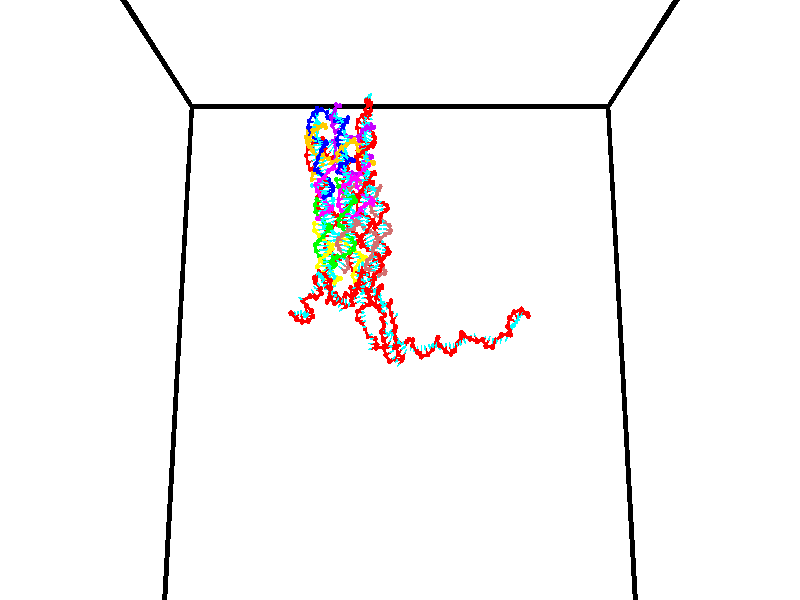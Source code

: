 // switches for output
#declare DRAW_BASES = 1; // possible values are 0, 1; only relevant for DNA ribbons
#declare DRAW_BASES_TYPE = 3; // possible values are 1, 2, 3; only relevant for DNA ribbons
#declare DRAW_FOG = 0; // set to 1 to enable fog

#include "colors.inc"

#include "transforms.inc"
background { rgb <1, 1, 1>}

#default {
   normal{
       ripples 0.25
       frequency 0.20
       turbulence 0.2
       lambda 5
   }
	finish {
		phong 0.1
		phong_size 40.
	}
}

// original window dimensions: 1024x640


// camera settings

camera {
	sky <0, 0.179814, -0.983701>
	up <0, 0.179814, -0.983701>
	right 1.6 * <1, 0, 0>
	location <35, 94.9851, 44.8844>
	look_at <35, 29.7336, 32.9568>
	direction <0, -65.2515, -11.9276>
	angle 67.0682
}


# declare cpy_camera_pos = <35, 94.9851, 44.8844>;
# if (DRAW_FOG = 1)
fog {
	fog_type 2
	up vnormalize(cpy_camera_pos)
	color rgbt<1,1,1,0.3>
	distance 1e-5
	fog_alt 3e-3
	fog_offset 56
}
# end


// LIGHTS

# declare lum = 6;
global_settings {
	ambient_light rgb lum * <0.05, 0.05, 0.05>
	max_trace_level 15
}# declare cpy_direct_light_amount = 0.25;
light_source
{	1000 * <-1, -1.16352, -0.803886>,
	rgb lum * cpy_direct_light_amount
	parallel
}

light_source
{	1000 * <1, 1.16352, 0.803886>,
	rgb lum * cpy_direct_light_amount
	parallel
}

// strand 0

// nucleotide -1

// particle -1
sphere {
	<24.060143, 35.241177, 35.098072> 0.250000
	pigment { color rgbt <1,0,0,0> }
	no_shadow
}
cylinder {
	<24.192610, 34.866348, 35.053844>,  <24.272091, 34.641453, 35.027309>, 0.100000
	pigment { color rgbt <1,0,0,0> }
	no_shadow
}
cylinder {
	<24.192610, 34.866348, 35.053844>,  <24.060143, 35.241177, 35.098072>, 0.100000
	pigment { color rgbt <1,0,0,0> }
	no_shadow
}

// particle -1
sphere {
	<24.192610, 34.866348, 35.053844> 0.100000
	pigment { color rgbt <1,0,0,0> }
	no_shadow
}
sphere {
	0, 1
	scale<0.080000,0.200000,0.300000>
	matrix <0.940776, 0.336927, -0.037687,
		0.072569, -0.091541, 0.993154,
		0.331170, -0.937070, -0.110570,
		24.291962, 34.585228, 35.020672>
	pigment { color rgbt <0,1,1,0> }
	no_shadow
}
cylinder {
	<24.626116, 35.238804, 35.579952>,  <24.060143, 35.241177, 35.098072>, 0.130000
	pigment { color rgbt <1,0,0,0> }
	no_shadow
}

// nucleotide -1

// particle -1
sphere {
	<24.626116, 35.238804, 35.579952> 0.250000
	pigment { color rgbt <1,0,0,0> }
	no_shadow
}
cylinder {
	<24.669176, 34.979053, 35.278828>,  <24.695011, 34.823204, 35.098152>, 0.100000
	pigment { color rgbt <1,0,0,0> }
	no_shadow
}
cylinder {
	<24.669176, 34.979053, 35.278828>,  <24.626116, 35.238804, 35.579952>, 0.100000
	pigment { color rgbt <1,0,0,0> }
	no_shadow
}

// particle -1
sphere {
	<24.669176, 34.979053, 35.278828> 0.100000
	pigment { color rgbt <1,0,0,0> }
	no_shadow
}
sphere {
	0, 1
	scale<0.080000,0.200000,0.300000>
	matrix <0.959484, 0.266180, -0.092405,
		0.260388, -0.712360, 0.651721,
		0.107650, -0.649377, -0.752808,
		24.701471, 34.784241, 35.052986>
	pigment { color rgbt <0,1,1,0> }
	no_shadow
}
cylinder {
	<25.127834, 34.802532, 35.729691>,  <24.626116, 35.238804, 35.579952>, 0.130000
	pigment { color rgbt <1,0,0,0> }
	no_shadow
}

// nucleotide -1

// particle -1
sphere {
	<25.127834, 34.802532, 35.729691> 0.250000
	pigment { color rgbt <1,0,0,0> }
	no_shadow
}
cylinder {
	<25.078384, 34.903278, 35.345757>,  <25.048714, 34.963726, 35.115395>, 0.100000
	pigment { color rgbt <1,0,0,0> }
	no_shadow
}
cylinder {
	<25.078384, 34.903278, 35.345757>,  <25.127834, 34.802532, 35.729691>, 0.100000
	pigment { color rgbt <1,0,0,0> }
	no_shadow
}

// particle -1
sphere {
	<25.078384, 34.903278, 35.345757> 0.100000
	pigment { color rgbt <1,0,0,0> }
	no_shadow
}
sphere {
	0, 1
	scale<0.080000,0.200000,0.300000>
	matrix <0.870315, 0.492200, 0.017057,
		0.476727, -0.833250, -0.280047,
		-0.123626, 0.251861, -0.959835,
		25.041296, 34.978836, 35.057808>
	pigment { color rgbt <0,1,1,0> }
	no_shadow
}
cylinder {
	<25.777573, 34.988281, 35.699120>,  <25.127834, 34.802532, 35.729691>, 0.130000
	pigment { color rgbt <1,0,0,0> }
	no_shadow
}

// nucleotide -1

// particle -1
sphere {
	<25.777573, 34.988281, 35.699120> 0.250000
	pigment { color rgbt <1,0,0,0> }
	no_shadow
}
cylinder {
	<25.618809, 35.227303, 35.420437>,  <25.523550, 35.370716, 35.253227>, 0.100000
	pigment { color rgbt <1,0,0,0> }
	no_shadow
}
cylinder {
	<25.618809, 35.227303, 35.420437>,  <25.777573, 34.988281, 35.699120>, 0.100000
	pigment { color rgbt <1,0,0,0> }
	no_shadow
}

// particle -1
sphere {
	<25.618809, 35.227303, 35.420437> 0.100000
	pigment { color rgbt <1,0,0,0> }
	no_shadow
}
sphere {
	0, 1
	scale<0.080000,0.200000,0.300000>
	matrix <0.293226, 0.801829, 0.520662,
		0.869760, 0.002363, -0.493470,
		-0.396909, 0.597549, -0.696706,
		25.499737, 35.406567, 35.211426>
	pigment { color rgbt <0,1,1,0> }
	no_shadow
}
cylinder {
	<26.284620, 35.472221, 35.397629>,  <25.777573, 34.988281, 35.699120>, 0.130000
	pigment { color rgbt <1,0,0,0> }
	no_shadow
}

// nucleotide -1

// particle -1
sphere {
	<26.284620, 35.472221, 35.397629> 0.250000
	pigment { color rgbt <1,0,0,0> }
	no_shadow
}
cylinder {
	<25.915789, 35.622822, 35.361824>,  <25.694489, 35.713184, 35.340343>, 0.100000
	pigment { color rgbt <1,0,0,0> }
	no_shadow
}
cylinder {
	<25.915789, 35.622822, 35.361824>,  <26.284620, 35.472221, 35.397629>, 0.100000
	pigment { color rgbt <1,0,0,0> }
	no_shadow
}

// particle -1
sphere {
	<25.915789, 35.622822, 35.361824> 0.100000
	pigment { color rgbt <1,0,0,0> }
	no_shadow
}
sphere {
	0, 1
	scale<0.080000,0.200000,0.300000>
	matrix <0.338769, 0.897099, 0.283635,
		0.187088, 0.231212, -0.954746,
		-0.922081, 0.376503, -0.089509,
		25.639164, 35.735771, 35.334972>
	pigment { color rgbt <0,1,1,0> }
	no_shadow
}
cylinder {
	<26.252337, 36.050442, 35.029388>,  <26.284620, 35.472221, 35.397629>, 0.130000
	pigment { color rgbt <1,0,0,0> }
	no_shadow
}

// nucleotide -1

// particle -1
sphere {
	<26.252337, 36.050442, 35.029388> 0.250000
	pigment { color rgbt <1,0,0,0> }
	no_shadow
}
cylinder {
	<25.925783, 36.132080, 35.245487>,  <25.729851, 36.181065, 35.375145>, 0.100000
	pigment { color rgbt <1,0,0,0> }
	no_shadow
}
cylinder {
	<25.925783, 36.132080, 35.245487>,  <26.252337, 36.050442, 35.029388>, 0.100000
	pigment { color rgbt <1,0,0,0> }
	no_shadow
}

// particle -1
sphere {
	<25.925783, 36.132080, 35.245487> 0.100000
	pigment { color rgbt <1,0,0,0> }
	no_shadow
}
sphere {
	0, 1
	scale<0.080000,0.200000,0.300000>
	matrix <0.321705, 0.937605, 0.131922,
		-0.479609, 0.281498, -0.831105,
		-0.816383, 0.204099, 0.540242,
		25.680868, 36.193310, 35.407558>
	pigment { color rgbt <0,1,1,0> }
	no_shadow
}
cylinder {
	<25.785904, 36.544651, 34.673428>,  <26.252337, 36.050442, 35.029388>, 0.130000
	pigment { color rgbt <1,0,0,0> }
	no_shadow
}

// nucleotide -1

// particle -1
sphere {
	<25.785904, 36.544651, 34.673428> 0.250000
	pigment { color rgbt <1,0,0,0> }
	no_shadow
}
cylinder {
	<25.823812, 36.564823, 35.071117>,  <25.846558, 36.576927, 35.309731>, 0.100000
	pigment { color rgbt <1,0,0,0> }
	no_shadow
}
cylinder {
	<25.823812, 36.564823, 35.071117>,  <25.785904, 36.544651, 34.673428>, 0.100000
	pigment { color rgbt <1,0,0,0> }
	no_shadow
}

// particle -1
sphere {
	<25.823812, 36.564823, 35.071117> 0.100000
	pigment { color rgbt <1,0,0,0> }
	no_shadow
}
sphere {
	0, 1
	scale<0.080000,0.200000,0.300000>
	matrix <0.302853, 0.949917, -0.077053,
		-0.948313, 0.308405, 0.074753,
		0.094772, 0.050432, 0.994221,
		25.852243, 36.579952, 35.369385>
	pigment { color rgbt <0,1,1,0> }
	no_shadow
}
cylinder {
	<25.547148, 37.141651, 34.360050>,  <25.785904, 36.544651, 34.673428>, 0.130000
	pigment { color rgbt <1,0,0,0> }
	no_shadow
}

// nucleotide -1

// particle -1
sphere {
	<25.547148, 37.141651, 34.360050> 0.250000
	pigment { color rgbt <1,0,0,0> }
	no_shadow
}
cylinder {
	<25.477085, 37.534565, 34.333397>,  <25.435047, 37.770313, 34.317406>, 0.100000
	pigment { color rgbt <1,0,0,0> }
	no_shadow
}
cylinder {
	<25.477085, 37.534565, 34.333397>,  <25.547148, 37.141651, 34.360050>, 0.100000
	pigment { color rgbt <1,0,0,0> }
	no_shadow
}

// particle -1
sphere {
	<25.477085, 37.534565, 34.333397> 0.100000
	pigment { color rgbt <1,0,0,0> }
	no_shadow
}
sphere {
	0, 1
	scale<0.080000,0.200000,0.300000>
	matrix <-0.402803, -0.009741, 0.915235,
		0.898371, 0.187150, 0.397372,
		-0.175157, 0.982283, -0.066634,
		25.424538, 37.829250, 34.313408>
	pigment { color rgbt <0,1,1,0> }
	no_shadow
}
cylinder {
	<26.250879, 37.275452, 34.031128>,  <25.547148, 37.141651, 34.360050>, 0.130000
	pigment { color rgbt <1,0,0,0> }
	no_shadow
}

// nucleotide -1

// particle -1
sphere {
	<26.250879, 37.275452, 34.031128> 0.250000
	pigment { color rgbt <1,0,0,0> }
	no_shadow
}
cylinder {
	<26.151304, 36.911079, 33.899529>,  <26.091558, 36.692455, 33.820568>, 0.100000
	pigment { color rgbt <1,0,0,0> }
	no_shadow
}
cylinder {
	<26.151304, 36.911079, 33.899529>,  <26.250879, 37.275452, 34.031128>, 0.100000
	pigment { color rgbt <1,0,0,0> }
	no_shadow
}

// particle -1
sphere {
	<26.151304, 36.911079, 33.899529> 0.100000
	pigment { color rgbt <1,0,0,0> }
	no_shadow
}
sphere {
	0, 1
	scale<0.080000,0.200000,0.300000>
	matrix <0.835875, -0.030482, -0.548072,
		0.489226, -0.411435, 0.769011,
		-0.248937, -0.910929, -0.328996,
		26.076624, 36.637802, 33.800831>
	pigment { color rgbt <0,1,1,0> }
	no_shadow
}
cylinder {
	<26.800968, 36.926628, 34.078918>,  <26.250879, 37.275452, 34.031128>, 0.130000
	pigment { color rgbt <1,0,0,0> }
	no_shadow
}

// nucleotide -1

// particle -1
sphere {
	<26.800968, 36.926628, 34.078918> 0.250000
	pigment { color rgbt <1,0,0,0> }
	no_shadow
}
cylinder {
	<26.582033, 36.779240, 33.778343>,  <26.450672, 36.690807, 33.598000>, 0.100000
	pigment { color rgbt <1,0,0,0> }
	no_shadow
}
cylinder {
	<26.582033, 36.779240, 33.778343>,  <26.800968, 36.926628, 34.078918>, 0.100000
	pigment { color rgbt <1,0,0,0> }
	no_shadow
}

// particle -1
sphere {
	<26.582033, 36.779240, 33.778343> 0.100000
	pigment { color rgbt <1,0,0,0> }
	no_shadow
}
sphere {
	0, 1
	scale<0.080000,0.200000,0.300000>
	matrix <0.772536, 0.122888, -0.622966,
		0.321887, -0.921482, 0.217396,
		-0.547337, -0.368470, -0.751434,
		26.417831, 36.668697, 33.552914>
	pigment { color rgbt <0,1,1,0> }
	no_shadow
}
cylinder {
	<27.247280, 36.476311, 33.642426>,  <26.800968, 36.926628, 34.078918>, 0.130000
	pigment { color rgbt <1,0,0,0> }
	no_shadow
}

// nucleotide -1

// particle -1
sphere {
	<27.247280, 36.476311, 33.642426> 0.250000
	pigment { color rgbt <1,0,0,0> }
	no_shadow
}
cylinder {
	<26.942732, 36.629566, 33.433228>,  <26.760002, 36.721519, 33.307709>, 0.100000
	pigment { color rgbt <1,0,0,0> }
	no_shadow
}
cylinder {
	<26.942732, 36.629566, 33.433228>,  <27.247280, 36.476311, 33.642426>, 0.100000
	pigment { color rgbt <1,0,0,0> }
	no_shadow
}

// particle -1
sphere {
	<26.942732, 36.629566, 33.433228> 0.100000
	pigment { color rgbt <1,0,0,0> }
	no_shadow
}
sphere {
	0, 1
	scale<0.080000,0.200000,0.300000>
	matrix <0.560656, -0.015957, -0.827895,
		-0.325545, -0.923553, -0.202660,
		-0.761371, 0.383139, -0.522990,
		26.714321, 36.744507, 33.276329>
	pigment { color rgbt <0,1,1,0> }
	no_shadow
}
cylinder {
	<27.085751, 36.020168, 33.137566>,  <27.247280, 36.476311, 33.642426>, 0.130000
	pigment { color rgbt <1,0,0,0> }
	no_shadow
}

// nucleotide -1

// particle -1
sphere {
	<27.085751, 36.020168, 33.137566> 0.250000
	pigment { color rgbt <1,0,0,0> }
	no_shadow
}
cylinder {
	<27.009481, 36.394753, 33.019791>,  <26.963720, 36.619503, 32.949123>, 0.100000
	pigment { color rgbt <1,0,0,0> }
	no_shadow
}
cylinder {
	<27.009481, 36.394753, 33.019791>,  <27.085751, 36.020168, 33.137566>, 0.100000
	pigment { color rgbt <1,0,0,0> }
	no_shadow
}

// particle -1
sphere {
	<27.009481, 36.394753, 33.019791> 0.100000
	pigment { color rgbt <1,0,0,0> }
	no_shadow
}
sphere {
	0, 1
	scale<0.080000,0.200000,0.300000>
	matrix <0.658404, -0.100475, -0.745928,
		-0.728113, -0.336088, -0.597409,
		-0.190673, 0.936456, -0.294439,
		26.952280, 36.675690, 32.931458>
	pigment { color rgbt <0,1,1,0> }
	no_shadow
}
cylinder {
	<26.639101, 36.331036, 32.689323>,  <27.085751, 36.020168, 33.137566>, 0.130000
	pigment { color rgbt <1,0,0,0> }
	no_shadow
}

// nucleotide -1

// particle -1
sphere {
	<26.639101, 36.331036, 32.689323> 0.250000
	pigment { color rgbt <1,0,0,0> }
	no_shadow
}
cylinder {
	<26.774590, 36.443233, 32.330082>,  <26.855883, 36.510551, 32.114536>, 0.100000
	pigment { color rgbt <1,0,0,0> }
	no_shadow
}
cylinder {
	<26.774590, 36.443233, 32.330082>,  <26.639101, 36.331036, 32.689323>, 0.100000
	pigment { color rgbt <1,0,0,0> }
	no_shadow
}

// particle -1
sphere {
	<26.774590, 36.443233, 32.330082> 0.100000
	pigment { color rgbt <1,0,0,0> }
	no_shadow
}
sphere {
	0, 1
	scale<0.080000,0.200000,0.300000>
	matrix <0.467709, -0.878437, -0.097959,
		-0.816405, -0.386871, -0.428735,
		0.338720, 0.280497, -0.898104,
		26.876205, 36.527382, 32.060650>
	pigment { color rgbt <0,1,1,0> }
	no_shadow
}
cylinder {
	<26.419769, 35.895515, 32.209110>,  <26.639101, 36.331036, 32.689323>, 0.130000
	pigment { color rgbt <1,0,0,0> }
	no_shadow
}

// nucleotide -1

// particle -1
sphere {
	<26.419769, 35.895515, 32.209110> 0.250000
	pigment { color rgbt <1,0,0,0> }
	no_shadow
}
cylinder {
	<26.762514, 36.083900, 32.125221>,  <26.968161, 36.196930, 32.074886>, 0.100000
	pigment { color rgbt <1,0,0,0> }
	no_shadow
}
cylinder {
	<26.762514, 36.083900, 32.125221>,  <26.419769, 35.895515, 32.209110>, 0.100000
	pigment { color rgbt <1,0,0,0> }
	no_shadow
}

// particle -1
sphere {
	<26.762514, 36.083900, 32.125221> 0.100000
	pigment { color rgbt <1,0,0,0> }
	no_shadow
}
sphere {
	0, 1
	scale<0.080000,0.200000,0.300000>
	matrix <0.505513, -0.847386, 0.162463,
		-0.101204, -0.245227, -0.964169,
		0.856863, 0.470958, -0.209724,
		27.019573, 36.225189, 32.062305>
	pigment { color rgbt <0,1,1,0> }
	no_shadow
}
cylinder {
	<26.831362, 35.545609, 31.615856>,  <26.419769, 35.895515, 32.209110>, 0.130000
	pigment { color rgbt <1,0,0,0> }
	no_shadow
}

// nucleotide -1

// particle -1
sphere {
	<26.831362, 35.545609, 31.615856> 0.250000
	pigment { color rgbt <1,0,0,0> }
	no_shadow
}
cylinder {
	<27.027790, 35.719486, 31.917820>,  <27.145647, 35.823814, 32.098999>, 0.100000
	pigment { color rgbt <1,0,0,0> }
	no_shadow
}
cylinder {
	<27.027790, 35.719486, 31.917820>,  <26.831362, 35.545609, 31.615856>, 0.100000
	pigment { color rgbt <1,0,0,0> }
	no_shadow
}

// particle -1
sphere {
	<27.027790, 35.719486, 31.917820> 0.100000
	pigment { color rgbt <1,0,0,0> }
	no_shadow
}
sphere {
	0, 1
	scale<0.080000,0.200000,0.300000>
	matrix <0.363449, -0.889807, 0.275949,
		0.791678, 0.138861, -0.594948,
		0.491071, 0.434696, 0.754910,
		27.175112, 35.849895, 32.144295>
	pigment { color rgbt <0,1,1,0> }
	no_shadow
}
cylinder {
	<27.368507, 35.081932, 31.780991>,  <26.831362, 35.545609, 31.615856>, 0.130000
	pigment { color rgbt <1,0,0,0> }
	no_shadow
}

// nucleotide -1

// particle -1
sphere {
	<27.368507, 35.081932, 31.780991> 0.250000
	pigment { color rgbt <1,0,0,0> }
	no_shadow
}
cylinder {
	<27.302462, 35.309856, 32.102997>,  <27.262835, 35.446609, 32.296200>, 0.100000
	pigment { color rgbt <1,0,0,0> }
	no_shadow
}
cylinder {
	<27.302462, 35.309856, 32.102997>,  <27.368507, 35.081932, 31.780991>, 0.100000
	pigment { color rgbt <1,0,0,0> }
	no_shadow
}

// particle -1
sphere {
	<27.302462, 35.309856, 32.102997> 0.100000
	pigment { color rgbt <1,0,0,0> }
	no_shadow
}
sphere {
	0, 1
	scale<0.080000,0.200000,0.300000>
	matrix <0.448057, -0.683796, 0.575907,
		0.878626, 0.455783, -0.142404,
		-0.165114, 0.569812, 0.805017,
		27.252928, 35.480801, 32.344501>
	pigment { color rgbt <0,1,1,0> }
	no_shadow
}
cylinder {
	<27.967609, 35.185078, 32.279015>,  <27.368507, 35.081932, 31.780991>, 0.130000
	pigment { color rgbt <1,0,0,0> }
	no_shadow
}

// nucleotide -1

// particle -1
sphere {
	<27.967609, 35.185078, 32.279015> 0.250000
	pigment { color rgbt <1,0,0,0> }
	no_shadow
}
cylinder {
	<27.654093, 35.264317, 32.514450>,  <27.465982, 35.311859, 32.655712>, 0.100000
	pigment { color rgbt <1,0,0,0> }
	no_shadow
}
cylinder {
	<27.654093, 35.264317, 32.514450>,  <27.967609, 35.185078, 32.279015>, 0.100000
	pigment { color rgbt <1,0,0,0> }
	no_shadow
}

// particle -1
sphere {
	<27.654093, 35.264317, 32.514450> 0.100000
	pigment { color rgbt <1,0,0,0> }
	no_shadow
}
sphere {
	0, 1
	scale<0.080000,0.200000,0.300000>
	matrix <0.354553, -0.635385, 0.685986,
		0.509867, 0.746354, 0.427775,
		-0.783791, 0.198093, 0.588584,
		27.418955, 35.323746, 32.691025>
	pigment { color rgbt <0,1,1,0> }
	no_shadow
}
cylinder {
	<28.010403, 35.524780, 32.979362>,  <27.967609, 35.185078, 32.279015>, 0.130000
	pigment { color rgbt <1,0,0,0> }
	no_shadow
}

// nucleotide -1

// particle -1
sphere {
	<28.010403, 35.524780, 32.979362> 0.250000
	pigment { color rgbt <1,0,0,0> }
	no_shadow
}
cylinder {
	<27.735710, 35.234364, 32.965134>,  <27.570894, 35.060112, 32.956596>, 0.100000
	pigment { color rgbt <1,0,0,0> }
	no_shadow
}
cylinder {
	<27.735710, 35.234364, 32.965134>,  <28.010403, 35.524780, 32.979362>, 0.100000
	pigment { color rgbt <1,0,0,0> }
	no_shadow
}

// particle -1
sphere {
	<27.735710, 35.234364, 32.965134> 0.100000
	pigment { color rgbt <1,0,0,0> }
	no_shadow
}
sphere {
	0, 1
	scale<0.080000,0.200000,0.300000>
	matrix <0.518218, -0.523299, 0.676467,
		-0.509757, 0.446118, 0.735613,
		-0.686730, -0.726042, -0.035569,
		27.529692, 35.016552, 32.954464>
	pigment { color rgbt <0,1,1,0> }
	no_shadow
}
cylinder {
	<27.930054, 35.306900, 33.752823>,  <28.010403, 35.524780, 32.979362>, 0.130000
	pigment { color rgbt <1,0,0,0> }
	no_shadow
}

// nucleotide -1

// particle -1
sphere {
	<27.930054, 35.306900, 33.752823> 0.250000
	pigment { color rgbt <1,0,0,0> }
	no_shadow
}
cylinder {
	<27.850662, 35.030746, 33.474548>,  <27.803028, 34.865055, 33.307583>, 0.100000
	pigment { color rgbt <1,0,0,0> }
	no_shadow
}
cylinder {
	<27.850662, 35.030746, 33.474548>,  <27.930054, 35.306900, 33.752823>, 0.100000
	pigment { color rgbt <1,0,0,0> }
	no_shadow
}

// particle -1
sphere {
	<27.850662, 35.030746, 33.474548> 0.100000
	pigment { color rgbt <1,0,0,0> }
	no_shadow
}
sphere {
	0, 1
	scale<0.080000,0.200000,0.300000>
	matrix <0.582252, -0.654034, 0.482930,
		-0.788409, -0.309216, 0.531786,
		-0.198477, -0.690380, -0.695689,
		27.791119, 34.823631, 33.265842>
	pigment { color rgbt <0,1,1,0> }
	no_shadow
}
cylinder {
	<27.568089, 34.520447, 33.982399>,  <27.930054, 35.306900, 33.752823>, 0.130000
	pigment { color rgbt <1,0,0,0> }
	no_shadow
}

// nucleotide -1

// particle -1
sphere {
	<27.568089, 34.520447, 33.982399> 0.250000
	pigment { color rgbt <1,0,0,0> }
	no_shadow
}
cylinder {
	<27.814701, 34.526981, 33.667534>,  <27.962669, 34.530903, 33.478615>, 0.100000
	pigment { color rgbt <1,0,0,0> }
	no_shadow
}
cylinder {
	<27.814701, 34.526981, 33.667534>,  <27.568089, 34.520447, 33.982399>, 0.100000
	pigment { color rgbt <1,0,0,0> }
	no_shadow
}

// particle -1
sphere {
	<27.814701, 34.526981, 33.667534> 0.100000
	pigment { color rgbt <1,0,0,0> }
	no_shadow
}
sphere {
	0, 1
	scale<0.080000,0.200000,0.300000>
	matrix <0.563137, -0.707869, 0.426379,
		-0.550239, -0.706155, -0.445626,
		0.616534, 0.016338, -0.787159,
		27.999660, 34.531883, 33.431385>
	pigment { color rgbt <0,1,1,0> }
	no_shadow
}
cylinder {
	<27.752134, 33.870621, 33.605637>,  <27.568089, 34.520447, 33.982399>, 0.130000
	pigment { color rgbt <1,0,0,0> }
	no_shadow
}

// nucleotide -1

// particle -1
sphere {
	<27.752134, 33.870621, 33.605637> 0.250000
	pigment { color rgbt <1,0,0,0> }
	no_shadow
}
cylinder {
	<28.086346, 34.062618, 33.498676>,  <28.286873, 34.177814, 33.434498>, 0.100000
	pigment { color rgbt <1,0,0,0> }
	no_shadow
}
cylinder {
	<28.086346, 34.062618, 33.498676>,  <27.752134, 33.870621, 33.605637>, 0.100000
	pigment { color rgbt <1,0,0,0> }
	no_shadow
}

// particle -1
sphere {
	<28.086346, 34.062618, 33.498676> 0.100000
	pigment { color rgbt <1,0,0,0> }
	no_shadow
}
sphere {
	0, 1
	scale<0.080000,0.200000,0.300000>
	matrix <0.549450, -0.728899, 0.408425,
		0.001131, -0.488174, -0.872745,
		0.835526, 0.479991, -0.267403,
		28.337004, 34.206615, 33.418457>
	pigment { color rgbt <0,1,1,0> }
	no_shadow
}
cylinder {
	<28.230146, 33.396072, 33.913105>,  <27.752134, 33.870621, 33.605637>, 0.130000
	pigment { color rgbt <1,0,0,0> }
	no_shadow
}

// nucleotide -1

// particle -1
sphere {
	<28.230146, 33.396072, 33.913105> 0.250000
	pigment { color rgbt <1,0,0,0> }
	no_shadow
}
cylinder {
	<28.433407, 33.710869, 33.773144>,  <28.555363, 33.899746, 33.689167>, 0.100000
	pigment { color rgbt <1,0,0,0> }
	no_shadow
}
cylinder {
	<28.433407, 33.710869, 33.773144>,  <28.230146, 33.396072, 33.913105>, 0.100000
	pigment { color rgbt <1,0,0,0> }
	no_shadow
}

// particle -1
sphere {
	<28.433407, 33.710869, 33.773144> 0.100000
	pigment { color rgbt <1,0,0,0> }
	no_shadow
}
sphere {
	0, 1
	scale<0.080000,0.200000,0.300000>
	matrix <0.849036, -0.389501, 0.356969,
		0.144645, -0.478472, -0.866107,
		0.508149, 0.786990, -0.349901,
		28.585852, 33.946964, 33.668175>
	pigment { color rgbt <0,1,1,0> }
	no_shadow
}
cylinder {
	<28.905373, 33.171593, 33.635571>,  <28.230146, 33.396072, 33.913105>, 0.130000
	pigment { color rgbt <1,0,0,0> }
	no_shadow
}

// nucleotide -1

// particle -1
sphere {
	<28.905373, 33.171593, 33.635571> 0.250000
	pigment { color rgbt <1,0,0,0> }
	no_shadow
}
cylinder {
	<28.976641, 33.557583, 33.712593>,  <29.019402, 33.789177, 33.758804>, 0.100000
	pigment { color rgbt <1,0,0,0> }
	no_shadow
}
cylinder {
	<28.976641, 33.557583, 33.712593>,  <28.905373, 33.171593, 33.635571>, 0.100000
	pigment { color rgbt <1,0,0,0> }
	no_shadow
}

// particle -1
sphere {
	<28.976641, 33.557583, 33.712593> 0.100000
	pigment { color rgbt <1,0,0,0> }
	no_shadow
}
sphere {
	0, 1
	scale<0.080000,0.200000,0.300000>
	matrix <0.934401, -0.227264, 0.274311,
		0.308464, 0.131049, -0.942166,
		0.178172, 0.964975, 0.192555,
		29.030092, 33.847076, 33.770359>
	pigment { color rgbt <0,1,1,0> }
	no_shadow
}
cylinder {
	<29.381813, 33.688770, 33.139160>,  <28.905373, 33.171593, 33.635571>, 0.130000
	pigment { color rgbt <1,0,0,0> }
	no_shadow
}

// nucleotide -1

// particle -1
sphere {
	<29.381813, 33.688770, 33.139160> 0.250000
	pigment { color rgbt <1,0,0,0> }
	no_shadow
}
cylinder {
	<29.392651, 33.766518, 33.531380>,  <29.399153, 33.813168, 33.766712>, 0.100000
	pigment { color rgbt <1,0,0,0> }
	no_shadow
}
cylinder {
	<29.392651, 33.766518, 33.531380>,  <29.381813, 33.688770, 33.139160>, 0.100000
	pigment { color rgbt <1,0,0,0> }
	no_shadow
}

// particle -1
sphere {
	<29.392651, 33.766518, 33.531380> 0.100000
	pigment { color rgbt <1,0,0,0> }
	no_shadow
}
sphere {
	0, 1
	scale<0.080000,0.200000,0.300000>
	matrix <0.885706, -0.459445, 0.066601,
		0.463456, 0.866677, -0.184605,
		0.027095, 0.194373, 0.980554,
		29.400780, 33.824829, 33.825546>
	pigment { color rgbt <0,1,1,0> }
	no_shadow
}
cylinder {
	<29.975700, 33.953278, 33.382423>,  <29.381813, 33.688770, 33.139160>, 0.130000
	pigment { color rgbt <1,0,0,0> }
	no_shadow
}

// nucleotide -1

// particle -1
sphere {
	<29.975700, 33.953278, 33.382423> 0.250000
	pigment { color rgbt <1,0,0,0> }
	no_shadow
}
cylinder {
	<29.858576, 33.815105, 33.739059>,  <29.788301, 33.732204, 33.953041>, 0.100000
	pigment { color rgbt <1,0,0,0> }
	no_shadow
}
cylinder {
	<29.858576, 33.815105, 33.739059>,  <29.975700, 33.953278, 33.382423>, 0.100000
	pigment { color rgbt <1,0,0,0> }
	no_shadow
}

// particle -1
sphere {
	<29.858576, 33.815105, 33.739059> 0.100000
	pigment { color rgbt <1,0,0,0> }
	no_shadow
}
sphere {
	0, 1
	scale<0.080000,0.200000,0.300000>
	matrix <0.943247, -0.257137, 0.210156,
		0.156669, 0.902530, 0.401116,
		-0.292814, -0.345427, 0.891594,
		29.770731, 33.711479, 34.006538>
	pigment { color rgbt <0,1,1,0> }
	no_shadow
}
cylinder {
	<29.910681, 33.843246, 32.650703>,  <29.975700, 33.953278, 33.382423>, 0.130000
	pigment { color rgbt <1,0,0,0> }
	no_shadow
}

// nucleotide -1

// particle -1
sphere {
	<29.910681, 33.843246, 32.650703> 0.250000
	pigment { color rgbt <1,0,0,0> }
	no_shadow
}
cylinder {
	<30.128019, 34.171135, 32.723175>,  <30.258423, 34.367870, 32.766659>, 0.100000
	pigment { color rgbt <1,0,0,0> }
	no_shadow
}
cylinder {
	<30.128019, 34.171135, 32.723175>,  <29.910681, 33.843246, 32.650703>, 0.100000
	pigment { color rgbt <1,0,0,0> }
	no_shadow
}

// particle -1
sphere {
	<30.128019, 34.171135, 32.723175> 0.100000
	pigment { color rgbt <1,0,0,0> }
	no_shadow
}
sphere {
	0, 1
	scale<0.080000,0.200000,0.300000>
	matrix <-0.433405, 0.458734, -0.775708,
		-0.718981, 0.342954, 0.604524,
		0.543348, 0.819723, 0.181183,
		30.291023, 34.417053, 32.777531>
	pigment { color rgbt <0,1,1,0> }
	no_shadow
}
cylinder {
	<30.460634, 33.527245, 33.026375>,  <29.910681, 33.843246, 32.650703>, 0.130000
	pigment { color rgbt <1,0,0,0> }
	no_shadow
}

// nucleotide -1

// particle -1
sphere {
	<30.460634, 33.527245, 33.026375> 0.250000
	pigment { color rgbt <1,0,0,0> }
	no_shadow
}
cylinder {
	<30.346695, 33.176960, 33.182320>,  <30.278332, 32.966789, 33.275887>, 0.100000
	pigment { color rgbt <1,0,0,0> }
	no_shadow
}
cylinder {
	<30.346695, 33.176960, 33.182320>,  <30.460634, 33.527245, 33.026375>, 0.100000
	pigment { color rgbt <1,0,0,0> }
	no_shadow
}

// particle -1
sphere {
	<30.346695, 33.176960, 33.182320> 0.100000
	pigment { color rgbt <1,0,0,0> }
	no_shadow
}
sphere {
	0, 1
	scale<0.080000,0.200000,0.300000>
	matrix <0.951377, -0.208531, 0.226709,
		-0.117234, 0.435480, 0.892532,
		-0.284847, -0.875712, 0.389859,
		30.261240, 32.914246, 33.299278>
	pigment { color rgbt <0,1,1,0> }
	no_shadow
}
cylinder {
	<30.452482, 33.414024, 32.279846>,  <30.460634, 33.527245, 33.026375>, 0.130000
	pigment { color rgbt <1,0,0,0> }
	no_shadow
}

// nucleotide -1

// particle -1
sphere {
	<30.452482, 33.414024, 32.279846> 0.250000
	pigment { color rgbt <1,0,0,0> }
	no_shadow
}
cylinder {
	<30.810068, 33.546906, 32.400158>,  <31.024620, 33.626633, 32.472343>, 0.100000
	pigment { color rgbt <1,0,0,0> }
	no_shadow
}
cylinder {
	<30.810068, 33.546906, 32.400158>,  <30.452482, 33.414024, 32.279846>, 0.100000
	pigment { color rgbt <1,0,0,0> }
	no_shadow
}

// particle -1
sphere {
	<30.810068, 33.546906, 32.400158> 0.100000
	pigment { color rgbt <1,0,0,0> }
	no_shadow
}
sphere {
	0, 1
	scale<0.080000,0.200000,0.300000>
	matrix <-0.010429, -0.655574, 0.755059,
		0.448012, -0.678134, -0.582597,
		0.893966, 0.332200, 0.300777,
		31.078259, 33.646564, 32.490391>
	pigment { color rgbt <0,1,1,0> }
	no_shadow
}
cylinder {
	<30.980711, 32.775017, 32.299419>,  <30.452482, 33.414024, 32.279846>, 0.130000
	pigment { color rgbt <1,0,0,0> }
	no_shadow
}

// nucleotide -1

// particle -1
sphere {
	<30.980711, 32.775017, 32.299419> 0.250000
	pigment { color rgbt <1,0,0,0> }
	no_shadow
}
cylinder {
	<31.047829, 33.081032, 32.548115>,  <31.088099, 33.264641, 32.697334>, 0.100000
	pigment { color rgbt <1,0,0,0> }
	no_shadow
}
cylinder {
	<31.047829, 33.081032, 32.548115>,  <30.980711, 32.775017, 32.299419>, 0.100000
	pigment { color rgbt <1,0,0,0> }
	no_shadow
}

// particle -1
sphere {
	<31.047829, 33.081032, 32.548115> 0.100000
	pigment { color rgbt <1,0,0,0> }
	no_shadow
}
sphere {
	0, 1
	scale<0.080000,0.200000,0.300000>
	matrix <-0.088569, -0.616434, 0.782410,
		0.981835, -0.186351, -0.035675,
		0.167794, 0.765038, 0.621741,
		31.098167, 33.310543, 32.734638>
	pigment { color rgbt <0,1,1,0> }
	no_shadow
}
cylinder {
	<31.578043, 32.666016, 32.609245>,  <30.980711, 32.775017, 32.299419>, 0.130000
	pigment { color rgbt <1,0,0,0> }
	no_shadow
}

// nucleotide -1

// particle -1
sphere {
	<31.578043, 32.666016, 32.609245> 0.250000
	pigment { color rgbt <1,0,0,0> }
	no_shadow
}
cylinder {
	<31.293911, 32.860027, 32.813274>,  <31.123432, 32.976433, 32.935692>, 0.100000
	pigment { color rgbt <1,0,0,0> }
	no_shadow
}
cylinder {
	<31.293911, 32.860027, 32.813274>,  <31.578043, 32.666016, 32.609245>, 0.100000
	pigment { color rgbt <1,0,0,0> }
	no_shadow
}

// particle -1
sphere {
	<31.293911, 32.860027, 32.813274> 0.100000
	pigment { color rgbt <1,0,0,0> }
	no_shadow
}
sphere {
	0, 1
	scale<0.080000,0.200000,0.300000>
	matrix <0.144015, -0.609197, 0.779833,
		0.688976, 0.627399, 0.362881,
		-0.710332, 0.485025, 0.510077,
		31.080811, 33.005535, 32.966297>
	pigment { color rgbt <0,1,1,0> }
	no_shadow
}
cylinder {
	<31.765623, 32.357338, 33.279465>,  <31.578043, 32.666016, 32.609245>, 0.130000
	pigment { color rgbt <1,0,0,0> }
	no_shadow
}

// nucleotide -1

// particle -1
sphere {
	<31.765623, 32.357338, 33.279465> 0.250000
	pigment { color rgbt <1,0,0,0> }
	no_shadow
}
cylinder {
	<31.426037, 32.565262, 33.317532>,  <31.222284, 32.690014, 33.340374>, 0.100000
	pigment { color rgbt <1,0,0,0> }
	no_shadow
}
cylinder {
	<31.426037, 32.565262, 33.317532>,  <31.765623, 32.357338, 33.279465>, 0.100000
	pigment { color rgbt <1,0,0,0> }
	no_shadow
}

// particle -1
sphere {
	<31.426037, 32.565262, 33.317532> 0.100000
	pigment { color rgbt <1,0,0,0> }
	no_shadow
}
sphere {
	0, 1
	scale<0.080000,0.200000,0.300000>
	matrix <-0.060167, -0.274001, 0.959846,
		0.525011, 0.809150, 0.263893,
		-0.848966, 0.519807, 0.095170,
		31.171347, 32.721203, 33.346081>
	pigment { color rgbt <0,1,1,0> }
	no_shadow
}
cylinder {
	<31.795885, 32.761322, 33.910351>,  <31.765623, 32.357338, 33.279465>, 0.130000
	pigment { color rgbt <1,0,0,0> }
	no_shadow
}

// nucleotide -1

// particle -1
sphere {
	<31.795885, 32.761322, 33.910351> 0.250000
	pigment { color rgbt <1,0,0,0> }
	no_shadow
}
cylinder {
	<31.419226, 32.667477, 33.813808>,  <31.193230, 32.611168, 33.755882>, 0.100000
	pigment { color rgbt <1,0,0,0> }
	no_shadow
}
cylinder {
	<31.419226, 32.667477, 33.813808>,  <31.795885, 32.761322, 33.910351>, 0.100000
	pigment { color rgbt <1,0,0,0> }
	no_shadow
}

// particle -1
sphere {
	<31.419226, 32.667477, 33.813808> 0.100000
	pigment { color rgbt <1,0,0,0> }
	no_shadow
}
sphere {
	0, 1
	scale<0.080000,0.200000,0.300000>
	matrix <-0.155695, -0.332141, 0.930291,
		-0.298425, 0.913586, 0.276232,
		-0.941648, -0.234614, -0.241360,
		31.136732, 32.597092, 33.741402>
	pigment { color rgbt <0,1,1,0> }
	no_shadow
}
cylinder {
	<31.106100, 33.114120, 34.215660>,  <31.795885, 32.761322, 33.910351>, 0.130000
	pigment { color rgbt <1,0,0,0> }
	no_shadow
}

// nucleotide -1

// particle -1
sphere {
	<31.106100, 33.114120, 34.215660> 0.250000
	pigment { color rgbt <1,0,0,0> }
	no_shadow
}
cylinder {
	<31.049314, 32.722576, 34.156773>,  <31.015244, 32.487648, 34.121441>, 0.100000
	pigment { color rgbt <1,0,0,0> }
	no_shadow
}
cylinder {
	<31.049314, 32.722576, 34.156773>,  <31.106100, 33.114120, 34.215660>, 0.100000
	pigment { color rgbt <1,0,0,0> }
	no_shadow
}

// particle -1
sphere {
	<31.049314, 32.722576, 34.156773> 0.100000
	pigment { color rgbt <1,0,0,0> }
	no_shadow
}
sphere {
	0, 1
	scale<0.080000,0.200000,0.300000>
	matrix <-0.072842, -0.137990, 0.987751,
		-0.987188, 0.150950, -0.051712,
		-0.141966, -0.978863, -0.147218,
		31.006725, 32.428917, 34.112606>
	pigment { color rgbt <0,1,1,0> }
	no_shadow
}
cylinder {
	<30.553873, 32.879761, 34.562634>,  <31.106100, 33.114120, 34.215660>, 0.130000
	pigment { color rgbt <1,0,0,0> }
	no_shadow
}

// nucleotide -1

// particle -1
sphere {
	<30.553873, 32.879761, 34.562634> 0.250000
	pigment { color rgbt <1,0,0,0> }
	no_shadow
}
cylinder {
	<30.844982, 32.605484, 34.557434>,  <31.019648, 32.440918, 34.554314>, 0.100000
	pigment { color rgbt <1,0,0,0> }
	no_shadow
}
cylinder {
	<30.844982, 32.605484, 34.557434>,  <30.553873, 32.879761, 34.562634>, 0.100000
	pigment { color rgbt <1,0,0,0> }
	no_shadow
}

// particle -1
sphere {
	<30.844982, 32.605484, 34.557434> 0.100000
	pigment { color rgbt <1,0,0,0> }
	no_shadow
}
sphere {
	0, 1
	scale<0.080000,0.200000,0.300000>
	matrix <0.135444, 0.125130, 0.982852,
		-0.672310, -0.717053, 0.183939,
		0.727773, -0.685695, -0.012995,
		31.063314, 32.399776, 34.553535>
	pigment { color rgbt <0,1,1,0> }
	no_shadow
}
cylinder {
	<30.476572, 32.304874, 35.107430>,  <30.553873, 32.879761, 34.562634>, 0.130000
	pigment { color rgbt <1,0,0,0> }
	no_shadow
}

// nucleotide -1

// particle -1
sphere {
	<30.476572, 32.304874, 35.107430> 0.250000
	pigment { color rgbt <1,0,0,0> }
	no_shadow
}
cylinder {
	<30.859135, 32.336826, 34.995071>,  <31.088673, 32.355995, 34.927654>, 0.100000
	pigment { color rgbt <1,0,0,0> }
	no_shadow
}
cylinder {
	<30.859135, 32.336826, 34.995071>,  <30.476572, 32.304874, 35.107430>, 0.100000
	pigment { color rgbt <1,0,0,0> }
	no_shadow
}

// particle -1
sphere {
	<30.859135, 32.336826, 34.995071> 0.100000
	pigment { color rgbt <1,0,0,0> }
	no_shadow
}
sphere {
	0, 1
	scale<0.080000,0.200000,0.300000>
	matrix <0.283928, -0.029246, 0.958400,
		0.068342, -0.996376, -0.050651,
		0.956407, 0.079880, -0.280900,
		31.146057, 32.360790, 34.910801>
	pigment { color rgbt <0,1,1,0> }
	no_shadow
}
cylinder {
	<30.901791, 31.696133, 35.330540>,  <30.476572, 32.304874, 35.107430>, 0.130000
	pigment { color rgbt <1,0,0,0> }
	no_shadow
}

// nucleotide -1

// particle -1
sphere {
	<30.901791, 31.696133, 35.330540> 0.250000
	pigment { color rgbt <1,0,0,0> }
	no_shadow
}
cylinder {
	<31.105690, 32.040257, 35.332325>,  <31.228029, 32.246731, 35.333397>, 0.100000
	pigment { color rgbt <1,0,0,0> }
	no_shadow
}
cylinder {
	<31.105690, 32.040257, 35.332325>,  <30.901791, 31.696133, 35.330540>, 0.100000
	pigment { color rgbt <1,0,0,0> }
	no_shadow
}

// particle -1
sphere {
	<31.105690, 32.040257, 35.332325> 0.100000
	pigment { color rgbt <1,0,0,0> }
	no_shadow
}
sphere {
	0, 1
	scale<0.080000,0.200000,0.300000>
	matrix <0.130027, -0.082166, 0.988100,
		0.850440, -0.503104, -0.153748,
		0.509750, 0.860312, 0.004460,
		31.258615, 32.298351, 35.333664>
	pigment { color rgbt <0,1,1,0> }
	no_shadow
}
cylinder {
	<31.270800, 31.475433, 35.854736>,  <30.901791, 31.696133, 35.330540>, 0.130000
	pigment { color rgbt <1,0,0,0> }
	no_shadow
}

// nucleotide -1

// particle -1
sphere {
	<31.270800, 31.475433, 35.854736> 0.250000
	pigment { color rgbt <1,0,0,0> }
	no_shadow
}
cylinder {
	<31.242949, 31.872454, 35.814739>,  <31.226238, 32.110664, 35.790741>, 0.100000
	pigment { color rgbt <1,0,0,0> }
	no_shadow
}
cylinder {
	<31.242949, 31.872454, 35.814739>,  <31.270800, 31.475433, 35.854736>, 0.100000
	pigment { color rgbt <1,0,0,0> }
	no_shadow
}

// particle -1
sphere {
	<31.242949, 31.872454, 35.814739> 0.100000
	pigment { color rgbt <1,0,0,0> }
	no_shadow
}
sphere {
	0, 1
	scale<0.080000,0.200000,0.300000>
	matrix <-0.078716, 0.094455, 0.992412,
		0.994463, 0.076971, 0.071553,
		-0.069628, 0.992549, -0.099991,
		31.222059, 32.170219, 35.784740>
	pigment { color rgbt <0,1,1,0> }
	no_shadow
}
cylinder {
	<31.598593, 31.443161, 36.531647>,  <31.270800, 31.475433, 35.854736>, 0.130000
	pigment { color rgbt <1,0,0,0> }
	no_shadow
}

// nucleotide -1

// particle -1
sphere {
	<31.598593, 31.443161, 36.531647> 0.250000
	pigment { color rgbt <1,0,0,0> }
	no_shadow
}
cylinder {
	<31.783854, 31.795969, 36.496941>,  <31.895010, 32.007652, 36.476116>, 0.100000
	pigment { color rgbt <1,0,0,0> }
	no_shadow
}
cylinder {
	<31.783854, 31.795969, 36.496941>,  <31.598593, 31.443161, 36.531647>, 0.100000
	pigment { color rgbt <1,0,0,0> }
	no_shadow
}

// particle -1
sphere {
	<31.783854, 31.795969, 36.496941> 0.100000
	pigment { color rgbt <1,0,0,0> }
	no_shadow
}
sphere {
	0, 1
	scale<0.080000,0.200000,0.300000>
	matrix <0.313272, -0.071341, 0.946980,
		0.829065, -0.465780, -0.309354,
		0.463154, 0.882020, -0.086770,
		31.922800, 32.060574, 36.470909>
	pigment { color rgbt <0,1,1,0> }
	no_shadow
}
cylinder {
	<32.372643, 31.384117, 36.745693>,  <31.598593, 31.443161, 36.531647>, 0.130000
	pigment { color rgbt <1,0,0,0> }
	no_shadow
}

// nucleotide -1

// particle -1
sphere {
	<32.372643, 31.384117, 36.745693> 0.250000
	pigment { color rgbt <1,0,0,0> }
	no_shadow
}
cylinder {
	<32.181950, 31.732275, 36.794907>,  <32.067535, 31.941170, 36.824436>, 0.100000
	pigment { color rgbt <1,0,0,0> }
	no_shadow
}
cylinder {
	<32.181950, 31.732275, 36.794907>,  <32.372643, 31.384117, 36.745693>, 0.100000
	pigment { color rgbt <1,0,0,0> }
	no_shadow
}

// particle -1
sphere {
	<32.181950, 31.732275, 36.794907> 0.100000
	pigment { color rgbt <1,0,0,0> }
	no_shadow
}
sphere {
	0, 1
	scale<0.080000,0.200000,0.300000>
	matrix <0.077717, -0.097682, 0.992178,
		0.875608, 0.482563, -0.021077,
		-0.476730, 0.870397, 0.123035,
		32.038929, 31.993395, 36.831818>
	pigment { color rgbt <0,1,1,0> }
	no_shadow
}
cylinder {
	<32.594070, 31.778650, 37.331619>,  <32.372643, 31.384117, 36.745693>, 0.130000
	pigment { color rgbt <1,0,0,0> }
	no_shadow
}

// nucleotide -1

// particle -1
sphere {
	<32.594070, 31.778650, 37.331619> 0.250000
	pigment { color rgbt <1,0,0,0> }
	no_shadow
}
cylinder {
	<32.210655, 31.880686, 37.280823>,  <31.980604, 31.941908, 37.250347>, 0.100000
	pigment { color rgbt <1,0,0,0> }
	no_shadow
}
cylinder {
	<32.210655, 31.880686, 37.280823>,  <32.594070, 31.778650, 37.331619>, 0.100000
	pigment { color rgbt <1,0,0,0> }
	no_shadow
}

// particle -1
sphere {
	<32.210655, 31.880686, 37.280823> 0.100000
	pigment { color rgbt <1,0,0,0> }
	no_shadow
}
sphere {
	0, 1
	scale<0.080000,0.200000,0.300000>
	matrix <-0.123065, 0.031347, 0.991903,
		0.257005, 0.966409, 0.001345,
		-0.958542, 0.255089, -0.126987,
		31.923092, 31.957212, 37.242725>
	pigment { color rgbt <0,1,1,0> }
	no_shadow
}
cylinder {
	<32.535194, 32.418991, 37.667538>,  <32.594070, 31.778650, 37.331619>, 0.130000
	pigment { color rgbt <1,0,0,0> }
	no_shadow
}

// nucleotide -1

// particle -1
sphere {
	<32.535194, 32.418991, 37.667538> 0.250000
	pigment { color rgbt <1,0,0,0> }
	no_shadow
}
cylinder {
	<32.184864, 32.227955, 37.695374>,  <31.974667, 32.113335, 37.712074>, 0.100000
	pigment { color rgbt <1,0,0,0> }
	no_shadow
}
cylinder {
	<32.184864, 32.227955, 37.695374>,  <32.535194, 32.418991, 37.667538>, 0.100000
	pigment { color rgbt <1,0,0,0> }
	no_shadow
}

// particle -1
sphere {
	<32.184864, 32.227955, 37.695374> 0.100000
	pigment { color rgbt <1,0,0,0> }
	no_shadow
}
sphere {
	0, 1
	scale<0.080000,0.200000,0.300000>
	matrix <0.080153, -0.001747, 0.996781,
		-0.475928, 0.878583, 0.039810,
		-0.875824, -0.477587, 0.069590,
		31.922117, 32.084679, 37.716251>
	pigment { color rgbt <0,1,1,0> }
	no_shadow
}
cylinder {
	<33.303989, 32.662838, 37.624752>,  <32.535194, 32.418991, 37.667538>, 0.130000
	pigment { color rgbt <1,0,0,0> }
	no_shadow
}

// nucleotide -1

// particle -1
sphere {
	<33.303989, 32.662838, 37.624752> 0.250000
	pigment { color rgbt <1,0,0,0> }
	no_shadow
}
cylinder {
	<33.703342, 32.655258, 37.603283>,  <33.942955, 32.650711, 37.590401>, 0.100000
	pigment { color rgbt <1,0,0,0> }
	no_shadow
}
cylinder {
	<33.703342, 32.655258, 37.603283>,  <33.303989, 32.662838, 37.624752>, 0.100000
	pigment { color rgbt <1,0,0,0> }
	no_shadow
}

// particle -1
sphere {
	<33.703342, 32.655258, 37.603283> 0.100000
	pigment { color rgbt <1,0,0,0> }
	no_shadow
}
sphere {
	0, 1
	scale<0.080000,0.200000,0.300000>
	matrix <0.056894, 0.304029, 0.950962,
		-0.001701, -0.952474, 0.304614,
		0.998379, -0.018948, -0.053673,
		34.002857, 32.649574, 37.587181>
	pigment { color rgbt <0,1,1,0> }
	no_shadow
}
cylinder {
	<33.503948, 32.375587, 38.277756>,  <33.303989, 32.662838, 37.624752>, 0.130000
	pigment { color rgbt <1,0,0,0> }
	no_shadow
}

// nucleotide -1

// particle -1
sphere {
	<33.503948, 32.375587, 38.277756> 0.250000
	pigment { color rgbt <1,0,0,0> }
	no_shadow
}
cylinder {
	<33.855904, 32.509117, 38.142494>,  <34.067078, 32.589237, 38.061337>, 0.100000
	pigment { color rgbt <1,0,0,0> }
	no_shadow
}
cylinder {
	<33.855904, 32.509117, 38.142494>,  <33.503948, 32.375587, 38.277756>, 0.100000
	pigment { color rgbt <1,0,0,0> }
	no_shadow
}

// particle -1
sphere {
	<33.855904, 32.509117, 38.142494> 0.100000
	pigment { color rgbt <1,0,0,0> }
	no_shadow
}
sphere {
	0, 1
	scale<0.080000,0.200000,0.300000>
	matrix <0.350504, 0.024520, 0.936240,
		0.320835, -0.942315, -0.095433,
		0.879893, 0.333829, -0.338152,
		34.119873, 32.609264, 38.041050>
	pigment { color rgbt <0,1,1,0> }
	no_shadow
}
cylinder {
	<33.886940, 31.973221, 38.796455>,  <33.503948, 32.375587, 38.277756>, 0.130000
	pigment { color rgbt <1,0,0,0> }
	no_shadow
}

// nucleotide -1

// particle -1
sphere {
	<33.886940, 31.973221, 38.796455> 0.250000
	pigment { color rgbt <1,0,0,0> }
	no_shadow
}
cylinder {
	<34.146130, 32.247051, 38.662895>,  <34.301643, 32.411350, 38.582760>, 0.100000
	pigment { color rgbt <1,0,0,0> }
	no_shadow
}
cylinder {
	<34.146130, 32.247051, 38.662895>,  <33.886940, 31.973221, 38.796455>, 0.100000
	pigment { color rgbt <1,0,0,0> }
	no_shadow
}

// particle -1
sphere {
	<34.146130, 32.247051, 38.662895> 0.100000
	pigment { color rgbt <1,0,0,0> }
	no_shadow
}
sphere {
	0, 1
	scale<0.080000,0.200000,0.300000>
	matrix <0.657543, -0.281534, 0.698839,
		0.384404, -0.672380, -0.632565,
		0.647974, 0.684575, -0.333896,
		34.340523, 32.452423, 38.562725>
	pigment { color rgbt <0,1,1,0> }
	no_shadow
}
cylinder {
	<34.503876, 31.627914, 38.546825>,  <33.886940, 31.973221, 38.796455>, 0.130000
	pigment { color rgbt <1,0,0,0> }
	no_shadow
}

// nucleotide -1

// particle -1
sphere {
	<34.503876, 31.627914, 38.546825> 0.250000
	pigment { color rgbt <1,0,0,0> }
	no_shadow
}
cylinder {
	<34.582752, 31.997274, 38.678551>,  <34.630077, 32.218891, 38.757587>, 0.100000
	pigment { color rgbt <1,0,0,0> }
	no_shadow
}
cylinder {
	<34.582752, 31.997274, 38.678551>,  <34.503876, 31.627914, 38.546825>, 0.100000
	pigment { color rgbt <1,0,0,0> }
	no_shadow
}

// particle -1
sphere {
	<34.582752, 31.997274, 38.678551> 0.100000
	pigment { color rgbt <1,0,0,0> }
	no_shadow
}
sphere {
	0, 1
	scale<0.080000,0.200000,0.300000>
	matrix <0.623053, -0.377386, 0.685116,
		0.756915, 0.070082, -0.649745,
		0.197190, 0.923401, 0.329314,
		34.641911, 32.274296, 38.777344>
	pigment { color rgbt <0,1,1,0> }
	no_shadow
}
cylinder {
	<35.179844, 31.687744, 38.683662>,  <34.503876, 31.627914, 38.546825>, 0.130000
	pigment { color rgbt <1,0,0,0> }
	no_shadow
}

// nucleotide -1

// particle -1
sphere {
	<35.179844, 31.687744, 38.683662> 0.250000
	pigment { color rgbt <1,0,0,0> }
	no_shadow
}
cylinder {
	<34.991413, 31.935432, 38.934948>,  <34.878353, 32.084045, 39.085720>, 0.100000
	pigment { color rgbt <1,0,0,0> }
	no_shadow
}
cylinder {
	<34.991413, 31.935432, 38.934948>,  <35.179844, 31.687744, 38.683662>, 0.100000
	pigment { color rgbt <1,0,0,0> }
	no_shadow
}

// particle -1
sphere {
	<34.991413, 31.935432, 38.934948> 0.100000
	pigment { color rgbt <1,0,0,0> }
	no_shadow
}
sphere {
	0, 1
	scale<0.080000,0.200000,0.300000>
	matrix <0.580574, -0.318524, 0.749317,
		0.664092, 0.717712, -0.209452,
		-0.471079, 0.619218, 0.628214,
		34.850090, 32.121197, 39.123413>
	pigment { color rgbt <0,1,1,0> }
	no_shadow
}
cylinder {
	<35.276859, 32.369980, 38.570812>,  <35.179844, 31.687744, 38.683662>, 0.130000
	pigment { color rgbt <1,0,0,0> }
	no_shadow
}

// nucleotide -1

// particle -1
sphere {
	<35.276859, 32.369980, 38.570812> 0.250000
	pigment { color rgbt <1,0,0,0> }
	no_shadow
}
cylinder {
	<35.436970, 32.568672, 38.262775>,  <35.533035, 32.687885, 38.077953>, 0.100000
	pigment { color rgbt <1,0,0,0> }
	no_shadow
}
cylinder {
	<35.436970, 32.568672, 38.262775>,  <35.276859, 32.369980, 38.570812>, 0.100000
	pigment { color rgbt <1,0,0,0> }
	no_shadow
}

// particle -1
sphere {
	<35.436970, 32.568672, 38.262775> 0.100000
	pigment { color rgbt <1,0,0,0> }
	no_shadow
}
sphere {
	0, 1
	scale<0.080000,0.200000,0.300000>
	matrix <-0.874002, -0.045704, -0.483768,
		-0.275498, 0.866702, 0.415848,
		0.400277, 0.496729, -0.770090,
		35.557053, 32.717690, 38.031750>
	pigment { color rgbt <0,1,1,0> }
	no_shadow
}
cylinder {
	<34.791634, 32.793736, 38.245785>,  <35.276859, 32.369980, 38.570812>, 0.130000
	pigment { color rgbt <1,0,0,0> }
	no_shadow
}

// nucleotide -1

// particle -1
sphere {
	<34.791634, 32.793736, 38.245785> 0.250000
	pigment { color rgbt <1,0,0,0> }
	no_shadow
}
cylinder {
	<35.071468, 32.811440, 37.960514>,  <35.239368, 32.822063, 37.789352>, 0.100000
	pigment { color rgbt <1,0,0,0> }
	no_shadow
}
cylinder {
	<35.071468, 32.811440, 37.960514>,  <34.791634, 32.793736, 38.245785>, 0.100000
	pigment { color rgbt <1,0,0,0> }
	no_shadow
}

// particle -1
sphere {
	<35.071468, 32.811440, 37.960514> 0.100000
	pigment { color rgbt <1,0,0,0> }
	no_shadow
}
sphere {
	0, 1
	scale<0.080000,0.200000,0.300000>
	matrix <-0.713143, -0.019354, -0.700752,
		-0.044820, 0.998833, 0.018026,
		0.699585, 0.044262, -0.713178,
		35.281345, 32.824718, 37.746559>
	pigment { color rgbt <0,1,1,0> }
	no_shadow
}
cylinder {
	<34.643730, 33.300514, 37.695713>,  <34.791634, 32.793736, 38.245785>, 0.130000
	pigment { color rgbt <1,0,0,0> }
	no_shadow
}

// nucleotide -1

// particle -1
sphere {
	<34.643730, 33.300514, 37.695713> 0.250000
	pigment { color rgbt <1,0,0,0> }
	no_shadow
}
cylinder {
	<34.835880, 32.995216, 37.522877>,  <34.951172, 32.812038, 37.419174>, 0.100000
	pigment { color rgbt <1,0,0,0> }
	no_shadow
}
cylinder {
	<34.835880, 32.995216, 37.522877>,  <34.643730, 33.300514, 37.695713>, 0.100000
	pigment { color rgbt <1,0,0,0> }
	no_shadow
}

// particle -1
sphere {
	<34.835880, 32.995216, 37.522877> 0.100000
	pigment { color rgbt <1,0,0,0> }
	no_shadow
}
sphere {
	0, 1
	scale<0.080000,0.200000,0.300000>
	matrix <-0.819092, -0.214267, -0.532144,
		0.313572, 0.609550, -0.728094,
		0.480375, -0.763242, -0.432090,
		34.979992, 32.766243, 37.393250>
	pigment { color rgbt <0,1,1,0> }
	no_shadow
}
cylinder {
	<34.499187, 33.352352, 36.911381>,  <34.643730, 33.300514, 37.695713>, 0.130000
	pigment { color rgbt <1,0,0,0> }
	no_shadow
}

// nucleotide -1

// particle -1
sphere {
	<34.499187, 33.352352, 36.911381> 0.250000
	pigment { color rgbt <1,0,0,0> }
	no_shadow
}
cylinder {
	<34.620052, 32.977081, 36.978928>,  <34.692570, 32.751919, 37.019455>, 0.100000
	pigment { color rgbt <1,0,0,0> }
	no_shadow
}
cylinder {
	<34.620052, 32.977081, 36.978928>,  <34.499187, 33.352352, 36.911381>, 0.100000
	pigment { color rgbt <1,0,0,0> }
	no_shadow
}

// particle -1
sphere {
	<34.620052, 32.977081, 36.978928> 0.100000
	pigment { color rgbt <1,0,0,0> }
	no_shadow
}
sphere {
	0, 1
	scale<0.080000,0.200000,0.300000>
	matrix <-0.744181, -0.342864, -0.573270,
		0.595728, 0.047554, -0.801777,
		0.302161, -0.938181, 0.168865,
		34.710701, 32.695625, 37.029587>
	pigment { color rgbt <0,1,1,0> }
	no_shadow
}
cylinder {
	<34.442802, 33.007492, 36.249123>,  <34.499187, 33.352352, 36.911381>, 0.130000
	pigment { color rgbt <1,0,0,0> }
	no_shadow
}

// nucleotide -1

// particle -1
sphere {
	<34.442802, 33.007492, 36.249123> 0.250000
	pigment { color rgbt <1,0,0,0> }
	no_shadow
}
cylinder {
	<34.437645, 32.695084, 36.498871>,  <34.434551, 32.507637, 36.648720>, 0.100000
	pigment { color rgbt <1,0,0,0> }
	no_shadow
}
cylinder {
	<34.437645, 32.695084, 36.498871>,  <34.442802, 33.007492, 36.249123>, 0.100000
	pigment { color rgbt <1,0,0,0> }
	no_shadow
}

// particle -1
sphere {
	<34.437645, 32.695084, 36.498871> 0.100000
	pigment { color rgbt <1,0,0,0> }
	no_shadow
}
sphere {
	0, 1
	scale<0.080000,0.200000,0.300000>
	matrix <-0.531213, -0.523665, -0.666024,
		0.847140, -0.340260, -0.408138,
		-0.012894, -0.781024, 0.624368,
		34.433777, 32.460777, 36.686180>
	pigment { color rgbt <0,1,1,0> }
	no_shadow
}
cylinder {
	<34.507984, 32.418480, 35.795063>,  <34.442802, 33.007492, 36.249123>, 0.130000
	pigment { color rgbt <1,0,0,0> }
	no_shadow
}

// nucleotide -1

// particle -1
sphere {
	<34.507984, 32.418480, 35.795063> 0.250000
	pigment { color rgbt <1,0,0,0> }
	no_shadow
}
cylinder {
	<34.351814, 32.297134, 36.142750>,  <34.258114, 32.224327, 36.351360>, 0.100000
	pigment { color rgbt <1,0,0,0> }
	no_shadow
}
cylinder {
	<34.351814, 32.297134, 36.142750>,  <34.507984, 32.418480, 35.795063>, 0.100000
	pigment { color rgbt <1,0,0,0> }
	no_shadow
}

// particle -1
sphere {
	<34.351814, 32.297134, 36.142750> 0.100000
	pigment { color rgbt <1,0,0,0> }
	no_shadow
}
sphere {
	0, 1
	scale<0.080000,0.200000,0.300000>
	matrix <-0.709027, -0.503155, -0.494081,
		0.587239, -0.809199, -0.018652,
		-0.390425, -0.303368, 0.869216,
		34.234688, 32.206123, 36.403515>
	pigment { color rgbt <0,1,1,0> }
	no_shadow
}
cylinder {
	<34.501720, 31.672663, 35.806549>,  <34.507984, 32.418480, 35.795063>, 0.130000
	pigment { color rgbt <1,0,0,0> }
	no_shadow
}

// nucleotide -1

// particle -1
sphere {
	<34.501720, 31.672663, 35.806549> 0.250000
	pigment { color rgbt <1,0,0,0> }
	no_shadow
}
cylinder {
	<34.220356, 31.841877, 36.035023>,  <34.051537, 31.943405, 36.172108>, 0.100000
	pigment { color rgbt <1,0,0,0> }
	no_shadow
}
cylinder {
	<34.220356, 31.841877, 36.035023>,  <34.501720, 31.672663, 35.806549>, 0.100000
	pigment { color rgbt <1,0,0,0> }
	no_shadow
}

// particle -1
sphere {
	<34.220356, 31.841877, 36.035023> 0.100000
	pigment { color rgbt <1,0,0,0> }
	no_shadow
}
sphere {
	0, 1
	scale<0.080000,0.200000,0.300000>
	matrix <-0.690416, -0.597647, -0.407607,
		0.168936, -0.681072, 0.712462,
		-0.703410, 0.423036, 0.571187,
		34.009335, 31.968788, 36.206379>
	pigment { color rgbt <0,1,1,0> }
	no_shadow
}
cylinder {
	<34.213005, 31.468405, 35.205795>,  <34.501720, 31.672663, 35.806549>, 0.130000
	pigment { color rgbt <1,0,0,0> }
	no_shadow
}

// nucleotide -1

// particle -1
sphere {
	<34.213005, 31.468405, 35.205795> 0.250000
	pigment { color rgbt <1,0,0,0> }
	no_shadow
}
cylinder {
	<34.446072, 31.387657, 34.890900>,  <34.585911, 31.339209, 34.701962>, 0.100000
	pigment { color rgbt <1,0,0,0> }
	no_shadow
}
cylinder {
	<34.446072, 31.387657, 34.890900>,  <34.213005, 31.468405, 35.205795>, 0.100000
	pigment { color rgbt <1,0,0,0> }
	no_shadow
}

// particle -1
sphere {
	<34.446072, 31.387657, 34.890900> 0.100000
	pigment { color rgbt <1,0,0,0> }
	no_shadow
}
sphere {
	0, 1
	scale<0.080000,0.200000,0.300000>
	matrix <-0.789684, -0.369567, -0.489714,
		-0.192080, 0.907012, -0.374747,
		0.582671, -0.201867, -0.787238,
		34.620872, 31.327097, 34.654728>
	pigment { color rgbt <0,1,1,0> }
	no_shadow
}
cylinder {
	<34.045593, 31.985378, 34.568176>,  <34.213005, 31.468405, 35.205795>, 0.130000
	pigment { color rgbt <1,0,0,0> }
	no_shadow
}

// nucleotide -1

// particle -1
sphere {
	<34.045593, 31.985378, 34.568176> 0.250000
	pigment { color rgbt <1,0,0,0> }
	no_shadow
}
cylinder {
	<34.151260, 31.605635, 34.500134>,  <34.214661, 31.377789, 34.459309>, 0.100000
	pigment { color rgbt <1,0,0,0> }
	no_shadow
}
cylinder {
	<34.151260, 31.605635, 34.500134>,  <34.045593, 31.985378, 34.568176>, 0.100000
	pigment { color rgbt <1,0,0,0> }
	no_shadow
}

// particle -1
sphere {
	<34.151260, 31.605635, 34.500134> 0.100000
	pigment { color rgbt <1,0,0,0> }
	no_shadow
}
sphere {
	0, 1
	scale<0.080000,0.200000,0.300000>
	matrix <-0.888523, -0.170946, -0.425799,
		0.375156, 0.263626, -0.888684,
		0.264168, -0.949357, -0.170106,
		34.230511, 31.320827, 34.449100>
	pigment { color rgbt <0,1,1,0> }
	no_shadow
}
cylinder {
	<33.813244, 31.841410, 33.832870>,  <34.045593, 31.985378, 34.568176>, 0.130000
	pigment { color rgbt <1,0,0,0> }
	no_shadow
}

// nucleotide -1

// particle -1
sphere {
	<33.813244, 31.841410, 33.832870> 0.250000
	pigment { color rgbt <1,0,0,0> }
	no_shadow
}
cylinder {
	<33.869217, 31.486113, 34.007885>,  <33.902802, 31.272934, 34.112896>, 0.100000
	pigment { color rgbt <1,0,0,0> }
	no_shadow
}
cylinder {
	<33.869217, 31.486113, 34.007885>,  <33.813244, 31.841410, 33.832870>, 0.100000
	pigment { color rgbt <1,0,0,0> }
	no_shadow
}

// particle -1
sphere {
	<33.869217, 31.486113, 34.007885> 0.100000
	pigment { color rgbt <1,0,0,0> }
	no_shadow
}
sphere {
	0, 1
	scale<0.080000,0.200000,0.300000>
	matrix <-0.797078, -0.363214, -0.482434,
		0.587439, -0.281244, -0.758826,
		0.139935, -0.888244, 0.437539,
		33.911198, 31.219639, 34.139149>
	pigment { color rgbt <0,1,1,0> }
	no_shadow
}
cylinder {
	<34.031822, 31.286667, 33.320702>,  <33.813244, 31.841410, 33.832870>, 0.130000
	pigment { color rgbt <1,0,0,0> }
	no_shadow
}

// nucleotide -1

// particle -1
sphere {
	<34.031822, 31.286667, 33.320702> 0.250000
	pigment { color rgbt <1,0,0,0> }
	no_shadow
}
cylinder {
	<33.817806, 31.180212, 33.641426>,  <33.689396, 31.116339, 33.833862>, 0.100000
	pigment { color rgbt <1,0,0,0> }
	no_shadow
}
cylinder {
	<33.817806, 31.180212, 33.641426>,  <34.031822, 31.286667, 33.320702>, 0.100000
	pigment { color rgbt <1,0,0,0> }
	no_shadow
}

// particle -1
sphere {
	<33.817806, 31.180212, 33.641426> 0.100000
	pigment { color rgbt <1,0,0,0> }
	no_shadow
}
sphere {
	0, 1
	scale<0.080000,0.200000,0.300000>
	matrix <-0.752755, -0.280676, -0.595467,
		0.383526, -0.922167, -0.050163,
		-0.535040, -0.266138, 0.801812,
		33.657295, 31.100370, 33.881969>
	pigment { color rgbt <0,1,1,0> }
	no_shadow
}
cylinder {
	<34.010815, 30.543600, 33.282806>,  <34.031822, 31.286667, 33.320702>, 0.130000
	pigment { color rgbt <1,0,0,0> }
	no_shadow
}

// nucleotide -1

// particle -1
sphere {
	<34.010815, 30.543600, 33.282806> 0.250000
	pigment { color rgbt <1,0,0,0> }
	no_shadow
}
cylinder {
	<33.697483, 30.712341, 33.465427>,  <33.509483, 30.813587, 33.575001>, 0.100000
	pigment { color rgbt <1,0,0,0> }
	no_shadow
}
cylinder {
	<33.697483, 30.712341, 33.465427>,  <34.010815, 30.543600, 33.282806>, 0.100000
	pigment { color rgbt <1,0,0,0> }
	no_shadow
}

// particle -1
sphere {
	<33.697483, 30.712341, 33.465427> 0.100000
	pigment { color rgbt <1,0,0,0> }
	no_shadow
}
sphere {
	0, 1
	scale<0.080000,0.200000,0.300000>
	matrix <-0.619235, -0.465431, -0.632394,
		-0.054285, -0.778083, 0.625812,
		-0.783327, 0.421854, 0.456550,
		33.462486, 30.838898, 33.602394>
	pigment { color rgbt <0,1,1,0> }
	no_shadow
}
cylinder {
	<33.574078, 30.099916, 33.487087>,  <34.010815, 30.543600, 33.282806>, 0.130000
	pigment { color rgbt <1,0,0,0> }
	no_shadow
}

// nucleotide -1

// particle -1
sphere {
	<33.574078, 30.099916, 33.487087> 0.250000
	pigment { color rgbt <1,0,0,0> }
	no_shadow
}
cylinder {
	<33.335300, 30.413387, 33.418369>,  <33.192036, 30.601469, 33.377136>, 0.100000
	pigment { color rgbt <1,0,0,0> }
	no_shadow
}
cylinder {
	<33.335300, 30.413387, 33.418369>,  <33.574078, 30.099916, 33.487087>, 0.100000
	pigment { color rgbt <1,0,0,0> }
	no_shadow
}

// particle -1
sphere {
	<33.335300, 30.413387, 33.418369> 0.100000
	pigment { color rgbt <1,0,0,0> }
	no_shadow
}
sphere {
	0, 1
	scale<0.080000,0.200000,0.300000>
	matrix <-0.576925, -0.568105, -0.586869,
		-0.557503, -0.251225, 0.791250,
		-0.596949, 0.783673, -0.171782,
		33.156219, 30.648491, 33.366829>
	pigment { color rgbt <0,1,1,0> }
	no_shadow
}
cylinder {
	<32.903805, 29.923702, 33.545288>,  <33.574078, 30.099916, 33.487087>, 0.130000
	pigment { color rgbt <1,0,0,0> }
	no_shadow
}

// nucleotide -1

// particle -1
sphere {
	<32.903805, 29.923702, 33.545288> 0.250000
	pigment { color rgbt <1,0,0,0> }
	no_shadow
}
cylinder {
	<32.911606, 30.236807, 33.296482>,  <32.916286, 30.424669, 33.147198>, 0.100000
	pigment { color rgbt <1,0,0,0> }
	no_shadow
}
cylinder {
	<32.911606, 30.236807, 33.296482>,  <32.903805, 29.923702, 33.545288>, 0.100000
	pigment { color rgbt <1,0,0,0> }
	no_shadow
}

// particle -1
sphere {
	<32.911606, 30.236807, 33.296482> 0.100000
	pigment { color rgbt <1,0,0,0> }
	no_shadow
}
sphere {
	0, 1
	scale<0.080000,0.200000,0.300000>
	matrix <-0.658032, -0.458343, -0.597424,
		-0.752738, 0.420960, 0.506141,
		0.019505, 0.782761, -0.622017,
		32.917458, 30.471636, 33.109879>
	pigment { color rgbt <0,1,1,0> }
	no_shadow
}
cylinder {
	<32.201393, 30.143738, 33.440464>,  <32.903805, 29.923702, 33.545288>, 0.130000
	pigment { color rgbt <1,0,0,0> }
	no_shadow
}

// nucleotide -1

// particle -1
sphere {
	<32.201393, 30.143738, 33.440464> 0.250000
	pigment { color rgbt <1,0,0,0> }
	no_shadow
}
cylinder {
	<32.406227, 30.280106, 33.125114>,  <32.529129, 30.361927, 32.935905>, 0.100000
	pigment { color rgbt <1,0,0,0> }
	no_shadow
}
cylinder {
	<32.406227, 30.280106, 33.125114>,  <32.201393, 30.143738, 33.440464>, 0.100000
	pigment { color rgbt <1,0,0,0> }
	no_shadow
}

// particle -1
sphere {
	<32.406227, 30.280106, 33.125114> 0.100000
	pigment { color rgbt <1,0,0,0> }
	no_shadow
}
sphere {
	0, 1
	scale<0.080000,0.200000,0.300000>
	matrix <-0.678351, -0.402508, -0.614676,
		-0.526885, 0.849564, 0.025146,
		0.512086, 0.340922, -0.788379,
		32.559853, 30.382381, 32.888599>
	pigment { color rgbt <0,1,1,0> }
	no_shadow
}
cylinder {
	<31.711386, 30.400579, 32.923134>,  <32.201393, 30.143738, 33.440464>, 0.130000
	pigment { color rgbt <1,0,0,0> }
	no_shadow
}

// nucleotide -1

// particle -1
sphere {
	<31.711386, 30.400579, 32.923134> 0.250000
	pigment { color rgbt <1,0,0,0> }
	no_shadow
}
cylinder {
	<32.052528, 30.343319, 32.722279>,  <32.257214, 30.308964, 32.601765>, 0.100000
	pigment { color rgbt <1,0,0,0> }
	no_shadow
}
cylinder {
	<32.052528, 30.343319, 32.722279>,  <31.711386, 30.400579, 32.923134>, 0.100000
	pigment { color rgbt <1,0,0,0> }
	no_shadow
}

// particle -1
sphere {
	<32.052528, 30.343319, 32.722279> 0.100000
	pigment { color rgbt <1,0,0,0> }
	no_shadow
}
sphere {
	0, 1
	scale<0.080000,0.200000,0.300000>
	matrix <-0.521736, -0.195641, -0.830371,
		0.020628, 0.970172, -0.241540,
		0.852858, -0.143149, -0.502137,
		32.308384, 30.300375, 32.571636>
	pigment { color rgbt <0,1,1,0> }
	no_shadow
}
cylinder {
	<31.639219, 30.762299, 32.344517>,  <31.711386, 30.400579, 32.923134>, 0.130000
	pigment { color rgbt <1,0,0,0> }
	no_shadow
}

// nucleotide -1

// particle -1
sphere {
	<31.639219, 30.762299, 32.344517> 0.250000
	pigment { color rgbt <1,0,0,0> }
	no_shadow
}
cylinder {
	<31.911926, 30.490913, 32.235062>,  <32.075550, 30.328083, 32.169388>, 0.100000
	pigment { color rgbt <1,0,0,0> }
	no_shadow
}
cylinder {
	<31.911926, 30.490913, 32.235062>,  <31.639219, 30.762299, 32.344517>, 0.100000
	pigment { color rgbt <1,0,0,0> }
	no_shadow
}

// particle -1
sphere {
	<31.911926, 30.490913, 32.235062> 0.100000
	pigment { color rgbt <1,0,0,0> }
	no_shadow
}
sphere {
	0, 1
	scale<0.080000,0.200000,0.300000>
	matrix <-0.461487, -0.108622, -0.880472,
		0.567644, 0.726560, -0.387157,
		0.681769, -0.678463, -0.273640,
		32.116459, 30.287374, 32.152969>
	pigment { color rgbt <0,1,1,0> }
	no_shadow
}
cylinder {
	<32.051628, 30.902010, 31.692680>,  <31.639219, 30.762299, 32.344517>, 0.130000
	pigment { color rgbt <1,0,0,0> }
	no_shadow
}

// nucleotide -1

// particle -1
sphere {
	<32.051628, 30.902010, 31.692680> 0.250000
	pigment { color rgbt <1,0,0,0> }
	no_shadow
}
cylinder {
	<32.017521, 30.508932, 31.758463>,  <31.997057, 30.273087, 31.797932>, 0.100000
	pigment { color rgbt <1,0,0,0> }
	no_shadow
}
cylinder {
	<32.017521, 30.508932, 31.758463>,  <32.051628, 30.902010, 31.692680>, 0.100000
	pigment { color rgbt <1,0,0,0> }
	no_shadow
}

// particle -1
sphere {
	<32.017521, 30.508932, 31.758463> 0.100000
	pigment { color rgbt <1,0,0,0> }
	no_shadow
}
sphere {
	0, 1
	scale<0.080000,0.200000,0.300000>
	matrix <-0.572256, -0.086817, -0.815467,
		0.815631, -0.163640, -0.554949,
		-0.085263, -0.982693, 0.164455,
		31.991941, 30.214125, 31.807798>
	pigment { color rgbt <0,1,1,0> }
	no_shadow
}
cylinder {
	<32.237595, 30.538742, 31.080433>,  <32.051628, 30.902010, 31.692680>, 0.130000
	pigment { color rgbt <1,0,0,0> }
	no_shadow
}

// nucleotide -1

// particle -1
sphere {
	<32.237595, 30.538742, 31.080433> 0.250000
	pigment { color rgbt <1,0,0,0> }
	no_shadow
}
cylinder {
	<31.994766, 30.295738, 31.285334>,  <31.849070, 30.149937, 31.408274>, 0.100000
	pigment { color rgbt <1,0,0,0> }
	no_shadow
}
cylinder {
	<31.994766, 30.295738, 31.285334>,  <32.237595, 30.538742, 31.080433>, 0.100000
	pigment { color rgbt <1,0,0,0> }
	no_shadow
}

// particle -1
sphere {
	<31.994766, 30.295738, 31.285334> 0.100000
	pigment { color rgbt <1,0,0,0> }
	no_shadow
}
sphere {
	0, 1
	scale<0.080000,0.200000,0.300000>
	matrix <-0.444244, -0.275031, -0.852646,
		0.658875, -0.745178, -0.102920,
		-0.607067, -0.607509, 0.512252,
		31.812647, 30.113485, 31.439009>
	pigment { color rgbt <0,1,1,0> }
	no_shadow
}
cylinder {
	<32.248329, 29.717875, 30.961914>,  <32.237595, 30.538742, 31.080433>, 0.130000
	pigment { color rgbt <1,0,0,0> }
	no_shadow
}

// nucleotide -1

// particle -1
sphere {
	<32.248329, 29.717875, 30.961914> 0.250000
	pigment { color rgbt <1,0,0,0> }
	no_shadow
}
cylinder {
	<31.883148, 29.868151, 31.025640>,  <31.664042, 29.958317, 31.063875>, 0.100000
	pigment { color rgbt <1,0,0,0> }
	no_shadow
}
cylinder {
	<31.883148, 29.868151, 31.025640>,  <32.248329, 29.717875, 30.961914>, 0.100000
	pigment { color rgbt <1,0,0,0> }
	no_shadow
}

// particle -1
sphere {
	<31.883148, 29.868151, 31.025640> 0.100000
	pigment { color rgbt <1,0,0,0> }
	no_shadow
}
sphere {
	0, 1
	scale<0.080000,0.200000,0.300000>
	matrix <-0.321248, -0.420915, -0.848310,
		-0.251645, -0.825643, 0.504963,
		-0.912948, 0.375692, 0.159315,
		31.609264, 29.980858, 31.073435>
	pigment { color rgbt <0,1,1,0> }
	no_shadow
}
cylinder {
	<31.641495, 29.324688, 30.946968>,  <32.248329, 29.717875, 30.961914>, 0.130000
	pigment { color rgbt <1,0,0,0> }
	no_shadow
}

// nucleotide -1

// particle -1
sphere {
	<31.641495, 29.324688, 30.946968> 0.250000
	pigment { color rgbt <1,0,0,0> }
	no_shadow
}
cylinder {
	<31.509672, 29.672058, 30.798790>,  <31.430578, 29.880480, 30.709883>, 0.100000
	pigment { color rgbt <1,0,0,0> }
	no_shadow
}
cylinder {
	<31.509672, 29.672058, 30.798790>,  <31.641495, 29.324688, 30.946968>, 0.100000
	pigment { color rgbt <1,0,0,0> }
	no_shadow
}

// particle -1
sphere {
	<31.509672, 29.672058, 30.798790> 0.100000
	pigment { color rgbt <1,0,0,0> }
	no_shadow
}
sphere {
	0, 1
	scale<0.080000,0.200000,0.300000>
	matrix <-0.048036, -0.407278, -0.912040,
		-0.942913, -0.282774, 0.175937,
		-0.329556, 0.868426, -0.370444,
		31.410805, 29.932587, 30.687656>
	pigment { color rgbt <0,1,1,0> }
	no_shadow
}
cylinder {
	<32.074661, 28.960968, 30.459299>,  <31.641495, 29.324688, 30.946968>, 0.130000
	pigment { color rgbt <1,0,0,0> }
	no_shadow
}

// nucleotide -1

// particle -1
sphere {
	<32.074661, 28.960968, 30.459299> 0.250000
	pigment { color rgbt <1,0,0,0> }
	no_shadow
}
cylinder {
	<32.102119, 28.574297, 30.360653>,  <32.118595, 28.342295, 30.301464>, 0.100000
	pigment { color rgbt <1,0,0,0> }
	no_shadow
}
cylinder {
	<32.102119, 28.574297, 30.360653>,  <32.074661, 28.960968, 30.459299>, 0.100000
	pigment { color rgbt <1,0,0,0> }
	no_shadow
}

// particle -1
sphere {
	<32.102119, 28.574297, 30.360653> 0.100000
	pigment { color rgbt <1,0,0,0> }
	no_shadow
}
sphere {
	0, 1
	scale<0.080000,0.200000,0.300000>
	matrix <-0.369188, 0.205038, -0.906455,
		0.926816, 0.153268, -0.342812,
		0.068641, -0.966679, -0.246617,
		32.122711, 28.284294, 30.286667>
	pigment { color rgbt <0,1,1,0> }
	no_shadow
}
cylinder {
	<32.708294, 28.838154, 29.994015>,  <32.074661, 28.960968, 30.459299>, 0.130000
	pigment { color rgbt <1,0,0,0> }
	no_shadow
}

// nucleotide -1

// particle -1
sphere {
	<32.708294, 28.838154, 29.994015> 0.250000
	pigment { color rgbt <1,0,0,0> }
	no_shadow
}
cylinder {
	<32.451881, 28.538427, 29.927553>,  <32.298035, 28.358591, 29.887676>, 0.100000
	pigment { color rgbt <1,0,0,0> }
	no_shadow
}
cylinder {
	<32.451881, 28.538427, 29.927553>,  <32.708294, 28.838154, 29.994015>, 0.100000
	pigment { color rgbt <1,0,0,0> }
	no_shadow
}

// particle -1
sphere {
	<32.451881, 28.538427, 29.927553> 0.100000
	pigment { color rgbt <1,0,0,0> }
	no_shadow
}
sphere {
	0, 1
	scale<0.080000,0.200000,0.300000>
	matrix <-0.043699, 0.251764, -0.966802,
		0.766271, -0.612488, -0.194133,
		-0.641029, -0.749316, -0.166154,
		32.259571, 28.313633, 29.877707>
	pigment { color rgbt <0,1,1,0> }
	no_shadow
}
cylinder {
	<33.021362, 28.469358, 29.365906>,  <32.708294, 28.838154, 29.994015>, 0.130000
	pigment { color rgbt <1,0,0,0> }
	no_shadow
}

// nucleotide -1

// particle -1
sphere {
	<33.021362, 28.469358, 29.365906> 0.250000
	pigment { color rgbt <1,0,0,0> }
	no_shadow
}
cylinder {
	<32.637211, 28.365070, 29.405294>,  <32.406719, 28.302498, 29.428928>, 0.100000
	pigment { color rgbt <1,0,0,0> }
	no_shadow
}
cylinder {
	<32.637211, 28.365070, 29.405294>,  <33.021362, 28.469358, 29.365906>, 0.100000
	pigment { color rgbt <1,0,0,0> }
	no_shadow
}

// particle -1
sphere {
	<32.637211, 28.365070, 29.405294> 0.100000
	pigment { color rgbt <1,0,0,0> }
	no_shadow
}
sphere {
	0, 1
	scale<0.080000,0.200000,0.300000>
	matrix <-0.131671, 0.113054, -0.984826,
		0.245634, -0.958771, -0.142905,
		-0.960378, -0.260723, 0.098472,
		32.349098, 28.286854, 29.434835>
	pigment { color rgbt <0,1,1,0> }
	no_shadow
}
cylinder {
	<32.908070, 28.075916, 28.766088>,  <33.021362, 28.469358, 29.365906>, 0.130000
	pigment { color rgbt <1,0,0,0> }
	no_shadow
}

// nucleotide -1

// particle -1
sphere {
	<32.908070, 28.075916, 28.766088> 0.250000
	pigment { color rgbt <1,0,0,0> }
	no_shadow
}
cylinder {
	<32.544712, 28.183098, 28.894474>,  <32.326698, 28.247408, 28.971506>, 0.100000
	pigment { color rgbt <1,0,0,0> }
	no_shadow
}
cylinder {
	<32.544712, 28.183098, 28.894474>,  <32.908070, 28.075916, 28.766088>, 0.100000
	pigment { color rgbt <1,0,0,0> }
	no_shadow
}

// particle -1
sphere {
	<32.544712, 28.183098, 28.894474> 0.100000
	pigment { color rgbt <1,0,0,0> }
	no_shadow
}
sphere {
	0, 1
	scale<0.080000,0.200000,0.300000>
	matrix <-0.247449, 0.274239, -0.929280,
		-0.337027, -0.923576, -0.182812,
		-0.908395, 0.267956, 0.320964,
		32.272194, 28.263485, 28.990763>
	pigment { color rgbt <0,1,1,0> }
	no_shadow
}
cylinder {
	<32.531303, 27.861073, 28.253063>,  <32.908070, 28.075916, 28.766088>, 0.130000
	pigment { color rgbt <1,0,0,0> }
	no_shadow
}

// nucleotide -1

// particle -1
sphere {
	<32.531303, 27.861073, 28.253063> 0.250000
	pigment { color rgbt <1,0,0,0> }
	no_shadow
}
cylinder {
	<32.309078, 28.137867, 28.437454>,  <32.175743, 28.303944, 28.548090>, 0.100000
	pigment { color rgbt <1,0,0,0> }
	no_shadow
}
cylinder {
	<32.309078, 28.137867, 28.437454>,  <32.531303, 27.861073, 28.253063>, 0.100000
	pigment { color rgbt <1,0,0,0> }
	no_shadow
}

// particle -1
sphere {
	<32.309078, 28.137867, 28.437454> 0.100000
	pigment { color rgbt <1,0,0,0> }
	no_shadow
}
sphere {
	0, 1
	scale<0.080000,0.200000,0.300000>
	matrix <-0.460738, 0.205307, -0.863464,
		-0.692147, -0.692101, 0.204763,
		-0.555565, 0.691986, 0.460980,
		32.142410, 28.345463, 28.575748>
	pigment { color rgbt <0,1,1,0> }
	no_shadow
}
cylinder {
	<31.955353, 27.772839, 27.974108>,  <32.531303, 27.861073, 28.253063>, 0.130000
	pigment { color rgbt <1,0,0,0> }
	no_shadow
}

// nucleotide -1

// particle -1
sphere {
	<31.955353, 27.772839, 27.974108> 0.250000
	pigment { color rgbt <1,0,0,0> }
	no_shadow
}
cylinder {
	<31.918171, 28.136465, 28.136570>,  <31.895863, 28.354641, 28.234047>, 0.100000
	pigment { color rgbt <1,0,0,0> }
	no_shadow
}
cylinder {
	<31.918171, 28.136465, 28.136570>,  <31.955353, 27.772839, 27.974108>, 0.100000
	pigment { color rgbt <1,0,0,0> }
	no_shadow
}

// particle -1
sphere {
	<31.918171, 28.136465, 28.136570> 0.100000
	pigment { color rgbt <1,0,0,0> }
	no_shadow
}
sphere {
	0, 1
	scale<0.080000,0.200000,0.300000>
	matrix <-0.359125, 0.349851, -0.865236,
		-0.928649, -0.226288, 0.293948,
		-0.092954, 0.909064, 0.406155,
		31.890285, 28.409184, 28.258417>
	pigment { color rgbt <0,1,1,0> }
	no_shadow
}
cylinder {
	<31.328569, 27.987385, 27.772778>,  <31.955353, 27.772839, 27.974108>, 0.130000
	pigment { color rgbt <1,0,0,0> }
	no_shadow
}

// nucleotide -1

// particle -1
sphere {
	<31.328569, 27.987385, 27.772778> 0.250000
	pigment { color rgbt <1,0,0,0> }
	no_shadow
}
cylinder {
	<31.513336, 28.329826, 27.865488>,  <31.624197, 28.535292, 27.921114>, 0.100000
	pigment { color rgbt <1,0,0,0> }
	no_shadow
}
cylinder {
	<31.513336, 28.329826, 27.865488>,  <31.328569, 27.987385, 27.772778>, 0.100000
	pigment { color rgbt <1,0,0,0> }
	no_shadow
}

// particle -1
sphere {
	<31.513336, 28.329826, 27.865488> 0.100000
	pigment { color rgbt <1,0,0,0> }
	no_shadow
}
sphere {
	0, 1
	scale<0.080000,0.200000,0.300000>
	matrix <-0.383617, 0.428467, -0.818079,
		-0.799668, 0.288972, 0.526332,
		0.461918, 0.856102, 0.231777,
		31.651911, 28.586657, 27.935020>
	pigment { color rgbt <0,1,1,0> }
	no_shadow
}
cylinder {
	<30.796593, 28.429813, 27.435093>,  <31.328569, 27.987385, 27.772778>, 0.130000
	pigment { color rgbt <1,0,0,0> }
	no_shadow
}

// nucleotide -1

// particle -1
sphere {
	<30.796593, 28.429813, 27.435093> 0.250000
	pigment { color rgbt <1,0,0,0> }
	no_shadow
}
cylinder {
	<31.112757, 28.653265, 27.535637>,  <31.302456, 28.787336, 27.595964>, 0.100000
	pigment { color rgbt <1,0,0,0> }
	no_shadow
}
cylinder {
	<31.112757, 28.653265, 27.535637>,  <30.796593, 28.429813, 27.435093>, 0.100000
	pigment { color rgbt <1,0,0,0> }
	no_shadow
}

// particle -1
sphere {
	<31.112757, 28.653265, 27.535637> 0.100000
	pigment { color rgbt <1,0,0,0> }
	no_shadow
}
sphere {
	0, 1
	scale<0.080000,0.200000,0.300000>
	matrix <-0.338150, 0.740047, -0.581365,
		-0.510787, 0.374520, 0.773842,
		0.790412, 0.558628, 0.251362,
		31.349880, 28.820854, 27.611046>
	pigment { color rgbt <0,1,1,0> }
	no_shadow
}
cylinder {
	<30.633238, 29.142065, 27.705463>,  <30.796593, 28.429813, 27.435093>, 0.130000
	pigment { color rgbt <1,0,0,0> }
	no_shadow
}

// nucleotide -1

// particle -1
sphere {
	<30.633238, 29.142065, 27.705463> 0.250000
	pigment { color rgbt <1,0,0,0> }
	no_shadow
}
cylinder {
	<30.994991, 29.142845, 27.534777>,  <31.212044, 29.143314, 27.432364>, 0.100000
	pigment { color rgbt <1,0,0,0> }
	no_shadow
}
cylinder {
	<30.994991, 29.142845, 27.534777>,  <30.633238, 29.142065, 27.705463>, 0.100000
	pigment { color rgbt <1,0,0,0> }
	no_shadow
}

// particle -1
sphere {
	<30.994991, 29.142845, 27.534777> 0.100000
	pigment { color rgbt <1,0,0,0> }
	no_shadow
}
sphere {
	0, 1
	scale<0.080000,0.200000,0.300000>
	matrix <-0.328402, 0.641717, -0.693075,
		0.272479, 0.766939, 0.580998,
		0.904382, 0.001953, -0.426718,
		31.266306, 29.143431, 27.406761>
	pigment { color rgbt <0,1,1,0> }
	no_shadow
}
cylinder {
	<30.709591, 29.784424, 27.499199>,  <30.633238, 29.142065, 27.705463>, 0.130000
	pigment { color rgbt <1,0,0,0> }
	no_shadow
}

// nucleotide -1

// particle -1
sphere {
	<30.709591, 29.784424, 27.499199> 0.250000
	pigment { color rgbt <1,0,0,0> }
	no_shadow
}
cylinder {
	<30.994795, 29.606541, 27.282368>,  <31.165918, 29.499811, 27.152269>, 0.100000
	pigment { color rgbt <1,0,0,0> }
	no_shadow
}
cylinder {
	<30.994795, 29.606541, 27.282368>,  <30.709591, 29.784424, 27.499199>, 0.100000
	pigment { color rgbt <1,0,0,0> }
	no_shadow
}

// particle -1
sphere {
	<30.994795, 29.606541, 27.282368> 0.100000
	pigment { color rgbt <1,0,0,0> }
	no_shadow
}
sphere {
	0, 1
	scale<0.080000,0.200000,0.300000>
	matrix <-0.226757, 0.585326, -0.778444,
		0.663472, 0.677960, 0.316504,
		0.713012, -0.444706, -0.542080,
		31.208698, 29.473129, 27.119743>
	pigment { color rgbt <0,1,1,0> }
	no_shadow
}
cylinder {
	<30.802044, 30.249760, 27.018549>,  <30.709591, 29.784424, 27.499199>, 0.130000
	pigment { color rgbt <1,0,0,0> }
	no_shadow
}

// nucleotide -1

// particle -1
sphere {
	<30.802044, 30.249760, 27.018549> 0.250000
	pigment { color rgbt <1,0,0,0> }
	no_shadow
}
cylinder {
	<31.025902, 29.954275, 26.868292>,  <31.160215, 29.776985, 26.778137>, 0.100000
	pigment { color rgbt <1,0,0,0> }
	no_shadow
}
cylinder {
	<31.025902, 29.954275, 26.868292>,  <30.802044, 30.249760, 27.018549>, 0.100000
	pigment { color rgbt <1,0,0,0> }
	no_shadow
}

// particle -1
sphere {
	<31.025902, 29.954275, 26.868292> 0.100000
	pigment { color rgbt <1,0,0,0> }
	no_shadow
}
sphere {
	0, 1
	scale<0.080000,0.200000,0.300000>
	matrix <-0.080579, 0.402621, -0.911813,
		0.824807, 0.540559, 0.165799,
		0.559643, -0.738710, -0.375642,
		31.193794, 29.732662, 26.755600>
	pigment { color rgbt <0,1,1,0> }
	no_shadow
}
cylinder {
	<31.366095, 30.542507, 26.666296>,  <30.802044, 30.249760, 27.018549>, 0.130000
	pigment { color rgbt <1,0,0,0> }
	no_shadow
}

// nucleotide -1

// particle -1
sphere {
	<31.366095, 30.542507, 26.666296> 0.250000
	pigment { color rgbt <1,0,0,0> }
	no_shadow
}
cylinder {
	<31.269819, 30.189007, 26.505770>,  <31.212053, 29.976906, 26.409454>, 0.100000
	pigment { color rgbt <1,0,0,0> }
	no_shadow
}
cylinder {
	<31.269819, 30.189007, 26.505770>,  <31.366095, 30.542507, 26.666296>, 0.100000
	pigment { color rgbt <1,0,0,0> }
	no_shadow
}

// particle -1
sphere {
	<31.269819, 30.189007, 26.505770> 0.100000
	pigment { color rgbt <1,0,0,0> }
	no_shadow
}
sphere {
	0, 1
	scale<0.080000,0.200000,0.300000>
	matrix <-0.037598, 0.421648, -0.905980,
		0.969874, -0.202970, -0.134713,
		-0.240688, -0.883751, -0.401314,
		31.197613, 29.923882, 26.385376>
	pigment { color rgbt <0,1,1,0> }
	no_shadow
}
cylinder {
	<31.699593, 30.518660, 26.083115>,  <31.366095, 30.542507, 26.666296>, 0.130000
	pigment { color rgbt <1,0,0,0> }
	no_shadow
}

// nucleotide -1

// particle -1
sphere {
	<31.699593, 30.518660, 26.083115> 0.250000
	pigment { color rgbt <1,0,0,0> }
	no_shadow
}
cylinder {
	<31.420673, 30.239840, 26.016300>,  <31.253323, 30.072548, 25.976212>, 0.100000
	pigment { color rgbt <1,0,0,0> }
	no_shadow
}
cylinder {
	<31.420673, 30.239840, 26.016300>,  <31.699593, 30.518660, 26.083115>, 0.100000
	pigment { color rgbt <1,0,0,0> }
	no_shadow
}

// particle -1
sphere {
	<31.420673, 30.239840, 26.016300> 0.100000
	pigment { color rgbt <1,0,0,0> }
	no_shadow
}
sphere {
	0, 1
	scale<0.080000,0.200000,0.300000>
	matrix <-0.117498, 0.341041, -0.932677,
		0.707088, -0.630725, -0.319708,
		-0.697295, -0.697049, -0.167037,
		31.211485, 30.030725, 25.966188>
	pigment { color rgbt <0,1,1,0> }
	no_shadow
}
cylinder {
	<32.076744, 30.008535, 25.663210>,  <31.699593, 30.518660, 26.083115>, 0.130000
	pigment { color rgbt <1,0,0,0> }
	no_shadow
}

// nucleotide -1

// particle -1
sphere {
	<32.076744, 30.008535, 25.663210> 0.250000
	pigment { color rgbt <1,0,0,0> }
	no_shadow
}
cylinder {
	<31.678370, 30.007521, 25.627201>,  <31.439344, 30.006912, 25.605597>, 0.100000
	pigment { color rgbt <1,0,0,0> }
	no_shadow
}
cylinder {
	<31.678370, 30.007521, 25.627201>,  <32.076744, 30.008535, 25.663210>, 0.100000
	pigment { color rgbt <1,0,0,0> }
	no_shadow
}

// particle -1
sphere {
	<31.678370, 30.007521, 25.627201> 0.100000
	pigment { color rgbt <1,0,0,0> }
	no_shadow
}
sphere {
	0, 1
	scale<0.080000,0.200000,0.300000>
	matrix <0.087157, -0.278701, -0.956415,
		-0.022663, -0.960375, 0.277789,
		-0.995937, -0.002536, -0.090020,
		31.379589, 30.006760, 25.600195>
	pigment { color rgbt <0,1,1,0> }
	no_shadow
}
cylinder {
	<31.959082, 29.442629, 25.283430>,  <32.076744, 30.008535, 25.663210>, 0.130000
	pigment { color rgbt <1,0,0,0> }
	no_shadow
}

// nucleotide -1

// particle -1
sphere {
	<31.959082, 29.442629, 25.283430> 0.250000
	pigment { color rgbt <1,0,0,0> }
	no_shadow
}
cylinder {
	<31.615847, 29.641899, 25.233620>,  <31.409906, 29.761461, 25.203733>, 0.100000
	pigment { color rgbt <1,0,0,0> }
	no_shadow
}
cylinder {
	<31.615847, 29.641899, 25.233620>,  <31.959082, 29.442629, 25.283430>, 0.100000
	pigment { color rgbt <1,0,0,0> }
	no_shadow
}

// particle -1
sphere {
	<31.615847, 29.641899, 25.233620> 0.100000
	pigment { color rgbt <1,0,0,0> }
	no_shadow
}
sphere {
	0, 1
	scale<0.080000,0.200000,0.300000>
	matrix <-0.024048, -0.281220, -0.959342,
		-0.512940, -0.820205, 0.253292,
		-0.858087, 0.498176, -0.124525,
		31.358419, 29.791351, 25.196262>
	pigment { color rgbt <0,1,1,0> }
	no_shadow
}
cylinder {
	<31.440302, 28.966892, 24.884281>,  <31.959082, 29.442629, 25.283430>, 0.130000
	pigment { color rgbt <1,0,0,0> }
	no_shadow
}

// nucleotide -1

// particle -1
sphere {
	<31.440302, 28.966892, 24.884281> 0.250000
	pigment { color rgbt <1,0,0,0> }
	no_shadow
}
cylinder {
	<31.301699, 29.334967, 24.811413>,  <31.218536, 29.555811, 24.767691>, 0.100000
	pigment { color rgbt <1,0,0,0> }
	no_shadow
}
cylinder {
	<31.301699, 29.334967, 24.811413>,  <31.440302, 28.966892, 24.884281>, 0.100000
	pigment { color rgbt <1,0,0,0> }
	no_shadow
}

// particle -1
sphere {
	<31.301699, 29.334967, 24.811413> 0.100000
	pigment { color rgbt <1,0,0,0> }
	no_shadow
}
sphere {
	0, 1
	scale<0.080000,0.200000,0.300000>
	matrix <-0.182215, -0.256533, -0.949204,
		-0.920180, -0.295711, 0.256562,
		-0.346507, 0.920188, -0.182173,
		31.197746, 29.611023, 24.756762>
	pigment { color rgbt <0,1,1,0> }
	no_shadow
}
cylinder {
	<30.718422, 28.804787, 24.583925>,  <31.440302, 28.966892, 24.884281>, 0.130000
	pigment { color rgbt <1,0,0,0> }
	no_shadow
}

// nucleotide -1

// particle -1
sphere {
	<30.718422, 28.804787, 24.583925> 0.250000
	pigment { color rgbt <1,0,0,0> }
	no_shadow
}
cylinder {
	<30.823206, 29.182114, 24.502405>,  <30.886076, 29.408510, 24.453493>, 0.100000
	pigment { color rgbt <1,0,0,0> }
	no_shadow
}
cylinder {
	<30.823206, 29.182114, 24.502405>,  <30.718422, 28.804787, 24.583925>, 0.100000
	pigment { color rgbt <1,0,0,0> }
	no_shadow
}

// particle -1
sphere {
	<30.823206, 29.182114, 24.502405> 0.100000
	pigment { color rgbt <1,0,0,0> }
	no_shadow
}
sphere {
	0, 1
	scale<0.080000,0.200000,0.300000>
	matrix <-0.127841, -0.175393, -0.976163,
		-0.956574, 0.281768, 0.074649,
		0.261959, 0.943316, -0.203798,
		30.901794, 29.465109, 24.441265>
	pigment { color rgbt <0,1,1,0> }
	no_shadow
}
cylinder {
	<30.212461, 28.996731, 24.140091>,  <30.718422, 28.804787, 24.583925>, 0.130000
	pigment { color rgbt <1,0,0,0> }
	no_shadow
}

// nucleotide -1

// particle -1
sphere {
	<30.212461, 28.996731, 24.140091> 0.250000
	pigment { color rgbt <1,0,0,0> }
	no_shadow
}
cylinder {
	<30.511415, 29.255154, 24.078087>,  <30.690788, 29.410208, 24.040884>, 0.100000
	pigment { color rgbt <1,0,0,0> }
	no_shadow
}
cylinder {
	<30.511415, 29.255154, 24.078087>,  <30.212461, 28.996731, 24.140091>, 0.100000
	pigment { color rgbt <1,0,0,0> }
	no_shadow
}

// particle -1
sphere {
	<30.511415, 29.255154, 24.078087> 0.100000
	pigment { color rgbt <1,0,0,0> }
	no_shadow
}
sphere {
	0, 1
	scale<0.080000,0.200000,0.300000>
	matrix <-0.041481, -0.187481, -0.981392,
		-0.663096, 0.739907, -0.113321,
		0.747384, 0.646056, -0.155010,
		30.735630, 29.448971, 24.031584>
	pigment { color rgbt <0,1,1,0> }
	no_shadow
}
cylinder {
	<30.066854, 29.259218, 23.434381>,  <30.212461, 28.996731, 24.140091>, 0.130000
	pigment { color rgbt <1,0,0,0> }
	no_shadow
}

// nucleotide -1

// particle -1
sphere {
	<30.066854, 29.259218, 23.434381> 0.250000
	pigment { color rgbt <1,0,0,0> }
	no_shadow
}
cylinder {
	<30.443777, 29.385788, 23.478071>,  <30.669931, 29.461729, 23.504286>, 0.100000
	pigment { color rgbt <1,0,0,0> }
	no_shadow
}
cylinder {
	<30.443777, 29.385788, 23.478071>,  <30.066854, 29.259218, 23.434381>, 0.100000
	pigment { color rgbt <1,0,0,0> }
	no_shadow
}

// particle -1
sphere {
	<30.443777, 29.385788, 23.478071> 0.100000
	pigment { color rgbt <1,0,0,0> }
	no_shadow
}
sphere {
	0, 1
	scale<0.080000,0.200000,0.300000>
	matrix <0.154475, -0.121580, -0.980487,
		-0.296971, 0.940794, -0.163446,
		0.942309, 0.316425, 0.109224,
		30.726469, 29.480715, 23.510838>
	pigment { color rgbt <0,1,1,0> }
	no_shadow
}
cylinder {
	<30.204645, 29.888727, 23.018005>,  <30.066854, 29.259218, 23.434381>, 0.130000
	pigment { color rgbt <1,0,0,0> }
	no_shadow
}

// nucleotide -1

// particle -1
sphere {
	<30.204645, 29.888727, 23.018005> 0.250000
	pigment { color rgbt <1,0,0,0> }
	no_shadow
}
cylinder {
	<30.558058, 29.706341, 23.060846>,  <30.770105, 29.596909, 23.086552>, 0.100000
	pigment { color rgbt <1,0,0,0> }
	no_shadow
}
cylinder {
	<30.558058, 29.706341, 23.060846>,  <30.204645, 29.888727, 23.018005>, 0.100000
	pigment { color rgbt <1,0,0,0> }
	no_shadow
}

// particle -1
sphere {
	<30.558058, 29.706341, 23.060846> 0.100000
	pigment { color rgbt <1,0,0,0> }
	no_shadow
}
sphere {
	0, 1
	scale<0.080000,0.200000,0.300000>
	matrix <0.114127, -0.012192, -0.993391,
		0.454258, 0.889914, 0.041266,
		0.883530, -0.455966, 0.107102,
		30.823116, 29.569551, 23.092978>
	pigment { color rgbt <0,1,1,0> }
	no_shadow
}
cylinder {
	<30.686815, 30.235067, 22.696926>,  <30.204645, 29.888727, 23.018005>, 0.130000
	pigment { color rgbt <1,0,0,0> }
	no_shadow
}

// nucleotide -1

// particle -1
sphere {
	<30.686815, 30.235067, 22.696926> 0.250000
	pigment { color rgbt <1,0,0,0> }
	no_shadow
}
cylinder {
	<30.883650, 29.886972, 22.706228>,  <31.001751, 29.678116, 22.711809>, 0.100000
	pigment { color rgbt <1,0,0,0> }
	no_shadow
}
cylinder {
	<30.883650, 29.886972, 22.706228>,  <30.686815, 30.235067, 22.696926>, 0.100000
	pigment { color rgbt <1,0,0,0> }
	no_shadow
}

// particle -1
sphere {
	<30.883650, 29.886972, 22.706228> 0.100000
	pigment { color rgbt <1,0,0,0> }
	no_shadow
}
sphere {
	0, 1
	scale<0.080000,0.200000,0.300000>
	matrix <0.120722, 0.041762, -0.991808,
		0.862135, 0.490862, 0.125607,
		0.492087, -0.870236, 0.023253,
		31.031277, 29.625902, 22.713203>
	pigment { color rgbt <0,1,1,0> }
	no_shadow
}
cylinder {
	<31.084553, 30.223280, 21.954050>,  <30.686815, 30.235067, 22.696926>, 0.130000
	pigment { color rgbt <1,0,0,0> }
	no_shadow
}

// nucleotide -1

// particle -1
sphere {
	<31.084553, 30.223280, 21.954050> 0.250000
	pigment { color rgbt <1,0,0,0> }
	no_shadow
}
cylinder {
	<31.083906, 29.852125, 22.103193>,  <31.083519, 29.629433, 22.192678>, 0.100000
	pigment { color rgbt <1,0,0,0> }
	no_shadow
}
cylinder {
	<31.083906, 29.852125, 22.103193>,  <31.084553, 30.223280, 21.954050>, 0.100000
	pigment { color rgbt <1,0,0,0> }
	no_shadow
}

// particle -1
sphere {
	<31.083906, 29.852125, 22.103193> 0.100000
	pigment { color rgbt <1,0,0,0> }
	no_shadow
}
sphere {
	0, 1
	scale<0.080000,0.200000,0.300000>
	matrix <0.141719, -0.369307, -0.918438,
		0.989906, 0.051358, 0.132096,
		-0.001615, -0.927887, 0.372857,
		31.083422, 29.573759, 22.215050>
	pigment { color rgbt <0,1,1,0> }
	no_shadow
}
cylinder {
	<31.582006, 29.908960, 21.626869>,  <31.084553, 30.223280, 21.954050>, 0.130000
	pigment { color rgbt <1,0,0,0> }
	no_shadow
}

// nucleotide -1

// particle -1
sphere {
	<31.582006, 29.908960, 21.626869> 0.250000
	pigment { color rgbt <1,0,0,0> }
	no_shadow
}
cylinder {
	<31.353662, 29.611406, 21.765869>,  <31.216656, 29.432875, 21.849270>, 0.100000
	pigment { color rgbt <1,0,0,0> }
	no_shadow
}
cylinder {
	<31.353662, 29.611406, 21.765869>,  <31.582006, 29.908960, 21.626869>, 0.100000
	pigment { color rgbt <1,0,0,0> }
	no_shadow
}

// particle -1
sphere {
	<31.353662, 29.611406, 21.765869> 0.100000
	pigment { color rgbt <1,0,0,0> }
	no_shadow
}
sphere {
	0, 1
	scale<0.080000,0.200000,0.300000>
	matrix <0.082686, -0.473176, -0.877079,
		0.816874, -0.471955, 0.331625,
		-0.570858, -0.743884, 0.347501,
		31.182405, 29.388241, 21.870119>
	pigment { color rgbt <0,1,1,0> }
	no_shadow
}
cylinder {
	<31.938471, 29.272583, 21.483658>,  <31.582006, 29.908960, 21.626869>, 0.130000
	pigment { color rgbt <1,0,0,0> }
	no_shadow
}

// nucleotide -1

// particle -1
sphere {
	<31.938471, 29.272583, 21.483658> 0.250000
	pigment { color rgbt <1,0,0,0> }
	no_shadow
}
cylinder {
	<31.544014, 29.211605, 21.509850>,  <31.307341, 29.175018, 21.525564>, 0.100000
	pigment { color rgbt <1,0,0,0> }
	no_shadow
}
cylinder {
	<31.544014, 29.211605, 21.509850>,  <31.938471, 29.272583, 21.483658>, 0.100000
	pigment { color rgbt <1,0,0,0> }
	no_shadow
}

// particle -1
sphere {
	<31.544014, 29.211605, 21.509850> 0.100000
	pigment { color rgbt <1,0,0,0> }
	no_shadow
}
sphere {
	0, 1
	scale<0.080000,0.200000,0.300000>
	matrix <0.014969, -0.474800, -0.879967,
		0.165234, -0.866791, 0.470501,
		-0.986141, -0.152443, 0.065478,
		31.248171, 29.165873, 21.529493>
	pigment { color rgbt <0,1,1,0> }
	no_shadow
}
cylinder {
	<31.907597, 28.585779, 21.378675>,  <31.938471, 29.272583, 21.483658>, 0.130000
	pigment { color rgbt <1,0,0,0> }
	no_shadow
}

// nucleotide -1

// particle -1
sphere {
	<31.907597, 28.585779, 21.378675> 0.250000
	pigment { color rgbt <1,0,0,0> }
	no_shadow
}
cylinder {
	<31.556839, 28.765791, 21.311113>,  <31.346384, 28.873798, 21.270576>, 0.100000
	pigment { color rgbt <1,0,0,0> }
	no_shadow
}
cylinder {
	<31.556839, 28.765791, 21.311113>,  <31.907597, 28.585779, 21.378675>, 0.100000
	pigment { color rgbt <1,0,0,0> }
	no_shadow
}

// particle -1
sphere {
	<31.556839, 28.765791, 21.311113> 0.100000
	pigment { color rgbt <1,0,0,0> }
	no_shadow
}
sphere {
	0, 1
	scale<0.080000,0.200000,0.300000>
	matrix <-0.014513, -0.376017, -0.926499,
		-0.480464, -0.809990, 0.336258,
		-0.876894, 0.450030, -0.168907,
		31.293770, 28.900799, 21.260441>
	pigment { color rgbt <0,1,1,0> }
	no_shadow
}
cylinder {
	<31.601620, 28.113651, 21.051943>,  <31.907597, 28.585779, 21.378675>, 0.130000
	pigment { color rgbt <1,0,0,0> }
	no_shadow
}

// nucleotide -1

// particle -1
sphere {
	<31.601620, 28.113651, 21.051943> 0.250000
	pigment { color rgbt <1,0,0,0> }
	no_shadow
}
cylinder {
	<31.369078, 28.426064, 20.960711>,  <31.229553, 28.613510, 20.905972>, 0.100000
	pigment { color rgbt <1,0,0,0> }
	no_shadow
}
cylinder {
	<31.369078, 28.426064, 20.960711>,  <31.601620, 28.113651, 21.051943>, 0.100000
	pigment { color rgbt <1,0,0,0> }
	no_shadow
}

// particle -1
sphere {
	<31.369078, 28.426064, 20.960711> 0.100000
	pigment { color rgbt <1,0,0,0> }
	no_shadow
}
sphere {
	0, 1
	scale<0.080000,0.200000,0.300000>
	matrix <-0.128794, -0.365119, -0.922009,
		-0.803393, -0.506638, 0.312855,
		-0.581354, 0.781029, -0.228082,
		31.194672, 28.660372, 20.892286>
	pigment { color rgbt <0,1,1,0> }
	no_shadow
}
cylinder {
	<31.078041, 27.854969, 20.632416>,  <31.601620, 28.113651, 21.051943>, 0.130000
	pigment { color rgbt <1,0,0,0> }
	no_shadow
}

// nucleotide -1

// particle -1
sphere {
	<31.078041, 27.854969, 20.632416> 0.250000
	pigment { color rgbt <1,0,0,0> }
	no_shadow
}
cylinder {
	<31.066195, 28.247351, 20.555634>,  <31.059088, 28.482780, 20.509563>, 0.100000
	pigment { color rgbt <1,0,0,0> }
	no_shadow
}
cylinder {
	<31.066195, 28.247351, 20.555634>,  <31.078041, 27.854969, 20.632416>, 0.100000
	pigment { color rgbt <1,0,0,0> }
	no_shadow
}

// particle -1
sphere {
	<31.066195, 28.247351, 20.555634> 0.100000
	pigment { color rgbt <1,0,0,0> }
	no_shadow
}
sphere {
	0, 1
	scale<0.080000,0.200000,0.300000>
	matrix <-0.134186, -0.194204, -0.971740,
		-0.990514, -0.003019, 0.137382,
		-0.029614, 0.980956, -0.191957,
		31.057310, 28.541637, 20.498047>
	pigment { color rgbt <0,1,1,0> }
	no_shadow
}
cylinder {
	<30.621372, 27.975275, 20.166866>,  <31.078041, 27.854969, 20.632416>, 0.130000
	pigment { color rgbt <1,0,0,0> }
	no_shadow
}

// nucleotide -1

// particle -1
sphere {
	<30.621372, 27.975275, 20.166866> 0.250000
	pigment { color rgbt <1,0,0,0> }
	no_shadow
}
cylinder {
	<30.760002, 28.346136, 20.109917>,  <30.843180, 28.568653, 20.075747>, 0.100000
	pigment { color rgbt <1,0,0,0> }
	no_shadow
}
cylinder {
	<30.760002, 28.346136, 20.109917>,  <30.621372, 27.975275, 20.166866>, 0.100000
	pigment { color rgbt <1,0,0,0> }
	no_shadow
}

// particle -1
sphere {
	<30.760002, 28.346136, 20.109917> 0.100000
	pigment { color rgbt <1,0,0,0> }
	no_shadow
}
sphere {
	0, 1
	scale<0.080000,0.200000,0.300000>
	matrix <-0.181370, -0.082679, -0.979933,
		-0.920321, 0.365443, 0.139503,
		0.346576, 0.927155, -0.142372,
		30.863976, 28.624283, 20.067205>
	pigment { color rgbt <0,1,1,0> }
	no_shadow
}
cylinder {
	<30.109671, 28.344385, 19.725067>,  <30.621372, 27.975275, 20.166866>, 0.130000
	pigment { color rgbt <1,0,0,0> }
	no_shadow
}

// nucleotide -1

// particle -1
sphere {
	<30.109671, 28.344385, 19.725067> 0.250000
	pigment { color rgbt <1,0,0,0> }
	no_shadow
}
cylinder {
	<30.481731, 28.490547, 19.710657>,  <30.704967, 28.578243, 19.702011>, 0.100000
	pigment { color rgbt <1,0,0,0> }
	no_shadow
}
cylinder {
	<30.481731, 28.490547, 19.710657>,  <30.109671, 28.344385, 19.725067>, 0.100000
	pigment { color rgbt <1,0,0,0> }
	no_shadow
}

// particle -1
sphere {
	<30.481731, 28.490547, 19.710657> 0.100000
	pigment { color rgbt <1,0,0,0> }
	no_shadow
}
sphere {
	0, 1
	scale<0.080000,0.200000,0.300000>
	matrix <-0.060217, 0.055026, -0.996668,
		-0.362203, 0.929222, 0.073186,
		0.930152, 0.365403, -0.036024,
		30.760777, 28.600168, 19.699850>
	pigment { color rgbt <0,1,1,0> }
	no_shadow
}
cylinder {
	<30.017673, 28.876699, 19.238245>,  <30.109671, 28.344385, 19.725067>, 0.130000
	pigment { color rgbt <1,0,0,0> }
	no_shadow
}

// nucleotide -1

// particle -1
sphere {
	<30.017673, 28.876699, 19.238245> 0.250000
	pigment { color rgbt <1,0,0,0> }
	no_shadow
}
cylinder {
	<30.405590, 28.789825, 19.282669>,  <30.638340, 28.737701, 19.309324>, 0.100000
	pigment { color rgbt <1,0,0,0> }
	no_shadow
}
cylinder {
	<30.405590, 28.789825, 19.282669>,  <30.017673, 28.876699, 19.238245>, 0.100000
	pigment { color rgbt <1,0,0,0> }
	no_shadow
}

// particle -1
sphere {
	<30.405590, 28.789825, 19.282669> 0.100000
	pigment { color rgbt <1,0,0,0> }
	no_shadow
}
sphere {
	0, 1
	scale<0.080000,0.200000,0.300000>
	matrix <0.130116, 0.075449, -0.988624,
		0.206336, 0.973210, 0.101429,
		0.969792, -0.217186, 0.111062,
		30.696527, 28.724670, 19.315989>
	pigment { color rgbt <0,1,1,0> }
	no_shadow
}
cylinder {
	<30.273643, 29.314962, 18.820503>,  <30.017673, 28.876699, 19.238245>, 0.130000
	pigment { color rgbt <1,0,0,0> }
	no_shadow
}

// nucleotide -1

// particle -1
sphere {
	<30.273643, 29.314962, 18.820503> 0.250000
	pigment { color rgbt <1,0,0,0> }
	no_shadow
}
cylinder {
	<30.574844, 29.056944, 18.872505>,  <30.755566, 28.902134, 18.903708>, 0.100000
	pigment { color rgbt <1,0,0,0> }
	no_shadow
}
cylinder {
	<30.574844, 29.056944, 18.872505>,  <30.273643, 29.314962, 18.820503>, 0.100000
	pigment { color rgbt <1,0,0,0> }
	no_shadow
}

// particle -1
sphere {
	<30.574844, 29.056944, 18.872505> 0.100000
	pigment { color rgbt <1,0,0,0> }
	no_shadow
}
sphere {
	0, 1
	scale<0.080000,0.200000,0.300000>
	matrix <0.140094, -0.035887, -0.989488,
		0.642930, 0.763301, 0.063344,
		0.753004, -0.645045, 0.130007,
		30.800745, 28.863430, 18.911507>
	pigment { color rgbt <0,1,1,0> }
	no_shadow
}
cylinder {
	<30.772127, 29.577074, 18.520445>,  <30.273643, 29.314962, 18.820503>, 0.130000
	pigment { color rgbt <1,0,0,0> }
	no_shadow
}

// nucleotide -1

// particle -1
sphere {
	<30.772127, 29.577074, 18.520445> 0.250000
	pigment { color rgbt <1,0,0,0> }
	no_shadow
}
cylinder {
	<30.868921, 29.189205, 18.534185>,  <30.926998, 28.956484, 18.542429>, 0.100000
	pigment { color rgbt <1,0,0,0> }
	no_shadow
}
cylinder {
	<30.868921, 29.189205, 18.534185>,  <30.772127, 29.577074, 18.520445>, 0.100000
	pigment { color rgbt <1,0,0,0> }
	no_shadow
}

// particle -1
sphere {
	<30.868921, 29.189205, 18.534185> 0.100000
	pigment { color rgbt <1,0,0,0> }
	no_shadow
}
sphere {
	0, 1
	scale<0.080000,0.200000,0.300000>
	matrix <0.140336, -0.000052, -0.990104,
		0.960078, 0.244409, 0.136068,
		0.241984, -0.969672, 0.034350,
		30.941517, 28.898304, 18.544491>
	pigment { color rgbt <0,1,1,0> }
	no_shadow
}
cylinder {
	<31.340248, 29.514769, 18.112936>,  <30.772127, 29.577074, 18.520445>, 0.130000
	pigment { color rgbt <1,0,0,0> }
	no_shadow
}

// nucleotide -1

// particle -1
sphere {
	<31.340248, 29.514769, 18.112936> 0.250000
	pigment { color rgbt <1,0,0,0> }
	no_shadow
}
cylinder {
	<31.230354, 29.130800, 18.135109>,  <31.164419, 28.900419, 18.148413>, 0.100000
	pigment { color rgbt <1,0,0,0> }
	no_shadow
}
cylinder {
	<31.230354, 29.130800, 18.135109>,  <31.340248, 29.514769, 18.112936>, 0.100000
	pigment { color rgbt <1,0,0,0> }
	no_shadow
}

// particle -1
sphere {
	<31.230354, 29.130800, 18.135109> 0.100000
	pigment { color rgbt <1,0,0,0> }
	no_shadow
}
sphere {
	0, 1
	scale<0.080000,0.200000,0.300000>
	matrix <0.162368, -0.103141, -0.981325,
		0.947713, -0.260601, 0.184197,
		-0.274732, -0.959922, 0.055434,
		31.147934, 28.842823, 18.151739>
	pigment { color rgbt <0,1,1,0> }
	no_shadow
}
cylinder {
	<31.864162, 29.038404, 17.792717>,  <31.340248, 29.514769, 18.112936>, 0.130000
	pigment { color rgbt <1,0,0,0> }
	no_shadow
}

// nucleotide -1

// particle -1
sphere {
	<31.864162, 29.038404, 17.792717> 0.250000
	pigment { color rgbt <1,0,0,0> }
	no_shadow
}
cylinder {
	<31.515663, 28.842070, 17.793917>,  <31.306564, 28.724268, 17.794636>, 0.100000
	pigment { color rgbt <1,0,0,0> }
	no_shadow
}
cylinder {
	<31.515663, 28.842070, 17.793917>,  <31.864162, 29.038404, 17.792717>, 0.100000
	pigment { color rgbt <1,0,0,0> }
	no_shadow
}

// particle -1
sphere {
	<31.515663, 28.842070, 17.793917> 0.100000
	pigment { color rgbt <1,0,0,0> }
	no_shadow
}
sphere {
	0, 1
	scale<0.080000,0.200000,0.300000>
	matrix <0.096219, -0.176776, -0.979537,
		0.481324, -0.853129, 0.201244,
		-0.871246, -0.490838, 0.002999,
		31.254290, 28.694818, 17.794817>
	pigment { color rgbt <0,1,1,0> }
	no_shadow
}
cylinder {
	<31.933254, 28.514515, 17.360497>,  <31.864162, 29.038404, 17.792717>, 0.130000
	pigment { color rgbt <1,0,0,0> }
	no_shadow
}

// nucleotide -1

// particle -1
sphere {
	<31.933254, 28.514515, 17.360497> 0.250000
	pigment { color rgbt <1,0,0,0> }
	no_shadow
}
cylinder {
	<31.534187, 28.532925, 17.380678>,  <31.294748, 28.543970, 17.392788>, 0.100000
	pigment { color rgbt <1,0,0,0> }
	no_shadow
}
cylinder {
	<31.534187, 28.532925, 17.380678>,  <31.933254, 28.514515, 17.360497>, 0.100000
	pigment { color rgbt <1,0,0,0> }
	no_shadow
}

// particle -1
sphere {
	<31.534187, 28.532925, 17.380678> 0.100000
	pigment { color rgbt <1,0,0,0> }
	no_shadow
}
sphere {
	0, 1
	scale<0.080000,0.200000,0.300000>
	matrix <-0.059839, -0.232998, -0.970634,
		-0.032918, -0.971387, 0.235208,
		-0.997665, 0.046026, 0.050457,
		31.234888, 28.546732, 17.395815>
	pigment { color rgbt <0,1,1,0> }
	no_shadow
}
cylinder {
	<31.670441, 27.920486, 17.118355>,  <31.933254, 28.514515, 17.360497>, 0.130000
	pigment { color rgbt <1,0,0,0> }
	no_shadow
}

// nucleotide -1

// particle -1
sphere {
	<31.670441, 27.920486, 17.118355> 0.250000
	pigment { color rgbt <1,0,0,0> }
	no_shadow
}
cylinder {
	<31.362993, 28.171839, 17.070417>,  <31.178524, 28.322651, 17.041655>, 0.100000
	pigment { color rgbt <1,0,0,0> }
	no_shadow
}
cylinder {
	<31.362993, 28.171839, 17.070417>,  <31.670441, 27.920486, 17.118355>, 0.100000
	pigment { color rgbt <1,0,0,0> }
	no_shadow
}

// particle -1
sphere {
	<31.362993, 28.171839, 17.070417> 0.100000
	pigment { color rgbt <1,0,0,0> }
	no_shadow
}
sphere {
	0, 1
	scale<0.080000,0.200000,0.300000>
	matrix <-0.098643, -0.301520, -0.948343,
		-0.632055, -0.717093, 0.293740,
		-0.768619, 0.628381, -0.119841,
		31.132408, 28.360353, 17.034466>
	pigment { color rgbt <0,1,1,0> }
	no_shadow
}
cylinder {
	<31.111423, 27.515079, 16.829638>,  <31.670441, 27.920486, 17.118355>, 0.130000
	pigment { color rgbt <1,0,0,0> }
	no_shadow
}

// nucleotide -1

// particle -1
sphere {
	<31.111423, 27.515079, 16.829638> 0.250000
	pigment { color rgbt <1,0,0,0> }
	no_shadow
}
cylinder {
	<30.999264, 27.887449, 16.736040>,  <30.931969, 28.110872, 16.679882>, 0.100000
	pigment { color rgbt <1,0,0,0> }
	no_shadow
}
cylinder {
	<30.999264, 27.887449, 16.736040>,  <31.111423, 27.515079, 16.829638>, 0.100000
	pigment { color rgbt <1,0,0,0> }
	no_shadow
}

// particle -1
sphere {
	<30.999264, 27.887449, 16.736040> 0.100000
	pigment { color rgbt <1,0,0,0> }
	no_shadow
}
sphere {
	0, 1
	scale<0.080000,0.200000,0.300000>
	matrix <-0.147305, -0.282619, -0.947854,
		-0.948514, -0.231308, 0.216376,
		-0.280398, 0.930926, -0.233996,
		30.915144, 28.166727, 16.665842>
	pigment { color rgbt <0,1,1,0> }
	no_shadow
}
cylinder {
	<30.493618, 27.485710, 16.546474>,  <31.111423, 27.515079, 16.829638>, 0.130000
	pigment { color rgbt <1,0,0,0> }
	no_shadow
}

// nucleotide -1

// particle -1
sphere {
	<30.493618, 27.485710, 16.546474> 0.250000
	pigment { color rgbt <1,0,0,0> }
	no_shadow
}
cylinder {
	<30.626171, 27.829702, 16.391235>,  <30.705704, 28.036098, 16.298092>, 0.100000
	pigment { color rgbt <1,0,0,0> }
	no_shadow
}
cylinder {
	<30.626171, 27.829702, 16.391235>,  <30.493618, 27.485710, 16.546474>, 0.100000
	pigment { color rgbt <1,0,0,0> }
	no_shadow
}

// particle -1
sphere {
	<30.626171, 27.829702, 16.391235> 0.100000
	pigment { color rgbt <1,0,0,0> }
	no_shadow
}
sphere {
	0, 1
	scale<0.080000,0.200000,0.300000>
	matrix <-0.115280, -0.371352, -0.921308,
		-0.936427, 0.350047, -0.023921,
		0.331384, 0.859980, -0.388097,
		30.725586, 28.087696, 16.274807>
	pigment { color rgbt <0,1,1,0> }
	no_shadow
}
cylinder {
	<30.106306, 27.560419, 15.995528>,  <30.493618, 27.485710, 16.546474>, 0.130000
	pigment { color rgbt <1,0,0,0> }
	no_shadow
}

// nucleotide -1

// particle -1
sphere {
	<30.106306, 27.560419, 15.995528> 0.250000
	pigment { color rgbt <1,0,0,0> }
	no_shadow
}
cylinder {
	<30.406630, 27.815826, 15.927909>,  <30.586824, 27.969070, 15.887338>, 0.100000
	pigment { color rgbt <1,0,0,0> }
	no_shadow
}
cylinder {
	<30.406630, 27.815826, 15.927909>,  <30.106306, 27.560419, 15.995528>, 0.100000
	pigment { color rgbt <1,0,0,0> }
	no_shadow
}

// particle -1
sphere {
	<30.406630, 27.815826, 15.927909> 0.100000
	pigment { color rgbt <1,0,0,0> }
	no_shadow
}
sphere {
	0, 1
	scale<0.080000,0.200000,0.300000>
	matrix <-0.083818, -0.161761, -0.983264,
		-0.655179, 0.752413, -0.067932,
		0.750809, 0.638520, -0.169048,
		30.631872, 28.007383, 15.877194>
	pigment { color rgbt <0,1,1,0> }
	no_shadow
}
cylinder {
	<29.936932, 28.077238, 15.467193>,  <30.106306, 27.560419, 15.995528>, 0.130000
	pigment { color rgbt <1,0,0,0> }
	no_shadow
}

// nucleotide -1

// particle -1
sphere {
	<29.936932, 28.077238, 15.467193> 0.250000
	pigment { color rgbt <1,0,0,0> }
	no_shadow
}
cylinder {
	<30.336510, 28.059023, 15.469391>,  <30.576258, 28.048094, 15.470710>, 0.100000
	pigment { color rgbt <1,0,0,0> }
	no_shadow
}
cylinder {
	<30.336510, 28.059023, 15.469391>,  <29.936932, 28.077238, 15.467193>, 0.100000
	pigment { color rgbt <1,0,0,0> }
	no_shadow
}

// particle -1
sphere {
	<30.336510, 28.059023, 15.469391> 0.100000
	pigment { color rgbt <1,0,0,0> }
	no_shadow
}
sphere {
	0, 1
	scale<0.080000,0.200000,0.300000>
	matrix <-0.006100, -0.250630, -0.968064,
		0.045461, 0.967011, -0.250644,
		0.998948, -0.045538, 0.005495,
		30.636194, 28.045361, 15.471040>
	pigment { color rgbt <0,1,1,0> }
	no_shadow
}
cylinder {
	<30.017202, 28.239405, 14.775638>,  <29.936932, 28.077238, 15.467193>, 0.130000
	pigment { color rgbt <1,0,0,0> }
	no_shadow
}

// nucleotide -1

// particle -1
sphere {
	<30.017202, 28.239405, 14.775638> 0.250000
	pigment { color rgbt <1,0,0,0> }
	no_shadow
}
cylinder {
	<30.360352, 28.095705, 14.922605>,  <30.566240, 28.009485, 15.010785>, 0.100000
	pigment { color rgbt <1,0,0,0> }
	no_shadow
}
cylinder {
	<30.360352, 28.095705, 14.922605>,  <30.017202, 28.239405, 14.775638>, 0.100000
	pigment { color rgbt <1,0,0,0> }
	no_shadow
}

// particle -1
sphere {
	<30.360352, 28.095705, 14.922605> 0.100000
	pigment { color rgbt <1,0,0,0> }
	no_shadow
}
sphere {
	0, 1
	scale<0.080000,0.200000,0.300000>
	matrix <0.289717, -0.252397, -0.923233,
		0.424404, 0.898464, -0.112445,
		0.857873, -0.359247, 0.367418,
		30.617714, 27.987930, 15.032830>
	pigment { color rgbt <0,1,1,0> }
	no_shadow
}
cylinder {
	<30.545122, 28.593037, 14.451690>,  <30.017202, 28.239405, 14.775638>, 0.130000
	pigment { color rgbt <1,0,0,0> }
	no_shadow
}

// nucleotide -1

// particle -1
sphere {
	<30.545122, 28.593037, 14.451690> 0.250000
	pigment { color rgbt <1,0,0,0> }
	no_shadow
}
cylinder {
	<30.696043, 28.240517, 14.565500>,  <30.786596, 28.029005, 14.633786>, 0.100000
	pigment { color rgbt <1,0,0,0> }
	no_shadow
}
cylinder {
	<30.696043, 28.240517, 14.565500>,  <30.545122, 28.593037, 14.451690>, 0.100000
	pigment { color rgbt <1,0,0,0> }
	no_shadow
}

// particle -1
sphere {
	<30.696043, 28.240517, 14.565500> 0.100000
	pigment { color rgbt <1,0,0,0> }
	no_shadow
}
sphere {
	0, 1
	scale<0.080000,0.200000,0.300000>
	matrix <0.269976, -0.189216, -0.944092,
		0.885864, 0.433024, 0.166538,
		0.377302, -0.881299, 0.284526,
		30.809235, 27.976128, 14.650858>
	pigment { color rgbt <0,1,1,0> }
	no_shadow
}
cylinder {
	<31.108250, 28.493729, 14.023449>,  <30.545122, 28.593037, 14.451690>, 0.130000
	pigment { color rgbt <1,0,0,0> }
	no_shadow
}

// nucleotide -1

// particle -1
sphere {
	<31.108250, 28.493729, 14.023449> 0.250000
	pigment { color rgbt <1,0,0,0> }
	no_shadow
}
cylinder {
	<31.003347, 28.124002, 14.134344>,  <30.940407, 27.902166, 14.200881>, 0.100000
	pigment { color rgbt <1,0,0,0> }
	no_shadow
}
cylinder {
	<31.003347, 28.124002, 14.134344>,  <31.108250, 28.493729, 14.023449>, 0.100000
	pigment { color rgbt <1,0,0,0> }
	no_shadow
}

// particle -1
sphere {
	<31.003347, 28.124002, 14.134344> 0.100000
	pigment { color rgbt <1,0,0,0> }
	no_shadow
}
sphere {
	0, 1
	scale<0.080000,0.200000,0.300000>
	matrix <0.009709, -0.289807, -0.957036,
		0.964950, -0.248295, 0.084977,
		-0.262254, -0.924317, 0.277239,
		30.924671, 27.846708, 14.217516>
	pigment { color rgbt <0,1,1,0> }
	no_shadow
}
cylinder {
	<31.537777, 27.963638, 13.638671>,  <31.108250, 28.493729, 14.023449>, 0.130000
	pigment { color rgbt <1,0,0,0> }
	no_shadow
}

// nucleotide -1

// particle -1
sphere {
	<31.537777, 27.963638, 13.638671> 0.250000
	pigment { color rgbt <1,0,0,0> }
	no_shadow
}
cylinder {
	<31.209925, 27.784317, 13.781347>,  <31.013212, 27.676723, 13.866953>, 0.100000
	pigment { color rgbt <1,0,0,0> }
	no_shadow
}
cylinder {
	<31.209925, 27.784317, 13.781347>,  <31.537777, 27.963638, 13.638671>, 0.100000
	pigment { color rgbt <1,0,0,0> }
	no_shadow
}

// particle -1
sphere {
	<31.209925, 27.784317, 13.781347> 0.100000
	pigment { color rgbt <1,0,0,0> }
	no_shadow
}
sphere {
	0, 1
	scale<0.080000,0.200000,0.300000>
	matrix <-0.081336, -0.525248, -0.847053,
		0.567088, -0.723283, 0.394047,
		-0.819631, -0.448304, 0.356691,
		30.964035, 27.649826, 13.888354>
	pigment { color rgbt <0,1,1,0> }
	no_shadow
}
cylinder {
	<31.606628, 28.087156, 12.939342>,  <31.537777, 27.963638, 13.638671>, 0.130000
	pigment { color rgbt <1,0,0,0> }
	no_shadow
}

// nucleotide -1

// particle -1
sphere {
	<31.606628, 28.087156, 12.939342> 0.250000
	pigment { color rgbt <1,0,0,0> }
	no_shadow
}
cylinder {
	<31.472343, 28.371418, 12.692030>,  <31.391773, 28.541975, 12.543643>, 0.100000
	pigment { color rgbt <1,0,0,0> }
	no_shadow
}
cylinder {
	<31.472343, 28.371418, 12.692030>,  <31.606628, 28.087156, 12.939342>, 0.100000
	pigment { color rgbt <1,0,0,0> }
	no_shadow
}

// particle -1
sphere {
	<31.472343, 28.371418, 12.692030> 0.100000
	pigment { color rgbt <1,0,0,0> }
	no_shadow
}
sphere {
	0, 1
	scale<0.080000,0.200000,0.300000>
	matrix <0.019852, -0.650887, -0.758915,
		-0.941756, -0.267050, 0.204402,
		-0.335711, 0.710655, -0.618278,
		31.371630, 28.584614, 12.506546>
	pigment { color rgbt <0,1,1,0> }
	no_shadow
}
cylinder {
	<30.951878, 27.998497, 12.625744>,  <31.606628, 28.087156, 12.939342>, 0.130000
	pigment { color rgbt <1,0,0,0> }
	no_shadow
}

// nucleotide -1

// particle -1
sphere {
	<30.951878, 27.998497, 12.625744> 0.250000
	pigment { color rgbt <1,0,0,0> }
	no_shadow
}
cylinder {
	<31.224627, 28.162336, 12.383330>,  <31.388277, 28.260639, 12.237882>, 0.100000
	pigment { color rgbt <1,0,0,0> }
	no_shadow
}
cylinder {
	<31.224627, 28.162336, 12.383330>,  <30.951878, 27.998497, 12.625744>, 0.100000
	pigment { color rgbt <1,0,0,0> }
	no_shadow
}

// particle -1
sphere {
	<31.224627, 28.162336, 12.383330> 0.100000
	pigment { color rgbt <1,0,0,0> }
	no_shadow
}
sphere {
	0, 1
	scale<0.080000,0.200000,0.300000>
	matrix <-0.256514, -0.642001, -0.722520,
		-0.685018, 0.648124, -0.332696,
		0.681873, 0.409598, -0.606035,
		31.429188, 28.285215, 12.201520>
	pigment { color rgbt <0,1,1,0> }
	no_shadow
}
cylinder {
	<31.312777, 27.547361, 12.051649>,  <30.951878, 27.998497, 12.625744>, 0.130000
	pigment { color rgbt <1,0,0,0> }
	no_shadow
}

// nucleotide -1

// particle -1
sphere {
	<31.312777, 27.547361, 12.051649> 0.250000
	pigment { color rgbt <1,0,0,0> }
	no_shadow
}
cylinder {
	<31.042393, 27.258799, 11.991447>,  <30.880163, 27.085661, 11.955326>, 0.100000
	pigment { color rgbt <1,0,0,0> }
	no_shadow
}
cylinder {
	<31.042393, 27.258799, 11.991447>,  <31.312777, 27.547361, 12.051649>, 0.100000
	pigment { color rgbt <1,0,0,0> }
	no_shadow
}

// particle -1
sphere {
	<31.042393, 27.258799, 11.991447> 0.100000
	pigment { color rgbt <1,0,0,0> }
	no_shadow
}
sphere {
	0, 1
	scale<0.080000,0.200000,0.300000>
	matrix <0.705323, -0.692501, 0.151530,
		-0.213539, -0.003726, 0.976928,
		-0.675959, -0.721407, -0.150504,
		30.839605, 27.042376, 11.946297>
	pigment { color rgbt <0,1,1,0> }
	no_shadow
}
cylinder {
	<31.128628, 27.100075, 12.647721>,  <31.312777, 27.547361, 12.051649>, 0.130000
	pigment { color rgbt <1,0,0,0> }
	no_shadow
}

// nucleotide -1

// particle -1
sphere {
	<31.128628, 27.100075, 12.647721> 0.250000
	pigment { color rgbt <1,0,0,0> }
	no_shadow
}
cylinder {
	<31.054615, 26.864977, 12.332680>,  <31.010206, 26.723919, 12.143655>, 0.100000
	pigment { color rgbt <1,0,0,0> }
	no_shadow
}
cylinder {
	<31.054615, 26.864977, 12.332680>,  <31.128628, 27.100075, 12.647721>, 0.100000
	pigment { color rgbt <1,0,0,0> }
	no_shadow
}

// particle -1
sphere {
	<31.054615, 26.864977, 12.332680> 0.100000
	pigment { color rgbt <1,0,0,0> }
	no_shadow
}
sphere {
	0, 1
	scale<0.080000,0.200000,0.300000>
	matrix <0.619962, -0.691653, 0.370491,
		-0.762502, -0.419731, 0.492358,
		-0.185034, -0.587743, -0.787604,
		30.999105, 26.688654, 12.096398>
	pigment { color rgbt <0,1,1,0> }
	no_shadow
}
cylinder {
	<30.798805, 26.381039, 12.789807>,  <31.128628, 27.100075, 12.647721>, 0.130000
	pigment { color rgbt <1,0,0,0> }
	no_shadow
}

// nucleotide -1

// particle -1
sphere {
	<30.798805, 26.381039, 12.789807> 0.250000
	pigment { color rgbt <1,0,0,0> }
	no_shadow
}
cylinder {
	<31.064835, 26.437395, 12.496460>,  <31.224453, 26.471209, 12.320452>, 0.100000
	pigment { color rgbt <1,0,0,0> }
	no_shadow
}
cylinder {
	<31.064835, 26.437395, 12.496460>,  <30.798805, 26.381039, 12.789807>, 0.100000
	pigment { color rgbt <1,0,0,0> }
	no_shadow
}

// particle -1
sphere {
	<31.064835, 26.437395, 12.496460> 0.100000
	pigment { color rgbt <1,0,0,0> }
	no_shadow
}
sphere {
	0, 1
	scale<0.080000,0.200000,0.300000>
	matrix <0.674176, -0.535658, 0.508486,
		-0.321193, -0.832599, -0.451236,
		0.665073, 0.140890, -0.733367,
		31.264357, 26.479662, 12.276449>
	pigment { color rgbt <0,1,1,0> }
	no_shadow
}
cylinder {
	<31.323187, 26.524525, 13.391184>,  <30.798805, 26.381039, 12.789807>, 0.130000
	pigment { color rgbt <1,0,0,0> }
	no_shadow
}

// nucleotide -1

// particle -1
sphere {
	<31.323187, 26.524525, 13.391184> 0.250000
	pigment { color rgbt <1,0,0,0> }
	no_shadow
}
cylinder {
	<31.433813, 26.169561, 13.243663>,  <31.500189, 25.956583, 13.155150>, 0.100000
	pigment { color rgbt <1,0,0,0> }
	no_shadow
}
cylinder {
	<31.433813, 26.169561, 13.243663>,  <31.323187, 26.524525, 13.391184>, 0.100000
	pigment { color rgbt <1,0,0,0> }
	no_shadow
}

// particle -1
sphere {
	<31.433813, 26.169561, 13.243663> 0.100000
	pigment { color rgbt <1,0,0,0> }
	no_shadow
}
sphere {
	0, 1
	scale<0.080000,0.200000,0.300000>
	matrix <-0.065594, -0.400309, 0.914030,
		-0.958754, -0.228599, -0.168921,
		0.276567, -0.887409, -0.368803,
		31.516783, 25.903339, 13.133022>
	pigment { color rgbt <0,1,1,0> }
	no_shadow
}
cylinder {
	<30.777479, 25.974321, 13.430672>,  <31.323187, 26.524525, 13.391184>, 0.130000
	pigment { color rgbt <1,0,0,0> }
	no_shadow
}

// nucleotide -1

// particle -1
sphere {
	<30.777479, 25.974321, 13.430672> 0.250000
	pigment { color rgbt <1,0,0,0> }
	no_shadow
}
cylinder {
	<31.133713, 25.794088, 13.455443>,  <31.347452, 25.685947, 13.470306>, 0.100000
	pigment { color rgbt <1,0,0,0> }
	no_shadow
}
cylinder {
	<31.133713, 25.794088, 13.455443>,  <30.777479, 25.974321, 13.430672>, 0.100000
	pigment { color rgbt <1,0,0,0> }
	no_shadow
}

// particle -1
sphere {
	<31.133713, 25.794088, 13.455443> 0.100000
	pigment { color rgbt <1,0,0,0> }
	no_shadow
}
sphere {
	0, 1
	scale<0.080000,0.200000,0.300000>
	matrix <-0.120314, -0.102085, 0.987473,
		-0.438618, -0.886878, -0.145127,
		0.890583, -0.450584, 0.061928,
		31.400888, 25.658913, 13.474022>
	pigment { color rgbt <0,1,1,0> }
	no_shadow
}
cylinder {
	<30.699324, 25.277971, 13.686244>,  <30.777479, 25.974321, 13.430672>, 0.130000
	pigment { color rgbt <1,0,0,0> }
	no_shadow
}

// nucleotide -1

// particle -1
sphere {
	<30.699324, 25.277971, 13.686244> 0.250000
	pigment { color rgbt <1,0,0,0> }
	no_shadow
}
cylinder {
	<31.062256, 25.421040, 13.774628>,  <31.280016, 25.506880, 13.827658>, 0.100000
	pigment { color rgbt <1,0,0,0> }
	no_shadow
}
cylinder {
	<31.062256, 25.421040, 13.774628>,  <30.699324, 25.277971, 13.686244>, 0.100000
	pigment { color rgbt <1,0,0,0> }
	no_shadow
}

// particle -1
sphere {
	<31.062256, 25.421040, 13.774628> 0.100000
	pigment { color rgbt <1,0,0,0> }
	no_shadow
}
sphere {
	0, 1
	scale<0.080000,0.200000,0.300000>
	matrix <-0.104731, -0.316710, 0.942722,
		0.407165, -0.878502, -0.249902,
		0.907330, 0.357671, 0.220960,
		31.334455, 25.528341, 13.840916>
	pigment { color rgbt <0,1,1,0> }
	no_shadow
}
cylinder {
	<31.146053, 24.705151, 14.111542>,  <30.699324, 25.277971, 13.686244>, 0.130000
	pigment { color rgbt <1,0,0,0> }
	no_shadow
}

// nucleotide -1

// particle -1
sphere {
	<31.146053, 24.705151, 14.111542> 0.250000
	pigment { color rgbt <1,0,0,0> }
	no_shadow
}
cylinder {
	<31.266827, 25.079988, 14.181621>,  <31.339291, 25.304892, 14.223668>, 0.100000
	pigment { color rgbt <1,0,0,0> }
	no_shadow
}
cylinder {
	<31.266827, 25.079988, 14.181621>,  <31.146053, 24.705151, 14.111542>, 0.100000
	pigment { color rgbt <1,0,0,0> }
	no_shadow
}

// particle -1
sphere {
	<31.266827, 25.079988, 14.181621> 0.100000
	pigment { color rgbt <1,0,0,0> }
	no_shadow
}
sphere {
	0, 1
	scale<0.080000,0.200000,0.300000>
	matrix <-0.018017, -0.178131, 0.983842,
		0.953159, -0.300209, -0.036900,
		0.301931, 0.937093, 0.175196,
		31.357407, 25.361116, 14.234179>
	pigment { color rgbt <0,1,1,0> }
	no_shadow
}
cylinder {
	<31.658335, 24.665316, 14.586712>,  <31.146053, 24.705151, 14.111542>, 0.130000
	pigment { color rgbt <1,0,0,0> }
	no_shadow
}

// nucleotide -1

// particle -1
sphere {
	<31.658335, 24.665316, 14.586712> 0.250000
	pigment { color rgbt <1,0,0,0> }
	no_shadow
}
cylinder {
	<31.462168, 25.009739, 14.640481>,  <31.344467, 25.216393, 14.672742>, 0.100000
	pigment { color rgbt <1,0,0,0> }
	no_shadow
}
cylinder {
	<31.462168, 25.009739, 14.640481>,  <31.658335, 24.665316, 14.586712>, 0.100000
	pigment { color rgbt <1,0,0,0> }
	no_shadow
}

// particle -1
sphere {
	<31.462168, 25.009739, 14.640481> 0.100000
	pigment { color rgbt <1,0,0,0> }
	no_shadow
}
sphere {
	0, 1
	scale<0.080000,0.200000,0.300000>
	matrix <-0.108081, -0.213148, 0.971023,
		0.864759, 0.461680, 0.197596,
		-0.490419, 0.861057, 0.134422,
		31.315042, 25.268057, 14.680808>
	pigment { color rgbt <0,1,1,0> }
	no_shadow
}
cylinder {
	<31.927837, 24.938555, 15.187892>,  <31.658335, 24.665316, 14.586712>, 0.130000
	pigment { color rgbt <1,0,0,0> }
	no_shadow
}

// nucleotide -1

// particle -1
sphere {
	<31.927837, 24.938555, 15.187892> 0.250000
	pigment { color rgbt <1,0,0,0> }
	no_shadow
}
cylinder {
	<31.600279, 25.166725, 15.162500>,  <31.403744, 25.303627, 15.147265>, 0.100000
	pigment { color rgbt <1,0,0,0> }
	no_shadow
}
cylinder {
	<31.600279, 25.166725, 15.162500>,  <31.927837, 24.938555, 15.187892>, 0.100000
	pigment { color rgbt <1,0,0,0> }
	no_shadow
}

// particle -1
sphere {
	<31.600279, 25.166725, 15.162500> 0.100000
	pigment { color rgbt <1,0,0,0> }
	no_shadow
}
sphere {
	0, 1
	scale<0.080000,0.200000,0.300000>
	matrix <-0.154058, -0.111915, 0.981703,
		0.552882, 0.813690, 0.179525,
		-0.818894, 0.570424, -0.063480,
		31.354610, 25.337852, 15.143456>
	pigment { color rgbt <0,1,1,0> }
	no_shadow
}
cylinder {
	<31.921127, 25.203470, 15.782809>,  <31.927837, 24.938555, 15.187892>, 0.130000
	pigment { color rgbt <1,0,0,0> }
	no_shadow
}

// nucleotide -1

// particle -1
sphere {
	<31.921127, 25.203470, 15.782809> 0.250000
	pigment { color rgbt <1,0,0,0> }
	no_shadow
}
cylinder {
	<31.551056, 25.281534, 15.652608>,  <31.329012, 25.328373, 15.574487>, 0.100000
	pigment { color rgbt <1,0,0,0> }
	no_shadow
}
cylinder {
	<31.551056, 25.281534, 15.652608>,  <31.921127, 25.203470, 15.782809>, 0.100000
	pigment { color rgbt <1,0,0,0> }
	no_shadow
}

// particle -1
sphere {
	<31.551056, 25.281534, 15.652608> 0.100000
	pigment { color rgbt <1,0,0,0> }
	no_shadow
}
sphere {
	0, 1
	scale<0.080000,0.200000,0.300000>
	matrix <-0.332849, -0.005157, 0.942966,
		0.182353, 0.980758, 0.069730,
		-0.925180, 0.195162, -0.325504,
		31.273502, 25.340082, 15.554956>
	pigment { color rgbt <0,1,1,0> }
	no_shadow
}
cylinder {
	<31.624989, 25.658258, 16.268484>,  <31.921127, 25.203470, 15.782809>, 0.130000
	pigment { color rgbt <1,0,0,0> }
	no_shadow
}

// nucleotide -1

// particle -1
sphere {
	<31.624989, 25.658258, 16.268484> 0.250000
	pigment { color rgbt <1,0,0,0> }
	no_shadow
}
cylinder {
	<31.307896, 25.503666, 16.079929>,  <31.117640, 25.410910, 15.966797>, 0.100000
	pigment { color rgbt <1,0,0,0> }
	no_shadow
}
cylinder {
	<31.307896, 25.503666, 16.079929>,  <31.624989, 25.658258, 16.268484>, 0.100000
	pigment { color rgbt <1,0,0,0> }
	no_shadow
}

// particle -1
sphere {
	<31.307896, 25.503666, 16.079929> 0.100000
	pigment { color rgbt <1,0,0,0> }
	no_shadow
}
sphere {
	0, 1
	scale<0.080000,0.200000,0.300000>
	matrix <-0.542085, 0.093306, 0.835128,
		-0.278777, 0.917566, -0.283472,
		-0.792734, -0.386481, -0.471387,
		31.070076, 25.387722, 15.938513>
	pigment { color rgbt <0,1,1,0> }
	no_shadow
}
cylinder {
	<31.209896, 26.063547, 16.471926>,  <31.624989, 25.658258, 16.268484>, 0.130000
	pigment { color rgbt <1,0,0,0> }
	no_shadow
}

// nucleotide -1

// particle -1
sphere {
	<31.209896, 26.063547, 16.471926> 0.250000
	pigment { color rgbt <1,0,0,0> }
	no_shadow
}
cylinder {
	<31.001879, 25.741806, 16.356981>,  <30.877069, 25.548761, 16.288015>, 0.100000
	pigment { color rgbt <1,0,0,0> }
	no_shadow
}
cylinder {
	<31.001879, 25.741806, 16.356981>,  <31.209896, 26.063547, 16.471926>, 0.100000
	pigment { color rgbt <1,0,0,0> }
	no_shadow
}

// particle -1
sphere {
	<31.001879, 25.741806, 16.356981> 0.100000
	pigment { color rgbt <1,0,0,0> }
	no_shadow
}
sphere {
	0, 1
	scale<0.080000,0.200000,0.300000>
	matrix <-0.318397, -0.129628, 0.939053,
		-0.792578, 0.579841, -0.188691,
		-0.520041, -0.804352, -0.287360,
		30.845867, 25.500500, 16.270773>
	pigment { color rgbt <0,1,1,0> }
	no_shadow
}
cylinder {
	<30.567616, 26.178095, 16.701122>,  <31.209896, 26.063547, 16.471926>, 0.130000
	pigment { color rgbt <1,0,0,0> }
	no_shadow
}

// nucleotide -1

// particle -1
sphere {
	<30.567616, 26.178095, 16.701122> 0.250000
	pigment { color rgbt <1,0,0,0> }
	no_shadow
}
cylinder {
	<30.570211, 25.782310, 16.643253>,  <30.571770, 25.544840, 16.608532>, 0.100000
	pigment { color rgbt <1,0,0,0> }
	no_shadow
}
cylinder {
	<30.570211, 25.782310, 16.643253>,  <30.567616, 26.178095, 16.701122>, 0.100000
	pigment { color rgbt <1,0,0,0> }
	no_shadow
}

// particle -1
sphere {
	<30.570211, 25.782310, 16.643253> 0.100000
	pigment { color rgbt <1,0,0,0> }
	no_shadow
}
sphere {
	0, 1
	scale<0.080000,0.200000,0.300000>
	matrix <-0.371997, -0.136679, 0.918116,
		-0.928211, 0.047859, -0.368962,
		0.006489, -0.989459, -0.144671,
		30.572159, 25.485474, 16.599852>
	pigment { color rgbt <0,1,1,0> }
	no_shadow
}
cylinder {
	<29.866219, 25.925325, 16.999666>,  <30.567616, 26.178095, 16.701122>, 0.130000
	pigment { color rgbt <1,0,0,0> }
	no_shadow
}

// nucleotide -1

// particle -1
sphere {
	<29.866219, 25.925325, 16.999666> 0.250000
	pigment { color rgbt <1,0,0,0> }
	no_shadow
}
cylinder {
	<30.159338, 25.655396, 16.964756>,  <30.335209, 25.493437, 16.943810>, 0.100000
	pigment { color rgbt <1,0,0,0> }
	no_shadow
}
cylinder {
	<30.159338, 25.655396, 16.964756>,  <29.866219, 25.925325, 16.999666>, 0.100000
	pigment { color rgbt <1,0,0,0> }
	no_shadow
}

// particle -1
sphere {
	<30.159338, 25.655396, 16.964756> 0.100000
	pigment { color rgbt <1,0,0,0> }
	no_shadow
}
sphere {
	0, 1
	scale<0.080000,0.200000,0.300000>
	matrix <-0.022275, -0.151987, 0.988131,
		-0.680083, -0.722155, -0.126407,
		0.732796, -0.674827, -0.087278,
		30.379177, 25.452948, 16.938572>
	pigment { color rgbt <0,1,1,0> }
	no_shadow
}
cylinder {
	<29.665558, 25.473295, 17.463690>,  <29.866219, 25.925325, 16.999666>, 0.130000
	pigment { color rgbt <1,0,0,0> }
	no_shadow
}

// nucleotide -1

// particle -1
sphere {
	<29.665558, 25.473295, 17.463690> 0.250000
	pigment { color rgbt <1,0,0,0> }
	no_shadow
}
cylinder {
	<30.057192, 25.414417, 17.407503>,  <30.292171, 25.379091, 17.373791>, 0.100000
	pigment { color rgbt <1,0,0,0> }
	no_shadow
}
cylinder {
	<30.057192, 25.414417, 17.407503>,  <29.665558, 25.473295, 17.463690>, 0.100000
	pigment { color rgbt <1,0,0,0> }
	no_shadow
}

// particle -1
sphere {
	<30.057192, 25.414417, 17.407503> 0.100000
	pigment { color rgbt <1,0,0,0> }
	no_shadow
}
sphere {
	0, 1
	scale<0.080000,0.200000,0.300000>
	matrix <0.141729, -0.001926, 0.989904,
		-0.145977, -0.989106, 0.018976,
		0.979083, -0.147193, -0.140466,
		30.350916, 25.370260, 17.365364>
	pigment { color rgbt <0,1,1,0> }
	no_shadow
}
cylinder {
	<29.817583, 24.817825, 17.857737>,  <29.665558, 25.473295, 17.463690>, 0.130000
	pigment { color rgbt <1,0,0,0> }
	no_shadow
}

// nucleotide -1

// particle -1
sphere {
	<29.817583, 24.817825, 17.857737> 0.250000
	pigment { color rgbt <1,0,0,0> }
	no_shadow
}
cylinder {
	<30.166491, 25.005884, 17.803905>,  <30.375835, 25.118719, 17.771606>, 0.100000
	pigment { color rgbt <1,0,0,0> }
	no_shadow
}
cylinder {
	<30.166491, 25.005884, 17.803905>,  <29.817583, 24.817825, 17.857737>, 0.100000
	pigment { color rgbt <1,0,0,0> }
	no_shadow
}

// particle -1
sphere {
	<30.166491, 25.005884, 17.803905> 0.100000
	pigment { color rgbt <1,0,0,0> }
	no_shadow
}
sphere {
	0, 1
	scale<0.080000,0.200000,0.300000>
	matrix <0.191286, -0.074755, 0.978684,
		0.450065, -0.879416, -0.155139,
		0.872268, 0.470147, -0.134575,
		30.428171, 25.146929, 17.763533>
	pigment { color rgbt <0,1,1,0> }
	no_shadow
}
cylinder {
	<30.355373, 24.443670, 18.230537>,  <29.817583, 24.817825, 17.857737>, 0.130000
	pigment { color rgbt <1,0,0,0> }
	no_shadow
}

// nucleotide -1

// particle -1
sphere {
	<30.355373, 24.443670, 18.230537> 0.250000
	pigment { color rgbt <1,0,0,0> }
	no_shadow
}
cylinder {
	<30.495815, 24.815979, 18.189766>,  <30.580080, 25.039364, 18.165302>, 0.100000
	pigment { color rgbt <1,0,0,0> }
	no_shadow
}
cylinder {
	<30.495815, 24.815979, 18.189766>,  <30.355373, 24.443670, 18.230537>, 0.100000
	pigment { color rgbt <1,0,0,0> }
	no_shadow
}

// particle -1
sphere {
	<30.495815, 24.815979, 18.189766> 0.100000
	pigment { color rgbt <1,0,0,0> }
	no_shadow
}
sphere {
	0, 1
	scale<0.080000,0.200000,0.300000>
	matrix <0.295314, -0.006776, 0.955376,
		0.888547, -0.365538, -0.277249,
		0.351105, 0.930772, -0.101928,
		30.601147, 25.095211, 18.159187>
	pigment { color rgbt <0,1,1,0> }
	no_shadow
}
cylinder {
	<30.963955, 24.392120, 18.622992>,  <30.355373, 24.443670, 18.230537>, 0.130000
	pigment { color rgbt <1,0,0,0> }
	no_shadow
}

// nucleotide -1

// particle -1
sphere {
	<30.963955, 24.392120, 18.622992> 0.250000
	pigment { color rgbt <1,0,0,0> }
	no_shadow
}
cylinder {
	<30.915106, 24.786432, 18.576817>,  <30.885796, 25.023020, 18.549112>, 0.100000
	pigment { color rgbt <1,0,0,0> }
	no_shadow
}
cylinder {
	<30.915106, 24.786432, 18.576817>,  <30.963955, 24.392120, 18.622992>, 0.100000
	pigment { color rgbt <1,0,0,0> }
	no_shadow
}

// particle -1
sphere {
	<30.915106, 24.786432, 18.576817> 0.100000
	pigment { color rgbt <1,0,0,0> }
	no_shadow
}
sphere {
	0, 1
	scale<0.080000,0.200000,0.300000>
	matrix <0.296138, 0.147202, 0.943734,
		0.947305, 0.081068, -0.309904,
		-0.122125, 0.985779, -0.115437,
		30.878468, 25.082167, 18.542185>
	pigment { color rgbt <0,1,1,0> }
	no_shadow
}
cylinder {
	<31.581470, 24.738565, 18.928761>,  <30.963955, 24.392120, 18.622992>, 0.130000
	pigment { color rgbt <1,0,0,0> }
	no_shadow
}

// nucleotide -1

// particle -1
sphere {
	<31.581470, 24.738565, 18.928761> 0.250000
	pigment { color rgbt <1,0,0,0> }
	no_shadow
}
cylinder {
	<31.303185, 25.025484, 18.913441>,  <31.136213, 25.197636, 18.904249>, 0.100000
	pigment { color rgbt <1,0,0,0> }
	no_shadow
}
cylinder {
	<31.303185, 25.025484, 18.913441>,  <31.581470, 24.738565, 18.928761>, 0.100000
	pigment { color rgbt <1,0,0,0> }
	no_shadow
}

// particle -1
sphere {
	<31.303185, 25.025484, 18.913441> 0.100000
	pigment { color rgbt <1,0,0,0> }
	no_shadow
}
sphere {
	0, 1
	scale<0.080000,0.200000,0.300000>
	matrix <0.268222, 0.308874, 0.912499,
		0.666361, 0.624567, -0.407283,
		-0.695716, 0.717296, -0.038299,
		31.094469, 25.240673, 18.901951>
	pigment { color rgbt <0,1,1,0> }
	no_shadow
}
cylinder {
	<31.897871, 25.261597, 19.045448>,  <31.581470, 24.738565, 18.928761>, 0.130000
	pigment { color rgbt <1,0,0,0> }
	no_shadow
}

// nucleotide -1

// particle -1
sphere {
	<31.897871, 25.261597, 19.045448> 0.250000
	pigment { color rgbt <1,0,0,0> }
	no_shadow
}
cylinder {
	<31.527315, 25.364988, 19.154985>,  <31.304981, 25.427023, 19.220709>, 0.100000
	pigment { color rgbt <1,0,0,0> }
	no_shadow
}
cylinder {
	<31.527315, 25.364988, 19.154985>,  <31.897871, 25.261597, 19.045448>, 0.100000
	pigment { color rgbt <1,0,0,0> }
	no_shadow
}

// particle -1
sphere {
	<31.527315, 25.364988, 19.154985> 0.100000
	pigment { color rgbt <1,0,0,0> }
	no_shadow
}
sphere {
	0, 1
	scale<0.080000,0.200000,0.300000>
	matrix <0.347586, 0.307180, 0.885903,
		0.144868, 0.915876, -0.374412,
		-0.926389, 0.258480, 0.273845,
		31.249399, 25.442532, 19.237139>
	pigment { color rgbt <0,1,1,0> }
	no_shadow
}
cylinder {
	<32.015327, 25.910742, 19.389538>,  <31.897871, 25.261597, 19.045448>, 0.130000
	pigment { color rgbt <1,0,0,0> }
	no_shadow
}

// nucleotide -1

// particle -1
sphere {
	<32.015327, 25.910742, 19.389538> 0.250000
	pigment { color rgbt <1,0,0,0> }
	no_shadow
}
cylinder {
	<31.647858, 25.796865, 19.499077>,  <31.427376, 25.728539, 19.564800>, 0.100000
	pigment { color rgbt <1,0,0,0> }
	no_shadow
}
cylinder {
	<31.647858, 25.796865, 19.499077>,  <32.015327, 25.910742, 19.389538>, 0.100000
	pigment { color rgbt <1,0,0,0> }
	no_shadow
}

// particle -1
sphere {
	<31.647858, 25.796865, 19.499077> 0.100000
	pigment { color rgbt <1,0,0,0> }
	no_shadow
}
sphere {
	0, 1
	scale<0.080000,0.200000,0.300000>
	matrix <0.249245, 0.120082, 0.960967,
		-0.306464, 0.951068, -0.039357,
		-0.918671, -0.284692, 0.273850,
		31.372257, 25.711458, 19.581232>
	pigment { color rgbt <0,1,1,0> }
	no_shadow
}
cylinder {
	<31.663527, 26.492273, 19.712193>,  <32.015327, 25.910742, 19.389538>, 0.130000
	pigment { color rgbt <1,0,0,0> }
	no_shadow
}

// nucleotide -1

// particle -1
sphere {
	<31.663527, 26.492273, 19.712193> 0.250000
	pigment { color rgbt <1,0,0,0> }
	no_shadow
}
cylinder {
	<31.524359, 26.139469, 19.839323>,  <31.440859, 25.927788, 19.915602>, 0.100000
	pigment { color rgbt <1,0,0,0> }
	no_shadow
}
cylinder {
	<31.524359, 26.139469, 19.839323>,  <31.663527, 26.492273, 19.712193>, 0.100000
	pigment { color rgbt <1,0,0,0> }
	no_shadow
}

// particle -1
sphere {
	<31.524359, 26.139469, 19.839323> 0.100000
	pigment { color rgbt <1,0,0,0> }
	no_shadow
}
sphere {
	0, 1
	scale<0.080000,0.200000,0.300000>
	matrix <0.256780, 0.236392, 0.937114,
		-0.901675, 0.407650, 0.144237,
		-0.347918, -0.882009, 0.317825,
		31.419983, 25.874866, 19.934671>
	pigment { color rgbt <0,1,1,0> }
	no_shadow
}
cylinder {
	<31.245205, 26.712505, 20.271473>,  <31.663527, 26.492273, 19.712193>, 0.130000
	pigment { color rgbt <1,0,0,0> }
	no_shadow
}

// nucleotide -1

// particle -1
sphere {
	<31.245205, 26.712505, 20.271473> 0.250000
	pigment { color rgbt <1,0,0,0> }
	no_shadow
}
cylinder {
	<31.303732, 26.320559, 20.325813>,  <31.338848, 26.085390, 20.358418>, 0.100000
	pigment { color rgbt <1,0,0,0> }
	no_shadow
}
cylinder {
	<31.303732, 26.320559, 20.325813>,  <31.245205, 26.712505, 20.271473>, 0.100000
	pigment { color rgbt <1,0,0,0> }
	no_shadow
}

// particle -1
sphere {
	<31.303732, 26.320559, 20.325813> 0.100000
	pigment { color rgbt <1,0,0,0> }
	no_shadow
}
sphere {
	0, 1
	scale<0.080000,0.200000,0.300000>
	matrix <0.238703, 0.168245, 0.956407,
		-0.960006, -0.107511, 0.258514,
		0.146318, -0.979865, 0.135853,
		31.347628, 26.026600, 20.366570>
	pigment { color rgbt <0,1,1,0> }
	no_shadow
}
cylinder {
	<30.835165, 26.641645, 20.936686>,  <31.245205, 26.712505, 20.271473>, 0.130000
	pigment { color rgbt <1,0,0,0> }
	no_shadow
}

// nucleotide -1

// particle -1
sphere {
	<30.835165, 26.641645, 20.936686> 0.250000
	pigment { color rgbt <1,0,0,0> }
	no_shadow
}
cylinder {
	<31.082523, 26.333801, 20.873087>,  <31.230938, 26.149094, 20.834927>, 0.100000
	pigment { color rgbt <1,0,0,0> }
	no_shadow
}
cylinder {
	<31.082523, 26.333801, 20.873087>,  <30.835165, 26.641645, 20.936686>, 0.100000
	pigment { color rgbt <1,0,0,0> }
	no_shadow
}

// particle -1
sphere {
	<31.082523, 26.333801, 20.873087> 0.100000
	pigment { color rgbt <1,0,0,0> }
	no_shadow
}
sphere {
	0, 1
	scale<0.080000,0.200000,0.300000>
	matrix <0.339759, 0.079391, 0.937155,
		-0.708624, -0.633556, 0.310578,
		0.618398, -0.769612, -0.158998,
		31.268044, 26.102917, 20.825388>
	pigment { color rgbt <0,1,1,0> }
	no_shadow
}
cylinder {
	<30.842373, 26.361898, 21.537022>,  <30.835165, 26.641645, 20.936686>, 0.130000
	pigment { color rgbt <1,0,0,0> }
	no_shadow
}

// nucleotide -1

// particle -1
sphere {
	<30.842373, 26.361898, 21.537022> 0.250000
	pigment { color rgbt <1,0,0,0> }
	no_shadow
}
cylinder {
	<31.156300, 26.196417, 21.352451>,  <31.344656, 26.097128, 21.241709>, 0.100000
	pigment { color rgbt <1,0,0,0> }
	no_shadow
}
cylinder {
	<31.156300, 26.196417, 21.352451>,  <30.842373, 26.361898, 21.537022>, 0.100000
	pigment { color rgbt <1,0,0,0> }
	no_shadow
}

// particle -1
sphere {
	<31.156300, 26.196417, 21.352451> 0.100000
	pigment { color rgbt <1,0,0,0> }
	no_shadow
}
sphere {
	0, 1
	scale<0.080000,0.200000,0.300000>
	matrix <0.493045, -0.034274, 0.869328,
		-0.375461, -0.909765, 0.177076,
		0.784816, -0.413705, -0.461424,
		31.391745, 26.072306, 21.214024>
	pigment { color rgbt <0,1,1,0> }
	no_shadow
}
cylinder {
	<31.065401, 25.632448, 21.772554>,  <30.842373, 26.361898, 21.537022>, 0.130000
	pigment { color rgbt <1,0,0,0> }
	no_shadow
}

// nucleotide -1

// particle -1
sphere {
	<31.065401, 25.632448, 21.772554> 0.250000
	pigment { color rgbt <1,0,0,0> }
	no_shadow
}
cylinder {
	<31.397789, 25.790215, 21.615622>,  <31.597221, 25.884874, 21.521461>, 0.100000
	pigment { color rgbt <1,0,0,0> }
	no_shadow
}
cylinder {
	<31.397789, 25.790215, 21.615622>,  <31.065401, 25.632448, 21.772554>, 0.100000
	pigment { color rgbt <1,0,0,0> }
	no_shadow
}

// particle -1
sphere {
	<31.397789, 25.790215, 21.615622> 0.100000
	pigment { color rgbt <1,0,0,0> }
	no_shadow
}
sphere {
	0, 1
	scale<0.080000,0.200000,0.300000>
	matrix <0.450302, -0.062751, 0.890669,
		0.326677, -0.916786, -0.229751,
		0.830970, 0.394419, -0.392331,
		31.647079, 25.908541, 21.497923>
	pigment { color rgbt <0,1,1,0> }
	no_shadow
}
cylinder {
	<31.571257, 25.174469, 21.948433>,  <31.065401, 25.632448, 21.772554>, 0.130000
	pigment { color rgbt <1,0,0,0> }
	no_shadow
}

// nucleotide -1

// particle -1
sphere {
	<31.571257, 25.174469, 21.948433> 0.250000
	pigment { color rgbt <1,0,0,0> }
	no_shadow
}
cylinder {
	<31.760651, 25.510044, 21.841106>,  <31.874287, 25.711390, 21.776711>, 0.100000
	pigment { color rgbt <1,0,0,0> }
	no_shadow
}
cylinder {
	<31.760651, 25.510044, 21.841106>,  <31.571257, 25.174469, 21.948433>, 0.100000
	pigment { color rgbt <1,0,0,0> }
	no_shadow
}

// particle -1
sphere {
	<31.760651, 25.510044, 21.841106> 0.100000
	pigment { color rgbt <1,0,0,0> }
	no_shadow
}
sphere {
	0, 1
	scale<0.080000,0.200000,0.300000>
	matrix <0.563609, -0.054476, 0.824244,
		0.676873, -0.541493, -0.498627,
		0.473485, 0.838939, -0.268317,
		31.902697, 25.761726, 21.760611>
	pigment { color rgbt <0,1,1,0> }
	no_shadow
}
cylinder {
	<32.300041, 25.076231, 22.102238>,  <31.571257, 25.174469, 21.948433>, 0.130000
	pigment { color rgbt <1,0,0,0> }
	no_shadow
}

// nucleotide -1

// particle -1
sphere {
	<32.300041, 25.076231, 22.102238> 0.250000
	pigment { color rgbt <1,0,0,0> }
	no_shadow
}
cylinder {
	<32.276413, 25.474207, 22.069727>,  <32.262238, 25.712992, 22.050220>, 0.100000
	pigment { color rgbt <1,0,0,0> }
	no_shadow
}
cylinder {
	<32.276413, 25.474207, 22.069727>,  <32.300041, 25.076231, 22.102238>, 0.100000
	pigment { color rgbt <1,0,0,0> }
	no_shadow
}

// particle -1
sphere {
	<32.276413, 25.474207, 22.069727> 0.100000
	pigment { color rgbt <1,0,0,0> }
	no_shadow
}
sphere {
	0, 1
	scale<0.080000,0.200000,0.300000>
	matrix <0.539374, 0.100322, 0.836069,
		0.839992, 0.005548, -0.542571,
		-0.059070, 0.994940, -0.081277,
		32.258694, 25.772688, 22.045343>
	pigment { color rgbt <0,1,1,0> }
	no_shadow
}
cylinder {
	<33.006802, 25.268253, 22.266634>,  <32.300041, 25.076231, 22.102238>, 0.130000
	pigment { color rgbt <1,0,0,0> }
	no_shadow
}

// nucleotide -1

// particle -1
sphere {
	<33.006802, 25.268253, 22.266634> 0.250000
	pigment { color rgbt <1,0,0,0> }
	no_shadow
}
cylinder {
	<32.766605, 25.585524, 22.307180>,  <32.622486, 25.775887, 22.331509>, 0.100000
	pigment { color rgbt <1,0,0,0> }
	no_shadow
}
cylinder {
	<32.766605, 25.585524, 22.307180>,  <33.006802, 25.268253, 22.266634>, 0.100000
	pigment { color rgbt <1,0,0,0> }
	no_shadow
}

// particle -1
sphere {
	<32.766605, 25.585524, 22.307180> 0.100000
	pigment { color rgbt <1,0,0,0> }
	no_shadow
}
sphere {
	0, 1
	scale<0.080000,0.200000,0.300000>
	matrix <0.378924, 0.170636, 0.909560,
		0.704147, 0.584596, -0.403020,
		-0.600495, 0.793178, 0.101364,
		32.586456, 25.823477, 22.337589>
	pigment { color rgbt <0,1,1,0> }
	no_shadow
}
cylinder {
	<33.407108, 25.702028, 22.631575>,  <33.006802, 25.268253, 22.266634>, 0.130000
	pigment { color rgbt <1,0,0,0> }
	no_shadow
}

// nucleotide -1

// particle -1
sphere {
	<33.407108, 25.702028, 22.631575> 0.250000
	pigment { color rgbt <1,0,0,0> }
	no_shadow
}
cylinder {
	<33.042206, 25.853464, 22.694138>,  <32.823265, 25.944326, 22.731676>, 0.100000
	pigment { color rgbt <1,0,0,0> }
	no_shadow
}
cylinder {
	<33.042206, 25.853464, 22.694138>,  <33.407108, 25.702028, 22.631575>, 0.100000
	pigment { color rgbt <1,0,0,0> }
	no_shadow
}

// particle -1
sphere {
	<33.042206, 25.853464, 22.694138> 0.100000
	pigment { color rgbt <1,0,0,0> }
	no_shadow
}
sphere {
	0, 1
	scale<0.080000,0.200000,0.300000>
	matrix <0.223612, 0.140338, 0.964522,
		0.343208, 0.914863, -0.212681,
		-0.912253, 0.378590, 0.156409,
		32.768528, 25.967041, 22.741060>
	pigment { color rgbt <0,1,1,0> }
	no_shadow
}
cylinder {
	<33.547829, 26.194254, 23.160105>,  <33.407108, 25.702028, 22.631575>, 0.130000
	pigment { color rgbt <1,0,0,0> }
	no_shadow
}

// nucleotide -1

// particle -1
sphere {
	<33.547829, 26.194254, 23.160105> 0.250000
	pigment { color rgbt <1,0,0,0> }
	no_shadow
}
cylinder {
	<33.150631, 26.150743, 23.178570>,  <32.912312, 26.124638, 23.189650>, 0.100000
	pigment { color rgbt <1,0,0,0> }
	no_shadow
}
cylinder {
	<33.150631, 26.150743, 23.178570>,  <33.547829, 26.194254, 23.160105>, 0.100000
	pigment { color rgbt <1,0,0,0> }
	no_shadow
}

// particle -1
sphere {
	<33.150631, 26.150743, 23.178570> 0.100000
	pigment { color rgbt <1,0,0,0> }
	no_shadow
}
sphere {
	0, 1
	scale<0.080000,0.200000,0.300000>
	matrix <0.029970, 0.146067, 0.988821,
		-0.114301, 0.983277, -0.141784,
		-0.992994, -0.108774, 0.046164,
		32.852734, 26.118111, 23.192419>
	pigment { color rgbt <0,1,1,0> }
	no_shadow
}
cylinder {
	<33.336220, 26.746689, 23.526251>,  <33.547829, 26.194254, 23.160105>, 0.130000
	pigment { color rgbt <1,0,0,0> }
	no_shadow
}

// nucleotide -1

// particle -1
sphere {
	<33.336220, 26.746689, 23.526251> 0.250000
	pigment { color rgbt <1,0,0,0> }
	no_shadow
}
cylinder {
	<33.057186, 26.461464, 23.554302>,  <32.889767, 26.290329, 23.571133>, 0.100000
	pigment { color rgbt <1,0,0,0> }
	no_shadow
}
cylinder {
	<33.057186, 26.461464, 23.554302>,  <33.336220, 26.746689, 23.526251>, 0.100000
	pigment { color rgbt <1,0,0,0> }
	no_shadow
}

// particle -1
sphere {
	<33.057186, 26.461464, 23.554302> 0.100000
	pigment { color rgbt <1,0,0,0> }
	no_shadow
}
sphere {
	0, 1
	scale<0.080000,0.200000,0.300000>
	matrix <0.090644, 0.009262, 0.995840,
		-0.710747, 0.701038, 0.058174,
		-0.697583, -0.713063, 0.070127,
		32.847912, 26.247545, 23.575340>
	pigment { color rgbt <0,1,1,0> }
	no_shadow
}
cylinder {
	<32.771412, 26.997080, 24.003061>,  <33.336220, 26.746689, 23.526251>, 0.130000
	pigment { color rgbt <1,0,0,0> }
	no_shadow
}

// nucleotide -1

// particle -1
sphere {
	<32.771412, 26.997080, 24.003061> 0.250000
	pigment { color rgbt <1,0,0,0> }
	no_shadow
}
cylinder {
	<32.781734, 26.598083, 23.976679>,  <32.787930, 26.358686, 23.960850>, 0.100000
	pigment { color rgbt <1,0,0,0> }
	no_shadow
}
cylinder {
	<32.781734, 26.598083, 23.976679>,  <32.771412, 26.997080, 24.003061>, 0.100000
	pigment { color rgbt <1,0,0,0> }
	no_shadow
}

// particle -1
sphere {
	<32.781734, 26.598083, 23.976679> 0.100000
	pigment { color rgbt <1,0,0,0> }
	no_shadow
}
sphere {
	0, 1
	scale<0.080000,0.200000,0.300000>
	matrix <0.069390, -0.064030, 0.995532,
		-0.997256, -0.030269, 0.067563,
		0.025808, -0.997489, -0.065954,
		32.789478, 26.298838, 23.956892>
	pigment { color rgbt <0,1,1,0> }
	no_shadow
}
cylinder {
	<32.661625, 26.880682, 24.698124>,  <32.771412, 26.997080, 24.003061>, 0.130000
	pigment { color rgbt <1,0,0,0> }
	no_shadow
}

// nucleotide -1

// particle -1
sphere {
	<32.661625, 26.880682, 24.698124> 0.250000
	pigment { color rgbt <1,0,0,0> }
	no_shadow
}
cylinder {
	<32.709431, 26.511913, 24.550734>,  <32.738113, 26.290651, 24.462299>, 0.100000
	pigment { color rgbt <1,0,0,0> }
	no_shadow
}
cylinder {
	<32.709431, 26.511913, 24.550734>,  <32.661625, 26.880682, 24.698124>, 0.100000
	pigment { color rgbt <1,0,0,0> }
	no_shadow
}

// particle -1
sphere {
	<32.709431, 26.511913, 24.550734> 0.100000
	pigment { color rgbt <1,0,0,0> }
	no_shadow
}
sphere {
	0, 1
	scale<0.080000,0.200000,0.300000>
	matrix <0.047056, -0.365459, 0.929637,
		-0.991716, -0.128447, -0.000297,
		0.119517, -0.921922, -0.368476,
		32.745285, 26.235336, 24.440191>
	pigment { color rgbt <0,1,1,0> }
	no_shadow
}
cylinder {
	<32.108921, 26.372498, 24.837063>,  <32.661625, 26.880682, 24.698124>, 0.130000
	pigment { color rgbt <1,0,0,0> }
	no_shadow
}

// nucleotide -1

// particle -1
sphere {
	<32.108921, 26.372498, 24.837063> 0.250000
	pigment { color rgbt <1,0,0,0> }
	no_shadow
}
cylinder {
	<32.436729, 26.145788, 24.803223>,  <32.633415, 26.009764, 24.782919>, 0.100000
	pigment { color rgbt <1,0,0,0> }
	no_shadow
}
cylinder {
	<32.436729, 26.145788, 24.803223>,  <32.108921, 26.372498, 24.837063>, 0.100000
	pigment { color rgbt <1,0,0,0> }
	no_shadow
}

// particle -1
sphere {
	<32.436729, 26.145788, 24.803223> 0.100000
	pigment { color rgbt <1,0,0,0> }
	no_shadow
}
sphere {
	0, 1
	scale<0.080000,0.200000,0.300000>
	matrix <-0.140732, -0.342168, 0.929040,
		-0.555503, -0.749460, -0.360176,
		0.819519, -0.566773, -0.084602,
		32.682587, 25.975756, 24.777842>
	pigment { color rgbt <0,1,1,0> }
	no_shadow
}
cylinder {
	<31.950777, 25.678120, 24.965502>,  <32.108921, 26.372498, 24.837063>, 0.130000
	pigment { color rgbt <1,0,0,0> }
	no_shadow
}

// nucleotide -1

// particle -1
sphere {
	<31.950777, 25.678120, 24.965502> 0.250000
	pigment { color rgbt <1,0,0,0> }
	no_shadow
}
cylinder {
	<32.345932, 25.704844, 25.021521>,  <32.583027, 25.720877, 25.055132>, 0.100000
	pigment { color rgbt <1,0,0,0> }
	no_shadow
}
cylinder {
	<32.345932, 25.704844, 25.021521>,  <31.950777, 25.678120, 24.965502>, 0.100000
	pigment { color rgbt <1,0,0,0> }
	no_shadow
}

// particle -1
sphere {
	<32.345932, 25.704844, 25.021521> 0.100000
	pigment { color rgbt <1,0,0,0> }
	no_shadow
}
sphere {
	0, 1
	scale<0.080000,0.200000,0.300000>
	matrix <-0.111366, -0.323217, 0.939749,
		0.108049, -0.943964, -0.311862,
		0.987888, 0.066808, 0.140049,
		32.642300, 25.724886, 25.063536>
	pigment { color rgbt <0,1,1,0> }
	no_shadow
}
cylinder {
	<32.129257, 25.057175, 25.424608>,  <31.950777, 25.678120, 24.965502>, 0.130000
	pigment { color rgbt <1,0,0,0> }
	no_shadow
}

// nucleotide -1

// particle -1
sphere {
	<32.129257, 25.057175, 25.424608> 0.250000
	pigment { color rgbt <1,0,0,0> }
	no_shadow
}
cylinder {
	<32.429394, 25.320179, 25.451944>,  <32.609474, 25.477982, 25.468346>, 0.100000
	pigment { color rgbt <1,0,0,0> }
	no_shadow
}
cylinder {
	<32.429394, 25.320179, 25.451944>,  <32.129257, 25.057175, 25.424608>, 0.100000
	pigment { color rgbt <1,0,0,0> }
	no_shadow
}

// particle -1
sphere {
	<32.429394, 25.320179, 25.451944> 0.100000
	pigment { color rgbt <1,0,0,0> }
	no_shadow
}
sphere {
	0, 1
	scale<0.080000,0.200000,0.300000>
	matrix <0.114280, -0.230847, 0.966256,
		0.651100, -0.717210, -0.248354,
		0.750340, 0.657510, 0.068341,
		32.654495, 25.517431, 25.472446>
	pigment { color rgbt <0,1,1,0> }
	no_shadow
}
cylinder {
	<32.553070, 24.702461, 25.967173>,  <32.129257, 25.057175, 25.424608>, 0.130000
	pigment { color rgbt <1,0,0,0> }
	no_shadow
}

// nucleotide -1

// particle -1
sphere {
	<32.553070, 24.702461, 25.967173> 0.250000
	pigment { color rgbt <1,0,0,0> }
	no_shadow
}
cylinder {
	<32.698063, 25.075214, 25.972935>,  <32.785057, 25.298866, 25.976393>, 0.100000
	pigment { color rgbt <1,0,0,0> }
	no_shadow
}
cylinder {
	<32.698063, 25.075214, 25.972935>,  <32.553070, 24.702461, 25.967173>, 0.100000
	pigment { color rgbt <1,0,0,0> }
	no_shadow
}

// particle -1
sphere {
	<32.698063, 25.075214, 25.972935> 0.100000
	pigment { color rgbt <1,0,0,0> }
	no_shadow
}
sphere {
	0, 1
	scale<0.080000,0.200000,0.300000>
	matrix <0.187785, -0.088167, 0.978245,
		0.912878, -0.351888, -0.206951,
		0.362479, 0.931880, 0.014406,
		32.806808, 25.354778, 25.977257>
	pigment { color rgbt <0,1,1,0> }
	no_shadow
}
cylinder {
	<33.061481, 24.722811, 26.445356>,  <32.553070, 24.702461, 25.967173>, 0.130000
	pigment { color rgbt <1,0,0,0> }
	no_shadow
}

// nucleotide -1

// particle -1
sphere {
	<33.061481, 24.722811, 26.445356> 0.250000
	pigment { color rgbt <1,0,0,0> }
	no_shadow
}
cylinder {
	<32.994381, 25.114025, 26.395876>,  <32.954121, 25.348755, 26.366188>, 0.100000
	pigment { color rgbt <1,0,0,0> }
	no_shadow
}
cylinder {
	<32.994381, 25.114025, 26.395876>,  <33.061481, 24.722811, 26.445356>, 0.100000
	pigment { color rgbt <1,0,0,0> }
	no_shadow
}

// particle -1
sphere {
	<32.994381, 25.114025, 26.395876> 0.100000
	pigment { color rgbt <1,0,0,0> }
	no_shadow
}
sphere {
	0, 1
	scale<0.080000,0.200000,0.300000>
	matrix <-0.057645, 0.115532, 0.991630,
		0.984143, 0.173476, 0.036998,
		-0.167749, 0.978038, -0.123700,
		32.944057, 25.407436, 26.358767>
	pigment { color rgbt <0,1,1,0> }
	no_shadow
}
cylinder {
	<33.506176, 24.977337, 26.878502>,  <33.061481, 24.722811, 26.445356>, 0.130000
	pigment { color rgbt <1,0,0,0> }
	no_shadow
}

// nucleotide -1

// particle -1
sphere {
	<33.506176, 24.977337, 26.878502> 0.250000
	pigment { color rgbt <1,0,0,0> }
	no_shadow
}
cylinder {
	<33.251328, 25.279652, 26.818016>,  <33.098419, 25.461040, 26.781725>, 0.100000
	pigment { color rgbt <1,0,0,0> }
	no_shadow
}
cylinder {
	<33.251328, 25.279652, 26.818016>,  <33.506176, 24.977337, 26.878502>, 0.100000
	pigment { color rgbt <1,0,0,0> }
	no_shadow
}

// particle -1
sphere {
	<33.251328, 25.279652, 26.818016> 0.100000
	pigment { color rgbt <1,0,0,0> }
	no_shadow
}
sphere {
	0, 1
	scale<0.080000,0.200000,0.300000>
	matrix <-0.024123, 0.176538, 0.983998,
		0.770387, 0.630573, -0.094244,
		-0.637120, 0.755786, -0.151214,
		33.060192, 25.506388, 26.772652>
	pigment { color rgbt <0,1,1,0> }
	no_shadow
}
cylinder {
	<33.756702, 25.450220, 27.351307>,  <33.506176, 24.977337, 26.878502>, 0.130000
	pigment { color rgbt <1,0,0,0> }
	no_shadow
}

// nucleotide -1

// particle -1
sphere {
	<33.756702, 25.450220, 27.351307> 0.250000
	pigment { color rgbt <1,0,0,0> }
	no_shadow
}
cylinder {
	<33.382259, 25.559460, 27.262653>,  <33.157593, 25.625004, 27.209461>, 0.100000
	pigment { color rgbt <1,0,0,0> }
	no_shadow
}
cylinder {
	<33.382259, 25.559460, 27.262653>,  <33.756702, 25.450220, 27.351307>, 0.100000
	pigment { color rgbt <1,0,0,0> }
	no_shadow
}

// particle -1
sphere {
	<33.382259, 25.559460, 27.262653> 0.100000
	pigment { color rgbt <1,0,0,0> }
	no_shadow
}
sphere {
	0, 1
	scale<0.080000,0.200000,0.300000>
	matrix <-0.163402, 0.220331, 0.961641,
		0.311456, 0.936414, -0.161628,
		-0.936106, 0.273098, -0.221635,
		33.101429, 25.641390, 27.196163>
	pigment { color rgbt <0,1,1,0> }
	no_shadow
}
cylinder {
	<33.676270, 26.152262, 27.656906>,  <33.756702, 25.450220, 27.351307>, 0.130000
	pigment { color rgbt <1,0,0,0> }
	no_shadow
}

// nucleotide -1

// particle -1
sphere {
	<33.676270, 26.152262, 27.656906> 0.250000
	pigment { color rgbt <1,0,0,0> }
	no_shadow
}
cylinder {
	<33.303844, 26.014568, 27.608524>,  <33.080391, 25.931952, 27.579494>, 0.100000
	pigment { color rgbt <1,0,0,0> }
	no_shadow
}
cylinder {
	<33.303844, 26.014568, 27.608524>,  <33.676270, 26.152262, 27.656906>, 0.100000
	pigment { color rgbt <1,0,0,0> }
	no_shadow
}

// particle -1
sphere {
	<33.303844, 26.014568, 27.608524> 0.100000
	pigment { color rgbt <1,0,0,0> }
	no_shadow
}
sphere {
	0, 1
	scale<0.080000,0.200000,0.300000>
	matrix <-0.200410, 0.205464, 0.957925,
		-0.304899, 0.916126, -0.260288,
		-0.931060, -0.344235, -0.120955,
		33.024525, 25.911299, 27.572237>
	pigment { color rgbt <0,1,1,0> }
	no_shadow
}
cylinder {
	<33.142017, 26.525295, 28.147581>,  <33.676270, 26.152262, 27.656906>, 0.130000
	pigment { color rgbt <1,0,0,0> }
	no_shadow
}

// nucleotide -1

// particle -1
sphere {
	<33.142017, 26.525295, 28.147581> 0.250000
	pigment { color rgbt <1,0,0,0> }
	no_shadow
}
cylinder {
	<32.948830, 26.191689, 28.040878>,  <32.832916, 25.991524, 27.976856>, 0.100000
	pigment { color rgbt <1,0,0,0> }
	no_shadow
}
cylinder {
	<32.948830, 26.191689, 28.040878>,  <33.142017, 26.525295, 28.147581>, 0.100000
	pigment { color rgbt <1,0,0,0> }
	no_shadow
}

// particle -1
sphere {
	<32.948830, 26.191689, 28.040878> 0.100000
	pigment { color rgbt <1,0,0,0> }
	no_shadow
}
sphere {
	0, 1
	scale<0.080000,0.200000,0.300000>
	matrix <-0.322279, -0.113950, 0.939762,
		-0.814174, 0.539843, -0.213752,
		-0.482966, -0.834018, -0.266755,
		32.803940, 25.941483, 27.960852>
	pigment { color rgbt <0,1,1,0> }
	no_shadow
}
cylinder {
	<32.636826, 26.601904, 28.480955>,  <33.142017, 26.525295, 28.147581>, 0.130000
	pigment { color rgbt <1,0,0,0> }
	no_shadow
}

// nucleotide -1

// particle -1
sphere {
	<32.636826, 26.601904, 28.480955> 0.250000
	pigment { color rgbt <1,0,0,0> }
	no_shadow
}
cylinder {
	<32.620266, 26.214405, 28.383131>,  <32.610329, 25.981905, 28.324436>, 0.100000
	pigment { color rgbt <1,0,0,0> }
	no_shadow
}
cylinder {
	<32.620266, 26.214405, 28.383131>,  <32.636826, 26.601904, 28.480955>, 0.100000
	pigment { color rgbt <1,0,0,0> }
	no_shadow
}

// particle -1
sphere {
	<32.620266, 26.214405, 28.383131> 0.100000
	pigment { color rgbt <1,0,0,0> }
	no_shadow
}
sphere {
	0, 1
	scale<0.080000,0.200000,0.300000>
	matrix <-0.454485, -0.199725, 0.868074,
		-0.889792, 0.147087, -0.432014,
		-0.041398, -0.968749, -0.244563,
		32.607845, 25.923780, 28.309763>
	pigment { color rgbt <0,1,1,0> }
	no_shadow
}
cylinder {
	<31.976860, 26.395147, 28.461411>,  <32.636826, 26.601904, 28.480955>, 0.130000
	pigment { color rgbt <1,0,0,0> }
	no_shadow
}

// nucleotide -1

// particle -1
sphere {
	<31.976860, 26.395147, 28.461411> 0.250000
	pigment { color rgbt <1,0,0,0> }
	no_shadow
}
cylinder {
	<32.171188, 26.059465, 28.559156>,  <32.287785, 25.858057, 28.617804>, 0.100000
	pigment { color rgbt <1,0,0,0> }
	no_shadow
}
cylinder {
	<32.171188, 26.059465, 28.559156>,  <31.976860, 26.395147, 28.461411>, 0.100000
	pigment { color rgbt <1,0,0,0> }
	no_shadow
}

// particle -1
sphere {
	<32.171188, 26.059465, 28.559156> 0.100000
	pigment { color rgbt <1,0,0,0> }
	no_shadow
}
sphere {
	0, 1
	scale<0.080000,0.200000,0.300000>
	matrix <-0.392546, 0.040306, 0.918849,
		-0.780951, -0.542321, -0.309844,
		0.485822, -0.839204, 0.244363,
		32.316936, 25.807705, 28.632465>
	pigment { color rgbt <0,1,1,0> }
	no_shadow
}
cylinder {
	<31.502724, 25.889509, 28.765659>,  <31.976860, 26.395147, 28.461411>, 0.130000
	pigment { color rgbt <1,0,0,0> }
	no_shadow
}

// nucleotide -1

// particle -1
sphere {
	<31.502724, 25.889509, 28.765659> 0.250000
	pigment { color rgbt <1,0,0,0> }
	no_shadow
}
cylinder {
	<31.863316, 25.772804, 28.893538>,  <32.079670, 25.702782, 28.970264>, 0.100000
	pigment { color rgbt <1,0,0,0> }
	no_shadow
}
cylinder {
	<31.863316, 25.772804, 28.893538>,  <31.502724, 25.889509, 28.765659>, 0.100000
	pigment { color rgbt <1,0,0,0> }
	no_shadow
}

// particle -1
sphere {
	<31.863316, 25.772804, 28.893538> 0.100000
	pigment { color rgbt <1,0,0,0> }
	no_shadow
}
sphere {
	0, 1
	scale<0.080000,0.200000,0.300000>
	matrix <-0.326339, 0.027019, 0.944867,
		-0.284317, -0.956108, -0.070857,
		0.901481, -0.291764, 0.319697,
		32.133759, 25.685276, 28.989447>
	pigment { color rgbt <0,1,1,0> }
	no_shadow
}
cylinder {
	<31.389212, 25.303890, 29.165798>,  <31.502724, 25.889509, 28.765659>, 0.130000
	pigment { color rgbt <1,0,0,0> }
	no_shadow
}

// nucleotide -1

// particle -1
sphere {
	<31.389212, 25.303890, 29.165798> 0.250000
	pigment { color rgbt <1,0,0,0> }
	no_shadow
}
cylinder {
	<31.731239, 25.472649, 29.286371>,  <31.936455, 25.573904, 29.358715>, 0.100000
	pigment { color rgbt <1,0,0,0> }
	no_shadow
}
cylinder {
	<31.731239, 25.472649, 29.286371>,  <31.389212, 25.303890, 29.165798>, 0.100000
	pigment { color rgbt <1,0,0,0> }
	no_shadow
}

// particle -1
sphere {
	<31.731239, 25.472649, 29.286371> 0.100000
	pigment { color rgbt <1,0,0,0> }
	no_shadow
}
sphere {
	0, 1
	scale<0.080000,0.200000,0.300000>
	matrix <-0.257327, -0.159418, 0.953084,
		0.450157, -0.892518, -0.027748,
		0.855068, 0.421897, 0.301432,
		31.987761, 25.599218, 29.376801>
	pigment { color rgbt <0,1,1,0> }
	no_shadow
}
cylinder {
	<31.191267, 24.908266, 29.544407>,  <31.389212, 25.303890, 29.165798>, 0.130000
	pigment { color rgbt <1,0,0,0> }
	no_shadow
}

// nucleotide -1

// particle -1
sphere {
	<31.191267, 24.908266, 29.544407> 0.250000
	pigment { color rgbt <1,0,0,0> }
	no_shadow
}
cylinder {
	<30.846840, 25.105032, 29.595907>,  <30.640182, 25.223091, 29.626808>, 0.100000
	pigment { color rgbt <1,0,0,0> }
	no_shadow
}
cylinder {
	<30.846840, 25.105032, 29.595907>,  <31.191267, 24.908266, 29.544407>, 0.100000
	pigment { color rgbt <1,0,0,0> }
	no_shadow
}

// particle -1
sphere {
	<30.846840, 25.105032, 29.595907> 0.100000
	pigment { color rgbt <1,0,0,0> }
	no_shadow
}
sphere {
	0, 1
	scale<0.080000,0.200000,0.300000>
	matrix <-0.382148, -0.459001, -0.802048,
		-0.335441, -0.739822, 0.583217,
		-0.861070, 0.491915, 0.128754,
		30.588520, 25.252607, 29.634533>
	pigment { color rgbt <0,1,1,0> }
	no_shadow
}
cylinder {
	<30.778036, 24.435240, 29.245333>,  <31.191267, 24.908266, 29.544407>, 0.130000
	pigment { color rgbt <1,0,0,0> }
	no_shadow
}

// nucleotide -1

// particle -1
sphere {
	<30.778036, 24.435240, 29.245333> 0.250000
	pigment { color rgbt <1,0,0,0> }
	no_shadow
}
cylinder {
	<30.546453, 24.761339, 29.239990>,  <30.407503, 24.956999, 29.236786>, 0.100000
	pigment { color rgbt <1,0,0,0> }
	no_shadow
}
cylinder {
	<30.546453, 24.761339, 29.239990>,  <30.778036, 24.435240, 29.245333>, 0.100000
	pigment { color rgbt <1,0,0,0> }
	no_shadow
}

// particle -1
sphere {
	<30.546453, 24.761339, 29.239990> 0.100000
	pigment { color rgbt <1,0,0,0> }
	no_shadow
}
sphere {
	0, 1
	scale<0.080000,0.200000,0.300000>
	matrix <-0.529676, -0.388507, -0.753993,
		-0.619880, -0.429456, 0.656747,
		-0.578957, 0.815249, -0.013355,
		30.372766, 25.005913, 29.235983>
	pigment { color rgbt <0,1,1,0> }
	no_shadow
}
cylinder {
	<30.068502, 24.221878, 29.174059>,  <30.778036, 24.435240, 29.245333>, 0.130000
	pigment { color rgbt <1,0,0,0> }
	no_shadow
}

// nucleotide -1

// particle -1
sphere {
	<30.068502, 24.221878, 29.174059> 0.250000
	pigment { color rgbt <1,0,0,0> }
	no_shadow
}
cylinder {
	<30.071861, 24.604515, 29.057533>,  <30.073877, 24.834097, 28.987617>, 0.100000
	pigment { color rgbt <1,0,0,0> }
	no_shadow
}
cylinder {
	<30.071861, 24.604515, 29.057533>,  <30.068502, 24.221878, 29.174059>, 0.100000
	pigment { color rgbt <1,0,0,0> }
	no_shadow
}

// particle -1
sphere {
	<30.071861, 24.604515, 29.057533> 0.100000
	pigment { color rgbt <1,0,0,0> }
	no_shadow
}
sphere {
	0, 1
	scale<0.080000,0.200000,0.300000>
	matrix <-0.562156, -0.236416, -0.792520,
		-0.826988, 0.170419, 0.535768,
		0.008397, 0.956590, -0.291316,
		30.074381, 24.891493, 28.970139>
	pigment { color rgbt <0,1,1,0> }
	no_shadow
}
cylinder {
	<29.377279, 24.384371, 28.961393>,  <30.068502, 24.221878, 29.174059>, 0.130000
	pigment { color rgbt <1,0,0,0> }
	no_shadow
}

// nucleotide -1

// particle -1
sphere {
	<29.377279, 24.384371, 28.961393> 0.250000
	pigment { color rgbt <1,0,0,0> }
	no_shadow
}
cylinder {
	<29.610371, 24.646967, 28.769791>,  <29.750225, 24.804525, 28.654829>, 0.100000
	pigment { color rgbt <1,0,0,0> }
	no_shadow
}
cylinder {
	<29.610371, 24.646967, 28.769791>,  <29.377279, 24.384371, 28.961393>, 0.100000
	pigment { color rgbt <1,0,0,0> }
	no_shadow
}

// particle -1
sphere {
	<29.610371, 24.646967, 28.769791> 0.100000
	pigment { color rgbt <1,0,0,0> }
	no_shadow
}
sphere {
	0, 1
	scale<0.080000,0.200000,0.300000>
	matrix <-0.512252, -0.160862, -0.843636,
		-0.630894, 0.736982, 0.242550,
		0.582728, 0.656491, -0.479007,
		29.785189, 24.843914, 28.626089>
	pigment { color rgbt <0,1,1,0> }
	no_shadow
}
cylinder {
	<28.966835, 24.755264, 28.454252>,  <29.377279, 24.384371, 28.961393>, 0.130000
	pigment { color rgbt <1,0,0,0> }
	no_shadow
}

// nucleotide -1

// particle -1
sphere {
	<28.966835, 24.755264, 28.454252> 0.250000
	pigment { color rgbt <1,0,0,0> }
	no_shadow
}
cylinder {
	<29.336432, 24.846317, 28.331337>,  <29.558189, 24.900949, 28.257587>, 0.100000
	pigment { color rgbt <1,0,0,0> }
	no_shadow
}
cylinder {
	<29.336432, 24.846317, 28.331337>,  <28.966835, 24.755264, 28.454252>, 0.100000
	pigment { color rgbt <1,0,0,0> }
	no_shadow
}

// particle -1
sphere {
	<29.336432, 24.846317, 28.331337> 0.100000
	pigment { color rgbt <1,0,0,0> }
	no_shadow
}
sphere {
	0, 1
	scale<0.080000,0.200000,0.300000>
	matrix <-0.352162, 0.193247, -0.915771,
		-0.149078, 0.954379, 0.258722,
		0.923990, 0.227634, -0.307287,
		29.613628, 24.914608, 28.239151>
	pigment { color rgbt <0,1,1,0> }
	no_shadow
}
cylinder {
	<28.843620, 25.234922, 27.973207>,  <28.966835, 24.755264, 28.454252>, 0.130000
	pigment { color rgbt <1,0,0,0> }
	no_shadow
}

// nucleotide -1

// particle -1
sphere {
	<28.843620, 25.234922, 27.973207> 0.250000
	pigment { color rgbt <1,0,0,0> }
	no_shadow
}
cylinder {
	<29.220255, 25.131748, 27.886593>,  <29.446236, 25.069843, 27.834625>, 0.100000
	pigment { color rgbt <1,0,0,0> }
	no_shadow
}
cylinder {
	<29.220255, 25.131748, 27.886593>,  <28.843620, 25.234922, 27.973207>, 0.100000
	pigment { color rgbt <1,0,0,0> }
	no_shadow
}

// particle -1
sphere {
	<29.220255, 25.131748, 27.886593> 0.100000
	pigment { color rgbt <1,0,0,0> }
	no_shadow
}
sphere {
	0, 1
	scale<0.080000,0.200000,0.300000>
	matrix <-0.172527, 0.182746, -0.967904,
		0.289227, 0.948722, 0.127570,
		0.941585, -0.257935, -0.216535,
		29.502731, 25.054367, 27.821632>
	pigment { color rgbt <0,1,1,0> }
	no_shadow
}
cylinder {
	<29.099468, 25.812788, 27.563202>,  <28.843620, 25.234922, 27.973207>, 0.130000
	pigment { color rgbt <1,0,0,0> }
	no_shadow
}

// nucleotide -1

// particle -1
sphere {
	<29.099468, 25.812788, 27.563202> 0.250000
	pigment { color rgbt <1,0,0,0> }
	no_shadow
}
cylinder {
	<29.306768, 25.477215, 27.496735>,  <29.431149, 25.275871, 27.456854>, 0.100000
	pigment { color rgbt <1,0,0,0> }
	no_shadow
}
cylinder {
	<29.306768, 25.477215, 27.496735>,  <29.099468, 25.812788, 27.563202>, 0.100000
	pigment { color rgbt <1,0,0,0> }
	no_shadow
}

// particle -1
sphere {
	<29.306768, 25.477215, 27.496735> 0.100000
	pigment { color rgbt <1,0,0,0> }
	no_shadow
}
sphere {
	0, 1
	scale<0.080000,0.200000,0.300000>
	matrix <-0.098066, 0.134723, -0.986018,
		0.849588, 0.527300, -0.012450,
		0.518250, -0.838931, -0.166169,
		29.462244, 25.225536, 27.446884>
	pigment { color rgbt <0,1,1,0> }
	no_shadow
}
cylinder {
	<29.606356, 25.983082, 27.071733>,  <29.099468, 25.812788, 27.563202>, 0.130000
	pigment { color rgbt <1,0,0,0> }
	no_shadow
}

// nucleotide -1

// particle -1
sphere {
	<29.606356, 25.983082, 27.071733> 0.250000
	pigment { color rgbt <1,0,0,0> }
	no_shadow
}
cylinder {
	<29.582756, 25.586321, 27.026751>,  <29.568596, 25.348265, 26.999762>, 0.100000
	pigment { color rgbt <1,0,0,0> }
	no_shadow
}
cylinder {
	<29.582756, 25.586321, 27.026751>,  <29.606356, 25.983082, 27.071733>, 0.100000
	pigment { color rgbt <1,0,0,0> }
	no_shadow
}

// particle -1
sphere {
	<29.582756, 25.586321, 27.026751> 0.100000
	pigment { color rgbt <1,0,0,0> }
	no_shadow
}
sphere {
	0, 1
	scale<0.080000,0.200000,0.300000>
	matrix <-0.087525, 0.117358, -0.989225,
		0.994414, -0.048519, -0.093741,
		-0.058998, -0.991904, -0.112455,
		29.565056, 25.288750, 26.993013>
	pigment { color rgbt <0,1,1,0> }
	no_shadow
}
cylinder {
	<29.982798, 25.955658, 26.498144>,  <29.606356, 25.983082, 27.071733>, 0.130000
	pigment { color rgbt <1,0,0,0> }
	no_shadow
}

// nucleotide -1

// particle -1
sphere {
	<29.982798, 25.955658, 26.498144> 0.250000
	pigment { color rgbt <1,0,0,0> }
	no_shadow
}
cylinder {
	<29.781384, 25.610689, 26.518869>,  <29.660536, 25.403708, 26.531305>, 0.100000
	pigment { color rgbt <1,0,0,0> }
	no_shadow
}
cylinder {
	<29.781384, 25.610689, 26.518869>,  <29.982798, 25.955658, 26.498144>, 0.100000
	pigment { color rgbt <1,0,0,0> }
	no_shadow
}

// particle -1
sphere {
	<29.781384, 25.610689, 26.518869> 0.100000
	pigment { color rgbt <1,0,0,0> }
	no_shadow
}
sphere {
	0, 1
	scale<0.080000,0.200000,0.300000>
	matrix <-0.160636, 0.034525, -0.986410,
		0.848911, -0.505014, -0.155920,
		-0.503534, -0.862420, 0.051815,
		29.630323, 25.351963, 26.534414>
	pigment { color rgbt <0,1,1,0> }
	no_shadow
}
cylinder {
	<30.229258, 25.497927, 26.054153>,  <29.982798, 25.955658, 26.498144>, 0.130000
	pigment { color rgbt <1,0,0,0> }
	no_shadow
}

// nucleotide -1

// particle -1
sphere {
	<30.229258, 25.497927, 26.054153> 0.250000
	pigment { color rgbt <1,0,0,0> }
	no_shadow
}
cylinder {
	<29.862188, 25.350861, 26.114420>,  <29.641947, 25.262621, 26.150579>, 0.100000
	pigment { color rgbt <1,0,0,0> }
	no_shadow
}
cylinder {
	<29.862188, 25.350861, 26.114420>,  <30.229258, 25.497927, 26.054153>, 0.100000
	pigment { color rgbt <1,0,0,0> }
	no_shadow
}

// particle -1
sphere {
	<29.862188, 25.350861, 26.114420> 0.100000
	pigment { color rgbt <1,0,0,0> }
	no_shadow
}
sphere {
	0, 1
	scale<0.080000,0.200000,0.300000>
	matrix <-0.160574, -0.003691, -0.987017,
		0.363450, -0.929950, -0.055650,
		-0.917671, -0.367667, 0.150667,
		29.586887, 25.240561, 26.159620>
	pigment { color rgbt <0,1,1,0> }
	no_shadow
}
cylinder {
	<30.172571, 24.880316, 25.665539>,  <30.229258, 25.497927, 26.054153>, 0.130000
	pigment { color rgbt <1,0,0,0> }
	no_shadow
}

// nucleotide -1

// particle -1
sphere {
	<30.172571, 24.880316, 25.665539> 0.250000
	pigment { color rgbt <1,0,0,0> }
	no_shadow
}
cylinder {
	<29.790627, 24.985106, 25.721556>,  <29.561460, 25.047979, 25.755167>, 0.100000
	pigment { color rgbt <1,0,0,0> }
	no_shadow
}
cylinder {
	<29.790627, 24.985106, 25.721556>,  <30.172571, 24.880316, 25.665539>, 0.100000
	pigment { color rgbt <1,0,0,0> }
	no_shadow
}

// particle -1
sphere {
	<29.790627, 24.985106, 25.721556> 0.100000
	pigment { color rgbt <1,0,0,0> }
	no_shadow
}
sphere {
	0, 1
	scale<0.080000,0.200000,0.300000>
	matrix <-0.196741, -0.204500, -0.958891,
		-0.222556, -0.943162, 0.246809,
		-0.954863, 0.261964, 0.140046,
		29.504168, 25.063698, 25.763569>
	pigment { color rgbt <0,1,1,0> }
	no_shadow
}
cylinder {
	<29.744761, 24.394888, 25.252506>,  <30.172571, 24.880316, 25.665539>, 0.130000
	pigment { color rgbt <1,0,0,0> }
	no_shadow
}

// nucleotide -1

// particle -1
sphere {
	<29.744761, 24.394888, 25.252506> 0.250000
	pigment { color rgbt <1,0,0,0> }
	no_shadow
}
cylinder {
	<29.495302, 24.698824, 25.325945>,  <29.345627, 24.881186, 25.370008>, 0.100000
	pigment { color rgbt <1,0,0,0> }
	no_shadow
}
cylinder {
	<29.495302, 24.698824, 25.325945>,  <29.744761, 24.394888, 25.252506>, 0.100000
	pigment { color rgbt <1,0,0,0> }
	no_shadow
}

// particle -1
sphere {
	<29.495302, 24.698824, 25.325945> 0.100000
	pigment { color rgbt <1,0,0,0> }
	no_shadow
}
sphere {
	0, 1
	scale<0.080000,0.200000,0.300000>
	matrix <-0.329451, -0.042497, -0.943216,
		-0.708891, -0.648719, 0.276833,
		-0.623647, 0.759840, 0.183596,
		29.308208, 24.926777, 25.381023>
	pigment { color rgbt <0,1,1,0> }
	no_shadow
}
cylinder {
	<29.215307, 24.254393, 24.804325>,  <29.744761, 24.394888, 25.252506>, 0.130000
	pigment { color rgbt <1,0,0,0> }
	no_shadow
}

// nucleotide -1

// particle -1
sphere {
	<29.215307, 24.254393, 24.804325> 0.250000
	pigment { color rgbt <1,0,0,0> }
	no_shadow
}
cylinder {
	<29.165424, 24.642591, 24.886864>,  <29.135494, 24.875511, 24.936388>, 0.100000
	pigment { color rgbt <1,0,0,0> }
	no_shadow
}
cylinder {
	<29.165424, 24.642591, 24.886864>,  <29.215307, 24.254393, 24.804325>, 0.100000
	pigment { color rgbt <1,0,0,0> }
	no_shadow
}

// particle -1
sphere {
	<29.165424, 24.642591, 24.886864> 0.100000
	pigment { color rgbt <1,0,0,0> }
	no_shadow
}
sphere {
	0, 1
	scale<0.080000,0.200000,0.300000>
	matrix <-0.073135, 0.198414, -0.977386,
		-0.989495, -0.136977, 0.046234,
		-0.124706, 0.970499, 0.206347,
		29.128012, 24.933741, 24.948769>
	pigment { color rgbt <0,1,1,0> }
	no_shadow
}
cylinder {
	<28.743561, 24.414606, 24.372334>,  <29.215307, 24.254393, 24.804325>, 0.130000
	pigment { color rgbt <1,0,0,0> }
	no_shadow
}

// nucleotide -1

// particle -1
sphere {
	<28.743561, 24.414606, 24.372334> 0.250000
	pigment { color rgbt <1,0,0,0> }
	no_shadow
}
cylinder {
	<28.883377, 24.779663, 24.457100>,  <28.967266, 24.998697, 24.507959>, 0.100000
	pigment { color rgbt <1,0,0,0> }
	no_shadow
}
cylinder {
	<28.883377, 24.779663, 24.457100>,  <28.743561, 24.414606, 24.372334>, 0.100000
	pigment { color rgbt <1,0,0,0> }
	no_shadow
}

// particle -1
sphere {
	<28.883377, 24.779663, 24.457100> 0.100000
	pigment { color rgbt <1,0,0,0> }
	no_shadow
}
sphere {
	0, 1
	scale<0.080000,0.200000,0.300000>
	matrix <-0.170238, 0.284284, -0.943505,
		-0.921326, 0.293715, 0.254734,
		0.349539, 0.912641, 0.211917,
		28.988239, 25.053455, 24.520676>
	pigment { color rgbt <0,1,1,0> }
	no_shadow
}
cylinder {
	<28.265409, 24.978828, 24.121281>,  <28.743561, 24.414606, 24.372334>, 0.130000
	pigment { color rgbt <1,0,0,0> }
	no_shadow
}

// nucleotide -1

// particle -1
sphere {
	<28.265409, 24.978828, 24.121281> 0.250000
	pigment { color rgbt <1,0,0,0> }
	no_shadow
}
cylinder {
	<28.638651, 25.122660, 24.119432>,  <28.862597, 25.208960, 24.118322>, 0.100000
	pigment { color rgbt <1,0,0,0> }
	no_shadow
}
cylinder {
	<28.638651, 25.122660, 24.119432>,  <28.265409, 24.978828, 24.121281>, 0.100000
	pigment { color rgbt <1,0,0,0> }
	no_shadow
}

// particle -1
sphere {
	<28.638651, 25.122660, 24.119432> 0.100000
	pigment { color rgbt <1,0,0,0> }
	no_shadow
}
sphere {
	0, 1
	scale<0.080000,0.200000,0.300000>
	matrix <-0.119980, 0.299178, -0.946624,
		-0.339004, 0.883852, 0.322306,
		0.933103, 0.359580, -0.004622,
		28.918581, 25.230534, 24.118046>
	pigment { color rgbt <0,1,1,0> }
	no_shadow
}
cylinder {
	<28.170349, 25.578270, 23.737925>,  <28.265409, 24.978828, 24.121281>, 0.130000
	pigment { color rgbt <1,0,0,0> }
	no_shadow
}

// nucleotide -1

// particle -1
sphere {
	<28.170349, 25.578270, 23.737925> 0.250000
	pigment { color rgbt <1,0,0,0> }
	no_shadow
}
cylinder {
	<28.559664, 25.487484, 23.724075>,  <28.793253, 25.433012, 23.715765>, 0.100000
	pigment { color rgbt <1,0,0,0> }
	no_shadow
}
cylinder {
	<28.559664, 25.487484, 23.724075>,  <28.170349, 25.578270, 23.737925>, 0.100000
	pigment { color rgbt <1,0,0,0> }
	no_shadow
}

// particle -1
sphere {
	<28.559664, 25.487484, 23.724075> 0.100000
	pigment { color rgbt <1,0,0,0> }
	no_shadow
}
sphere {
	0, 1
	scale<0.080000,0.200000,0.300000>
	matrix <0.012552, 0.203191, -0.979059,
		0.229247, 0.952471, 0.200613,
		0.973287, -0.226965, -0.034625,
		28.851650, 25.419395, 23.713688>
	pigment { color rgbt <0,1,1,0> }
	no_shadow
}
cylinder {
	<28.371229, 26.081722, 23.164787>,  <28.170349, 25.578270, 23.737925>, 0.130000
	pigment { color rgbt <1,0,0,0> }
	no_shadow
}

// nucleotide -1

// particle -1
sphere {
	<28.371229, 26.081722, 23.164787> 0.250000
	pigment { color rgbt <1,0,0,0> }
	no_shadow
}
cylinder {
	<28.660643, 25.811348, 23.220806>,  <28.834291, 25.649124, 23.254417>, 0.100000
	pigment { color rgbt <1,0,0,0> }
	no_shadow
}
cylinder {
	<28.660643, 25.811348, 23.220806>,  <28.371229, 26.081722, 23.164787>, 0.100000
	pigment { color rgbt <1,0,0,0> }
	no_shadow
}

// particle -1
sphere {
	<28.660643, 25.811348, 23.220806> 0.100000
	pigment { color rgbt <1,0,0,0> }
	no_shadow
}
sphere {
	0, 1
	scale<0.080000,0.200000,0.300000>
	matrix <0.295440, 0.119870, -0.947811,
		0.623870, 0.727149, 0.286428,
		0.723534, -0.675933, 0.140046,
		28.877703, 25.608568, 23.262819>
	pigment { color rgbt <0,1,1,0> }
	no_shadow
}
cylinder {
	<28.881844, 26.288000, 22.705099>,  <28.371229, 26.081722, 23.164787>, 0.130000
	pigment { color rgbt <1,0,0,0> }
	no_shadow
}

// nucleotide -1

// particle -1
sphere {
	<28.881844, 26.288000, 22.705099> 0.250000
	pigment { color rgbt <1,0,0,0> }
	no_shadow
}
cylinder {
	<28.975266, 25.906479, 22.780691>,  <29.031319, 25.677567, 22.826046>, 0.100000
	pigment { color rgbt <1,0,0,0> }
	no_shadow
}
cylinder {
	<28.975266, 25.906479, 22.780691>,  <28.881844, 26.288000, 22.705099>, 0.100000
	pigment { color rgbt <1,0,0,0> }
	no_shadow
}

// particle -1
sphere {
	<28.975266, 25.906479, 22.780691> 0.100000
	pigment { color rgbt <1,0,0,0> }
	no_shadow
}
sphere {
	0, 1
	scale<0.080000,0.200000,0.300000>
	matrix <0.301411, -0.113766, -0.946683,
		0.924447, 0.278065, 0.260915,
		0.233556, -0.953801, 0.188982,
		29.045332, 25.620338, 22.837385>
	pigment { color rgbt <0,1,1,0> }
	no_shadow
}
cylinder {
	<29.572798, 26.243038, 22.500532>,  <28.881844, 26.288000, 22.705099>, 0.130000
	pigment { color rgbt <1,0,0,0> }
	no_shadow
}

// nucleotide -1

// particle -1
sphere {
	<29.572798, 26.243038, 22.500532> 0.250000
	pigment { color rgbt <1,0,0,0> }
	no_shadow
}
cylinder {
	<29.422180, 25.872580, 22.491880>,  <29.331810, 25.650305, 22.486689>, 0.100000
	pigment { color rgbt <1,0,0,0> }
	no_shadow
}
cylinder {
	<29.422180, 25.872580, 22.491880>,  <29.572798, 26.243038, 22.500532>, 0.100000
	pigment { color rgbt <1,0,0,0> }
	no_shadow
}

// particle -1
sphere {
	<29.422180, 25.872580, 22.491880> 0.100000
	pigment { color rgbt <1,0,0,0> }
	no_shadow
}
sphere {
	0, 1
	scale<0.080000,0.200000,0.300000>
	matrix <0.125736, -0.027961, -0.991669,
		0.917826, -0.376126, 0.126979,
		-0.376543, -0.926146, -0.021629,
		29.309217, 25.594736, 22.485392>
	pigment { color rgbt <0,1,1,0> }
	no_shadow
}
cylinder {
	<29.970249, 25.872055, 22.092707>,  <29.572798, 26.243038, 22.500532>, 0.130000
	pigment { color rgbt <1,0,0,0> }
	no_shadow
}

// nucleotide -1

// particle -1
sphere {
	<29.970249, 25.872055, 22.092707> 0.250000
	pigment { color rgbt <1,0,0,0> }
	no_shadow
}
cylinder {
	<29.639902, 25.646511, 22.093657>,  <29.441694, 25.511185, 22.094227>, 0.100000
	pigment { color rgbt <1,0,0,0> }
	no_shadow
}
cylinder {
	<29.639902, 25.646511, 22.093657>,  <29.970249, 25.872055, 22.092707>, 0.100000
	pigment { color rgbt <1,0,0,0> }
	no_shadow
}

// particle -1
sphere {
	<29.639902, 25.646511, 22.093657> 0.100000
	pigment { color rgbt <1,0,0,0> }
	no_shadow
}
sphere {
	0, 1
	scale<0.080000,0.200000,0.300000>
	matrix <0.179807, -0.267347, -0.946676,
		0.534428, -0.781401, 0.322179,
		-0.825867, -0.563860, 0.002377,
		29.392141, 25.477352, 22.094370>
	pigment { color rgbt <0,1,1,0> }
	no_shadow
}
cylinder {
	<30.090652, 25.234035, 21.619694>,  <29.970249, 25.872055, 22.092707>, 0.130000
	pigment { color rgbt <1,0,0,0> }
	no_shadow
}

// nucleotide -1

// particle -1
sphere {
	<30.090652, 25.234035, 21.619694> 0.250000
	pigment { color rgbt <1,0,0,0> }
	no_shadow
}
cylinder {
	<29.694008, 25.271193, 21.655649>,  <29.456022, 25.293488, 21.677223>, 0.100000
	pigment { color rgbt <1,0,0,0> }
	no_shadow
}
cylinder {
	<29.694008, 25.271193, 21.655649>,  <30.090652, 25.234035, 21.619694>, 0.100000
	pigment { color rgbt <1,0,0,0> }
	no_shadow
}

// particle -1
sphere {
	<29.694008, 25.271193, 21.655649> 0.100000
	pigment { color rgbt <1,0,0,0> }
	no_shadow
}
sphere {
	0, 1
	scale<0.080000,0.200000,0.300000>
	matrix <-0.103519, -0.154196, -0.982602,
		-0.077413, -0.983664, 0.162518,
		-0.991610, 0.092890, 0.089891,
		29.396524, 25.299061, 21.682617>
	pigment { color rgbt <0,1,1,0> }
	no_shadow
}
cylinder {
	<29.761209, 24.591991, 21.245808>,  <30.090652, 25.234035, 21.619694>, 0.130000
	pigment { color rgbt <1,0,0,0> }
	no_shadow
}

// nucleotide -1

// particle -1
sphere {
	<29.761209, 24.591991, 21.245808> 0.250000
	pigment { color rgbt <1,0,0,0> }
	no_shadow
}
cylinder {
	<29.504566, 24.896589, 21.282608>,  <29.350580, 25.079348, 21.304689>, 0.100000
	pigment { color rgbt <1,0,0,0> }
	no_shadow
}
cylinder {
	<29.504566, 24.896589, 21.282608>,  <29.761209, 24.591991, 21.245808>, 0.100000
	pigment { color rgbt <1,0,0,0> }
	no_shadow
}

// particle -1
sphere {
	<29.504566, 24.896589, 21.282608> 0.100000
	pigment { color rgbt <1,0,0,0> }
	no_shadow
}
sphere {
	0, 1
	scale<0.080000,0.200000,0.300000>
	matrix <-0.131319, 0.009124, -0.991298,
		-0.755708, -0.648106, 0.094145,
		-0.641607, 0.761496, 0.092003,
		29.312084, 25.125038, 21.310209>
	pigment { color rgbt <0,1,1,0> }
	no_shadow
}
cylinder {
	<29.225931, 24.341738, 20.803175>,  <29.761209, 24.591991, 21.245808>, 0.130000
	pigment { color rgbt <1,0,0,0> }
	no_shadow
}

// nucleotide -1

// particle -1
sphere {
	<29.225931, 24.341738, 20.803175> 0.250000
	pigment { color rgbt <1,0,0,0> }
	no_shadow
}
cylinder {
	<29.177177, 24.736794, 20.842598>,  <29.147926, 24.973827, 20.866253>, 0.100000
	pigment { color rgbt <1,0,0,0> }
	no_shadow
}
cylinder {
	<29.177177, 24.736794, 20.842598>,  <29.225931, 24.341738, 20.803175>, 0.100000
	pigment { color rgbt <1,0,0,0> }
	no_shadow
}

// particle -1
sphere {
	<29.177177, 24.736794, 20.842598> 0.100000
	pigment { color rgbt <1,0,0,0> }
	no_shadow
}
sphere {
	0, 1
	scale<0.080000,0.200000,0.300000>
	matrix <-0.093712, 0.087405, -0.991755,
		-0.988111, -0.130114, 0.081900,
		-0.121882, 0.987639, 0.098559,
		29.140614, 25.033085, 20.872166>
	pigment { color rgbt <0,1,1,0> }
	no_shadow
}
cylinder {
	<28.724146, 24.578747, 20.342176>,  <29.225931, 24.341738, 20.803175>, 0.130000
	pigment { color rgbt <1,0,0,0> }
	no_shadow
}

// nucleotide -1

// particle -1
sphere {
	<28.724146, 24.578747, 20.342176> 0.250000
	pigment { color rgbt <1,0,0,0> }
	no_shadow
}
cylinder {
	<28.881802, 24.935270, 20.431820>,  <28.976395, 25.149185, 20.485605>, 0.100000
	pigment { color rgbt <1,0,0,0> }
	no_shadow
}
cylinder {
	<28.881802, 24.935270, 20.431820>,  <28.724146, 24.578747, 20.342176>, 0.100000
	pigment { color rgbt <1,0,0,0> }
	no_shadow
}

// particle -1
sphere {
	<28.881802, 24.935270, 20.431820> 0.100000
	pigment { color rgbt <1,0,0,0> }
	no_shadow
}
sphere {
	0, 1
	scale<0.080000,0.200000,0.300000>
	matrix <-0.199635, 0.321053, -0.925781,
		-0.897107, 0.320145, 0.304476,
		0.394137, 0.891309, 0.224107,
		29.000042, 25.202663, 20.499052>
	pigment { color rgbt <0,1,1,0> }
	no_shadow
}
cylinder {
	<28.247332, 25.117060, 20.150423>,  <28.724146, 24.578747, 20.342176>, 0.130000
	pigment { color rgbt <1,0,0,0> }
	no_shadow
}

// nucleotide -1

// particle -1
sphere {
	<28.247332, 25.117060, 20.150423> 0.250000
	pigment { color rgbt <1,0,0,0> }
	no_shadow
}
cylinder {
	<28.616165, 25.271786, 20.145794>,  <28.837465, 25.364622, 20.143017>, 0.100000
	pigment { color rgbt <1,0,0,0> }
	no_shadow
}
cylinder {
	<28.616165, 25.271786, 20.145794>,  <28.247332, 25.117060, 20.150423>, 0.100000
	pigment { color rgbt <1,0,0,0> }
	no_shadow
}

// particle -1
sphere {
	<28.616165, 25.271786, 20.145794> 0.100000
	pigment { color rgbt <1,0,0,0> }
	no_shadow
}
sphere {
	0, 1
	scale<0.080000,0.200000,0.300000>
	matrix <-0.209651, 0.474175, -0.855105,
		-0.325281, 0.790905, 0.518325,
		0.922084, 0.386817, -0.011574,
		28.892790, 25.387831, 20.142323>
	pigment { color rgbt <0,1,1,0> }
	no_shadow
}
cylinder {
	<28.151226, 25.850328, 20.060909>,  <28.247332, 25.117060, 20.150423>, 0.130000
	pigment { color rgbt <1,0,0,0> }
	no_shadow
}

// nucleotide -1

// particle -1
sphere {
	<28.151226, 25.850328, 20.060909> 0.250000
	pigment { color rgbt <1,0,0,0> }
	no_shadow
}
cylinder {
	<28.492792, 25.726051, 19.893915>,  <28.697733, 25.651485, 19.793718>, 0.100000
	pigment { color rgbt <1,0,0,0> }
	no_shadow
}
cylinder {
	<28.492792, 25.726051, 19.893915>,  <28.151226, 25.850328, 20.060909>, 0.100000
	pigment { color rgbt <1,0,0,0> }
	no_shadow
}

// particle -1
sphere {
	<28.492792, 25.726051, 19.893915> 0.100000
	pigment { color rgbt <1,0,0,0> }
	no_shadow
}
sphere {
	0, 1
	scale<0.080000,0.200000,0.300000>
	matrix <-0.269170, 0.422902, -0.865276,
		0.445393, 0.851248, 0.277493,
		0.853916, -0.310695, -0.417488,
		28.748966, 25.632843, 19.768669>
	pigment { color rgbt <0,1,1,0> }
	no_shadow
}
cylinder {
	<28.456392, 26.365440, 19.702213>,  <28.151226, 25.850328, 20.060909>, 0.130000
	pigment { color rgbt <1,0,0,0> }
	no_shadow
}

// nucleotide -1

// particle -1
sphere {
	<28.456392, 26.365440, 19.702213> 0.250000
	pigment { color rgbt <1,0,0,0> }
	no_shadow
}
cylinder {
	<28.597389, 26.029026, 19.538063>,  <28.681988, 25.827177, 19.439573>, 0.100000
	pigment { color rgbt <1,0,0,0> }
	no_shadow
}
cylinder {
	<28.597389, 26.029026, 19.538063>,  <28.456392, 26.365440, 19.702213>, 0.100000
	pigment { color rgbt <1,0,0,0> }
	no_shadow
}

// particle -1
sphere {
	<28.597389, 26.029026, 19.538063> 0.100000
	pigment { color rgbt <1,0,0,0> }
	no_shadow
}
sphere {
	0, 1
	scale<0.080000,0.200000,0.300000>
	matrix <-0.245551, 0.340033, -0.907790,
		0.903025, 0.420756, -0.086658,
		0.352491, -0.841036, -0.410376,
		28.703136, 25.776714, 19.414949>
	pigment { color rgbt <0,1,1,0> }
	no_shadow
}
cylinder {
	<28.781294, 26.533213, 19.050552>,  <28.456392, 26.365440, 19.702213>, 0.130000
	pigment { color rgbt <1,0,0,0> }
	no_shadow
}

// nucleotide -1

// particle -1
sphere {
	<28.781294, 26.533213, 19.050552> 0.250000
	pigment { color rgbt <1,0,0,0> }
	no_shadow
}
cylinder {
	<28.690952, 26.144928, 19.017792>,  <28.636747, 25.911957, 18.998135>, 0.100000
	pigment { color rgbt <1,0,0,0> }
	no_shadow
}
cylinder {
	<28.690952, 26.144928, 19.017792>,  <28.781294, 26.533213, 19.050552>, 0.100000
	pigment { color rgbt <1,0,0,0> }
	no_shadow
}

// particle -1
sphere {
	<28.690952, 26.144928, 19.017792> 0.100000
	pigment { color rgbt <1,0,0,0> }
	no_shadow
}
sphere {
	0, 1
	scale<0.080000,0.200000,0.300000>
	matrix <-0.418737, 0.172649, -0.891545,
		0.879574, -0.167063, -0.445466,
		-0.225853, -0.970713, -0.081902,
		28.623196, 25.853714, 18.993221>
	pigment { color rgbt <0,1,1,0> }
	no_shadow
}
cylinder {
	<28.878721, 26.364220, 18.392601>,  <28.781294, 26.533213, 19.050552>, 0.130000
	pigment { color rgbt <1,0,0,0> }
	no_shadow
}

// nucleotide -1

// particle -1
sphere {
	<28.878721, 26.364220, 18.392601> 0.250000
	pigment { color rgbt <1,0,0,0> }
	no_shadow
}
cylinder {
	<28.657196, 26.046385, 18.492138>,  <28.524281, 25.855684, 18.551859>, 0.100000
	pigment { color rgbt <1,0,0,0> }
	no_shadow
}
cylinder {
	<28.657196, 26.046385, 18.492138>,  <28.878721, 26.364220, 18.392601>, 0.100000
	pigment { color rgbt <1,0,0,0> }
	no_shadow
}

// particle -1
sphere {
	<28.657196, 26.046385, 18.492138> 0.100000
	pigment { color rgbt <1,0,0,0> }
	no_shadow
}
sphere {
	0, 1
	scale<0.080000,0.200000,0.300000>
	matrix <-0.575998, 0.149794, -0.803609,
		0.601264, -0.588381, -0.540639,
		-0.553812, -0.794588, 0.248841,
		28.491053, 25.808008, 18.566790>
	pigment { color rgbt <0,1,1,0> }
	no_shadow
}
cylinder {
	<28.880074, 25.918062, 17.820675>,  <28.878721, 26.364220, 18.392601>, 0.130000
	pigment { color rgbt <1,0,0,0> }
	no_shadow
}

// nucleotide -1

// particle -1
sphere {
	<28.880074, 25.918062, 17.820675> 0.250000
	pigment { color rgbt <1,0,0,0> }
	no_shadow
}
cylinder {
	<28.551577, 25.803871, 18.018286>,  <28.354479, 25.735357, 18.136852>, 0.100000
	pigment { color rgbt <1,0,0,0> }
	no_shadow
}
cylinder {
	<28.551577, 25.803871, 18.018286>,  <28.880074, 25.918062, 17.820675>, 0.100000
	pigment { color rgbt <1,0,0,0> }
	no_shadow
}

// particle -1
sphere {
	<28.551577, 25.803871, 18.018286> 0.100000
	pigment { color rgbt <1,0,0,0> }
	no_shadow
}
sphere {
	0, 1
	scale<0.080000,0.200000,0.300000>
	matrix <-0.529325, 0.057935, -0.846439,
		0.213016, -0.956633, -0.198688,
		-0.821243, -0.285475, 0.494029,
		28.305204, 25.718229, 18.166494>
	pigment { color rgbt <0,1,1,0> }
	no_shadow
}
cylinder {
	<28.674717, 25.328588, 17.488651>,  <28.880074, 25.918062, 17.820675>, 0.130000
	pigment { color rgbt <1,0,0,0> }
	no_shadow
}

// nucleotide -1

// particle -1
sphere {
	<28.674717, 25.328588, 17.488651> 0.250000
	pigment { color rgbt <1,0,0,0> }
	no_shadow
}
cylinder {
	<28.353153, 25.466629, 17.682407>,  <28.160215, 25.549454, 17.798662>, 0.100000
	pigment { color rgbt <1,0,0,0> }
	no_shadow
}
cylinder {
	<28.353153, 25.466629, 17.682407>,  <28.674717, 25.328588, 17.488651>, 0.100000
	pigment { color rgbt <1,0,0,0> }
	no_shadow
}

// particle -1
sphere {
	<28.353153, 25.466629, 17.682407> 0.100000
	pigment { color rgbt <1,0,0,0> }
	no_shadow
}
sphere {
	0, 1
	scale<0.080000,0.200000,0.300000>
	matrix <-0.523506, -0.024060, -0.851682,
		-0.282262, -0.938257, 0.200005,
		-0.803909, 0.345101, 0.484392,
		28.111980, 25.570158, 17.827724>
	pigment { color rgbt <0,1,1,0> }
	no_shadow
}
cylinder {
	<28.165112, 24.984015, 17.069666>,  <28.674717, 25.328588, 17.488651>, 0.130000
	pigment { color rgbt <1,0,0,0> }
	no_shadow
}

// nucleotide -1

// particle -1
sphere {
	<28.165112, 24.984015, 17.069666> 0.250000
	pigment { color rgbt <1,0,0,0> }
	no_shadow
}
cylinder {
	<27.988455, 25.270346, 17.286015>,  <27.882462, 25.442144, 17.415825>, 0.100000
	pigment { color rgbt <1,0,0,0> }
	no_shadow
}
cylinder {
	<27.988455, 25.270346, 17.286015>,  <28.165112, 24.984015, 17.069666>, 0.100000
	pigment { color rgbt <1,0,0,0> }
	no_shadow
}

// particle -1
sphere {
	<27.988455, 25.270346, 17.286015> 0.100000
	pigment { color rgbt <1,0,0,0> }
	no_shadow
}
sphere {
	0, 1
	scale<0.080000,0.200000,0.300000>
	matrix <-0.650338, 0.159887, -0.742628,
		-0.618072, -0.679727, 0.394917,
		-0.441642, 0.715827, 0.540873,
		27.855963, 25.485094, 17.448277>
	pigment { color rgbt <0,1,1,0> }
	no_shadow
}
cylinder {
	<27.403105, 24.853777, 17.004917>,  <28.165112, 24.984015, 17.069666>, 0.130000
	pigment { color rgbt <1,0,0,0> }
	no_shadow
}

// nucleotide -1

// particle -1
sphere {
	<27.403105, 24.853777, 17.004917> 0.250000
	pigment { color rgbt <1,0,0,0> }
	no_shadow
}
cylinder {
	<27.423183, 25.229425, 17.140879>,  <27.435230, 25.454815, 17.222456>, 0.100000
	pigment { color rgbt <1,0,0,0> }
	no_shadow
}
cylinder {
	<27.423183, 25.229425, 17.140879>,  <27.403105, 24.853777, 17.004917>, 0.100000
	pigment { color rgbt <1,0,0,0> }
	no_shadow
}

// particle -1
sphere {
	<27.423183, 25.229425, 17.140879> 0.100000
	pigment { color rgbt <1,0,0,0> }
	no_shadow
}
sphere {
	0, 1
	scale<0.080000,0.200000,0.300000>
	matrix <-0.809354, 0.237653, -0.537091,
		-0.585172, -0.248142, 0.772010,
		0.050195, 0.939120, 0.339903,
		27.438242, 25.511162, 17.242849>
	pigment { color rgbt <0,1,1,0> }
	no_shadow
}
cylinder {
	<26.797781, 24.985022, 17.360819>,  <27.403105, 24.853777, 17.004917>, 0.130000
	pigment { color rgbt <1,0,0,0> }
	no_shadow
}

// nucleotide -1

// particle -1
sphere {
	<26.797781, 24.985022, 17.360819> 0.250000
	pigment { color rgbt <1,0,0,0> }
	no_shadow
}
cylinder {
	<26.912266, 25.340202, 17.216808>,  <26.980957, 25.553310, 17.130402>, 0.100000
	pigment { color rgbt <1,0,0,0> }
	no_shadow
}
cylinder {
	<26.912266, 25.340202, 17.216808>,  <26.797781, 24.985022, 17.360819>, 0.100000
	pigment { color rgbt <1,0,0,0> }
	no_shadow
}

// particle -1
sphere {
	<26.912266, 25.340202, 17.216808> 0.100000
	pigment { color rgbt <1,0,0,0> }
	no_shadow
}
sphere {
	0, 1
	scale<0.080000,0.200000,0.300000>
	matrix <-0.850765, 0.062660, -0.521798,
		-0.440773, 0.455644, 0.773374,
		0.286214, 0.887954, -0.360027,
		26.998131, 25.606588, 17.108801>
	pigment { color rgbt <0,1,1,0> }
	no_shadow
}
cylinder {
	<26.137070, 25.388805, 17.352682>,  <26.797781, 24.985022, 17.360819>, 0.130000
	pigment { color rgbt <1,0,0,0> }
	no_shadow
}

// nucleotide -1

// particle -1
sphere {
	<26.137070, 25.388805, 17.352682> 0.250000
	pigment { color rgbt <1,0,0,0> }
	no_shadow
}
cylinder {
	<26.396416, 25.585438, 17.120142>,  <26.552023, 25.703417, 16.980618>, 0.100000
	pigment { color rgbt <1,0,0,0> }
	no_shadow
}
cylinder {
	<26.396416, 25.585438, 17.120142>,  <26.137070, 25.388805, 17.352682>, 0.100000
	pigment { color rgbt <1,0,0,0> }
	no_shadow
}

// particle -1
sphere {
	<26.396416, 25.585438, 17.120142> 0.100000
	pigment { color rgbt <1,0,0,0> }
	no_shadow
}
sphere {
	0, 1
	scale<0.080000,0.200000,0.300000>
	matrix <-0.745128, 0.253054, -0.617048,
		-0.156217, 0.833254, 0.530363,
		0.648367, 0.491582, -0.581350,
		26.590925, 25.732912, 16.945738>
	pigment { color rgbt <0,1,1,0> }
	no_shadow
}
cylinder {
	<25.824362, 25.992256, 17.066818>,  <26.137070, 25.388805, 17.352682>, 0.130000
	pigment { color rgbt <1,0,0,0> }
	no_shadow
}

// nucleotide -1

// particle -1
sphere {
	<25.824362, 25.992256, 17.066818> 0.250000
	pigment { color rgbt <1,0,0,0> }
	no_shadow
}
cylinder {
	<26.112150, 25.970085, 16.789894>,  <26.284822, 25.956783, 16.623739>, 0.100000
	pigment { color rgbt <1,0,0,0> }
	no_shadow
}
cylinder {
	<26.112150, 25.970085, 16.789894>,  <25.824362, 25.992256, 17.066818>, 0.100000
	pigment { color rgbt <1,0,0,0> }
	no_shadow
}

// particle -1
sphere {
	<26.112150, 25.970085, 16.789894> 0.100000
	pigment { color rgbt <1,0,0,0> }
	no_shadow
}
sphere {
	0, 1
	scale<0.080000,0.200000,0.300000>
	matrix <-0.653751, 0.282470, -0.702012,
		0.234467, 0.957673, 0.166993,
		0.719469, -0.055427, -0.692310,
		26.327991, 25.953457, 16.582201>
	pigment { color rgbt <0,1,1,0> }
	no_shadow
}
cylinder {
	<25.774395, 26.599749, 16.691408>,  <25.824362, 25.992256, 17.066818>, 0.130000
	pigment { color rgbt <1,0,0,0> }
	no_shadow
}

// nucleotide -1

// particle -1
sphere {
	<25.774395, 26.599749, 16.691408> 0.250000
	pigment { color rgbt <1,0,0,0> }
	no_shadow
}
cylinder {
	<25.953854, 26.323511, 16.464499>,  <26.061529, 26.157768, 16.328352>, 0.100000
	pigment { color rgbt <1,0,0,0> }
	no_shadow
}
cylinder {
	<25.953854, 26.323511, 16.464499>,  <25.774395, 26.599749, 16.691408>, 0.100000
	pigment { color rgbt <1,0,0,0> }
	no_shadow
}

// particle -1
sphere {
	<25.953854, 26.323511, 16.464499> 0.100000
	pigment { color rgbt <1,0,0,0> }
	no_shadow
}
sphere {
	0, 1
	scale<0.080000,0.200000,0.300000>
	matrix <-0.552104, 0.284967, -0.783565,
		0.702778, 0.664738, -0.253429,
		0.448647, -0.690592, -0.567273,
		26.088448, 26.116333, 16.294317>
	pigment { color rgbt <0,1,1,0> }
	no_shadow
}
cylinder {
	<25.799109, 27.186646, 16.181879>,  <25.774395, 26.599749, 16.691408>, 0.130000
	pigment { color rgbt <1,0,0,0> }
	no_shadow
}

// nucleotide -1

// particle -1
sphere {
	<25.799109, 27.186646, 16.181879> 0.250000
	pigment { color rgbt <1,0,0,0> }
	no_shadow
}
cylinder {
	<25.420004, 27.314104, 16.187708>,  <25.192541, 27.390579, 16.191206>, 0.100000
	pigment { color rgbt <1,0,0,0> }
	no_shadow
}
cylinder {
	<25.420004, 27.314104, 16.187708>,  <25.799109, 27.186646, 16.181879>, 0.100000
	pigment { color rgbt <1,0,0,0> }
	no_shadow
}

// particle -1
sphere {
	<25.420004, 27.314104, 16.187708> 0.100000
	pigment { color rgbt <1,0,0,0> }
	no_shadow
}
sphere {
	0, 1
	scale<0.080000,0.200000,0.300000>
	matrix <0.096473, 0.242794, 0.965269,
		0.304043, 0.916250, -0.260852,
		-0.947761, 0.318648, 0.014574,
		25.135675, 27.409698, 16.192080>
	pigment { color rgbt <0,1,1,0> }
	no_shadow
}
cylinder {
	<25.798481, 27.730738, 16.650311>,  <25.799109, 27.186646, 16.181879>, 0.130000
	pigment { color rgbt <1,0,0,0> }
	no_shadow
}

// nucleotide -1

// particle -1
sphere {
	<25.798481, 27.730738, 16.650311> 0.250000
	pigment { color rgbt <1,0,0,0> }
	no_shadow
}
cylinder {
	<25.415068, 27.619015, 16.627676>,  <25.185020, 27.551981, 16.614096>, 0.100000
	pigment { color rgbt <1,0,0,0> }
	no_shadow
}
cylinder {
	<25.415068, 27.619015, 16.627676>,  <25.798481, 27.730738, 16.650311>, 0.100000
	pigment { color rgbt <1,0,0,0> }
	no_shadow
}

// particle -1
sphere {
	<25.415068, 27.619015, 16.627676> 0.100000
	pigment { color rgbt <1,0,0,0> }
	no_shadow
}
sphere {
	0, 1
	scale<0.080000,0.200000,0.300000>
	matrix <-0.135016, 0.270219, 0.953285,
		-0.250968, 0.921395, -0.296725,
		-0.958533, -0.279306, -0.056587,
		25.127508, 27.535223, 16.610701>
	pigment { color rgbt <0,1,1,0> }
	no_shadow
}
cylinder {
	<25.441450, 28.271399, 16.965971>,  <25.798481, 27.730738, 16.650311>, 0.130000
	pigment { color rgbt <1,0,0,0> }
	no_shadow
}

// nucleotide -1

// particle -1
sphere {
	<25.441450, 28.271399, 16.965971> 0.250000
	pigment { color rgbt <1,0,0,0> }
	no_shadow
}
cylinder {
	<25.169769, 27.978415, 16.984669>,  <25.006762, 27.802624, 16.995888>, 0.100000
	pigment { color rgbt <1,0,0,0> }
	no_shadow
}
cylinder {
	<25.169769, 27.978415, 16.984669>,  <25.441450, 28.271399, 16.965971>, 0.100000
	pigment { color rgbt <1,0,0,0> }
	no_shadow
}

// particle -1
sphere {
	<25.169769, 27.978415, 16.984669> 0.100000
	pigment { color rgbt <1,0,0,0> }
	no_shadow
}
sphere {
	0, 1
	scale<0.080000,0.200000,0.300000>
	matrix <-0.114975, 0.169084, 0.978873,
		-0.724891, 0.659477, -0.199057,
		-0.679201, -0.732462, 0.046745,
		24.966009, 27.758677, 16.998692>
	pigment { color rgbt <0,1,1,0> }
	no_shadow
}
cylinder {
	<24.833929, 28.577330, 17.344051>,  <25.441450, 28.271399, 16.965971>, 0.130000
	pigment { color rgbt <1,0,0,0> }
	no_shadow
}

// nucleotide -1

// particle -1
sphere {
	<24.833929, 28.577330, 17.344051> 0.250000
	pigment { color rgbt <1,0,0,0> }
	no_shadow
}
cylinder {
	<24.829273, 28.177443, 17.352348>,  <24.826479, 27.937510, 17.357327>, 0.100000
	pigment { color rgbt <1,0,0,0> }
	no_shadow
}
cylinder {
	<24.829273, 28.177443, 17.352348>,  <24.833929, 28.577330, 17.344051>, 0.100000
	pigment { color rgbt <1,0,0,0> }
	no_shadow
}

// particle -1
sphere {
	<24.829273, 28.177443, 17.352348> 0.100000
	pigment { color rgbt <1,0,0,0> }
	no_shadow
}
sphere {
	0, 1
	scale<0.080000,0.200000,0.300000>
	matrix <0.046050, 0.020186, 0.998735,
		-0.998871, 0.012580, 0.045802,
		-0.011639, -0.999717, 0.020743,
		24.825781, 27.877527, 17.358572>
	pigment { color rgbt <0,1,1,0> }
	no_shadow
}
cylinder {
	<24.284098, 28.442295, 17.670807>,  <24.833929, 28.577330, 17.344051>, 0.130000
	pigment { color rgbt <1,0,0,0> }
	no_shadow
}

// nucleotide -1

// particle -1
sphere {
	<24.284098, 28.442295, 17.670807> 0.250000
	pigment { color rgbt <1,0,0,0> }
	no_shadow
}
cylinder {
	<24.527422, 28.128603, 17.719702>,  <24.673416, 27.940388, 17.749039>, 0.100000
	pigment { color rgbt <1,0,0,0> }
	no_shadow
}
cylinder {
	<24.527422, 28.128603, 17.719702>,  <24.284098, 28.442295, 17.670807>, 0.100000
	pigment { color rgbt <1,0,0,0> }
	no_shadow
}

// particle -1
sphere {
	<24.527422, 28.128603, 17.719702> 0.100000
	pigment { color rgbt <1,0,0,0> }
	no_shadow
}
sphere {
	0, 1
	scale<0.080000,0.200000,0.300000>
	matrix <-0.055293, 0.111761, 0.992196,
		-0.791772, -0.610321, 0.024623,
		0.608309, -0.784231, 0.122236,
		24.709915, 27.893333, 17.756372>
	pigment { color rgbt <0,1,1,0> }
	no_shadow
}
cylinder {
	<24.050093, 28.105217, 18.323753>,  <24.284098, 28.442295, 17.670807>, 0.130000
	pigment { color rgbt <1,0,0,0> }
	no_shadow
}

// nucleotide -1

// particle -1
sphere {
	<24.050093, 28.105217, 18.323753> 0.250000
	pigment { color rgbt <1,0,0,0> }
	no_shadow
}
cylinder {
	<24.413776, 27.949492, 18.264727>,  <24.631987, 27.856056, 18.229311>, 0.100000
	pigment { color rgbt <1,0,0,0> }
	no_shadow
}
cylinder {
	<24.413776, 27.949492, 18.264727>,  <24.050093, 28.105217, 18.323753>, 0.100000
	pigment { color rgbt <1,0,0,0> }
	no_shadow
}

// particle -1
sphere {
	<24.413776, 27.949492, 18.264727> 0.100000
	pigment { color rgbt <1,0,0,0> }
	no_shadow
}
sphere {
	0, 1
	scale<0.080000,0.200000,0.300000>
	matrix <0.055675, -0.237566, 0.969775,
		-0.412603, -0.889943, -0.194322,
		0.909208, -0.389313, -0.147568,
		24.686539, 27.832699, 18.220457>
	pigment { color rgbt <0,1,1,0> }
	no_shadow
}
cylinder {
	<24.160036, 27.521196, 18.881710>,  <24.050093, 28.105217, 18.323753>, 0.130000
	pigment { color rgbt <1,0,0,0> }
	no_shadow
}

// nucleotide -1

// particle -1
sphere {
	<24.160036, 27.521196, 18.881710> 0.250000
	pigment { color rgbt <1,0,0,0> }
	no_shadow
}
cylinder {
	<24.532875, 27.616426, 18.772520>,  <24.756578, 27.673565, 18.707006>, 0.100000
	pigment { color rgbt <1,0,0,0> }
	no_shadow
}
cylinder {
	<24.532875, 27.616426, 18.772520>,  <24.160036, 27.521196, 18.881710>, 0.100000
	pigment { color rgbt <1,0,0,0> }
	no_shadow
}

// particle -1
sphere {
	<24.532875, 27.616426, 18.772520> 0.100000
	pigment { color rgbt <1,0,0,0> }
	no_shadow
}
sphere {
	0, 1
	scale<0.080000,0.200000,0.300000>
	matrix <0.328969, -0.241073, 0.913052,
		0.151567, -0.940853, -0.303022,
		0.932098, 0.238074, -0.272973,
		24.812504, 27.687849, 18.690628>
	pigment { color rgbt <0,1,1,0> }
	no_shadow
}
cylinder {
	<24.429684, 27.404427, 19.482162>,  <24.160036, 27.521196, 18.881710>, 0.130000
	pigment { color rgbt <1,0,0,0> }
	no_shadow
}

// nucleotide -1

// particle -1
sphere {
	<24.429684, 27.404427, 19.482162> 0.250000
	pigment { color rgbt <1,0,0,0> }
	no_shadow
}
cylinder {
	<24.772451, 27.495369, 19.297123>,  <24.978111, 27.549934, 19.186098>, 0.100000
	pigment { color rgbt <1,0,0,0> }
	no_shadow
}
cylinder {
	<24.772451, 27.495369, 19.297123>,  <24.429684, 27.404427, 19.482162>, 0.100000
	pigment { color rgbt <1,0,0,0> }
	no_shadow
}

// particle -1
sphere {
	<24.772451, 27.495369, 19.297123> 0.100000
	pigment { color rgbt <1,0,0,0> }
	no_shadow
}
sphere {
	0, 1
	scale<0.080000,0.200000,0.300000>
	matrix <0.511679, -0.266840, 0.816689,
		0.062239, -0.936539, -0.344994,
		0.856920, 0.227355, -0.462600,
		25.029528, 27.563576, 19.158342>
	pigment { color rgbt <0,1,1,0> }
	no_shadow
}
cylinder {
	<24.838814, 26.797493, 19.503674>,  <24.429684, 27.404427, 19.482162>, 0.130000
	pigment { color rgbt <1,0,0,0> }
	no_shadow
}

// nucleotide -1

// particle -1
sphere {
	<24.838814, 26.797493, 19.503674> 0.250000
	pigment { color rgbt <1,0,0,0> }
	no_shadow
}
cylinder {
	<25.079035, 27.111988, 19.445482>,  <25.223167, 27.300686, 19.410568>, 0.100000
	pigment { color rgbt <1,0,0,0> }
	no_shadow
}
cylinder {
	<25.079035, 27.111988, 19.445482>,  <24.838814, 26.797493, 19.503674>, 0.100000
	pigment { color rgbt <1,0,0,0> }
	no_shadow
}

// particle -1
sphere {
	<25.079035, 27.111988, 19.445482> 0.100000
	pigment { color rgbt <1,0,0,0> }
	no_shadow
}
sphere {
	0, 1
	scale<0.080000,0.200000,0.300000>
	matrix <0.498370, -0.225792, 0.837046,
		0.625270, -0.575193, -0.527438,
		0.600554, 0.786239, -0.145478,
		25.259201, 27.347860, 19.401838>
	pigment { color rgbt <0,1,1,0> }
	no_shadow
}
cylinder {
	<25.475920, 26.565474, 19.559219>,  <24.838814, 26.797493, 19.503674>, 0.130000
	pigment { color rgbt <1,0,0,0> }
	no_shadow
}

// nucleotide -1

// particle -1
sphere {
	<25.475920, 26.565474, 19.559219> 0.250000
	pigment { color rgbt <1,0,0,0> }
	no_shadow
}
cylinder {
	<25.501720, 26.952177, 19.658188>,  <25.517200, 27.184198, 19.717569>, 0.100000
	pigment { color rgbt <1,0,0,0> }
	no_shadow
}
cylinder {
	<25.501720, 26.952177, 19.658188>,  <25.475920, 26.565474, 19.559219>, 0.100000
	pigment { color rgbt <1,0,0,0> }
	no_shadow
}

// particle -1
sphere {
	<25.501720, 26.952177, 19.658188> 0.100000
	pigment { color rgbt <1,0,0,0> }
	no_shadow
}
sphere {
	0, 1
	scale<0.080000,0.200000,0.300000>
	matrix <0.394992, -0.252424, 0.883325,
		0.916417, 0.040753, -0.398144,
		0.064503, 0.966758, 0.247423,
		25.521070, 27.242205, 19.732414>
	pigment { color rgbt <0,1,1,0> }
	no_shadow
}
cylinder {
	<26.137506, 26.645601, 19.915768>,  <25.475920, 26.565474, 19.559219>, 0.130000
	pigment { color rgbt <1,0,0,0> }
	no_shadow
}

// nucleotide -1

// particle -1
sphere {
	<26.137506, 26.645601, 19.915768> 0.250000
	pigment { color rgbt <1,0,0,0> }
	no_shadow
}
cylinder {
	<25.912596, 26.965065, 20.001551>,  <25.777649, 27.156742, 20.053020>, 0.100000
	pigment { color rgbt <1,0,0,0> }
	no_shadow
}
cylinder {
	<25.912596, 26.965065, 20.001551>,  <26.137506, 26.645601, 19.915768>, 0.100000
	pigment { color rgbt <1,0,0,0> }
	no_shadow
}

// particle -1
sphere {
	<25.912596, 26.965065, 20.001551> 0.100000
	pigment { color rgbt <1,0,0,0> }
	no_shadow
}
sphere {
	0, 1
	scale<0.080000,0.200000,0.300000>
	matrix <0.320501, -0.028599, 0.946816,
		0.762316, 0.601105, -0.239890,
		-0.562275, 0.798658, 0.214456,
		25.743914, 27.204662, 20.065887>
	pigment { color rgbt <0,1,1,0> }
	no_shadow
}
cylinder {
	<26.444633, 26.897003, 20.452253>,  <26.137506, 26.645601, 19.915768>, 0.130000
	pigment { color rgbt <1,0,0,0> }
	no_shadow
}

// nucleotide -1

// particle -1
sphere {
	<26.444633, 26.897003, 20.452253> 0.250000
	pigment { color rgbt <1,0,0,0> }
	no_shadow
}
cylinder {
	<26.107574, 27.110960, 20.477036>,  <25.905338, 27.239334, 20.491905>, 0.100000
	pigment { color rgbt <1,0,0,0> }
	no_shadow
}
cylinder {
	<26.107574, 27.110960, 20.477036>,  <26.444633, 26.897003, 20.452253>, 0.100000
	pigment { color rgbt <1,0,0,0> }
	no_shadow
}

// particle -1
sphere {
	<26.107574, 27.110960, 20.477036> 0.100000
	pigment { color rgbt <1,0,0,0> }
	no_shadow
}
sphere {
	0, 1
	scale<0.080000,0.200000,0.300000>
	matrix <0.132341, 0.094200, 0.986718,
		0.521950, 0.839654, -0.150165,
		-0.842647, 0.534890, 0.061953,
		25.854780, 27.271427, 20.495621>
	pigment { color rgbt <0,1,1,0> }
	no_shadow
}
cylinder {
	<26.555729, 27.505440, 20.817402>,  <26.444633, 26.897003, 20.452253>, 0.130000
	pigment { color rgbt <1,0,0,0> }
	no_shadow
}

// nucleotide -1

// particle -1
sphere {
	<26.555729, 27.505440, 20.817402> 0.250000
	pigment { color rgbt <1,0,0,0> }
	no_shadow
}
cylinder {
	<26.161633, 27.454157, 20.862764>,  <25.925175, 27.423388, 20.889982>, 0.100000
	pigment { color rgbt <1,0,0,0> }
	no_shadow
}
cylinder {
	<26.161633, 27.454157, 20.862764>,  <26.555729, 27.505440, 20.817402>, 0.100000
	pigment { color rgbt <1,0,0,0> }
	no_shadow
}

// particle -1
sphere {
	<26.161633, 27.454157, 20.862764> 0.100000
	pigment { color rgbt <1,0,0,0> }
	no_shadow
}
sphere {
	0, 1
	scale<0.080000,0.200000,0.300000>
	matrix <0.108097, 0.047649, 0.992998,
		-0.132711, 0.990602, -0.033087,
		-0.985243, -0.128205, 0.113404,
		25.866060, 27.415695, 20.896786>
	pigment { color rgbt <0,1,1,0> }
	no_shadow
}
cylinder {
	<26.345545, 27.960581, 21.354851>,  <26.555729, 27.505440, 20.817402>, 0.130000
	pigment { color rgbt <1,0,0,0> }
	no_shadow
}

// nucleotide -1

// particle -1
sphere {
	<26.345545, 27.960581, 21.354851> 0.250000
	pigment { color rgbt <1,0,0,0> }
	no_shadow
}
cylinder {
	<26.067207, 27.674686, 21.326691>,  <25.900206, 27.503149, 21.309795>, 0.100000
	pigment { color rgbt <1,0,0,0> }
	no_shadow
}
cylinder {
	<26.067207, 27.674686, 21.326691>,  <26.345545, 27.960581, 21.354851>, 0.100000
	pigment { color rgbt <1,0,0,0> }
	no_shadow
}

// particle -1
sphere {
	<26.067207, 27.674686, 21.326691> 0.100000
	pigment { color rgbt <1,0,0,0> }
	no_shadow
}
sphere {
	0, 1
	scale<0.080000,0.200000,0.300000>
	matrix <0.140950, -0.232021, 0.962444,
		-0.704229, 0.659786, 0.262192,
		-0.695841, -0.714737, -0.070399,
		25.858456, 27.460266, 21.305571>
	pigment { color rgbt <0,1,1,0> }
	no_shadow
}
cylinder {
	<25.776941, 28.122866, 21.858255>,  <26.345545, 27.960581, 21.354851>, 0.130000
	pigment { color rgbt <1,0,0,0> }
	no_shadow
}

// nucleotide -1

// particle -1
sphere {
	<25.776941, 28.122866, 21.858255> 0.250000
	pigment { color rgbt <1,0,0,0> }
	no_shadow
}
cylinder {
	<25.771826, 27.734039, 21.764513>,  <25.768757, 27.500744, 21.708267>, 0.100000
	pigment { color rgbt <1,0,0,0> }
	no_shadow
}
cylinder {
	<25.771826, 27.734039, 21.764513>,  <25.776941, 28.122866, 21.858255>, 0.100000
	pigment { color rgbt <1,0,0,0> }
	no_shadow
}

// particle -1
sphere {
	<25.771826, 27.734039, 21.764513> 0.100000
	pigment { color rgbt <1,0,0,0> }
	no_shadow
}
sphere {
	0, 1
	scale<0.080000,0.200000,0.300000>
	matrix <0.018503, -0.234564, 0.971925,
		-0.999747, 0.008095, 0.020986,
		-0.012790, -0.972067, -0.234355,
		25.767988, 27.442419, 21.694206>
	pigment { color rgbt <0,1,1,0> }
	no_shadow
}
cylinder {
	<25.418716, 27.833921, 22.467962>,  <25.776941, 28.122866, 21.858255>, 0.130000
	pigment { color rgbt <1,0,0,0> }
	no_shadow
}

// nucleotide -1

// particle -1
sphere {
	<25.418716, 27.833921, 22.467962> 0.250000
	pigment { color rgbt <1,0,0,0> }
	no_shadow
}
cylinder {
	<25.596699, 27.521364, 22.292948>,  <25.703487, 27.333830, 22.187939>, 0.100000
	pigment { color rgbt <1,0,0,0> }
	no_shadow
}
cylinder {
	<25.596699, 27.521364, 22.292948>,  <25.418716, 27.833921, 22.467962>, 0.100000
	pigment { color rgbt <1,0,0,0> }
	no_shadow
}

// particle -1
sphere {
	<25.596699, 27.521364, 22.292948> 0.100000
	pigment { color rgbt <1,0,0,0> }
	no_shadow
}
sphere {
	0, 1
	scale<0.080000,0.200000,0.300000>
	matrix <0.358821, -0.292079, 0.886531,
		-0.820526, -0.551463, 0.150419,
		0.444954, -0.781395, -0.437535,
		25.730185, 27.286945, 22.161688>
	pigment { color rgbt <0,1,1,0> }
	no_shadow
}
cylinder {
	<25.293037, 27.295486, 22.906183>,  <25.418716, 27.833921, 22.467962>, 0.130000
	pigment { color rgbt <1,0,0,0> }
	no_shadow
}

// nucleotide -1

// particle -1
sphere {
	<25.293037, 27.295486, 22.906183> 0.250000
	pigment { color rgbt <1,0,0,0> }
	no_shadow
}
cylinder {
	<25.600700, 27.146061, 22.698782>,  <25.785297, 27.056406, 22.574341>, 0.100000
	pigment { color rgbt <1,0,0,0> }
	no_shadow
}
cylinder {
	<25.600700, 27.146061, 22.698782>,  <25.293037, 27.295486, 22.906183>, 0.100000
	pigment { color rgbt <1,0,0,0> }
	no_shadow
}

// particle -1
sphere {
	<25.600700, 27.146061, 22.698782> 0.100000
	pigment { color rgbt <1,0,0,0> }
	no_shadow
}
sphere {
	0, 1
	scale<0.080000,0.200000,0.300000>
	matrix <0.376338, -0.390970, 0.839948,
		-0.516495, -0.841184, -0.160131,
		0.769157, -0.373566, -0.518504,
		25.831448, 27.033991, 22.543230>
	pigment { color rgbt <0,1,1,0> }
	no_shadow
}
cylinder {
	<25.300661, 26.609097, 23.105639>,  <25.293037, 27.295486, 22.906183>, 0.130000
	pigment { color rgbt <1,0,0,0> }
	no_shadow
}

// nucleotide -1

// particle -1
sphere {
	<25.300661, 26.609097, 23.105639> 0.250000
	pigment { color rgbt <1,0,0,0> }
	no_shadow
}
cylinder {
	<25.670965, 26.695166, 22.981270>,  <25.893147, 26.746807, 22.906649>, 0.100000
	pigment { color rgbt <1,0,0,0> }
	no_shadow
}
cylinder {
	<25.670965, 26.695166, 22.981270>,  <25.300661, 26.609097, 23.105639>, 0.100000
	pigment { color rgbt <1,0,0,0> }
	no_shadow
}

// particle -1
sphere {
	<25.670965, 26.695166, 22.981270> 0.100000
	pigment { color rgbt <1,0,0,0> }
	no_shadow
}
sphere {
	0, 1
	scale<0.080000,0.200000,0.300000>
	matrix <0.374284, -0.404747, 0.834321,
		0.053678, -0.888753, -0.455233,
		0.925759, 0.215171, -0.310919,
		25.948692, 26.759716, 22.887995>
	pigment { color rgbt <0,1,1,0> }
	no_shadow
}
cylinder {
	<25.801819, 26.062002, 23.366894>,  <25.300661, 26.609097, 23.105639>, 0.130000
	pigment { color rgbt <1,0,0,0> }
	no_shadow
}

// nucleotide -1

// particle -1
sphere {
	<25.801819, 26.062002, 23.366894> 0.250000
	pigment { color rgbt <1,0,0,0> }
	no_shadow
}
cylinder {
	<26.078362, 26.311077, 23.220316>,  <26.244287, 26.460522, 23.132368>, 0.100000
	pigment { color rgbt <1,0,0,0> }
	no_shadow
}
cylinder {
	<26.078362, 26.311077, 23.220316>,  <25.801819, 26.062002, 23.366894>, 0.100000
	pigment { color rgbt <1,0,0,0> }
	no_shadow
}

// particle -1
sphere {
	<26.078362, 26.311077, 23.220316> 0.100000
	pigment { color rgbt <1,0,0,0> }
	no_shadow
}
sphere {
	0, 1
	scale<0.080000,0.200000,0.300000>
	matrix <0.629757, -0.270733, 0.728087,
		0.354163, -0.734140, -0.579316,
		0.691358, 0.622689, -0.366446,
		26.285769, 26.497885, 23.110382>
	pigment { color rgbt <0,1,1,0> }
	no_shadow
}
cylinder {
	<26.483980, 25.758673, 23.170551>,  <25.801819, 26.062002, 23.366894>, 0.130000
	pigment { color rgbt <1,0,0,0> }
	no_shadow
}

// nucleotide -1

// particle -1
sphere {
	<26.483980, 25.758673, 23.170551> 0.250000
	pigment { color rgbt <1,0,0,0> }
	no_shadow
}
cylinder {
	<26.513884, 26.130497, 23.314957>,  <26.531826, 26.353592, 23.401600>, 0.100000
	pigment { color rgbt <1,0,0,0> }
	no_shadow
}
cylinder {
	<26.513884, 26.130497, 23.314957>,  <26.483980, 25.758673, 23.170551>, 0.100000
	pigment { color rgbt <1,0,0,0> }
	no_shadow
}

// particle -1
sphere {
	<26.513884, 26.130497, 23.314957> 0.100000
	pigment { color rgbt <1,0,0,0> }
	no_shadow
}
sphere {
	0, 1
	scale<0.080000,0.200000,0.300000>
	matrix <0.434583, -0.356208, 0.827196,
		0.897524, 0.095052, -0.430600,
		0.074756, 0.929559, 0.361014,
		26.536310, 26.409365, 23.423262>
	pigment { color rgbt <0,1,1,0> }
	no_shadow
}
cylinder {
	<27.119631, 25.764067, 23.523237>,  <26.483980, 25.758673, 23.170551>, 0.130000
	pigment { color rgbt <1,0,0,0> }
	no_shadow
}

// nucleotide -1

// particle -1
sphere {
	<27.119631, 25.764067, 23.523237> 0.250000
	pigment { color rgbt <1,0,0,0> }
	no_shadow
}
cylinder {
	<26.939846, 26.102734, 23.637175>,  <26.831976, 26.305935, 23.705538>, 0.100000
	pigment { color rgbt <1,0,0,0> }
	no_shadow
}
cylinder {
	<26.939846, 26.102734, 23.637175>,  <27.119631, 25.764067, 23.523237>, 0.100000
	pigment { color rgbt <1,0,0,0> }
	no_shadow
}

// particle -1
sphere {
	<26.939846, 26.102734, 23.637175> 0.100000
	pigment { color rgbt <1,0,0,0> }
	no_shadow
}
sphere {
	0, 1
	scale<0.080000,0.200000,0.300000>
	matrix <0.404292, -0.091542, 0.910038,
		0.796575, 0.524187, -0.301157,
		-0.449461, 0.846669, 0.284845,
		26.805008, 26.356733, 23.722628>
	pigment { color rgbt <0,1,1,0> }
	no_shadow
}
cylinder {
	<27.628035, 26.144243, 23.850138>,  <27.119631, 25.764067, 23.523237>, 0.130000
	pigment { color rgbt <1,0,0,0> }
	no_shadow
}

// nucleotide -1

// particle -1
sphere {
	<27.628035, 26.144243, 23.850138> 0.250000
	pigment { color rgbt <1,0,0,0> }
	no_shadow
}
cylinder {
	<27.294727, 26.310019, 23.996508>,  <27.094742, 26.409483, 24.084330>, 0.100000
	pigment { color rgbt <1,0,0,0> }
	no_shadow
}
cylinder {
	<27.294727, 26.310019, 23.996508>,  <27.628035, 26.144243, 23.850138>, 0.100000
	pigment { color rgbt <1,0,0,0> }
	no_shadow
}

// particle -1
sphere {
	<27.294727, 26.310019, 23.996508> 0.100000
	pigment { color rgbt <1,0,0,0> }
	no_shadow
}
sphere {
	0, 1
	scale<0.080000,0.200000,0.300000>
	matrix <0.357103, -0.101820, 0.928499,
		0.422064, 0.904363, -0.063154,
		-0.833270, 0.414439, 0.365926,
		27.044746, 26.434351, 24.106285>
	pigment { color rgbt <0,1,1,0> }
	no_shadow
}
cylinder {
	<27.863647, 26.676949, 24.409349>,  <27.628035, 26.144243, 23.850138>, 0.130000
	pigment { color rgbt <1,0,0,0> }
	no_shadow
}

// nucleotide -1

// particle -1
sphere {
	<27.863647, 26.676949, 24.409349> 0.250000
	pigment { color rgbt <1,0,0,0> }
	no_shadow
}
cylinder {
	<27.479696, 26.595402, 24.486364>,  <27.249325, 26.546474, 24.532574>, 0.100000
	pigment { color rgbt <1,0,0,0> }
	no_shadow
}
cylinder {
	<27.479696, 26.595402, 24.486364>,  <27.863647, 26.676949, 24.409349>, 0.100000
	pigment { color rgbt <1,0,0,0> }
	no_shadow
}

// particle -1
sphere {
	<27.479696, 26.595402, 24.486364> 0.100000
	pigment { color rgbt <1,0,0,0> }
	no_shadow
}
sphere {
	0, 1
	scale<0.080000,0.200000,0.300000>
	matrix <0.172789, 0.110771, 0.978710,
		-0.220853, 0.972712, -0.071101,
		-0.959879, -0.203866, 0.192538,
		27.191732, 26.534243, 24.544127>
	pigment { color rgbt <0,1,1,0> }
	no_shadow
}
cylinder {
	<27.670162, 27.131958, 24.991285>,  <27.863647, 26.676949, 24.409349>, 0.130000
	pigment { color rgbt <1,0,0,0> }
	no_shadow
}

// nucleotide -1

// particle -1
sphere {
	<27.670162, 27.131958, 24.991285> 0.250000
	pigment { color rgbt <1,0,0,0> }
	no_shadow
}
cylinder {
	<27.390690, 26.846310, 24.973940>,  <27.223007, 26.674921, 24.963533>, 0.100000
	pigment { color rgbt <1,0,0,0> }
	no_shadow
}
cylinder {
	<27.390690, 26.846310, 24.973940>,  <27.670162, 27.131958, 24.991285>, 0.100000
	pigment { color rgbt <1,0,0,0> }
	no_shadow
}

// particle -1
sphere {
	<27.390690, 26.846310, 24.973940> 0.100000
	pigment { color rgbt <1,0,0,0> }
	no_shadow
}
sphere {
	0, 1
	scale<0.080000,0.200000,0.300000>
	matrix <-0.112298, 0.049608, 0.992435,
		-0.706566, 0.698265, -0.114854,
		-0.698680, -0.714119, -0.043363,
		27.181086, 26.632074, 24.960932>
	pigment { color rgbt <0,1,1,0> }
	no_shadow
}
cylinder {
	<27.141266, 27.398777, 25.327375>,  <27.670162, 27.131958, 24.991285>, 0.130000
	pigment { color rgbt <1,0,0,0> }
	no_shadow
}

// nucleotide -1

// particle -1
sphere {
	<27.141266, 27.398777, 25.327375> 0.250000
	pigment { color rgbt <1,0,0,0> }
	no_shadow
}
cylinder {
	<27.092617, 27.001808, 25.320341>,  <27.063429, 26.763628, 25.316120>, 0.100000
	pigment { color rgbt <1,0,0,0> }
	no_shadow
}
cylinder {
	<27.092617, 27.001808, 25.320341>,  <27.141266, 27.398777, 25.327375>, 0.100000
	pigment { color rgbt <1,0,0,0> }
	no_shadow
}

// particle -1
sphere {
	<27.092617, 27.001808, 25.320341> 0.100000
	pigment { color rgbt <1,0,0,0> }
	no_shadow
}
sphere {
	0, 1
	scale<0.080000,0.200000,0.300000>
	matrix <-0.131276, -0.001481, 0.991345,
		-0.983857, 0.122877, -0.130101,
		-0.121621, -0.992421, -0.017588,
		27.056131, 26.704082, 25.315065>
	pigment { color rgbt <0,1,1,0> }
	no_shadow
}
cylinder {
	<26.488115, 27.296354, 25.668148>,  <27.141266, 27.398777, 25.327375>, 0.130000
	pigment { color rgbt <1,0,0,0> }
	no_shadow
}

// nucleotide -1

// particle -1
sphere {
	<26.488115, 27.296354, 25.668148> 0.250000
	pigment { color rgbt <1,0,0,0> }
	no_shadow
}
cylinder {
	<26.725065, 26.974094, 25.669664>,  <26.867235, 26.780739, 25.670574>, 0.100000
	pigment { color rgbt <1,0,0,0> }
	no_shadow
}
cylinder {
	<26.725065, 26.974094, 25.669664>,  <26.488115, 27.296354, 25.668148>, 0.100000
	pigment { color rgbt <1,0,0,0> }
	no_shadow
}

// particle -1
sphere {
	<26.725065, 26.974094, 25.669664> 0.100000
	pigment { color rgbt <1,0,0,0> }
	no_shadow
}
sphere {
	0, 1
	scale<0.080000,0.200000,0.300000>
	matrix <-0.006411, -0.000008, 0.999979,
		-0.805636, -0.592389, -0.005170,
		0.592377, -0.805652, 0.003791,
		26.902779, 26.732399, 25.670801>
	pigment { color rgbt <0,1,1,0> }
	no_shadow
}
cylinder {
	<26.185007, 26.835342, 26.115850>,  <26.488115, 27.296354, 25.668148>, 0.130000
	pigment { color rgbt <1,0,0,0> }
	no_shadow
}

// nucleotide -1

// particle -1
sphere {
	<26.185007, 26.835342, 26.115850> 0.250000
	pigment { color rgbt <1,0,0,0> }
	no_shadow
}
cylinder {
	<26.548908, 26.672710, 26.082289>,  <26.767250, 26.575130, 26.062153>, 0.100000
	pigment { color rgbt <1,0,0,0> }
	no_shadow
}
cylinder {
	<26.548908, 26.672710, 26.082289>,  <26.185007, 26.835342, 26.115850>, 0.100000
	pigment { color rgbt <1,0,0,0> }
	no_shadow
}

// particle -1
sphere {
	<26.548908, 26.672710, 26.082289> 0.100000
	pigment { color rgbt <1,0,0,0> }
	no_shadow
}
sphere {
	0, 1
	scale<0.080000,0.200000,0.300000>
	matrix <0.060495, -0.070112, 0.995703,
		-0.410718, -0.910920, -0.039189,
		0.909753, -0.406583, -0.083903,
		26.821835, 26.550735, 26.057117>
	pigment { color rgbt <0,1,1,0> }
	no_shadow
}
cylinder {
	<26.112015, 26.195904, 26.449425>,  <26.185007, 26.835342, 26.115850>, 0.130000
	pigment { color rgbt <1,0,0,0> }
	no_shadow
}

// nucleotide -1

// particle -1
sphere {
	<26.112015, 26.195904, 26.449425> 0.250000
	pigment { color rgbt <1,0,0,0> }
	no_shadow
}
cylinder {
	<26.497911, 26.300251, 26.463388>,  <26.729450, 26.362860, 26.471766>, 0.100000
	pigment { color rgbt <1,0,0,0> }
	no_shadow
}
cylinder {
	<26.497911, 26.300251, 26.463388>,  <26.112015, 26.195904, 26.449425>, 0.100000
	pigment { color rgbt <1,0,0,0> }
	no_shadow
}

// particle -1
sphere {
	<26.497911, 26.300251, 26.463388> 0.100000
	pigment { color rgbt <1,0,0,0> }
	no_shadow
}
sphere {
	0, 1
	scale<0.080000,0.200000,0.300000>
	matrix <-0.021455, -0.054240, 0.998297,
		0.262318, -0.963849, -0.046731,
		0.964743, 0.260868, 0.034907,
		26.787334, 26.378511, 26.473860>
	pigment { color rgbt <0,1,1,0> }
	no_shadow
}
cylinder {
	<26.203827, 25.882206, 27.050537>,  <26.112015, 26.195904, 26.449425>, 0.130000
	pigment { color rgbt <1,0,0,0> }
	no_shadow
}

// nucleotide -1

// particle -1
sphere {
	<26.203827, 25.882206, 27.050537> 0.250000
	pigment { color rgbt <1,0,0,0> }
	no_shadow
}
cylinder {
	<26.530340, 26.110266, 27.013426>,  <26.726250, 26.247101, 26.991159>, 0.100000
	pigment { color rgbt <1,0,0,0> }
	no_shadow
}
cylinder {
	<26.530340, 26.110266, 27.013426>,  <26.203827, 25.882206, 27.050537>, 0.100000
	pigment { color rgbt <1,0,0,0> }
	no_shadow
}

// particle -1
sphere {
	<26.530340, 26.110266, 27.013426> 0.100000
	pigment { color rgbt <1,0,0,0> }
	no_shadow
}
sphere {
	0, 1
	scale<0.080000,0.200000,0.300000>
	matrix <0.118801, -0.008518, 0.992881,
		0.565300, -0.821497, -0.074688,
		0.816285, 0.570149, -0.092779,
		26.775227, 26.281311, 26.985592>
	pigment { color rgbt <0,1,1,0> }
	no_shadow
}
cylinder {
	<26.790344, 25.571468, 27.421341>,  <26.203827, 25.882206, 27.050537>, 0.130000
	pigment { color rgbt <1,0,0,0> }
	no_shadow
}

// nucleotide -1

// particle -1
sphere {
	<26.790344, 25.571468, 27.421341> 0.250000
	pigment { color rgbt <1,0,0,0> }
	no_shadow
}
cylinder {
	<26.861561, 25.964334, 27.397181>,  <26.904291, 26.200054, 27.382685>, 0.100000
	pigment { color rgbt <1,0,0,0> }
	no_shadow
}
cylinder {
	<26.861561, 25.964334, 27.397181>,  <26.790344, 25.571468, 27.421341>, 0.100000
	pigment { color rgbt <1,0,0,0> }
	no_shadow
}

// particle -1
sphere {
	<26.861561, 25.964334, 27.397181> 0.100000
	pigment { color rgbt <1,0,0,0> }
	no_shadow
}
sphere {
	0, 1
	scale<0.080000,0.200000,0.300000>
	matrix <0.272670, 0.009738, 0.962058,
		0.945491, -0.187755, -0.266074,
		0.178040, 0.982168, -0.060403,
		26.914972, 26.258986, 27.379059>
	pigment { color rgbt <0,1,1,0> }
	no_shadow
}
cylinder {
	<27.350410, 25.675999, 27.894329>,  <26.790344, 25.571468, 27.421341>, 0.130000
	pigment { color rgbt <1,0,0,0> }
	no_shadow
}

// nucleotide -1

// particle -1
sphere {
	<27.350410, 25.675999, 27.894329> 0.250000
	pigment { color rgbt <1,0,0,0> }
	no_shadow
}
cylinder {
	<27.227339, 26.047255, 27.810530>,  <27.153496, 26.270008, 27.760250>, 0.100000
	pigment { color rgbt <1,0,0,0> }
	no_shadow
}
cylinder {
	<27.227339, 26.047255, 27.810530>,  <27.350410, 25.675999, 27.894329>, 0.100000
	pigment { color rgbt <1,0,0,0> }
	no_shadow
}

// particle -1
sphere {
	<27.227339, 26.047255, 27.810530> 0.100000
	pigment { color rgbt <1,0,0,0> }
	no_shadow
}
sphere {
	0, 1
	scale<0.080000,0.200000,0.300000>
	matrix <0.271914, 0.296766, 0.915420,
		0.911809, 0.224693, -0.343683,
		-0.307682, 0.928140, -0.209497,
		27.135035, 26.325697, 27.747681>
	pigment { color rgbt <0,1,1,0> }
	no_shadow
}
cylinder {
	<27.889099, 26.056967, 28.125452>,  <27.350410, 25.675999, 27.894329>, 0.130000
	pigment { color rgbt <1,0,0,0> }
	no_shadow
}

// nucleotide -1

// particle -1
sphere {
	<27.889099, 26.056967, 28.125452> 0.250000
	pigment { color rgbt <1,0,0,0> }
	no_shadow
}
cylinder {
	<27.566895, 26.293962, 28.129671>,  <27.373571, 26.436159, 28.132202>, 0.100000
	pigment { color rgbt <1,0,0,0> }
	no_shadow
}
cylinder {
	<27.566895, 26.293962, 28.129671>,  <27.889099, 26.056967, 28.125452>, 0.100000
	pigment { color rgbt <1,0,0,0> }
	no_shadow
}

// particle -1
sphere {
	<27.566895, 26.293962, 28.129671> 0.100000
	pigment { color rgbt <1,0,0,0> }
	no_shadow
}
sphere {
	0, 1
	scale<0.080000,0.200000,0.300000>
	matrix <0.292195, 0.381638, 0.876912,
		0.515535, 0.709443, -0.480535,
		-0.805510, 0.592488, 0.010548,
		27.325241, 26.471708, 28.132835>
	pigment { color rgbt <0,1,1,0> }
	no_shadow
}
cylinder {
	<28.024488, 26.801813, 28.381330>,  <27.889099, 26.056967, 28.125452>, 0.130000
	pigment { color rgbt <1,0,0,0> }
	no_shadow
}

// nucleotide -1

// particle -1
sphere {
	<28.024488, 26.801813, 28.381330> 0.250000
	pigment { color rgbt <1,0,0,0> }
	no_shadow
}
cylinder {
	<27.632872, 26.753580, 28.446976>,  <27.397902, 26.724640, 28.486362>, 0.100000
	pigment { color rgbt <1,0,0,0> }
	no_shadow
}
cylinder {
	<27.632872, 26.753580, 28.446976>,  <28.024488, 26.801813, 28.381330>, 0.100000
	pigment { color rgbt <1,0,0,0> }
	no_shadow
}

// particle -1
sphere {
	<27.632872, 26.753580, 28.446976> 0.100000
	pigment { color rgbt <1,0,0,0> }
	no_shadow
}
sphere {
	0, 1
	scale<0.080000,0.200000,0.300000>
	matrix <0.108008, 0.375740, 0.920410,
		-0.172650, 0.918847, -0.354842,
		-0.979044, -0.120583, 0.164114,
		27.339159, 26.717405, 28.496210>
	pigment { color rgbt <0,1,1,0> }
	no_shadow
}
cylinder {
	<27.776350, 27.474659, 28.632013>,  <28.024488, 26.801813, 28.381330>, 0.130000
	pigment { color rgbt <1,0,0,0> }
	no_shadow
}

// nucleotide -1

// particle -1
sphere {
	<27.776350, 27.474659, 28.632013> 0.250000
	pigment { color rgbt <1,0,0,0> }
	no_shadow
}
cylinder {
	<27.528374, 27.189413, 28.762947>,  <27.379589, 27.018267, 28.841507>, 0.100000
	pigment { color rgbt <1,0,0,0> }
	no_shadow
}
cylinder {
	<27.528374, 27.189413, 28.762947>,  <27.776350, 27.474659, 28.632013>, 0.100000
	pigment { color rgbt <1,0,0,0> }
	no_shadow
}

// particle -1
sphere {
	<27.528374, 27.189413, 28.762947> 0.100000
	pigment { color rgbt <1,0,0,0> }
	no_shadow
}
sphere {
	0, 1
	scale<0.080000,0.200000,0.300000>
	matrix <0.075654, 0.360903, 0.929530,
		-0.780995, 0.601015, -0.169788,
		-0.619938, -0.713113, 0.327332,
		27.342392, 26.975479, 28.861147>
	pigment { color rgbt <0,1,1,0> }
	no_shadow
}
cylinder {
	<27.312618, 27.808527, 29.085058>,  <27.776350, 27.474659, 28.632013>, 0.130000
	pigment { color rgbt <1,0,0,0> }
	no_shadow
}

// nucleotide -1

// particle -1
sphere {
	<27.312618, 27.808527, 29.085058> 0.250000
	pigment { color rgbt <1,0,0,0> }
	no_shadow
}
cylinder {
	<27.236065, 27.431444, 29.194366>,  <27.190132, 27.205194, 29.259951>, 0.100000
	pigment { color rgbt <1,0,0,0> }
	no_shadow
}
cylinder {
	<27.236065, 27.431444, 29.194366>,  <27.312618, 27.808527, 29.085058>, 0.100000
	pigment { color rgbt <1,0,0,0> }
	no_shadow
}

// particle -1
sphere {
	<27.236065, 27.431444, 29.194366> 0.100000
	pigment { color rgbt <1,0,0,0> }
	no_shadow
}
sphere {
	0, 1
	scale<0.080000,0.200000,0.300000>
	matrix <-0.074868, 0.291626, 0.953598,
		-0.978656, 0.162044, -0.126391,
		-0.191384, -0.942707, 0.273270,
		27.178650, 27.148632, 29.276348>
	pigment { color rgbt <0,1,1,0> }
	no_shadow
}
cylinder {
	<26.773726, 27.840542, 29.508049>,  <27.312618, 27.808527, 29.085058>, 0.130000
	pigment { color rgbt <1,0,0,0> }
	no_shadow
}

// nucleotide -1

// particle -1
sphere {
	<26.773726, 27.840542, 29.508049> 0.250000
	pigment { color rgbt <1,0,0,0> }
	no_shadow
}
cylinder {
	<26.910791, 27.482193, 29.621180>,  <26.993031, 27.267183, 29.689058>, 0.100000
	pigment { color rgbt <1,0,0,0> }
	no_shadow
}
cylinder {
	<26.910791, 27.482193, 29.621180>,  <26.773726, 27.840542, 29.508049>, 0.100000
	pigment { color rgbt <1,0,0,0> }
	no_shadow
}

// particle -1
sphere {
	<26.910791, 27.482193, 29.621180> 0.100000
	pigment { color rgbt <1,0,0,0> }
	no_shadow
}
sphere {
	0, 1
	scale<0.080000,0.200000,0.300000>
	matrix <-0.146975, 0.246224, 0.958004,
		-0.927890, -0.369842, -0.047299,
		0.342664, -0.895875, 0.282826,
		27.013590, 27.213430, 29.706028>
	pigment { color rgbt <0,1,1,0> }
	no_shadow
}
cylinder {
	<26.338419, 27.536680, 29.994675>,  <26.773726, 27.840542, 29.508049>, 0.130000
	pigment { color rgbt <1,0,0,0> }
	no_shadow
}

// nucleotide -1

// particle -1
sphere {
	<26.338419, 27.536680, 29.994675> 0.250000
	pigment { color rgbt <1,0,0,0> }
	no_shadow
}
cylinder {
	<26.685907, 27.346100, 30.048809>,  <26.894400, 27.231750, 30.081289>, 0.100000
	pigment { color rgbt <1,0,0,0> }
	no_shadow
}
cylinder {
	<26.685907, 27.346100, 30.048809>,  <26.338419, 27.536680, 29.994675>, 0.100000
	pigment { color rgbt <1,0,0,0> }
	no_shadow
}

// particle -1
sphere {
	<26.685907, 27.346100, 30.048809> 0.100000
	pigment { color rgbt <1,0,0,0> }
	no_shadow
}
sphere {
	0, 1
	scale<0.080000,0.200000,0.300000>
	matrix <-0.069654, 0.153003, 0.985768,
		-0.490379, -0.865784, 0.099730,
		0.868721, -0.476454, 0.135335,
		26.946524, 27.203163, 30.089409>
	pigment { color rgbt <0,1,1,0> }
	no_shadow
}
cylinder {
	<26.205832, 27.219624, 30.546051>,  <26.338419, 27.536680, 29.994675>, 0.130000
	pigment { color rgbt <1,0,0,0> }
	no_shadow
}

// nucleotide -1

// particle -1
sphere {
	<26.205832, 27.219624, 30.546051> 0.250000
	pigment { color rgbt <1,0,0,0> }
	no_shadow
}
cylinder {
	<26.604176, 27.193213, 30.521069>,  <26.843182, 27.177366, 30.506079>, 0.100000
	pigment { color rgbt <1,0,0,0> }
	no_shadow
}
cylinder {
	<26.604176, 27.193213, 30.521069>,  <26.205832, 27.219624, 30.546051>, 0.100000
	pigment { color rgbt <1,0,0,0> }
	no_shadow
}

// particle -1
sphere {
	<26.604176, 27.193213, 30.521069> 0.100000
	pigment { color rgbt <1,0,0,0> }
	no_shadow
}
sphere {
	0, 1
	scale<0.080000,0.200000,0.300000>
	matrix <0.074847, 0.205941, 0.975698,
		-0.051560, -0.976334, 0.210031,
		0.995861, -0.066027, -0.062458,
		26.902933, 27.173405, 30.502331>
	pigment { color rgbt <0,1,1,0> }
	no_shadow
}
cylinder {
	<26.427761, 26.790295, 31.081589>,  <26.205832, 27.219624, 30.546051>, 0.130000
	pigment { color rgbt <1,0,0,0> }
	no_shadow
}

// nucleotide -1

// particle -1
sphere {
	<26.427761, 26.790295, 31.081589> 0.250000
	pigment { color rgbt <1,0,0,0> }
	no_shadow
}
cylinder {
	<26.760069, 26.990412, 30.983994>,  <26.959454, 27.110483, 30.925436>, 0.100000
	pigment { color rgbt <1,0,0,0> }
	no_shadow
}
cylinder {
	<26.760069, 26.990412, 30.983994>,  <26.427761, 26.790295, 31.081589>, 0.100000
	pigment { color rgbt <1,0,0,0> }
	no_shadow
}

// particle -1
sphere {
	<26.760069, 26.990412, 30.983994> 0.100000
	pigment { color rgbt <1,0,0,0> }
	no_shadow
}
sphere {
	0, 1
	scale<0.080000,0.200000,0.300000>
	matrix <0.236178, 0.080096, 0.968403,
		0.504029, -0.862143, -0.051617,
		0.830768, 0.500294, -0.243990,
		27.009298, 27.140499, 30.910797>
	pigment { color rgbt <0,1,1,0> }
	no_shadow
}
cylinder {
	<26.986118, 26.485964, 31.459045>,  <26.427761, 26.790295, 31.081589>, 0.130000
	pigment { color rgbt <1,0,0,0> }
	no_shadow
}

// nucleotide -1

// particle -1
sphere {
	<26.986118, 26.485964, 31.459045> 0.250000
	pigment { color rgbt <1,0,0,0> }
	no_shadow
}
cylinder {
	<27.106440, 26.860331, 31.385744>,  <27.178631, 27.084949, 31.341764>, 0.100000
	pigment { color rgbt <1,0,0,0> }
	no_shadow
}
cylinder {
	<27.106440, 26.860331, 31.385744>,  <26.986118, 26.485964, 31.459045>, 0.100000
	pigment { color rgbt <1,0,0,0> }
	no_shadow
}

// particle -1
sphere {
	<27.106440, 26.860331, 31.385744> 0.100000
	pigment { color rgbt <1,0,0,0> }
	no_shadow
}
sphere {
	0, 1
	scale<0.080000,0.200000,0.300000>
	matrix <0.186441, 0.130734, 0.973729,
		0.935285, -0.327064, -0.135168,
		0.300801, 0.935916, -0.183252,
		27.196680, 27.141106, 31.330769>
	pigment { color rgbt <0,1,1,0> }
	no_shadow
}
cylinder {
	<27.610054, 26.628185, 31.770035>,  <26.986118, 26.485964, 31.459045>, 0.130000
	pigment { color rgbt <1,0,0,0> }
	no_shadow
}

// nucleotide -1

// particle -1
sphere {
	<27.610054, 26.628185, 31.770035> 0.250000
	pigment { color rgbt <1,0,0,0> }
	no_shadow
}
cylinder {
	<27.423201, 26.979425, 31.728609>,  <27.311089, 27.190168, 31.703753>, 0.100000
	pigment { color rgbt <1,0,0,0> }
	no_shadow
}
cylinder {
	<27.423201, 26.979425, 31.728609>,  <27.610054, 26.628185, 31.770035>, 0.100000
	pigment { color rgbt <1,0,0,0> }
	no_shadow
}

// particle -1
sphere {
	<27.423201, 26.979425, 31.728609> 0.100000
	pigment { color rgbt <1,0,0,0> }
	no_shadow
}
sphere {
	0, 1
	scale<0.080000,0.200000,0.300000>
	matrix <0.205714, 0.221853, 0.953133,
		0.859922, 0.423937, -0.284273,
		-0.467135, 0.878099, -0.103566,
		27.283060, 27.242855, 31.697538>
	pigment { color rgbt <0,1,1,0> }
	no_shadow
}
cylinder {
	<27.978531, 27.084158, 32.270100>,  <27.610054, 26.628185, 31.770035>, 0.130000
	pigment { color rgbt <1,0,0,0> }
	no_shadow
}

// nucleotide -1

// particle -1
sphere {
	<27.978531, 27.084158, 32.270100> 0.250000
	pigment { color rgbt <1,0,0,0> }
	no_shadow
}
cylinder {
	<27.633148, 27.264036, 32.178699>,  <27.425919, 27.371964, 32.123859>, 0.100000
	pigment { color rgbt <1,0,0,0> }
	no_shadow
}
cylinder {
	<27.633148, 27.264036, 32.178699>,  <27.978531, 27.084158, 32.270100>, 0.100000
	pigment { color rgbt <1,0,0,0> }
	no_shadow
}

// particle -1
sphere {
	<27.633148, 27.264036, 32.178699> 0.100000
	pigment { color rgbt <1,0,0,0> }
	no_shadow
}
sphere {
	0, 1
	scale<0.080000,0.200000,0.300000>
	matrix <-0.128647, 0.241695, 0.961787,
		0.487739, 0.859859, -0.150841,
		-0.863458, 0.449696, -0.228502,
		27.374111, 27.398945, 32.110149>
	pigment { color rgbt <0,1,1,0> }
	no_shadow
}
cylinder {
	<28.402674, 27.286448, 32.720375>,  <27.978531, 27.084158, 32.270100>, 0.130000
	pigment { color rgbt <1,0,0,0> }
	no_shadow
}

// nucleotide -1

// particle -1
sphere {
	<28.402674, 27.286448, 32.720375> 0.250000
	pigment { color rgbt <1,0,0,0> }
	no_shadow
}
cylinder {
	<28.255951, 27.556181, 32.976727>,  <28.167917, 27.718021, 33.130535>, 0.100000
	pigment { color rgbt <1,0,0,0> }
	no_shadow
}
cylinder {
	<28.255951, 27.556181, 32.976727>,  <28.402674, 27.286448, 32.720375>, 0.100000
	pigment { color rgbt <1,0,0,0> }
	no_shadow
}

// particle -1
sphere {
	<28.255951, 27.556181, 32.976727> 0.100000
	pigment { color rgbt <1,0,0,0> }
	no_shadow
}
sphere {
	0, 1
	scale<0.080000,0.200000,0.300000>
	matrix <0.459044, -0.467990, 0.755158,
		0.809154, 0.571189, -0.137887,
		-0.366809, 0.674336, 0.640877,
		28.145908, 27.758482, 33.168991>
	pigment { color rgbt <0,1,1,0> }
	no_shadow
}
cylinder {
	<28.920092, 27.682713, 33.163551>,  <28.402674, 27.286448, 32.720375>, 0.130000
	pigment { color rgbt <1,0,0,0> }
	no_shadow
}

// nucleotide -1

// particle -1
sphere {
	<28.920092, 27.682713, 33.163551> 0.250000
	pigment { color rgbt <1,0,0,0> }
	no_shadow
}
cylinder {
	<28.581665, 27.651215, 33.374443>,  <28.378609, 27.632317, 33.500977>, 0.100000
	pigment { color rgbt <1,0,0,0> }
	no_shadow
}
cylinder {
	<28.581665, 27.651215, 33.374443>,  <28.920092, 27.682713, 33.163551>, 0.100000
	pigment { color rgbt <1,0,0,0> }
	no_shadow
}

// particle -1
sphere {
	<28.581665, 27.651215, 33.374443> 0.100000
	pigment { color rgbt <1,0,0,0> }
	no_shadow
}
sphere {
	0, 1
	scale<0.080000,0.200000,0.300000>
	matrix <0.522609, -0.317575, 0.791218,
		0.105132, 0.944958, 0.309841,
		-0.846066, -0.078743, 0.527231,
		28.327845, 27.627592, 33.532612>
	pigment { color rgbt <0,1,1,0> }
	no_shadow
}
cylinder {
	<29.653139, 27.437189, 32.991699>,  <28.920092, 27.682713, 33.163551>, 0.130000
	pigment { color rgbt <1,0,0,0> }
	no_shadow
}

// nucleotide -1

// particle -1
sphere {
	<29.653139, 27.437189, 32.991699> 0.250000
	pigment { color rgbt <1,0,0,0> }
	no_shadow
}
cylinder {
	<30.006157, 27.559383, 32.848705>,  <30.217968, 27.632700, 32.762909>, 0.100000
	pigment { color rgbt <1,0,0,0> }
	no_shadow
}
cylinder {
	<30.006157, 27.559383, 32.848705>,  <29.653139, 27.437189, 32.991699>, 0.100000
	pigment { color rgbt <1,0,0,0> }
	no_shadow
}

// particle -1
sphere {
	<30.006157, 27.559383, 32.848705> 0.100000
	pigment { color rgbt <1,0,0,0> }
	no_shadow
}
sphere {
	0, 1
	scale<0.080000,0.200000,0.300000>
	matrix <-0.356354, -0.061529, -0.932323,
		-0.306807, 0.950207, 0.054559,
		0.882543, 0.305486, -0.357488,
		30.270920, 27.651030, 32.741459>
	pigment { color rgbt <0,1,1,0> }
	no_shadow
}
cylinder {
	<29.558567, 27.946815, 32.498379>,  <29.653139, 27.437189, 32.991699>, 0.130000
	pigment { color rgbt <1,0,0,0> }
	no_shadow
}

// nucleotide -1

// particle -1
sphere {
	<29.558567, 27.946815, 32.498379> 0.250000
	pigment { color rgbt <1,0,0,0> }
	no_shadow
}
cylinder {
	<29.921291, 27.804554, 32.407867>,  <30.138926, 27.719196, 32.353561>, 0.100000
	pigment { color rgbt <1,0,0,0> }
	no_shadow
}
cylinder {
	<29.921291, 27.804554, 32.407867>,  <29.558567, 27.946815, 32.498379>, 0.100000
	pigment { color rgbt <1,0,0,0> }
	no_shadow
}

// particle -1
sphere {
	<29.921291, 27.804554, 32.407867> 0.100000
	pigment { color rgbt <1,0,0,0> }
	no_shadow
}
sphere {
	0, 1
	scale<0.080000,0.200000,0.300000>
	matrix <-0.242937, -0.002254, -0.970039,
		0.344488, 0.934615, -0.088445,
		0.906813, -0.355654, -0.226276,
		30.193335, 27.697859, 32.339985>
	pigment { color rgbt <0,1,1,0> }
	no_shadow
}
cylinder {
	<29.895145, 28.321087, 32.046295>,  <29.558567, 27.946815, 32.498379>, 0.130000
	pigment { color rgbt <1,0,0,0> }
	no_shadow
}

// nucleotide -1

// particle -1
sphere {
	<29.895145, 28.321087, 32.046295> 0.250000
	pigment { color rgbt <1,0,0,0> }
	no_shadow
}
cylinder {
	<30.024084, 27.946299, 31.992365>,  <30.101448, 27.721426, 31.960007>, 0.100000
	pigment { color rgbt <1,0,0,0> }
	no_shadow
}
cylinder {
	<30.024084, 27.946299, 31.992365>,  <29.895145, 28.321087, 32.046295>, 0.100000
	pigment { color rgbt <1,0,0,0> }
	no_shadow
}

// particle -1
sphere {
	<30.024084, 27.946299, 31.992365> 0.100000
	pigment { color rgbt <1,0,0,0> }
	no_shadow
}
sphere {
	0, 1
	scale<0.080000,0.200000,0.300000>
	matrix <-0.312958, 0.028933, -0.949326,
		0.893393, 0.348205, -0.283906,
		0.322346, -0.936972, -0.134822,
		30.120789, 27.665207, 31.951918>
	pigment { color rgbt <0,1,1,0> }
	no_shadow
}
cylinder {
	<30.386442, 28.200106, 31.469263>,  <29.895145, 28.321087, 32.046295>, 0.130000
	pigment { color rgbt <1,0,0,0> }
	no_shadow
}

// nucleotide -1

// particle -1
sphere {
	<30.386442, 28.200106, 31.469263> 0.250000
	pigment { color rgbt <1,0,0,0> }
	no_shadow
}
cylinder {
	<30.176792, 27.862688, 31.516127>,  <30.051003, 27.660238, 31.544245>, 0.100000
	pigment { color rgbt <1,0,0,0> }
	no_shadow
}
cylinder {
	<30.176792, 27.862688, 31.516127>,  <30.386442, 28.200106, 31.469263>, 0.100000
	pigment { color rgbt <1,0,0,0> }
	no_shadow
}

// particle -1
sphere {
	<30.176792, 27.862688, 31.516127> 0.100000
	pigment { color rgbt <1,0,0,0> }
	no_shadow
}
sphere {
	0, 1
	scale<0.080000,0.200000,0.300000>
	matrix <-0.460388, 0.164906, -0.872266,
		0.716475, -0.511116, -0.474789,
		-0.524125, -0.843544, 0.117161,
		30.019554, 27.609625, 31.551275>
	pigment { color rgbt <0,1,1,0> }
	no_shadow
}
cylinder {
	<30.974840, 27.994930, 31.006901>,  <30.386442, 28.200106, 31.469263>, 0.130000
	pigment { color rgbt <1,0,0,0> }
	no_shadow
}

// nucleotide -1

// particle -1
sphere {
	<30.974840, 27.994930, 31.006901> 0.250000
	pigment { color rgbt <1,0,0,0> }
	no_shadow
}
cylinder {
	<30.734926, 27.902288, 30.700537>,  <30.590977, 27.846704, 30.516718>, 0.100000
	pigment { color rgbt <1,0,0,0> }
	no_shadow
}
cylinder {
	<30.734926, 27.902288, 30.700537>,  <30.974840, 27.994930, 31.006901>, 0.100000
	pigment { color rgbt <1,0,0,0> }
	no_shadow
}

// particle -1
sphere {
	<30.734926, 27.902288, 30.700537> 0.100000
	pigment { color rgbt <1,0,0,0> }
	no_shadow
}
sphere {
	0, 1
	scale<0.080000,0.200000,0.300000>
	matrix <-0.796085, 0.076236, 0.600364,
		-0.080656, 0.969818, -0.230101,
		-0.599786, -0.231603, -0.765909,
		30.554991, 27.832808, 30.470764>
	pigment { color rgbt <0,1,1,0> }
	no_shadow
}
cylinder {
	<30.451416, 28.436159, 30.767239>,  <30.974840, 27.994930, 31.006901>, 0.130000
	pigment { color rgbt <1,0,0,0> }
	no_shadow
}

// nucleotide -1

// particle -1
sphere {
	<30.451416, 28.436159, 30.767239> 0.250000
	pigment { color rgbt <1,0,0,0> }
	no_shadow
}
cylinder {
	<30.320263, 28.059715, 30.734251>,  <30.241571, 27.833849, 30.714458>, 0.100000
	pigment { color rgbt <1,0,0,0> }
	no_shadow
}
cylinder {
	<30.320263, 28.059715, 30.734251>,  <30.451416, 28.436159, 30.767239>, 0.100000
	pigment { color rgbt <1,0,0,0> }
	no_shadow
}

// particle -1
sphere {
	<30.320263, 28.059715, 30.734251> 0.100000
	pigment { color rgbt <1,0,0,0> }
	no_shadow
}
sphere {
	0, 1
	scale<0.080000,0.200000,0.300000>
	matrix <-0.822067, 0.241212, 0.515775,
		-0.465510, 0.236907, -0.852746,
		-0.327883, -0.941112, -0.082467,
		30.221897, 27.777382, 30.709511>
	pigment { color rgbt <0,1,1,0> }
	no_shadow
}
cylinder {
	<30.730244, 28.806557, 30.117546>,  <30.451416, 28.436159, 30.767239>, 0.130000
	pigment { color rgbt <1,0,0,0> }
	no_shadow
}

// nucleotide -1

// particle -1
sphere {
	<30.730244, 28.806557, 30.117546> 0.250000
	pigment { color rgbt <1,0,0,0> }
	no_shadow
}
cylinder {
	<30.767527, 28.967918, 29.753441>,  <30.789896, 29.064735, 29.534977>, 0.100000
	pigment { color rgbt <1,0,0,0> }
	no_shadow
}
cylinder {
	<30.767527, 28.967918, 29.753441>,  <30.730244, 28.806557, 30.117546>, 0.100000
	pigment { color rgbt <1,0,0,0> }
	no_shadow
}

// particle -1
sphere {
	<30.767527, 28.967918, 29.753441> 0.100000
	pigment { color rgbt <1,0,0,0> }
	no_shadow
}
sphere {
	0, 1
	scale<0.080000,0.200000,0.300000>
	matrix <0.558279, -0.778174, -0.287697,
		-0.824400, -0.481365, -0.297745,
		0.093210, 0.403403, -0.910263,
		30.795490, 29.088940, 29.480362>
	pigment { color rgbt <0,1,1,0> }
	no_shadow
}
cylinder {
	<30.785873, 29.534912, 30.177467>,  <30.730244, 28.806557, 30.117546>, 0.130000
	pigment { color rgbt <1,0,0,0> }
	no_shadow
}

// nucleotide -1

// particle -1
sphere {
	<30.785873, 29.534912, 30.177467> 0.250000
	pigment { color rgbt <1,0,0,0> }
	no_shadow
}
cylinder {
	<30.660503, 29.288719, 30.466726>,  <30.585281, 29.141003, 30.640282>, 0.100000
	pigment { color rgbt <1,0,0,0> }
	no_shadow
}
cylinder {
	<30.660503, 29.288719, 30.466726>,  <30.785873, 29.534912, 30.177467>, 0.100000
	pigment { color rgbt <1,0,0,0> }
	no_shadow
}

// particle -1
sphere {
	<30.660503, 29.288719, 30.466726> 0.100000
	pigment { color rgbt <1,0,0,0> }
	no_shadow
}
sphere {
	0, 1
	scale<0.080000,0.200000,0.300000>
	matrix <0.865029, 0.129126, 0.484821,
		-0.391777, 0.777500, 0.491940,
		-0.313425, -0.615484, 0.723148,
		30.566475, 29.104074, 30.683670>
	pigment { color rgbt <0,1,1,0> }
	no_shadow
}
cylinder {
	<30.691042, 30.052647, 30.648848>,  <30.785873, 29.534912, 30.177467>, 0.130000
	pigment { color rgbt <1,0,0,0> }
	no_shadow
}

// nucleotide -1

// particle -1
sphere {
	<30.691042, 30.052647, 30.648848> 0.250000
	pigment { color rgbt <1,0,0,0> }
	no_shadow
}
cylinder {
	<30.759195, 29.682732, 30.784929>,  <30.800087, 29.460783, 30.866579>, 0.100000
	pigment { color rgbt <1,0,0,0> }
	no_shadow
}
cylinder {
	<30.759195, 29.682732, 30.784929>,  <30.691042, 30.052647, 30.648848>, 0.100000
	pigment { color rgbt <1,0,0,0> }
	no_shadow
}

// particle -1
sphere {
	<30.759195, 29.682732, 30.784929> 0.100000
	pigment { color rgbt <1,0,0,0> }
	no_shadow
}
sphere {
	0, 1
	scale<0.080000,0.200000,0.300000>
	matrix <0.602052, 0.371016, 0.707022,
		-0.780066, 0.084355, 0.619985,
		0.170383, -0.924787, 0.340204,
		30.810310, 29.405296, 30.886990>
	pigment { color rgbt <0,1,1,0> }
	no_shadow
}
cylinder {
	<30.512707, 29.994799, 31.355280>,  <30.691042, 30.052647, 30.648848>, 0.130000
	pigment { color rgbt <1,0,0,0> }
	no_shadow
}

// nucleotide -1

// particle -1
sphere {
	<30.512707, 29.994799, 31.355280> 0.250000
	pigment { color rgbt <1,0,0,0> }
	no_shadow
}
cylinder {
	<30.783169, 29.712866, 31.269466>,  <30.945446, 29.543707, 31.217978>, 0.100000
	pigment { color rgbt <1,0,0,0> }
	no_shadow
}
cylinder {
	<30.783169, 29.712866, 31.269466>,  <30.512707, 29.994799, 31.355280>, 0.100000
	pigment { color rgbt <1,0,0,0> }
	no_shadow
}

// particle -1
sphere {
	<30.783169, 29.712866, 31.269466> 0.100000
	pigment { color rgbt <1,0,0,0> }
	no_shadow
}
sphere {
	0, 1
	scale<0.080000,0.200000,0.300000>
	matrix <0.555304, 0.296172, 0.777123,
		-0.484202, -0.644588, 0.591655,
		0.676156, -0.704832, -0.214535,
		30.986015, 29.501415, 31.205107>
	pigment { color rgbt <0,1,1,0> }
	no_shadow
}
cylinder {
	<30.774742, 29.704868, 31.991241>,  <30.512707, 29.994799, 31.355280>, 0.130000
	pigment { color rgbt <1,0,0,0> }
	no_shadow
}

// nucleotide -1

// particle -1
sphere {
	<30.774742, 29.704868, 31.991241> 0.250000
	pigment { color rgbt <1,0,0,0> }
	no_shadow
}
cylinder {
	<31.050470, 29.682644, 31.702312>,  <31.215906, 29.669310, 31.528955>, 0.100000
	pigment { color rgbt <1,0,0,0> }
	no_shadow
}
cylinder {
	<31.050470, 29.682644, 31.702312>,  <30.774742, 29.704868, 31.991241>, 0.100000
	pigment { color rgbt <1,0,0,0> }
	no_shadow
}

// particle -1
sphere {
	<31.050470, 29.682644, 31.702312> 0.100000
	pigment { color rgbt <1,0,0,0> }
	no_shadow
}
sphere {
	0, 1
	scale<0.080000,0.200000,0.300000>
	matrix <0.723161, 0.112382, 0.681475,
		0.043311, -0.992110, 0.117648,
		0.689320, -0.055563, -0.722323,
		31.257267, 29.665976, 31.485615>
	pigment { color rgbt <0,1,1,0> }
	no_shadow
}
cylinder {
	<31.247150, 29.185705, 32.117264>,  <30.774742, 29.704868, 31.991241>, 0.130000
	pigment { color rgbt <1,0,0,0> }
	no_shadow
}

// nucleotide -1

// particle -1
sphere {
	<31.247150, 29.185705, 32.117264> 0.250000
	pigment { color rgbt <1,0,0,0> }
	no_shadow
}
cylinder {
	<31.413906, 29.478148, 31.901228>,  <31.513960, 29.653612, 31.771606>, 0.100000
	pigment { color rgbt <1,0,0,0> }
	no_shadow
}
cylinder {
	<31.413906, 29.478148, 31.901228>,  <31.247150, 29.185705, 32.117264>, 0.100000
	pigment { color rgbt <1,0,0,0> }
	no_shadow
}

// particle -1
sphere {
	<31.413906, 29.478148, 31.901228> 0.100000
	pigment { color rgbt <1,0,0,0> }
	no_shadow
}
sphere {
	0, 1
	scale<0.080000,0.200000,0.300000>
	matrix <0.757455, 0.049031, 0.651044,
		0.502461, -0.680502, -0.533338,
		0.416887, 0.731104, -0.540086,
		31.538973, 29.697479, 31.739202>
	pigment { color rgbt <0,1,1,0> }
	no_shadow
}
cylinder {
	<31.856485, 28.931257, 31.894112>,  <31.247150, 29.185705, 32.117264>, 0.130000
	pigment { color rgbt <1,0,0,0> }
	no_shadow
}

// nucleotide -1

// particle -1
sphere {
	<31.856485, 28.931257, 31.894112> 0.250000
	pigment { color rgbt <1,0,0,0> }
	no_shadow
}
cylinder {
	<31.876713, 29.330635, 31.903536>,  <31.888849, 29.570261, 31.909189>, 0.100000
	pigment { color rgbt <1,0,0,0> }
	no_shadow
}
cylinder {
	<31.876713, 29.330635, 31.903536>,  <31.856485, 28.931257, 31.894112>, 0.100000
	pigment { color rgbt <1,0,0,0> }
	no_shadow
}

// particle -1
sphere {
	<31.876713, 29.330635, 31.903536> 0.100000
	pigment { color rgbt <1,0,0,0> }
	no_shadow
}
sphere {
	0, 1
	scale<0.080000,0.200000,0.300000>
	matrix <0.837435, -0.055243, 0.543737,
		0.544192, -0.007766, -0.838925,
		0.050568, 0.998443, 0.023559,
		31.891884, 29.630167, 31.910604>
	pigment { color rgbt <0,1,1,0> }
	no_shadow
}
cylinder {
	<32.580582, 29.165047, 31.813847>,  <31.856485, 28.931257, 31.894112>, 0.130000
	pigment { color rgbt <1,0,0,0> }
	no_shadow
}

// nucleotide -1

// particle -1
sphere {
	<32.580582, 29.165047, 31.813847> 0.250000
	pigment { color rgbt <1,0,0,0> }
	no_shadow
}
cylinder {
	<32.430622, 29.479712, 32.010056>,  <32.340645, 29.668510, 32.127781>, 0.100000
	pigment { color rgbt <1,0,0,0> }
	no_shadow
}
cylinder {
	<32.430622, 29.479712, 32.010056>,  <32.580582, 29.165047, 31.813847>, 0.100000
	pigment { color rgbt <1,0,0,0> }
	no_shadow
}

// particle -1
sphere {
	<32.430622, 29.479712, 32.010056> 0.100000
	pigment { color rgbt <1,0,0,0> }
	no_shadow
}
sphere {
	0, 1
	scale<0.080000,0.200000,0.300000>
	matrix <0.910670, 0.213427, 0.353735,
		0.173581, 0.579317, -0.796405,
		-0.374899, 0.786664, 0.490520,
		32.318153, 29.715712, 32.157211>
	pigment { color rgbt <0,1,1,0> }
	no_shadow
}
cylinder {
	<33.038219, 29.858479, 31.681208>,  <32.580582, 29.165047, 31.813847>, 0.130000
	pigment { color rgbt <1,0,0,0> }
	no_shadow
}

// nucleotide -1

// particle -1
sphere {
	<33.038219, 29.858479, 31.681208> 0.250000
	pigment { color rgbt <1,0,0,0> }
	no_shadow
}
cylinder {
	<32.821583, 29.888691, 32.016106>,  <32.691601, 29.906818, 32.217045>, 0.100000
	pigment { color rgbt <1,0,0,0> }
	no_shadow
}
cylinder {
	<32.821583, 29.888691, 32.016106>,  <33.038219, 29.858479, 31.681208>, 0.100000
	pigment { color rgbt <1,0,0,0> }
	no_shadow
}

// particle -1
sphere {
	<32.821583, 29.888691, 32.016106> 0.100000
	pigment { color rgbt <1,0,0,0> }
	no_shadow
}
sphere {
	0, 1
	scale<0.080000,0.200000,0.300000>
	matrix <0.795627, 0.367597, 0.481507,
		-0.271401, 0.926913, -0.259179,
		-0.541589, 0.075529, 0.837244,
		32.659107, 29.911350, 32.267281>
	pigment { color rgbt <0,1,1,0> }
	no_shadow
}
cylinder {
	<32.864933, 30.489550, 31.833246>,  <33.038219, 29.858479, 31.681208>, 0.130000
	pigment { color rgbt <1,0,0,0> }
	no_shadow
}

// nucleotide -1

// particle -1
sphere {
	<32.864933, 30.489550, 31.833246> 0.250000
	pigment { color rgbt <1,0,0,0> }
	no_shadow
}
cylinder {
	<32.550121, 30.566284, 32.067776>,  <32.361233, 30.612324, 32.208492>, 0.100000
	pigment { color rgbt <1,0,0,0> }
	no_shadow
}
cylinder {
	<32.550121, 30.566284, 32.067776>,  <32.864933, 30.489550, 31.833246>, 0.100000
	pigment { color rgbt <1,0,0,0> }
	no_shadow
}

// particle -1
sphere {
	<32.550121, 30.566284, 32.067776> 0.100000
	pigment { color rgbt <1,0,0,0> }
	no_shadow
}
sphere {
	0, 1
	scale<0.080000,0.200000,0.300000>
	matrix <0.493160, 0.766653, 0.411141,
		-0.370637, 0.612734, -0.697987,
		-0.787033, 0.191835, 0.586326,
		32.314011, 30.623835, 32.243675>
	pigment { color rgbt <0,1,1,0> }
	no_shadow
}
cylinder {
	<33.078224, 31.176739, 32.090752>,  <32.864933, 30.489550, 31.833246>, 0.130000
	pigment { color rgbt <1,0,0,0> }
	no_shadow
}

// nucleotide -1

// particle -1
sphere {
	<33.078224, 31.176739, 32.090752> 0.250000
	pigment { color rgbt <1,0,0,0> }
	no_shadow
}
cylinder {
	<32.812561, 30.985794, 32.320889>,  <32.653164, 30.871227, 32.458969>, 0.100000
	pigment { color rgbt <1,0,0,0> }
	no_shadow
}
cylinder {
	<32.812561, 30.985794, 32.320889>,  <33.078224, 31.176739, 32.090752>, 0.100000
	pigment { color rgbt <1,0,0,0> }
	no_shadow
}

// particle -1
sphere {
	<32.812561, 30.985794, 32.320889> 0.100000
	pigment { color rgbt <1,0,0,0> }
	no_shadow
}
sphere {
	0, 1
	scale<0.080000,0.200000,0.300000>
	matrix <0.403568, 0.418891, 0.813427,
		-0.629305, 0.772434, -0.085562,
		-0.664159, -0.477364, 0.575340,
		32.613312, 30.842585, 32.493492>
	pigment { color rgbt <0,1,1,0> }
	no_shadow
}
cylinder {
	<32.684856, 31.639908, 32.466881>,  <33.078224, 31.176739, 32.090752>, 0.130000
	pigment { color rgbt <1,0,0,0> }
	no_shadow
}

// nucleotide -1

// particle -1
sphere {
	<32.684856, 31.639908, 32.466881> 0.250000
	pigment { color rgbt <1,0,0,0> }
	no_shadow
}
cylinder {
	<32.757000, 31.292221, 32.651028>,  <32.800285, 31.083609, 32.761517>, 0.100000
	pigment { color rgbt <1,0,0,0> }
	no_shadow
}
cylinder {
	<32.757000, 31.292221, 32.651028>,  <32.684856, 31.639908, 32.466881>, 0.100000
	pigment { color rgbt <1,0,0,0> }
	no_shadow
}

// particle -1
sphere {
	<32.757000, 31.292221, 32.651028> 0.100000
	pigment { color rgbt <1,0,0,0> }
	no_shadow
}
sphere {
	0, 1
	scale<0.080000,0.200000,0.300000>
	matrix <0.363095, 0.493817, 0.790131,
		-0.914130, 0.024651, 0.404672,
		0.180356, -0.869216, 0.460364,
		32.811108, 31.031456, 32.789135>
	pigment { color rgbt <0,1,1,0> }
	no_shadow
}
cylinder {
	<32.442787, 31.706125, 33.128574>,  <32.684856, 31.639908, 32.466881>, 0.130000
	pigment { color rgbt <1,0,0,0> }
	no_shadow
}

// nucleotide -1

// particle -1
sphere {
	<32.442787, 31.706125, 33.128574> 0.250000
	pigment { color rgbt <1,0,0,0> }
	no_shadow
}
cylinder {
	<32.674801, 31.387552, 33.196999>,  <32.814007, 31.196409, 33.238052>, 0.100000
	pigment { color rgbt <1,0,0,0> }
	no_shadow
}
cylinder {
	<32.674801, 31.387552, 33.196999>,  <32.442787, 31.706125, 33.128574>, 0.100000
	pigment { color rgbt <1,0,0,0> }
	no_shadow
}

// particle -1
sphere {
	<32.674801, 31.387552, 33.196999> 0.100000
	pigment { color rgbt <1,0,0,0> }
	no_shadow
}
sphere {
	0, 1
	scale<0.080000,0.200000,0.300000>
	matrix <0.383816, 0.452429, 0.804980,
		-0.718506, -0.401255, 0.568105,
		0.580029, -0.796431, 0.171065,
		32.848808, 31.148623, 33.248318>
	pigment { color rgbt <0,1,1,0> }
	no_shadow
}
cylinder {
	<32.421085, 31.579380, 33.811710>,  <32.442787, 31.706125, 33.128574>, 0.130000
	pigment { color rgbt <1,0,0,0> }
	no_shadow
}

// nucleotide -1

// particle -1
sphere {
	<32.421085, 31.579380, 33.811710> 0.250000
	pigment { color rgbt <1,0,0,0> }
	no_shadow
}
cylinder {
	<32.759743, 31.413914, 33.677795>,  <32.962936, 31.314634, 33.597446>, 0.100000
	pigment { color rgbt <1,0,0,0> }
	no_shadow
}
cylinder {
	<32.759743, 31.413914, 33.677795>,  <32.421085, 31.579380, 33.811710>, 0.100000
	pigment { color rgbt <1,0,0,0> }
	no_shadow
}

// particle -1
sphere {
	<32.759743, 31.413914, 33.677795> 0.100000
	pigment { color rgbt <1,0,0,0> }
	no_shadow
}
sphere {
	0, 1
	scale<0.080000,0.200000,0.300000>
	matrix <0.484023, 0.337105, 0.807516,
		-0.221185, -0.845718, 0.485631,
		0.846640, -0.413667, -0.334785,
		33.013733, 31.289814, 33.577358>
	pigment { color rgbt <0,1,1,0> }
	no_shadow
}
cylinder {
	<32.812622, 30.986383, 34.116478>,  <32.421085, 31.579380, 33.811710>, 0.130000
	pigment { color rgbt <1,0,0,0> }
	no_shadow
}

// nucleotide -1

// particle -1
sphere {
	<32.812622, 30.986383, 34.116478> 0.250000
	pigment { color rgbt <1,0,0,0> }
	no_shadow
}
cylinder {
	<33.005260, 31.312834, 33.988724>,  <33.120842, 31.508705, 33.912071>, 0.100000
	pigment { color rgbt <1,0,0,0> }
	no_shadow
}
cylinder {
	<33.005260, 31.312834, 33.988724>,  <32.812622, 30.986383, 34.116478>, 0.100000
	pigment { color rgbt <1,0,0,0> }
	no_shadow
}

// particle -1
sphere {
	<33.005260, 31.312834, 33.988724> 0.100000
	pigment { color rgbt <1,0,0,0> }
	no_shadow
}
sphere {
	0, 1
	scale<0.080000,0.200000,0.300000>
	matrix <0.296594, 0.191147, 0.935679,
		0.824681, -0.545344, -0.150003,
		0.481594, 0.816127, -0.319381,
		33.149738, 31.557673, 33.892910>
	pigment { color rgbt <0,1,1,0> }
	no_shadow
}
cylinder {
	<33.368256, 31.030674, 34.542812>,  <32.812622, 30.986383, 34.116478>, 0.130000
	pigment { color rgbt <1,0,0,0> }
	no_shadow
}

// nucleotide -1

// particle -1
sphere {
	<33.368256, 31.030674, 34.542812> 0.250000
	pigment { color rgbt <1,0,0,0> }
	no_shadow
}
cylinder {
	<33.266846, 31.396164, 34.415794>,  <33.206001, 31.615458, 34.339584>, 0.100000
	pigment { color rgbt <1,0,0,0> }
	no_shadow
}
cylinder {
	<33.266846, 31.396164, 34.415794>,  <33.368256, 31.030674, 34.542812>, 0.100000
	pigment { color rgbt <1,0,0,0> }
	no_shadow
}

// particle -1
sphere {
	<33.266846, 31.396164, 34.415794> 0.100000
	pigment { color rgbt <1,0,0,0> }
	no_shadow
}
sphere {
	0, 1
	scale<0.080000,0.200000,0.300000>
	matrix <0.059720, 0.342430, 0.937643,
		0.965484, 0.218750, -0.141381,
		-0.253523, 0.913723, -0.317547,
		33.190788, 31.670280, 34.320530>
	pigment { color rgbt <0,1,1,0> }
	no_shadow
}
cylinder {
	<33.039330, 31.642441, 34.995689>,  <33.368256, 31.030674, 34.542812>, 0.130000
	pigment { color rgbt <1,0,0,0> }
	no_shadow
}

// nucleotide -1

// particle -1
sphere {
	<33.039330, 31.642441, 34.995689> 0.250000
	pigment { color rgbt <1,0,0,0> }
	no_shadow
}
cylinder {
	<33.321629, 31.428106, 35.181076>,  <33.491009, 31.299505, 35.292309>, 0.100000
	pigment { color rgbt <1,0,0,0> }
	no_shadow
}
cylinder {
	<33.321629, 31.428106, 35.181076>,  <33.039330, 31.642441, 34.995689>, 0.100000
	pigment { color rgbt <1,0,0,0> }
	no_shadow
}

// particle -1
sphere {
	<33.321629, 31.428106, 35.181076> 0.100000
	pigment { color rgbt <1,0,0,0> }
	no_shadow
}
sphere {
	0, 1
	scale<0.080000,0.200000,0.300000>
	matrix <-0.554935, -0.011434, 0.831815,
		-0.440417, -0.844245, -0.305424,
		0.705748, -0.535836, 0.463465,
		33.533352, 31.267355, 35.320114>
	pigment { color rgbt <0,1,1,0> }
	no_shadow
}
cylinder {
	<33.299084, 31.870378, 35.659878>,  <33.039330, 31.642441, 34.995689>, 0.130000
	pigment { color rgbt <1,0,0,0> }
	no_shadow
}

// nucleotide -1

// particle -1
sphere {
	<33.299084, 31.870378, 35.659878> 0.250000
	pigment { color rgbt <1,0,0,0> }
	no_shadow
}
cylinder {
	<33.325550, 31.543083, 35.888302>,  <33.341431, 31.346706, 36.025356>, 0.100000
	pigment { color rgbt <1,0,0,0> }
	no_shadow
}
cylinder {
	<33.325550, 31.543083, 35.888302>,  <33.299084, 31.870378, 35.659878>, 0.100000
	pigment { color rgbt <1,0,0,0> }
	no_shadow
}

// particle -1
sphere {
	<33.325550, 31.543083, 35.888302> 0.100000
	pigment { color rgbt <1,0,0,0> }
	no_shadow
}
sphere {
	0, 1
	scale<0.080000,0.200000,0.300000>
	matrix <0.591421, 0.493106, 0.638018,
		-0.803644, 0.295525, 0.516547,
		0.066162, -0.818236, 0.571062,
		33.345398, 31.297613, 36.059620>
	pigment { color rgbt <0,1,1,0> }
	no_shadow
}
cylinder {
	<33.040123, 32.149601, 36.246742>,  <33.299084, 31.870378, 35.659878>, 0.130000
	pigment { color rgbt <1,0,0,0> }
	no_shadow
}

// nucleotide -1

// particle -1
sphere {
	<33.040123, 32.149601, 36.246742> 0.250000
	pigment { color rgbt <1,0,0,0> }
	no_shadow
}
cylinder {
	<33.290318, 31.838827, 36.275433>,  <33.440434, 31.652363, 36.292645>, 0.100000
	pigment { color rgbt <1,0,0,0> }
	no_shadow
}
cylinder {
	<33.290318, 31.838827, 36.275433>,  <33.040123, 32.149601, 36.246742>, 0.100000
	pigment { color rgbt <1,0,0,0> }
	no_shadow
}

// particle -1
sphere {
	<33.290318, 31.838827, 36.275433> 0.100000
	pigment { color rgbt <1,0,0,0> }
	no_shadow
}
sphere {
	0, 1
	scale<0.080000,0.200000,0.300000>
	matrix <0.530304, 0.490750, 0.691333,
		-0.572320, -0.394381, 0.718967,
		0.625482, -0.776935, 0.071724,
		33.477962, 31.605747, 36.296951>
	pigment { color rgbt <0,1,1,0> }
	no_shadow
}
cylinder {
	<33.237995, 32.167328, 36.953350>,  <33.040123, 32.149601, 36.246742>, 0.130000
	pigment { color rgbt <1,0,0,0> }
	no_shadow
}

// nucleotide -1

// particle -1
sphere {
	<33.237995, 32.167328, 36.953350> 0.250000
	pigment { color rgbt <1,0,0,0> }
	no_shadow
}
cylinder {
	<33.508446, 31.976877, 36.728439>,  <33.670715, 31.862606, 36.593491>, 0.100000
	pigment { color rgbt <1,0,0,0> }
	no_shadow
}
cylinder {
	<33.508446, 31.976877, 36.728439>,  <33.237995, 32.167328, 36.953350>, 0.100000
	pigment { color rgbt <1,0,0,0> }
	no_shadow
}

// particle -1
sphere {
	<33.508446, 31.976877, 36.728439> 0.100000
	pigment { color rgbt <1,0,0,0> }
	no_shadow
}
sphere {
	0, 1
	scale<0.080000,0.200000,0.300000>
	matrix <0.736659, 0.422569, 0.527986,
		-0.013787, -0.771192, 0.636453,
		0.676124, -0.476128, -0.562279,
		33.711285, 31.834038, 36.559757>
	pigment { color rgbt <0,1,1,0> }
	no_shadow
}
cylinder {
	<33.667690, 31.735689, 37.476570>,  <33.237995, 32.167328, 36.953350>, 0.130000
	pigment { color rgbt <1,0,0,0> }
	no_shadow
}

// nucleotide -1

// particle -1
sphere {
	<33.667690, 31.735689, 37.476570> 0.250000
	pigment { color rgbt <1,0,0,0> }
	no_shadow
}
cylinder {
	<33.853489, 31.864414, 37.146557>,  <33.964970, 31.941650, 36.948551>, 0.100000
	pigment { color rgbt <1,0,0,0> }
	no_shadow
}
cylinder {
	<33.853489, 31.864414, 37.146557>,  <33.667690, 31.735689, 37.476570>, 0.100000
	pigment { color rgbt <1,0,0,0> }
	no_shadow
}

// particle -1
sphere {
	<33.853489, 31.864414, 37.146557> 0.100000
	pigment { color rgbt <1,0,0,0> }
	no_shadow
}
sphere {
	0, 1
	scale<0.080000,0.200000,0.300000>
	matrix <0.832843, 0.157929, 0.530501,
		0.301019, -0.933538, -0.194663,
		0.464500, 0.321815, -0.825031,
		33.992840, 31.960958, 36.899048>
	pigment { color rgbt <0,1,1,0> }
	no_shadow
}
cylinder {
	<34.327190, 31.547646, 37.493568>,  <33.667690, 31.735689, 37.476570>, 0.130000
	pigment { color rgbt <1,0,0,0> }
	no_shadow
}

// nucleotide -1

// particle -1
sphere {
	<34.327190, 31.547646, 37.493568> 0.250000
	pigment { color rgbt <1,0,0,0> }
	no_shadow
}
cylinder {
	<34.399277, 31.835791, 37.225658>,  <34.442528, 32.008678, 37.064911>, 0.100000
	pigment { color rgbt <1,0,0,0> }
	no_shadow
}
cylinder {
	<34.399277, 31.835791, 37.225658>,  <34.327190, 31.547646, 37.493568>, 0.100000
	pigment { color rgbt <1,0,0,0> }
	no_shadow
}

// particle -1
sphere {
	<34.399277, 31.835791, 37.225658> 0.100000
	pigment { color rgbt <1,0,0,0> }
	no_shadow
}
sphere {
	0, 1
	scale<0.080000,0.200000,0.300000>
	matrix <0.908875, 0.138420, 0.393429,
		0.376122, -0.679644, -0.629775,
		0.180218, 0.720364, -0.669774,
		34.453342, 32.051899, 37.024727>
	pigment { color rgbt <0,1,1,0> }
	no_shadow
}
cylinder {
	<35.008644, 31.438360, 37.224339>,  <34.327190, 31.547646, 37.493568>, 0.130000
	pigment { color rgbt <1,0,0,0> }
	no_shadow
}

// nucleotide -1

// particle -1
sphere {
	<35.008644, 31.438360, 37.224339> 0.250000
	pigment { color rgbt <1,0,0,0> }
	no_shadow
}
cylinder {
	<34.920387, 31.826683, 37.186710>,  <34.867432, 32.059677, 37.164131>, 0.100000
	pigment { color rgbt <1,0,0,0> }
	no_shadow
}
cylinder {
	<34.920387, 31.826683, 37.186710>,  <35.008644, 31.438360, 37.224339>, 0.100000
	pigment { color rgbt <1,0,0,0> }
	no_shadow
}

// particle -1
sphere {
	<34.920387, 31.826683, 37.186710> 0.100000
	pigment { color rgbt <1,0,0,0> }
	no_shadow
}
sphere {
	0, 1
	scale<0.080000,0.200000,0.300000>
	matrix <0.869839, 0.239493, 0.431305,
		0.441244, 0.013336, -0.897288,
		-0.220646, 0.970807, -0.094075,
		34.854195, 32.117924, 37.158489>
	pigment { color rgbt <0,1,1,0> }
	no_shadow
}
cylinder {
	<35.715904, 31.714808, 37.039471>,  <35.008644, 31.438360, 37.224339>, 0.130000
	pigment { color rgbt <1,0,0,0> }
	no_shadow
}

// nucleotide -1

// particle -1
sphere {
	<35.715904, 31.714808, 37.039471> 0.250000
	pigment { color rgbt <1,0,0,0> }
	no_shadow
}
cylinder {
	<35.473000, 32.005585, 37.167709>,  <35.327255, 32.180050, 37.244652>, 0.100000
	pigment { color rgbt <1,0,0,0> }
	no_shadow
}
cylinder {
	<35.473000, 32.005585, 37.167709>,  <35.715904, 31.714808, 37.039471>, 0.100000
	pigment { color rgbt <1,0,0,0> }
	no_shadow
}

// particle -1
sphere {
	<35.473000, 32.005585, 37.167709> 0.100000
	pigment { color rgbt <1,0,0,0> }
	no_shadow
}
sphere {
	0, 1
	scale<0.080000,0.200000,0.300000>
	matrix <0.745532, 0.381911, 0.546193,
		0.274610, 0.570702, -0.773879,
		-0.607266, 0.726941, 0.320600,
		35.290821, 32.223667, 37.263889>
	pigment { color rgbt <0,1,1,0> }
	no_shadow
}
cylinder {
	<35.922516, 32.396202, 36.934628>,  <35.715904, 31.714808, 37.039471>, 0.130000
	pigment { color rgbt <1,0,0,0> }
	no_shadow
}

// nucleotide -1

// particle -1
sphere {
	<35.922516, 32.396202, 36.934628> 0.250000
	pigment { color rgbt <1,0,0,0> }
	no_shadow
}
cylinder {
	<35.708427, 32.372520, 37.271683>,  <35.579975, 32.358311, 37.473915>, 0.100000
	pigment { color rgbt <1,0,0,0> }
	no_shadow
}
cylinder {
	<35.708427, 32.372520, 37.271683>,  <35.922516, 32.396202, 36.934628>, 0.100000
	pigment { color rgbt <1,0,0,0> }
	no_shadow
}

// particle -1
sphere {
	<35.708427, 32.372520, 37.271683> 0.100000
	pigment { color rgbt <1,0,0,0> }
	no_shadow
}
sphere {
	0, 1
	scale<0.080000,0.200000,0.300000>
	matrix <0.809147, 0.250483, 0.531544,
		-0.242535, 0.966309, -0.086159,
		-0.535217, -0.059203, 0.842637,
		35.547863, 32.354759, 37.524475>
	pigment { color rgbt <0,1,1,0> }
	no_shadow
}
cylinder {
	<36.301899, 32.952297, 37.064655>,  <35.922516, 32.396202, 36.934628>, 0.130000
	pigment { color rgbt <1,0,0,0> }
	no_shadow
}

// nucleotide -1

// particle -1
sphere {
	<36.301899, 32.952297, 37.064655> 0.250000
	pigment { color rgbt <1,0,0,0> }
	no_shadow
}
cylinder {
	<36.209896, 32.813290, 37.428265>,  <36.154694, 32.729885, 37.646431>, 0.100000
	pigment { color rgbt <1,0,0,0> }
	no_shadow
}
cylinder {
	<36.209896, 32.813290, 37.428265>,  <36.301899, 32.952297, 37.064655>, 0.100000
	pigment { color rgbt <1,0,0,0> }
	no_shadow
}

// particle -1
sphere {
	<36.209896, 32.813290, 37.428265> 0.100000
	pigment { color rgbt <1,0,0,0> }
	no_shadow
}
sphere {
	0, 1
	scale<0.080000,0.200000,0.300000>
	matrix <0.922644, 0.219248, 0.317266,
		-0.309558, 0.911681, 0.270207,
		-0.230003, -0.347517, 0.909027,
		36.140896, 32.709034, 37.700974>
	pigment { color rgbt <0,1,1,0> }
	no_shadow
}
cylinder {
	<36.281055, 33.480942, 37.586884>,  <36.301899, 32.952297, 37.064655>, 0.130000
	pigment { color rgbt <1,0,0,0> }
	no_shadow
}

// nucleotide -1

// particle -1
sphere {
	<36.281055, 33.480942, 37.586884> 0.250000
	pigment { color rgbt <1,0,0,0> }
	no_shadow
}
cylinder {
	<36.377594, 33.131908, 37.756752>,  <36.435516, 32.922489, 37.858673>, 0.100000
	pigment { color rgbt <1,0,0,0> }
	no_shadow
}
cylinder {
	<36.377594, 33.131908, 37.756752>,  <36.281055, 33.480942, 37.586884>, 0.100000
	pigment { color rgbt <1,0,0,0> }
	no_shadow
}

// particle -1
sphere {
	<36.377594, 33.131908, 37.756752> 0.100000
	pigment { color rgbt <1,0,0,0> }
	no_shadow
}
sphere {
	0, 1
	scale<0.080000,0.200000,0.300000>
	matrix <0.942714, 0.314664, 0.110801,
		-0.230313, 0.373607, 0.898540,
		0.241342, -0.872585, 0.424676,
		36.449997, 32.870132, 37.884155>
	pigment { color rgbt <0,1,1,0> }
	no_shadow
}
cylinder {
	<36.780476, 33.582294, 38.201332>,  <36.281055, 33.480942, 37.586884>, 0.130000
	pigment { color rgbt <1,0,0,0> }
	no_shadow
}

// nucleotide -1

// particle -1
sphere {
	<36.780476, 33.582294, 38.201332> 0.250000
	pigment { color rgbt <1,0,0,0> }
	no_shadow
}
cylinder {
	<36.801113, 33.244053, 37.988804>,  <36.813496, 33.041107, 37.861286>, 0.100000
	pigment { color rgbt <1,0,0,0> }
	no_shadow
}
cylinder {
	<36.801113, 33.244053, 37.988804>,  <36.780476, 33.582294, 38.201332>, 0.100000
	pigment { color rgbt <1,0,0,0> }
	no_shadow
}

// particle -1
sphere {
	<36.801113, 33.244053, 37.988804> 0.100000
	pigment { color rgbt <1,0,0,0> }
	no_shadow
}
sphere {
	0, 1
	scale<0.080000,0.200000,0.300000>
	matrix <0.975953, 0.155518, -0.152738,
		0.211785, -0.510661, 0.833290,
		0.051594, -0.845600, -0.531318,
		36.816589, 32.990372, 37.829407>
	pigment { color rgbt <0,1,1,0> }
	no_shadow
}
cylinder {
	<37.205196, 33.044029, 38.506027>,  <36.780476, 33.582294, 38.201332>, 0.130000
	pigment { color rgbt <1,0,0,0> }
	no_shadow
}

// nucleotide -1

// particle -1
sphere {
	<37.205196, 33.044029, 38.506027> 0.250000
	pigment { color rgbt <1,0,0,0> }
	no_shadow
}
cylinder {
	<37.211269, 33.021748, 38.106693>,  <37.214912, 33.008377, 37.867092>, 0.100000
	pigment { color rgbt <1,0,0,0> }
	no_shadow
}
cylinder {
	<37.211269, 33.021748, 38.106693>,  <37.205196, 33.044029, 38.506027>, 0.100000
	pigment { color rgbt <1,0,0,0> }
	no_shadow
}

// particle -1
sphere {
	<37.211269, 33.021748, 38.106693> 0.100000
	pigment { color rgbt <1,0,0,0> }
	no_shadow
}
sphere {
	0, 1
	scale<0.080000,0.200000,0.300000>
	matrix <0.959809, 0.280651, -0.001063,
		0.280242, -0.958192, 0.057727,
		0.015183, -0.055705, -0.998332,
		37.215824, 33.005035, 37.807194>
	pigment { color rgbt <0,1,1,0> }
	no_shadow
}
cylinder {
	<37.871243, 32.830044, 38.299580>,  <37.205196, 33.044029, 38.506027>, 0.130000
	pigment { color rgbt <1,0,0,0> }
	no_shadow
}

// nucleotide -1

// particle -1
sphere {
	<37.871243, 32.830044, 38.299580> 0.250000
	pigment { color rgbt <1,0,0,0> }
	no_shadow
}
cylinder {
	<37.712753, 33.030525, 37.991863>,  <37.617661, 33.150814, 37.807236>, 0.100000
	pigment { color rgbt <1,0,0,0> }
	no_shadow
}
cylinder {
	<37.712753, 33.030525, 37.991863>,  <37.871243, 32.830044, 38.299580>, 0.100000
	pigment { color rgbt <1,0,0,0> }
	no_shadow
}

// particle -1
sphere {
	<37.712753, 33.030525, 37.991863> 0.100000
	pigment { color rgbt <1,0,0,0> }
	no_shadow
}
sphere {
	0, 1
	scale<0.080000,0.200000,0.300000>
	matrix <0.837649, 0.540415, -0.079342,
		0.375968, -0.675830, -0.633957,
		-0.396222, 0.501204, -0.769287,
		37.593887, 33.180885, 37.761078>
	pigment { color rgbt <0,1,1,0> }
	no_shadow
}
cylinder {
	<38.407467, 32.671055, 37.800945>,  <37.871243, 32.830044, 38.299580>, 0.130000
	pigment { color rgbt <1,0,0,0> }
	no_shadow
}

// nucleotide -1

// particle -1
sphere {
	<38.407467, 32.671055, 37.800945> 0.250000
	pigment { color rgbt <1,0,0,0> }
	no_shadow
}
cylinder {
	<38.197979, 33.002003, 37.719776>,  <38.072285, 33.200569, 37.671074>, 0.100000
	pigment { color rgbt <1,0,0,0> }
	no_shadow
}
cylinder {
	<38.197979, 33.002003, 37.719776>,  <38.407467, 32.671055, 37.800945>, 0.100000
	pigment { color rgbt <1,0,0,0> }
	no_shadow
}

// particle -1
sphere {
	<38.197979, 33.002003, 37.719776> 0.100000
	pigment { color rgbt <1,0,0,0> }
	no_shadow
}
sphere {
	0, 1
	scale<0.080000,0.200000,0.300000>
	matrix <0.848516, 0.485463, -0.210583,
		-0.075720, -0.282467, -0.956284,
		-0.523723, 0.827368, -0.202919,
		38.040863, 33.250214, 37.658901>
	pigment { color rgbt <0,1,1,0> }
	no_shadow
}
cylinder {
	<38.748486, 33.058060, 37.299450>,  <38.407467, 32.671055, 37.800945>, 0.130000
	pigment { color rgbt <1,0,0,0> }
	no_shadow
}

// nucleotide -1

// particle -1
sphere {
	<38.748486, 33.058060, 37.299450> 0.250000
	pigment { color rgbt <1,0,0,0> }
	no_shadow
}
cylinder {
	<38.528576, 33.346104, 37.468773>,  <38.396629, 33.518932, 37.570366>, 0.100000
	pigment { color rgbt <1,0,0,0> }
	no_shadow
}
cylinder {
	<38.528576, 33.346104, 37.468773>,  <38.748486, 33.058060, 37.299450>, 0.100000
	pigment { color rgbt <1,0,0,0> }
	no_shadow
}

// particle -1
sphere {
	<38.528576, 33.346104, 37.468773> 0.100000
	pigment { color rgbt <1,0,0,0> }
	no_shadow
}
sphere {
	0, 1
	scale<0.080000,0.200000,0.300000>
	matrix <0.736000, 0.657259, -0.162219,
		-0.395039, 0.222372, -0.891344,
		-0.549771, 0.720112, 0.423309,
		38.363644, 33.562138, 37.595764>
	pigment { color rgbt <0,1,1,0> }
	no_shadow
}
cylinder {
	<38.899059, 33.667709, 36.926670>,  <38.748486, 33.058060, 37.299450>, 0.130000
	pigment { color rgbt <1,0,0,0> }
	no_shadow
}

// nucleotide -1

// particle -1
sphere {
	<38.899059, 33.667709, 36.926670> 0.250000
	pigment { color rgbt <1,0,0,0> }
	no_shadow
}
cylinder {
	<38.801517, 33.735432, 37.308636>,  <38.742992, 33.776066, 37.537815>, 0.100000
	pigment { color rgbt <1,0,0,0> }
	no_shadow
}
cylinder {
	<38.801517, 33.735432, 37.308636>,  <38.899059, 33.667709, 36.926670>, 0.100000
	pigment { color rgbt <1,0,0,0> }
	no_shadow
}

// particle -1
sphere {
	<38.801517, 33.735432, 37.308636> 0.100000
	pigment { color rgbt <1,0,0,0> }
	no_shadow
}
sphere {
	0, 1
	scale<0.080000,0.200000,0.300000>
	matrix <0.823066, 0.556904, 0.111445,
		-0.512929, 0.813137, -0.275158,
		-0.243857, 0.169310, 0.954918,
		38.728359, 33.786224, 37.595112>
	pigment { color rgbt <0,1,1,0> }
	no_shadow
}
cylinder {
	<38.745342, 34.359131, 37.160797>,  <38.899059, 33.667709, 36.926670>, 0.130000
	pigment { color rgbt <1,0,0,0> }
	no_shadow
}

// nucleotide -1

// particle -1
sphere {
	<38.745342, 34.359131, 37.160797> 0.250000
	pigment { color rgbt <1,0,0,0> }
	no_shadow
}
cylinder {
	<38.881126, 34.200859, 37.502136>,  <38.962597, 34.105896, 37.706940>, 0.100000
	pigment { color rgbt <1,0,0,0> }
	no_shadow
}
cylinder {
	<38.881126, 34.200859, 37.502136>,  <38.745342, 34.359131, 37.160797>, 0.100000
	pigment { color rgbt <1,0,0,0> }
	no_shadow
}

// particle -1
sphere {
	<38.881126, 34.200859, 37.502136> 0.100000
	pigment { color rgbt <1,0,0,0> }
	no_shadow
}
sphere {
	0, 1
	scale<0.080000,0.200000,0.300000>
	matrix <0.766557, 0.642136, -0.007191,
		-0.545122, 0.656583, 0.521288,
		0.339459, -0.395677, 0.853350,
		38.982964, 34.082157, 37.758141>
	pigment { color rgbt <0,1,1,0> }
	no_shadow
}
cylinder {
	<38.949268, 34.929672, 37.741116>,  <38.745342, 34.359131, 37.160797>, 0.130000
	pigment { color rgbt <1,0,0,0> }
	no_shadow
}

// nucleotide -1

// particle -1
sphere {
	<38.949268, 34.929672, 37.741116> 0.250000
	pigment { color rgbt <1,0,0,0> }
	no_shadow
}
cylinder {
	<39.138622, 34.577751, 37.758335>,  <39.252235, 34.366600, 37.768669>, 0.100000
	pigment { color rgbt <1,0,0,0> }
	no_shadow
}
cylinder {
	<39.138622, 34.577751, 37.758335>,  <38.949268, 34.929672, 37.741116>, 0.100000
	pigment { color rgbt <1,0,0,0> }
	no_shadow
}

// particle -1
sphere {
	<39.138622, 34.577751, 37.758335> 0.100000
	pigment { color rgbt <1,0,0,0> }
	no_shadow
}
sphere {
	0, 1
	scale<0.080000,0.200000,0.300000>
	matrix <0.877659, 0.466949, -0.108039,
		0.074949, 0.088930, 0.993214,
		0.473388, -0.879801, 0.043053,
		39.280640, 34.313812, 37.771252>
	pigment { color rgbt <0,1,1,0> }
	no_shadow
}
cylinder {
	<39.519726, 34.935143, 38.230076>,  <38.949268, 34.929672, 37.741116>, 0.130000
	pigment { color rgbt <1,0,0,0> }
	no_shadow
}

// nucleotide -1

// particle -1
sphere {
	<39.519726, 34.935143, 38.230076> 0.250000
	pigment { color rgbt <1,0,0,0> }
	no_shadow
}
cylinder {
	<39.593945, 34.668568, 37.941231>,  <39.638474, 34.508625, 37.767925>, 0.100000
	pigment { color rgbt <1,0,0,0> }
	no_shadow
}
cylinder {
	<39.593945, 34.668568, 37.941231>,  <39.519726, 34.935143, 38.230076>, 0.100000
	pigment { color rgbt <1,0,0,0> }
	no_shadow
}

// particle -1
sphere {
	<39.593945, 34.668568, 37.941231> 0.100000
	pigment { color rgbt <1,0,0,0> }
	no_shadow
}
sphere {
	0, 1
	scale<0.080000,0.200000,0.300000>
	matrix <0.917845, 0.379966, -0.114834,
		0.350906, -0.641477, 0.682182,
		0.185543, -0.666433, -0.722109,
		39.649609, 34.468639, 37.724598>
	pigment { color rgbt <0,1,1,0> }
	no_shadow
}
cylinder {
	<40.123093, 34.567547, 38.433414>,  <39.519726, 34.935143, 38.230076>, 0.130000
	pigment { color rgbt <1,0,0,0> }
	no_shadow
}

// nucleotide -1

// particle -1
sphere {
	<40.123093, 34.567547, 38.433414> 0.250000
	pigment { color rgbt <1,0,0,0> }
	no_shadow
}
cylinder {
	<40.075928, 34.565323, 38.036213>,  <40.047630, 34.563988, 37.797890>, 0.100000
	pigment { color rgbt <1,0,0,0> }
	no_shadow
}
cylinder {
	<40.075928, 34.565323, 38.036213>,  <40.123093, 34.567547, 38.433414>, 0.100000
	pigment { color rgbt <1,0,0,0> }
	no_shadow
}

// particle -1
sphere {
	<40.075928, 34.565323, 38.036213> 0.100000
	pigment { color rgbt <1,0,0,0> }
	no_shadow
}
sphere {
	0, 1
	scale<0.080000,0.200000,0.300000>
	matrix <0.983210, 0.139586, -0.117530,
		0.139263, -0.990194, -0.010999,
		-0.117913, -0.005553, -0.993008,
		40.040554, 34.563656, 37.738312>
	pigment { color rgbt <0,1,1,0> }
	no_shadow
}
cylinder {
	<40.522758, 34.075569, 38.102512>,  <40.123093, 34.567547, 38.433414>, 0.130000
	pigment { color rgbt <1,0,0,0> }
	no_shadow
}

// nucleotide -1

// particle -1
sphere {
	<40.522758, 34.075569, 38.102512> 0.250000
	pigment { color rgbt <1,0,0,0> }
	no_shadow
}
cylinder {
	<40.446079, 34.421268, 37.916470>,  <40.400070, 34.628689, 37.804844>, 0.100000
	pigment { color rgbt <1,0,0,0> }
	no_shadow
}
cylinder {
	<40.446079, 34.421268, 37.916470>,  <40.522758, 34.075569, 38.102512>, 0.100000
	pigment { color rgbt <1,0,0,0> }
	no_shadow
}

// particle -1
sphere {
	<40.446079, 34.421268, 37.916470> 0.100000
	pigment { color rgbt <1,0,0,0> }
	no_shadow
}
sphere {
	0, 1
	scale<0.080000,0.200000,0.300000>
	matrix <0.980583, 0.148712, -0.127833,
		-0.041312, -0.480586, -0.875974,
		-0.191702, 0.864246, -0.465111,
		40.388569, 34.680542, 37.776936>
	pigment { color rgbt <0,1,1,0> }
	no_shadow
}
cylinder {
	<40.847759, 34.016197, 37.478966>,  <40.522758, 34.075569, 38.102512>, 0.130000
	pigment { color rgbt <1,0,0,0> }
	no_shadow
}

// nucleotide -1

// particle -1
sphere {
	<40.847759, 34.016197, 37.478966> 0.250000
	pigment { color rgbt <1,0,0,0> }
	no_shadow
}
cylinder {
	<40.798927, 34.396034, 37.594456>,  <40.769627, 34.623936, 37.663750>, 0.100000
	pigment { color rgbt <1,0,0,0> }
	no_shadow
}
cylinder {
	<40.798927, 34.396034, 37.594456>,  <40.847759, 34.016197, 37.478966>, 0.100000
	pigment { color rgbt <1,0,0,0> }
	no_shadow
}

// particle -1
sphere {
	<40.798927, 34.396034, 37.594456> 0.100000
	pigment { color rgbt <1,0,0,0> }
	no_shadow
}
sphere {
	0, 1
	scale<0.080000,0.200000,0.300000>
	matrix <0.947094, 0.198456, -0.252248,
		-0.296833, 0.242657, -0.923584,
		-0.122081, 0.949596, 0.288728,
		40.762302, 34.680912, 37.681072>
	pigment { color rgbt <0,1,1,0> }
	no_shadow
}
cylinder {
	<41.166107, 34.434155, 37.007675>,  <40.847759, 34.016197, 37.478966>, 0.130000
	pigment { color rgbt <1,0,0,0> }
	no_shadow
}

// nucleotide -1

// particle -1
sphere {
	<41.166107, 34.434155, 37.007675> 0.250000
	pigment { color rgbt <1,0,0,0> }
	no_shadow
}
cylinder {
	<41.105614, 34.679485, 37.317760>,  <41.069317, 34.826683, 37.503811>, 0.100000
	pigment { color rgbt <1,0,0,0> }
	no_shadow
}
cylinder {
	<41.105614, 34.679485, 37.317760>,  <41.166107, 34.434155, 37.007675>, 0.100000
	pigment { color rgbt <1,0,0,0> }
	no_shadow
}

// particle -1
sphere {
	<41.105614, 34.679485, 37.317760> 0.100000
	pigment { color rgbt <1,0,0,0> }
	no_shadow
}
sphere {
	0, 1
	scale<0.080000,0.200000,0.300000>
	matrix <0.763907, 0.570234, -0.302124,
		-0.627355, 0.546503, -0.554762,
		-0.151233, 0.613325, 0.775217,
		41.060246, 34.863483, 37.550327>
	pigment { color rgbt <0,1,1,0> }
	no_shadow
}
cylinder {
	<41.149952, 35.209110, 36.744816>,  <41.166107, 34.434155, 37.007675>, 0.130000
	pigment { color rgbt <1,0,0,0> }
	no_shadow
}

// nucleotide -1

// particle -1
sphere {
	<41.149952, 35.209110, 36.744816> 0.250000
	pigment { color rgbt <1,0,0,0> }
	no_shadow
}
cylinder {
	<41.310734, 35.152126, 37.106621>,  <41.407204, 35.117935, 37.323704>, 0.100000
	pigment { color rgbt <1,0,0,0> }
	no_shadow
}
cylinder {
	<41.310734, 35.152126, 37.106621>,  <41.149952, 35.209110, 36.744816>, 0.100000
	pigment { color rgbt <1,0,0,0> }
	no_shadow
}

// particle -1
sphere {
	<41.310734, 35.152126, 37.106621> 0.100000
	pigment { color rgbt <1,0,0,0> }
	no_shadow
}
sphere {
	0, 1
	scale<0.080000,0.200000,0.300000>
	matrix <0.903524, 0.221992, -0.366557,
		-0.148576, 0.964586, 0.217944,
		0.401957, -0.142456, 0.904509,
		41.431320, 35.109390, 37.377972>
	pigment { color rgbt <0,1,1,0> }
	no_shadow
}
cylinder {
	<41.281990, 35.886013, 37.025528>,  <41.149952, 35.209110, 36.744816>, 0.130000
	pigment { color rgbt <1,0,0,0> }
	no_shadow
}

// nucleotide -1

// particle -1
sphere {
	<41.281990, 35.886013, 37.025528> 0.250000
	pigment { color rgbt <1,0,0,0> }
	no_shadow
}
cylinder {
	<41.539001, 35.600239, 37.136337>,  <41.693211, 35.428776, 37.202824>, 0.100000
	pigment { color rgbt <1,0,0,0> }
	no_shadow
}
cylinder {
	<41.539001, 35.600239, 37.136337>,  <41.281990, 35.886013, 37.025528>, 0.100000
	pigment { color rgbt <1,0,0,0> }
	no_shadow
}

// particle -1
sphere {
	<41.539001, 35.600239, 37.136337> 0.100000
	pigment { color rgbt <1,0,0,0> }
	no_shadow
}
sphere {
	0, 1
	scale<0.080000,0.200000,0.300000>
	matrix <0.758484, 0.541622, -0.362420,
		0.108883, 0.442982, 0.889894,
		0.642532, -0.714431, 0.277021,
		41.731762, 35.385910, 37.219444>
	pigment { color rgbt <0,1,1,0> }
	no_shadow
}
cylinder {
	<41.859253, 36.239456, 37.364586>,  <41.281990, 35.886013, 37.025528>, 0.130000
	pigment { color rgbt <1,0,0,0> }
	no_shadow
}

// nucleotide -1

// particle -1
sphere {
	<41.859253, 36.239456, 37.364586> 0.250000
	pigment { color rgbt <1,0,0,0> }
	no_shadow
}
cylinder {
	<41.972065, 35.881767, 37.225544>,  <42.039753, 35.667152, 37.142120>, 0.100000
	pigment { color rgbt <1,0,0,0> }
	no_shadow
}
cylinder {
	<41.972065, 35.881767, 37.225544>,  <41.859253, 36.239456, 37.364586>, 0.100000
	pigment { color rgbt <1,0,0,0> }
	no_shadow
}

// particle -1
sphere {
	<41.972065, 35.881767, 37.225544> 0.100000
	pigment { color rgbt <1,0,0,0> }
	no_shadow
}
sphere {
	0, 1
	scale<0.080000,0.200000,0.300000>
	matrix <0.907097, 0.366536, -0.206944,
		0.312462, -0.256943, 0.914521,
		0.282032, -0.894221, -0.347600,
		42.056675, 35.613503, 37.121265>
	pigment { color rgbt <0,1,1,0> }
	no_shadow
}
cylinder {
	<42.587337, 36.065811, 37.558609>,  <41.859253, 36.239456, 37.364586>, 0.130000
	pigment { color rgbt <1,0,0,0> }
	no_shadow
}

// nucleotide -1

// particle -1
sphere {
	<42.587337, 36.065811, 37.558609> 0.250000
	pigment { color rgbt <1,0,0,0> }
	no_shadow
}
cylinder {
	<42.494144, 35.816124, 37.260330>,  <42.438229, 35.666313, 37.081364>, 0.100000
	pigment { color rgbt <1,0,0,0> }
	no_shadow
}
cylinder {
	<42.494144, 35.816124, 37.260330>,  <42.587337, 36.065811, 37.558609>, 0.100000
	pigment { color rgbt <1,0,0,0> }
	no_shadow
}

// particle -1
sphere {
	<42.494144, 35.816124, 37.260330> 0.100000
	pigment { color rgbt <1,0,0,0> }
	no_shadow
}
sphere {
	0, 1
	scale<0.080000,0.200000,0.300000>
	matrix <0.931154, 0.077964, -0.356193,
		0.280480, -0.777351, 0.563078,
		-0.232987, -0.624217, -0.745701,
		42.424248, 35.628860, 37.036621>
	pigment { color rgbt <0,1,1,0> }
	no_shadow
}
cylinder {
	<43.196629, 35.573795, 37.355423>,  <42.587337, 36.065811, 37.558609>, 0.130000
	pigment { color rgbt <1,0,0,0> }
	no_shadow
}

// nucleotide -1

// particle -1
sphere {
	<43.196629, 35.573795, 37.355423> 0.250000
	pigment { color rgbt <1,0,0,0> }
	no_shadow
}
cylinder {
	<43.368786, 35.224823, 37.262794>,  <43.472080, 35.015438, 37.207218>, 0.100000
	pigment { color rgbt <1,0,0,0> }
	no_shadow
}
cylinder {
	<43.368786, 35.224823, 37.262794>,  <43.196629, 35.573795, 37.355423>, 0.100000
	pigment { color rgbt <1,0,0,0> }
	no_shadow
}

// particle -1
sphere {
	<43.368786, 35.224823, 37.262794> 0.100000
	pigment { color rgbt <1,0,0,0> }
	no_shadow
}
sphere {
	0, 1
	scale<0.080000,0.200000,0.300000>
	matrix <0.841555, 0.295066, 0.452462,
		-0.326414, -0.389614, 0.861194,
		0.430395, -0.872432, -0.231568,
		43.497906, 34.963093, 37.193325>
	pigment { color rgbt <0,1,1,0> }
	no_shadow
}
cylinder {
	<43.575523, 35.048195, 37.840458>,  <43.196629, 35.573795, 37.355423>, 0.130000
	pigment { color rgbt <1,0,0,0> }
	no_shadow
}

// nucleotide -1

// particle -1
sphere {
	<43.575523, 35.048195, 37.840458> 0.250000
	pigment { color rgbt <1,0,0,0> }
	no_shadow
}
cylinder {
	<43.753922, 35.124603, 37.490692>,  <43.860962, 35.170448, 37.280834>, 0.100000
	pigment { color rgbt <1,0,0,0> }
	no_shadow
}
cylinder {
	<43.753922, 35.124603, 37.490692>,  <43.575523, 35.048195, 37.840458>, 0.100000
	pigment { color rgbt <1,0,0,0> }
	no_shadow
}

// particle -1
sphere {
	<43.753922, 35.124603, 37.490692> 0.100000
	pigment { color rgbt <1,0,0,0> }
	no_shadow
}
sphere {
	0, 1
	scale<0.080000,0.200000,0.300000>
	matrix <0.873685, 0.119194, 0.471665,
		0.194324, -0.974322, -0.113735,
		0.445997, 0.191024, -0.874413,
		43.887722, 35.181911, 37.228367>
	pigment { color rgbt <0,1,1,0> }
	no_shadow
}
cylinder {
	<44.253723, 34.767368, 37.870735>,  <43.575523, 35.048195, 37.840458>, 0.130000
	pigment { color rgbt <1,0,0,0> }
	no_shadow
}

// nucleotide -1

// particle -1
sphere {
	<44.253723, 34.767368, 37.870735> 0.250000
	pigment { color rgbt <1,0,0,0> }
	no_shadow
}
cylinder {
	<44.246620, 35.056789, 37.594719>,  <44.242359, 35.230442, 37.429111>, 0.100000
	pigment { color rgbt <1,0,0,0> }
	no_shadow
}
cylinder {
	<44.246620, 35.056789, 37.594719>,  <44.253723, 34.767368, 37.870735>, 0.100000
	pigment { color rgbt <1,0,0,0> }
	no_shadow
}

// particle -1
sphere {
	<44.246620, 35.056789, 37.594719> 0.100000
	pigment { color rgbt <1,0,0,0> }
	no_shadow
}
sphere {
	0, 1
	scale<0.080000,0.200000,0.300000>
	matrix <0.928562, 0.267847, 0.256965,
		0.370753, -0.636180, -0.676622,
		-0.017755, 0.723556, -0.690038,
		44.241295, 35.273857, 37.387707>
	pigment { color rgbt <0,1,1,0> }
	no_shadow
}
cylinder {
	<44.625263, 34.570976, 37.294662>,  <44.253723, 34.767368, 37.870735>, 0.130000
	pigment { color rgbt <1,0,0,0> }
	no_shadow
}

// nucleotide -1

// particle -1
sphere {
	<44.625263, 34.570976, 37.294662> 0.250000
	pigment { color rgbt <1,0,0,0> }
	no_shadow
}
cylinder {
	<44.625099, 34.960457, 37.385788>,  <44.625000, 35.194145, 37.440464>, 0.100000
	pigment { color rgbt <1,0,0,0> }
	no_shadow
}
cylinder {
	<44.625099, 34.960457, 37.385788>,  <44.625263, 34.570976, 37.294662>, 0.100000
	pigment { color rgbt <1,0,0,0> }
	no_shadow
}

// particle -1
sphere {
	<44.625099, 34.960457, 37.385788> 0.100000
	pigment { color rgbt <1,0,0,0> }
	no_shadow
}
sphere {
	0, 1
	scale<0.080000,0.200000,0.300000>
	matrix <0.993674, -0.025186, 0.109445,
		0.112305, 0.226419, -0.967534,
		-0.000412, 0.973704, 0.227815,
		44.624977, 35.252567, 37.454132>
	pigment { color rgbt <0,1,1,0> }
	no_shadow
}
cylinder {
	<45.187874, 34.854191, 36.852592>,  <44.625263, 34.570976, 37.294662>, 0.130000
	pigment { color rgbt <1,0,0,0> }
	no_shadow
}

// nucleotide -1

// particle -1
sphere {
	<45.187874, 34.854191, 36.852592> 0.250000
	pigment { color rgbt <1,0,0,0> }
	no_shadow
}
cylinder {
	<45.093437, 35.072330, 37.174301>,  <45.036777, 35.203213, 37.367329>, 0.100000
	pigment { color rgbt <1,0,0,0> }
	no_shadow
}
cylinder {
	<45.093437, 35.072330, 37.174301>,  <45.187874, 34.854191, 36.852592>, 0.100000
	pigment { color rgbt <1,0,0,0> }
	no_shadow
}

// particle -1
sphere {
	<45.093437, 35.072330, 37.174301> 0.100000
	pigment { color rgbt <1,0,0,0> }
	no_shadow
}
sphere {
	0, 1
	scale<0.080000,0.200000,0.300000>
	matrix <0.965761, 0.040071, 0.256319,
		0.107555, 0.837251, -0.536137,
		-0.236087, 0.545348, 0.804275,
		45.022610, 35.235935, 37.415585>
	pigment { color rgbt <0,1,1,0> }
	no_shadow
}
cylinder {
	<45.888268, 34.757256, 36.799213>,  <45.187874, 34.854191, 36.852592>, 0.130000
	pigment { color rgbt <1,0,0,0> }
	no_shadow
}

// nucleotide -1

// particle -1
sphere {
	<45.888268, 34.757256, 36.799213> 0.250000
	pigment { color rgbt <1,0,0,0> }
	no_shadow
}
cylinder {
	<45.726971, 34.995689, 37.076939>,  <45.630192, 35.138752, 37.243576>, 0.100000
	pigment { color rgbt <1,0,0,0> }
	no_shadow
}
cylinder {
	<45.726971, 34.995689, 37.076939>,  <45.888268, 34.757256, 36.799213>, 0.100000
	pigment { color rgbt <1,0,0,0> }
	no_shadow
}

// particle -1
sphere {
	<45.726971, 34.995689, 37.076939> 0.100000
	pigment { color rgbt <1,0,0,0> }
	no_shadow
}
sphere {
	0, 1
	scale<0.080000,0.200000,0.300000>
	matrix <0.879583, 0.043159, 0.473784,
		0.252451, 0.801759, -0.541712,
		-0.403240, 0.596088, 0.694318,
		45.605999, 35.174515, 37.285233>
	pigment { color rgbt <0,1,1,0> }
	no_shadow
}
cylinder {
	<45.976093, 35.506008, 36.927345>,  <45.888268, 34.757256, 36.799213>, 0.130000
	pigment { color rgbt <1,0,0,0> }
	no_shadow
}

// nucleotide -1

// particle -1
sphere {
	<45.976093, 35.506008, 36.927345> 0.250000
	pigment { color rgbt <1,0,0,0> }
	no_shadow
}
cylinder {
	<45.991344, 35.780575, 36.636860>,  <46.000496, 35.945312, 36.462570>, 0.100000
	pigment { color rgbt <1,0,0,0> }
	no_shadow
}
cylinder {
	<45.991344, 35.780575, 36.636860>,  <45.976093, 35.506008, 36.927345>, 0.100000
	pigment { color rgbt <1,0,0,0> }
	no_shadow
}

// particle -1
sphere {
	<45.991344, 35.780575, 36.636860> 0.100000
	pigment { color rgbt <1,0,0,0> }
	no_shadow
}
sphere {
	0, 1
	scale<0.080000,0.200000,0.300000>
	matrix <0.727626, -0.517185, -0.450643,
		-0.684913, -0.511230, -0.519171,
		0.038125, 0.686414, -0.726211,
		46.002781, 35.986500, 36.418995>
	pigment { color rgbt <0,1,1,0> }
	no_shadow
}
cylinder {
	<45.763973, 35.273079, 36.214546>,  <45.976093, 35.506008, 36.927345>, 0.130000
	pigment { color rgbt <1,0,0,0> }
	no_shadow
}

// nucleotide -1

// particle -1
sphere {
	<45.763973, 35.273079, 36.214546> 0.250000
	pigment { color rgbt <1,0,0,0> }
	no_shadow
}
cylinder {
	<46.046844, 35.555744, 36.205376>,  <46.216568, 35.725342, 36.199875>, 0.100000
	pigment { color rgbt <1,0,0,0> }
	no_shadow
}
cylinder {
	<46.046844, 35.555744, 36.205376>,  <45.763973, 35.273079, 36.214546>, 0.100000
	pigment { color rgbt <1,0,0,0> }
	no_shadow
}

// particle -1
sphere {
	<46.046844, 35.555744, 36.205376> 0.100000
	pigment { color rgbt <1,0,0,0> }
	no_shadow
}
sphere {
	0, 1
	scale<0.080000,0.200000,0.300000>
	matrix <0.608938, -0.625218, -0.488158,
		-0.359294, 0.331257, -0.872454,
		0.707179, 0.706662, -0.022922,
		46.258999, 35.767742, 36.198498>
	pigment { color rgbt <0,1,1,0> }
	no_shadow
}
cylinder {
	<45.925259, 35.451603, 35.546749>,  <45.763973, 35.273079, 36.214546>, 0.130000
	pigment { color rgbt <1,0,0,0> }
	no_shadow
}

// nucleotide -1

// particle -1
sphere {
	<45.925259, 35.451603, 35.546749> 0.250000
	pigment { color rgbt <1,0,0,0> }
	no_shadow
}
cylinder {
	<46.255272, 35.577721, 35.734329>,  <46.453281, 35.653389, 35.846878>, 0.100000
	pigment { color rgbt <1,0,0,0> }
	no_shadow
}
cylinder {
	<46.255272, 35.577721, 35.734329>,  <45.925259, 35.451603, 35.546749>, 0.100000
	pigment { color rgbt <1,0,0,0> }
	no_shadow
}

// particle -1
sphere {
	<46.255272, 35.577721, 35.734329> 0.100000
	pigment { color rgbt <1,0,0,0> }
	no_shadow
}
sphere {
	0, 1
	scale<0.080000,0.200000,0.300000>
	matrix <0.564717, -0.430141, -0.704325,
		-0.020353, 0.845914, -0.532930,
		0.825033, 0.315290, 0.468948,
		46.502781, 35.672306, 35.875015>
	pigment { color rgbt <0,1,1,0> }
	no_shadow
}
cylinder {
	<46.322453, 35.824497, 35.109432>,  <45.925259, 35.451603, 35.546749>, 0.130000
	pigment { color rgbt <1,0,0,0> }
	no_shadow
}

// nucleotide -1

// particle -1
sphere {
	<46.322453, 35.824497, 35.109432> 0.250000
	pigment { color rgbt <1,0,0,0> }
	no_shadow
}
cylinder {
	<46.556416, 35.661289, 35.389832>,  <46.696793, 35.563366, 35.558071>, 0.100000
	pigment { color rgbt <1,0,0,0> }
	no_shadow
}
cylinder {
	<46.556416, 35.661289, 35.389832>,  <46.322453, 35.824497, 35.109432>, 0.100000
	pigment { color rgbt <1,0,0,0> }
	no_shadow
}

// particle -1
sphere {
	<46.556416, 35.661289, 35.389832> 0.100000
	pigment { color rgbt <1,0,0,0> }
	no_shadow
}
sphere {
	0, 1
	scale<0.080000,0.200000,0.300000>
	matrix <0.573495, -0.403127, -0.713157,
		0.573572, 0.819153, -0.001798,
		0.584910, -0.408016, 0.701002,
		46.731888, 35.538883, 35.600132>
	pigment { color rgbt <0,1,1,0> }
	no_shadow
}
cylinder {
	<47.058052, 35.929596, 34.885639>,  <46.322453, 35.824497, 35.109432>, 0.130000
	pigment { color rgbt <1,0,0,0> }
	no_shadow
}

// nucleotide -1

// particle -1
sphere {
	<47.058052, 35.929596, 34.885639> 0.250000
	pigment { color rgbt <1,0,0,0> }
	no_shadow
}
cylinder {
	<46.998550, 35.613113, 35.122910>,  <46.962849, 35.423222, 35.265274>, 0.100000
	pigment { color rgbt <1,0,0,0> }
	no_shadow
}
cylinder {
	<46.998550, 35.613113, 35.122910>,  <47.058052, 35.929596, 34.885639>, 0.100000
	pigment { color rgbt <1,0,0,0> }
	no_shadow
}

// particle -1
sphere {
	<46.998550, 35.613113, 35.122910> 0.100000
	pigment { color rgbt <1,0,0,0> }
	no_shadow
}
sphere {
	0, 1
	scale<0.080000,0.200000,0.300000>
	matrix <0.432255, -0.591535, -0.680618,
		0.889397, 0.155160, 0.429997,
		-0.148754, -0.791209, 0.593179,
		46.953926, 35.375751, 35.300861>
	pigment { color rgbt <0,1,1,0> }
	no_shadow
}
cylinder {
	<47.726521, 35.547222, 35.202072>,  <47.058052, 35.929596, 34.885639>, 0.130000
	pigment { color rgbt <1,0,0,0> }
	no_shadow
}

// nucleotide -1

// particle -1
sphere {
	<47.726521, 35.547222, 35.202072> 0.250000
	pigment { color rgbt <1,0,0,0> }
	no_shadow
}
cylinder {
	<47.417885, 35.296722, 35.157425>,  <47.232704, 35.146423, 35.130638>, 0.100000
	pigment { color rgbt <1,0,0,0> }
	no_shadow
}
cylinder {
	<47.417885, 35.296722, 35.157425>,  <47.726521, 35.547222, 35.202072>, 0.100000
	pigment { color rgbt <1,0,0,0> }
	no_shadow
}

// particle -1
sphere {
	<47.417885, 35.296722, 35.157425> 0.100000
	pigment { color rgbt <1,0,0,0> }
	no_shadow
}
sphere {
	0, 1
	scale<0.080000,0.200000,0.300000>
	matrix <0.524931, -0.527739, -0.667786,
		0.359296, -0.573849, 0.735937,
		-0.771592, -0.626249, -0.111617,
		47.186409, 35.108849, 35.123940>
	pigment { color rgbt <0,1,1,0> }
	no_shadow
}
cylinder {
	<47.936039, 34.822475, 35.261616>,  <47.726521, 35.547222, 35.202072>, 0.130000
	pigment { color rgbt <1,0,0,0> }
	no_shadow
}

// nucleotide -1

// particle -1
sphere {
	<47.936039, 34.822475, 35.261616> 0.250000
	pigment { color rgbt <1,0,0,0> }
	no_shadow
}
cylinder {
	<47.610950, 34.868950, 35.033237>,  <47.415897, 34.896835, 34.896210>, 0.100000
	pigment { color rgbt <1,0,0,0> }
	no_shadow
}
cylinder {
	<47.610950, 34.868950, 35.033237>,  <47.936039, 34.822475, 35.261616>, 0.100000
	pigment { color rgbt <1,0,0,0> }
	no_shadow
}

// particle -1
sphere {
	<47.610950, 34.868950, 35.033237> 0.100000
	pigment { color rgbt <1,0,0,0> }
	no_shadow
}
sphere {
	0, 1
	scale<0.080000,0.200000,0.300000>
	matrix <0.515024, -0.314961, -0.797213,
		-0.272448, -0.941967, 0.196141,
		-0.812725, 0.116182, -0.570946,
		47.367134, 34.903805, 34.861954>
	pigment { color rgbt <0,1,1,0> }
	no_shadow
}
// strand 1

// nucleotide -1

// particle -1
sphere {
	<27.933496, 31.011641, 21.879873> 0.250000
	pigment { color rgbt <0,1,0,0> }
	no_shadow
}
cylinder {
	<28.331829, 31.008232, 21.843555>,  <28.570829, 31.006187, 21.821764>, 0.100000
	pigment { color rgbt <0,1,0,0> }
	no_shadow
}
cylinder {
	<28.331829, 31.008232, 21.843555>,  <27.933496, 31.011641, 21.879873>, 0.100000
	pigment { color rgbt <0,1,0,0> }
	no_shadow
}

// particle -1
sphere {
	<28.331829, 31.008232, 21.843555> 0.100000
	pigment { color rgbt <0,1,0,0> }
	no_shadow
}
sphere {
	0, 1
	scale<0.080000,0.200000,0.300000>
	matrix <0.091181, 0.076814, 0.992868,
		-0.001491, -0.997009, 0.077271,
		0.995833, -0.008526, -0.090794,
		28.630579, 31.005676, 21.816317>
	pigment { color rgbt <0,1,1,0> }
	no_shadow
}
cylinder {
	<28.128410, 30.591963, 22.391321>,  <27.933496, 31.011641, 21.879873>, 0.130000
	pigment { color rgbt <0,1,0,0> }
	no_shadow
}

// nucleotide -1

// particle -1
sphere {
	<28.128410, 30.591963, 22.391321> 0.250000
	pigment { color rgbt <0,1,0,0> }
	no_shadow
}
cylinder {
	<28.476130, 30.766665, 22.298740>,  <28.684761, 30.871487, 22.243193>, 0.100000
	pigment { color rgbt <0,1,0,0> }
	no_shadow
}
cylinder {
	<28.476130, 30.766665, 22.298740>,  <28.128410, 30.591963, 22.391321>, 0.100000
	pigment { color rgbt <0,1,0,0> }
	no_shadow
}

// particle -1
sphere {
	<28.476130, 30.766665, 22.298740> 0.100000
	pigment { color rgbt <0,1,0,0> }
	no_shadow
}
sphere {
	0, 1
	scale<0.080000,0.200000,0.300000>
	matrix <0.243232, 0.029659, 0.969515,
		0.430307, -0.899090, -0.080451,
		0.869295, 0.436757, -0.231450,
		28.736917, 30.897692, 22.229305>
	pigment { color rgbt <0,1,1,0> }
	no_shadow
}
cylinder {
	<28.627197, 30.211548, 22.788725>,  <28.128410, 30.591963, 22.391321>, 0.130000
	pigment { color rgbt <0,1,0,0> }
	no_shadow
}

// nucleotide -1

// particle -1
sphere {
	<28.627197, 30.211548, 22.788725> 0.250000
	pigment { color rgbt <0,1,0,0> }
	no_shadow
}
cylinder {
	<28.779976, 30.572119, 22.707193>,  <28.871643, 30.788462, 22.658274>, 0.100000
	pigment { color rgbt <0,1,0,0> }
	no_shadow
}
cylinder {
	<28.779976, 30.572119, 22.707193>,  <28.627197, 30.211548, 22.788725>, 0.100000
	pigment { color rgbt <0,1,0,0> }
	no_shadow
}

// particle -1
sphere {
	<28.779976, 30.572119, 22.707193> 0.100000
	pigment { color rgbt <0,1,0,0> }
	no_shadow
}
sphere {
	0, 1
	scale<0.080000,0.200000,0.300000>
	matrix <0.237774, 0.117279, 0.964214,
		0.893073, -0.416746, -0.169541,
		0.381949, 0.901426, -0.203830,
		28.894560, 30.842546, 22.646044>
	pigment { color rgbt <0,1,1,0> }
	no_shadow
}
cylinder {
	<29.200539, 30.180679, 23.166363>,  <28.627197, 30.211548, 22.788725>, 0.130000
	pigment { color rgbt <0,1,0,0> }
	no_shadow
}

// nucleotide -1

// particle -1
sphere {
	<29.200539, 30.180679, 23.166363> 0.250000
	pigment { color rgbt <0,1,0,0> }
	no_shadow
}
cylinder {
	<29.163319, 30.568430, 23.075453>,  <29.140985, 30.801081, 23.020906>, 0.100000
	pigment { color rgbt <0,1,0,0> }
	no_shadow
}
cylinder {
	<29.163319, 30.568430, 23.075453>,  <29.200539, 30.180679, 23.166363>, 0.100000
	pigment { color rgbt <0,1,0,0> }
	no_shadow
}

// particle -1
sphere {
	<29.163319, 30.568430, 23.075453> 0.100000
	pigment { color rgbt <0,1,0,0> }
	no_shadow
}
sphere {
	0, 1
	scale<0.080000,0.200000,0.300000>
	matrix <0.206039, 0.242070, 0.948130,
		0.974110, 0.041398, -0.222254,
		-0.093051, 0.969375, -0.227273,
		29.135403, 30.859243, 23.007271>
	pigment { color rgbt <0,1,1,0> }
	no_shadow
}
cylinder {
	<29.862617, 30.520252, 23.417204>,  <29.200539, 30.180679, 23.166363>, 0.130000
	pigment { color rgbt <0,1,0,0> }
	no_shadow
}

// nucleotide -1

// particle -1
sphere {
	<29.862617, 30.520252, 23.417204> 0.250000
	pigment { color rgbt <0,1,0,0> }
	no_shadow
}
cylinder {
	<29.566195, 30.788616, 23.406509>,  <29.388342, 30.949635, 23.400093>, 0.100000
	pigment { color rgbt <0,1,0,0> }
	no_shadow
}
cylinder {
	<29.566195, 30.788616, 23.406509>,  <29.862617, 30.520252, 23.417204>, 0.100000
	pigment { color rgbt <0,1,0,0> }
	no_shadow
}

// particle -1
sphere {
	<29.566195, 30.788616, 23.406509> 0.100000
	pigment { color rgbt <0,1,0,0> }
	no_shadow
}
sphere {
	0, 1
	scale<0.080000,0.200000,0.300000>
	matrix <0.297500, 0.363782, 0.882699,
		0.601938, 0.646175, -0.469178,
		-0.741056, 0.670910, -0.026738,
		29.343878, 30.989889, 23.398489>
	pigment { color rgbt <0,1,1,0> }
	no_shadow
}
cylinder {
	<30.112558, 30.947762, 23.908216>,  <29.862617, 30.520252, 23.417204>, 0.130000
	pigment { color rgbt <0,1,0,0> }
	no_shadow
}

// nucleotide -1

// particle -1
sphere {
	<30.112558, 30.947762, 23.908216> 0.250000
	pigment { color rgbt <0,1,0,0> }
	no_shadow
}
cylinder {
	<29.749228, 31.109861, 23.866817>,  <29.531229, 31.207121, 23.841978>, 0.100000
	pigment { color rgbt <0,1,0,0> }
	no_shadow
}
cylinder {
	<29.749228, 31.109861, 23.866817>,  <30.112558, 30.947762, 23.908216>, 0.100000
	pigment { color rgbt <0,1,0,0> }
	no_shadow
}

// particle -1
sphere {
	<29.749228, 31.109861, 23.866817> 0.100000
	pigment { color rgbt <0,1,0,0> }
	no_shadow
}
sphere {
	0, 1
	scale<0.080000,0.200000,0.300000>
	matrix <0.009222, 0.266797, 0.963709,
		0.418156, 0.874410, -0.246076,
		-0.908329, 0.405249, -0.103499,
		29.476728, 31.231436, 23.835768>
	pigment { color rgbt <0,1,1,0> }
	no_shadow
}
cylinder {
	<30.124956, 31.650026, 24.143328>,  <30.112558, 30.947762, 23.908216>, 0.130000
	pigment { color rgbt <0,1,0,0> }
	no_shadow
}

// nucleotide -1

// particle -1
sphere {
	<30.124956, 31.650026, 24.143328> 0.250000
	pigment { color rgbt <0,1,0,0> }
	no_shadow
}
cylinder {
	<29.753702, 31.509342, 24.192101>,  <29.530951, 31.424932, 24.221365>, 0.100000
	pigment { color rgbt <0,1,0,0> }
	no_shadow
}
cylinder {
	<29.753702, 31.509342, 24.192101>,  <30.124956, 31.650026, 24.143328>, 0.100000
	pigment { color rgbt <0,1,0,0> }
	no_shadow
}

// particle -1
sphere {
	<29.753702, 31.509342, 24.192101> 0.100000
	pigment { color rgbt <0,1,0,0> }
	no_shadow
}
sphere {
	0, 1
	scale<0.080000,0.200000,0.300000>
	matrix <0.060423, 0.180874, 0.981648,
		-0.367309, 0.918469, -0.146624,
		-0.928134, -0.351709, 0.121933,
		29.475262, 31.403830, 24.228680>
	pigment { color rgbt <0,1,1,0> }
	no_shadow
}
cylinder {
	<29.714962, 32.162083, 24.552923>,  <30.124956, 31.650026, 24.143328>, 0.130000
	pigment { color rgbt <0,1,0,0> }
	no_shadow
}

// nucleotide -1

// particle -1
sphere {
	<29.714962, 32.162083, 24.552923> 0.250000
	pigment { color rgbt <0,1,0,0> }
	no_shadow
}
cylinder {
	<29.520674, 31.815434, 24.598589>,  <29.404100, 31.607443, 24.625988>, 0.100000
	pigment { color rgbt <0,1,0,0> }
	no_shadow
}
cylinder {
	<29.520674, 31.815434, 24.598589>,  <29.714962, 32.162083, 24.552923>, 0.100000
	pigment { color rgbt <0,1,0,0> }
	no_shadow
}

// particle -1
sphere {
	<29.520674, 31.815434, 24.598589> 0.100000
	pigment { color rgbt <0,1,0,0> }
	no_shadow
}
sphere {
	0, 1
	scale<0.080000,0.200000,0.300000>
	matrix <0.097776, 0.075922, 0.992308,
		-0.868627, 0.493149, 0.047858,
		-0.485723, -0.866625, 0.114166,
		29.374956, 31.555447, 24.632839>
	pigment { color rgbt <0,1,1,0> }
	no_shadow
}
cylinder {
	<29.324957, 32.294250, 25.205610>,  <29.714962, 32.162083, 24.552923>, 0.130000
	pigment { color rgbt <0,1,0,0> }
	no_shadow
}

// nucleotide -1

// particle -1
sphere {
	<29.324957, 32.294250, 25.205610> 0.250000
	pigment { color rgbt <0,1,0,0> }
	no_shadow
}
cylinder {
	<29.283342, 31.903030, 25.133396>,  <29.258373, 31.668299, 25.090067>, 0.100000
	pigment { color rgbt <0,1,0,0> }
	no_shadow
}
cylinder {
	<29.283342, 31.903030, 25.133396>,  <29.324957, 32.294250, 25.205610>, 0.100000
	pigment { color rgbt <0,1,0,0> }
	no_shadow
}

// particle -1
sphere {
	<29.283342, 31.903030, 25.133396> 0.100000
	pigment { color rgbt <0,1,0,0> }
	no_shadow
}
sphere {
	0, 1
	scale<0.080000,0.200000,0.300000>
	matrix <-0.115386, -0.168426, 0.978938,
		-0.987858, 0.122676, -0.095331,
		-0.104036, -0.978051, -0.180536,
		29.252132, 31.609615, 25.079235>
	pigment { color rgbt <0,1,1,0> }
	no_shadow
}
cylinder {
	<28.668495, 32.059303, 25.613663>,  <29.324957, 32.294250, 25.205610>, 0.130000
	pigment { color rgbt <0,1,0,0> }
	no_shadow
}

// nucleotide -1

// particle -1
sphere {
	<28.668495, 32.059303, 25.613663> 0.250000
	pigment { color rgbt <0,1,0,0> }
	no_shadow
}
cylinder {
	<28.878834, 31.729040, 25.531902>,  <29.005037, 31.530884, 25.482847>, 0.100000
	pigment { color rgbt <0,1,0,0> }
	no_shadow
}
cylinder {
	<28.878834, 31.729040, 25.531902>,  <28.668495, 32.059303, 25.613663>, 0.100000
	pigment { color rgbt <0,1,0,0> }
	no_shadow
}

// particle -1
sphere {
	<28.878834, 31.729040, 25.531902> 0.100000
	pigment { color rgbt <0,1,0,0> }
	no_shadow
}
sphere {
	0, 1
	scale<0.080000,0.200000,0.300000>
	matrix <-0.135446, -0.318523, 0.938188,
		-0.839725, -0.465659, -0.279326,
		0.525848, -0.825654, -0.204400,
		29.036589, 31.481344, 25.470583>
	pigment { color rgbt <0,1,1,0> }
	no_shadow
}
cylinder {
	<28.300146, 31.461472, 25.841831>,  <28.668495, 32.059303, 25.613663>, 0.130000
	pigment { color rgbt <0,1,0,0> }
	no_shadow
}

// nucleotide -1

// particle -1
sphere {
	<28.300146, 31.461472, 25.841831> 0.250000
	pigment { color rgbt <0,1,0,0> }
	no_shadow
}
cylinder {
	<28.681305, 31.342228, 25.819483>,  <28.910000, 31.270681, 25.806074>, 0.100000
	pigment { color rgbt <0,1,0,0> }
	no_shadow
}
cylinder {
	<28.681305, 31.342228, 25.819483>,  <28.300146, 31.461472, 25.841831>, 0.100000
	pigment { color rgbt <0,1,0,0> }
	no_shadow
}

// particle -1
sphere {
	<28.681305, 31.342228, 25.819483> 0.100000
	pigment { color rgbt <0,1,0,0> }
	no_shadow
}
sphere {
	0, 1
	scale<0.080000,0.200000,0.300000>
	matrix <-0.041909, -0.311854, 0.949205,
		-0.300384, -0.902154, -0.309658,
		0.952898, -0.298103, -0.055868,
		28.967175, 31.252796, 25.802721>
	pigment { color rgbt <0,1,1,0> }
	no_shadow
}
cylinder {
	<28.282694, 30.860802, 26.191010>,  <28.300146, 31.461472, 25.841831>, 0.130000
	pigment { color rgbt <0,1,0,0> }
	no_shadow
}

// nucleotide -1

// particle -1
sphere {
	<28.282694, 30.860802, 26.191010> 0.250000
	pigment { color rgbt <0,1,0,0> }
	no_shadow
}
cylinder {
	<28.671286, 30.954750, 26.177965>,  <28.904440, 31.011120, 26.170139>, 0.100000
	pigment { color rgbt <0,1,0,0> }
	no_shadow
}
cylinder {
	<28.671286, 30.954750, 26.177965>,  <28.282694, 30.860802, 26.191010>, 0.100000
	pigment { color rgbt <0,1,0,0> }
	no_shadow
}

// particle -1
sphere {
	<28.671286, 30.954750, 26.177965> 0.100000
	pigment { color rgbt <0,1,0,0> }
	no_shadow
}
sphere {
	0, 1
	scale<0.080000,0.200000,0.300000>
	matrix <0.122132, -0.377732, 0.917825,
		0.203252, -0.895630, -0.395645,
		0.971480, 0.234871, -0.032610,
		28.962730, 31.025211, 26.168182>
	pigment { color rgbt <0,1,1,0> }
	no_shadow
}
cylinder {
	<28.656258, 30.215513, 26.261852>,  <28.282694, 30.860802, 26.191010>, 0.130000
	pigment { color rgbt <0,1,0,0> }
	no_shadow
}

// nucleotide -1

// particle -1
sphere {
	<28.656258, 30.215513, 26.261852> 0.250000
	pigment { color rgbt <0,1,0,0> }
	no_shadow
}
cylinder {
	<28.929836, 30.490038, 26.360800>,  <29.093985, 30.654753, 26.420168>, 0.100000
	pigment { color rgbt <0,1,0,0> }
	no_shadow
}
cylinder {
	<28.929836, 30.490038, 26.360800>,  <28.656258, 30.215513, 26.261852>, 0.100000
	pigment { color rgbt <0,1,0,0> }
	no_shadow
}

// particle -1
sphere {
	<28.929836, 30.490038, 26.360800> 0.100000
	pigment { color rgbt <0,1,0,0> }
	no_shadow
}
sphere {
	0, 1
	scale<0.080000,0.200000,0.300000>
	matrix <-0.050682, -0.293562, 0.954596,
		0.727769, -0.665431, -0.165997,
		0.683948, 0.686312, 0.247371,
		29.135021, 30.695930, 26.435011>
	pigment { color rgbt <0,1,1,0> }
	no_shadow
}
cylinder {
	<29.106451, 29.878864, 26.775131>,  <28.656258, 30.215513, 26.261852>, 0.130000
	pigment { color rgbt <0,1,0,0> }
	no_shadow
}

// nucleotide -1

// particle -1
sphere {
	<29.106451, 29.878864, 26.775131> 0.250000
	pigment { color rgbt <0,1,0,0> }
	no_shadow
}
cylinder {
	<29.137110, 30.274551, 26.825054>,  <29.155506, 30.511963, 26.855007>, 0.100000
	pigment { color rgbt <0,1,0,0> }
	no_shadow
}
cylinder {
	<29.137110, 30.274551, 26.825054>,  <29.106451, 29.878864, 26.775131>, 0.100000
	pigment { color rgbt <0,1,0,0> }
	no_shadow
}

// particle -1
sphere {
	<29.137110, 30.274551, 26.825054> 0.100000
	pigment { color rgbt <0,1,0,0> }
	no_shadow
}
sphere {
	0, 1
	scale<0.080000,0.200000,0.300000>
	matrix <-0.076393, -0.118980, 0.989954,
		0.994127, -0.085413, 0.066450,
		0.076649, 0.989216, 0.124806,
		29.160105, 30.571316, 26.862495>
	pigment { color rgbt <0,1,1,0> }
	no_shadow
}
cylinder {
	<29.619820, 29.964619, 27.229977>,  <29.106451, 29.878864, 26.775131>, 0.130000
	pigment { color rgbt <0,1,0,0> }
	no_shadow
}

// nucleotide -1

// particle -1
sphere {
	<29.619820, 29.964619, 27.229977> 0.250000
	pigment { color rgbt <0,1,0,0> }
	no_shadow
}
cylinder {
	<29.457502, 30.329401, 27.254211>,  <29.360111, 30.548269, 27.268753>, 0.100000
	pigment { color rgbt <0,1,0,0> }
	no_shadow
}
cylinder {
	<29.457502, 30.329401, 27.254211>,  <29.619820, 29.964619, 27.229977>, 0.100000
	pigment { color rgbt <0,1,0,0> }
	no_shadow
}

// particle -1
sphere {
	<29.457502, 30.329401, 27.254211> 0.100000
	pigment { color rgbt <0,1,0,0> }
	no_shadow
}
sphere {
	0, 1
	scale<0.080000,0.200000,0.300000>
	matrix <-0.072213, -0.098077, 0.992555,
		0.911108, 0.398396, 0.105653,
		-0.405792, 0.911955, 0.060589,
		29.335764, 30.602987, 27.272388>
	pigment { color rgbt <0,1,1,0> }
	no_shadow
}
cylinder {
	<30.023689, 30.385559, 27.785698>,  <29.619820, 29.964619, 27.229977>, 0.130000
	pigment { color rgbt <0,1,0,0> }
	no_shadow
}

// nucleotide -1

// particle -1
sphere {
	<30.023689, 30.385559, 27.785698> 0.250000
	pigment { color rgbt <0,1,0,0> }
	no_shadow
}
cylinder {
	<29.639435, 30.483471, 27.733143>,  <29.408882, 30.542217, 27.701609>, 0.100000
	pigment { color rgbt <0,1,0,0> }
	no_shadow
}
cylinder {
	<29.639435, 30.483471, 27.733143>,  <30.023689, 30.385559, 27.785698>, 0.100000
	pigment { color rgbt <0,1,0,0> }
	no_shadow
}

// particle -1
sphere {
	<29.639435, 30.483471, 27.733143> 0.100000
	pigment { color rgbt <0,1,0,0> }
	no_shadow
}
sphere {
	0, 1
	scale<0.080000,0.200000,0.300000>
	matrix <-0.178561, -0.181705, 0.967005,
		0.212827, 0.952401, 0.218260,
		-0.960635, 0.244778, -0.131390,
		29.351244, 30.556904, 27.693726>
	pigment { color rgbt <0,1,1,0> }
	no_shadow
}
cylinder {
	<29.925573, 30.681496, 28.394974>,  <30.023689, 30.385559, 27.785698>, 0.130000
	pigment { color rgbt <0,1,0,0> }
	no_shadow
}

// nucleotide -1

// particle -1
sphere {
	<29.925573, 30.681496, 28.394974> 0.250000
	pigment { color rgbt <0,1,0,0> }
	no_shadow
}
cylinder {
	<29.552485, 30.623026, 28.263117>,  <29.328630, 30.587944, 28.184002>, 0.100000
	pigment { color rgbt <0,1,0,0> }
	no_shadow
}
cylinder {
	<29.552485, 30.623026, 28.263117>,  <29.925573, 30.681496, 28.394974>, 0.100000
	pigment { color rgbt <0,1,0,0> }
	no_shadow
}

// particle -1
sphere {
	<29.552485, 30.623026, 28.263117> 0.100000
	pigment { color rgbt <0,1,0,0> }
	no_shadow
}
sphere {
	0, 1
	scale<0.080000,0.200000,0.300000>
	matrix <-0.311941, -0.131519, 0.940955,
		-0.180896, 0.980478, 0.077073,
		-0.932721, -0.146173, -0.329643,
		29.272669, 30.579174, 28.164225>
	pigment { color rgbt <0,1,1,0> }
	no_shadow
}
cylinder {
	<29.520369, 31.140352, 28.795450>,  <29.925573, 30.681496, 28.394974>, 0.130000
	pigment { color rgbt <0,1,0,0> }
	no_shadow
}

// nucleotide -1

// particle -1
sphere {
	<29.520369, 31.140352, 28.795450> 0.250000
	pigment { color rgbt <0,1,0,0> }
	no_shadow
}
cylinder {
	<29.288845, 30.842018, 28.663565>,  <29.149931, 30.663017, 28.584435>, 0.100000
	pigment { color rgbt <0,1,0,0> }
	no_shadow
}
cylinder {
	<29.288845, 30.842018, 28.663565>,  <29.520369, 31.140352, 28.795450>, 0.100000
	pigment { color rgbt <0,1,0,0> }
	no_shadow
}

// particle -1
sphere {
	<29.288845, 30.842018, 28.663565> 0.100000
	pigment { color rgbt <0,1,0,0> }
	no_shadow
}
sphere {
	0, 1
	scale<0.080000,0.200000,0.300000>
	matrix <-0.194740, -0.266204, 0.944040,
		-0.791871, 0.610625, 0.008837,
		-0.578807, -0.745837, -0.329712,
		29.115204, 30.618267, 28.564651>
	pigment { color rgbt <0,1,1,0> }
	no_shadow
}
cylinder {
	<28.942848, 31.199705, 29.162441>,  <29.520369, 31.140352, 28.795450>, 0.130000
	pigment { color rgbt <0,1,0,0> }
	no_shadow
}

// nucleotide -1

// particle -1
sphere {
	<28.942848, 31.199705, 29.162441> 0.250000
	pigment { color rgbt <0,1,0,0> }
	no_shadow
}
cylinder {
	<28.860998, 30.833847, 29.022985>,  <28.811888, 30.614332, 28.939312>, 0.100000
	pigment { color rgbt <0,1,0,0> }
	no_shadow
}
cylinder {
	<28.860998, 30.833847, 29.022985>,  <28.942848, 31.199705, 29.162441>, 0.100000
	pigment { color rgbt <0,1,0,0> }
	no_shadow
}

// particle -1
sphere {
	<28.860998, 30.833847, 29.022985> 0.100000
	pigment { color rgbt <0,1,0,0> }
	no_shadow
}
sphere {
	0, 1
	scale<0.080000,0.200000,0.300000>
	matrix <-0.605788, -0.161437, 0.779075,
		-0.768862, 0.370620, -0.521048,
		-0.204625, -0.914647, -0.348641,
		28.799610, 30.559454, 28.918394>
	pigment { color rgbt <0,1,1,0> }
	no_shadow
}
cylinder {
	<28.193047, 31.049017, 29.156807>,  <28.942848, 31.199705, 29.162441>, 0.130000
	pigment { color rgbt <0,1,0,0> }
	no_shadow
}

// nucleotide -1

// particle -1
sphere {
	<28.193047, 31.049017, 29.156807> 0.250000
	pigment { color rgbt <0,1,0,0> }
	no_shadow
}
cylinder {
	<28.378195, 30.694460, 29.153679>,  <28.489285, 30.481726, 29.151802>, 0.100000
	pigment { color rgbt <0,1,0,0> }
	no_shadow
}
cylinder {
	<28.378195, 30.694460, 29.153679>,  <28.193047, 31.049017, 29.156807>, 0.100000
	pigment { color rgbt <0,1,0,0> }
	no_shadow
}

// particle -1
sphere {
	<28.378195, 30.694460, 29.153679> 0.100000
	pigment { color rgbt <0,1,0,0> }
	no_shadow
}
sphere {
	0, 1
	scale<0.080000,0.200000,0.300000>
	matrix <-0.592469, -0.315926, 0.741061,
		-0.659342, -0.338381, -0.671392,
		0.462871, -0.886391, -0.007823,
		28.517056, 30.428543, 29.151333>
	pigment { color rgbt <0,1,1,0> }
	no_shadow
}
cylinder {
	<27.631546, 30.496271, 29.142698>,  <28.193047, 31.049017, 29.156807>, 0.130000
	pigment { color rgbt <0,1,0,0> }
	no_shadow
}

// nucleotide -1

// particle -1
sphere {
	<27.631546, 30.496271, 29.142698> 0.250000
	pigment { color rgbt <0,1,0,0> }
	no_shadow
}
cylinder {
	<27.965643, 30.337702, 29.295128>,  <28.166101, 30.242561, 29.386585>, 0.100000
	pigment { color rgbt <0,1,0,0> }
	no_shadow
}
cylinder {
	<27.965643, 30.337702, 29.295128>,  <27.631546, 30.496271, 29.142698>, 0.100000
	pigment { color rgbt <0,1,0,0> }
	no_shadow
}

// particle -1
sphere {
	<27.965643, 30.337702, 29.295128> 0.100000
	pigment { color rgbt <0,1,0,0> }
	no_shadow
}
sphere {
	0, 1
	scale<0.080000,0.200000,0.300000>
	matrix <-0.534088, -0.419963, 0.733745,
		-0.130836, -0.816383, -0.562495,
		0.835244, -0.396422, 0.381074,
		28.216217, 30.218775, 29.409451>
	pigment { color rgbt <0,1,1,0> }
	no_shadow
}
cylinder {
	<27.826807, 30.290909, 29.845688>,  <27.631546, 30.496271, 29.142698>, 0.130000
	pigment { color rgbt <0,1,0,0> }
	no_shadow
}

// nucleotide -1

// particle -1
sphere {
	<27.826807, 30.290909, 29.845688> 0.250000
	pigment { color rgbt <0,1,0,0> }
	no_shadow
}
cylinder {
	<27.536079, 30.100994, 30.044205>,  <27.361643, 29.987045, 30.163315>, 0.100000
	pigment { color rgbt <0,1,0,0> }
	no_shadow
}
cylinder {
	<27.536079, 30.100994, 30.044205>,  <27.826807, 30.290909, 29.845688>, 0.100000
	pigment { color rgbt <0,1,0,0> }
	no_shadow
}

// particle -1
sphere {
	<27.536079, 30.100994, 30.044205> 0.100000
	pigment { color rgbt <0,1,0,0> }
	no_shadow
}
sphere {
	0, 1
	scale<0.080000,0.200000,0.300000>
	matrix <-0.281244, -0.453490, -0.845724,
		0.626604, -0.754269, 0.196074,
		-0.726821, -0.474789, 0.496293,
		27.318033, 29.958557, 30.193092>
	pigment { color rgbt <0,1,1,0> }
	no_shadow
}
cylinder {
	<27.869698, 29.655886, 29.599285>,  <27.826807, 30.290909, 29.845688>, 0.130000
	pigment { color rgbt <0,1,0,0> }
	no_shadow
}

// nucleotide -1

// particle -1
sphere {
	<27.869698, 29.655886, 29.599285> 0.250000
	pigment { color rgbt <0,1,0,0> }
	no_shadow
}
cylinder {
	<27.503363, 29.669754, 29.759306>,  <27.283562, 29.678076, 29.855318>, 0.100000
	pigment { color rgbt <0,1,0,0> }
	no_shadow
}
cylinder {
	<27.503363, 29.669754, 29.759306>,  <27.869698, 29.655886, 29.599285>, 0.100000
	pigment { color rgbt <0,1,0,0> }
	no_shadow
}

// particle -1
sphere {
	<27.503363, 29.669754, 29.759306> 0.100000
	pigment { color rgbt <0,1,0,0> }
	no_shadow
}
sphere {
	0, 1
	scale<0.080000,0.200000,0.300000>
	matrix <-0.387999, -0.333068, -0.859373,
		0.103448, -0.942265, 0.318489,
		-0.915836, 0.034673, 0.400053,
		27.228611, 29.680157, 29.879322>
	pigment { color rgbt <0,1,1,0> }
	no_shadow
}
cylinder {
	<27.595642, 29.012363, 29.630905>,  <27.869698, 29.655886, 29.599285>, 0.130000
	pigment { color rgbt <0,1,0,0> }
	no_shadow
}

// nucleotide -1

// particle -1
sphere {
	<27.595642, 29.012363, 29.630905> 0.250000
	pigment { color rgbt <0,1,0,0> }
	no_shadow
}
cylinder {
	<27.264208, 29.235430, 29.650738>,  <27.065348, 29.369268, 29.662638>, 0.100000
	pigment { color rgbt <0,1,0,0> }
	no_shadow
}
cylinder {
	<27.264208, 29.235430, 29.650738>,  <27.595642, 29.012363, 29.630905>, 0.100000
	pigment { color rgbt <0,1,0,0> }
	no_shadow
}

// particle -1
sphere {
	<27.264208, 29.235430, 29.650738> 0.100000
	pigment { color rgbt <0,1,0,0> }
	no_shadow
}
sphere {
	0, 1
	scale<0.080000,0.200000,0.300000>
	matrix <-0.282455, -0.339918, -0.897037,
		-0.483393, -0.757274, 0.439166,
		-0.828583, 0.557666, 0.049582,
		27.015633, 29.402729, 29.665613>
	pigment { color rgbt <0,1,1,0> }
	no_shadow
}
cylinder {
	<27.170612, 28.656076, 29.139633>,  <27.595642, 29.012363, 29.630905>, 0.130000
	pigment { color rgbt <0,1,0,0> }
	no_shadow
}

// nucleotide -1

// particle -1
sphere {
	<27.170612, 28.656076, 29.139633> 0.250000
	pigment { color rgbt <0,1,0,0> }
	no_shadow
}
cylinder {
	<26.947201, 28.982235, 29.200525>,  <26.813154, 29.177931, 29.237061>, 0.100000
	pigment { color rgbt <0,1,0,0> }
	no_shadow
}
cylinder {
	<26.947201, 28.982235, 29.200525>,  <27.170612, 28.656076, 29.139633>, 0.100000
	pigment { color rgbt <0,1,0,0> }
	no_shadow
}

// particle -1
sphere {
	<26.947201, 28.982235, 29.200525> 0.100000
	pigment { color rgbt <0,1,0,0> }
	no_shadow
}
sphere {
	0, 1
	scale<0.080000,0.200000,0.300000>
	matrix <-0.484413, -0.171661, -0.857833,
		-0.673342, -0.552866, 0.490866,
		-0.558529, 0.815397, 0.152229,
		26.779642, 29.226854, 29.246195>
	pigment { color rgbt <0,1,1,0> }
	no_shadow
}
cylinder {
	<26.453211, 28.394480, 28.991184>,  <27.170612, 28.656076, 29.139633>, 0.130000
	pigment { color rgbt <0,1,0,0> }
	no_shadow
}

// nucleotide -1

// particle -1
sphere {
	<26.453211, 28.394480, 28.991184> 0.250000
	pigment { color rgbt <0,1,0,0> }
	no_shadow
}
cylinder {
	<26.493082, 28.792078, 28.973124>,  <26.517006, 29.030636, 28.962288>, 0.100000
	pigment { color rgbt <0,1,0,0> }
	no_shadow
}
cylinder {
	<26.493082, 28.792078, 28.973124>,  <26.453211, 28.394480, 28.991184>, 0.100000
	pigment { color rgbt <0,1,0,0> }
	no_shadow
}

// particle -1
sphere {
	<26.493082, 28.792078, 28.973124> 0.100000
	pigment { color rgbt <0,1,0,0> }
	no_shadow
}
sphere {
	0, 1
	scale<0.080000,0.200000,0.300000>
	matrix <-0.145790, -0.030298, -0.988851,
		-0.984281, 0.105151, 0.141894,
		0.099679, 0.993994, -0.045152,
		26.522985, 29.090277, 28.959578>
	pigment { color rgbt <0,1,1,0> }
	no_shadow
}
cylinder {
	<25.897030, 28.564894, 28.596054>,  <26.453211, 28.394480, 28.991184>, 0.130000
	pigment { color rgbt <0,1,0,0> }
	no_shadow
}

// nucleotide -1

// particle -1
sphere {
	<25.897030, 28.564894, 28.596054> 0.250000
	pigment { color rgbt <0,1,0,0> }
	no_shadow
}
cylinder {
	<26.134720, 28.886145, 28.578671>,  <26.277334, 29.078896, 28.568239>, 0.100000
	pigment { color rgbt <0,1,0,0> }
	no_shadow
}
cylinder {
	<26.134720, 28.886145, 28.578671>,  <25.897030, 28.564894, 28.596054>, 0.100000
	pigment { color rgbt <0,1,0,0> }
	no_shadow
}

// particle -1
sphere {
	<26.134720, 28.886145, 28.578671> 0.100000
	pigment { color rgbt <0,1,0,0> }
	no_shadow
}
sphere {
	0, 1
	scale<0.080000,0.200000,0.300000>
	matrix <-0.020678, -0.038763, -0.999034,
		-0.804034, 0.594548, -0.006427,
		0.594223, 0.803125, -0.043461,
		26.312986, 29.127083, 28.565632>
	pigment { color rgbt <0,1,1,0> }
	no_shadow
}
cylinder {
	<25.561068, 29.029099, 28.150393>,  <25.897030, 28.564894, 28.596054>, 0.130000
	pigment { color rgbt <0,1,0,0> }
	no_shadow
}

// nucleotide -1

// particle -1
sphere {
	<25.561068, 29.029099, 28.150393> 0.250000
	pigment { color rgbt <0,1,0,0> }
	no_shadow
}
cylinder {
	<25.937851, 29.163303, 28.145504>,  <26.163921, 29.243826, 28.142570>, 0.100000
	pigment { color rgbt <0,1,0,0> }
	no_shadow
}
cylinder {
	<25.937851, 29.163303, 28.145504>,  <25.561068, 29.029099, 28.150393>, 0.100000
	pigment { color rgbt <0,1,0,0> }
	no_shadow
}

// particle -1
sphere {
	<25.937851, 29.163303, 28.145504> 0.100000
	pigment { color rgbt <0,1,0,0> }
	no_shadow
}
sphere {
	0, 1
	scale<0.080000,0.200000,0.300000>
	matrix <-0.045090, 0.090353, -0.994888,
		-0.332693, 0.937693, 0.100237,
		0.941957, 0.335512, -0.012221,
		26.220438, 29.263958, 28.141838>
	pigment { color rgbt <0,1,1,0> }
	no_shadow
}
cylinder {
	<25.499418, 29.593153, 27.707180>,  <25.561068, 29.029099, 28.150393>, 0.130000
	pigment { color rgbt <0,1,0,0> }
	no_shadow
}

// nucleotide -1

// particle -1
sphere {
	<25.499418, 29.593153, 27.707180> 0.250000
	pigment { color rgbt <0,1,0,0> }
	no_shadow
}
cylinder {
	<25.886063, 29.491026, 27.715931>,  <26.118050, 29.429750, 27.721182>, 0.100000
	pigment { color rgbt <0,1,0,0> }
	no_shadow
}
cylinder {
	<25.886063, 29.491026, 27.715931>,  <25.499418, 29.593153, 27.707180>, 0.100000
	pigment { color rgbt <0,1,0,0> }
	no_shadow
}

// particle -1
sphere {
	<25.886063, 29.491026, 27.715931> 0.100000
	pigment { color rgbt <0,1,0,0> }
	no_shadow
}
sphere {
	0, 1
	scale<0.080000,0.200000,0.300000>
	matrix <0.080513, 0.221543, -0.971821,
		0.243277, 0.941133, 0.234702,
		0.966610, -0.255318, 0.021878,
		26.176046, 29.414431, 27.722494>
	pigment { color rgbt <0,1,1,0> }
	no_shadow
}
cylinder {
	<25.971148, 30.157541, 27.490967>,  <25.499418, 29.593153, 27.707180>, 0.130000
	pigment { color rgbt <0,1,0,0> }
	no_shadow
}

// nucleotide -1

// particle -1
sphere {
	<25.971148, 30.157541, 27.490967> 0.250000
	pigment { color rgbt <0,1,0,0> }
	no_shadow
}
cylinder {
	<26.143538, 29.802963, 27.423462>,  <26.246971, 29.590218, 27.382959>, 0.100000
	pigment { color rgbt <0,1,0,0> }
	no_shadow
}
cylinder {
	<26.143538, 29.802963, 27.423462>,  <25.971148, 30.157541, 27.490967>, 0.100000
	pigment { color rgbt <0,1,0,0> }
	no_shadow
}

// particle -1
sphere {
	<26.143538, 29.802963, 27.423462> 0.100000
	pigment { color rgbt <0,1,0,0> }
	no_shadow
}
sphere {
	0, 1
	scale<0.080000,0.200000,0.300000>
	matrix <0.035815, 0.203677, -0.978383,
		0.901654, 0.415613, 0.119527,
		0.430973, -0.886443, -0.168762,
		26.272829, 29.537031, 27.372833>
	pigment { color rgbt <0,1,1,0> }
	no_shadow
}
cylinder {
	<26.482954, 30.283604, 27.099228>,  <25.971148, 30.157541, 27.490967>, 0.130000
	pigment { color rgbt <0,1,0,0> }
	no_shadow
}

// nucleotide -1

// particle -1
sphere {
	<26.482954, 30.283604, 27.099228> 0.250000
	pigment { color rgbt <0,1,0,0> }
	no_shadow
}
cylinder {
	<26.475304, 29.888344, 27.038307>,  <26.470713, 29.651188, 27.001755>, 0.100000
	pigment { color rgbt <0,1,0,0> }
	no_shadow
}
cylinder {
	<26.475304, 29.888344, 27.038307>,  <26.482954, 30.283604, 27.099228>, 0.100000
	pigment { color rgbt <0,1,0,0> }
	no_shadow
}

// particle -1
sphere {
	<26.475304, 29.888344, 27.038307> 0.100000
	pigment { color rgbt <0,1,0,0> }
	no_shadow
}
sphere {
	0, 1
	scale<0.080000,0.200000,0.300000>
	matrix <0.125716, 0.148745, -0.980852,
		0.991882, -0.037906, 0.121382,
		-0.019126, -0.988149, -0.152303,
		26.469566, 29.591900, 26.992617>
	pigment { color rgbt <0,1,1,0> }
	no_shadow
}
cylinder {
	<26.998657, 30.187479, 26.505199>,  <26.482954, 30.283604, 27.099228>, 0.130000
	pigment { color rgbt <0,1,0,0> }
	no_shadow
}

// nucleotide -1

// particle -1
sphere {
	<26.998657, 30.187479, 26.505199> 0.250000
	pigment { color rgbt <0,1,0,0> }
	no_shadow
}
cylinder {
	<26.768291, 29.860846, 26.520777>,  <26.630072, 29.664865, 26.530123>, 0.100000
	pigment { color rgbt <0,1,0,0> }
	no_shadow
}
cylinder {
	<26.768291, 29.860846, 26.520777>,  <26.998657, 30.187479, 26.505199>, 0.100000
	pigment { color rgbt <0,1,0,0> }
	no_shadow
}

// particle -1
sphere {
	<26.768291, 29.860846, 26.520777> 0.100000
	pigment { color rgbt <0,1,0,0> }
	no_shadow
}
sphere {
	0, 1
	scale<0.080000,0.200000,0.300000>
	matrix <0.026597, -0.066326, -0.997443,
		0.817079, -0.573404, 0.059916,
		-0.575912, -0.816584, 0.038943,
		26.595518, 29.615871, 26.532459>
	pigment { color rgbt <0,1,1,0> }
	no_shadow
}
cylinder {
	<27.164083, 29.832748, 26.032124>,  <26.998657, 30.187479, 26.505199>, 0.130000
	pigment { color rgbt <0,1,0,0> }
	no_shadow
}

// nucleotide -1

// particle -1
sphere {
	<27.164083, 29.832748, 26.032124> 0.250000
	pigment { color rgbt <0,1,0,0> }
	no_shadow
}
cylinder {
	<26.798349, 29.683308, 26.094620>,  <26.578909, 29.593643, 26.132118>, 0.100000
	pigment { color rgbt <0,1,0,0> }
	no_shadow
}
cylinder {
	<26.798349, 29.683308, 26.094620>,  <27.164083, 29.832748, 26.032124>, 0.100000
	pigment { color rgbt <0,1,0,0> }
	no_shadow
}

// particle -1
sphere {
	<26.798349, 29.683308, 26.094620> 0.100000
	pigment { color rgbt <0,1,0,0> }
	no_shadow
}
sphere {
	0, 1
	scale<0.080000,0.200000,0.300000>
	matrix <-0.066872, -0.241232, -0.968161,
		0.399397, -0.895673, 0.195583,
		-0.914336, -0.373601, 0.156243,
		26.524048, 29.571228, 26.141493>
	pigment { color rgbt <0,1,1,0> }
	no_shadow
}
cylinder {
	<27.229727, 29.142462, 25.915390>,  <27.164083, 29.832748, 26.032124>, 0.130000
	pigment { color rgbt <0,1,0,0> }
	no_shadow
}

// nucleotide -1

// particle -1
sphere {
	<27.229727, 29.142462, 25.915390> 0.250000
	pigment { color rgbt <0,1,0,0> }
	no_shadow
}
cylinder {
	<26.853342, 29.266127, 25.860235>,  <26.627512, 29.340324, 25.827143>, 0.100000
	pigment { color rgbt <0,1,0,0> }
	no_shadow
}
cylinder {
	<26.853342, 29.266127, 25.860235>,  <27.229727, 29.142462, 25.915390>, 0.100000
	pigment { color rgbt <0,1,0,0> }
	no_shadow
}

// particle -1
sphere {
	<26.853342, 29.266127, 25.860235> 0.100000
	pigment { color rgbt <0,1,0,0> }
	no_shadow
}
sphere {
	0, 1
	scale<0.080000,0.200000,0.300000>
	matrix <0.038351, -0.307349, -0.950824,
		-0.336335, -0.899976, 0.277347,
		-0.940961, 0.309159, -0.137887,
		26.571054, 29.358875, 25.818869>
	pigment { color rgbt <0,1,1,0> }
	no_shadow
}
cylinder {
	<26.948757, 28.629660, 25.552402>,  <27.229727, 29.142462, 25.915390>, 0.130000
	pigment { color rgbt <0,1,0,0> }
	no_shadow
}

// nucleotide -1

// particle -1
sphere {
	<26.948757, 28.629660, 25.552402> 0.250000
	pigment { color rgbt <0,1,0,0> }
	no_shadow
}
cylinder {
	<26.730822, 28.959270, 25.490265>,  <26.600061, 29.157038, 25.452982>, 0.100000
	pigment { color rgbt <0,1,0,0> }
	no_shadow
}
cylinder {
	<26.730822, 28.959270, 25.490265>,  <26.948757, 28.629660, 25.552402>, 0.100000
	pigment { color rgbt <0,1,0,0> }
	no_shadow
}

// particle -1
sphere {
	<26.730822, 28.959270, 25.490265> 0.100000
	pigment { color rgbt <0,1,0,0> }
	no_shadow
}
sphere {
	0, 1
	scale<0.080000,0.200000,0.300000>
	matrix <-0.070977, -0.229910, -0.970620,
		-0.835533, -0.517803, 0.183751,
		-0.544836, 0.824027, -0.155345,
		26.567371, 29.206478, 25.443661>
	pigment { color rgbt <0,1,1,0> }
	no_shadow
}
cylinder {
	<26.306168, 28.427286, 25.166883>,  <26.948757, 28.629660, 25.552402>, 0.130000
	pigment { color rgbt <0,1,0,0> }
	no_shadow
}

// nucleotide -1

// particle -1
sphere {
	<26.306168, 28.427286, 25.166883> 0.250000
	pigment { color rgbt <0,1,0,0> }
	no_shadow
}
cylinder {
	<26.366844, 28.820744, 25.128033>,  <26.403250, 29.056818, 25.104723>, 0.100000
	pigment { color rgbt <0,1,0,0> }
	no_shadow
}
cylinder {
	<26.366844, 28.820744, 25.128033>,  <26.306168, 28.427286, 25.166883>, 0.100000
	pigment { color rgbt <0,1,0,0> }
	no_shadow
}

// particle -1
sphere {
	<26.366844, 28.820744, 25.128033> 0.100000
	pigment { color rgbt <0,1,0,0> }
	no_shadow
}
sphere {
	0, 1
	scale<0.080000,0.200000,0.300000>
	matrix <-0.083572, -0.085148, -0.992857,
		-0.984889, 0.158723, 0.069289,
		0.151690, 0.983645, -0.097127,
		26.412352, 29.115837, 25.098894>
	pigment { color rgbt <0,1,1,0> }
	no_shadow
}
cylinder {
	<25.729567, 28.580261, 24.745947>,  <26.306168, 28.427286, 25.166883>, 0.130000
	pigment { color rgbt <0,1,0,0> }
	no_shadow
}

// nucleotide -1

// particle -1
sphere {
	<25.729567, 28.580261, 24.745947> 0.250000
	pigment { color rgbt <0,1,0,0> }
	no_shadow
}
cylinder {
	<25.986282, 28.885378, 24.714296>,  <26.140312, 29.068447, 24.695307>, 0.100000
	pigment { color rgbt <0,1,0,0> }
	no_shadow
}
cylinder {
	<25.986282, 28.885378, 24.714296>,  <25.729567, 28.580261, 24.745947>, 0.100000
	pigment { color rgbt <0,1,0,0> }
	no_shadow
}

// particle -1
sphere {
	<25.986282, 28.885378, 24.714296> 0.100000
	pigment { color rgbt <0,1,0,0> }
	no_shadow
}
sphere {
	0, 1
	scale<0.080000,0.200000,0.300000>
	matrix <-0.129742, 0.006309, -0.991528,
		-0.755827, 0.646616, 0.103015,
		0.641788, 0.762789, -0.079125,
		26.178820, 29.114214, 24.690559>
	pigment { color rgbt <0,1,1,0> }
	no_shadow
}
cylinder {
	<25.422441, 29.130962, 24.362305>,  <25.729567, 28.580261, 24.745947>, 0.130000
	pigment { color rgbt <0,1,0,0> }
	no_shadow
}

// nucleotide -1

// particle -1
sphere {
	<25.422441, 29.130962, 24.362305> 0.250000
	pigment { color rgbt <0,1,0,0> }
	no_shadow
}
cylinder {
	<25.804277, 29.249121, 24.346804>,  <26.033379, 29.320015, 24.337503>, 0.100000
	pigment { color rgbt <0,1,0,0> }
	no_shadow
}
cylinder {
	<25.804277, 29.249121, 24.346804>,  <25.422441, 29.130962, 24.362305>, 0.100000
	pigment { color rgbt <0,1,0,0> }
	no_shadow
}

// particle -1
sphere {
	<25.804277, 29.249121, 24.346804> 0.100000
	pigment { color rgbt <0,1,0,0> }
	no_shadow
}
sphere {
	0, 1
	scale<0.080000,0.200000,0.300000>
	matrix <-0.132687, 0.305077, -0.943039,
		-0.266746, 0.905356, 0.330418,
		0.954589, 0.295394, -0.038751,
		26.090654, 29.337738, 24.335178>
	pigment { color rgbt <0,1,1,0> }
	no_shadow
}
cylinder {
	<25.379610, 29.597237, 23.870821>,  <25.422441, 29.130962, 24.362305>, 0.130000
	pigment { color rgbt <0,1,0,0> }
	no_shadow
}

// nucleotide -1

// particle -1
sphere {
	<25.379610, 29.597237, 23.870821> 0.250000
	pigment { color rgbt <0,1,0,0> }
	no_shadow
}
cylinder {
	<25.774391, 29.542965, 23.905499>,  <26.011259, 29.510403, 23.926304>, 0.100000
	pigment { color rgbt <0,1,0,0> }
	no_shadow
}
cylinder {
	<25.774391, 29.542965, 23.905499>,  <25.379610, 29.597237, 23.870821>, 0.100000
	pigment { color rgbt <0,1,0,0> }
	no_shadow
}

// particle -1
sphere {
	<25.774391, 29.542965, 23.905499> 0.100000
	pigment { color rgbt <0,1,0,0> }
	no_shadow
}
sphere {
	0, 1
	scale<0.080000,0.200000,0.300000>
	matrix <0.101870, 0.109238, -0.988782,
		0.124685, 0.984712, 0.121634,
		0.986953, -0.135677, 0.086693,
		26.070477, 29.502262, 23.931507>
	pigment { color rgbt <0,1,1,0> }
	no_shadow
}
cylinder {
	<25.667194, 30.133307, 23.502424>,  <25.379610, 29.597237, 23.870821>, 0.130000
	pigment { color rgbt <0,1,0,0> }
	no_shadow
}

// nucleotide -1

// particle -1
sphere {
	<25.667194, 30.133307, 23.502424> 0.250000
	pigment { color rgbt <0,1,0,0> }
	no_shadow
}
cylinder {
	<25.917978, 29.824102, 23.541168>,  <26.068449, 29.638580, 23.564415>, 0.100000
	pigment { color rgbt <0,1,0,0> }
	no_shadow
}
cylinder {
	<25.917978, 29.824102, 23.541168>,  <25.667194, 30.133307, 23.502424>, 0.100000
	pigment { color rgbt <0,1,0,0> }
	no_shadow
}

// particle -1
sphere {
	<25.917978, 29.824102, 23.541168> 0.100000
	pigment { color rgbt <0,1,0,0> }
	no_shadow
}
sphere {
	0, 1
	scale<0.080000,0.200000,0.300000>
	matrix <0.121369, -0.025898, -0.992270,
		0.769541, 0.633867, 0.077582,
		0.626957, -0.773009, 0.096861,
		26.106066, 29.592199, 23.570227>
	pigment { color rgbt <0,1,1,0> }
	no_shadow
}
// strand 2

// nucleotide -1

// particle -1
sphere {
	<26.480207, 30.380516, 23.346733> 0.250000
	pigment { color rgbt <0,0,1,0> }
	no_shadow
}
cylinder {
	<26.454391, 29.983206, 23.308296>,  <26.438902, 29.744820, 23.285234>, 0.100000
	pigment { color rgbt <0,0,1,0> }
	no_shadow
}
cylinder {
	<26.454391, 29.983206, 23.308296>,  <26.480207, 30.380516, 23.346733>, 0.100000
	pigment { color rgbt <0,0,1,0> }
	no_shadow
}

// particle -1
sphere {
	<26.454391, 29.983206, 23.308296> 0.100000
	pigment { color rgbt <0,0,1,0> }
	no_shadow
}
sphere {
	0, 1
	scale<0.080000,0.200000,0.300000>
	matrix <0.249712, 0.077154, -0.965242,
		0.966167, -0.086290, 0.243054,
		-0.064538, -0.993278, -0.096092,
		26.435030, 29.685223, 23.279469>
	pigment { color rgbt <0,1,1,0> }
	no_shadow
}
cylinder {
	<27.170418, 30.162577, 23.030664>,  <26.480207, 30.380516, 23.346733>, 0.130000
	pigment { color rgbt <0,0,1,0> }
	no_shadow
}

// nucleotide -1

// particle -1
sphere {
	<27.170418, 30.162577, 23.030664> 0.250000
	pigment { color rgbt <0,0,1,0> }
	no_shadow
}
cylinder {
	<26.870296, 29.905638, 22.968132>,  <26.690224, 29.751474, 22.930613>, 0.100000
	pigment { color rgbt <0,0,1,0> }
	no_shadow
}
cylinder {
	<26.870296, 29.905638, 22.968132>,  <27.170418, 30.162577, 23.030664>, 0.100000
	pigment { color rgbt <0,0,1,0> }
	no_shadow
}

// particle -1
sphere {
	<26.870296, 29.905638, 22.968132> 0.100000
	pigment { color rgbt <0,0,1,0> }
	no_shadow
}
sphere {
	0, 1
	scale<0.080000,0.200000,0.300000>
	matrix <0.101873, 0.121306, -0.987373,
		0.653199, -0.756754, -0.025579,
		-0.750302, -0.642346, -0.156330,
		26.645206, 29.712934, 22.921232>
	pigment { color rgbt <0,1,1,0> }
	no_shadow
}
cylinder {
	<27.436316, 29.787987, 22.450483>,  <27.170418, 30.162577, 23.030664>, 0.130000
	pigment { color rgbt <0,0,1,0> }
	no_shadow
}

// nucleotide -1

// particle -1
sphere {
	<27.436316, 29.787987, 22.450483> 0.250000
	pigment { color rgbt <0,0,1,0> }
	no_shadow
}
cylinder {
	<27.043222, 29.715488, 22.465376>,  <26.807367, 29.671989, 22.474312>, 0.100000
	pigment { color rgbt <0,0,1,0> }
	no_shadow
}
cylinder {
	<27.043222, 29.715488, 22.465376>,  <27.436316, 29.787987, 22.450483>, 0.100000
	pigment { color rgbt <0,0,1,0> }
	no_shadow
}

// particle -1
sphere {
	<27.043222, 29.715488, 22.465376> 0.100000
	pigment { color rgbt <0,0,1,0> }
	no_shadow
}
sphere {
	0, 1
	scale<0.080000,0.200000,0.300000>
	matrix <-0.038443, 0.003183, -0.999256,
		0.180991, -0.983433, -0.010095,
		-0.982733, -0.181245, 0.037230,
		26.748402, 29.661116, 22.476545>
	pigment { color rgbt <0,1,1,0> }
	no_shadow
}
cylinder {
	<27.403051, 29.260162, 21.977001>,  <27.436316, 29.787987, 22.450483>, 0.130000
	pigment { color rgbt <0,0,1,0> }
	no_shadow
}

// nucleotide -1

// particle -1
sphere {
	<27.403051, 29.260162, 21.977001> 0.250000
	pigment { color rgbt <0,0,1,0> }
	no_shadow
}
cylinder {
	<27.014784, 29.355515, 21.989523>,  <26.781824, 29.412725, 21.997036>, 0.100000
	pigment { color rgbt <0,0,1,0> }
	no_shadow
}
cylinder {
	<27.014784, 29.355515, 21.989523>,  <27.403051, 29.260162, 21.977001>, 0.100000
	pigment { color rgbt <0,0,1,0> }
	no_shadow
}

// particle -1
sphere {
	<27.014784, 29.355515, 21.989523> 0.100000
	pigment { color rgbt <0,0,1,0> }
	no_shadow
}
sphere {
	0, 1
	scale<0.080000,0.200000,0.300000>
	matrix <-0.043873, -0.047600, -0.997903,
		-0.236392, -0.970004, 0.056662,
		-0.970667, 0.238382, 0.031305,
		26.723583, 29.427029, 21.998915>
	pigment { color rgbt <0,1,1,0> }
	no_shadow
}
cylinder {
	<27.130426, 28.836754, 21.572144>,  <27.403051, 29.260162, 21.977001>, 0.130000
	pigment { color rgbt <0,0,1,0> }
	no_shadow
}

// nucleotide -1

// particle -1
sphere {
	<27.130426, 28.836754, 21.572144> 0.250000
	pigment { color rgbt <0,0,1,0> }
	no_shadow
}
cylinder {
	<26.865042, 29.135368, 21.592159>,  <26.705811, 29.314537, 21.604170>, 0.100000
	pigment { color rgbt <0,0,1,0> }
	no_shadow
}
cylinder {
	<26.865042, 29.135368, 21.592159>,  <27.130426, 28.836754, 21.572144>, 0.100000
	pigment { color rgbt <0,0,1,0> }
	no_shadow
}

// particle -1
sphere {
	<26.865042, 29.135368, 21.592159> 0.100000
	pigment { color rgbt <0,0,1,0> }
	no_shadow
}
sphere {
	0, 1
	scale<0.080000,0.200000,0.300000>
	matrix <-0.051594, 0.021074, -0.998446,
		-0.746431, -0.665010, 0.024535,
		-0.663459, 0.746537, 0.050040,
		26.666004, 29.359329, 21.607172>
	pigment { color rgbt <0,1,1,0> }
	no_shadow
}
cylinder {
	<26.845205, 28.672733, 21.034327>,  <27.130426, 28.836754, 21.572144>, 0.130000
	pigment { color rgbt <0,0,1,0> }
	no_shadow
}

// nucleotide -1

// particle -1
sphere {
	<26.845205, 28.672733, 21.034327> 0.250000
	pigment { color rgbt <0,0,1,0> }
	no_shadow
}
cylinder {
	<26.739731, 29.051155, 21.109638>,  <26.676447, 29.278208, 21.154825>, 0.100000
	pigment { color rgbt <0,0,1,0> }
	no_shadow
}
cylinder {
	<26.739731, 29.051155, 21.109638>,  <26.845205, 28.672733, 21.034327>, 0.100000
	pigment { color rgbt <0,0,1,0> }
	no_shadow
}

// particle -1
sphere {
	<26.739731, 29.051155, 21.109638> 0.100000
	pigment { color rgbt <0,0,1,0> }
	no_shadow
}
sphere {
	0, 1
	scale<0.080000,0.200000,0.300000>
	matrix <-0.114229, 0.163187, -0.979960,
		-0.957822, -0.279908, 0.065037,
		-0.263685, 0.946056, 0.188277,
		26.660625, 29.334972, 21.166121>
	pigment { color rgbt <0,1,1,0> }
	no_shadow
}
cylinder {
	<26.155504, 28.818129, 20.698059>,  <26.845205, 28.672733, 21.034327>, 0.130000
	pigment { color rgbt <0,0,1,0> }
	no_shadow
}

// nucleotide -1

// particle -1
sphere {
	<26.155504, 28.818129, 20.698059> 0.250000
	pigment { color rgbt <0,0,1,0> }
	no_shadow
}
cylinder {
	<26.316738, 29.179146, 20.758648>,  <26.413479, 29.395756, 20.795000>, 0.100000
	pigment { color rgbt <0,0,1,0> }
	no_shadow
}
cylinder {
	<26.316738, 29.179146, 20.758648>,  <26.155504, 28.818129, 20.698059>, 0.100000
	pigment { color rgbt <0,0,1,0> }
	no_shadow
}

// particle -1
sphere {
	<26.316738, 29.179146, 20.758648> 0.100000
	pigment { color rgbt <0,0,1,0> }
	no_shadow
}
sphere {
	0, 1
	scale<0.080000,0.200000,0.300000>
	matrix <-0.293064, 0.284095, -0.912909,
		-0.866970, 0.323588, 0.379016,
		0.403084, 0.902541, 0.151470,
		26.437664, 29.449907, 20.804089>
	pigment { color rgbt <0,1,1,0> }
	no_shadow
}
cylinder {
	<25.573612, 29.278479, 20.430147>,  <26.155504, 28.818129, 20.698059>, 0.130000
	pigment { color rgbt <0,0,1,0> }
	no_shadow
}

// nucleotide -1

// particle -1
sphere {
	<25.573612, 29.278479, 20.430147> 0.250000
	pigment { color rgbt <0,0,1,0> }
	no_shadow
}
cylinder {
	<25.905844, 29.498825, 20.462851>,  <26.105183, 29.631033, 20.482473>, 0.100000
	pigment { color rgbt <0,0,1,0> }
	no_shadow
}
cylinder {
	<25.905844, 29.498825, 20.462851>,  <25.573612, 29.278479, 20.430147>, 0.100000
	pigment { color rgbt <0,0,1,0> }
	no_shadow
}

// particle -1
sphere {
	<25.905844, 29.498825, 20.462851> 0.100000
	pigment { color rgbt <0,0,1,0> }
	no_shadow
}
sphere {
	0, 1
	scale<0.080000,0.200000,0.300000>
	matrix <-0.248991, 0.498650, -0.830272,
		-0.498138, 0.669249, 0.551329,
		0.830579, 0.550867, 0.081759,
		26.155018, 29.664085, 20.487379>
	pigment { color rgbt <0,1,1,0> }
	no_shadow
}
cylinder {
	<25.380974, 29.992754, 20.503725>,  <25.573612, 29.278479, 20.430147>, 0.130000
	pigment { color rgbt <0,0,1,0> }
	no_shadow
}

// nucleotide -1

// particle -1
sphere {
	<25.380974, 29.992754, 20.503725> 0.250000
	pigment { color rgbt <0,0,1,0> }
	no_shadow
}
cylinder {
	<25.748951, 29.960670, 20.350222>,  <25.969738, 29.941420, 20.258120>, 0.100000
	pigment { color rgbt <0,0,1,0> }
	no_shadow
}
cylinder {
	<25.748951, 29.960670, 20.350222>,  <25.380974, 29.992754, 20.503725>, 0.100000
	pigment { color rgbt <0,0,1,0> }
	no_shadow
}

// particle -1
sphere {
	<25.748951, 29.960670, 20.350222> 0.100000
	pigment { color rgbt <0,0,1,0> }
	no_shadow
}
sphere {
	0, 1
	scale<0.080000,0.200000,0.300000>
	matrix <-0.329385, 0.372740, -0.867508,
		0.212623, 0.924463, 0.316481,
		0.919944, -0.080208, -0.383757,
		26.024935, 29.936607, 20.235094>
	pigment { color rgbt <0,1,1,0> }
	no_shadow
}
cylinder {
	<25.510044, 30.650959, 20.206173>,  <25.380974, 29.992754, 20.503725>, 0.130000
	pigment { color rgbt <0,0,1,0> }
	no_shadow
}

// nucleotide -1

// particle -1
sphere {
	<25.510044, 30.650959, 20.206173> 0.250000
	pigment { color rgbt <0,0,1,0> }
	no_shadow
}
cylinder {
	<25.798946, 30.427109, 20.043610>,  <25.972288, 30.292799, 19.946072>, 0.100000
	pigment { color rgbt <0,0,1,0> }
	no_shadow
}
cylinder {
	<25.798946, 30.427109, 20.043610>,  <25.510044, 30.650959, 20.206173>, 0.100000
	pigment { color rgbt <0,0,1,0> }
	no_shadow
}

// particle -1
sphere {
	<25.798946, 30.427109, 20.043610> 0.100000
	pigment { color rgbt <0,0,1,0> }
	no_shadow
}
sphere {
	0, 1
	scale<0.080000,0.200000,0.300000>
	matrix <-0.141572, 0.455546, -0.878883,
		0.676982, 0.692314, 0.249793,
		0.722255, -0.559624, -0.406408,
		26.015623, 30.259222, 19.921688>
	pigment { color rgbt <0,1,1,0> }
	no_shadow
}
cylinder {
	<25.866518, 31.108261, 19.793236>,  <25.510044, 30.650959, 20.206173>, 0.130000
	pigment { color rgbt <0,0,1,0> }
	no_shadow
}

// nucleotide -1

// particle -1
sphere {
	<25.866518, 31.108261, 19.793236> 0.250000
	pigment { color rgbt <0,0,1,0> }
	no_shadow
}
cylinder {
	<25.938158, 30.741249, 19.651215>,  <25.981142, 30.521042, 19.566002>, 0.100000
	pigment { color rgbt <0,0,1,0> }
	no_shadow
}
cylinder {
	<25.938158, 30.741249, 19.651215>,  <25.866518, 31.108261, 19.793236>, 0.100000
	pigment { color rgbt <0,0,1,0> }
	no_shadow
}

// particle -1
sphere {
	<25.938158, 30.741249, 19.651215> 0.100000
	pigment { color rgbt <0,0,1,0> }
	no_shadow
}
sphere {
	0, 1
	scale<0.080000,0.200000,0.300000>
	matrix <-0.202154, 0.318865, -0.925990,
		0.962838, 0.237618, -0.128374,
		0.179098, -0.917531, -0.355051,
		25.991888, 30.465990, 19.544699>
	pigment { color rgbt <0,1,1,0> }
	no_shadow
}
cylinder {
	<26.216585, 31.196991, 19.105621>,  <25.866518, 31.108261, 19.793236>, 0.130000
	pigment { color rgbt <0,0,1,0> }
	no_shadow
}

// nucleotide -1

// particle -1
sphere {
	<26.216585, 31.196991, 19.105621> 0.250000
	pigment { color rgbt <0,0,1,0> }
	no_shadow
}
cylinder {
	<26.081568, 30.821627, 19.076092>,  <26.000557, 30.596409, 19.058374>, 0.100000
	pigment { color rgbt <0,0,1,0> }
	no_shadow
}
cylinder {
	<26.081568, 30.821627, 19.076092>,  <26.216585, 31.196991, 19.105621>, 0.100000
	pigment { color rgbt <0,0,1,0> }
	no_shadow
}

// particle -1
sphere {
	<26.081568, 30.821627, 19.076092> 0.100000
	pigment { color rgbt <0,0,1,0> }
	no_shadow
}
sphere {
	0, 1
	scale<0.080000,0.200000,0.300000>
	matrix <-0.234886, 0.159912, -0.958779,
		0.911534, -0.306289, -0.274397,
		-0.337542, -0.938412, -0.073822,
		25.980305, 30.540104, 19.053946>
	pigment { color rgbt <0,1,1,0> }
	no_shadow
}
cylinder {
	<26.523159, 31.054636, 18.519434>,  <26.216585, 31.196991, 19.105621>, 0.130000
	pigment { color rgbt <0,0,1,0> }
	no_shadow
}

// nucleotide -1

// particle -1
sphere {
	<26.523159, 31.054636, 18.519434> 0.250000
	pigment { color rgbt <0,0,1,0> }
	no_shadow
}
cylinder {
	<26.240276, 30.774521, 18.558336>,  <26.070547, 30.606453, 18.581678>, 0.100000
	pigment { color rgbt <0,0,1,0> }
	no_shadow
}
cylinder {
	<26.240276, 30.774521, 18.558336>,  <26.523159, 31.054636, 18.519434>, 0.100000
	pigment { color rgbt <0,0,1,0> }
	no_shadow
}

// particle -1
sphere {
	<26.240276, 30.774521, 18.558336> 0.100000
	pigment { color rgbt <0,0,1,0> }
	no_shadow
}
sphere {
	0, 1
	scale<0.080000,0.200000,0.300000>
	matrix <-0.088748, -0.048542, -0.994871,
		0.701416, -0.712209, -0.027820,
		-0.707206, -0.700287, 0.097255,
		26.028114, 30.564434, 18.587513>
	pigment { color rgbt <0,1,1,0> }
	no_shadow
}
cylinder {
	<26.702103, 30.515615, 18.070328>,  <26.523159, 31.054636, 18.519434>, 0.130000
	pigment { color rgbt <0,0,1,0> }
	no_shadow
}

// nucleotide -1

// particle -1
sphere {
	<26.702103, 30.515615, 18.070328> 0.250000
	pigment { color rgbt <0,0,1,0> }
	no_shadow
}
cylinder {
	<26.308058, 30.504406, 18.138168>,  <26.071630, 30.497681, 18.178873>, 0.100000
	pigment { color rgbt <0,0,1,0> }
	no_shadow
}
cylinder {
	<26.308058, 30.504406, 18.138168>,  <26.702103, 30.515615, 18.070328>, 0.100000
	pigment { color rgbt <0,0,1,0> }
	no_shadow
}

// particle -1
sphere {
	<26.308058, 30.504406, 18.138168> 0.100000
	pigment { color rgbt <0,0,1,0> }
	no_shadow
}
sphere {
	0, 1
	scale<0.080000,0.200000,0.300000>
	matrix <-0.162373, -0.172236, -0.971581,
		0.056439, -0.984657, 0.165121,
		-0.985114, -0.028024, 0.169603,
		26.012524, 30.495998, 18.189049>
	pigment { color rgbt <0,1,1,0> }
	no_shadow
}
cylinder {
	<26.541004, 29.886106, 17.702393>,  <26.702103, 30.515615, 18.070328>, 0.130000
	pigment { color rgbt <0,0,1,0> }
	no_shadow
}

// nucleotide -1

// particle -1
sphere {
	<26.541004, 29.886106, 17.702393> 0.250000
	pigment { color rgbt <0,0,1,0> }
	no_shadow
}
cylinder {
	<26.199810, 30.079388, 17.781321>,  <25.995094, 30.195356, 17.828676>, 0.100000
	pigment { color rgbt <0,0,1,0> }
	no_shadow
}
cylinder {
	<26.199810, 30.079388, 17.781321>,  <26.541004, 29.886106, 17.702393>, 0.100000
	pigment { color rgbt <0,0,1,0> }
	no_shadow
}

// particle -1
sphere {
	<26.199810, 30.079388, 17.781321> 0.100000
	pigment { color rgbt <0,0,1,0> }
	no_shadow
}
sphere {
	0, 1
	scale<0.080000,0.200000,0.300000>
	matrix <-0.289148, -0.122738, -0.949384,
		-0.434526, -0.866863, 0.244410,
		-0.852983, 0.483202, 0.197319,
		25.943914, 30.224348, 17.840517>
	pigment { color rgbt <0,1,1,0> }
	no_shadow
}
cylinder {
	<25.966276, 29.459862, 17.581455>,  <26.541004, 29.886106, 17.702393>, 0.130000
	pigment { color rgbt <0,0,1,0> }
	no_shadow
}

// nucleotide -1

// particle -1
sphere {
	<25.966276, 29.459862, 17.581455> 0.250000
	pigment { color rgbt <0,0,1,0> }
	no_shadow
}
cylinder {
	<25.847015, 29.838013, 17.528744>,  <25.775459, 30.064903, 17.497116>, 0.100000
	pigment { color rgbt <0,0,1,0> }
	no_shadow
}
cylinder {
	<25.847015, 29.838013, 17.528744>,  <25.966276, 29.459862, 17.581455>, 0.100000
	pigment { color rgbt <0,0,1,0> }
	no_shadow
}

// particle -1
sphere {
	<25.847015, 29.838013, 17.528744> 0.100000
	pigment { color rgbt <0,0,1,0> }
	no_shadow
}
sphere {
	0, 1
	scale<0.080000,0.200000,0.300000>
	matrix <-0.449030, -0.260745, -0.854625,
		-0.842305, -0.195636, 0.502245,
		-0.298153, 0.945378, -0.131780,
		25.757570, 30.121626, 17.489210>
	pigment { color rgbt <0,1,1,0> }
	no_shadow
}
cylinder {
	<25.271448, 29.412045, 17.339176>,  <25.966276, 29.459862, 17.581455>, 0.130000
	pigment { color rgbt <0,0,1,0> }
	no_shadow
}

// nucleotide -1

// particle -1
sphere {
	<25.271448, 29.412045, 17.339176> 0.250000
	pigment { color rgbt <0,0,1,0> }
	no_shadow
}
cylinder {
	<25.376154, 29.788252, 17.252550>,  <25.438978, 30.013977, 17.200575>, 0.100000
	pigment { color rgbt <0,0,1,0> }
	no_shadow
}
cylinder {
	<25.376154, 29.788252, 17.252550>,  <25.271448, 29.412045, 17.339176>, 0.100000
	pigment { color rgbt <0,0,1,0> }
	no_shadow
}

// particle -1
sphere {
	<25.376154, 29.788252, 17.252550> 0.100000
	pigment { color rgbt <0,0,1,0> }
	no_shadow
}
sphere {
	0, 1
	scale<0.080000,0.200000,0.300000>
	matrix <-0.372953, -0.108385, -0.921498,
		-0.890160, 0.321984, 0.322399,
		0.261764, 0.940521, -0.216565,
		25.454683, 30.070408, 17.187580>
	pigment { color rgbt <0,1,1,0> }
	no_shadow
}
cylinder {
	<24.732489, 29.649240, 16.882507>,  <25.271448, 29.412045, 17.339176>, 0.130000
	pigment { color rgbt <0,0,1,0> }
	no_shadow
}

// nucleotide -1

// particle -1
sphere {
	<24.732489, 29.649240, 16.882507> 0.250000
	pigment { color rgbt <0,0,1,0> }
	no_shadow
}
cylinder {
	<25.030243, 29.906054, 16.809093>,  <25.208895, 30.060141, 16.765045>, 0.100000
	pigment { color rgbt <0,0,1,0> }
	no_shadow
}
cylinder {
	<25.030243, 29.906054, 16.809093>,  <24.732489, 29.649240, 16.882507>, 0.100000
	pigment { color rgbt <0,0,1,0> }
	no_shadow
}

// particle -1
sphere {
	<25.030243, 29.906054, 16.809093> 0.100000
	pigment { color rgbt <0,0,1,0> }
	no_shadow
}
sphere {
	0, 1
	scale<0.080000,0.200000,0.300000>
	matrix <-0.165434, -0.088969, -0.982200,
		-0.646933, 0.761498, 0.039987,
		0.744385, 0.642032, -0.183534,
		25.253559, 30.098663, 16.754034>
	pigment { color rgbt <0,1,1,0> }
	no_shadow
}
cylinder {
	<24.507919, 29.960791, 16.286806>,  <24.732489, 29.649240, 16.882507>, 0.130000
	pigment { color rgbt <0,0,1,0> }
	no_shadow
}

// nucleotide -1

// particle -1
sphere {
	<24.507919, 29.960791, 16.286806> 0.250000
	pigment { color rgbt <0,0,1,0> }
	no_shadow
}
cylinder {
	<24.894846, 30.061609, 16.297934>,  <25.127001, 30.122101, 16.304611>, 0.100000
	pigment { color rgbt <0,0,1,0> }
	no_shadow
}
cylinder {
	<24.894846, 30.061609, 16.297934>,  <24.507919, 29.960791, 16.286806>, 0.100000
	pigment { color rgbt <0,0,1,0> }
	no_shadow
}

// particle -1
sphere {
	<24.894846, 30.061609, 16.297934> 0.100000
	pigment { color rgbt <0,0,1,0> }
	no_shadow
}
sphere {
	0, 1
	scale<0.080000,0.200000,0.300000>
	matrix <0.029352, -0.002319, -0.999566,
		-0.251874, 0.967712, -0.009641,
		0.967315, 0.252047, 0.027820,
		25.185040, 30.137224, 16.306280>
	pigment { color rgbt <0,1,1,0> }
	no_shadow
}
cylinder {
	<24.654154, 30.592081, 15.909245>,  <24.507919, 29.960791, 16.286806>, 0.130000
	pigment { color rgbt <0,0,1,0> }
	no_shadow
}

// nucleotide -1

// particle -1
sphere {
	<24.654154, 30.592081, 15.909245> 0.250000
	pigment { color rgbt <0,0,1,0> }
	no_shadow
}
cylinder {
	<25.001028, 30.392941, 15.904599>,  <25.209152, 30.273457, 15.901812>, 0.100000
	pigment { color rgbt <0,0,1,0> }
	no_shadow
}
cylinder {
	<25.001028, 30.392941, 15.904599>,  <24.654154, 30.592081, 15.909245>, 0.100000
	pigment { color rgbt <0,0,1,0> }
	no_shadow
}

// particle -1
sphere {
	<25.001028, 30.392941, 15.904599> 0.100000
	pigment { color rgbt <0,0,1,0> }
	no_shadow
}
sphere {
	0, 1
	scale<0.080000,0.200000,0.300000>
	matrix <0.058390, 0.124815, -0.990460,
		0.494553, 0.858233, 0.137307,
		0.867184, -0.497852, -0.011615,
		25.261183, 30.243586, 15.901114>
	pigment { color rgbt <0,1,1,0> }
	no_shadow
}
cylinder {
	<25.135500, 30.940550, 15.352994>,  <24.654154, 30.592081, 15.909245>, 0.130000
	pigment { color rgbt <0,0,1,0> }
	no_shadow
}

// nucleotide -1

// particle -1
sphere {
	<25.135500, 30.940550, 15.352994> 0.250000
	pigment { color rgbt <0,0,1,0> }
	no_shadow
}
cylinder {
	<25.280371, 30.576136, 15.431831>,  <25.367292, 30.357487, 15.479134>, 0.100000
	pigment { color rgbt <0,0,1,0> }
	no_shadow
}
cylinder {
	<25.280371, 30.576136, 15.431831>,  <25.135500, 30.940550, 15.352994>, 0.100000
	pigment { color rgbt <0,0,1,0> }
	no_shadow
}

// particle -1
sphere {
	<25.280371, 30.576136, 15.431831> 0.100000
	pigment { color rgbt <0,0,1,0> }
	no_shadow
}
sphere {
	0, 1
	scale<0.080000,0.200000,0.300000>
	matrix <-0.133969, -0.260132, -0.956234,
		0.922432, 0.319922, -0.216264,
		0.362177, -0.911033, 0.197095,
		25.389025, 30.302826, 15.490960>
	pigment { color rgbt <0,1,1,0> }
	no_shadow
}
cylinder {
	<25.563675, 30.751738, 14.690842>,  <25.135500, 30.940550, 15.352994>, 0.130000
	pigment { color rgbt <0,0,1,0> }
	no_shadow
}

// nucleotide -1

// particle -1
sphere {
	<25.563675, 30.751738, 14.690842> 0.250000
	pigment { color rgbt <0,0,1,0> }
	no_shadow
}
cylinder {
	<25.517920, 30.405989, 14.886709>,  <25.490465, 30.198540, 15.004230>, 0.100000
	pigment { color rgbt <0,0,1,0> }
	no_shadow
}
cylinder {
	<25.517920, 30.405989, 14.886709>,  <25.563675, 30.751738, 14.690842>, 0.100000
	pigment { color rgbt <0,0,1,0> }
	no_shadow
}

// particle -1
sphere {
	<25.517920, 30.405989, 14.886709> 0.100000
	pigment { color rgbt <0,0,1,0> }
	no_shadow
}
sphere {
	0, 1
	scale<0.080000,0.200000,0.300000>
	matrix <-0.175739, -0.467523, -0.866336,
		0.977768, -0.185154, -0.098424,
		-0.114390, -0.864373, 0.489668,
		25.483603, 30.146677, 15.033609>
	pigment { color rgbt <0,1,1,0> }
	no_shadow
}
cylinder {
	<26.011339, 30.285248, 14.580502>,  <25.563675, 30.751738, 14.690842>, 0.130000
	pigment { color rgbt <0,0,1,0> }
	no_shadow
}

// nucleotide -1

// particle -1
sphere {
	<26.011339, 30.285248, 14.580502> 0.250000
	pigment { color rgbt <0,0,1,0> }
	no_shadow
}
cylinder {
	<25.679369, 30.081810, 14.672205>,  <25.480186, 29.959747, 14.727227>, 0.100000
	pigment { color rgbt <0,0,1,0> }
	no_shadow
}
cylinder {
	<25.679369, 30.081810, 14.672205>,  <26.011339, 30.285248, 14.580502>, 0.100000
	pigment { color rgbt <0,0,1,0> }
	no_shadow
}

// particle -1
sphere {
	<25.679369, 30.081810, 14.672205> 0.100000
	pigment { color rgbt <0,0,1,0> }
	no_shadow
}
sphere {
	0, 1
	scale<0.080000,0.200000,0.300000>
	matrix <0.060786, -0.490943, -0.869068,
		0.554555, -0.707325, 0.438361,
		-0.829924, -0.508592, 0.229259,
		25.430391, 29.929232, 14.740983>
	pigment { color rgbt <0,1,1,0> }
	no_shadow
}
cylinder {
	<26.539894, 29.736242, 14.680638>,  <26.011339, 30.285248, 14.580502>, 0.130000
	pigment { color rgbt <0,0,1,0> }
	no_shadow
}

// nucleotide -1

// particle -1
sphere {
	<26.539894, 29.736242, 14.680638> 0.250000
	pigment { color rgbt <0,0,1,0> }
	no_shadow
}
cylinder {
	<26.647301, 29.488848, 14.385241>,  <26.711744, 29.340410, 14.208002>, 0.100000
	pigment { color rgbt <0,0,1,0> }
	no_shadow
}
cylinder {
	<26.647301, 29.488848, 14.385241>,  <26.539894, 29.736242, 14.680638>, 0.100000
	pigment { color rgbt <0,0,1,0> }
	no_shadow
}

// particle -1
sphere {
	<26.647301, 29.488848, 14.385241> 0.100000
	pigment { color rgbt <0,0,1,0> }
	no_shadow
}
sphere {
	0, 1
	scale<0.080000,0.200000,0.300000>
	matrix <0.812622, -0.266224, 0.518431,
		-0.517247, -0.739323, 0.431111,
		0.268516, -0.618487, -0.738493,
		26.727856, 29.303301, 14.163692>
	pigment { color rgbt <0,1,1,0> }
	no_shadow
}
cylinder {
	<26.540195, 28.896778, 14.754317>,  <26.539894, 29.736242, 14.680638>, 0.130000
	pigment { color rgbt <0,0,1,0> }
	no_shadow
}

// nucleotide -1

// particle -1
sphere {
	<26.540195, 28.896778, 14.754317> 0.250000
	pigment { color rgbt <0,0,1,0> }
	no_shadow
}
cylinder {
	<26.842670, 29.068041, 14.556381>,  <27.024155, 29.170797, 14.437619>, 0.100000
	pigment { color rgbt <0,0,1,0> }
	no_shadow
}
cylinder {
	<26.842670, 29.068041, 14.556381>,  <26.540195, 28.896778, 14.754317>, 0.100000
	pigment { color rgbt <0,0,1,0> }
	no_shadow
}

// particle -1
sphere {
	<26.842670, 29.068041, 14.556381> 0.100000
	pigment { color rgbt <0,0,1,0> }
	no_shadow
}
sphere {
	0, 1
	scale<0.080000,0.200000,0.300000>
	matrix <0.603940, -0.165578, 0.779641,
		0.251873, -0.888407, -0.383788,
		0.756186, 0.428155, -0.494840,
		27.069527, 29.196487, 14.407929>
	pigment { color rgbt <0,1,1,0> }
	no_shadow
}
cylinder {
	<27.156281, 28.597452, 15.084435>,  <26.540195, 28.896778, 14.754317>, 0.130000
	pigment { color rgbt <0,0,1,0> }
	no_shadow
}

// nucleotide -1

// particle -1
sphere {
	<27.156281, 28.597452, 15.084435> 0.250000
	pigment { color rgbt <0,0,1,0> }
	no_shadow
}
cylinder {
	<27.282547, 28.929781, 14.901093>,  <27.358307, 29.129179, 14.791087>, 0.100000
	pigment { color rgbt <0,0,1,0> }
	no_shadow
}
cylinder {
	<27.282547, 28.929781, 14.901093>,  <27.156281, 28.597452, 15.084435>, 0.100000
	pigment { color rgbt <0,0,1,0> }
	no_shadow
}

// particle -1
sphere {
	<27.282547, 28.929781, 14.901093> 0.100000
	pigment { color rgbt <0,0,1,0> }
	no_shadow
}
sphere {
	0, 1
	scale<0.080000,0.200000,0.300000>
	matrix <0.560043, 0.226810, 0.796812,
		0.765969, -0.508225, -0.393700,
		0.315665, 0.830822, -0.458357,
		27.377247, 29.179028, 14.763585>
	pigment { color rgbt <0,1,1,0> }
	no_shadow
}
cylinder {
	<27.889824, 28.604519, 15.047571>,  <27.156281, 28.597452, 15.084435>, 0.130000
	pigment { color rgbt <0,0,1,0> }
	no_shadow
}

// nucleotide -1

// particle -1
sphere {
	<27.889824, 28.604519, 15.047571> 0.250000
	pigment { color rgbt <0,0,1,0> }
	no_shadow
}
cylinder {
	<27.786085, 28.988855, 15.008541>,  <27.723841, 29.219458, 14.985123>, 0.100000
	pigment { color rgbt <0,0,1,0> }
	no_shadow
}
cylinder {
	<27.786085, 28.988855, 15.008541>,  <27.889824, 28.604519, 15.047571>, 0.100000
	pigment { color rgbt <0,0,1,0> }
	no_shadow
}

// particle -1
sphere {
	<27.786085, 28.988855, 15.008541> 0.100000
	pigment { color rgbt <0,0,1,0> }
	no_shadow
}
sphere {
	0, 1
	scale<0.080000,0.200000,0.300000>
	matrix <0.609915, 0.241282, 0.754842,
		0.748827, 0.136254, -0.648608,
		-0.259348, 0.960842, -0.097575,
		27.708281, 29.277107, 14.979268>
	pigment { color rgbt <0,1,1,0> }
	no_shadow
}
cylinder {
	<28.533846, 28.954256, 15.097480>,  <27.889824, 28.604519, 15.047571>, 0.130000
	pigment { color rgbt <0,0,1,0> }
	no_shadow
}

// nucleotide -1

// particle -1
sphere {
	<28.533846, 28.954256, 15.097480> 0.250000
	pigment { color rgbt <0,0,1,0> }
	no_shadow
}
cylinder {
	<28.279402, 29.261688, 15.124765>,  <28.126736, 29.446148, 15.141137>, 0.100000
	pigment { color rgbt <0,0,1,0> }
	no_shadow
}
cylinder {
	<28.279402, 29.261688, 15.124765>,  <28.533846, 28.954256, 15.097480>, 0.100000
	pigment { color rgbt <0,0,1,0> }
	no_shadow
}

// particle -1
sphere {
	<28.279402, 29.261688, 15.124765> 0.100000
	pigment { color rgbt <0,0,1,0> }
	no_shadow
}
sphere {
	0, 1
	scale<0.080000,0.200000,0.300000>
	matrix <0.563367, 0.402213, 0.721694,
		0.527242, 0.497505, -0.688843,
		-0.636108, 0.768579, 0.068214,
		28.088570, 29.492262, 15.145229>
	pigment { color rgbt <0,1,1,0> }
	no_shadow
}
cylinder {
	<28.978569, 29.429388, 15.063473>,  <28.533846, 28.954256, 15.097480>, 0.130000
	pigment { color rgbt <0,0,1,0> }
	no_shadow
}

// nucleotide -1

// particle -1
sphere {
	<28.978569, 29.429388, 15.063473> 0.250000
	pigment { color rgbt <0,0,1,0> }
	no_shadow
}
cylinder {
	<28.641956, 29.525616, 15.256948>,  <28.439989, 29.583353, 15.373033>, 0.100000
	pigment { color rgbt <0,0,1,0> }
	no_shadow
}
cylinder {
	<28.641956, 29.525616, 15.256948>,  <28.978569, 29.429388, 15.063473>, 0.100000
	pigment { color rgbt <0,0,1,0> }
	no_shadow
}

// particle -1
sphere {
	<28.641956, 29.525616, 15.256948> 0.100000
	pigment { color rgbt <0,0,1,0> }
	no_shadow
}
sphere {
	0, 1
	scale<0.080000,0.200000,0.300000>
	matrix <0.540055, 0.353252, 0.763907,
		0.012910, 0.904068, -0.427193,
		-0.841531, 0.240570, 0.483686,
		28.389498, 29.597786, 15.402054>
	pigment { color rgbt <0,1,1,0> }
	no_shadow
}
cylinder {
	<29.025299, 29.988203, 15.340799>,  <28.978569, 29.429388, 15.063473>, 0.130000
	pigment { color rgbt <0,0,1,0> }
	no_shadow
}

// nucleotide -1

// particle -1
sphere {
	<29.025299, 29.988203, 15.340799> 0.250000
	pigment { color rgbt <0,0,1,0> }
	no_shadow
}
cylinder {
	<28.707886, 29.877869, 15.557769>,  <28.517439, 29.811668, 15.687950>, 0.100000
	pigment { color rgbt <0,0,1,0> }
	no_shadow
}
cylinder {
	<28.707886, 29.877869, 15.557769>,  <29.025299, 29.988203, 15.340799>, 0.100000
	pigment { color rgbt <0,0,1,0> }
	no_shadow
}

// particle -1
sphere {
	<28.707886, 29.877869, 15.557769> 0.100000
	pigment { color rgbt <0,0,1,0> }
	no_shadow
}
sphere {
	0, 1
	scale<0.080000,0.200000,0.300000>
	matrix <0.481513, 0.260422, 0.836855,
		-0.372094, 0.925254, -0.073834,
		-0.793531, -0.275836, 0.542423,
		28.469826, 29.795118, 15.720496>
	pigment { color rgbt <0,1,1,0> }
	no_shadow
}
cylinder {
	<28.984156, 30.536249, 15.916303>,  <29.025299, 29.988203, 15.340799>, 0.130000
	pigment { color rgbt <0,0,1,0> }
	no_shadow
}

// nucleotide -1

// particle -1
sphere {
	<28.984156, 30.536249, 15.916303> 0.250000
	pigment { color rgbt <0,0,1,0> }
	no_shadow
}
cylinder {
	<28.790148, 30.206005, 16.031628>,  <28.673744, 30.007858, 16.100822>, 0.100000
	pigment { color rgbt <0,0,1,0> }
	no_shadow
}
cylinder {
	<28.790148, 30.206005, 16.031628>,  <28.984156, 30.536249, 15.916303>, 0.100000
	pigment { color rgbt <0,0,1,0> }
	no_shadow
}

// particle -1
sphere {
	<28.790148, 30.206005, 16.031628> 0.100000
	pigment { color rgbt <0,0,1,0> }
	no_shadow
}
sphere {
	0, 1
	scale<0.080000,0.200000,0.300000>
	matrix <0.309358, 0.146384, 0.939611,
		-0.817958, 0.544920, 0.184410,
		-0.485018, -0.825611, 0.288311,
		28.644642, 29.958323, 16.118120>
	pigment { color rgbt <0,1,1,0> }
	no_shadow
}
cylinder {
	<28.513607, 30.747334, 16.469412>,  <28.984156, 30.536249, 15.916303>, 0.130000
	pigment { color rgbt <0,0,1,0> }
	no_shadow
}

// nucleotide -1

// particle -1
sphere {
	<28.513607, 30.747334, 16.469412> 0.250000
	pigment { color rgbt <0,0,1,0> }
	no_shadow
}
cylinder {
	<28.577765, 30.355881, 16.520870>,  <28.616259, 30.121008, 16.551746>, 0.100000
	pigment { color rgbt <0,0,1,0> }
	no_shadow
}
cylinder {
	<28.577765, 30.355881, 16.520870>,  <28.513607, 30.747334, 16.469412>, 0.100000
	pigment { color rgbt <0,0,1,0> }
	no_shadow
}

// particle -1
sphere {
	<28.577765, 30.355881, 16.520870> 0.100000
	pigment { color rgbt <0,0,1,0> }
	no_shadow
}
sphere {
	0, 1
	scale<0.080000,0.200000,0.300000>
	matrix <0.206177, 0.160677, 0.965233,
		-0.965280, -0.128293, 0.227543,
		0.160393, -0.978634, 0.128647,
		28.625883, 30.062290, 16.559464>
	pigment { color rgbt <0,1,1,0> }
	no_shadow
}
cylinder {
	<28.133648, 30.543598, 17.042822>,  <28.513607, 30.747334, 16.469412>, 0.130000
	pigment { color rgbt <0,0,1,0> }
	no_shadow
}

// nucleotide -1

// particle -1
sphere {
	<28.133648, 30.543598, 17.042822> 0.250000
	pigment { color rgbt <0,0,1,0> }
	no_shadow
}
cylinder {
	<28.369896, 30.220823, 17.044470>,  <28.511644, 30.027159, 17.045458>, 0.100000
	pigment { color rgbt <0,0,1,0> }
	no_shadow
}
cylinder {
	<28.369896, 30.220823, 17.044470>,  <28.133648, 30.543598, 17.042822>, 0.100000
	pigment { color rgbt <0,0,1,0> }
	no_shadow
}

// particle -1
sphere {
	<28.369896, 30.220823, 17.044470> 0.100000
	pigment { color rgbt <0,0,1,0> }
	no_shadow
}
sphere {
	0, 1
	scale<0.080000,0.200000,0.300000>
	matrix <0.154513, 0.118101, 0.980907,
		-0.792018, -0.578707, 0.194436,
		0.590621, -0.806939, 0.004121,
		28.547083, 29.978743, 17.045706>
	pigment { color rgbt <0,1,1,0> }
	no_shadow
}
cylinder {
	<27.855974, 30.073797, 17.542101>,  <28.133648, 30.543598, 17.042822>, 0.130000
	pigment { color rgbt <0,0,1,0> }
	no_shadow
}

// nucleotide -1

// particle -1
sphere {
	<27.855974, 30.073797, 17.542101> 0.250000
	pigment { color rgbt <0,0,1,0> }
	no_shadow
}
cylinder {
	<28.237877, 29.963320, 17.498003>,  <28.467018, 29.897034, 17.471544>, 0.100000
	pigment { color rgbt <0,0,1,0> }
	no_shadow
}
cylinder {
	<28.237877, 29.963320, 17.498003>,  <27.855974, 30.073797, 17.542101>, 0.100000
	pigment { color rgbt <0,0,1,0> }
	no_shadow
}

// particle -1
sphere {
	<28.237877, 29.963320, 17.498003> 0.100000
	pigment { color rgbt <0,0,1,0> }
	no_shadow
}
sphere {
	0, 1
	scale<0.080000,0.200000,0.300000>
	matrix <0.095916, -0.064901, 0.993271,
		-0.281488, -0.958909, -0.035474,
		0.954759, -0.276192, -0.110244,
		28.524305, 29.880463, 17.464930>
	pigment { color rgbt <0,1,1,0> }
	no_shadow
}
cylinder {
	<27.916422, 29.388296, 17.773874>,  <27.855974, 30.073797, 17.542101>, 0.130000
	pigment { color rgbt <0,0,1,0> }
	no_shadow
}

// nucleotide -1

// particle -1
sphere {
	<27.916422, 29.388296, 17.773874> 0.250000
	pigment { color rgbt <0,0,1,0> }
	no_shadow
}
cylinder {
	<28.275755, 29.562712, 17.795300>,  <28.491354, 29.667360, 17.808155>, 0.100000
	pigment { color rgbt <0,0,1,0> }
	no_shadow
}
cylinder {
	<28.275755, 29.562712, 17.795300>,  <27.916422, 29.388296, 17.773874>, 0.100000
	pigment { color rgbt <0,0,1,0> }
	no_shadow
}

// particle -1
sphere {
	<28.275755, 29.562712, 17.795300> 0.100000
	pigment { color rgbt <0,0,1,0> }
	no_shadow
}
sphere {
	0, 1
	scale<0.080000,0.200000,0.300000>
	matrix <-0.053797, -0.011824, 0.998482,
		0.436012, -0.899849, 0.012836,
		0.898331, 0.436040, 0.053565,
		28.545254, 29.693523, 17.811369>
	pigment { color rgbt <0,1,1,0> }
	no_shadow
}
cylinder {
	<28.138292, 29.166130, 18.365490>,  <27.916422, 29.388296, 17.773874>, 0.130000
	pigment { color rgbt <0,0,1,0> }
	no_shadow
}

// nucleotide -1

// particle -1
sphere {
	<28.138292, 29.166130, 18.365490> 0.250000
	pigment { color rgbt <0,0,1,0> }
	no_shadow
}
cylinder {
	<28.404070, 29.454224, 18.285711>,  <28.563536, 29.627079, 18.237844>, 0.100000
	pigment { color rgbt <0,0,1,0> }
	no_shadow
}
cylinder {
	<28.404070, 29.454224, 18.285711>,  <28.138292, 29.166130, 18.365490>, 0.100000
	pigment { color rgbt <0,0,1,0> }
	no_shadow
}

// particle -1
sphere {
	<28.404070, 29.454224, 18.285711> 0.100000
	pigment { color rgbt <0,0,1,0> }
	no_shadow
}
sphere {
	0, 1
	scale<0.080000,0.200000,0.300000>
	matrix <0.141739, 0.140584, 0.979870,
		0.733775, -0.679337, -0.008676,
		0.664443, 0.720234, -0.199445,
		28.603403, 29.670294, 18.225878>
	pigment { color rgbt <0,1,1,0> }
	no_shadow
}
cylinder {
	<28.655458, 29.127163, 18.906231>,  <28.138292, 29.166130, 18.365490>, 0.130000
	pigment { color rgbt <0,0,1,0> }
	no_shadow
}

// nucleotide -1

// particle -1
sphere {
	<28.655458, 29.127163, 18.906231> 0.250000
	pigment { color rgbt <0,0,1,0> }
	no_shadow
}
cylinder {
	<28.705112, 29.494532, 18.755981>,  <28.734905, 29.714952, 18.665833>, 0.100000
	pigment { color rgbt <0,0,1,0> }
	no_shadow
}
cylinder {
	<28.705112, 29.494532, 18.755981>,  <28.655458, 29.127163, 18.906231>, 0.100000
	pigment { color rgbt <0,0,1,0> }
	no_shadow
}

// particle -1
sphere {
	<28.705112, 29.494532, 18.755981> 0.100000
	pigment { color rgbt <0,0,1,0> }
	no_shadow
}
sphere {
	0, 1
	scale<0.080000,0.200000,0.300000>
	matrix <0.173669, 0.352600, 0.919518,
		0.976949, -0.179378, -0.115731,
		0.124135, 0.918421, -0.375624,
		28.742353, 29.770058, 18.643293>
	pigment { color rgbt <0,1,1,0> }
	no_shadow
}
cylinder {
	<29.150169, 29.329916, 19.237350>,  <28.655458, 29.127163, 18.906231>, 0.130000
	pigment { color rgbt <0,0,1,0> }
	no_shadow
}

// nucleotide -1

// particle -1
sphere {
	<29.150169, 29.329916, 19.237350> 0.250000
	pigment { color rgbt <0,0,1,0> }
	no_shadow
}
cylinder {
	<29.020569, 29.671925, 19.075382>,  <28.942808, 29.877131, 18.978201>, 0.100000
	pigment { color rgbt <0,0,1,0> }
	no_shadow
}
cylinder {
	<29.020569, 29.671925, 19.075382>,  <29.150169, 29.329916, 19.237350>, 0.100000
	pigment { color rgbt <0,0,1,0> }
	no_shadow
}

// particle -1
sphere {
	<29.020569, 29.671925, 19.075382> 0.100000
	pigment { color rgbt <0,0,1,0> }
	no_shadow
}
sphere {
	0, 1
	scale<0.080000,0.200000,0.300000>
	matrix <0.290924, 0.497318, 0.817336,
		0.900215, 0.147016, -0.409877,
		-0.324001, 0.855021, -0.404923,
		28.923368, 29.928431, 18.953905>
	pigment { color rgbt <0,1,1,0> }
	no_shadow
}
cylinder {
	<29.603992, 29.735464, 19.517294>,  <29.150169, 29.329916, 19.237350>, 0.130000
	pigment { color rgbt <0,0,1,0> }
	no_shadow
}

// nucleotide -1

// particle -1
sphere {
	<29.603992, 29.735464, 19.517294> 0.250000
	pigment { color rgbt <0,0,1,0> }
	no_shadow
}
cylinder {
	<29.288397, 29.969610, 19.442631>,  <29.099039, 30.110098, 19.397833>, 0.100000
	pigment { color rgbt <0,0,1,0> }
	no_shadow
}
cylinder {
	<29.288397, 29.969610, 19.442631>,  <29.603992, 29.735464, 19.517294>, 0.100000
	pigment { color rgbt <0,0,1,0> }
	no_shadow
}

// particle -1
sphere {
	<29.288397, 29.969610, 19.442631> 0.100000
	pigment { color rgbt <0,0,1,0> }
	no_shadow
}
sphere {
	0, 1
	scale<0.080000,0.200000,0.300000>
	matrix <0.045274, 0.358363, 0.932484,
		0.612736, 0.727270, -0.309246,
		-0.788990, 0.585367, -0.186656,
		29.051701, 30.145220, 19.386635>
	pigment { color rgbt <0,1,1,0> }
	no_shadow
}
cylinder {
	<29.797367, 30.417549, 19.757040>,  <29.603992, 29.735464, 19.517294>, 0.130000
	pigment { color rgbt <0,0,1,0> }
	no_shadow
}

// nucleotide -1

// particle -1
sphere {
	<29.797367, 30.417549, 19.757040> 0.250000
	pigment { color rgbt <0,0,1,0> }
	no_shadow
}
cylinder {
	<29.398285, 30.390472, 19.757771>,  <29.158836, 30.374226, 19.758209>, 0.100000
	pigment { color rgbt <0,0,1,0> }
	no_shadow
}
cylinder {
	<29.398285, 30.390472, 19.757771>,  <29.797367, 30.417549, 19.757040>, 0.100000
	pigment { color rgbt <0,0,1,0> }
	no_shadow
}

// particle -1
sphere {
	<29.398285, 30.390472, 19.757771> 0.100000
	pigment { color rgbt <0,0,1,0> }
	no_shadow
}
sphere {
	0, 1
	scale<0.080000,0.200000,0.300000>
	matrix <-0.027701, 0.432561, 0.901179,
		-0.061794, 0.899060, -0.433443,
		-0.997705, -0.067694, 0.001825,
		29.098974, 30.370165, 19.758318>
	pigment { color rgbt <0,1,1,0> }
	no_shadow
}
cylinder {
	<29.533640, 31.118292, 19.915127>,  <29.797367, 30.417549, 19.757040>, 0.130000
	pigment { color rgbt <0,0,1,0> }
	no_shadow
}

// nucleotide -1

// particle -1
sphere {
	<29.533640, 31.118292, 19.915127> 0.250000
	pigment { color rgbt <0,0,1,0> }
	no_shadow
}
cylinder {
	<29.282707, 30.828335, 20.028957>,  <29.132147, 30.654360, 20.097256>, 0.100000
	pigment { color rgbt <0,0,1,0> }
	no_shadow
}
cylinder {
	<29.282707, 30.828335, 20.028957>,  <29.533640, 31.118292, 19.915127>, 0.100000
	pigment { color rgbt <0,0,1,0> }
	no_shadow
}

// particle -1
sphere {
	<29.282707, 30.828335, 20.028957> 0.100000
	pigment { color rgbt <0,0,1,0> }
	no_shadow
}
sphere {
	0, 1
	scale<0.080000,0.200000,0.300000>
	matrix <-0.037506, 0.393123, 0.918720,
		-0.777848, 0.565669, -0.273807,
		-0.627332, -0.724895, 0.284575,
		29.094507, 30.610867, 20.114330>
	pigment { color rgbt <0,1,1,0> }
	no_shadow
}
cylinder {
	<29.102997, 31.517357, 20.351955>,  <29.533640, 31.118292, 19.915127>, 0.130000
	pigment { color rgbt <0,0,1,0> }
	no_shadow
}

// nucleotide -1

// particle -1
sphere {
	<29.102997, 31.517357, 20.351955> 0.250000
	pigment { color rgbt <0,0,1,0> }
	no_shadow
}
cylinder {
	<28.968620, 31.155886, 20.458166>,  <28.887995, 30.939003, 20.521893>, 0.100000
	pigment { color rgbt <0,0,1,0> }
	no_shadow
}
cylinder {
	<28.968620, 31.155886, 20.458166>,  <29.102997, 31.517357, 20.351955>, 0.100000
	pigment { color rgbt <0,0,1,0> }
	no_shadow
}

// particle -1
sphere {
	<28.968620, 31.155886, 20.458166> 0.100000
	pigment { color rgbt <0,0,1,0> }
	no_shadow
}
sphere {
	0, 1
	scale<0.080000,0.200000,0.300000>
	matrix <-0.151404, 0.330057, 0.931740,
		-0.929634, 0.272810, -0.247701,
		-0.335943, -0.903680, 0.265527,
		28.867838, 30.884781, 20.537825>
	pigment { color rgbt <0,1,1,0> }
	no_shadow
}
cylinder {
	<28.409573, 31.521603, 20.611246>,  <29.102997, 31.517357, 20.351955>, 0.130000
	pigment { color rgbt <0,0,1,0> }
	no_shadow
}

// nucleotide -1

// particle -1
sphere {
	<28.409573, 31.521603, 20.611246> 0.250000
	pigment { color rgbt <0,0,1,0> }
	no_shadow
}
cylinder {
	<28.602587, 31.206387, 20.764164>,  <28.718395, 31.017258, 20.855915>, 0.100000
	pigment { color rgbt <0,0,1,0> }
	no_shadow
}
cylinder {
	<28.602587, 31.206387, 20.764164>,  <28.409573, 31.521603, 20.611246>, 0.100000
	pigment { color rgbt <0,0,1,0> }
	no_shadow
}

// particle -1
sphere {
	<28.602587, 31.206387, 20.764164> 0.100000
	pigment { color rgbt <0,0,1,0> }
	no_shadow
}
sphere {
	0, 1
	scale<0.080000,0.200000,0.300000>
	matrix <0.005498, 0.439190, 0.898377,
		-0.875858, -0.431399, 0.216258,
		0.482537, -0.788040, 0.382297,
		28.747349, 30.969975, 20.878853>
	pigment { color rgbt <0,1,1,0> }
	no_shadow
}
cylinder {
	<28.082390, 31.384039, 21.254932>,  <28.409573, 31.521603, 20.611246>, 0.130000
	pigment { color rgbt <0,0,1,0> }
	no_shadow
}

// nucleotide -1

// particle -1
sphere {
	<28.082390, 31.384039, 21.254932> 0.250000
	pigment { color rgbt <0,0,1,0> }
	no_shadow
}
cylinder {
	<28.436205, 31.208857, 21.319174>,  <28.648493, 31.103748, 21.357718>, 0.100000
	pigment { color rgbt <0,0,1,0> }
	no_shadow
}
cylinder {
	<28.436205, 31.208857, 21.319174>,  <28.082390, 31.384039, 21.254932>, 0.100000
	pigment { color rgbt <0,0,1,0> }
	no_shadow
}

// particle -1
sphere {
	<28.436205, 31.208857, 21.319174> 0.100000
	pigment { color rgbt <0,0,1,0> }
	no_shadow
}
sphere {
	0, 1
	scale<0.080000,0.200000,0.300000>
	matrix <-0.011935, 0.322931, 0.946347,
		-0.466320, -0.838994, 0.280417,
		0.884535, -0.437954, 0.160602,
		28.701565, 31.077471, 21.367355>
	pigment { color rgbt <0,1,1,0> }
	no_shadow
}
// strand 3

// nucleotide -1

// particle -1
sphere {
	<25.374529, 29.718203, 25.682547> 0.250000
	pigment { color rgbt <1,1,0,0> }
	no_shadow
}
cylinder {
	<25.746613, 29.576113, 25.719486>,  <25.969862, 29.490860, 25.741650>, 0.100000
	pigment { color rgbt <1,1,0,0> }
	no_shadow
}
cylinder {
	<25.746613, 29.576113, 25.719486>,  <25.374529, 29.718203, 25.682547>, 0.100000
	pigment { color rgbt <1,1,0,0> }
	no_shadow
}

// particle -1
sphere {
	<25.746613, 29.576113, 25.719486> 0.100000
	pigment { color rgbt <1,1,0,0> }
	no_shadow
}
sphere {
	0, 1
	scale<0.080000,0.200000,0.300000>
	matrix <-0.086050, 0.033535, 0.995726,
		-0.356802, -0.934180, 0.000627,
		0.930208, -0.355223, 0.092351,
		26.025675, 29.469545, 25.747192>
	pigment { color rgbt <0,1,1,0> }
	no_shadow
}
cylinder {
	<25.319302, 29.198414, 26.203196>,  <25.374529, 29.718203, 25.682547>, 0.130000
	pigment { color rgbt <1,1,0,0> }
	no_shadow
}

// nucleotide -1

// particle -1
sphere {
	<25.319302, 29.198414, 26.203196> 0.250000
	pigment { color rgbt <1,1,0,0> }
	no_shadow
}
cylinder {
	<25.708855, 29.288286, 26.190123>,  <25.942587, 29.342209, 26.182280>, 0.100000
	pigment { color rgbt <1,1,0,0> }
	no_shadow
}
cylinder {
	<25.708855, 29.288286, 26.190123>,  <25.319302, 29.198414, 26.203196>, 0.100000
	pigment { color rgbt <1,1,0,0> }
	no_shadow
}

// particle -1
sphere {
	<25.708855, 29.288286, 26.190123> 0.100000
	pigment { color rgbt <1,1,0,0> }
	no_shadow
}
sphere {
	0, 1
	scale<0.080000,0.200000,0.300000>
	matrix <0.076542, -0.189383, 0.978915,
		0.213754, -0.955852, -0.201634,
		0.973884, 0.224681, -0.032682,
		26.001020, 29.355690, 26.180319>
	pigment { color rgbt <0,1,1,0> }
	no_shadow
}
cylinder {
	<25.774607, 28.658733, 26.545273>,  <25.319302, 29.198414, 26.203196>, 0.130000
	pigment { color rgbt <1,1,0,0> }
	no_shadow
}

// nucleotide -1

// particle -1
sphere {
	<25.774607, 28.658733, 26.545273> 0.250000
	pigment { color rgbt <1,1,0,0> }
	no_shadow
}
cylinder {
	<26.035614, 28.961689, 26.535624>,  <26.192219, 29.143463, 26.529835>, 0.100000
	pigment { color rgbt <1,1,0,0> }
	no_shadow
}
cylinder {
	<26.035614, 28.961689, 26.535624>,  <25.774607, 28.658733, 26.545273>, 0.100000
	pigment { color rgbt <1,1,0,0> }
	no_shadow
}

// particle -1
sphere {
	<26.035614, 28.961689, 26.535624> 0.100000
	pigment { color rgbt <1,1,0,0> }
	no_shadow
}
sphere {
	0, 1
	scale<0.080000,0.200000,0.300000>
	matrix <0.258813, -0.192831, 0.946484,
		0.712206, -0.623841, -0.321848,
		0.652517, 0.757390, -0.024123,
		26.231369, 29.188906, 26.528387>
	pigment { color rgbt <0,1,1,0> }
	no_shadow
}
cylinder {
	<26.303144, 28.331987, 26.878418>,  <25.774607, 28.658733, 26.545273>, 0.130000
	pigment { color rgbt <1,1,0,0> }
	no_shadow
}

// nucleotide -1

// particle -1
sphere {
	<26.303144, 28.331987, 26.878418> 0.250000
	pigment { color rgbt <1,1,0,0> }
	no_shadow
}
cylinder {
	<26.334625, 28.730597, 26.889376>,  <26.353514, 28.969761, 26.895950>, 0.100000
	pigment { color rgbt <1,1,0,0> }
	no_shadow
}
cylinder {
	<26.334625, 28.730597, 26.889376>,  <26.303144, 28.331987, 26.878418>, 0.100000
	pigment { color rgbt <1,1,0,0> }
	no_shadow
}

// particle -1
sphere {
	<26.334625, 28.730597, 26.889376> 0.100000
	pigment { color rgbt <1,1,0,0> }
	no_shadow
}
sphere {
	0, 1
	scale<0.080000,0.200000,0.300000>
	matrix <0.196548, -0.042453, 0.979575,
		0.977331, -0.071711, -0.199205,
		0.078703, 0.996522, 0.027396,
		26.358236, 29.029552, 26.897594>
	pigment { color rgbt <0,1,1,0> }
	no_shadow
}
cylinder {
	<26.944847, 28.437283, 27.289366>,  <26.303144, 28.331987, 26.878418>, 0.130000
	pigment { color rgbt <1,1,0,0> }
	no_shadow
}

// nucleotide -1

// particle -1
sphere {
	<26.944847, 28.437283, 27.289366> 0.250000
	pigment { color rgbt <1,1,0,0> }
	no_shadow
}
cylinder {
	<26.727907, 28.773132, 27.301273>,  <26.597742, 28.974642, 27.308418>, 0.100000
	pigment { color rgbt <1,1,0,0> }
	no_shadow
}
cylinder {
	<26.727907, 28.773132, 27.301273>,  <26.944847, 28.437283, 27.289366>, 0.100000
	pigment { color rgbt <1,1,0,0> }
	no_shadow
}

// particle -1
sphere {
	<26.727907, 28.773132, 27.301273> 0.100000
	pigment { color rgbt <1,1,0,0> }
	no_shadow
}
sphere {
	0, 1
	scale<0.080000,0.200000,0.300000>
	matrix <0.142590, 0.057071, 0.988135,
		0.827963, 0.540162, -0.150674,
		-0.542352, 0.839624, 0.029769,
		26.565201, 29.025019, 27.310204>
	pigment { color rgbt <0,1,1,0> }
	no_shadow
}
cylinder {
	<27.349329, 28.856684, 27.754953>,  <26.944847, 28.437283, 27.289366>, 0.130000
	pigment { color rgbt <1,1,0,0> }
	no_shadow
}

// nucleotide -1

// particle -1
sphere {
	<27.349329, 28.856684, 27.754953> 0.250000
	pigment { color rgbt <1,1,0,0> }
	no_shadow
}
cylinder {
	<26.994104, 29.038338, 27.726372>,  <26.780970, 29.147331, 27.709223>, 0.100000
	pigment { color rgbt <1,1,0,0> }
	no_shadow
}
cylinder {
	<26.994104, 29.038338, 27.726372>,  <27.349329, 28.856684, 27.754953>, 0.100000
	pigment { color rgbt <1,1,0,0> }
	no_shadow
}

// particle -1
sphere {
	<26.994104, 29.038338, 27.726372> 0.100000
	pigment { color rgbt <1,1,0,0> }
	no_shadow
}
sphere {
	0, 1
	scale<0.080000,0.200000,0.300000>
	matrix <0.031797, 0.215730, 0.975935,
		0.458623, 0.864419, -0.206022,
		-0.888062, 0.454137, -0.071452,
		26.727686, 29.174580, 27.704937>
	pigment { color rgbt <0,1,1,0> }
	no_shadow
}
cylinder {
	<27.450708, 29.524591, 28.060627>,  <27.349329, 28.856684, 27.754953>, 0.130000
	pigment { color rgbt <1,1,0,0> }
	no_shadow
}

// nucleotide -1

// particle -1
sphere {
	<27.450708, 29.524591, 28.060627> 0.250000
	pigment { color rgbt <1,1,0,0> }
	no_shadow
}
cylinder {
	<27.064081, 29.429651, 28.099442>,  <26.832106, 29.372688, 28.122730>, 0.100000
	pigment { color rgbt <1,1,0,0> }
	no_shadow
}
cylinder {
	<27.064081, 29.429651, 28.099442>,  <27.450708, 29.524591, 28.060627>, 0.100000
	pigment { color rgbt <1,1,0,0> }
	no_shadow
}

// particle -1
sphere {
	<27.064081, 29.429651, 28.099442> 0.100000
	pigment { color rgbt <1,1,0,0> }
	no_shadow
}
sphere {
	0, 1
	scale<0.080000,0.200000,0.300000>
	matrix <0.016906, 0.318613, 0.947734,
		-0.255860, 0.917688, -0.303948,
		-0.966566, -0.237349, 0.097035,
		26.774111, 29.358446, 28.128551>
	pigment { color rgbt <0,1,1,0> }
	no_shadow
}
cylinder {
	<27.249161, 30.077305, 28.502968>,  <27.450708, 29.524591, 28.060627>, 0.130000
	pigment { color rgbt <1,1,0,0> }
	no_shadow
}

// nucleotide -1

// particle -1
sphere {
	<27.249161, 30.077305, 28.502968> 0.250000
	pigment { color rgbt <1,1,0,0> }
	no_shadow
}
cylinder {
	<26.951759, 29.810827, 28.526251>,  <26.773317, 29.650942, 28.540220>, 0.100000
	pigment { color rgbt <1,1,0,0> }
	no_shadow
}
cylinder {
	<26.951759, 29.810827, 28.526251>,  <27.249161, 30.077305, 28.502968>, 0.100000
	pigment { color rgbt <1,1,0,0> }
	no_shadow
}

// particle -1
sphere {
	<26.951759, 29.810827, 28.526251> 0.100000
	pigment { color rgbt <1,1,0,0> }
	no_shadow
}
sphere {
	0, 1
	scale<0.080000,0.200000,0.300000>
	matrix <-0.146058, 0.246715, 0.958018,
		-0.652585, 0.703789, -0.280737,
		-0.743505, -0.666192, 0.058208,
		26.728708, 29.610970, 28.543713>
	pigment { color rgbt <0,1,1,0> }
	no_shadow
}
cylinder {
	<26.746719, 30.400436, 28.919519>,  <27.249161, 30.077305, 28.502968>, 0.130000
	pigment { color rgbt <1,1,0,0> }
	no_shadow
}

// nucleotide -1

// particle -1
sphere {
	<26.746719, 30.400436, 28.919519> 0.250000
	pigment { color rgbt <1,1,0,0> }
	no_shadow
}
cylinder {
	<26.669909, 30.008280, 28.937237>,  <26.623821, 29.772985, 28.947866>, 0.100000
	pigment { color rgbt <1,1,0,0> }
	no_shadow
}
cylinder {
	<26.669909, 30.008280, 28.937237>,  <26.746719, 30.400436, 28.919519>, 0.100000
	pigment { color rgbt <1,1,0,0> }
	no_shadow
}

// particle -1
sphere {
	<26.669909, 30.008280, 28.937237> 0.100000
	pigment { color rgbt <1,1,0,0> }
	no_shadow
}
sphere {
	0, 1
	scale<0.080000,0.200000,0.300000>
	matrix <-0.069011, 0.058511, 0.995899,
		-0.978960, 0.188185, -0.078893,
		-0.192029, -0.980389, 0.044293,
		26.612299, 29.714163, 28.950525>
	pigment { color rgbt <0,1,1,0> }
	no_shadow
}
cylinder {
	<26.204588, 30.351883, 29.336872>,  <26.746719, 30.400436, 28.919519>, 0.130000
	pigment { color rgbt <1,1,0,0> }
	no_shadow
}

// nucleotide -1

// particle -1
sphere {
	<26.204588, 30.351883, 29.336872> 0.250000
	pigment { color rgbt <1,1,0,0> }
	no_shadow
}
cylinder {
	<26.351517, 29.979872, 29.332491>,  <26.439674, 29.756664, 29.329863>, 0.100000
	pigment { color rgbt <1,1,0,0> }
	no_shadow
}
cylinder {
	<26.351517, 29.979872, 29.332491>,  <26.204588, 30.351883, 29.336872>, 0.100000
	pigment { color rgbt <1,1,0,0> }
	no_shadow
}

// particle -1
sphere {
	<26.351517, 29.979872, 29.332491> 0.100000
	pigment { color rgbt <1,1,0,0> }
	no_shadow
}
sphere {
	0, 1
	scale<0.080000,0.200000,0.300000>
	matrix <0.000872, -0.011430, 0.999934,
		-0.930093, -0.367308, -0.003387,
		0.367322, -0.930029, -0.010952,
		26.461714, 29.700863, 29.329205>
	pigment { color rgbt <0,1,1,0> }
	no_shadow
}
cylinder {
	<25.852976, 29.937786, 29.881571>,  <26.204588, 30.351883, 29.336872>, 0.130000
	pigment { color rgbt <1,1,0,0> }
	no_shadow
}

// nucleotide -1

// particle -1
sphere {
	<25.852976, 29.937786, 29.881571> 0.250000
	pigment { color rgbt <1,1,0,0> }
	no_shadow
}
cylinder {
	<26.215115, 29.786541, 29.804235>,  <26.432398, 29.695793, 29.757835>, 0.100000
	pigment { color rgbt <1,1,0,0> }
	no_shadow
}
cylinder {
	<26.215115, 29.786541, 29.804235>,  <25.852976, 29.937786, 29.881571>, 0.100000
	pigment { color rgbt <1,1,0,0> }
	no_shadow
}

// particle -1
sphere {
	<26.215115, 29.786541, 29.804235> 0.100000
	pigment { color rgbt <1,1,0,0> }
	no_shadow
}
sphere {
	0, 1
	scale<0.080000,0.200000,0.300000>
	matrix <0.246577, 0.097375, 0.964219,
		-0.345757, -0.920624, 0.181392,
		0.905346, -0.378113, -0.193336,
		26.486719, 29.673107, 29.746235>
	pigment { color rgbt <0,1,1,0> }
	no_shadow
}
cylinder {
	<26.049643, 29.771582, 30.473671>,  <25.852976, 29.937786, 29.881571>, 0.130000
	pigment { color rgbt <1,1,0,0> }
	no_shadow
}

// nucleotide -1

// particle -1
sphere {
	<26.049643, 29.771582, 30.473671> 0.250000
	pigment { color rgbt <1,1,0,0> }
	no_shadow
}
cylinder {
	<26.406147, 29.728544, 30.297453>,  <26.620049, 29.702721, 30.191723>, 0.100000
	pigment { color rgbt <1,1,0,0> }
	no_shadow
}
cylinder {
	<26.406147, 29.728544, 30.297453>,  <26.049643, 29.771582, 30.473671>, 0.100000
	pigment { color rgbt <1,1,0,0> }
	no_shadow
}

// particle -1
sphere {
	<26.406147, 29.728544, 30.297453> 0.100000
	pigment { color rgbt <1,1,0,0> }
	no_shadow
}
sphere {
	0, 1
	scale<0.080000,0.200000,0.300000>
	matrix <0.447129, 0.046329, 0.893269,
		-0.075701, -0.993115, 0.089400,
		0.891260, -0.107594, -0.440543,
		26.673525, 29.696266, 30.165289>
	pigment { color rgbt <0,1,1,0> }
	no_shadow
}
cylinder {
	<26.470608, 29.232555, 30.821404>,  <26.049643, 29.771582, 30.473671>, 0.130000
	pigment { color rgbt <1,1,0,0> }
	no_shadow
}

// nucleotide -1

// particle -1
sphere {
	<26.470608, 29.232555, 30.821404> 0.250000
	pigment { color rgbt <1,1,0,0> }
	no_shadow
}
cylinder {
	<26.742193, 29.461317, 30.637259>,  <26.905144, 29.598574, 30.526772>, 0.100000
	pigment { color rgbt <1,1,0,0> }
	no_shadow
}
cylinder {
	<26.742193, 29.461317, 30.637259>,  <26.470608, 29.232555, 30.821404>, 0.100000
	pigment { color rgbt <1,1,0,0> }
	no_shadow
}

// particle -1
sphere {
	<26.742193, 29.461317, 30.637259> 0.100000
	pigment { color rgbt <1,1,0,0> }
	no_shadow
}
sphere {
	0, 1
	scale<0.080000,0.200000,0.300000>
	matrix <0.421165, 0.210205, 0.882289,
		0.601358, -0.792929, -0.098146,
		0.678962, 0.571907, -0.460362,
		26.945883, 29.632889, 30.499149>
	pigment { color rgbt <0,1,1,0> }
	no_shadow
}
cylinder {
	<27.186350, 28.949383, 30.847637>,  <26.470608, 29.232555, 30.821404>, 0.130000
	pigment { color rgbt <1,1,0,0> }
	no_shadow
}

// nucleotide -1

// particle -1
sphere {
	<27.186350, 28.949383, 30.847637> 0.250000
	pigment { color rgbt <1,1,0,0> }
	no_shadow
}
cylinder {
	<27.168324, 29.348761, 30.834480>,  <27.157507, 29.588387, 30.826586>, 0.100000
	pigment { color rgbt <1,1,0,0> }
	no_shadow
}
cylinder {
	<27.168324, 29.348761, 30.834480>,  <27.186350, 28.949383, 30.847637>, 0.100000
	pigment { color rgbt <1,1,0,0> }
	no_shadow
}

// particle -1
sphere {
	<27.168324, 29.348761, 30.834480> 0.100000
	pigment { color rgbt <1,1,0,0> }
	no_shadow
}
sphere {
	0, 1
	scale<0.080000,0.200000,0.300000>
	matrix <0.487191, 0.050710, 0.871822,
		0.872132, 0.023265, -0.488717,
		-0.045066, 0.998442, -0.032891,
		27.154804, 29.648293, 30.824614>
	pigment { color rgbt <0,1,1,0> }
	no_shadow
}
cylinder {
	<27.610701, 28.267176, 31.025450>,  <27.186350, 28.949383, 30.847637>, 0.130000
	pigment { color rgbt <1,1,0,0> }
	no_shadow
}

// nucleotide -1

// particle -1
sphere {
	<27.610701, 28.267176, 31.025450> 0.250000
	pigment { color rgbt <1,1,0,0> }
	no_shadow
}
cylinder {
	<27.565218, 27.877928, 31.105555>,  <27.537928, 27.644379, 31.153618>, 0.100000
	pigment { color rgbt <1,1,0,0> }
	no_shadow
}
cylinder {
	<27.565218, 27.877928, 31.105555>,  <27.610701, 28.267176, 31.025450>, 0.100000
	pigment { color rgbt <1,1,0,0> }
	no_shadow
}

// particle -1
sphere {
	<27.565218, 27.877928, 31.105555> 0.100000
	pigment { color rgbt <1,1,0,0> }
	no_shadow
}
sphere {
	0, 1
	scale<0.080000,0.200000,0.300000>
	matrix <-0.069585, -0.193274, -0.978674,
		0.991075, -0.125216, -0.045738,
		-0.113706, -0.973122, 0.200262,
		27.531107, 27.585991, 31.165634>
	pigment { color rgbt <0,1,1,0> }
	no_shadow
}
cylinder {
	<28.035086, 27.848991, 30.589226>,  <27.610701, 28.267176, 31.025450>, 0.130000
	pigment { color rgbt <1,1,0,0> }
	no_shadow
}

// nucleotide -1

// particle -1
sphere {
	<28.035086, 27.848991, 30.589226> 0.250000
	pigment { color rgbt <1,1,0,0> }
	no_shadow
}
cylinder {
	<27.731216, 27.614283, 30.701368>,  <27.548895, 27.473457, 30.768654>, 0.100000
	pigment { color rgbt <1,1,0,0> }
	no_shadow
}
cylinder {
	<27.731216, 27.614283, 30.701368>,  <28.035086, 27.848991, 30.589226>, 0.100000
	pigment { color rgbt <1,1,0,0> }
	no_shadow
}

// particle -1
sphere {
	<27.731216, 27.614283, 30.701368> 0.100000
	pigment { color rgbt <1,1,0,0> }
	no_shadow
}
sphere {
	0, 1
	scale<0.080000,0.200000,0.300000>
	matrix <-0.067313, -0.357850, -0.931350,
		0.646814, -0.726391, 0.232351,
		-0.759671, -0.586770, 0.280358,
		27.503315, 27.438251, 30.785477>
	pigment { color rgbt <0,1,1,0> }
	no_shadow
}
cylinder {
	<28.193392, 27.170858, 30.381702>,  <28.035086, 27.848991, 30.589226>, 0.130000
	pigment { color rgbt <1,1,0,0> }
	no_shadow
}

// nucleotide -1

// particle -1
sphere {
	<28.193392, 27.170858, 30.381702> 0.250000
	pigment { color rgbt <1,1,0,0> }
	no_shadow
}
cylinder {
	<27.795895, 27.181581, 30.425064>,  <27.557396, 27.188015, 30.451080>, 0.100000
	pigment { color rgbt <1,1,0,0> }
	no_shadow
}
cylinder {
	<27.795895, 27.181581, 30.425064>,  <28.193392, 27.170858, 30.381702>, 0.100000
	pigment { color rgbt <1,1,0,0> }
	no_shadow
}

// particle -1
sphere {
	<27.795895, 27.181581, 30.425064> 0.100000
	pigment { color rgbt <1,1,0,0> }
	no_shadow
}
sphere {
	0, 1
	scale<0.080000,0.200000,0.300000>
	matrix <-0.105150, -0.551496, -0.827524,
		0.037600, -0.833746, 0.550866,
		-0.993745, 0.026809, 0.108405,
		27.497770, 27.189625, 30.457586>
	pigment { color rgbt <0,1,1,0> }
	no_shadow
}
cylinder {
	<28.004440, 26.527203, 30.229321>,  <28.193392, 27.170858, 30.381702>, 0.130000
	pigment { color rgbt <1,1,0,0> }
	no_shadow
}

// nucleotide -1

// particle -1
sphere {
	<28.004440, 26.527203, 30.229321> 0.250000
	pigment { color rgbt <1,1,0,0> }
	no_shadow
}
cylinder {
	<27.672497, 26.741640, 30.167435>,  <27.473331, 26.870302, 30.130302>, 0.100000
	pigment { color rgbt <1,1,0,0> }
	no_shadow
}
cylinder {
	<27.672497, 26.741640, 30.167435>,  <28.004440, 26.527203, 30.229321>, 0.100000
	pigment { color rgbt <1,1,0,0> }
	no_shadow
}

// particle -1
sphere {
	<27.672497, 26.741640, 30.167435> 0.100000
	pigment { color rgbt <1,1,0,0> }
	no_shadow
}
sphere {
	0, 1
	scale<0.080000,0.200000,0.300000>
	matrix <-0.136525, -0.463942, -0.875282,
		-0.541017, -0.705236, 0.458196,
		-0.829856, 0.536097, -0.154718,
		27.423540, 26.902468, 30.121019>
	pigment { color rgbt <0,1,1,0> }
	no_shadow
}
cylinder {
	<27.534933, 26.048901, 30.023035>,  <28.004440, 26.527203, 30.229321>, 0.130000
	pigment { color rgbt <1,1,0,0> }
	no_shadow
}

// nucleotide -1

// particle -1
sphere {
	<27.534933, 26.048901, 30.023035> 0.250000
	pigment { color rgbt <1,1,0,0> }
	no_shadow
}
cylinder {
	<27.378242, 26.403391, 29.924116>,  <27.284227, 26.616085, 29.864765>, 0.100000
	pigment { color rgbt <1,1,0,0> }
	no_shadow
}
cylinder {
	<27.378242, 26.403391, 29.924116>,  <27.534933, 26.048901, 30.023035>, 0.100000
	pigment { color rgbt <1,1,0,0> }
	no_shadow
}

// particle -1
sphere {
	<27.378242, 26.403391, 29.924116> 0.100000
	pigment { color rgbt <1,1,0,0> }
	no_shadow
}
sphere {
	0, 1
	scale<0.080000,0.200000,0.300000>
	matrix <-0.303634, -0.378234, -0.874497,
		-0.868537, -0.267477, 0.417252,
		-0.391727, 0.886225, -0.247296,
		27.260725, 26.669258, 29.849928>
	pigment { color rgbt <0,1,1,0> }
	no_shadow
}
cylinder {
	<27.052505, 25.887571, 29.622278>,  <27.534933, 26.048901, 30.023035>, 0.130000
	pigment { color rgbt <1,1,0,0> }
	no_shadow
}

// nucleotide -1

// particle -1
sphere {
	<27.052505, 25.887571, 29.622278> 0.250000
	pigment { color rgbt <1,1,0,0> }
	no_shadow
}
cylinder {
	<27.073816, 26.274059, 29.521416>,  <27.086603, 26.505953, 29.460899>, 0.100000
	pigment { color rgbt <1,1,0,0> }
	no_shadow
}
cylinder {
	<27.073816, 26.274059, 29.521416>,  <27.052505, 25.887571, 29.622278>, 0.100000
	pigment { color rgbt <1,1,0,0> }
	no_shadow
}

// particle -1
sphere {
	<27.073816, 26.274059, 29.521416> 0.100000
	pigment { color rgbt <1,1,0,0> }
	no_shadow
}
sphere {
	0, 1
	scale<0.080000,0.200000,0.300000>
	matrix <-0.199621, -0.237111, -0.950752,
		-0.978424, 0.100990, 0.180245,
		0.053278, 0.966219, -0.252155,
		27.089800, 26.563925, 29.445768>
	pigment { color rgbt <0,1,1,0> }
	no_shadow
}
cylinder {
	<26.475536, 26.036095, 29.160858>,  <27.052505, 25.887571, 29.622278>, 0.130000
	pigment { color rgbt <1,1,0,0> }
	no_shadow
}

// nucleotide -1

// particle -1
sphere {
	<26.475536, 26.036095, 29.160858> 0.250000
	pigment { color rgbt <1,1,0,0> }
	no_shadow
}
cylinder {
	<26.721094, 26.342922, 29.086300>,  <26.868429, 26.527018, 29.041565>, 0.100000
	pigment { color rgbt <1,1,0,0> }
	no_shadow
}
cylinder {
	<26.721094, 26.342922, 29.086300>,  <26.475536, 26.036095, 29.160858>, 0.100000
	pigment { color rgbt <1,1,0,0> }
	no_shadow
}

// particle -1
sphere {
	<26.721094, 26.342922, 29.086300> 0.100000
	pigment { color rgbt <1,1,0,0> }
	no_shadow
}
sphere {
	0, 1
	scale<0.080000,0.200000,0.300000>
	matrix <-0.140108, -0.126498, -0.982022,
		-0.776855, 0.628973, 0.029817,
		0.613894, 0.767067, -0.186395,
		26.905262, 26.573042, 29.030382>
	pigment { color rgbt <0,1,1,0> }
	no_shadow
}
cylinder {
	<26.079748, 26.622326, 28.662214>,  <26.475536, 26.036095, 29.160858>, 0.130000
	pigment { color rgbt <1,1,0,0> }
	no_shadow
}

// nucleotide -1

// particle -1
sphere {
	<26.079748, 26.622326, 28.662214> 0.250000
	pigment { color rgbt <1,1,0,0> }
	no_shadow
}
cylinder {
	<26.474113, 26.664907, 28.610609>,  <26.710733, 26.690456, 28.579647>, 0.100000
	pigment { color rgbt <1,1,0,0> }
	no_shadow
}
cylinder {
	<26.474113, 26.664907, 28.610609>,  <26.079748, 26.622326, 28.662214>, 0.100000
	pigment { color rgbt <1,1,0,0> }
	no_shadow
}

// particle -1
sphere {
	<26.474113, 26.664907, 28.610609> 0.100000
	pigment { color rgbt <1,1,0,0> }
	no_shadow
}
sphere {
	0, 1
	scale<0.080000,0.200000,0.300000>
	matrix <-0.121584, -0.073566, -0.989851,
		-0.114863, 0.991593, -0.059587,
		0.985913, 0.106453, -0.129012,
		26.769888, 26.696844, 28.571905>
	pigment { color rgbt <0,1,1,0> }
	no_shadow
}
cylinder {
	<26.213600, 27.124842, 28.133183>,  <26.079748, 26.622326, 28.662214>, 0.130000
	pigment { color rgbt <1,1,0,0> }
	no_shadow
}

// nucleotide -1

// particle -1
sphere {
	<26.213600, 27.124842, 28.133183> 0.250000
	pigment { color rgbt <1,1,0,0> }
	no_shadow
}
cylinder {
	<26.564102, 26.932196, 28.127146>,  <26.774403, 26.816608, 28.123524>, 0.100000
	pigment { color rgbt <1,1,0,0> }
	no_shadow
}
cylinder {
	<26.564102, 26.932196, 28.127146>,  <26.213600, 27.124842, 28.133183>, 0.100000
	pigment { color rgbt <1,1,0,0> }
	no_shadow
}

// particle -1
sphere {
	<26.564102, 26.932196, 28.127146> 0.100000
	pigment { color rgbt <1,1,0,0> }
	no_shadow
}
sphere {
	0, 1
	scale<0.080000,0.200000,0.300000>
	matrix <0.072363, 0.162494, -0.984052,
		0.476387, 0.861187, 0.177237,
		0.876253, -0.481615, -0.015092,
		26.826979, 26.787710, 28.122618>
	pigment { color rgbt <0,1,1,0> }
	no_shadow
}
cylinder {
	<26.721727, 27.509449, 27.649893>,  <26.213600, 27.124842, 28.133183>, 0.130000
	pigment { color rgbt <1,1,0,0> }
	no_shadow
}

// nucleotide -1

// particle -1
sphere {
	<26.721727, 27.509449, 27.649893> 0.250000
	pigment { color rgbt <1,1,0,0> }
	no_shadow
}
cylinder {
	<26.846489, 27.130112, 27.673073>,  <26.921345, 26.902510, 27.686981>, 0.100000
	pigment { color rgbt <1,1,0,0> }
	no_shadow
}
cylinder {
	<26.846489, 27.130112, 27.673073>,  <26.721727, 27.509449, 27.649893>, 0.100000
	pigment { color rgbt <1,1,0,0> }
	no_shadow
}

// particle -1
sphere {
	<26.846489, 27.130112, 27.673073> 0.100000
	pigment { color rgbt <1,1,0,0> }
	no_shadow
}
sphere {
	0, 1
	scale<0.080000,0.200000,0.300000>
	matrix <0.134362, -0.016353, -0.990797,
		0.940566, 0.316818, 0.122321,
		0.311902, -0.948345, 0.057949,
		26.940060, 26.845608, 27.690458>
	pigment { color rgbt <0,1,1,0> }
	no_shadow
}
cylinder {
	<27.240122, 27.510588, 27.181561>,  <26.721727, 27.509449, 27.649893>, 0.130000
	pigment { color rgbt <1,1,0,0> }
	no_shadow
}

// nucleotide -1

// particle -1
sphere {
	<27.240122, 27.510588, 27.181561> 0.250000
	pigment { color rgbt <1,1,0,0> }
	no_shadow
}
cylinder {
	<27.167904, 27.124865, 27.259035>,  <27.124573, 26.893431, 27.305521>, 0.100000
	pigment { color rgbt <1,1,0,0> }
	no_shadow
}
cylinder {
	<27.167904, 27.124865, 27.259035>,  <27.240122, 27.510588, 27.181561>, 0.100000
	pigment { color rgbt <1,1,0,0> }
	no_shadow
}

// particle -1
sphere {
	<27.167904, 27.124865, 27.259035> 0.100000
	pigment { color rgbt <1,1,0,0> }
	no_shadow
}
sphere {
	0, 1
	scale<0.080000,0.200000,0.300000>
	matrix <0.245114, -0.234823, -0.940626,
		0.952535, -0.122348, 0.278761,
		-0.180543, -0.964308, 0.193688,
		27.113741, 26.835573, 27.317141>
	pigment { color rgbt <0,1,1,0> }
	no_shadow
}
cylinder {
	<27.745392, 27.189722, 26.856384>,  <27.240122, 27.510588, 27.181561>, 0.130000
	pigment { color rgbt <1,1,0,0> }
	no_shadow
}

// nucleotide -1

// particle -1
sphere {
	<27.745392, 27.189722, 26.856384> 0.250000
	pigment { color rgbt <1,1,0,0> }
	no_shadow
}
cylinder {
	<27.434586, 26.941458, 26.898392>,  <27.248102, 26.792500, 26.923595>, 0.100000
	pigment { color rgbt <1,1,0,0> }
	no_shadow
}
cylinder {
	<27.434586, 26.941458, 26.898392>,  <27.745392, 27.189722, 26.856384>, 0.100000
	pigment { color rgbt <1,1,0,0> }
	no_shadow
}

// particle -1
sphere {
	<27.434586, 26.941458, 26.898392> 0.100000
	pigment { color rgbt <1,1,0,0> }
	no_shadow
}
sphere {
	0, 1
	scale<0.080000,0.200000,0.300000>
	matrix <0.086637, -0.270688, -0.958761,
		0.623490, -0.735874, 0.264101,
		-0.777016, -0.620659, 0.105018,
		27.201481, 26.755260, 26.929897>
	pigment { color rgbt <0,1,1,0> }
	no_shadow
}
cylinder {
	<28.029182, 26.683546, 26.524141>,  <27.745392, 27.189722, 26.856384>, 0.130000
	pigment { color rgbt <1,1,0,0> }
	no_shadow
}

// nucleotide -1

// particle -1
sphere {
	<28.029182, 26.683546, 26.524141> 0.250000
	pigment { color rgbt <1,1,0,0> }
	no_shadow
}
cylinder {
	<27.633501, 26.628422, 26.504215>,  <27.396091, 26.595348, 26.492260>, 0.100000
	pigment { color rgbt <1,1,0,0> }
	no_shadow
}
cylinder {
	<27.633501, 26.628422, 26.504215>,  <28.029182, 26.683546, 26.524141>, 0.100000
	pigment { color rgbt <1,1,0,0> }
	no_shadow
}

// particle -1
sphere {
	<27.633501, 26.628422, 26.504215> 0.100000
	pigment { color rgbt <1,1,0,0> }
	no_shadow
}
sphere {
	0, 1
	scale<0.080000,0.200000,0.300000>
	matrix <0.082656, -0.244035, -0.966237,
		0.121000, -0.959924, 0.252792,
		-0.989205, -0.137810, -0.049815,
		27.336739, 26.587078, 26.489271>
	pigment { color rgbt <0,1,1,0> }
	no_shadow
}
cylinder {
	<28.040977, 26.143644, 26.160051>,  <28.029182, 26.683546, 26.524141>, 0.130000
	pigment { color rgbt <1,1,0,0> }
	no_shadow
}

// nucleotide -1

// particle -1
sphere {
	<28.040977, 26.143644, 26.160051> 0.250000
	pigment { color rgbt <1,1,0,0> }
	no_shadow
}
cylinder {
	<27.665871, 26.277847, 26.124205>,  <27.440807, 26.358370, 26.102695>, 0.100000
	pigment { color rgbt <1,1,0,0> }
	no_shadow
}
cylinder {
	<27.665871, 26.277847, 26.124205>,  <28.040977, 26.143644, 26.160051>, 0.100000
	pigment { color rgbt <1,1,0,0> }
	no_shadow
}

// particle -1
sphere {
	<27.665871, 26.277847, 26.124205> 0.100000
	pigment { color rgbt <1,1,0,0> }
	no_shadow
}
sphere {
	0, 1
	scale<0.080000,0.200000,0.300000>
	matrix <0.005204, -0.244462, -0.969645,
		-0.347230, -0.909766, 0.227502,
		-0.937765, 0.335506, -0.089619,
		27.384541, 26.378500, 26.097319>
	pigment { color rgbt <0,1,1,0> }
	no_shadow
}
cylinder {
	<28.322025, 25.400127, 26.112082>,  <28.040977, 26.143644, 26.160051>, 0.130000
	pigment { color rgbt <1,1,0,0> }
	no_shadow
}

// nucleotide -1

// particle -1
sphere {
	<28.322025, 25.400127, 26.112082> 0.250000
	pigment { color rgbt <1,1,0,0> }
	no_shadow
}
cylinder {
	<28.684216, 25.286432, 25.986017>,  <28.901529, 25.218214, 25.910379>, 0.100000
	pigment { color rgbt <1,1,0,0> }
	no_shadow
}
cylinder {
	<28.684216, 25.286432, 25.986017>,  <28.322025, 25.400127, 26.112082>, 0.100000
	pigment { color rgbt <1,1,0,0> }
	no_shadow
}

// particle -1
sphere {
	<28.684216, 25.286432, 25.986017> 0.100000
	pigment { color rgbt <1,1,0,0> }
	no_shadow
}
sphere {
	0, 1
	scale<0.080000,0.200000,0.300000>
	matrix <0.217736, -0.326296, 0.919849,
		-0.364297, -0.901519, -0.233562,
		0.905471, -0.284244, -0.315162,
		28.955858, 25.201160, 25.891470>
	pigment { color rgbt <0,1,1,0> }
	no_shadow
}
cylinder {
	<28.481277, 24.667480, 26.407959>,  <28.322025, 25.400127, 26.112082>, 0.130000
	pigment { color rgbt <1,1,0,0> }
	no_shadow
}

// nucleotide -1

// particle -1
sphere {
	<28.481277, 24.667480, 26.407959> 0.250000
	pigment { color rgbt <1,1,0,0> }
	no_shadow
}
cylinder {
	<28.826180, 24.853178, 26.326971>,  <29.033121, 24.964598, 26.278378>, 0.100000
	pigment { color rgbt <1,1,0,0> }
	no_shadow
}
cylinder {
	<28.826180, 24.853178, 26.326971>,  <28.481277, 24.667480, 26.407959>, 0.100000
	pigment { color rgbt <1,1,0,0> }
	no_shadow
}

// particle -1
sphere {
	<28.826180, 24.853178, 26.326971> 0.100000
	pigment { color rgbt <1,1,0,0> }
	no_shadow
}
sphere {
	0, 1
	scale<0.080000,0.200000,0.300000>
	matrix <0.342956, -0.241015, 0.907906,
		0.372693, -0.852284, -0.367032,
		0.862254, 0.464246, -0.202471,
		29.084856, 24.992453, 26.266230>
	pigment { color rgbt <0,1,1,0> }
	no_shadow
}
cylinder {
	<28.898436, 24.227474, 26.603233>,  <28.481277, 24.667480, 26.407959>, 0.130000
	pigment { color rgbt <1,1,0,0> }
	no_shadow
}

// nucleotide -1

// particle -1
sphere {
	<28.898436, 24.227474, 26.603233> 0.250000
	pigment { color rgbt <1,1,0,0> }
	no_shadow
}
cylinder {
	<29.141989, 24.544523, 26.590488>,  <29.288120, 24.734753, 26.582842>, 0.100000
	pigment { color rgbt <1,1,0,0> }
	no_shadow
}
cylinder {
	<29.141989, 24.544523, 26.590488>,  <28.898436, 24.227474, 26.603233>, 0.100000
	pigment { color rgbt <1,1,0,0> }
	no_shadow
}

// particle -1
sphere {
	<29.141989, 24.544523, 26.590488> 0.100000
	pigment { color rgbt <1,1,0,0> }
	no_shadow
}
sphere {
	0, 1
	scale<0.080000,0.200000,0.300000>
	matrix <0.354080, -0.235616, 0.905048,
		0.709853, -0.562349, -0.424113,
		0.608881, 0.792621, -0.031864,
		29.324654, 24.782309, 26.580929>
	pigment { color rgbt <0,1,1,0> }
	no_shadow
}
cylinder {
	<29.530474, 24.023077, 26.814056>,  <28.898436, 24.227474, 26.603233>, 0.130000
	pigment { color rgbt <1,1,0,0> }
	no_shadow
}

// nucleotide -1

// particle -1
sphere {
	<29.530474, 24.023077, 26.814056> 0.250000
	pigment { color rgbt <1,1,0,0> }
	no_shadow
}
cylinder {
	<29.546930, 24.418333, 26.873236>,  <29.556805, 24.655487, 26.908743>, 0.100000
	pigment { color rgbt <1,1,0,0> }
	no_shadow
}
cylinder {
	<29.546930, 24.418333, 26.873236>,  <29.530474, 24.023077, 26.814056>, 0.100000
	pigment { color rgbt <1,1,0,0> }
	no_shadow
}

// particle -1
sphere {
	<29.546930, 24.418333, 26.873236> 0.100000
	pigment { color rgbt <1,1,0,0> }
	no_shadow
}
sphere {
	0, 1
	scale<0.080000,0.200000,0.300000>
	matrix <0.377532, -0.152472, 0.913357,
		0.925082, 0.018280, -0.379327,
		0.041140, 0.988139, 0.147951,
		29.559273, 24.714775, 26.917622>
	pigment { color rgbt <0,1,1,0> }
	no_shadow
}
cylinder {
	<30.116621, 24.073080, 27.172136>,  <29.530474, 24.023077, 26.814056>, 0.130000
	pigment { color rgbt <1,1,0,0> }
	no_shadow
}

// nucleotide -1

// particle -1
sphere {
	<30.116621, 24.073080, 27.172136> 0.250000
	pigment { color rgbt <1,1,0,0> }
	no_shadow
}
cylinder {
	<29.930912, 24.415918, 27.261435>,  <29.819487, 24.621622, 27.315014>, 0.100000
	pigment { color rgbt <1,1,0,0> }
	no_shadow
}
cylinder {
	<29.930912, 24.415918, 27.261435>,  <30.116621, 24.073080, 27.172136>, 0.100000
	pigment { color rgbt <1,1,0,0> }
	no_shadow
}

// particle -1
sphere {
	<29.930912, 24.415918, 27.261435> 0.100000
	pigment { color rgbt <1,1,0,0> }
	no_shadow
}
sphere {
	0, 1
	scale<0.080000,0.200000,0.300000>
	matrix <0.359086, -0.048262, 0.932056,
		0.809635, 0.512893, -0.285364,
		-0.464272, 0.857095, 0.223247,
		29.791630, 24.673046, 27.328409>
	pigment { color rgbt <0,1,1,0> }
	no_shadow
}
cylinder {
	<30.548178, 24.364941, 27.523577>,  <30.116621, 24.073080, 27.172136>, 0.130000
	pigment { color rgbt <1,1,0,0> }
	no_shadow
}

// nucleotide -1

// particle -1
sphere {
	<30.548178, 24.364941, 27.523577> 0.250000
	pigment { color rgbt <1,1,0,0> }
	no_shadow
}
cylinder {
	<30.240875, 24.606329, 27.608995>,  <30.056494, 24.751162, 27.660246>, 0.100000
	pigment { color rgbt <1,1,0,0> }
	no_shadow
}
cylinder {
	<30.240875, 24.606329, 27.608995>,  <30.548178, 24.364941, 27.523577>, 0.100000
	pigment { color rgbt <1,1,0,0> }
	no_shadow
}

// particle -1
sphere {
	<30.240875, 24.606329, 27.608995> 0.100000
	pigment { color rgbt <1,1,0,0> }
	no_shadow
}
sphere {
	0, 1
	scale<0.080000,0.200000,0.300000>
	matrix <0.306987, 0.054594, 0.950146,
		0.561729, 0.795513, -0.227200,
		-0.768257, 0.603472, 0.213545,
		30.010399, 24.787371, 27.673059>
	pigment { color rgbt <0,1,1,0> }
	no_shadow
}
cylinder {
	<30.883060, 24.971832, 27.749607>,  <30.548178, 24.364941, 27.523577>, 0.130000
	pigment { color rgbt <1,1,0,0> }
	no_shadow
}

// nucleotide -1

// particle -1
sphere {
	<30.883060, 24.971832, 27.749607> 0.250000
	pigment { color rgbt <1,1,0,0> }
	no_shadow
}
cylinder {
	<30.505951, 24.962549, 27.882656>,  <30.279684, 24.956980, 27.962484>, 0.100000
	pigment { color rgbt <1,1,0,0> }
	no_shadow
}
cylinder {
	<30.505951, 24.962549, 27.882656>,  <30.883060, 24.971832, 27.749607>, 0.100000
	pigment { color rgbt <1,1,0,0> }
	no_shadow
}

// particle -1
sphere {
	<30.505951, 24.962549, 27.882656> 0.100000
	pigment { color rgbt <1,1,0,0> }
	no_shadow
}
sphere {
	0, 1
	scale<0.080000,0.200000,0.300000>
	matrix <0.297250, 0.393436, 0.869972,
		-0.151056, 0.919059, -0.364023,
		-0.942775, -0.023209, 0.332621,
		30.223118, 24.955587, 27.982443>
	pigment { color rgbt <0,1,1,0> }
	no_shadow
}
cylinder {
	<30.662912, 25.588564, 28.096352>,  <30.883060, 24.971832, 27.749607>, 0.130000
	pigment { color rgbt <1,1,0,0> }
	no_shadow
}

// nucleotide -1

// particle -1
sphere {
	<30.662912, 25.588564, 28.096352> 0.250000
	pigment { color rgbt <1,1,0,0> }
	no_shadow
}
cylinder {
	<30.378918, 25.346922, 28.241116>,  <30.208521, 25.201937, 28.327974>, 0.100000
	pigment { color rgbt <1,1,0,0> }
	no_shadow
}
cylinder {
	<30.378918, 25.346922, 28.241116>,  <30.662912, 25.588564, 28.096352>, 0.100000
	pigment { color rgbt <1,1,0,0> }
	no_shadow
}

// particle -1
sphere {
	<30.378918, 25.346922, 28.241116> 0.100000
	pigment { color rgbt <1,1,0,0> }
	no_shadow
}
sphere {
	0, 1
	scale<0.080000,0.200000,0.300000>
	matrix <0.186993, 0.333743, 0.923931,
		-0.678937, 0.723651, -0.123989,
		-0.709985, -0.604106, 0.361908,
		30.165922, 25.165689, 28.349688>
	pigment { color rgbt <0,1,1,0> }
	no_shadow
}
cylinder {
	<30.152496, 26.073940, 28.464638>,  <30.662912, 25.588564, 28.096352>, 0.130000
	pigment { color rgbt <1,1,0,0> }
	no_shadow
}

// nucleotide -1

// particle -1
sphere {
	<30.152496, 26.073940, 28.464638> 0.250000
	pigment { color rgbt <1,1,0,0> }
	no_shadow
}
cylinder {
	<30.128841, 25.708418, 28.625368>,  <30.114649, 25.489105, 28.721807>, 0.100000
	pigment { color rgbt <1,1,0,0> }
	no_shadow
}
cylinder {
	<30.128841, 25.708418, 28.625368>,  <30.152496, 26.073940, 28.464638>, 0.100000
	pigment { color rgbt <1,1,0,0> }
	no_shadow
}

// particle -1
sphere {
	<30.128841, 25.708418, 28.625368> 0.100000
	pigment { color rgbt <1,1,0,0> }
	no_shadow
}
sphere {
	0, 1
	scale<0.080000,0.200000,0.300000>
	matrix <0.078937, 0.396990, 0.914422,
		-0.995124, 0.085796, 0.048656,
		-0.059138, -0.913804, 0.401827,
		30.111099, 25.434277, 28.745916>
	pigment { color rgbt <0,1,1,0> }
	no_shadow
}
cylinder {
	<29.761059, 26.119545, 29.187637>,  <30.152496, 26.073940, 28.464638>, 0.130000
	pigment { color rgbt <1,1,0,0> }
	no_shadow
}

// nucleotide -1

// particle -1
sphere {
	<29.761059, 26.119545, 29.187637> 0.250000
	pigment { color rgbt <1,1,0,0> }
	no_shadow
}
cylinder {
	<29.960447, 25.776403, 29.237619>,  <30.080080, 25.570518, 29.267609>, 0.100000
	pigment { color rgbt <1,1,0,0> }
	no_shadow
}
cylinder {
	<29.960447, 25.776403, 29.237619>,  <29.761059, 26.119545, 29.187637>, 0.100000
	pigment { color rgbt <1,1,0,0> }
	no_shadow
}

// particle -1
sphere {
	<29.960447, 25.776403, 29.237619> 0.100000
	pigment { color rgbt <1,1,0,0> }
	no_shadow
}
sphere {
	0, 1
	scale<0.080000,0.200000,0.300000>
	matrix <0.148761, 0.226648, 0.962549,
		-0.854048, -0.461213, 0.240592,
		0.498470, -0.857853, 0.124957,
		30.109989, 25.519047, 29.275106>
	pigment { color rgbt <0,1,1,0> }
	no_shadow
}
cylinder {
	<29.430620, 25.763727, 29.797235>,  <29.761059, 26.119545, 29.187637>, 0.130000
	pigment { color rgbt <1,1,0,0> }
	no_shadow
}

// nucleotide -1

// particle -1
sphere {
	<29.430620, 25.763727, 29.797235> 0.250000
	pigment { color rgbt <1,1,0,0> }
	no_shadow
}
cylinder {
	<29.795717, 25.605530, 29.756281>,  <30.014776, 25.510611, 29.731709>, 0.100000
	pigment { color rgbt <1,1,0,0> }
	no_shadow
}
cylinder {
	<29.795717, 25.605530, 29.756281>,  <29.430620, 25.763727, 29.797235>, 0.100000
	pigment { color rgbt <1,1,0,0> }
	no_shadow
}

// particle -1
sphere {
	<29.795717, 25.605530, 29.756281> 0.100000
	pigment { color rgbt <1,1,0,0> }
	no_shadow
}
sphere {
	0, 1
	scale<0.080000,0.200000,0.300000>
	matrix <0.235105, 0.303548, 0.923355,
		-0.334104, -0.866857, 0.370045,
		0.912743, -0.395496, -0.102386,
		30.069540, 25.486881, 29.725565>
	pigment { color rgbt <0,1,1,0> }
	no_shadow
}
cylinder {
	<29.651134, 25.226406, 30.293667>,  <29.430620, 25.763727, 29.797235>, 0.130000
	pigment { color rgbt <1,1,0,0> }
	no_shadow
}

// nucleotide -1

// particle -1
sphere {
	<29.651134, 25.226406, 30.293667> 0.250000
	pigment { color rgbt <1,1,0,0> }
	no_shadow
}
cylinder {
	<29.969118, 25.439978, 30.178453>,  <30.159908, 25.568121, 30.109325>, 0.100000
	pigment { color rgbt <1,1,0,0> }
	no_shadow
}
cylinder {
	<29.969118, 25.439978, 30.178453>,  <29.651134, 25.226406, 30.293667>, 0.100000
	pigment { color rgbt <1,1,0,0> }
	no_shadow
}

// particle -1
sphere {
	<29.969118, 25.439978, 30.178453> 0.100000
	pigment { color rgbt <1,1,0,0> }
	no_shadow
}
sphere {
	0, 1
	scale<0.080000,0.200000,0.300000>
	matrix <0.058946, 0.404556, 0.912611,
		0.603795, -0.742465, 0.290132,
		0.794957, 0.533929, -0.288034,
		30.207605, 25.600157, 30.092043>
	pigment { color rgbt <0,1,1,0> }
	no_shadow
}
// strand 4

// nucleotide -1

// particle -1
sphere {
	<28.410635, 24.638067, 22.104004> 0.250000
	pigment { color rgbt <0,1,1,0> }
	no_shadow
}
cylinder {
	<28.707466, 24.906160, 22.108191>,  <28.885565, 25.067017, 22.110703>, 0.100000
	pigment { color rgbt <0,1,1,0> }
	no_shadow
}
cylinder {
	<28.707466, 24.906160, 22.108191>,  <28.410635, 24.638067, 22.104004>, 0.100000
	pigment { color rgbt <0,1,1,0> }
	no_shadow
}

// particle -1
sphere {
	<28.707466, 24.906160, 22.108191> 0.100000
	pigment { color rgbt <0,1,1,0> }
	no_shadow
}
sphere {
	0, 1
	scale<0.080000,0.200000,0.300000>
	matrix <-0.000432, -0.015133, 0.999886,
		0.670314, -0.741997, -0.010940,
		0.742078, 0.670232, 0.010464,
		28.930090, 25.107229, 22.111330>
	pigment { color rgbt <0,1,1,0> }
	no_shadow
}
cylinder {
	<28.923382, 24.336941, 22.509163>,  <28.410635, 24.638067, 22.104004>, 0.130000
	pigment { color rgbt <0,1,1,0> }
	no_shadow
}

// nucleotide -1

// particle -1
sphere {
	<28.923382, 24.336941, 22.509163> 0.250000
	pigment { color rgbt <0,1,1,0> }
	no_shadow
}
cylinder {
	<29.040051, 24.719545, 22.507643>,  <29.110052, 24.949108, 22.506731>, 0.100000
	pigment { color rgbt <0,1,1,0> }
	no_shadow
}
cylinder {
	<29.040051, 24.719545, 22.507643>,  <28.923382, 24.336941, 22.509163>, 0.100000
	pigment { color rgbt <0,1,1,0> }
	no_shadow
}

// particle -1
sphere {
	<29.040051, 24.719545, 22.507643> 0.100000
	pigment { color rgbt <0,1,1,0> }
	no_shadow
}
sphere {
	0, 1
	scale<0.080000,0.200000,0.300000>
	matrix <0.146520, -0.040751, 0.988368,
		0.945231, -0.288834, -0.152034,
		0.291669, 0.956512, -0.003801,
		29.127552, 25.006498, 22.506502>
	pigment { color rgbt <0,1,1,0> }
	no_shadow
}
cylinder {
	<29.435028, 24.382977, 22.975731>,  <28.923382, 24.336941, 22.509163>, 0.130000
	pigment { color rgbt <0,1,1,0> }
	no_shadow
}

// nucleotide -1

// particle -1
sphere {
	<29.435028, 24.382977, 22.975731> 0.250000
	pigment { color rgbt <0,1,1,0> }
	no_shadow
}
cylinder {
	<29.312229, 24.761696, 22.937096>,  <29.238550, 24.988928, 22.913914>, 0.100000
	pigment { color rgbt <0,1,1,0> }
	no_shadow
}
cylinder {
	<29.312229, 24.761696, 22.937096>,  <29.435028, 24.382977, 22.975731>, 0.100000
	pigment { color rgbt <0,1,1,0> }
	no_shadow
}

// particle -1
sphere {
	<29.312229, 24.761696, 22.937096> 0.100000
	pigment { color rgbt <0,1,1,0> }
	no_shadow
}
sphere {
	0, 1
	scale<0.080000,0.200000,0.300000>
	matrix <0.011986, 0.105329, 0.994365,
		0.951635, 0.304109, -0.043684,
		-0.306997, 0.946796, -0.096590,
		29.220131, 25.045734, 22.908119>
	pigment { color rgbt <0,1,1,0> }
	no_shadow
}
cylinder {
	<29.951782, 24.839354, 23.300570>,  <29.435028, 24.382977, 22.975731>, 0.130000
	pigment { color rgbt <0,1,1,0> }
	no_shadow
}

// nucleotide -1

// particle -1
sphere {
	<29.951782, 24.839354, 23.300570> 0.250000
	pigment { color rgbt <0,1,1,0> }
	no_shadow
}
cylinder {
	<29.629761, 25.076277, 23.313597>,  <29.436548, 25.218430, 23.321413>, 0.100000
	pigment { color rgbt <0,1,1,0> }
	no_shadow
}
cylinder {
	<29.629761, 25.076277, 23.313597>,  <29.951782, 24.839354, 23.300570>, 0.100000
	pigment { color rgbt <0,1,1,0> }
	no_shadow
}

// particle -1
sphere {
	<29.629761, 25.076277, 23.313597> 0.100000
	pigment { color rgbt <0,1,1,0> }
	no_shadow
}
sphere {
	0, 1
	scale<0.080000,0.200000,0.300000>
	matrix <0.109110, 0.093892, 0.989585,
		0.583081, 0.800223, -0.140215,
		-0.805054, 0.592307, 0.032566,
		29.388245, 25.253969, 23.323366>
	pigment { color rgbt <0,1,1,0> }
	no_shadow
}
cylinder {
	<30.144136, 25.320017, 23.708166>,  <29.951782, 24.839354, 23.300570>, 0.130000
	pigment { color rgbt <0,1,1,0> }
	no_shadow
}

// nucleotide -1

// particle -1
sphere {
	<30.144136, 25.320017, 23.708166> 0.250000
	pigment { color rgbt <0,1,1,0> }
	no_shadow
}
cylinder {
	<29.745872, 25.353350, 23.691582>,  <29.506914, 25.373350, 23.681631>, 0.100000
	pigment { color rgbt <0,1,1,0> }
	no_shadow
}
cylinder {
	<29.745872, 25.353350, 23.691582>,  <30.144136, 25.320017, 23.708166>, 0.100000
	pigment { color rgbt <0,1,1,0> }
	no_shadow
}

// particle -1
sphere {
	<29.745872, 25.353350, 23.691582> 0.100000
	pigment { color rgbt <0,1,1,0> }
	no_shadow
}
sphere {
	0, 1
	scale<0.080000,0.200000,0.300000>
	matrix <-0.030159, 0.132598, 0.990711,
		0.088056, 0.987661, -0.129509,
		-0.995659, 0.083332, -0.041463,
		29.447174, 25.378349, 23.679142>
	pigment { color rgbt <0,1,1,0> }
	no_shadow
}
cylinder {
	<30.037724, 25.908642, 24.173439>,  <30.144136, 25.320017, 23.708166>, 0.130000
	pigment { color rgbt <0,1,1,0> }
	no_shadow
}

// nucleotide -1

// particle -1
sphere {
	<30.037724, 25.908642, 24.173439> 0.250000
	pigment { color rgbt <0,1,1,0> }
	no_shadow
}
cylinder {
	<29.697929, 25.698448, 24.154484>,  <29.494053, 25.572332, 24.143110>, 0.100000
	pigment { color rgbt <0,1,1,0> }
	no_shadow
}
cylinder {
	<29.697929, 25.698448, 24.154484>,  <30.037724, 25.908642, 24.173439>, 0.100000
	pigment { color rgbt <0,1,1,0> }
	no_shadow
}

// particle -1
sphere {
	<29.697929, 25.698448, 24.154484> 0.100000
	pigment { color rgbt <0,1,1,0> }
	no_shadow
}
sphere {
	0, 1
	scale<0.080000,0.200000,0.300000>
	matrix <-0.097914, 0.068751, 0.992817,
		-0.518451, 0.848022, -0.109855,
		-0.849483, -0.525483, -0.047390,
		29.443085, 25.540804, 24.140266>
	pigment { color rgbt <0,1,1,0> }
	no_shadow
}
cylinder {
	<29.507383, 26.200222, 24.672110>,  <30.037724, 25.908642, 24.173439>, 0.130000
	pigment { color rgbt <0,1,1,0> }
	no_shadow
}

// nucleotide -1

// particle -1
sphere {
	<29.507383, 26.200222, 24.672110> 0.250000
	pigment { color rgbt <0,1,1,0> }
	no_shadow
}
cylinder {
	<29.382683, 25.823648, 24.620710>,  <29.307861, 25.597704, 24.589870>, 0.100000
	pigment { color rgbt <0,1,1,0> }
	no_shadow
}
cylinder {
	<29.382683, 25.823648, 24.620710>,  <29.507383, 26.200222, 24.672110>, 0.100000
	pigment { color rgbt <0,1,1,0> }
	no_shadow
}

// particle -1
sphere {
	<29.382683, 25.823648, 24.620710> 0.100000
	pigment { color rgbt <0,1,1,0> }
	no_shadow
}
sphere {
	0, 1
	scale<0.080000,0.200000,0.300000>
	matrix <-0.114754, -0.096944, 0.988652,
		-0.943208, 0.322962, -0.077810,
		-0.311754, -0.941434, -0.128499,
		29.289156, 25.541218, 24.582161>
	pigment { color rgbt <0,1,1,0> }
	no_shadow
}
cylinder {
	<29.081509, 26.160091, 25.272125>,  <29.507383, 26.200222, 24.672110>, 0.130000
	pigment { color rgbt <0,1,1,0> }
	no_shadow
}

// nucleotide -1

// particle -1
sphere {
	<29.081509, 26.160091, 25.272125> 0.250000
	pigment { color rgbt <0,1,1,0> }
	no_shadow
}
cylinder {
	<29.078180, 25.777935, 25.154032>,  <29.076183, 25.548641, 25.083176>, 0.100000
	pigment { color rgbt <0,1,1,0> }
	no_shadow
}
cylinder {
	<29.078180, 25.777935, 25.154032>,  <29.081509, 26.160091, 25.272125>, 0.100000
	pigment { color rgbt <0,1,1,0> }
	no_shadow
}

// particle -1
sphere {
	<29.078180, 25.777935, 25.154032> 0.100000
	pigment { color rgbt <0,1,1,0> }
	no_shadow
}
sphere {
	0, 1
	scale<0.080000,0.200000,0.300000>
	matrix <-0.291261, -0.280128, 0.914710,
		-0.956607, 0.093600, -0.275937,
		-0.008319, -0.955388, -0.295234,
		29.075686, 25.491318, 25.065462>
	pigment { color rgbt <0,1,1,0> }
	no_shadow
}
cylinder {
	<28.492849, 25.867910, 25.509657>,  <29.081509, 26.160091, 25.272125>, 0.130000
	pigment { color rgbt <0,1,1,0> }
	no_shadow
}

// nucleotide -1

// particle -1
sphere {
	<28.492849, 25.867910, 25.509657> 0.250000
	pigment { color rgbt <0,1,1,0> }
	no_shadow
}
cylinder {
	<28.759476, 25.571724, 25.475243>,  <28.919451, 25.394012, 25.454594>, 0.100000
	pigment { color rgbt <0,1,1,0> }
	no_shadow
}
cylinder {
	<28.759476, 25.571724, 25.475243>,  <28.492849, 25.867910, 25.509657>, 0.100000
	pigment { color rgbt <0,1,1,0> }
	no_shadow
}

// particle -1
sphere {
	<28.759476, 25.571724, 25.475243> 0.100000
	pigment { color rgbt <0,1,1,0> }
	no_shadow
}
sphere {
	0, 1
	scale<0.080000,0.200000,0.300000>
	matrix <-0.117264, -0.218130, 0.968849,
		-0.736167, -0.635711, -0.232227,
		0.666564, -0.740467, -0.086034,
		28.959444, 25.349585, 25.449432>
	pigment { color rgbt <0,1,1,0> }
	no_shadow
}
cylinder {
	<27.744570, 25.665171, 25.665926>,  <28.492849, 25.867910, 25.509657>, 0.130000
	pigment { color rgbt <0,1,1,0> }
	no_shadow
}

// nucleotide -1

// particle -1
sphere {
	<27.744570, 25.665171, 25.665926> 0.250000
	pigment { color rgbt <0,1,1,0> }
	no_shadow
}
cylinder {
	<27.466698, 25.952875, 25.669546>,  <27.299974, 26.125498, 25.671719>, 0.100000
	pigment { color rgbt <0,1,1,0> }
	no_shadow
}
cylinder {
	<27.466698, 25.952875, 25.669546>,  <27.744570, 25.665171, 25.665926>, 0.100000
	pigment { color rgbt <0,1,1,0> }
	no_shadow
}

// particle -1
sphere {
	<27.466698, 25.952875, 25.669546> 0.100000
	pigment { color rgbt <0,1,1,0> }
	no_shadow
}
sphere {
	0, 1
	scale<0.080000,0.200000,0.300000>
	matrix <-0.203561, -0.184503, -0.961521,
		-0.689916, -0.669790, 0.274584,
		-0.694679, 0.719264, 0.009051,
		27.258293, 26.168653, 25.672262>
	pigment { color rgbt <0,1,1,0> }
	no_shadow
}
cylinder {
	<27.053486, 25.416349, 25.383205>,  <27.744570, 25.665171, 25.665926>, 0.130000
	pigment { color rgbt <0,1,1,0> }
	no_shadow
}

// nucleotide -1

// particle -1
sphere {
	<27.053486, 25.416349, 25.383205> 0.250000
	pigment { color rgbt <0,1,1,0> }
	no_shadow
}
cylinder {
	<27.042791, 25.815922, 25.368097>,  <27.036375, 26.055664, 25.359034>, 0.100000
	pigment { color rgbt <0,1,1,0> }
	no_shadow
}
cylinder {
	<27.042791, 25.815922, 25.368097>,  <27.053486, 25.416349, 25.383205>, 0.100000
	pigment { color rgbt <0,1,1,0> }
	no_shadow
}

// particle -1
sphere {
	<27.042791, 25.815922, 25.368097> 0.100000
	pigment { color rgbt <0,1,1,0> }
	no_shadow
}
sphere {
	0, 1
	scale<0.080000,0.200000,0.300000>
	matrix <-0.404550, -0.045362, -0.913390,
		-0.914125, -0.009142, 0.405329,
		-0.026736, 0.998929, -0.037768,
		27.034771, 26.115601, 25.356768>
	pigment { color rgbt <0,1,1,0> }
	no_shadow
}
cylinder {
	<26.334311, 25.665071, 25.078888>,  <27.053486, 25.416349, 25.383205>, 0.130000
	pigment { color rgbt <0,1,1,0> }
	no_shadow
}

// nucleotide -1

// particle -1
sphere {
	<26.334311, 25.665071, 25.078888> 0.250000
	pigment { color rgbt <0,1,1,0> }
	no_shadow
}
cylinder {
	<26.619350, 25.940928, 25.027348>,  <26.790375, 26.106441, 24.996424>, 0.100000
	pigment { color rgbt <0,1,1,0> }
	no_shadow
}
cylinder {
	<26.619350, 25.940928, 25.027348>,  <26.334311, 25.665071, 25.078888>, 0.100000
	pigment { color rgbt <0,1,1,0> }
	no_shadow
}

// particle -1
sphere {
	<26.619350, 25.940928, 25.027348> 0.100000
	pigment { color rgbt <0,1,1,0> }
	no_shadow
}
sphere {
	0, 1
	scale<0.080000,0.200000,0.300000>
	matrix <-0.394487, 0.241991, -0.886465,
		-0.580159, 0.682524, 0.444495,
		0.712598, 0.689639, -0.128853,
		26.833130, 26.147820, 24.988691>
	pigment { color rgbt <0,1,1,0> }
	no_shadow
}
cylinder {
	<25.975340, 26.252481, 24.872810>,  <26.334311, 25.665071, 25.078888>, 0.130000
	pigment { color rgbt <0,1,1,0> }
	no_shadow
}

// nucleotide -1

// particle -1
sphere {
	<25.975340, 26.252481, 24.872810> 0.250000
	pigment { color rgbt <0,1,1,0> }
	no_shadow
}
cylinder {
	<26.348368, 26.327497, 24.749430>,  <26.572184, 26.372507, 24.675402>, 0.100000
	pigment { color rgbt <0,1,1,0> }
	no_shadow
}
cylinder {
	<26.348368, 26.327497, 24.749430>,  <25.975340, 26.252481, 24.872810>, 0.100000
	pigment { color rgbt <0,1,1,0> }
	no_shadow
}

// particle -1
sphere {
	<26.348368, 26.327497, 24.749430> 0.100000
	pigment { color rgbt <0,1,1,0> }
	no_shadow
}
sphere {
	0, 1
	scale<0.080000,0.200000,0.300000>
	matrix <-0.342998, 0.193943, -0.919097,
		-0.112546, 0.962920, 0.245191,
		0.932570, 0.187540, -0.308452,
		26.628139, 26.383760, 24.656895>
	pigment { color rgbt <0,1,1,0> }
	no_shadow
}
cylinder {
	<25.963980, 26.957909, 24.593569>,  <25.975340, 26.252481, 24.872810>, 0.130000
	pigment { color rgbt <0,1,1,0> }
	no_shadow
}

// nucleotide -1

// particle -1
sphere {
	<25.963980, 26.957909, 24.593569> 0.250000
	pigment { color rgbt <0,1,1,0> }
	no_shadow
}
cylinder {
	<26.274752, 26.761641, 24.435772>,  <26.461214, 26.643879, 24.341095>, 0.100000
	pigment { color rgbt <0,1,1,0> }
	no_shadow
}
cylinder {
	<26.274752, 26.761641, 24.435772>,  <25.963980, 26.957909, 24.593569>, 0.100000
	pigment { color rgbt <0,1,1,0> }
	no_shadow
}

// particle -1
sphere {
	<26.274752, 26.761641, 24.435772> 0.100000
	pigment { color rgbt <0,1,1,0> }
	no_shadow
}
sphere {
	0, 1
	scale<0.080000,0.200000,0.300000>
	matrix <-0.253761, 0.329383, -0.909457,
		0.576182, 0.806691, 0.131394,
		0.776929, -0.490670, -0.394491,
		26.507830, 26.614439, 24.317425>
	pigment { color rgbt <0,1,1,0> }
	no_shadow
}
cylinder {
	<26.310272, 27.441906, 24.153555>,  <25.963980, 26.957909, 24.593569>, 0.130000
	pigment { color rgbt <0,1,1,0> }
	no_shadow
}

// nucleotide -1

// particle -1
sphere {
	<26.310272, 27.441906, 24.153555> 0.250000
	pigment { color rgbt <0,1,1,0> }
	no_shadow
}
cylinder {
	<26.458338, 27.094646, 24.021313>,  <26.547176, 26.886292, 23.941967>, 0.100000
	pigment { color rgbt <0,1,1,0> }
	no_shadow
}
cylinder {
	<26.458338, 27.094646, 24.021313>,  <26.310272, 27.441906, 24.153555>, 0.100000
	pigment { color rgbt <0,1,1,0> }
	no_shadow
}

// particle -1
sphere {
	<26.458338, 27.094646, 24.021313> 0.100000
	pigment { color rgbt <0,1,1,0> }
	no_shadow
}
sphere {
	0, 1
	scale<0.080000,0.200000,0.300000>
	matrix <-0.109414, 0.312664, -0.943541,
		0.922500, 0.385438, 0.020749,
		0.370164, -0.868147, -0.330605,
		26.569387, 26.834202, 23.922131>
	pigment { color rgbt <0,1,1,0> }
	no_shadow
}
cylinder {
	<26.878807, 27.576820, 23.628826>,  <26.310272, 27.441906, 24.153555>, 0.130000
	pigment { color rgbt <0,1,1,0> }
	no_shadow
}

// nucleotide -1

// particle -1
sphere {
	<26.878807, 27.576820, 23.628826> 0.250000
	pigment { color rgbt <0,1,1,0> }
	no_shadow
}
cylinder {
	<26.729528, 27.212969, 23.555832>,  <26.639961, 26.994658, 23.512035>, 0.100000
	pigment { color rgbt <0,1,1,0> }
	no_shadow
}
cylinder {
	<26.729528, 27.212969, 23.555832>,  <26.878807, 27.576820, 23.628826>, 0.100000
	pigment { color rgbt <0,1,1,0> }
	no_shadow
}

// particle -1
sphere {
	<26.729528, 27.212969, 23.555832> 0.100000
	pigment { color rgbt <0,1,1,0> }
	no_shadow
}
sphere {
	0, 1
	scale<0.080000,0.200000,0.300000>
	matrix <0.131726, 0.142751, -0.980954,
		0.918353, -0.390128, 0.066547,
		-0.373197, -0.909628, -0.182486,
		26.617569, 26.940081, 23.501085>
	pigment { color rgbt <0,1,1,0> }
	no_shadow
}
cylinder {
	<27.202114, 27.295794, 23.077045>,  <26.878807, 27.576820, 23.628826>, 0.130000
	pigment { color rgbt <0,1,1,0> }
	no_shadow
}

// nucleotide -1

// particle -1
sphere {
	<27.202114, 27.295794, 23.077045> 0.250000
	pigment { color rgbt <0,1,1,0> }
	no_shadow
}
cylinder {
	<26.853416, 27.100229, 23.089878>,  <26.644197, 26.982891, 23.097578>, 0.100000
	pigment { color rgbt <0,1,1,0> }
	no_shadow
}
cylinder {
	<26.853416, 27.100229, 23.089878>,  <27.202114, 27.295794, 23.077045>, 0.100000
	pigment { color rgbt <0,1,1,0> }
	no_shadow
}

// particle -1
sphere {
	<26.853416, 27.100229, 23.089878> 0.100000
	pigment { color rgbt <0,1,1,0> }
	no_shadow
}
sphere {
	0, 1
	scale<0.080000,0.200000,0.300000>
	matrix <-0.053223, 0.029396, -0.998150,
		0.487062, -0.871839, -0.051647,
		-0.871744, -0.488910, 0.032084,
		26.591892, 26.953556, 23.099503>
	pigment { color rgbt <0,1,1,0> }
	no_shadow
}
cylinder {
	<27.166529, 26.910391, 22.432941>,  <27.202114, 27.295794, 23.077045>, 0.130000
	pigment { color rgbt <0,1,1,0> }
	no_shadow
}

// nucleotide -1

// particle -1
sphere {
	<27.166529, 26.910391, 22.432941> 0.250000
	pigment { color rgbt <0,1,1,0> }
	no_shadow
}
cylinder {
	<26.793877, 26.911661, 22.578300>,  <26.570286, 26.912424, 22.665516>, 0.100000
	pigment { color rgbt <0,1,1,0> }
	no_shadow
}
cylinder {
	<26.793877, 26.911661, 22.578300>,  <27.166529, 26.910391, 22.432941>, 0.100000
	pigment { color rgbt <0,1,1,0> }
	no_shadow
}

// particle -1
sphere {
	<26.793877, 26.911661, 22.578300> 0.100000
	pigment { color rgbt <0,1,1,0> }
	no_shadow
}
sphere {
	0, 1
	scale<0.080000,0.200000,0.300000>
	matrix <-0.362241, -0.088318, -0.927891,
		0.029145, -0.996087, 0.083431,
		-0.931629, 0.003179, 0.363398,
		26.514389, 26.912615, 22.687321>
	pigment { color rgbt <0,1,1,0> }
	no_shadow
}
cylinder {
	<26.814051, 26.638857, 21.835398>,  <27.166529, 26.910391, 22.432941>, 0.130000
	pigment { color rgbt <0,1,1,0> }
	no_shadow
}

// nucleotide -1

// particle -1
sphere {
	<26.814051, 26.638857, 21.835398> 0.250000
	pigment { color rgbt <0,1,1,0> }
	no_shadow
}
cylinder {
	<26.513683, 26.765919, 22.066990>,  <26.333464, 26.842155, 22.205946>, 0.100000
	pigment { color rgbt <0,1,1,0> }
	no_shadow
}
cylinder {
	<26.513683, 26.765919, 22.066990>,  <26.814051, 26.638857, 21.835398>, 0.100000
	pigment { color rgbt <0,1,1,0> }
	no_shadow
}

// particle -1
sphere {
	<26.513683, 26.765919, 22.066990> 0.100000
	pigment { color rgbt <0,1,1,0> }
	no_shadow
}
sphere {
	0, 1
	scale<0.080000,0.200000,0.300000>
	matrix <-0.576322, 0.112864, -0.809391,
		-0.322453, -0.941466, 0.098320,
		-0.750917, 0.317654, 0.578981,
		26.288408, 26.861216, 22.240685>
	pigment { color rgbt <0,1,1,0> }
	no_shadow
}
cylinder {
	<26.239298, 26.273035, 21.536579>,  <26.814051, 26.638857, 21.835398>, 0.130000
	pigment { color rgbt <0,1,1,0> }
	no_shadow
}

// nucleotide -1

// particle -1
sphere {
	<26.239298, 26.273035, 21.536579> 0.250000
	pigment { color rgbt <0,1,1,0> }
	no_shadow
}
cylinder {
	<26.074287, 26.584122, 21.726307>,  <25.975281, 26.770773, 21.840143>, 0.100000
	pigment { color rgbt <0,1,1,0> }
	no_shadow
}
cylinder {
	<26.074287, 26.584122, 21.726307>,  <26.239298, 26.273035, 21.536579>, 0.100000
	pigment { color rgbt <0,1,1,0> }
	no_shadow
}

// particle -1
sphere {
	<26.074287, 26.584122, 21.726307> 0.100000
	pigment { color rgbt <0,1,1,0> }
	no_shadow
}
sphere {
	0, 1
	scale<0.080000,0.200000,0.300000>
	matrix <-0.510888, 0.233571, -0.827308,
		-0.754198, -0.583611, 0.300971,
		-0.412528, 0.777716, 0.474318,
		25.950529, 26.817436, 21.868603>
	pigment { color rgbt <0,1,1,0> }
	no_shadow
}
cylinder {
	<25.587379, 26.222385, 21.414143>,  <26.239298, 26.273035, 21.536579>, 0.130000
	pigment { color rgbt <0,1,1,0> }
	no_shadow
}

// nucleotide -1

// particle -1
sphere {
	<25.587379, 26.222385, 21.414143> 0.250000
	pigment { color rgbt <0,1,1,0> }
	no_shadow
}
cylinder {
	<25.662605, 26.607393, 21.492311>,  <25.707741, 26.838398, 21.539213>, 0.100000
	pigment { color rgbt <0,1,1,0> }
	no_shadow
}
cylinder {
	<25.662605, 26.607393, 21.492311>,  <25.587379, 26.222385, 21.414143>, 0.100000
	pigment { color rgbt <0,1,1,0> }
	no_shadow
}

// particle -1
sphere {
	<25.662605, 26.607393, 21.492311> 0.100000
	pigment { color rgbt <0,1,1,0> }
	no_shadow
}
sphere {
	0, 1
	scale<0.080000,0.200000,0.300000>
	matrix <-0.395043, 0.256298, -0.882186,
		-0.899207, 0.088707, 0.428437,
		0.188063, 0.962519, 0.195422,
		25.719025, 26.896149, 21.550938>
	pigment { color rgbt <0,1,1,0> }
	no_shadow
}
cylinder {
	<25.052759, 26.492531, 21.001503>,  <25.587379, 26.222385, 21.414143>, 0.130000
	pigment { color rgbt <0,1,1,0> }
	no_shadow
}

// nucleotide -1

// particle -1
sphere {
	<25.052759, 26.492531, 21.001503> 0.250000
	pigment { color rgbt <0,1,1,0> }
	no_shadow
}
cylinder {
	<25.299000, 26.786211, 21.116037>,  <25.446743, 26.962420, 21.184757>, 0.100000
	pigment { color rgbt <0,1,1,0> }
	no_shadow
}
cylinder {
	<25.299000, 26.786211, 21.116037>,  <25.052759, 26.492531, 21.001503>, 0.100000
	pigment { color rgbt <0,1,1,0> }
	no_shadow
}

// particle -1
sphere {
	<25.299000, 26.786211, 21.116037> 0.100000
	pigment { color rgbt <0,1,1,0> }
	no_shadow
}
sphere {
	0, 1
	scale<0.080000,0.200000,0.300000>
	matrix <-0.224904, 0.511910, -0.829076,
		-0.755285, 0.445981, 0.480256,
		0.615600, 0.734200, 0.286335,
		25.483681, 27.006472, 21.201939>
	pigment { color rgbt <0,1,1,0> }
	no_shadow
}
cylinder {
	<24.646063, 27.198301, 21.093296>,  <25.052759, 26.492531, 21.001503>, 0.130000
	pigment { color rgbt <0,1,1,0> }
	no_shadow
}

// nucleotide -1

// particle -1
sphere {
	<24.646063, 27.198301, 21.093296> 0.250000
	pigment { color rgbt <0,1,1,0> }
	no_shadow
}
cylinder {
	<25.033407, 27.232195, 20.999407>,  <25.265814, 27.252531, 20.943073>, 0.100000
	pigment { color rgbt <0,1,1,0> }
	no_shadow
}
cylinder {
	<25.033407, 27.232195, 20.999407>,  <24.646063, 27.198301, 21.093296>, 0.100000
	pigment { color rgbt <0,1,1,0> }
	no_shadow
}

// particle -1
sphere {
	<25.033407, 27.232195, 20.999407> 0.100000
	pigment { color rgbt <0,1,1,0> }
	no_shadow
}
sphere {
	0, 1
	scale<0.080000,0.200000,0.300000>
	matrix <-0.248481, 0.414412, -0.875511,
		0.023085, 0.906136, 0.422356,
		0.968362, 0.084736, -0.234725,
		25.323915, 27.257616, 20.928989>
	pigment { color rgbt <0,1,1,0> }
	no_shadow
}
// strand 5

// nucleotide -1

// particle -1
sphere {
	<31.479036, 29.732462, 19.952883> 0.250000
	pigment { color rgbt <1,0,1,0> }
	no_shadow
}
cylinder {
	<31.258373, 29.399240, 19.969339>,  <31.125975, 29.199308, 19.979214>, 0.100000
	pigment { color rgbt <1,0,1,0> }
	no_shadow
}
cylinder {
	<31.258373, 29.399240, 19.969339>,  <31.479036, 29.732462, 19.952883>, 0.100000
	pigment { color rgbt <1,0,1,0> }
	no_shadow
}

// particle -1
sphere {
	<31.258373, 29.399240, 19.969339> 0.100000
	pigment { color rgbt <1,0,1,0> }
	no_shadow
}
sphere {
	0, 1
	scale<0.080000,0.200000,0.300000>
	matrix <-0.134649, 0.137630, 0.981289,
		-0.823129, 0.535797, -0.188094,
		-0.551659, -0.833054, 0.041143,
		31.092875, 29.149324, 19.981682>
	pigment { color rgbt <0,1,1,0> }
	no_shadow
}
cylinder {
	<30.984400, 29.834383, 20.334721>,  <31.479036, 29.732462, 19.952883>, 0.130000
	pigment { color rgbt <1,0,1,0> }
	no_shadow
}

// nucleotide -1

// particle -1
sphere {
	<30.984400, 29.834383, 20.334721> 0.250000
	pigment { color rgbt <1,0,1,0> }
	no_shadow
}
cylinder {
	<31.004309, 29.437233, 20.378029>,  <31.016254, 29.198942, 20.404015>, 0.100000
	pigment { color rgbt <1,0,1,0> }
	no_shadow
}
cylinder {
	<31.004309, 29.437233, 20.378029>,  <30.984400, 29.834383, 20.334721>, 0.100000
	pigment { color rgbt <1,0,1,0> }
	no_shadow
}

// particle -1
sphere {
	<31.004309, 29.437233, 20.378029> 0.100000
	pigment { color rgbt <1,0,1,0> }
	no_shadow
}
sphere {
	0, 1
	scale<0.080000,0.200000,0.300000>
	matrix <-0.032152, 0.106757, 0.993765,
		-0.998243, -0.052945, -0.026609,
		0.049774, -0.992875, 0.108272,
		31.019241, 29.139370, 20.410511>
	pigment { color rgbt <0,1,1,0> }
	no_shadow
}
cylinder {
	<30.445969, 29.701107, 20.754892>,  <30.984400, 29.834383, 20.334721>, 0.130000
	pigment { color rgbt <1,0,1,0> }
	no_shadow
}

// nucleotide -1

// particle -1
sphere {
	<30.445969, 29.701107, 20.754892> 0.250000
	pigment { color rgbt <1,0,1,0> }
	no_shadow
}
cylinder {
	<30.684107, 29.381964, 20.792805>,  <30.826990, 29.190477, 20.815552>, 0.100000
	pigment { color rgbt <1,0,1,0> }
	no_shadow
}
cylinder {
	<30.684107, 29.381964, 20.792805>,  <30.445969, 29.701107, 20.754892>, 0.100000
	pigment { color rgbt <1,0,1,0> }
	no_shadow
}

// particle -1
sphere {
	<30.684107, 29.381964, 20.792805> 0.100000
	pigment { color rgbt <1,0,1,0> }
	no_shadow
}
sphere {
	0, 1
	scale<0.080000,0.200000,0.300000>
	matrix <-0.165204, -0.006112, 0.986241,
		-0.786302, -0.602812, -0.135448,
		0.595346, -0.797860, 0.094781,
		30.862711, 29.142607, 20.821239>
	pigment { color rgbt <0,1,1,0> }
	no_shadow
}
cylinder {
	<30.040955, 29.294147, 21.255486>,  <30.445969, 29.701107, 20.754892>, 0.130000
	pigment { color rgbt <1,0,1,0> }
	no_shadow
}

// nucleotide -1

// particle -1
sphere {
	<30.040955, 29.294147, 21.255486> 0.250000
	pigment { color rgbt <1,0,1,0> }
	no_shadow
}
cylinder {
	<30.431004, 29.205492, 21.254152>,  <30.665033, 29.152298, 21.253353>, 0.100000
	pigment { color rgbt <1,0,1,0> }
	no_shadow
}
cylinder {
	<30.431004, 29.205492, 21.254152>,  <30.040955, 29.294147, 21.255486>, 0.100000
	pigment { color rgbt <1,0,1,0> }
	no_shadow
}

// particle -1
sphere {
	<30.431004, 29.205492, 21.254152> 0.100000
	pigment { color rgbt <1,0,1,0> }
	no_shadow
}
sphere {
	0, 1
	scale<0.080000,0.200000,0.300000>
	matrix <0.046968, 0.191898, 0.980290,
		-0.216633, -0.956060, 0.197534,
		0.975122, -0.221641, -0.003332,
		30.723541, 29.139000, 21.253153>
	pigment { color rgbt <0,1,1,0> }
	no_shadow
}
cylinder {
	<30.030396, 28.671135, 21.710136>,  <30.040955, 29.294147, 21.255486>, 0.130000
	pigment { color rgbt <1,0,1,0> }
	no_shadow
}

// nucleotide -1

// particle -1
sphere {
	<30.030396, 28.671135, 21.710136> 0.250000
	pigment { color rgbt <1,0,1,0> }
	no_shadow
}
cylinder {
	<30.405689, 28.796227, 21.650911>,  <30.630865, 28.871281, 21.615377>, 0.100000
	pigment { color rgbt <1,0,1,0> }
	no_shadow
}
cylinder {
	<30.405689, 28.796227, 21.650911>,  <30.030396, 28.671135, 21.710136>, 0.100000
	pigment { color rgbt <1,0,1,0> }
	no_shadow
}

// particle -1
sphere {
	<30.405689, 28.796227, 21.650911> 0.100000
	pigment { color rgbt <1,0,1,0> }
	no_shadow
}
sphere {
	0, 1
	scale<0.080000,0.200000,0.300000>
	matrix <0.144209, 0.035552, 0.988908,
		0.314522, -0.949177, -0.011742,
		0.938232, 0.312727, -0.148061,
		30.687159, 28.890045, 21.606493>
	pigment { color rgbt <0,1,1,0> }
	no_shadow
}
cylinder {
	<30.411036, 28.404390, 22.276747>,  <30.030396, 28.671135, 21.710136>, 0.130000
	pigment { color rgbt <1,0,1,0> }
	no_shadow
}

// nucleotide -1

// particle -1
sphere {
	<30.411036, 28.404390, 22.276747> 0.250000
	pigment { color rgbt <1,0,1,0> }
	no_shadow
}
cylinder {
	<30.666027, 28.687782, 22.155634>,  <30.819021, 28.857819, 22.082966>, 0.100000
	pigment { color rgbt <1,0,1,0> }
	no_shadow
}
cylinder {
	<30.666027, 28.687782, 22.155634>,  <30.411036, 28.404390, 22.276747>, 0.100000
	pigment { color rgbt <1,0,1,0> }
	no_shadow
}

// particle -1
sphere {
	<30.666027, 28.687782, 22.155634> 0.100000
	pigment { color rgbt <1,0,1,0> }
	no_shadow
}
sphere {
	0, 1
	scale<0.080000,0.200000,0.300000>
	matrix <0.227962, 0.201949, 0.952496,
		0.735973, -0.676217, -0.032769,
		0.637477, 0.708482, -0.302781,
		30.857269, 28.900328, 22.064800>
	pigment { color rgbt <0,1,1,0> }
	no_shadow
}
cylinder {
	<31.042480, 28.348146, 22.641783>,  <30.411036, 28.404390, 22.276747>, 0.130000
	pigment { color rgbt <1,0,1,0> }
	no_shadow
}

// nucleotide -1

// particle -1
sphere {
	<31.042480, 28.348146, 22.641783> 0.250000
	pigment { color rgbt <1,0,1,0> }
	no_shadow
}
cylinder {
	<31.028391, 28.727556, 22.515886>,  <31.019938, 28.955202, 22.440348>, 0.100000
	pigment { color rgbt <1,0,1,0> }
	no_shadow
}
cylinder {
	<31.028391, 28.727556, 22.515886>,  <31.042480, 28.348146, 22.641783>, 0.100000
	pigment { color rgbt <1,0,1,0> }
	no_shadow
}

// particle -1
sphere {
	<31.028391, 28.727556, 22.515886> 0.100000
	pigment { color rgbt <1,0,1,0> }
	no_shadow
}
sphere {
	0, 1
	scale<0.080000,0.200000,0.300000>
	matrix <0.208055, 0.314998, 0.926008,
		0.977483, -0.032868, -0.208440,
		-0.035222, 0.948523, -0.314743,
		31.017824, 29.012114, 22.421463>
	pigment { color rgbt <0,1,1,0> }
	no_shadow
}
cylinder {
	<31.647173, 28.510368, 22.803524>,  <31.042480, 28.348146, 22.641783>, 0.130000
	pigment { color rgbt <1,0,1,0> }
	no_shadow
}

// nucleotide -1

// particle -1
sphere {
	<31.647173, 28.510368, 22.803524> 0.250000
	pigment { color rgbt <1,0,1,0> }
	no_shadow
}
cylinder {
	<31.434109, 28.848549, 22.788111>,  <31.306271, 29.051456, 22.778862>, 0.100000
	pigment { color rgbt <1,0,1,0> }
	no_shadow
}
cylinder {
	<31.434109, 28.848549, 22.788111>,  <31.647173, 28.510368, 22.803524>, 0.100000
	pigment { color rgbt <1,0,1,0> }
	no_shadow
}

// particle -1
sphere {
	<31.434109, 28.848549, 22.788111> 0.100000
	pigment { color rgbt <1,0,1,0> }
	no_shadow
}
sphere {
	0, 1
	scale<0.080000,0.200000,0.300000>
	matrix <0.293518, 0.227248, 0.928550,
		0.793801, 0.483291, -0.369201,
		-0.532660, 0.845451, -0.038535,
		31.274311, 29.102184, 22.776550>
	pigment { color rgbt <0,1,1,0> }
	no_shadow
}
cylinder {
	<31.972321, 28.982624, 23.266087>,  <31.647173, 28.510368, 22.803524>, 0.130000
	pigment { color rgbt <1,0,1,0> }
	no_shadow
}

// nucleotide -1

// particle -1
sphere {
	<31.972321, 28.982624, 23.266087> 0.250000
	pigment { color rgbt <1,0,1,0> }
	no_shadow
}
cylinder {
	<31.618586, 29.163235, 23.218634>,  <31.406345, 29.271601, 23.190161>, 0.100000
	pigment { color rgbt <1,0,1,0> }
	no_shadow
}
cylinder {
	<31.618586, 29.163235, 23.218634>,  <31.972321, 28.982624, 23.266087>, 0.100000
	pigment { color rgbt <1,0,1,0> }
	no_shadow
}

// particle -1
sphere {
	<31.618586, 29.163235, 23.218634> 0.100000
	pigment { color rgbt <1,0,1,0> }
	no_shadow
}
sphere {
	0, 1
	scale<0.080000,0.200000,0.300000>
	matrix <0.008847, 0.270277, 0.962742,
		0.466768, 0.850338, -0.243010,
		-0.884336, 0.451527, -0.118634,
		31.353285, 29.298693, 23.183044>
	pigment { color rgbt <0,1,1,0> }
	no_shadow
}
cylinder {
	<31.968832, 29.590488, 23.762072>,  <31.972321, 28.982624, 23.266087>, 0.130000
	pigment { color rgbt <1,0,1,0> }
	no_shadow
}

// nucleotide -1

// particle -1
sphere {
	<31.968832, 29.590488, 23.762072> 0.250000
	pigment { color rgbt <1,0,1,0> }
	no_shadow
}
cylinder {
	<31.576460, 29.589636, 23.684336>,  <31.341036, 29.589125, 23.637695>, 0.100000
	pigment { color rgbt <1,0,1,0> }
	no_shadow
}
cylinder {
	<31.576460, 29.589636, 23.684336>,  <31.968832, 29.590488, 23.762072>, 0.100000
	pigment { color rgbt <1,0,1,0> }
	no_shadow
}

// particle -1
sphere {
	<31.576460, 29.589636, 23.684336> 0.100000
	pigment { color rgbt <1,0,1,0> }
	no_shadow
}
sphere {
	0, 1
	scale<0.080000,0.200000,0.300000>
	matrix <-0.190714, 0.203040, 0.960418,
		0.037413, 0.979168, -0.199575,
		-0.980932, -0.002130, -0.194338,
		31.282181, 29.588997, 23.626034>
	pigment { color rgbt <0,1,1,0> }
	no_shadow
}
cylinder {
	<31.659697, 30.283434, 23.783182>,  <31.968832, 29.590488, 23.762072>, 0.130000
	pigment { color rgbt <1,0,1,0> }
	no_shadow
}

// nucleotide -1

// particle -1
sphere {
	<31.659697, 30.283434, 23.783182> 0.250000
	pigment { color rgbt <1,0,1,0> }
	no_shadow
}
cylinder {
	<31.391075, 30.004911, 23.884510>,  <31.229902, 29.837797, 23.945307>, 0.100000
	pigment { color rgbt <1,0,1,0> }
	no_shadow
}
cylinder {
	<31.391075, 30.004911, 23.884510>,  <31.659697, 30.283434, 23.783182>, 0.100000
	pigment { color rgbt <1,0,1,0> }
	no_shadow
}

// particle -1
sphere {
	<31.391075, 30.004911, 23.884510> 0.100000
	pigment { color rgbt <1,0,1,0> }
	no_shadow
}
sphere {
	0, 1
	scale<0.080000,0.200000,0.300000>
	matrix <-0.118867, 0.438696, 0.890739,
		-0.731359, 0.568068, -0.377376,
		-0.671554, -0.696308, 0.253320,
		31.189610, 29.796019, 23.960506>
	pigment { color rgbt <0,1,1,0> }
	no_shadow
}
cylinder {
	<31.147327, 30.689644, 24.149858>,  <31.659697, 30.283434, 23.783182>, 0.130000
	pigment { color rgbt <1,0,1,0> }
	no_shadow
}

// nucleotide -1

// particle -1
sphere {
	<31.147327, 30.689644, 24.149858> 0.250000
	pigment { color rgbt <1,0,1,0> }
	no_shadow
}
cylinder {
	<31.102953, 30.301462, 24.235569>,  <31.076328, 30.068554, 24.286995>, 0.100000
	pigment { color rgbt <1,0,1,0> }
	no_shadow
}
cylinder {
	<31.102953, 30.301462, 24.235569>,  <31.147327, 30.689644, 24.149858>, 0.100000
	pigment { color rgbt <1,0,1,0> }
	no_shadow
}

// particle -1
sphere {
	<31.102953, 30.301462, 24.235569> 0.100000
	pigment { color rgbt <1,0,1,0> }
	no_shadow
}
sphere {
	0, 1
	scale<0.080000,0.200000,0.300000>
	matrix <-0.171923, 0.231093, 0.957621,
		-0.978844, 0.069394, -0.192479,
		-0.110934, -0.970454, 0.214274,
		31.069674, 30.010326, 24.299850>
	pigment { color rgbt <0,1,1,0> }
	no_shadow
}
cylinder {
	<30.644030, 30.740608, 24.604355>,  <31.147327, 30.689644, 24.149858>, 0.130000
	pigment { color rgbt <1,0,1,0> }
	no_shadow
}

// nucleotide -1

// particle -1
sphere {
	<30.644030, 30.740608, 24.604355> 0.250000
	pigment { color rgbt <1,0,1,0> }
	no_shadow
}
cylinder {
	<30.828236, 30.388571, 24.650597>,  <30.938759, 30.177349, 24.678341>, 0.100000
	pigment { color rgbt <1,0,1,0> }
	no_shadow
}
cylinder {
	<30.828236, 30.388571, 24.650597>,  <30.644030, 30.740608, 24.604355>, 0.100000
	pigment { color rgbt <1,0,1,0> }
	no_shadow
}

// particle -1
sphere {
	<30.828236, 30.388571, 24.650597> 0.100000
	pigment { color rgbt <1,0,1,0> }
	no_shadow
}
sphere {
	0, 1
	scale<0.080000,0.200000,0.300000>
	matrix <-0.194729, 0.026900, 0.980488,
		-0.866030, -0.474039, -0.158992,
		0.460513, -0.880093, 0.115605,
		30.966389, 30.124542, 24.685278>
	pigment { color rgbt <0,1,1,0> }
	no_shadow
}
cylinder {
	<30.187653, 30.306890, 24.982925>,  <30.644030, 30.740608, 24.604355>, 0.130000
	pigment { color rgbt <1,0,1,0> }
	no_shadow
}

// nucleotide -1

// particle -1
sphere {
	<30.187653, 30.306890, 24.982925> 0.250000
	pigment { color rgbt <1,0,1,0> }
	no_shadow
}
cylinder {
	<30.557121, 30.169020, 25.049894>,  <30.778803, 30.086298, 25.090076>, 0.100000
	pigment { color rgbt <1,0,1,0> }
	no_shadow
}
cylinder {
	<30.557121, 30.169020, 25.049894>,  <30.187653, 30.306890, 24.982925>, 0.100000
	pigment { color rgbt <1,0,1,0> }
	no_shadow
}

// particle -1
sphere {
	<30.557121, 30.169020, 25.049894> 0.100000
	pigment { color rgbt <1,0,1,0> }
	no_shadow
}
sphere {
	0, 1
	scale<0.080000,0.200000,0.300000>
	matrix <-0.225503, -0.135686, 0.964747,
		-0.309809, -0.928863, -0.203055,
		0.923670, -0.344676, 0.167424,
		30.834223, 30.065617, 25.100122>
	pigment { color rgbt <0,1,1,0> }
	no_shadow
}
cylinder {
	<29.660196, 30.390265, 25.282963>,  <30.187653, 30.306890, 24.982925>, 0.130000
	pigment { color rgbt <1,0,1,0> }
	no_shadow
}

// nucleotide -1

// particle -1
sphere {
	<29.660196, 30.390265, 25.282963> 0.250000
	pigment { color rgbt <1,0,1,0> }
	no_shadow
}
cylinder {
	<29.508839, 30.757320, 25.331549>,  <29.418024, 30.977554, 25.360701>, 0.100000
	pigment { color rgbt <1,0,1,0> }
	no_shadow
}
cylinder {
	<29.508839, 30.757320, 25.331549>,  <29.660196, 30.390265, 25.282963>, 0.100000
	pigment { color rgbt <1,0,1,0> }
	no_shadow
}

// particle -1
sphere {
	<29.508839, 30.757320, 25.331549> 0.100000
	pigment { color rgbt <1,0,1,0> }
	no_shadow
}
sphere {
	0, 1
	scale<0.080000,0.200000,0.300000>
	matrix <-0.151047, 0.068250, -0.986168,
		-0.913238, -0.391506, 0.112782,
		-0.378393, 0.917641, 0.121465,
		29.395321, 31.032612, 25.367989>
	pigment { color rgbt <0,1,1,0> }
	no_shadow
}
cylinder {
	<29.090839, 30.320900, 24.851978>,  <29.660196, 30.390265, 25.282963>, 0.130000
	pigment { color rgbt <1,0,1,0> }
	no_shadow
}

// nucleotide -1

// particle -1
sphere {
	<29.090839, 30.320900, 24.851978> 0.250000
	pigment { color rgbt <1,0,1,0> }
	no_shadow
}
cylinder {
	<29.147495, 30.708879, 24.931114>,  <29.181488, 30.941668, 24.978596>, 0.100000
	pigment { color rgbt <1,0,1,0> }
	no_shadow
}
cylinder {
	<29.147495, 30.708879, 24.931114>,  <29.090839, 30.320900, 24.851978>, 0.100000
	pigment { color rgbt <1,0,1,0> }
	no_shadow
}

// particle -1
sphere {
	<29.147495, 30.708879, 24.931114> 0.100000
	pigment { color rgbt <1,0,1,0> }
	no_shadow
}
sphere {
	0, 1
	scale<0.080000,0.200000,0.300000>
	matrix <-0.272546, 0.230341, -0.934164,
		-0.951660, 0.078393, 0.296980,
		0.141638, 0.969947, 0.197840,
		29.189987, 30.999865, 24.990467>
	pigment { color rgbt <0,1,1,0> }
	no_shadow
}
cylinder {
	<28.500486, 30.615307, 24.725750>,  <29.090839, 30.320900, 24.851978>, 0.130000
	pigment { color rgbt <1,0,1,0> }
	no_shadow
}

// nucleotide -1

// particle -1
sphere {
	<28.500486, 30.615307, 24.725750> 0.250000
	pigment { color rgbt <1,0,1,0> }
	no_shadow
}
cylinder {
	<28.765430, 30.913929, 24.700672>,  <28.924397, 31.093103, 24.685625>, 0.100000
	pigment { color rgbt <1,0,1,0> }
	no_shadow
}
cylinder {
	<28.765430, 30.913929, 24.700672>,  <28.500486, 30.615307, 24.725750>, 0.100000
	pigment { color rgbt <1,0,1,0> }
	no_shadow
}

// particle -1
sphere {
	<28.765430, 30.913929, 24.700672> 0.100000
	pigment { color rgbt <1,0,1,0> }
	no_shadow
}
sphere {
	0, 1
	scale<0.080000,0.200000,0.300000>
	matrix <-0.258226, 0.148943, -0.954534,
		-0.703275, 0.648436, 0.291434,
		0.662362, 0.746556, -0.062695,
		28.964138, 31.137896, 24.681864>
	pigment { color rgbt <0,1,1,0> }
	no_shadow
}
cylinder {
	<28.198135, 31.118324, 24.343145>,  <28.500486, 30.615307, 24.725750>, 0.130000
	pigment { color rgbt <1,0,1,0> }
	no_shadow
}

// nucleotide -1

// particle -1
sphere {
	<28.198135, 31.118324, 24.343145> 0.250000
	pigment { color rgbt <1,0,1,0> }
	no_shadow
}
cylinder {
	<28.577347, 31.238808, 24.302126>,  <28.804873, 31.311098, 24.277514>, 0.100000
	pigment { color rgbt <1,0,1,0> }
	no_shadow
}
cylinder {
	<28.577347, 31.238808, 24.302126>,  <28.198135, 31.118324, 24.343145>, 0.100000
	pigment { color rgbt <1,0,1,0> }
	no_shadow
}

// particle -1
sphere {
	<28.577347, 31.238808, 24.302126> 0.100000
	pigment { color rgbt <1,0,1,0> }
	no_shadow
}
sphere {
	0, 1
	scale<0.080000,0.200000,0.300000>
	matrix <-0.134278, 0.086544, -0.987157,
		-0.288467, 0.949622, 0.122492,
		0.948028, 0.301210, -0.102548,
		28.861755, 31.329170, 24.271362>
	pigment { color rgbt <0,1,1,0> }
	no_shadow
}
cylinder {
	<28.307039, 31.729944, 24.011084>,  <28.198135, 31.118324, 24.343145>, 0.130000
	pigment { color rgbt <1,0,1,0> }
	no_shadow
}

// nucleotide -1

// particle -1
sphere {
	<28.307039, 31.729944, 24.011084> 0.250000
	pigment { color rgbt <1,0,1,0> }
	no_shadow
}
cylinder {
	<28.653505, 31.542868, 23.940638>,  <28.861385, 31.430622, 23.898369>, 0.100000
	pigment { color rgbt <1,0,1,0> }
	no_shadow
}
cylinder {
	<28.653505, 31.542868, 23.940638>,  <28.307039, 31.729944, 24.011084>, 0.100000
	pigment { color rgbt <1,0,1,0> }
	no_shadow
}

// particle -1
sphere {
	<28.653505, 31.542868, 23.940638> 0.100000
	pigment { color rgbt <1,0,1,0> }
	no_shadow
}
sphere {
	0, 1
	scale<0.080000,0.200000,0.300000>
	matrix <-0.206192, -0.013429, -0.978419,
		0.455236, 0.883788, -0.108066,
		0.866167, -0.467694, -0.176116,
		28.913355, 31.402559, 23.887802>
	pigment { color rgbt <0,1,1,0> }
	no_shadow
}
cylinder {
	<28.423836, 31.913815, 23.290258>,  <28.307039, 31.729944, 24.011084>, 0.130000
	pigment { color rgbt <1,0,1,0> }
	no_shadow
}

// nucleotide -1

// particle -1
sphere {
	<28.423836, 31.913815, 23.290258> 0.250000
	pigment { color rgbt <1,0,1,0> }
	no_shadow
}
cylinder {
	<28.721109, 31.650238, 23.336689>,  <28.899473, 31.492092, 23.364548>, 0.100000
	pigment { color rgbt <1,0,1,0> }
	no_shadow
}
cylinder {
	<28.721109, 31.650238, 23.336689>,  <28.423836, 31.913815, 23.290258>, 0.100000
	pigment { color rgbt <1,0,1,0> }
	no_shadow
}

// particle -1
sphere {
	<28.721109, 31.650238, 23.336689> 0.100000
	pigment { color rgbt <1,0,1,0> }
	no_shadow
}
sphere {
	0, 1
	scale<0.080000,0.200000,0.300000>
	matrix <0.068903, -0.097187, -0.992878,
		0.665530, 0.745889, -0.026825,
		0.743183, -0.658942, 0.116075,
		28.944065, 31.452555, 23.371511>
	pigment { color rgbt <0,1,1,0> }
	no_shadow
}
cylinder {
	<28.814861, 32.061470, 22.811985>,  <28.423836, 31.913815, 23.290258>, 0.130000
	pigment { color rgbt <1,0,1,0> }
	no_shadow
}

// nucleotide -1

// particle -1
sphere {
	<28.814861, 32.061470, 22.811985> 0.250000
	pigment { color rgbt <1,0,1,0> }
	no_shadow
}
cylinder {
	<28.923994, 31.681503, 22.872932>,  <28.989473, 31.453524, 22.909500>, 0.100000
	pigment { color rgbt <1,0,1,0> }
	no_shadow
}
cylinder {
	<28.923994, 31.681503, 22.872932>,  <28.814861, 32.061470, 22.811985>, 0.100000
	pigment { color rgbt <1,0,1,0> }
	no_shadow
}

// particle -1
sphere {
	<28.923994, 31.681503, 22.872932> 0.100000
	pigment { color rgbt <1,0,1,0> }
	no_shadow
}
sphere {
	0, 1
	scale<0.080000,0.200000,0.300000>
	matrix <0.048946, -0.144464, -0.988299,
		0.960815, 0.277099, 0.007080,
		0.272834, -0.949919, 0.152366,
		29.005844, 31.396528, 22.918642>
	pigment { color rgbt <0,1,1,0> }
	no_shadow
}
cylinder {
	<29.552450, 32.015083, 22.539045>,  <28.814861, 32.061470, 22.811985>, 0.130000
	pigment { color rgbt <1,0,1,0> }
	no_shadow
}

// nucleotide -1

// particle -1
sphere {
	<29.552450, 32.015083, 22.539045> 0.250000
	pigment { color rgbt <1,0,1,0> }
	no_shadow
}
cylinder {
	<29.374117, 31.657040, 22.540501>,  <29.267117, 31.442213, 22.541374>, 0.100000
	pigment { color rgbt <1,0,1,0> }
	no_shadow
}
cylinder {
	<29.374117, 31.657040, 22.540501>,  <29.552450, 32.015083, 22.539045>, 0.100000
	pigment { color rgbt <1,0,1,0> }
	no_shadow
}

// particle -1
sphere {
	<29.374117, 31.657040, 22.540501> 0.100000
	pigment { color rgbt <1,0,1,0> }
	no_shadow
}
sphere {
	0, 1
	scale<0.080000,0.200000,0.300000>
	matrix <0.123503, -0.065538, -0.990178,
		0.886555, -0.441006, 0.139768,
		-0.445834, -0.895108, 0.003637,
		29.240366, 31.388508, 22.541592>
	pigment { color rgbt <0,1,1,0> }
	no_shadow
}
cylinder {
	<29.735954, 31.646481, 22.040539>,  <29.552450, 32.015083, 22.539045>, 0.130000
	pigment { color rgbt <1,0,1,0> }
	no_shadow
}

// nucleotide -1

// particle -1
sphere {
	<29.735954, 31.646481, 22.040539> 0.250000
	pigment { color rgbt <1,0,1,0> }
	no_shadow
}
cylinder {
	<29.438799, 31.383739, 22.092171>,  <29.260506, 31.226095, 22.123150>, 0.100000
	pigment { color rgbt <1,0,1,0> }
	no_shadow
}
cylinder {
	<29.438799, 31.383739, 22.092171>,  <29.735954, 31.646481, 22.040539>, 0.100000
	pigment { color rgbt <1,0,1,0> }
	no_shadow
}

// particle -1
sphere {
	<29.438799, 31.383739, 22.092171> 0.100000
	pigment { color rgbt <1,0,1,0> }
	no_shadow
}
sphere {
	0, 1
	scale<0.080000,0.200000,0.300000>
	matrix <0.065649, -0.263383, -0.962455,
		0.666190, -0.706521, 0.238786,
		-0.742887, -0.656854, 0.129081,
		29.215933, 31.186684, 22.130896>
	pigment { color rgbt <0,1,1,0> }
	no_shadow
}
cylinder {
	<29.937756, 31.078299, 21.650610>,  <29.735954, 31.646481, 22.040539>, 0.130000
	pigment { color rgbt <1,0,1,0> }
	no_shadow
}

// nucleotide -1

// particle -1
sphere {
	<29.937756, 31.078299, 21.650610> 0.250000
	pigment { color rgbt <1,0,1,0> }
	no_shadow
}
cylinder {
	<29.541861, 31.078819, 21.707762>,  <29.304323, 31.079132, 21.742052>, 0.100000
	pigment { color rgbt <1,0,1,0> }
	no_shadow
}
cylinder {
	<29.541861, 31.078819, 21.707762>,  <29.937756, 31.078299, 21.650610>, 0.100000
	pigment { color rgbt <1,0,1,0> }
	no_shadow
}

// particle -1
sphere {
	<29.541861, 31.078819, 21.707762> 0.100000
	pigment { color rgbt <1,0,1,0> }
	no_shadow
}
sphere {
	0, 1
	scale<0.080000,0.200000,0.300000>
	matrix <-0.128939, -0.439046, -0.889165,
		0.061572, -0.898464, 0.434709,
		-0.989739, 0.001303, 0.142879,
		29.244938, 31.079210, 21.750626>
	pigment { color rgbt <0,1,1,0> }
	no_shadow
}
cylinder {
	<29.765898, 30.346628, 21.528976>,  <29.937756, 31.078299, 21.650610>, 0.130000
	pigment { color rgbt <1,0,1,0> }
	no_shadow
}

// nucleotide -1

// particle -1
sphere {
	<29.765898, 30.346628, 21.528976> 0.250000
	pigment { color rgbt <1,0,1,0> }
	no_shadow
}
cylinder {
	<29.441444, 30.578064, 21.494804>,  <29.246773, 30.716925, 21.474302>, 0.100000
	pigment { color rgbt <1,0,1,0> }
	no_shadow
}
cylinder {
	<29.441444, 30.578064, 21.494804>,  <29.765898, 30.346628, 21.528976>, 0.100000
	pigment { color rgbt <1,0,1,0> }
	no_shadow
}

// particle -1
sphere {
	<29.441444, 30.578064, 21.494804> 0.100000
	pigment { color rgbt <1,0,1,0> }
	no_shadow
}
sphere {
	0, 1
	scale<0.080000,0.200000,0.300000>
	matrix <-0.172479, -0.376212, -0.910338,
		-0.558850, -0.723671, 0.404952,
		-0.811134, 0.578588, -0.085428,
		29.198105, 30.751640, 21.469175>
	pigment { color rgbt <0,1,1,0> }
	no_shadow
}
cylinder {
	<29.399290, 29.868797, 21.167255>,  <29.765898, 30.346628, 21.528976>, 0.130000
	pigment { color rgbt <1,0,1,0> }
	no_shadow
}

// nucleotide -1

// particle -1
sphere {
	<29.399290, 29.868797, 21.167255> 0.250000
	pigment { color rgbt <1,0,1,0> }
	no_shadow
}
cylinder {
	<29.202221, 30.211180, 21.104506>,  <29.083979, 30.416609, 21.066854>, 0.100000
	pigment { color rgbt <1,0,1,0> }
	no_shadow
}
cylinder {
	<29.202221, 30.211180, 21.104506>,  <29.399290, 29.868797, 21.167255>, 0.100000
	pigment { color rgbt <1,0,1,0> }
	no_shadow
}

// particle -1
sphere {
	<29.202221, 30.211180, 21.104506> 0.100000
	pigment { color rgbt <1,0,1,0> }
	no_shadow
}
sphere {
	0, 1
	scale<0.080000,0.200000,0.300000>
	matrix <-0.210482, -0.292134, -0.932928,
		-0.844375, -0.426609, 0.324091,
		-0.492674, 0.855957, -0.156877,
		29.054419, 30.467966, 21.057442>
	pigment { color rgbt <0,1,1,0> }
	no_shadow
}
cylinder {
	<28.698526, 29.682272, 20.903585>,  <29.399290, 29.868797, 21.167255>, 0.130000
	pigment { color rgbt <1,0,1,0> }
	no_shadow
}

// nucleotide -1

// particle -1
sphere {
	<28.698526, 29.682272, 20.903585> 0.250000
	pigment { color rgbt <1,0,1,0> }
	no_shadow
}
cylinder {
	<28.755957, 30.055670, 20.772146>,  <28.790415, 30.279709, 20.693283>, 0.100000
	pigment { color rgbt <1,0,1,0> }
	no_shadow
}
cylinder {
	<28.755957, 30.055670, 20.772146>,  <28.698526, 29.682272, 20.903585>, 0.100000
	pigment { color rgbt <1,0,1,0> }
	no_shadow
}

// particle -1
sphere {
	<28.755957, 30.055670, 20.772146> 0.100000
	pigment { color rgbt <1,0,1,0> }
	no_shadow
}
sphere {
	0, 1
	scale<0.080000,0.200000,0.300000>
	matrix <-0.263167, -0.284070, -0.921980,
		-0.954007, 0.218848, 0.204879,
		0.143574, 0.933493, -0.328598,
		28.799028, 30.335718, 20.673567>
	pigment { color rgbt <0,1,1,0> }
	no_shadow
}
cylinder {
	<28.090055, 29.872847, 20.423775>,  <28.698526, 29.682272, 20.903585>, 0.130000
	pigment { color rgbt <1,0,1,0> }
	no_shadow
}

// nucleotide -1

// particle -1
sphere {
	<28.090055, 29.872847, 20.423775> 0.250000
	pigment { color rgbt <1,0,1,0> }
	no_shadow
}
cylinder {
	<28.419977, 30.079632, 20.332169>,  <28.617931, 30.203703, 20.277205>, 0.100000
	pigment { color rgbt <1,0,1,0> }
	no_shadow
}
cylinder {
	<28.419977, 30.079632, 20.332169>,  <28.090055, 29.872847, 20.423775>, 0.100000
	pigment { color rgbt <1,0,1,0> }
	no_shadow
}

// particle -1
sphere {
	<28.419977, 30.079632, 20.332169> 0.100000
	pigment { color rgbt <1,0,1,0> }
	no_shadow
}
sphere {
	0, 1
	scale<0.080000,0.200000,0.300000>
	matrix <-0.157511, -0.178922, -0.971173,
		-0.543035, 0.837101, -0.066149,
		0.824805, 0.516961, -0.229014,
		28.667419, 30.234720, 20.263464>
	pigment { color rgbt <0,1,1,0> }
	no_shadow
}
cylinder {
	<27.351749, 30.138397, 20.458523>,  <28.090055, 29.872847, 20.423775>, 0.130000
	pigment { color rgbt <1,0,1,0> }
	no_shadow
}

// nucleotide -1

// particle -1
sphere {
	<27.351749, 30.138397, 20.458523> 0.250000
	pigment { color rgbt <1,0,1,0> }
	no_shadow
}
cylinder {
	<26.979370, 29.992344, 20.457167>,  <26.755943, 29.904711, 20.456352>, 0.100000
	pigment { color rgbt <1,0,1,0> }
	no_shadow
}
cylinder {
	<26.979370, 29.992344, 20.457167>,  <27.351749, 30.138397, 20.458523>, 0.100000
	pigment { color rgbt <1,0,1,0> }
	no_shadow
}

// particle -1
sphere {
	<26.979370, 29.992344, 20.457167> 0.100000
	pigment { color rgbt <1,0,1,0> }
	no_shadow
}
sphere {
	0, 1
	scale<0.080000,0.200000,0.300000>
	matrix <0.059074, -0.159771, 0.985385,
		-0.360340, 0.917142, 0.170308,
		-0.930948, -0.365135, -0.003392,
		26.700085, 29.882803, 20.456148>
	pigment { color rgbt <0,1,1,0> }
	no_shadow
}
cylinder {
	<26.941858, 30.601988, 20.930136>,  <27.351749, 30.138397, 20.458523>, 0.130000
	pigment { color rgbt <1,0,1,0> }
	no_shadow
}

// nucleotide -1

// particle -1
sphere {
	<26.941858, 30.601988, 20.930136> 0.250000
	pigment { color rgbt <1,0,1,0> }
	no_shadow
}
cylinder {
	<26.755291, 30.249157, 20.903639>,  <26.643351, 30.037458, 20.887741>, 0.100000
	pigment { color rgbt <1,0,1,0> }
	no_shadow
}
cylinder {
	<26.755291, 30.249157, 20.903639>,  <26.941858, 30.601988, 20.930136>, 0.100000
	pigment { color rgbt <1,0,1,0> }
	no_shadow
}

// particle -1
sphere {
	<26.755291, 30.249157, 20.903639> 0.100000
	pigment { color rgbt <1,0,1,0> }
	no_shadow
}
sphere {
	0, 1
	scale<0.080000,0.200000,0.300000>
	matrix <0.064884, -0.108804, 0.991944,
		-0.882181, 0.458364, 0.107981,
		-0.466420, -0.882079, -0.066244,
		26.615364, 29.984533, 20.883766>
	pigment { color rgbt <0,1,1,0> }
	no_shadow
}
cylinder {
	<26.541586, 30.593952, 21.460484>,  <26.941858, 30.601988, 20.930136>, 0.130000
	pigment { color rgbt <1,0,1,0> }
	no_shadow
}

// nucleotide -1

// particle -1
sphere {
	<26.541586, 30.593952, 21.460484> 0.250000
	pigment { color rgbt <1,0,1,0> }
	no_shadow
}
cylinder {
	<26.546312, 30.207130, 21.358765>,  <26.549149, 29.975037, 21.297733>, 0.100000
	pigment { color rgbt <1,0,1,0> }
	no_shadow
}
cylinder {
	<26.546312, 30.207130, 21.358765>,  <26.541586, 30.593952, 21.460484>, 0.100000
	pigment { color rgbt <1,0,1,0> }
	no_shadow
}

// particle -1
sphere {
	<26.546312, 30.207130, 21.358765> 0.100000
	pigment { color rgbt <1,0,1,0> }
	no_shadow
}
sphere {
	0, 1
	scale<0.080000,0.200000,0.300000>
	matrix <-0.022150, -0.254504, 0.966818,
		-0.999685, -0.005790, -0.024427,
		0.011815, -0.967054, -0.254296,
		26.549856, 29.917015, 21.282476>
	pigment { color rgbt <0,1,1,0> }
	no_shadow
}
cylinder {
	<25.920259, 30.425341, 21.728117>,  <26.541586, 30.593952, 21.460484>, 0.130000
	pigment { color rgbt <1,0,1,0> }
	no_shadow
}

// nucleotide -1

// particle -1
sphere {
	<25.920259, 30.425341, 21.728117> 0.250000
	pigment { color rgbt <1,0,1,0> }
	no_shadow
}
cylinder {
	<26.132189, 30.088673, 21.686405>,  <26.259346, 29.886671, 21.661377>, 0.100000
	pigment { color rgbt <1,0,1,0> }
	no_shadow
}
cylinder {
	<26.132189, 30.088673, 21.686405>,  <25.920259, 30.425341, 21.728117>, 0.100000
	pigment { color rgbt <1,0,1,0> }
	no_shadow
}

// particle -1
sphere {
	<26.132189, 30.088673, 21.686405> 0.100000
	pigment { color rgbt <1,0,1,0> }
	no_shadow
}
sphere {
	0, 1
	scale<0.080000,0.200000,0.300000>
	matrix <-0.209073, -0.248784, 0.945725,
		-0.821933, -0.479266, -0.307782,
		0.529825, -0.841671, -0.104282,
		26.291136, 29.836172, 21.655121>
	pigment { color rgbt <0,1,1,0> }
	no_shadow
}
cylinder {
	<25.461340, 29.841652, 21.947943>,  <25.920259, 30.425341, 21.728117>, 0.130000
	pigment { color rgbt <1,0,1,0> }
	no_shadow
}

// nucleotide -1

// particle -1
sphere {
	<25.461340, 29.841652, 21.947943> 0.250000
	pigment { color rgbt <1,0,1,0> }
	no_shadow
}
cylinder {
	<25.847324, 29.742456, 21.982231>,  <26.078915, 29.682940, 22.002804>, 0.100000
	pigment { color rgbt <1,0,1,0> }
	no_shadow
}
cylinder {
	<25.847324, 29.742456, 21.982231>,  <25.461340, 29.841652, 21.947943>, 0.100000
	pigment { color rgbt <1,0,1,0> }
	no_shadow
}

// particle -1
sphere {
	<25.847324, 29.742456, 21.982231> 0.100000
	pigment { color rgbt <1,0,1,0> }
	no_shadow
}
sphere {
	0, 1
	scale<0.080000,0.200000,0.300000>
	matrix <-0.151002, -0.257686, 0.954357,
		-0.214579, -0.933863, -0.286104,
		0.964963, -0.247987, 0.085721,
		26.136814, 29.668060, 22.007948>
	pigment { color rgbt <0,1,1,0> }
	no_shadow
}
cylinder {
	<25.531620, 29.266384, 22.329294>,  <25.461340, 29.841652, 21.947943>, 0.130000
	pigment { color rgbt <1,0,1,0> }
	no_shadow
}

// nucleotide -1

// particle -1
sphere {
	<25.531620, 29.266384, 22.329294> 0.250000
	pigment { color rgbt <1,0,1,0> }
	no_shadow
}
cylinder {
	<25.910776, 29.386312, 22.372396>,  <26.138269, 29.458269, 22.398258>, 0.100000
	pigment { color rgbt <1,0,1,0> }
	no_shadow
}
cylinder {
	<25.910776, 29.386312, 22.372396>,  <25.531620, 29.266384, 22.329294>, 0.100000
	pigment { color rgbt <1,0,1,0> }
	no_shadow
}

// particle -1
sphere {
	<25.910776, 29.386312, 22.372396> 0.100000
	pigment { color rgbt <1,0,1,0> }
	no_shadow
}
sphere {
	0, 1
	scale<0.080000,0.200000,0.300000>
	matrix <-0.020033, -0.281462, 0.959363,
		0.317965, -0.911530, -0.260789,
		0.947891, 0.299819, 0.107756,
		26.195143, 29.476257, 22.404722>
	pigment { color rgbt <0,1,1,0> }
	no_shadow
}
cylinder {
	<25.870953, 28.679054, 22.660610>,  <25.531620, 29.266384, 22.329294>, 0.130000
	pigment { color rgbt <1,0,1,0> }
	no_shadow
}

// nucleotide -1

// particle -1
sphere {
	<25.870953, 28.679054, 22.660610> 0.250000
	pigment { color rgbt <1,0,1,0> }
	no_shadow
}
cylinder {
	<26.095350, 29.000731, 22.739155>,  <26.229990, 29.193737, 22.786282>, 0.100000
	pigment { color rgbt <1,0,1,0> }
	no_shadow
}
cylinder {
	<26.095350, 29.000731, 22.739155>,  <25.870953, 28.679054, 22.660610>, 0.100000
	pigment { color rgbt <1,0,1,0> }
	no_shadow
}

// particle -1
sphere {
	<26.095350, 29.000731, 22.739155> 0.100000
	pigment { color rgbt <1,0,1,0> }
	no_shadow
}
sphere {
	0, 1
	scale<0.080000,0.200000,0.300000>
	matrix <0.197082, -0.360129, 0.911847,
		0.804016, -0.472843, -0.360523,
		0.560996, 0.804193, 0.196361,
		26.263649, 29.241989, 22.798063>
	pigment { color rgbt <0,1,1,0> }
	no_shadow
}
cylinder {
	<26.383749, 28.448992, 23.084791>,  <25.870953, 28.679054, 22.660610>, 0.130000
	pigment { color rgbt <1,0,1,0> }
	no_shadow
}

// nucleotide -1

// particle -1
sphere {
	<26.383749, 28.448992, 23.084791> 0.250000
	pigment { color rgbt <1,0,1,0> }
	no_shadow
}
cylinder {
	<26.414516, 28.841543, 23.155191>,  <26.432978, 29.077074, 23.197432>, 0.100000
	pigment { color rgbt <1,0,1,0> }
	no_shadow
}
cylinder {
	<26.414516, 28.841543, 23.155191>,  <26.383749, 28.448992, 23.084791>, 0.100000
	pigment { color rgbt <1,0,1,0> }
	no_shadow
}

// particle -1
sphere {
	<26.414516, 28.841543, 23.155191> 0.100000
	pigment { color rgbt <1,0,1,0> }
	no_shadow
}
sphere {
	0, 1
	scale<0.080000,0.200000,0.300000>
	matrix <0.104450, -0.183484, 0.977458,
		0.991551, -0.056804, -0.116619,
		0.076921, 0.981380, 0.176000,
		26.437593, 29.135958, 23.207991>
	pigment { color rgbt <0,1,1,0> }
	no_shadow
}
cylinder {
	<26.903969, 28.474897, 23.639328>,  <26.383749, 28.448992, 23.084791>, 0.130000
	pigment { color rgbt <1,0,1,0> }
	no_shadow
}

// nucleotide -1

// particle -1
sphere {
	<26.903969, 28.474897, 23.639328> 0.250000
	pigment { color rgbt <1,0,1,0> }
	no_shadow
}
cylinder {
	<26.686308, 28.810163, 23.624481>,  <26.555712, 29.011322, 23.615574>, 0.100000
	pigment { color rgbt <1,0,1,0> }
	no_shadow
}
cylinder {
	<26.686308, 28.810163, 23.624481>,  <26.903969, 28.474897, 23.639328>, 0.100000
	pigment { color rgbt <1,0,1,0> }
	no_shadow
}

// particle -1
sphere {
	<26.686308, 28.810163, 23.624481> 0.100000
	pigment { color rgbt <1,0,1,0> }
	no_shadow
}
sphere {
	0, 1
	scale<0.080000,0.200000,0.300000>
	matrix <0.104057, 0.111321, 0.988322,
		0.832507, 0.533937, -0.147792,
		-0.544154, 0.838164, -0.037116,
		26.523062, 29.061613, 23.613346>
	pigment { color rgbt <0,1,1,0> }
	no_shadow
}
cylinder {
	<27.300768, 29.069244, 23.891676>,  <26.903969, 28.474897, 23.639328>, 0.130000
	pigment { color rgbt <1,0,1,0> }
	no_shadow
}

// nucleotide -1

// particle -1
sphere {
	<27.300768, 29.069244, 23.891676> 0.250000
	pigment { color rgbt <1,0,1,0> }
	no_shadow
}
cylinder {
	<26.920549, 29.187998, 23.928171>,  <26.692419, 29.259251, 23.950068>, 0.100000
	pigment { color rgbt <1,0,1,0> }
	no_shadow
}
cylinder {
	<26.920549, 29.187998, 23.928171>,  <27.300768, 29.069244, 23.891676>, 0.100000
	pigment { color rgbt <1,0,1,0> }
	no_shadow
}

// particle -1
sphere {
	<26.920549, 29.187998, 23.928171> 0.100000
	pigment { color rgbt <1,0,1,0> }
	no_shadow
}
sphere {
	0, 1
	scale<0.080000,0.200000,0.300000>
	matrix <0.205313, 0.380217, 0.901821,
		0.233046, 0.875954, -0.422368,
		-0.950545, 0.296883, 0.091236,
		26.635386, 29.277063, 23.955542>
	pigment { color rgbt <0,1,1,0> }
	no_shadow
}
cylinder {
	<27.364382, 29.712357, 24.270432>,  <27.300768, 29.069244, 23.891676>, 0.130000
	pigment { color rgbt <1,0,1,0> }
	no_shadow
}

// nucleotide -1

// particle -1
sphere {
	<27.364382, 29.712357, 24.270432> 0.250000
	pigment { color rgbt <1,0,1,0> }
	no_shadow
}
cylinder {
	<26.983517, 29.591417, 24.288212>,  <26.754997, 29.518854, 24.298880>, 0.100000
	pigment { color rgbt <1,0,1,0> }
	no_shadow
}
cylinder {
	<26.983517, 29.591417, 24.288212>,  <27.364382, 29.712357, 24.270432>, 0.100000
	pigment { color rgbt <1,0,1,0> }
	no_shadow
}

// particle -1
sphere {
	<26.983517, 29.591417, 24.288212> 0.100000
	pigment { color rgbt <1,0,1,0> }
	no_shadow
}
sphere {
	0, 1
	scale<0.080000,0.200000,0.300000>
	matrix <-0.078480, 0.382502, 0.920615,
		-0.295348, 0.873085, -0.387932,
		-0.952161, -0.302347, 0.044451,
		26.697868, 29.500713, 24.301548>
	pigment { color rgbt <0,1,1,0> }
	no_shadow
}
cylinder {
	<27.073168, 30.245514, 24.634220>,  <27.364382, 29.712357, 24.270432>, 0.130000
	pigment { color rgbt <1,0,1,0> }
	no_shadow
}

// nucleotide -1

// particle -1
sphere {
	<27.073168, 30.245514, 24.634220> 0.250000
	pigment { color rgbt <1,0,1,0> }
	no_shadow
}
cylinder {
	<26.850418, 29.913664, 24.650267>,  <26.716768, 29.714554, 24.659895>, 0.100000
	pigment { color rgbt <1,0,1,0> }
	no_shadow
}
cylinder {
	<26.850418, 29.913664, 24.650267>,  <27.073168, 30.245514, 24.634220>, 0.100000
	pigment { color rgbt <1,0,1,0> }
	no_shadow
}

// particle -1
sphere {
	<26.850418, 29.913664, 24.650267> 0.100000
	pigment { color rgbt <1,0,1,0> }
	no_shadow
}
sphere {
	0, 1
	scale<0.080000,0.200000,0.300000>
	matrix <-0.324275, 0.261621, 0.909066,
		-0.764679, 0.493229, -0.414717,
		-0.556877, -0.829626, 0.040114,
		26.683355, 29.664776, 24.662300>
	pigment { color rgbt <0,1,1,0> }
	no_shadow
}
cylinder {
	<26.387178, 30.439203, 24.912146>,  <27.073168, 30.245514, 24.634220>, 0.130000
	pigment { color rgbt <1,0,1,0> }
	no_shadow
}

// nucleotide -1

// particle -1
sphere {
	<26.387178, 30.439203, 24.912146> 0.250000
	pigment { color rgbt <1,0,1,0> }
	no_shadow
}
cylinder {
	<26.398777, 30.042789, 24.964317>,  <26.405737, 29.804941, 24.995621>, 0.100000
	pigment { color rgbt <1,0,1,0> }
	no_shadow
}
cylinder {
	<26.398777, 30.042789, 24.964317>,  <26.387178, 30.439203, 24.912146>, 0.100000
	pigment { color rgbt <1,0,1,0> }
	no_shadow
}

// particle -1
sphere {
	<26.398777, 30.042789, 24.964317> 0.100000
	pigment { color rgbt <1,0,1,0> }
	no_shadow
}
sphere {
	0, 1
	scale<0.080000,0.200000,0.300000>
	matrix <-0.314156, 0.114835, 0.942401,
		-0.948928, -0.068302, -0.308009,
		0.028998, -0.991034, 0.130428,
		26.407476, 29.745480, 25.003447>
	pigment { color rgbt <0,1,1,0> }
	no_shadow
}
cylinder {
	<25.806274, 30.247856, 25.372858>,  <26.387178, 30.439203, 24.912146>, 0.130000
	pigment { color rgbt <1,0,1,0> }
	no_shadow
}

// nucleotide -1

// particle -1
sphere {
	<25.806274, 30.247856, 25.372858> 0.250000
	pigment { color rgbt <1,0,1,0> }
	no_shadow
}
cylinder {
	<26.052591, 29.932804, 25.381193>,  <26.200382, 29.743773, 25.386194>, 0.100000
	pigment { color rgbt <1,0,1,0> }
	no_shadow
}
cylinder {
	<26.052591, 29.932804, 25.381193>,  <25.806274, 30.247856, 25.372858>, 0.100000
	pigment { color rgbt <1,0,1,0> }
	no_shadow
}

// particle -1
sphere {
	<26.052591, 29.932804, 25.381193> 0.100000
	pigment { color rgbt <1,0,1,0> }
	no_shadow
}
sphere {
	0, 1
	scale<0.080000,0.200000,0.300000>
	matrix <-0.176338, -0.111993, 0.977938,
		-0.767922, -0.605882, -0.207854,
		0.615793, -0.787633, 0.020838,
		26.237329, 29.696514, 25.387445>
	pigment { color rgbt <0,1,1,0> }
	no_shadow
}
// strand 6

// nucleotide -1

// particle -1
sphere {
	<24.711115, 27.837711, 20.713112> 0.250000
	pigment { color rgbt <1,0.6,0,0> }
	no_shadow
}
cylinder {
	<25.066172, 27.677429, 20.622313>,  <25.279205, 27.581261, 20.567833>, 0.100000
	pigment { color rgbt <1,0.6,0,0> }
	no_shadow
}
cylinder {
	<25.066172, 27.677429, 20.622313>,  <24.711115, 27.837711, 20.713112>, 0.100000
	pigment { color rgbt <1,0.6,0,0> }
	no_shadow
}

// particle -1
sphere {
	<25.066172, 27.677429, 20.622313> 0.100000
	pigment { color rgbt <1,0.6,0,0> }
	no_shadow
}
sphere {
	0, 1
	scale<0.080000,0.200000,0.300000>
	matrix <-0.075044, 0.360459, -0.929752,
		0.454378, 0.842322, 0.289888,
		0.887642, -0.400704, -0.226996,
		25.332464, 27.557219, 20.554214>
	pigment { color rgbt <0,1,1,0> }
	no_shadow
}
cylinder {
	<24.915936, 28.269192, 20.211624>,  <24.711115, 27.837711, 20.713112>, 0.130000
	pigment { color rgbt <1,0.6,0,0> }
	no_shadow
}

// nucleotide -1

// particle -1
sphere {
	<24.915936, 28.269192, 20.211624> 0.250000
	pigment { color rgbt <1,0.6,0,0> }
	no_shadow
}
cylinder {
	<25.150581, 27.946732, 20.180628>,  <25.291368, 27.753256, 20.162031>, 0.100000
	pigment { color rgbt <1,0.6,0,0> }
	no_shadow
}
cylinder {
	<25.150581, 27.946732, 20.180628>,  <24.915936, 28.269192, 20.211624>, 0.100000
	pigment { color rgbt <1,0.6,0,0> }
	no_shadow
}

// particle -1
sphere {
	<25.150581, 27.946732, 20.180628> 0.100000
	pigment { color rgbt <1,0.6,0,0> }
	no_shadow
}
sphere {
	0, 1
	scale<0.080000,0.200000,0.300000>
	matrix <0.032140, 0.118779, -0.992400,
		0.809228, 0.579666, 0.095588,
		0.586615, -0.806150, -0.077489,
		25.326567, 27.704887, 20.157381>
	pigment { color rgbt <0,1,1,0> }
	no_shadow
}
cylinder {
	<25.550413, 28.513430, 19.916842>,  <24.915936, 28.269192, 20.211624>, 0.130000
	pigment { color rgbt <1,0.6,0,0> }
	no_shadow
}

// nucleotide -1

// particle -1
sphere {
	<25.550413, 28.513430, 19.916842> 0.250000
	pigment { color rgbt <1,0.6,0,0> }
	no_shadow
}
cylinder {
	<25.522234, 28.116827, 19.873116>,  <25.505325, 27.878866, 19.846880>, 0.100000
	pigment { color rgbt <1,0.6,0,0> }
	no_shadow
}
cylinder {
	<25.522234, 28.116827, 19.873116>,  <25.550413, 28.513430, 19.916842>, 0.100000
	pigment { color rgbt <1,0.6,0,0> }
	no_shadow
}

// particle -1
sphere {
	<25.522234, 28.116827, 19.873116> 0.100000
	pigment { color rgbt <1,0.6,0,0> }
	no_shadow
}
sphere {
	0, 1
	scale<0.080000,0.200000,0.300000>
	matrix <0.052077, 0.105784, -0.993025,
		0.996155, -0.075651, 0.044182,
		-0.070449, -0.991507, -0.109317,
		25.501099, 27.819374, 19.840321>
	pigment { color rgbt <0,1,1,0> }
	no_shadow
}
cylinder {
	<26.026381, 28.423906, 19.369884>,  <25.550413, 28.513430, 19.916842>, 0.130000
	pigment { color rgbt <1,0.6,0,0> }
	no_shadow
}

// nucleotide -1

// particle -1
sphere {
	<26.026381, 28.423906, 19.369884> 0.250000
	pigment { color rgbt <1,0.6,0,0> }
	no_shadow
}
cylinder {
	<25.754629, 28.131763, 19.398224>,  <25.591578, 27.956478, 19.415228>, 0.100000
	pigment { color rgbt <1,0.6,0,0> }
	no_shadow
}
cylinder {
	<25.754629, 28.131763, 19.398224>,  <26.026381, 28.423906, 19.369884>, 0.100000
	pigment { color rgbt <1,0.6,0,0> }
	no_shadow
}

// particle -1
sphere {
	<25.754629, 28.131763, 19.398224> 0.100000
	pigment { color rgbt <1,0.6,0,0> }
	no_shadow
}
sphere {
	0, 1
	scale<0.080000,0.200000,0.300000>
	matrix <-0.244505, 0.134286, -0.960304,
		0.691853, -0.669733, -0.269808,
		-0.679379, -0.730359, 0.070847,
		25.550816, 27.912655, 19.419477>
	pigment { color rgbt <0,1,1,0> }
	no_shadow
}
cylinder {
	<25.993017, 28.291529, 18.701496>,  <26.026381, 28.423906, 19.369884>, 0.130000
	pigment { color rgbt <1,0.6,0,0> }
	no_shadow
}

// nucleotide -1

// particle -1
sphere {
	<25.993017, 28.291529, 18.701496> 0.250000
	pigment { color rgbt <1,0.6,0,0> }
	no_shadow
}
cylinder {
	<25.687660, 28.060947, 18.818068>,  <25.504446, 27.922598, 18.888010>, 0.100000
	pigment { color rgbt <1,0.6,0,0> }
	no_shadow
}
cylinder {
	<25.687660, 28.060947, 18.818068>,  <25.993017, 28.291529, 18.701496>, 0.100000
	pigment { color rgbt <1,0.6,0,0> }
	no_shadow
}

// particle -1
sphere {
	<25.687660, 28.060947, 18.818068> 0.100000
	pigment { color rgbt <1,0.6,0,0> }
	no_shadow
}
sphere {
	0, 1
	scale<0.080000,0.200000,0.300000>
	matrix <-0.286016, -0.102865, -0.952687,
		0.579160, -0.810628, -0.086349,
		-0.763393, -0.576455, 0.291428,
		25.458643, 27.888012, 18.905497>
	pigment { color rgbt <0,1,1,0> }
	no_shadow
}
cylinder {
	<25.970158, 27.870369, 18.201427>,  <25.993017, 28.291529, 18.701496>, 0.130000
	pigment { color rgbt <1,0.6,0,0> }
	no_shadow
}

// nucleotide -1

// particle -1
sphere {
	<25.970158, 27.870369, 18.201427> 0.250000
	pigment { color rgbt <1,0.6,0,0> }
	no_shadow
}
cylinder {
	<25.613108, 27.801741, 18.368176>,  <25.398878, 27.760563, 18.468224>, 0.100000
	pigment { color rgbt <1,0.6,0,0> }
	no_shadow
}
cylinder {
	<25.613108, 27.801741, 18.368176>,  <25.970158, 27.870369, 18.201427>, 0.100000
	pigment { color rgbt <1,0.6,0,0> }
	no_shadow
}

// particle -1
sphere {
	<25.613108, 27.801741, 18.368176> 0.100000
	pigment { color rgbt <1,0.6,0,0> }
	no_shadow
}
sphere {
	0, 1
	scale<0.080000,0.200000,0.300000>
	matrix <-0.413214, -0.058247, -0.908769,
		0.180201, -0.983448, -0.018903,
		-0.892626, -0.171572, 0.416870,
		25.345320, 27.750269, 18.493237>
	pigment { color rgbt <0,1,1,0> }
	no_shadow
}
cylinder {
	<25.789885, 27.276529, 17.903032>,  <25.970158, 27.870369, 18.201427>, 0.130000
	pigment { color rgbt <1,0.6,0,0> }
	no_shadow
}

// nucleotide -1

// particle -1
sphere {
	<25.789885, 27.276529, 17.903032> 0.250000
	pigment { color rgbt <1,0.6,0,0> }
	no_shadow
}
cylinder {
	<25.442127, 27.444883, 18.006578>,  <25.233473, 27.545897, 18.068707>, 0.100000
	pigment { color rgbt <1,0.6,0,0> }
	no_shadow
}
cylinder {
	<25.442127, 27.444883, 18.006578>,  <25.789885, 27.276529, 17.903032>, 0.100000
	pigment { color rgbt <1,0.6,0,0> }
	no_shadow
}

// particle -1
sphere {
	<25.442127, 27.444883, 18.006578> 0.100000
	pigment { color rgbt <1,0.6,0,0> }
	no_shadow
}
sphere {
	0, 1
	scale<0.080000,0.200000,0.300000>
	matrix <-0.338360, -0.125313, -0.932635,
		-0.360093, -0.898417, 0.251357,
		-0.869393, 0.420885, 0.258864,
		25.181309, 27.571148, 18.084238>
	pigment { color rgbt <0,1,1,0> }
	no_shadow
}
cylinder {
	<25.329710, 26.763903, 17.742531>,  <25.789885, 27.276529, 17.903032>, 0.130000
	pigment { color rgbt <1,0.6,0,0> }
	no_shadow
}

// nucleotide -1

// particle -1
sphere {
	<25.329710, 26.763903, 17.742531> 0.250000
	pigment { color rgbt <1,0.6,0,0> }
	no_shadow
}
cylinder {
	<25.116758, 27.101381, 17.770094>,  <24.988987, 27.303867, 17.786633>, 0.100000
	pigment { color rgbt <1,0.6,0,0> }
	no_shadow
}
cylinder {
	<25.116758, 27.101381, 17.770094>,  <25.329710, 26.763903, 17.742531>, 0.100000
	pigment { color rgbt <1,0.6,0,0> }
	no_shadow
}

// particle -1
sphere {
	<25.116758, 27.101381, 17.770094> 0.100000
	pigment { color rgbt <1,0.6,0,0> }
	no_shadow
}
sphere {
	0, 1
	scale<0.080000,0.200000,0.300000>
	matrix <-0.381919, -0.166752, -0.909028,
		-0.755452, -0.510266, 0.410999,
		-0.532381, 0.843696, 0.068907,
		24.957045, 27.354490, 17.790766>
	pigment { color rgbt <0,1,1,0> }
	no_shadow
}
cylinder {
	<24.669163, 26.622442, 17.525084>,  <25.329710, 26.763903, 17.742531>, 0.130000
	pigment { color rgbt <1,0.6,0,0> }
	no_shadow
}

// nucleotide -1

// particle -1
sphere {
	<24.669163, 26.622442, 17.525084> 0.250000
	pigment { color rgbt <1,0.6,0,0> }
	no_shadow
}
cylinder {
	<24.692669, 27.017357, 17.466013>,  <24.706772, 27.254307, 17.430571>, 0.100000
	pigment { color rgbt <1,0.6,0,0> }
	no_shadow
}
cylinder {
	<24.692669, 27.017357, 17.466013>,  <24.669163, 26.622442, 17.525084>, 0.100000
	pigment { color rgbt <1,0.6,0,0> }
	no_shadow
}

// particle -1
sphere {
	<24.692669, 27.017357, 17.466013> 0.100000
	pigment { color rgbt <1,0.6,0,0> }
	no_shadow
}
sphere {
	0, 1
	scale<0.080000,0.200000,0.300000>
	matrix <-0.266914, -0.127006, -0.955315,
		-0.961927, 0.095554, 0.256058,
		0.058764, 0.987289, -0.147675,
		24.710299, 27.313543, 17.421711>
	pigment { color rgbt <0,1,1,0> }
	no_shadow
}
cylinder {
	<24.072985, 26.884081, 17.109579>,  <24.669163, 26.622442, 17.525084>, 0.130000
	pigment { color rgbt <1,0.6,0,0> }
	no_shadow
}

// nucleotide -1

// particle -1
sphere {
	<24.072985, 26.884081, 17.109579> 0.250000
	pigment { color rgbt <1,0.6,0,0> }
	no_shadow
}
cylinder {
	<24.373320, 27.144487, 17.064997>,  <24.553520, 27.300732, 17.038248>, 0.100000
	pigment { color rgbt <1,0.6,0,0> }
	no_shadow
}
cylinder {
	<24.373320, 27.144487, 17.064997>,  <24.072985, 26.884081, 17.109579>, 0.100000
	pigment { color rgbt <1,0.6,0,0> }
	no_shadow
}

// particle -1
sphere {
	<24.373320, 27.144487, 17.064997> 0.100000
	pigment { color rgbt <1,0.6,0,0> }
	no_shadow
}
sphere {
	0, 1
	scale<0.080000,0.200000,0.300000>
	matrix <-0.116562, -0.035491, -0.992549,
		-0.650120, 0.758234, 0.049235,
		0.750838, 0.651015, -0.111455,
		24.598572, 27.339792, 17.031561>
	pigment { color rgbt <0,1,1,0> }
	no_shadow
}
cylinder {
	<23.888861, 27.134407, 16.532476>,  <24.072985, 26.884081, 17.109579>, 0.130000
	pigment { color rgbt <1,0.6,0,0> }
	no_shadow
}

// nucleotide -1

// particle -1
sphere {
	<23.888861, 27.134407, 16.532476> 0.250000
	pigment { color rgbt <1,0.6,0,0> }
	no_shadow
}
cylinder {
	<24.268316, 27.258209, 16.558674>,  <24.495991, 27.332491, 16.574392>, 0.100000
	pigment { color rgbt <1,0.6,0,0> }
	no_shadow
}
cylinder {
	<24.268316, 27.258209, 16.558674>,  <23.888861, 27.134407, 16.532476>, 0.100000
	pigment { color rgbt <1,0.6,0,0> }
	no_shadow
}

// particle -1
sphere {
	<24.268316, 27.258209, 16.558674> 0.100000
	pigment { color rgbt <1,0.6,0,0> }
	no_shadow
}
sphere {
	0, 1
	scale<0.080000,0.200000,0.300000>
	matrix <0.076777, -0.024402, -0.996750,
		-0.306899, 0.950585, -0.046911,
		0.948640, 0.309503, 0.065494,
		24.552908, 27.351061, 16.578321>
	pigment { color rgbt <0,1,1,0> }
	no_shadow
}
cylinder {
	<23.902092, 27.851105, 16.363634>,  <23.888861, 27.134407, 16.532476>, 0.130000
	pigment { color rgbt <1,0.6,0,0> }
	no_shadow
}

// nucleotide -1

// particle -1
sphere {
	<23.902092, 27.851105, 16.363634> 0.250000
	pigment { color rgbt <1,0.6,0,0> }
	no_shadow
}
cylinder {
	<24.261942, 27.686909, 16.304071>,  <24.477852, 27.588390, 16.268333>, 0.100000
	pigment { color rgbt <1,0.6,0,0> }
	no_shadow
}
cylinder {
	<24.261942, 27.686909, 16.304071>,  <23.902092, 27.851105, 16.363634>, 0.100000
	pigment { color rgbt <1,0.6,0,0> }
	no_shadow
}

// particle -1
sphere {
	<24.261942, 27.686909, 16.304071> 0.100000
	pigment { color rgbt <1,0.6,0,0> }
	no_shadow
}
sphere {
	0, 1
	scale<0.080000,0.200000,0.300000>
	matrix <-0.038481, 0.265158, -0.963437,
		0.434964, 0.872462, 0.222746,
		0.899625, -0.410489, -0.148907,
		24.531830, 27.563763, 16.259399>
	pigment { color rgbt <0,1,1,0> }
	no_shadow
}
cylinder {
	<24.243771, 28.276659, 15.854195>,  <23.902092, 27.851105, 16.363634>, 0.130000
	pigment { color rgbt <1,0.6,0,0> }
	no_shadow
}

// nucleotide -1

// particle -1
sphere {
	<24.243771, 28.276659, 15.854195> 0.250000
	pigment { color rgbt <1,0.6,0,0> }
	no_shadow
}
cylinder {
	<24.420681, 27.918066, 15.843506>,  <24.526827, 27.702911, 15.837092>, 0.100000
	pigment { color rgbt <1,0.6,0,0> }
	no_shadow
}
cylinder {
	<24.420681, 27.918066, 15.843506>,  <24.243771, 28.276659, 15.854195>, 0.100000
	pigment { color rgbt <1,0.6,0,0> }
	no_shadow
}

// particle -1
sphere {
	<24.420681, 27.918066, 15.843506> 0.100000
	pigment { color rgbt <1,0.6,0,0> }
	no_shadow
}
sphere {
	0, 1
	scale<0.080000,0.200000,0.300000>
	matrix <-0.024927, 0.017495, -0.999536,
		0.896533, 0.442736, -0.014609,
		0.442275, -0.896481, -0.026721,
		24.553364, 27.649122, 15.835489>
	pigment { color rgbt <0,1,1,0> }
	no_shadow
}
cylinder {
	<24.952147, 28.341789, 15.597577>,  <24.243771, 28.276659, 15.854195>, 0.130000
	pigment { color rgbt <1,0.6,0,0> }
	no_shadow
}

// nucleotide -1

// particle -1
sphere {
	<24.952147, 28.341789, 15.597577> 0.250000
	pigment { color rgbt <1,0.6,0,0> }
	no_shadow
}
cylinder {
	<24.769316, 28.007240, 15.476541>,  <24.659616, 27.806511, 15.403918>, 0.100000
	pigment { color rgbt <1,0.6,0,0> }
	no_shadow
}
cylinder {
	<24.769316, 28.007240, 15.476541>,  <24.952147, 28.341789, 15.597577>, 0.100000
	pigment { color rgbt <1,0.6,0,0> }
	no_shadow
}

// particle -1
sphere {
	<24.769316, 28.007240, 15.476541> 0.100000
	pigment { color rgbt <1,0.6,0,0> }
	no_shadow
}
sphere {
	0, 1
	scale<0.080000,0.200000,0.300000>
	matrix <0.197461, 0.236297, -0.951406,
		0.867231, -0.494616, 0.057145,
		-0.457078, -0.836372, -0.302591,
		24.632193, 27.756329, 15.385763>
	pigment { color rgbt <0,1,1,0> }
	no_shadow
}
cylinder {
	<25.149296, 29.010345, 15.647061>,  <24.952147, 28.341789, 15.597577>, 0.130000
	pigment { color rgbt <1,0.6,0,0> }
	no_shadow
}

// nucleotide -1

// particle -1
sphere {
	<25.149296, 29.010345, 15.647061> 0.250000
	pigment { color rgbt <1,0.6,0,0> }
	no_shadow
}
cylinder {
	<25.269060, 29.348888, 15.470866>,  <25.340919, 29.552015, 15.365149>, 0.100000
	pigment { color rgbt <1,0.6,0,0> }
	no_shadow
}
cylinder {
	<25.269060, 29.348888, 15.470866>,  <25.149296, 29.010345, 15.647061>, 0.100000
	pigment { color rgbt <1,0.6,0,0> }
	no_shadow
}

// particle -1
sphere {
	<25.269060, 29.348888, 15.470866> 0.100000
	pigment { color rgbt <1,0.6,0,0> }
	no_shadow
}
sphere {
	0, 1
	scale<0.080000,0.200000,0.300000>
	matrix <0.249039, 0.376340, 0.892383,
		0.921050, -0.376887, -0.098097,
		0.299410, 0.846359, -0.440487,
		25.358883, 29.602797, 15.338720>
	pigment { color rgbt <0,1,1,0> }
	no_shadow
}
cylinder {
	<25.848736, 29.131311, 15.745321>,  <25.149296, 29.010345, 15.647061>, 0.130000
	pigment { color rgbt <1,0.6,0,0> }
	no_shadow
}

// nucleotide -1

// particle -1
sphere {
	<25.848736, 29.131311, 15.745321> 0.250000
	pigment { color rgbt <1,0.6,0,0> }
	no_shadow
}
cylinder {
	<25.697811, 29.493299, 15.666666>,  <25.607256, 29.710491, 15.619473>, 0.100000
	pigment { color rgbt <1,0.6,0,0> }
	no_shadow
}
cylinder {
	<25.697811, 29.493299, 15.666666>,  <25.848736, 29.131311, 15.745321>, 0.100000
	pigment { color rgbt <1,0.6,0,0> }
	no_shadow
}

// particle -1
sphere {
	<25.697811, 29.493299, 15.666666> 0.100000
	pigment { color rgbt <1,0.6,0,0> }
	no_shadow
}
sphere {
	0, 1
	scale<0.080000,0.200000,0.300000>
	matrix <0.430410, 0.359368, 0.828011,
		0.819990, 0.227784, -0.525101,
		-0.377312, 0.904969, -0.196638,
		25.584618, 29.764790, 15.607675>
	pigment { color rgbt <0,1,1,0> }
	no_shadow
}
cylinder {
	<26.393215, 29.673746, 15.943216>,  <25.848736, 29.131311, 15.745321>, 0.130000
	pigment { color rgbt <1,0.6,0,0> }
	no_shadow
}

// nucleotide -1

// particle -1
sphere {
	<26.393215, 29.673746, 15.943216> 0.250000
	pigment { color rgbt <1,0.6,0,0> }
	no_shadow
}
cylinder {
	<26.040998, 29.862871, 15.929972>,  <25.829668, 29.976345, 15.922025>, 0.100000
	pigment { color rgbt <1,0.6,0,0> }
	no_shadow
}
cylinder {
	<26.040998, 29.862871, 15.929972>,  <26.393215, 29.673746, 15.943216>, 0.100000
	pigment { color rgbt <1,0.6,0,0> }
	no_shadow
}

// particle -1
sphere {
	<26.040998, 29.862871, 15.929972> 0.100000
	pigment { color rgbt <1,0.6,0,0> }
	no_shadow
}
sphere {
	0, 1
	scale<0.080000,0.200000,0.300000>
	matrix <0.193279, 0.421983, 0.885762,
		0.432770, 0.773550, -0.462958,
		-0.880542, 0.472811, -0.033111,
		25.776836, 30.004715, 15.920038>
	pigment { color rgbt <0,1,1,0> }
	no_shadow
}
cylinder {
	<26.512350, 30.186203, 16.342548>,  <26.393215, 29.673746, 15.943216>, 0.130000
	pigment { color rgbt <1,0.6,0,0> }
	no_shadow
}

// nucleotide -1

// particle -1
sphere {
	<26.512350, 30.186203, 16.342548> 0.250000
	pigment { color rgbt <1,0.6,0,0> }
	no_shadow
}
cylinder {
	<26.112906, 30.197138, 16.324549>,  <25.873238, 30.203699, 16.313749>, 0.100000
	pigment { color rgbt <1,0.6,0,0> }
	no_shadow
}
cylinder {
	<26.112906, 30.197138, 16.324549>,  <26.512350, 30.186203, 16.342548>, 0.100000
	pigment { color rgbt <1,0.6,0,0> }
	no_shadow
}

// particle -1
sphere {
	<26.112906, 30.197138, 16.324549> 0.100000
	pigment { color rgbt <1,0.6,0,0> }
	no_shadow
}
sphere {
	0, 1
	scale<0.080000,0.200000,0.300000>
	matrix <-0.026897, 0.469908, 0.882306,
		0.045264, 0.882292, -0.468521,
		-0.998613, 0.027335, -0.045001,
		25.813322, 30.205338, 16.311049>
	pigment { color rgbt <0,1,1,0> }
	no_shadow
}
cylinder {
	<26.270006, 30.844131, 16.407469>,  <26.512350, 30.186203, 16.342548>, 0.130000
	pigment { color rgbt <1,0.6,0,0> }
	no_shadow
}

// nucleotide -1

// particle -1
sphere {
	<26.270006, 30.844131, 16.407469> 0.250000
	pigment { color rgbt <1,0.6,0,0> }
	no_shadow
}
cylinder {
	<25.965927, 30.615349, 16.530737>,  <25.783480, 30.478079, 16.604698>, 0.100000
	pigment { color rgbt <1,0.6,0,0> }
	no_shadow
}
cylinder {
	<25.965927, 30.615349, 16.530737>,  <26.270006, 30.844131, 16.407469>, 0.100000
	pigment { color rgbt <1,0.6,0,0> }
	no_shadow
}

// particle -1
sphere {
	<25.965927, 30.615349, 16.530737> 0.100000
	pigment { color rgbt <1,0.6,0,0> }
	no_shadow
}
sphere {
	0, 1
	scale<0.080000,0.200000,0.300000>
	matrix <0.028478, 0.444540, 0.895306,
		-0.649069, 0.689385, -0.321649,
		-0.760197, -0.571955, 0.308169,
		25.737867, 30.443762, 16.623188>
	pigment { color rgbt <0,1,1,0> }
	no_shadow
}
cylinder {
	<25.828775, 31.227182, 16.843868>,  <26.270006, 30.844131, 16.407469>, 0.130000
	pigment { color rgbt <1,0.6,0,0> }
	no_shadow
}

// nucleotide -1

// particle -1
sphere {
	<25.828775, 31.227182, 16.843868> 0.250000
	pigment { color rgbt <1,0.6,0,0> }
	no_shadow
}
cylinder {
	<25.722015, 30.859777, 16.960556>,  <25.657959, 30.639334, 17.030569>, 0.100000
	pigment { color rgbt <1,0.6,0,0> }
	no_shadow
}
cylinder {
	<25.722015, 30.859777, 16.960556>,  <25.828775, 31.227182, 16.843868>, 0.100000
	pigment { color rgbt <1,0.6,0,0> }
	no_shadow
}

// particle -1
sphere {
	<25.722015, 30.859777, 16.960556> 0.100000
	pigment { color rgbt <1,0.6,0,0> }
	no_shadow
}
sphere {
	0, 1
	scale<0.080000,0.200000,0.300000>
	matrix <-0.026390, 0.309554, 0.950516,
		-0.963363, 0.245994, -0.106859,
		-0.266900, -0.918512, 0.291721,
		25.641945, 30.584225, 17.048073>
	pigment { color rgbt <0,1,1,0> }
	no_shadow
}
cylinder {
	<25.222298, 31.266752, 17.272999>,  <25.828775, 31.227182, 16.843868>, 0.130000
	pigment { color rgbt <1,0.6,0,0> }
	no_shadow
}

// nucleotide -1

// particle -1
sphere {
	<25.222298, 31.266752, 17.272999> 0.250000
	pigment { color rgbt <1,0.6,0,0> }
	no_shadow
}
cylinder {
	<25.387810, 30.913551, 17.361628>,  <25.487118, 30.701632, 17.414804>, 0.100000
	pigment { color rgbt <1,0.6,0,0> }
	no_shadow
}
cylinder {
	<25.387810, 30.913551, 17.361628>,  <25.222298, 31.266752, 17.272999>, 0.100000
	pigment { color rgbt <1,0.6,0,0> }
	no_shadow
}

// particle -1
sphere {
	<25.387810, 30.913551, 17.361628> 0.100000
	pigment { color rgbt <1,0.6,0,0> }
	no_shadow
}
sphere {
	0, 1
	scale<0.080000,0.200000,0.300000>
	matrix <0.066521, 0.272062, 0.959978,
		-0.907943, -0.382482, 0.171312,
		0.413782, -0.883001, 0.221573,
		25.511944, 30.648651, 17.428099>
	pigment { color rgbt <0,1,1,0> }
	no_shadow
}
cylinder {
	<24.836292, 31.061005, 17.951845>,  <25.222298, 31.266752, 17.272999>, 0.130000
	pigment { color rgbt <1,0.6,0,0> }
	no_shadow
}

// nucleotide -1

// particle -1
sphere {
	<24.836292, 31.061005, 17.951845> 0.250000
	pigment { color rgbt <1,0.6,0,0> }
	no_shadow
}
cylinder {
	<25.161282, 30.828739, 17.931011>,  <25.356276, 30.689381, 17.918510>, 0.100000
	pigment { color rgbt <1,0.6,0,0> }
	no_shadow
}
cylinder {
	<25.161282, 30.828739, 17.931011>,  <24.836292, 31.061005, 17.951845>, 0.100000
	pigment { color rgbt <1,0.6,0,0> }
	no_shadow
}

// particle -1
sphere {
	<25.161282, 30.828739, 17.931011> 0.100000
	pigment { color rgbt <1,0.6,0,0> }
	no_shadow
}
sphere {
	0, 1
	scale<0.080000,0.200000,0.300000>
	matrix <0.080429, 0.023155, 0.996491,
		-0.577421, -0.813814, 0.065515,
		0.812475, -0.580664, -0.052085,
		25.405024, 30.654539, 17.915386>
	pigment { color rgbt <0,1,1,0> }
	no_shadow
}
cylinder {
	<24.696898, 30.381971, 18.305777>,  <24.836292, 31.061005, 17.951845>, 0.130000
	pigment { color rgbt <1,0.6,0,0> }
	no_shadow
}

// nucleotide -1

// particle -1
sphere {
	<24.696898, 30.381971, 18.305777> 0.250000
	pigment { color rgbt <1,0.6,0,0> }
	no_shadow
}
cylinder {
	<25.094816, 30.415340, 18.282377>,  <25.333567, 30.435362, 18.268337>, 0.100000
	pigment { color rgbt <1,0.6,0,0> }
	no_shadow
}
cylinder {
	<25.094816, 30.415340, 18.282377>,  <24.696898, 30.381971, 18.305777>, 0.100000
	pigment { color rgbt <1,0.6,0,0> }
	no_shadow
}

// particle -1
sphere {
	<25.094816, 30.415340, 18.282377> 0.100000
	pigment { color rgbt <1,0.6,0,0> }
	no_shadow
}
sphere {
	0, 1
	scale<0.080000,0.200000,0.300000>
	matrix <0.072490, -0.176037, 0.981711,
		0.071601, -0.980842, -0.181168,
		0.994796, 0.083424, -0.058497,
		25.393255, 30.440367, 18.264828>
	pigment { color rgbt <0,1,1,0> }
	no_shadow
}
cylinder {
	<25.005846, 29.744797, 18.525301>,  <24.696898, 30.381971, 18.305777>, 0.130000
	pigment { color rgbt <1,0.6,0,0> }
	no_shadow
}

// nucleotide -1

// particle -1
sphere {
	<25.005846, 29.744797, 18.525301> 0.250000
	pigment { color rgbt <1,0.6,0,0> }
	no_shadow
}
cylinder {
	<25.311171, 29.998407, 18.574881>,  <25.494366, 30.150574, 18.604628>, 0.100000
	pigment { color rgbt <1,0.6,0,0> }
	no_shadow
}
cylinder {
	<25.311171, 29.998407, 18.574881>,  <25.005846, 29.744797, 18.525301>, 0.100000
	pigment { color rgbt <1,0.6,0,0> }
	no_shadow
}

// particle -1
sphere {
	<25.311171, 29.998407, 18.574881> 0.100000
	pigment { color rgbt <1,0.6,0,0> }
	no_shadow
}
sphere {
	0, 1
	scale<0.080000,0.200000,0.300000>
	matrix <0.048205, -0.247225, 0.967758,
		0.644229, -0.732726, -0.219273,
		0.763312, 0.634028, 0.123949,
		25.540165, 30.188616, 18.612064>
	pigment { color rgbt <0,1,1,0> }
	no_shadow
}
cylinder {
	<25.461437, 29.374046, 18.943611>,  <25.005846, 29.744797, 18.525301>, 0.130000
	pigment { color rgbt <1,0.6,0,0> }
	no_shadow
}

// nucleotide -1

// particle -1
sphere {
	<25.461437, 29.374046, 18.943611> 0.250000
	pigment { color rgbt <1,0.6,0,0> }
	no_shadow
}
cylinder {
	<25.629194, 29.734655, 18.986256>,  <25.729849, 29.951021, 19.011843>, 0.100000
	pigment { color rgbt <1,0.6,0,0> }
	no_shadow
}
cylinder {
	<25.629194, 29.734655, 18.986256>,  <25.461437, 29.374046, 18.943611>, 0.100000
	pigment { color rgbt <1,0.6,0,0> }
	no_shadow
}

// particle -1
sphere {
	<25.629194, 29.734655, 18.986256> 0.100000
	pigment { color rgbt <1,0.6,0,0> }
	no_shadow
}
sphere {
	0, 1
	scale<0.080000,0.200000,0.300000>
	matrix <0.398050, -0.288168, 0.870928,
		0.815885, -0.322821, -0.479706,
		0.419390, 0.901524, 0.106613,
		25.755011, 30.005112, 19.018240>
	pigment { color rgbt <0,1,1,0> }
	no_shadow
}
cylinder {
	<26.265507, 29.314228, 19.023155>,  <25.461437, 29.374046, 18.943611>, 0.130000
	pigment { color rgbt <1,0.6,0,0> }
	no_shadow
}

// nucleotide -1

// particle -1
sphere {
	<26.265507, 29.314228, 19.023155> 0.250000
	pigment { color rgbt <1,0.6,0,0> }
	no_shadow
}
cylinder {
	<26.196142, 29.671295, 19.189564>,  <26.154524, 29.885536, 19.289408>, 0.100000
	pigment { color rgbt <1,0.6,0,0> }
	no_shadow
}
cylinder {
	<26.196142, 29.671295, 19.189564>,  <26.265507, 29.314228, 19.023155>, 0.100000
	pigment { color rgbt <1,0.6,0,0> }
	no_shadow
}

// particle -1
sphere {
	<26.196142, 29.671295, 19.189564> 0.100000
	pigment { color rgbt <1,0.6,0,0> }
	no_shadow
}
sphere {
	0, 1
	scale<0.080000,0.200000,0.300000>
	matrix <0.521450, -0.275127, 0.807710,
		0.835475, 0.357000, -0.417771,
		-0.173413, 0.892668, 0.416020,
		26.144119, 29.939096, 19.314369>
	pigment { color rgbt <0,1,1,0> }
	no_shadow
}
cylinder {
	<26.902388, 29.611805, 19.274353>,  <26.265507, 29.314228, 19.023155>, 0.130000
	pigment { color rgbt <1,0.6,0,0> }
	no_shadow
}

// nucleotide -1

// particle -1
sphere {
	<26.902388, 29.611805, 19.274353> 0.250000
	pigment { color rgbt <1,0.6,0,0> }
	no_shadow
}
cylinder {
	<26.622992, 29.788002, 19.499947>,  <26.455355, 29.893721, 19.635303>, 0.100000
	pigment { color rgbt <1,0.6,0,0> }
	no_shadow
}
cylinder {
	<26.622992, 29.788002, 19.499947>,  <26.902388, 29.611805, 19.274353>, 0.100000
	pigment { color rgbt <1,0.6,0,0> }
	no_shadow
}

// particle -1
sphere {
	<26.622992, 29.788002, 19.499947> 0.100000
	pigment { color rgbt <1,0.6,0,0> }
	no_shadow
}
sphere {
	0, 1
	scale<0.080000,0.200000,0.300000>
	matrix <0.460329, -0.326847, 0.825390,
		0.547915, 0.836144, 0.025527,
		-0.698489, 0.440493, 0.563985,
		26.413445, 29.920151, 19.669142>
	pigment { color rgbt <0,1,1,0> }
	no_shadow
}
cylinder {
	<27.260765, 29.878717, 19.761993>,  <26.902388, 29.611805, 19.274353>, 0.130000
	pigment { color rgbt <1,0.6,0,0> }
	no_shadow
}

// nucleotide -1

// particle -1
sphere {
	<27.260765, 29.878717, 19.761993> 0.250000
	pigment { color rgbt <1,0.6,0,0> }
	no_shadow
}
cylinder {
	<26.892937, 29.929392, 19.910770>,  <26.672239, 29.959797, 20.000036>, 0.100000
	pigment { color rgbt <1,0.6,0,0> }
	no_shadow
}
cylinder {
	<26.892937, 29.929392, 19.910770>,  <27.260765, 29.878717, 19.761993>, 0.100000
	pigment { color rgbt <1,0.6,0,0> }
	no_shadow
}

// particle -1
sphere {
	<26.892937, 29.929392, 19.910770> 0.100000
	pigment { color rgbt <1,0.6,0,0> }
	no_shadow
}
sphere {
	0, 1
	scale<0.080000,0.200000,0.300000>
	matrix <0.362811, -0.089679, 0.927538,
		0.150860, 0.987881, 0.036504,
		-0.919571, 0.126684, 0.371943,
		26.617065, 29.967398, 20.022354>
	pigment { color rgbt <0,1,1,0> }
	no_shadow
}
cylinder {
	<27.856405, 30.362917, 19.695995>,  <27.260765, 29.878717, 19.761993>, 0.130000
	pigment { color rgbt <1,0.6,0,0> }
	no_shadow
}

// nucleotide -1

// particle -1
sphere {
	<27.856405, 30.362917, 19.695995> 0.250000
	pigment { color rgbt <1,0.6,0,0> }
	no_shadow
}
cylinder {
	<28.248346, 30.442579, 19.702021>,  <28.483511, 30.490377, 19.705635>, 0.100000
	pigment { color rgbt <1,0.6,0,0> }
	no_shadow
}
cylinder {
	<28.248346, 30.442579, 19.702021>,  <27.856405, 30.362917, 19.695995>, 0.100000
	pigment { color rgbt <1,0.6,0,0> }
	no_shadow
}

// particle -1
sphere {
	<28.248346, 30.442579, 19.702021> 0.100000
	pigment { color rgbt <1,0.6,0,0> }
	no_shadow
}
sphere {
	0, 1
	scale<0.080000,0.200000,0.300000>
	matrix <0.032143, -0.082810, -0.996047,
		-0.197123, 0.976463, -0.087543,
		0.979852, 0.199157, 0.015063,
		28.542301, 30.502327, 19.706539>
	pigment { color rgbt <0,1,1,0> }
	no_shadow
}
cylinder {
	<27.957897, 30.791861, 19.198845>,  <27.856405, 30.362917, 19.695995>, 0.130000
	pigment { color rgbt <1,0.6,0,0> }
	no_shadow
}

// nucleotide -1

// particle -1
sphere {
	<27.957897, 30.791861, 19.198845> 0.250000
	pigment { color rgbt <1,0.6,0,0> }
	no_shadow
}
cylinder {
	<28.312521, 30.613651, 19.248682>,  <28.525295, 30.506725, 19.278584>, 0.100000
	pigment { color rgbt <1,0.6,0,0> }
	no_shadow
}
cylinder {
	<28.312521, 30.613651, 19.248682>,  <27.957897, 30.791861, 19.198845>, 0.100000
	pigment { color rgbt <1,0.6,0,0> }
	no_shadow
}

// particle -1
sphere {
	<28.312521, 30.613651, 19.248682> 0.100000
	pigment { color rgbt <1,0.6,0,0> }
	no_shadow
}
sphere {
	0, 1
	scale<0.080000,0.200000,0.300000>
	matrix <0.074319, -0.128663, -0.988900,
		0.456609, 0.885977, -0.080957,
		0.886558, -0.445524, 0.124593,
		28.578489, 30.479994, 19.286060>
	pigment { color rgbt <0,1,1,0> }
	no_shadow
}
cylinder {
	<28.464149, 31.159300, 18.740131>,  <27.957897, 30.791861, 19.198845>, 0.130000
	pigment { color rgbt <1,0.6,0,0> }
	no_shadow
}

// nucleotide -1

// particle -1
sphere {
	<28.464149, 31.159300, 18.740131> 0.250000
	pigment { color rgbt <1,0.6,0,0> }
	no_shadow
}
cylinder {
	<28.580624, 30.781904, 18.803425>,  <28.650509, 30.555466, 18.841400>, 0.100000
	pigment { color rgbt <1,0.6,0,0> }
	no_shadow
}
cylinder {
	<28.580624, 30.781904, 18.803425>,  <28.464149, 31.159300, 18.740131>, 0.100000
	pigment { color rgbt <1,0.6,0,0> }
	no_shadow
}

// particle -1
sphere {
	<28.580624, 30.781904, 18.803425> 0.100000
	pigment { color rgbt <1,0.6,0,0> }
	no_shadow
}
sphere {
	0, 1
	scale<0.080000,0.200000,0.300000>
	matrix <0.104261, -0.133118, -0.985601,
		0.950968, 0.303490, 0.059607,
		0.291186, -0.943490, 0.158233,
		28.667980, 30.498857, 18.850895>
	pigment { color rgbt <0,1,1,0> }
	no_shadow
}
cylinder {
	<29.052729, 31.046682, 18.411028>,  <28.464149, 31.159300, 18.740131>, 0.130000
	pigment { color rgbt <1,0.6,0,0> }
	no_shadow
}

// nucleotide -1

// particle -1
sphere {
	<29.052729, 31.046682, 18.411028> 0.250000
	pigment { color rgbt <1,0.6,0,0> }
	no_shadow
}
cylinder {
	<28.937931, 30.666328, 18.457417>,  <28.869053, 30.438116, 18.485249>, 0.100000
	pigment { color rgbt <1,0.6,0,0> }
	no_shadow
}
cylinder {
	<28.937931, 30.666328, 18.457417>,  <29.052729, 31.046682, 18.411028>, 0.100000
	pigment { color rgbt <1,0.6,0,0> }
	no_shadow
}

// particle -1
sphere {
	<28.937931, 30.666328, 18.457417> 0.100000
	pigment { color rgbt <1,0.6,0,0> }
	no_shadow
}
sphere {
	0, 1
	scale<0.080000,0.200000,0.300000>
	matrix <0.150396, -0.164288, -0.974880,
		0.946052, -0.262345, 0.190160,
		-0.286996, -0.950886, 0.115970,
		28.851831, 30.381063, 18.492207>
	pigment { color rgbt <0,1,1,0> }
	no_shadow
}
cylinder {
	<29.471773, 30.747532, 18.005163>,  <29.052729, 31.046682, 18.411028>, 0.130000
	pigment { color rgbt <1,0.6,0,0> }
	no_shadow
}

// nucleotide -1

// particle -1
sphere {
	<29.471773, 30.747532, 18.005163> 0.250000
	pigment { color rgbt <1,0.6,0,0> }
	no_shadow
}
cylinder {
	<29.221670, 30.443382, 18.075459>,  <29.071608, 30.260893, 18.117636>, 0.100000
	pigment { color rgbt <1,0.6,0,0> }
	no_shadow
}
cylinder {
	<29.221670, 30.443382, 18.075459>,  <29.471773, 30.747532, 18.005163>, 0.100000
	pigment { color rgbt <1,0.6,0,0> }
	no_shadow
}

// particle -1
sphere {
	<29.221670, 30.443382, 18.075459> 0.100000
	pigment { color rgbt <1,0.6,0,0> }
	no_shadow
}
sphere {
	0, 1
	scale<0.080000,0.200000,0.300000>
	matrix <0.108124, -0.307415, -0.945413,
		0.772892, -0.572125, 0.274428,
		-0.625257, -0.760374, 0.175738,
		29.034092, 30.215269, 18.128180>
	pigment { color rgbt <0,1,1,0> }
	no_shadow
}
cylinder {
	<29.768051, 30.144474, 17.773863>,  <29.471773, 30.747532, 18.005163>, 0.130000
	pigment { color rgbt <1,0.6,0,0> }
	no_shadow
}

// nucleotide -1

// particle -1
sphere {
	<29.768051, 30.144474, 17.773863> 0.250000
	pigment { color rgbt <1,0.6,0,0> }
	no_shadow
}
cylinder {
	<29.376181, 30.064539, 17.766924>,  <29.141058, 30.016579, 17.762760>, 0.100000
	pigment { color rgbt <1,0.6,0,0> }
	no_shadow
}
cylinder {
	<29.376181, 30.064539, 17.766924>,  <29.768051, 30.144474, 17.773863>, 0.100000
	pigment { color rgbt <1,0.6,0,0> }
	no_shadow
}

// particle -1
sphere {
	<29.376181, 30.064539, 17.766924> 0.100000
	pigment { color rgbt <1,0.6,0,0> }
	no_shadow
}
sphere {
	0, 1
	scale<0.080000,0.200000,0.300000>
	matrix <0.081690, -0.318485, -0.944401,
		0.183201, -0.926624, 0.328337,
		-0.979676, -0.199837, -0.017349,
		29.082277, 30.004587, 17.761719>
	pigment { color rgbt <0,1,1,0> }
	no_shadow
}
cylinder {
	<29.760847, 29.566511, 17.322071>,  <29.768051, 30.144474, 17.773863>, 0.130000
	pigment { color rgbt <1,0.6,0,0> }
	no_shadow
}

// nucleotide -1

// particle -1
sphere {
	<29.760847, 29.566511, 17.322071> 0.250000
	pigment { color rgbt <1,0.6,0,0> }
	no_shadow
}
cylinder {
	<29.367613, 29.627495, 17.362671>,  <29.131672, 29.664085, 17.387032>, 0.100000
	pigment { color rgbt <1,0.6,0,0> }
	no_shadow
}
cylinder {
	<29.367613, 29.627495, 17.362671>,  <29.760847, 29.566511, 17.322071>, 0.100000
	pigment { color rgbt <1,0.6,0,0> }
	no_shadow
}

// particle -1
sphere {
	<29.367613, 29.627495, 17.362671> 0.100000
	pigment { color rgbt <1,0.6,0,0> }
	no_shadow
}
sphere {
	0, 1
	scale<0.080000,0.200000,0.300000>
	matrix <-0.136942, -0.243835, -0.960100,
		-0.121623, -0.957759, 0.260588,
		-0.983084, 0.152455, 0.101502,
		29.072687, 29.673233, 17.393122>
	pigment { color rgbt <0,1,1,0> }
	no_shadow
}
cylinder {
	<29.982143, 28.822859, 17.473324>,  <29.760847, 29.566511, 17.322071>, 0.130000
	pigment { color rgbt <1,0.6,0,0> }
	no_shadow
}

// nucleotide -1

// particle -1
sphere {
	<29.982143, 28.822859, 17.473324> 0.250000
	pigment { color rgbt <1,0.6,0,0> }
	no_shadow
}
cylinder {
	<30.370575, 28.728205, 17.460613>,  <30.603634, 28.671412, 17.452988>, 0.100000
	pigment { color rgbt <1,0.6,0,0> }
	no_shadow
}
cylinder {
	<30.370575, 28.728205, 17.460613>,  <29.982143, 28.822859, 17.473324>, 0.100000
	pigment { color rgbt <1,0.6,0,0> }
	no_shadow
}

// particle -1
sphere {
	<30.370575, 28.728205, 17.460613> 0.100000
	pigment { color rgbt <1,0.6,0,0> }
	no_shadow
}
sphere {
	0, 1
	scale<0.080000,0.200000,0.300000>
	matrix <0.022399, -0.042215, 0.998857,
		-0.237708, -0.970681, -0.035694,
		0.971079, -0.236637, -0.031777,
		30.661898, 28.657213, 17.451080>
	pigment { color rgbt <0,1,1,0> }
	no_shadow
}
cylinder {
	<30.083099, 28.195370, 17.847145>,  <29.982143, 28.822859, 17.473324>, 0.130000
	pigment { color rgbt <1,0.6,0,0> }
	no_shadow
}

// nucleotide -1

// particle -1
sphere {
	<30.083099, 28.195370, 17.847145> 0.250000
	pigment { color rgbt <1,0.6,0,0> }
	no_shadow
}
cylinder {
	<30.460321, 28.326996, 17.827686>,  <30.686655, 28.405972, 17.816011>, 0.100000
	pigment { color rgbt <1,0.6,0,0> }
	no_shadow
}
cylinder {
	<30.460321, 28.326996, 17.827686>,  <30.083099, 28.195370, 17.847145>, 0.100000
	pigment { color rgbt <1,0.6,0,0> }
	no_shadow
}

// particle -1
sphere {
	<30.460321, 28.326996, 17.827686> 0.100000
	pigment { color rgbt <1,0.6,0,0> }
	no_shadow
}
sphere {
	0, 1
	scale<0.080000,0.200000,0.300000>
	matrix <0.107693, -0.163669, 0.980620,
		0.314728, -0.930015, -0.189786,
		0.943053, 0.329067, -0.048645,
		30.743237, 28.425716, 17.813093>
	pigment { color rgbt <0,1,1,0> }
	no_shadow
}
cylinder {
	<30.529360, 27.691908, 18.288895>,  <30.083099, 28.195370, 17.847145>, 0.130000
	pigment { color rgbt <1,0.6,0,0> }
	no_shadow
}

// nucleotide -1

// particle -1
sphere {
	<30.529360, 27.691908, 18.288895> 0.250000
	pigment { color rgbt <1,0.6,0,0> }
	no_shadow
}
cylinder {
	<30.734911, 28.031878, 18.242315>,  <30.858242, 28.235859, 18.214369>, 0.100000
	pigment { color rgbt <1,0.6,0,0> }
	no_shadow
}
cylinder {
	<30.734911, 28.031878, 18.242315>,  <30.529360, 27.691908, 18.288895>, 0.100000
	pigment { color rgbt <1,0.6,0,0> }
	no_shadow
}

// particle -1
sphere {
	<30.734911, 28.031878, 18.242315> 0.100000
	pigment { color rgbt <1,0.6,0,0> }
	no_shadow
}
sphere {
	0, 1
	scale<0.080000,0.200000,0.300000>
	matrix <0.171822, 0.031019, 0.984640,
		0.840482, -0.525990, -0.130096,
		0.513875, 0.849925, -0.116447,
		30.889074, 28.286856, 18.207380>
	pigment { color rgbt <0,1,1,0> }
	no_shadow
}
cylinder {
	<31.106985, 27.623499, 18.603605>,  <30.529360, 27.691908, 18.288895>, 0.130000
	pigment { color rgbt <1,0.6,0,0> }
	no_shadow
}

// nucleotide -1

// particle -1
sphere {
	<31.106985, 27.623499, 18.603605> 0.250000
	pigment { color rgbt <1,0.6,0,0> }
	no_shadow
}
cylinder {
	<31.078465, 28.021654, 18.577923>,  <31.061352, 28.260548, 18.562513>, 0.100000
	pigment { color rgbt <1,0.6,0,0> }
	no_shadow
}
cylinder {
	<31.078465, 28.021654, 18.577923>,  <31.106985, 27.623499, 18.603605>, 0.100000
	pigment { color rgbt <1,0.6,0,0> }
	no_shadow
}

// particle -1
sphere {
	<31.078465, 28.021654, 18.577923> 0.100000
	pigment { color rgbt <1,0.6,0,0> }
	no_shadow
}
sphere {
	0, 1
	scale<0.080000,0.200000,0.300000>
	matrix <-0.033680, 0.061932, 0.997512,
		0.996886, 0.073286, 0.029109,
		-0.071300, 0.995386, -0.064207,
		31.057074, 28.320271, 18.558661>
	pigment { color rgbt <0,1,1,0> }
	no_shadow
}
cylinder {
	<31.661398, 27.880903, 18.980722>,  <31.106985, 27.623499, 18.603605>, 0.130000
	pigment { color rgbt <1,0.6,0,0> }
	no_shadow
}

// nucleotide -1

// particle -1
sphere {
	<31.661398, 27.880903, 18.980722> 0.250000
	pigment { color rgbt <1,0.6,0,0> }
	no_shadow
}
cylinder {
	<31.399706, 28.182215, 18.953722>,  <31.242691, 28.363001, 18.937523>, 0.100000
	pigment { color rgbt <1,0.6,0,0> }
	no_shadow
}
cylinder {
	<31.399706, 28.182215, 18.953722>,  <31.661398, 27.880903, 18.980722>, 0.100000
	pigment { color rgbt <1,0.6,0,0> }
	no_shadow
}

// particle -1
sphere {
	<31.399706, 28.182215, 18.953722> 0.100000
	pigment { color rgbt <1,0.6,0,0> }
	no_shadow
}
sphere {
	0, 1
	scale<0.080000,0.200000,0.300000>
	matrix <0.073400, 0.152069, 0.985641,
		0.752724, 0.639883, -0.154779,
		-0.654231, 0.753276, -0.067499,
		31.203436, 28.408197, 18.933472>
	pigment { color rgbt <0,1,1,0> }
	no_shadow
}
cylinder {
	<31.995188, 28.510422, 19.279306>,  <31.661398, 27.880903, 18.980722>, 0.130000
	pigment { color rgbt <1,0.6,0,0> }
	no_shadow
}

// nucleotide -1

// particle -1
sphere {
	<31.995188, 28.510422, 19.279306> 0.250000
	pigment { color rgbt <1,0.6,0,0> }
	no_shadow
}
cylinder {
	<31.600307, 28.570372, 19.301121>,  <31.363380, 28.606342, 19.314209>, 0.100000
	pigment { color rgbt <1,0.6,0,0> }
	no_shadow
}
cylinder {
	<31.600307, 28.570372, 19.301121>,  <31.995188, 28.510422, 19.279306>, 0.100000
	pigment { color rgbt <1,0.6,0,0> }
	no_shadow
}

// particle -1
sphere {
	<31.600307, 28.570372, 19.301121> 0.100000
	pigment { color rgbt <1,0.6,0,0> }
	no_shadow
}
sphere {
	0, 1
	scale<0.080000,0.200000,0.300000>
	matrix <0.096084, 0.285976, 0.953407,
		0.127296, 0.946443, -0.296716,
		-0.987200, 0.149875, 0.054534,
		31.304148, 28.615334, 19.317482>
	pigment { color rgbt <0,1,1,0> }
	no_shadow
}
cylinder {
	<31.928005, 29.232010, 19.558828>,  <31.995188, 28.510422, 19.279306>, 0.130000
	pigment { color rgbt <1,0.6,0,0> }
	no_shadow
}

// nucleotide -1

// particle -1
sphere {
	<31.928005, 29.232010, 19.558828> 0.250000
	pigment { color rgbt <1,0.6,0,0> }
	no_shadow
}
cylinder {
	<31.597376, 29.015043, 19.618910>,  <31.398998, 28.884863, 19.654959>, 0.100000
	pigment { color rgbt <1,0.6,0,0> }
	no_shadow
}
cylinder {
	<31.597376, 29.015043, 19.618910>,  <31.928005, 29.232010, 19.558828>, 0.100000
	pigment { color rgbt <1,0.6,0,0> }
	no_shadow
}

// particle -1
sphere {
	<31.597376, 29.015043, 19.618910> 0.100000
	pigment { color rgbt <1,0.6,0,0> }
	no_shadow
}
sphere {
	0, 1
	scale<0.080000,0.200000,0.300000>
	matrix <-0.053138, 0.340887, 0.938601,
		-0.560315, 0.767841, -0.310591,
		-0.826573, -0.542417, 0.150203,
		31.349403, 28.852318, 19.663971>
	pigment { color rgbt <0,1,1,0> }
	no_shadow
}
// strand 7

// nucleotide -1

// particle -1
sphere {
	<26.816545, 25.239859, 15.654281> 0.250000
	pigment { color rgbt <0.56,0,1,0> }
	no_shadow
}
cylinder {
	<26.592152, 25.525862, 15.821162>,  <26.457516, 25.697464, 15.921291>, 0.100000
	pigment { color rgbt <0.56,0,1,0> }
	no_shadow
}
cylinder {
	<26.592152, 25.525862, 15.821162>,  <26.816545, 25.239859, 15.654281>, 0.100000
	pigment { color rgbt <0.56,0,1,0> }
	no_shadow
}

// particle -1
sphere {
	<26.592152, 25.525862, 15.821162> 0.100000
	pigment { color rgbt <0.56,0,1,0> }
	no_shadow
}
sphere {
	0, 1
	scale<0.080000,0.200000,0.300000>
	matrix <0.696399, 0.135127, 0.704818,
		0.447574, 0.685935, -0.573734,
		-0.560987, 0.715007, 0.417205,
		26.423855, 25.740364, 15.946323>
	pigment { color rgbt <0,1,1,0> }
	no_shadow
}
cylinder {
	<27.184862, 25.903488, 15.656161>,  <26.816545, 25.239859, 15.654281>, 0.130000
	pigment { color rgbt <0.56,0,1,0> }
	no_shadow
}

// nucleotide -1

// particle -1
sphere {
	<27.184862, 25.903488, 15.656161> 0.250000
	pigment { color rgbt <0.56,0,1,0> }
	no_shadow
}
cylinder {
	<26.919842, 25.893894, 15.955614>,  <26.760830, 25.888138, 16.135286>, 0.100000
	pigment { color rgbt <0.56,0,1,0> }
	no_shadow
}
cylinder {
	<26.919842, 25.893894, 15.955614>,  <27.184862, 25.903488, 15.656161>, 0.100000
	pigment { color rgbt <0.56,0,1,0> }
	no_shadow
}

// particle -1
sphere {
	<26.919842, 25.893894, 15.955614> 0.100000
	pigment { color rgbt <0.56,0,1,0> }
	no_shadow
}
sphere {
	0, 1
	scale<0.080000,0.200000,0.300000>
	matrix <0.749015, -0.022149, 0.662183,
		0.000698, 0.999467, 0.032641,
		-0.662553, -0.023987, 0.748631,
		26.721075, 25.886698, 16.180202>
	pigment { color rgbt <0,1,1,0> }
	no_shadow
}
cylinder {
	<27.363415, 26.476254, 16.212957>,  <27.184862, 25.903488, 15.656161>, 0.130000
	pigment { color rgbt <0.56,0,1,0> }
	no_shadow
}

// nucleotide -1

// particle -1
sphere {
	<27.363415, 26.476254, 16.212957> 0.250000
	pigment { color rgbt <0.56,0,1,0> }
	no_shadow
}
cylinder {
	<27.134268, 26.245249, 16.445614>,  <26.996780, 26.106646, 16.585209>, 0.100000
	pigment { color rgbt <0.56,0,1,0> }
	no_shadow
}
cylinder {
	<27.134268, 26.245249, 16.445614>,  <27.363415, 26.476254, 16.212957>, 0.100000
	pigment { color rgbt <0.56,0,1,0> }
	no_shadow
}

// particle -1
sphere {
	<27.134268, 26.245249, 16.445614> 0.100000
	pigment { color rgbt <0.56,0,1,0> }
	no_shadow
}
sphere {
	0, 1
	scale<0.080000,0.200000,0.300000>
	matrix <0.726014, -0.028157, 0.687103,
		-0.380431, 0.815898, 0.435410,
		-0.572866, -0.577510, 0.581642,
		26.962408, 26.071997, 16.620106>
	pigment { color rgbt <0,1,1,0> }
	no_shadow
}
cylinder {
	<27.309423, 26.841564, 16.806915>,  <27.363415, 26.476254, 16.212957>, 0.130000
	pigment { color rgbt <0.56,0,1,0> }
	no_shadow
}

// nucleotide -1

// particle -1
sphere {
	<27.309423, 26.841564, 16.806915> 0.250000
	pigment { color rgbt <0.56,0,1,0> }
	no_shadow
}
cylinder {
	<27.212624, 26.471525, 16.923964>,  <27.154545, 26.249502, 16.994192>, 0.100000
	pigment { color rgbt <0.56,0,1,0> }
	no_shadow
}
cylinder {
	<27.212624, 26.471525, 16.923964>,  <27.309423, 26.841564, 16.806915>, 0.100000
	pigment { color rgbt <0.56,0,1,0> }
	no_shadow
}

// particle -1
sphere {
	<27.212624, 26.471525, 16.923964> 0.100000
	pigment { color rgbt <0.56,0,1,0> }
	no_shadow
}
sphere {
	0, 1
	scale<0.080000,0.200000,0.300000>
	matrix <0.687248, 0.049465, 0.724737,
		-0.684928, 0.376489, 0.623802,
		-0.241999, -0.925100, 0.292621,
		27.140024, 26.193995, 17.011749>
	pigment { color rgbt <0,1,1,0> }
	no_shadow
}
cylinder {
	<27.330263, 26.786547, 17.497477>,  <27.309423, 26.841564, 16.806915>, 0.130000
	pigment { color rgbt <0.56,0,1,0> }
	no_shadow
}

// nucleotide -1

// particle -1
sphere {
	<27.330263, 26.786547, 17.497477> 0.250000
	pigment { color rgbt <0.56,0,1,0> }
	no_shadow
}
cylinder {
	<27.376173, 26.392216, 17.448526>,  <27.403719, 26.155617, 17.419157>, 0.100000
	pigment { color rgbt <0.56,0,1,0> }
	no_shadow
}
cylinder {
	<27.376173, 26.392216, 17.448526>,  <27.330263, 26.786547, 17.497477>, 0.100000
	pigment { color rgbt <0.56,0,1,0> }
	no_shadow
}

// particle -1
sphere {
	<27.376173, 26.392216, 17.448526> 0.100000
	pigment { color rgbt <0.56,0,1,0> }
	no_shadow
}
sphere {
	0, 1
	scale<0.080000,0.200000,0.300000>
	matrix <0.628537, -0.023327, 0.777429,
		-0.769264, -0.166146, 0.616951,
		0.114775, -0.985825, -0.122373,
		27.410606, 26.096468, 17.411814>
	pigment { color rgbt <0,1,1,0> }
	no_shadow
}
cylinder {
	<27.170238, 26.351793, 18.150646>,  <27.330263, 26.786547, 17.497477>, 0.130000
	pigment { color rgbt <0.56,0,1,0> }
	no_shadow
}

// nucleotide -1

// particle -1
sphere {
	<27.170238, 26.351793, 18.150646> 0.250000
	pigment { color rgbt <0.56,0,1,0> }
	no_shadow
}
cylinder {
	<27.393772, 26.090828, 17.945877>,  <27.527891, 25.934250, 17.823015>, 0.100000
	pigment { color rgbt <0.56,0,1,0> }
	no_shadow
}
cylinder {
	<27.393772, 26.090828, 17.945877>,  <27.170238, 26.351793, 18.150646>, 0.100000
	pigment { color rgbt <0.56,0,1,0> }
	no_shadow
}

// particle -1
sphere {
	<27.393772, 26.090828, 17.945877> 0.100000
	pigment { color rgbt <0.56,0,1,0> }
	no_shadow
}
sphere {
	0, 1
	scale<0.080000,0.200000,0.300000>
	matrix <0.483528, -0.245173, 0.840292,
		-0.673726, -0.717112, 0.178448,
		0.558833, -0.652412, -0.511923,
		27.561422, 25.895105, 17.792299>
	pigment { color rgbt <0,1,1,0> }
	no_shadow
}
cylinder {
	<27.053308, 25.838102, 18.515184>,  <27.170238, 26.351793, 18.150646>, 0.130000
	pigment { color rgbt <0.56,0,1,0> }
	no_shadow
}

// nucleotide -1

// particle -1
sphere {
	<27.053308, 25.838102, 18.515184> 0.250000
	pigment { color rgbt <0.56,0,1,0> }
	no_shadow
}
cylinder {
	<27.380371, 25.758711, 18.299019>,  <27.576609, 25.711077, 18.169319>, 0.100000
	pigment { color rgbt <0.56,0,1,0> }
	no_shadow
}
cylinder {
	<27.380371, 25.758711, 18.299019>,  <27.053308, 25.838102, 18.515184>, 0.100000
	pigment { color rgbt <0.56,0,1,0> }
	no_shadow
}

// particle -1
sphere {
	<27.380371, 25.758711, 18.299019> 0.100000
	pigment { color rgbt <0.56,0,1,0> }
	no_shadow
}
sphere {
	0, 1
	scale<0.080000,0.200000,0.300000>
	matrix <0.420061, -0.436226, 0.795774,
		-0.393681, -0.877676, -0.273313,
		0.817657, -0.198473, -0.540411,
		27.625668, 25.699167, 18.136894>
	pigment { color rgbt <0,1,1,0> }
	no_shadow
}
cylinder {
	<27.332420, 25.460503, 18.959866>,  <27.053308, 25.838102, 18.515184>, 0.130000
	pigment { color rgbt <0.56,0,1,0> }
	no_shadow
}

// nucleotide -1

// particle -1
sphere {
	<27.332420, 25.460503, 18.959866> 0.250000
	pigment { color rgbt <0.56,0,1,0> }
	no_shadow
}
cylinder {
	<27.631544, 25.529551, 18.703432>,  <27.811018, 25.570980, 18.549572>, 0.100000
	pigment { color rgbt <0.56,0,1,0> }
	no_shadow
}
cylinder {
	<27.631544, 25.529551, 18.703432>,  <27.332420, 25.460503, 18.959866>, 0.100000
	pigment { color rgbt <0.56,0,1,0> }
	no_shadow
}

// particle -1
sphere {
	<27.631544, 25.529551, 18.703432> 0.100000
	pigment { color rgbt <0.56,0,1,0> }
	no_shadow
}
sphere {
	0, 1
	scale<0.080000,0.200000,0.300000>
	matrix <0.638820, -0.450057, 0.623985,
		-0.180811, -0.876156, -0.446830,
		0.747807, 0.172621, -0.641082,
		27.855886, 25.581337, 18.511108>
	pigment { color rgbt <0,1,1,0> }
	no_shadow
}
cylinder {
	<27.683453, 24.810932, 18.911846>,  <27.332420, 25.460503, 18.959866>, 0.130000
	pigment { color rgbt <0.56,0,1,0> }
	no_shadow
}

// nucleotide -1

// particle -1
sphere {
	<27.683453, 24.810932, 18.911846> 0.250000
	pigment { color rgbt <0.56,0,1,0> }
	no_shadow
}
cylinder {
	<27.931446, 25.109285, 18.814453>,  <28.080242, 25.288298, 18.756018>, 0.100000
	pigment { color rgbt <0.56,0,1,0> }
	no_shadow
}
cylinder {
	<27.931446, 25.109285, 18.814453>,  <27.683453, 24.810932, 18.911846>, 0.100000
	pigment { color rgbt <0.56,0,1,0> }
	no_shadow
}

// particle -1
sphere {
	<27.931446, 25.109285, 18.814453> 0.100000
	pigment { color rgbt <0.56,0,1,0> }
	no_shadow
}
sphere {
	0, 1
	scale<0.080000,0.200000,0.300000>
	matrix <0.614930, -0.269175, 0.741219,
		0.487322, -0.609267, -0.625549,
		0.619983, 0.745881, -0.243482,
		28.117441, 25.333050, 18.741409>
	pigment { color rgbt <0,1,1,0> }
	no_shadow
}
cylinder {
	<28.403912, 24.602169, 18.839069>,  <27.683453, 24.810932, 18.911846>, 0.130000
	pigment { color rgbt <0.56,0,1,0> }
	no_shadow
}

// nucleotide -1

// particle -1
sphere {
	<28.403912, 24.602169, 18.839069> 0.250000
	pigment { color rgbt <0.56,0,1,0> }
	no_shadow
}
cylinder {
	<28.447254, 24.992617, 18.914389>,  <28.473259, 25.226885, 18.959579>, 0.100000
	pigment { color rgbt <0.56,0,1,0> }
	no_shadow
}
cylinder {
	<28.447254, 24.992617, 18.914389>,  <28.403912, 24.602169, 18.839069>, 0.100000
	pigment { color rgbt <0.56,0,1,0> }
	no_shadow
}

// particle -1
sphere {
	<28.447254, 24.992617, 18.914389> 0.100000
	pigment { color rgbt <0.56,0,1,0> }
	no_shadow
}
sphere {
	0, 1
	scale<0.080000,0.200000,0.300000>
	matrix <0.776895, -0.201322, 0.596576,
		0.620236, 0.081644, -0.780155,
		0.108355, 0.976117, 0.188296,
		28.479761, 25.285452, 18.970877>
	pigment { color rgbt <0,1,1,0> }
	no_shadow
}
cylinder {
	<29.136902, 24.742167, 18.835009>,  <28.403912, 24.602169, 18.839069>, 0.130000
	pigment { color rgbt <0.56,0,1,0> }
	no_shadow
}

// nucleotide -1

// particle -1
sphere {
	<29.136902, 24.742167, 18.835009> 0.250000
	pigment { color rgbt <0.56,0,1,0> }
	no_shadow
}
cylinder {
	<28.985430, 25.054890, 19.033152>,  <28.894547, 25.242523, 19.152037>, 0.100000
	pigment { color rgbt <0.56,0,1,0> }
	no_shadow
}
cylinder {
	<28.985430, 25.054890, 19.033152>,  <29.136902, 24.742167, 18.835009>, 0.100000
	pigment { color rgbt <0.56,0,1,0> }
	no_shadow
}

// particle -1
sphere {
	<28.985430, 25.054890, 19.033152> 0.100000
	pigment { color rgbt <0.56,0,1,0> }
	no_shadow
}
sphere {
	0, 1
	scale<0.080000,0.200000,0.300000>
	matrix <0.645236, -0.160702, 0.746891,
		0.663529, 0.602456, -0.443594,
		-0.378682, 0.781807, 0.495357,
		28.871824, 25.289433, 19.181759>
	pigment { color rgbt <0,1,1,0> }
	no_shadow
}
cylinder {
	<29.709841, 25.010569, 19.163191>,  <29.136902, 24.742167, 18.835009>, 0.130000
	pigment { color rgbt <0.56,0,1,0> }
	no_shadow
}

// nucleotide -1

// particle -1
sphere {
	<29.709841, 25.010569, 19.163191> 0.250000
	pigment { color rgbt <0.56,0,1,0> }
	no_shadow
}
cylinder {
	<29.415411, 25.210052, 19.346268>,  <29.238752, 25.329742, 19.456114>, 0.100000
	pigment { color rgbt <0.56,0,1,0> }
	no_shadow
}
cylinder {
	<29.415411, 25.210052, 19.346268>,  <29.709841, 25.010569, 19.163191>, 0.100000
	pigment { color rgbt <0.56,0,1,0> }
	no_shadow
}

// particle -1
sphere {
	<29.415411, 25.210052, 19.346268> 0.100000
	pigment { color rgbt <0.56,0,1,0> }
	no_shadow
}
sphere {
	0, 1
	scale<0.080000,0.200000,0.300000>
	matrix <0.428834, -0.179591, 0.885352,
		0.523730, 0.847961, -0.081671,
		-0.736076, 0.498708, 0.457692,
		29.194588, 25.359665, 19.483576>
	pigment { color rgbt <0,1,1,0> }
	no_shadow
}
cylinder {
	<29.991428, 25.620363, 19.438522>,  <29.709841, 25.010569, 19.163191>, 0.130000
	pigment { color rgbt <0.56,0,1,0> }
	no_shadow
}

// nucleotide -1

// particle -1
sphere {
	<29.991428, 25.620363, 19.438522> 0.250000
	pigment { color rgbt <0.56,0,1,0> }
	no_shadow
}
cylinder {
	<30.386238, 25.575714, 19.392355>,  <30.623125, 25.548925, 19.364655>, 0.100000
	pigment { color rgbt <0.56,0,1,0> }
	no_shadow
}
cylinder {
	<30.386238, 25.575714, 19.392355>,  <29.991428, 25.620363, 19.438522>, 0.100000
	pigment { color rgbt <0.56,0,1,0> }
	no_shadow
}

// particle -1
sphere {
	<30.386238, 25.575714, 19.392355> 0.100000
	pigment { color rgbt <0.56,0,1,0> }
	no_shadow
}
sphere {
	0, 1
	scale<0.080000,0.200000,0.300000>
	matrix <-0.123666, -0.070012, -0.989851,
		0.102407, 0.991281, -0.082908,
		0.987025, -0.111621, -0.115418,
		30.682346, 25.542229, 19.357729>
	pigment { color rgbt <0,1,1,0> }
	no_shadow
}
cylinder {
	<30.208933, 26.136271, 18.974243>,  <29.991428, 25.620363, 19.438522>, 0.130000
	pigment { color rgbt <0.56,0,1,0> }
	no_shadow
}

// nucleotide -1

// particle -1
sphere {
	<30.208933, 26.136271, 18.974243> 0.250000
	pigment { color rgbt <0.56,0,1,0> }
	no_shadow
}
cylinder {
	<30.491755, 25.854710, 18.947123>,  <30.661448, 25.685774, 18.930851>, 0.100000
	pigment { color rgbt <0.56,0,1,0> }
	no_shadow
}
cylinder {
	<30.491755, 25.854710, 18.947123>,  <30.208933, 26.136271, 18.974243>, 0.100000
	pigment { color rgbt <0.56,0,1,0> }
	no_shadow
}

// particle -1
sphere {
	<30.491755, 25.854710, 18.947123> 0.100000
	pigment { color rgbt <0.56,0,1,0> }
	no_shadow
}
sphere {
	0, 1
	scale<0.080000,0.200000,0.300000>
	matrix <-0.166197, -0.072213, -0.983445,
		0.687352, 0.706618, -0.168045,
		0.707054, -0.703901, -0.067802,
		30.703871, 25.643539, 18.926783>
	pigment { color rgbt <0,1,1,0> }
	no_shadow
}
cylinder {
	<30.608774, 26.355894, 18.408737>,  <30.208933, 26.136271, 18.974243>, 0.130000
	pigment { color rgbt <0.56,0,1,0> }
	no_shadow
}

// nucleotide -1

// particle -1
sphere {
	<30.608774, 26.355894, 18.408737> 0.250000
	pigment { color rgbt <0.56,0,1,0> }
	no_shadow
}
cylinder {
	<30.689598, 25.967556, 18.460325>,  <30.738092, 25.734554, 18.491278>, 0.100000
	pigment { color rgbt <0.56,0,1,0> }
	no_shadow
}
cylinder {
	<30.689598, 25.967556, 18.460325>,  <30.608774, 26.355894, 18.408737>, 0.100000
	pigment { color rgbt <0.56,0,1,0> }
	no_shadow
}

// particle -1
sphere {
	<30.689598, 25.967556, 18.460325> 0.100000
	pigment { color rgbt <0.56,0,1,0> }
	no_shadow
}
sphere {
	0, 1
	scale<0.080000,0.200000,0.300000>
	matrix <-0.018766, -0.135501, -0.990600,
		0.979193, 0.197740, -0.045599,
		0.202060, -0.970844, 0.128971,
		30.750216, 25.676302, 18.499016>
	pigment { color rgbt <0,1,1,0> }
	no_shadow
}
cylinder {
	<31.196518, 26.201698, 18.021883>,  <30.608774, 26.355894, 18.408737>, 0.130000
	pigment { color rgbt <0.56,0,1,0> }
	no_shadow
}

// nucleotide -1

// particle -1
sphere {
	<31.196518, 26.201698, 18.021883> 0.250000
	pigment { color rgbt <0.56,0,1,0> }
	no_shadow
}
cylinder {
	<31.004452, 25.853765, 18.067202>,  <30.889212, 25.645006, 18.094393>, 0.100000
	pigment { color rgbt <0.56,0,1,0> }
	no_shadow
}
cylinder {
	<31.004452, 25.853765, 18.067202>,  <31.196518, 26.201698, 18.021883>, 0.100000
	pigment { color rgbt <0.56,0,1,0> }
	no_shadow
}

// particle -1
sphere {
	<31.004452, 25.853765, 18.067202> 0.100000
	pigment { color rgbt <0.56,0,1,0> }
	no_shadow
}
sphere {
	0, 1
	scale<0.080000,0.200000,0.300000>
	matrix <0.099686, -0.182431, -0.978152,
		0.871495, -0.458381, 0.174307,
		-0.480165, -0.869831, 0.113294,
		30.860401, 25.592815, 18.101191>
	pigment { color rgbt <0,1,1,0> }
	no_shadow
}
cylinder {
	<31.550201, 25.786081, 17.613752>,  <31.196518, 26.201698, 18.021883>, 0.130000
	pigment { color rgbt <0.56,0,1,0> }
	no_shadow
}

// nucleotide -1

// particle -1
sphere {
	<31.550201, 25.786081, 17.613752> 0.250000
	pigment { color rgbt <0.56,0,1,0> }
	no_shadow
}
cylinder {
	<31.198112, 25.600554, 17.653919>,  <30.986860, 25.489237, 17.678019>, 0.100000
	pigment { color rgbt <0.56,0,1,0> }
	no_shadow
}
cylinder {
	<31.198112, 25.600554, 17.653919>,  <31.550201, 25.786081, 17.613752>, 0.100000
	pigment { color rgbt <0.56,0,1,0> }
	no_shadow
}

// particle -1
sphere {
	<31.198112, 25.600554, 17.653919> 0.100000
	pigment { color rgbt <0.56,0,1,0> }
	no_shadow
}
sphere {
	0, 1
	scale<0.080000,0.200000,0.300000>
	matrix <-0.009770, -0.193844, -0.980984,
		0.474463, -0.864463, 0.166094,
		-0.880221, -0.463818, 0.100417,
		30.934046, 25.461409, 17.684044>
	pigment { color rgbt <0,1,1,0> }
	no_shadow
}
cylinder {
	<31.614985, 25.109985, 17.283661>,  <31.550201, 25.786081, 17.613752>, 0.130000
	pigment { color rgbt <0.56,0,1,0> }
	no_shadow
}

// nucleotide -1

// particle -1
sphere {
	<31.614985, 25.109985, 17.283661> 0.250000
	pigment { color rgbt <0.56,0,1,0> }
	no_shadow
}
cylinder {
	<31.228029, 25.204756, 17.319494>,  <30.995855, 25.261618, 17.340994>, 0.100000
	pigment { color rgbt <0.56,0,1,0> }
	no_shadow
}
cylinder {
	<31.228029, 25.204756, 17.319494>,  <31.614985, 25.109985, 17.283661>, 0.100000
	pigment { color rgbt <0.56,0,1,0> }
	no_shadow
}

// particle -1
sphere {
	<31.228029, 25.204756, 17.319494> 0.100000
	pigment { color rgbt <0.56,0,1,0> }
	no_shadow
}
sphere {
	0, 1
	scale<0.080000,0.200000,0.300000>
	matrix <-0.127261, -0.148827, -0.980640,
		-0.219006, -0.960061, 0.174125,
		-0.967388, 0.236926, 0.089584,
		30.937813, 25.275833, 17.346369>
	pigment { color rgbt <0,1,1,0> }
	no_shadow
}
cylinder {
	<31.245743, 24.462568, 16.937286>,  <31.614985, 25.109985, 17.283661>, 0.130000
	pigment { color rgbt <0.56,0,1,0> }
	no_shadow
}

// nucleotide -1

// particle -1
sphere {
	<31.245743, 24.462568, 16.937286> 0.250000
	pigment { color rgbt <0.56,0,1,0> }
	no_shadow
}
cylinder {
	<30.981926, 24.762949, 16.924158>,  <30.823637, 24.943178, 16.916281>, 0.100000
	pigment { color rgbt <0.56,0,1,0> }
	no_shadow
}
cylinder {
	<30.981926, 24.762949, 16.924158>,  <31.245743, 24.462568, 16.937286>, 0.100000
	pigment { color rgbt <0.56,0,1,0> }
	no_shadow
}

// particle -1
sphere {
	<30.981926, 24.762949, 16.924158> 0.100000
	pigment { color rgbt <0.56,0,1,0> }
	no_shadow
}
sphere {
	0, 1
	scale<0.080000,0.200000,0.300000>
	matrix <-0.296868, -0.300347, -0.906455,
		-0.690563, -0.588100, 0.421025,
		-0.659540, 0.750953, -0.032821,
		30.784063, 24.988235, 16.914312>
	pigment { color rgbt <0,1,1,0> }
	no_shadow
}
cylinder {
	<30.623718, 24.173948, 16.530100>,  <31.245743, 24.462568, 16.937286>, 0.130000
	pigment { color rgbt <0.56,0,1,0> }
	no_shadow
}

// nucleotide -1

// particle -1
sphere {
	<30.623718, 24.173948, 16.530100> 0.250000
	pigment { color rgbt <0.56,0,1,0> }
	no_shadow
}
cylinder {
	<30.591270, 24.572477, 16.541164>,  <30.571802, 24.811594, 16.547804>, 0.100000
	pigment { color rgbt <0.56,0,1,0> }
	no_shadow
}
cylinder {
	<30.591270, 24.572477, 16.541164>,  <30.623718, 24.173948, 16.530100>, 0.100000
	pigment { color rgbt <0.56,0,1,0> }
	no_shadow
}

// particle -1
sphere {
	<30.591270, 24.572477, 16.541164> 0.100000
	pigment { color rgbt <0.56,0,1,0> }
	no_shadow
}
sphere {
	0, 1
	scale<0.080000,0.200000,0.300000>
	matrix <-0.138173, 0.016245, -0.990275,
		-0.987080, -0.084154, 0.136347,
		-0.081121, 0.996320, 0.027663,
		30.566935, 24.871374, 16.549463>
	pigment { color rgbt <0,1,1,0> }
	no_shadow
}
cylinder {
	<30.170950, 24.385876, 15.967006>,  <30.623718, 24.173948, 16.530100>, 0.130000
	pigment { color rgbt <0.56,0,1,0> }
	no_shadow
}

// nucleotide -1

// particle -1
sphere {
	<30.170950, 24.385876, 15.967006> 0.250000
	pigment { color rgbt <0.56,0,1,0> }
	no_shadow
}
cylinder {
	<30.375078, 24.721558, 16.042166>,  <30.497555, 24.922966, 16.087261>, 0.100000
	pigment { color rgbt <0.56,0,1,0> }
	no_shadow
}
cylinder {
	<30.375078, 24.721558, 16.042166>,  <30.170950, 24.385876, 15.967006>, 0.100000
	pigment { color rgbt <0.56,0,1,0> }
	no_shadow
}

// particle -1
sphere {
	<30.375078, 24.721558, 16.042166> 0.100000
	pigment { color rgbt <0.56,0,1,0> }
	no_shadow
}
sphere {
	0, 1
	scale<0.080000,0.200000,0.300000>
	matrix <0.049121, 0.189691, -0.980614,
		-0.858579, 0.509660, 0.055581,
		0.510323, 0.839205, 0.187900,
		30.528175, 24.973318, 16.098536>
	pigment { color rgbt <0,1,1,0> }
	no_shadow
}
cylinder {
	<29.989965, 24.854191, 15.440549>,  <30.170950, 24.385876, 15.967006>, 0.130000
	pigment { color rgbt <0.56,0,1,0> }
	no_shadow
}

// nucleotide -1

// particle -1
sphere {
	<29.989965, 24.854191, 15.440549> 0.250000
	pigment { color rgbt <0.56,0,1,0> }
	no_shadow
}
cylinder {
	<30.315456, 25.028500, 15.594405>,  <30.510752, 25.133085, 15.686719>, 0.100000
	pigment { color rgbt <0.56,0,1,0> }
	no_shadow
}
cylinder {
	<30.315456, 25.028500, 15.594405>,  <29.989965, 24.854191, 15.440549>, 0.100000
	pigment { color rgbt <0.56,0,1,0> }
	no_shadow
}

// particle -1
sphere {
	<30.315456, 25.028500, 15.594405> 0.100000
	pigment { color rgbt <0.56,0,1,0> }
	no_shadow
}
sphere {
	0, 1
	scale<0.080000,0.200000,0.300000>
	matrix <0.280345, 0.285448, -0.916475,
		-0.509171, 0.853593, 0.110110,
		0.813727, 0.435773, 0.384642,
		30.559574, 25.159231, 15.709798>
	pigment { color rgbt <0,1,1,0> }
	no_shadow
}
cylinder {
	<30.046043, 25.509485, 15.180196>,  <29.989965, 24.854191, 15.440549>, 0.130000
	pigment { color rgbt <0.56,0,1,0> }
	no_shadow
}

// nucleotide -1

// particle -1
sphere {
	<30.046043, 25.509485, 15.180196> 0.250000
	pigment { color rgbt <0.56,0,1,0> }
	no_shadow
}
cylinder {
	<30.428289, 25.437466, 15.273478>,  <30.657637, 25.394255, 15.329447>, 0.100000
	pigment { color rgbt <0.56,0,1,0> }
	no_shadow
}
cylinder {
	<30.428289, 25.437466, 15.273478>,  <30.046043, 25.509485, 15.180196>, 0.100000
	pigment { color rgbt <0.56,0,1,0> }
	no_shadow
}

// particle -1
sphere {
	<30.428289, 25.437466, 15.273478> 0.100000
	pigment { color rgbt <0.56,0,1,0> }
	no_shadow
}
sphere {
	0, 1
	scale<0.080000,0.200000,0.300000>
	matrix <0.277977, 0.288712, -0.916174,
		0.097627, 0.940334, 0.325946,
		0.955614, -0.180049, 0.233205,
		30.714973, 25.383451, 15.343439>
	pigment { color rgbt <0,1,1,0> }
	no_shadow
}
cylinder {
	<30.367691, 26.135977, 15.111979>,  <30.046043, 25.509485, 15.180196>, 0.130000
	pigment { color rgbt <0.56,0,1,0> }
	no_shadow
}

// nucleotide -1

// particle -1
sphere {
	<30.367691, 26.135977, 15.111979> 0.250000
	pigment { color rgbt <0.56,0,1,0> }
	no_shadow
}
cylinder {
	<30.669453, 25.874090, 15.093128>,  <30.850510, 25.716959, 15.081818>, 0.100000
	pigment { color rgbt <0.56,0,1,0> }
	no_shadow
}
cylinder {
	<30.669453, 25.874090, 15.093128>,  <30.367691, 26.135977, 15.111979>, 0.100000
	pigment { color rgbt <0.56,0,1,0> }
	no_shadow
}

// particle -1
sphere {
	<30.669453, 25.874090, 15.093128> 0.100000
	pigment { color rgbt <0.56,0,1,0> }
	no_shadow
}
sphere {
	0, 1
	scale<0.080000,0.200000,0.300000>
	matrix <0.272189, 0.377348, -0.885168,
		0.597316, 0.654948, 0.462879,
		0.754405, -0.654715, -0.047126,
		30.895775, 25.677675, 15.078990>
	pigment { color rgbt <0,1,1,0> }
	no_shadow
}
cylinder {
	<30.889563, 26.474072, 14.693527>,  <30.367691, 26.135977, 15.111979>, 0.130000
	pigment { color rgbt <0.56,0,1,0> }
	no_shadow
}

// nucleotide -1

// particle -1
sphere {
	<30.889563, 26.474072, 14.693527> 0.250000
	pigment { color rgbt <0.56,0,1,0> }
	no_shadow
}
cylinder {
	<31.001968, 26.090200, 14.696237>,  <31.069412, 25.859877, 14.697863>, 0.100000
	pigment { color rgbt <0.56,0,1,0> }
	no_shadow
}
cylinder {
	<31.001968, 26.090200, 14.696237>,  <30.889563, 26.474072, 14.693527>, 0.100000
	pigment { color rgbt <0.56,0,1,0> }
	no_shadow
}

// particle -1
sphere {
	<31.001968, 26.090200, 14.696237> 0.100000
	pigment { color rgbt <0.56,0,1,0> }
	no_shadow
}
sphere {
	0, 1
	scale<0.080000,0.200000,0.300000>
	matrix <0.478619, 0.134024, -0.867733,
		0.831838, 0.247087, 0.496984,
		0.281013, -0.959680, 0.006774,
		31.086273, 25.802296, 14.698269>
	pigment { color rgbt <0,1,1,0> }
	no_shadow
}
cylinder {
	<31.555906, 26.607145, 14.499383>,  <30.889563, 26.474072, 14.693527>, 0.130000
	pigment { color rgbt <0.56,0,1,0> }
	no_shadow
}

// nucleotide -1

// particle -1
sphere {
	<31.555906, 26.607145, 14.499383> 0.250000
	pigment { color rgbt <0.56,0,1,0> }
	no_shadow
}
cylinder {
	<31.496975, 26.218536, 14.425154>,  <31.461617, 25.985371, 14.380616>, 0.100000
	pigment { color rgbt <0.56,0,1,0> }
	no_shadow
}
cylinder {
	<31.496975, 26.218536, 14.425154>,  <31.555906, 26.607145, 14.499383>, 0.100000
	pigment { color rgbt <0.56,0,1,0> }
	no_shadow
}

// particle -1
sphere {
	<31.496975, 26.218536, 14.425154> 0.100000
	pigment { color rgbt <0.56,0,1,0> }
	no_shadow
}
sphere {
	0, 1
	scale<0.080000,0.200000,0.300000>
	matrix <0.180762, 0.158013, -0.970751,
		0.972430, -0.176562, 0.152335,
		-0.147326, -0.971524, -0.185573,
		31.452778, 25.927080, 14.369482>
	pigment { color rgbt <0,1,1,0> }
	no_shadow
}
cylinder {
	<31.290512, 26.914053, 15.090579>,  <31.555906, 26.607145, 14.499383>, 0.130000
	pigment { color rgbt <0.56,0,1,0> }
	no_shadow
}

// nucleotide -1

// particle -1
sphere {
	<31.290512, 26.914053, 15.090579> 0.250000
	pigment { color rgbt <0.56,0,1,0> }
	no_shadow
}
cylinder {
	<31.150663, 27.257780, 14.941269>,  <31.066755, 27.464016, 14.851683>, 0.100000
	pigment { color rgbt <0.56,0,1,0> }
	no_shadow
}
cylinder {
	<31.150663, 27.257780, 14.941269>,  <31.290512, 26.914053, 15.090579>, 0.100000
	pigment { color rgbt <0.56,0,1,0> }
	no_shadow
}

// particle -1
sphere {
	<31.150663, 27.257780, 14.941269> 0.100000
	pigment { color rgbt <0.56,0,1,0> }
	no_shadow
}
sphere {
	0, 1
	scale<0.080000,0.200000,0.300000>
	matrix <0.098898, 0.430044, 0.897375,
		0.931657, 0.276824, -0.235338,
		-0.349621, 0.859320, -0.373276,
		31.045776, 27.515575, 14.829287>
	pigment { color rgbt <0,1,1,0> }
	no_shadow
}
cylinder {
	<31.796734, 27.481789, 15.207340>,  <31.290512, 26.914053, 15.090579>, 0.130000
	pigment { color rgbt <0.56,0,1,0> }
	no_shadow
}

// nucleotide -1

// particle -1
sphere {
	<31.796734, 27.481789, 15.207340> 0.250000
	pigment { color rgbt <0.56,0,1,0> }
	no_shadow
}
cylinder {
	<31.444139, 27.667128, 15.170924>,  <31.232582, 27.778332, 15.149075>, 0.100000
	pigment { color rgbt <0.56,0,1,0> }
	no_shadow
}
cylinder {
	<31.444139, 27.667128, 15.170924>,  <31.796734, 27.481789, 15.207340>, 0.100000
	pigment { color rgbt <0.56,0,1,0> }
	no_shadow
}

// particle -1
sphere {
	<31.444139, 27.667128, 15.170924> 0.100000
	pigment { color rgbt <0.56,0,1,0> }
	no_shadow
}
sphere {
	0, 1
	scale<0.080000,0.200000,0.300000>
	matrix <0.169260, 0.490023, 0.855119,
		0.440828, 0.738368, -0.510376,
		-0.881488, 0.463347, -0.091039,
		31.179693, 27.806131, 15.143613>
	pigment { color rgbt <0,1,1,0> }
	no_shadow
}
cylinder {
	<31.928707, 28.151810, 15.434963>,  <31.796734, 27.481789, 15.207340>, 0.130000
	pigment { color rgbt <0.56,0,1,0> }
	no_shadow
}

// nucleotide -1

// particle -1
sphere {
	<31.928707, 28.151810, 15.434963> 0.250000
	pigment { color rgbt <0.56,0,1,0> }
	no_shadow
}
cylinder {
	<31.531073, 28.113916, 15.456204>,  <31.292492, 28.091181, 15.468949>, 0.100000
	pigment { color rgbt <0.56,0,1,0> }
	no_shadow
}
cylinder {
	<31.531073, 28.113916, 15.456204>,  <31.928707, 28.151810, 15.434963>, 0.100000
	pigment { color rgbt <0.56,0,1,0> }
	no_shadow
}

// particle -1
sphere {
	<31.531073, 28.113916, 15.456204> 0.100000
	pigment { color rgbt <0.56,0,1,0> }
	no_shadow
}
sphere {
	0, 1
	scale<0.080000,0.200000,0.300000>
	matrix <-0.007976, 0.551329, 0.834250,
		-0.108311, 0.828891, -0.548824,
		-0.994085, -0.094736, 0.053104,
		31.232847, 28.085495, 15.472136>
	pigment { color rgbt <0,1,1,0> }
	no_shadow
}
cylinder {
	<31.741711, 28.721407, 15.747786>,  <31.928707, 28.151810, 15.434963>, 0.130000
	pigment { color rgbt <0.56,0,1,0> }
	no_shadow
}

// nucleotide -1

// particle -1
sphere {
	<31.741711, 28.721407, 15.747786> 0.250000
	pigment { color rgbt <0.56,0,1,0> }
	no_shadow
}
cylinder {
	<31.400202, 28.515022, 15.775665>,  <31.195297, 28.391191, 15.792394>, 0.100000
	pigment { color rgbt <0.56,0,1,0> }
	no_shadow
}
cylinder {
	<31.400202, 28.515022, 15.775665>,  <31.741711, 28.721407, 15.747786>, 0.100000
	pigment { color rgbt <0.56,0,1,0> }
	no_shadow
}

// particle -1
sphere {
	<31.400202, 28.515022, 15.775665> 0.100000
	pigment { color rgbt <0.56,0,1,0> }
	no_shadow
}
sphere {
	0, 1
	scale<0.080000,0.200000,0.300000>
	matrix <-0.231558, 0.496197, 0.836761,
		-0.466324, 0.698262, -0.543113,
		-0.853770, -0.515964, 0.069700,
		31.144072, 28.360233, 15.796576>
	pigment { color rgbt <0,1,1,0> }
	no_shadow
}
cylinder {
	<31.171547, 29.220436, 15.856409>,  <31.741711, 28.721407, 15.747786>, 0.130000
	pigment { color rgbt <0.56,0,1,0> }
	no_shadow
}

// nucleotide -1

// particle -1
sphere {
	<31.171547, 29.220436, 15.856409> 0.250000
	pigment { color rgbt <0.56,0,1,0> }
	no_shadow
}
cylinder {
	<31.056843, 28.863590, 15.996068>,  <30.988020, 28.649483, 16.079863>, 0.100000
	pigment { color rgbt <0.56,0,1,0> }
	no_shadow
}
cylinder {
	<31.056843, 28.863590, 15.996068>,  <31.171547, 29.220436, 15.856409>, 0.100000
	pigment { color rgbt <0.56,0,1,0> }
	no_shadow
}

// particle -1
sphere {
	<31.056843, 28.863590, 15.996068> 0.100000
	pigment { color rgbt <0.56,0,1,0> }
	no_shadow
}
sphere {
	0, 1
	scale<0.080000,0.200000,0.300000>
	matrix <-0.301205, 0.429930, 0.851138,
		-0.909419, 0.138909, -0.391996,
		-0.286762, -0.892112, 0.349147,
		30.970814, 28.595957, 16.100813>
	pigment { color rgbt <0,1,1,0> }
	no_shadow
}
cylinder {
	<30.675417, 29.414690, 16.313900>,  <31.171547, 29.220436, 15.856409>, 0.130000
	pigment { color rgbt <0.56,0,1,0> }
	no_shadow
}

// nucleotide -1

// particle -1
sphere {
	<30.675417, 29.414690, 16.313900> 0.250000
	pigment { color rgbt <0.56,0,1,0> }
	no_shadow
}
cylinder {
	<30.756357, 29.040106, 16.428513>,  <30.804922, 28.815355, 16.497280>, 0.100000
	pigment { color rgbt <0.56,0,1,0> }
	no_shadow
}
cylinder {
	<30.756357, 29.040106, 16.428513>,  <30.675417, 29.414690, 16.313900>, 0.100000
	pigment { color rgbt <0.56,0,1,0> }
	no_shadow
}

// particle -1
sphere {
	<30.756357, 29.040106, 16.428513> 0.100000
	pigment { color rgbt <0.56,0,1,0> }
	no_shadow
}
sphere {
	0, 1
	scale<0.080000,0.200000,0.300000>
	matrix <-0.108972, 0.269234, 0.956890,
		-0.973231, -0.224852, -0.047568,
		0.202352, -0.936458, 0.286530,
		30.817062, 28.759169, 16.514471>
	pigment { color rgbt <0,1,1,0> }
	no_shadow
}
cylinder {
	<30.167631, 29.183443, 16.882200>,  <30.675417, 29.414690, 16.313900>, 0.130000
	pigment { color rgbt <0.56,0,1,0> }
	no_shadow
}

// nucleotide -1

// particle -1
sphere {
	<30.167631, 29.183443, 16.882200> 0.250000
	pigment { color rgbt <0.56,0,1,0> }
	no_shadow
}
cylinder {
	<30.492266, 28.956787, 16.939110>,  <30.687046, 28.820793, 16.973255>, 0.100000
	pigment { color rgbt <0.56,0,1,0> }
	no_shadow
}
cylinder {
	<30.492266, 28.956787, 16.939110>,  <30.167631, 29.183443, 16.882200>, 0.100000
	pigment { color rgbt <0.56,0,1,0> }
	no_shadow
}

// particle -1
sphere {
	<30.492266, 28.956787, 16.939110> 0.100000
	pigment { color rgbt <0.56,0,1,0> }
	no_shadow
}
sphere {
	0, 1
	scale<0.080000,0.200000,0.300000>
	matrix <-0.155710, 0.024923, 0.987488,
		-0.563098, -0.823587, -0.068005,
		0.811588, -0.566642, 0.142275,
		30.735743, 28.786795, 16.981792>
	pigment { color rgbt <0,1,1,0> }
	no_shadow
}
cylinder {
	<29.388374, 28.988483, 16.851887>,  <30.167631, 29.183443, 16.882200>, 0.130000
	pigment { color rgbt <0.56,0,1,0> }
	no_shadow
}

// nucleotide -1

// particle -1
sphere {
	<29.388374, 28.988483, 16.851887> 0.250000
	pigment { color rgbt <0.56,0,1,0> }
	no_shadow
}
cylinder {
	<29.106642, 29.263264, 16.923466>,  <28.937603, 29.428131, 16.966413>, 0.100000
	pigment { color rgbt <0.56,0,1,0> }
	no_shadow
}
cylinder {
	<29.106642, 29.263264, 16.923466>,  <29.388374, 28.988483, 16.851887>, 0.100000
	pigment { color rgbt <0.56,0,1,0> }
	no_shadow
}

// particle -1
sphere {
	<29.106642, 29.263264, 16.923466> 0.100000
	pigment { color rgbt <0.56,0,1,0> }
	no_shadow
}
sphere {
	0, 1
	scale<0.080000,0.200000,0.300000>
	matrix <-0.348275, -0.114738, -0.930344,
		-0.618567, -0.717590, 0.320061,
		-0.704329, 0.686949, 0.178945,
		28.895344, 29.469349, 16.977150>
	pigment { color rgbt <0,1,1,0> }
	no_shadow
}
cylinder {
	<28.705053, 28.775679, 16.605961>,  <29.388374, 28.988483, 16.851887>, 0.130000
	pigment { color rgbt <0.56,0,1,0> }
	no_shadow
}

// nucleotide -1

// particle -1
sphere {
	<28.705053, 28.775679, 16.605961> 0.250000
	pigment { color rgbt <0.56,0,1,0> }
	no_shadow
}
cylinder {
	<28.656849, 29.172600, 16.617348>,  <28.627926, 29.410753, 16.624180>, 0.100000
	pigment { color rgbt <0.56,0,1,0> }
	no_shadow
}
cylinder {
	<28.656849, 29.172600, 16.617348>,  <28.705053, 28.775679, 16.605961>, 0.100000
	pigment { color rgbt <0.56,0,1,0> }
	no_shadow
}

// particle -1
sphere {
	<28.656849, 29.172600, 16.617348> 0.100000
	pigment { color rgbt <0.56,0,1,0> }
	no_shadow
}
sphere {
	0, 1
	scale<0.080000,0.200000,0.300000>
	matrix <-0.506202, -0.036756, -0.861631,
		-0.853953, -0.118245, 0.506736,
		-0.120509, 0.992304, 0.028468,
		28.620695, 29.470291, 16.625889>
	pigment { color rgbt <0,1,1,0> }
	no_shadow
}
cylinder {
	<27.995192, 28.882431, 16.441830>,  <28.705053, 28.775679, 16.605961>, 0.130000
	pigment { color rgbt <0.56,0,1,0> }
	no_shadow
}

// nucleotide -1

// particle -1
sphere {
	<27.995192, 28.882431, 16.441830> 0.250000
	pigment { color rgbt <0.56,0,1,0> }
	no_shadow
}
cylinder {
	<28.182953, 29.228022, 16.368938>,  <28.295610, 29.435375, 16.325203>, 0.100000
	pigment { color rgbt <0.56,0,1,0> }
	no_shadow
}
cylinder {
	<28.182953, 29.228022, 16.368938>,  <27.995192, 28.882431, 16.441830>, 0.100000
	pigment { color rgbt <0.56,0,1,0> }
	no_shadow
}

// particle -1
sphere {
	<28.182953, 29.228022, 16.368938> 0.100000
	pigment { color rgbt <0.56,0,1,0> }
	no_shadow
}
sphere {
	0, 1
	scale<0.080000,0.200000,0.300000>
	matrix <-0.556366, 0.129147, -0.820840,
		-0.685651, 0.486690, 0.541309,
		0.469403, 0.863976, -0.182228,
		28.323774, 29.487215, 16.314270>
	pigment { color rgbt <0,1,1,0> }
	no_shadow
}
cylinder {
	<27.552471, 29.452639, 16.515644>,  <27.995192, 28.882431, 16.441830>, 0.130000
	pigment { color rgbt <0.56,0,1,0> }
	no_shadow
}

// nucleotide -1

// particle -1
sphere {
	<27.552471, 29.452639, 16.515644> 0.250000
	pigment { color rgbt <0.56,0,1,0> }
	no_shadow
}
cylinder {
	<27.836615, 29.548157, 16.250807>,  <28.007101, 29.605467, 16.091904>, 0.100000
	pigment { color rgbt <0.56,0,1,0> }
	no_shadow
}
cylinder {
	<27.836615, 29.548157, 16.250807>,  <27.552471, 29.452639, 16.515644>, 0.100000
	pigment { color rgbt <0.56,0,1,0> }
	no_shadow
}

// particle -1
sphere {
	<27.836615, 29.548157, 16.250807> 0.100000
	pigment { color rgbt <0.56,0,1,0> }
	no_shadow
}
sphere {
	0, 1
	scale<0.080000,0.200000,0.300000>
	matrix <-0.679199, -0.014156, -0.733817,
		-0.184605, 0.970967, 0.152134,
		0.710359, 0.238796, -0.662093,
		28.049723, 29.619795, 16.052179>
	pigment { color rgbt <0,1,1,0> }
	no_shadow
}
cylinder {
	<27.235138, 29.867949, 16.027815>,  <27.552471, 29.452639, 16.515644>, 0.130000
	pigment { color rgbt <0.56,0,1,0> }
	no_shadow
}

// nucleotide -1

// particle -1
sphere {
	<27.235138, 29.867949, 16.027815> 0.250000
	pigment { color rgbt <0.56,0,1,0> }
	no_shadow
}
cylinder {
	<27.574051, 29.802811, 15.825588>,  <27.777399, 29.763727, 15.704252>, 0.100000
	pigment { color rgbt <0.56,0,1,0> }
	no_shadow
}
cylinder {
	<27.574051, 29.802811, 15.825588>,  <27.235138, 29.867949, 16.027815>, 0.100000
	pigment { color rgbt <0.56,0,1,0> }
	no_shadow
}

// particle -1
sphere {
	<27.574051, 29.802811, 15.825588> 0.100000
	pigment { color rgbt <0.56,0,1,0> }
	no_shadow
}
sphere {
	0, 1
	scale<0.080000,0.200000,0.300000>
	matrix <-0.513677, -0.009118, -0.857935,
		0.135101, 0.986610, -0.091376,
		0.847280, -0.162846, -0.505566,
		27.828236, 29.753958, 15.673919>
	pigment { color rgbt <0,1,1,0> }
	no_shadow
}
cylinder {
	<27.135317, 30.329033, 15.395407>,  <27.235138, 29.867949, 16.027815>, 0.130000
	pigment { color rgbt <0.56,0,1,0> }
	no_shadow
}

// nucleotide -1

// particle -1
sphere {
	<27.135317, 30.329033, 15.395407> 0.250000
	pigment { color rgbt <0.56,0,1,0> }
	no_shadow
}
cylinder {
	<27.447779, 30.089792, 15.323777>,  <27.635256, 29.946247, 15.280800>, 0.100000
	pigment { color rgbt <0.56,0,1,0> }
	no_shadow
}
cylinder {
	<27.447779, 30.089792, 15.323777>,  <27.135317, 30.329033, 15.395407>, 0.100000
	pigment { color rgbt <0.56,0,1,0> }
	no_shadow
}

// particle -1
sphere {
	<27.447779, 30.089792, 15.323777> 0.100000
	pigment { color rgbt <0.56,0,1,0> }
	no_shadow
}
sphere {
	0, 1
	scale<0.080000,0.200000,0.300000>
	matrix <-0.417018, -0.286386, -0.862600,
		0.464640, 0.748502, -0.473132,
		0.781156, -0.598104, -0.179073,
		27.682125, 29.910360, 15.270056>
	pigment { color rgbt <0,1,1,0> }
	no_shadow
}
cylinder {
	<27.573322, 30.551010, 14.749206>,  <27.135317, 30.329033, 15.395407>, 0.130000
	pigment { color rgbt <0.56,0,1,0> }
	no_shadow
}

// nucleotide -1

// particle -1
sphere {
	<27.573322, 30.551010, 14.749206> 0.250000
	pigment { color rgbt <0.56,0,1,0> }
	no_shadow
}
cylinder {
	<27.602980, 30.159056, 14.823315>,  <27.620775, 29.923883, 14.867780>, 0.100000
	pigment { color rgbt <0.56,0,1,0> }
	no_shadow
}
cylinder {
	<27.602980, 30.159056, 14.823315>,  <27.573322, 30.551010, 14.749206>, 0.100000
	pigment { color rgbt <0.56,0,1,0> }
	no_shadow
}

// particle -1
sphere {
	<27.602980, 30.159056, 14.823315> 0.100000
	pigment { color rgbt <0.56,0,1,0> }
	no_shadow
}
sphere {
	0, 1
	scale<0.080000,0.200000,0.300000>
	matrix <-0.335383, -0.199463, -0.920724,
		0.939160, 0.006130, -0.343426,
		0.074145, -0.979886, 0.185272,
		27.625223, 29.865089, 14.878896>
	pigment { color rgbt <0,1,1,0> }
	no_shadow
}
cylinder {
	<27.697248, 30.239126, 14.101452>,  <27.573322, 30.551010, 14.749206>, 0.130000
	pigment { color rgbt <0.56,0,1,0> }
	no_shadow
}

// nucleotide -1

// particle -1
sphere {
	<27.697248, 30.239126, 14.101452> 0.250000
	pigment { color rgbt <0.56,0,1,0> }
	no_shadow
}
cylinder {
	<27.600399, 29.914686, 14.314427>,  <27.542290, 29.720022, 14.442213>, 0.100000
	pigment { color rgbt <0.56,0,1,0> }
	no_shadow
}
cylinder {
	<27.600399, 29.914686, 14.314427>,  <27.697248, 30.239126, 14.101452>, 0.100000
	pigment { color rgbt <0.56,0,1,0> }
	no_shadow
}

// particle -1
sphere {
	<27.600399, 29.914686, 14.314427> 0.100000
	pigment { color rgbt <0.56,0,1,0> }
	no_shadow
}
sphere {
	0, 1
	scale<0.080000,0.200000,0.300000>
	matrix <-0.375155, -0.427823, -0.822330,
		0.894782, -0.398854, -0.200702,
		-0.242124, -0.811100, 0.532440,
		27.527761, 29.671356, 14.474159>
	pigment { color rgbt <0,1,1,0> }
	no_shadow
}
cylinder {
	<28.088236, 29.612259, 13.882658>,  <27.697248, 30.239126, 14.101452>, 0.130000
	pigment { color rgbt <0.56,0,1,0> }
	no_shadow
}

// nucleotide -1

// particle -1
sphere {
	<28.088236, 29.612259, 13.882658> 0.250000
	pigment { color rgbt <0.56,0,1,0> }
	no_shadow
}
cylinder {
	<27.722124, 29.523714, 14.017276>,  <27.502457, 29.470587, 14.098046>, 0.100000
	pigment { color rgbt <0.56,0,1,0> }
	no_shadow
}
cylinder {
	<27.722124, 29.523714, 14.017276>,  <28.088236, 29.612259, 13.882658>, 0.100000
	pigment { color rgbt <0.56,0,1,0> }
	no_shadow
}

// particle -1
sphere {
	<27.722124, 29.523714, 14.017276> 0.100000
	pigment { color rgbt <0.56,0,1,0> }
	no_shadow
}
sphere {
	0, 1
	scale<0.080000,0.200000,0.300000>
	matrix <-0.289987, -0.217802, -0.931917,
		0.279594, -0.950558, 0.135156,
		-0.915278, -0.221365, 0.336546,
		27.447540, 29.457306, 14.118239>
	pigment { color rgbt <0,1,1,0> }
	no_shadow
}
// strand 8

// nucleotide -1

// particle -1
sphere {
	<28.920286, 30.005548, 30.344519> 0.250000
	pigment { color rgbt <0.647,0.165,0.165,0> }
	no_shadow
}
cylinder {
	<28.616892, 29.903933, 30.104464>,  <28.434855, 29.842964, 29.960430>, 0.100000
	pigment { color rgbt <0.647,0.165,0.165,0> }
	no_shadow
}
cylinder {
	<28.616892, 29.903933, 30.104464>,  <28.920286, 30.005548, 30.344519>, 0.100000
	pigment { color rgbt <0.647,0.165,0.165,0> }
	no_shadow
}

// particle -1
sphere {
	<28.616892, 29.903933, 30.104464> 0.100000
	pigment { color rgbt <0.647,0.165,0.165,0> }
	no_shadow
}
sphere {
	0, 1
	scale<0.080000,0.200000,0.300000>
	matrix <0.595719, 0.103106, -0.796548,
		0.264232, -0.961683, 0.073131,
		-0.758486, -0.254039, -0.600136,
		28.389345, 29.827721, 29.924423>
	pigment { color rgbt <0,1,1,0> }
	no_shadow
}
cylinder {
	<29.207363, 29.524738, 29.891703>,  <28.920286, 30.005548, 30.344519>, 0.130000
	pigment { color rgbt <0.647,0.165,0.165,0> }
	no_shadow
}

// nucleotide -1

// particle -1
sphere {
	<29.207363, 29.524738, 29.891703> 0.250000
	pigment { color rgbt <0.647,0.165,0.165,0> }
	no_shadow
}
cylinder {
	<28.897919, 29.715303, 29.724583>,  <28.712252, 29.829643, 29.624311>, 0.100000
	pigment { color rgbt <0.647,0.165,0.165,0> }
	no_shadow
}
cylinder {
	<28.897919, 29.715303, 29.724583>,  <29.207363, 29.524738, 29.891703>, 0.100000
	pigment { color rgbt <0.647,0.165,0.165,0> }
	no_shadow
}

// particle -1
sphere {
	<28.897919, 29.715303, 29.724583> 0.100000
	pigment { color rgbt <0.647,0.165,0.165,0> }
	no_shadow
}
sphere {
	0, 1
	scale<0.080000,0.200000,0.300000>
	matrix <0.537923, 0.145274, -0.830382,
		-0.334911, -0.867136, -0.368660,
		-0.773611, 0.476414, -0.417798,
		28.665834, 29.858227, 29.599243>
	pigment { color rgbt <0,1,1,0> }
	no_shadow
}
cylinder {
	<29.108192, 29.303551, 29.107817>,  <29.207363, 29.524738, 29.891703>, 0.130000
	pigment { color rgbt <0.647,0.165,0.165,0> }
	no_shadow
}

// nucleotide -1

// particle -1
sphere {
	<29.108192, 29.303551, 29.107817> 0.250000
	pigment { color rgbt <0.647,0.165,0.165,0> }
	no_shadow
}
cylinder {
	<28.912882, 29.652309, 29.122662>,  <28.795694, 29.861565, 29.131569>, 0.100000
	pigment { color rgbt <0.647,0.165,0.165,0> }
	no_shadow
}
cylinder {
	<28.912882, 29.652309, 29.122662>,  <29.108192, 29.303551, 29.107817>, 0.100000
	pigment { color rgbt <0.647,0.165,0.165,0> }
	no_shadow
}

// particle -1
sphere {
	<28.912882, 29.652309, 29.122662> 0.100000
	pigment { color rgbt <0.647,0.165,0.165,0> }
	no_shadow
}
sphere {
	0, 1
	scale<0.080000,0.200000,0.300000>
	matrix <0.247475, 0.179122, -0.952193,
		-0.836863, -0.455751, -0.303234,
		-0.488279, 0.871898, 0.037114,
		28.766397, 29.913879, 29.133797>
	pigment { color rgbt <0,1,1,0> }
	no_shadow
}
cylinder {
	<28.642179, 29.317066, 28.615065>,  <29.108192, 29.303551, 29.107817>, 0.130000
	pigment { color rgbt <0.647,0.165,0.165,0> }
	no_shadow
}

// nucleotide -1

// particle -1
sphere {
	<28.642179, 29.317066, 28.615065> 0.250000
	pigment { color rgbt <0.647,0.165,0.165,0> }
	no_shadow
}
cylinder {
	<28.679787, 29.709127, 28.684874>,  <28.702351, 29.944365, 28.726759>, 0.100000
	pigment { color rgbt <0.647,0.165,0.165,0> }
	no_shadow
}
cylinder {
	<28.679787, 29.709127, 28.684874>,  <28.642179, 29.317066, 28.615065>, 0.100000
	pigment { color rgbt <0.647,0.165,0.165,0> }
	no_shadow
}

// particle -1
sphere {
	<28.679787, 29.709127, 28.684874> 0.100000
	pigment { color rgbt <0.647,0.165,0.165,0> }
	no_shadow
}
sphere {
	0, 1
	scale<0.080000,0.200000,0.300000>
	matrix <0.232455, 0.148839, -0.961151,
		-0.968052, 0.130935, -0.213848,
		0.094019, 0.980155, 0.174521,
		28.707993, 30.003174, 28.737230>
	pigment { color rgbt <0,1,1,0> }
	no_shadow
}
cylinder {
	<28.201235, 29.800579, 28.109289>,  <28.642179, 29.317066, 28.615065>, 0.130000
	pigment { color rgbt <0.647,0.165,0.165,0> }
	no_shadow
}

// nucleotide -1

// particle -1
sphere {
	<28.201235, 29.800579, 28.109289> 0.250000
	pigment { color rgbt <0.647,0.165,0.165,0> }
	no_shadow
}
cylinder {
	<28.499222, 30.026150, 28.251842>,  <28.678015, 30.161491, 28.337374>, 0.100000
	pigment { color rgbt <0.647,0.165,0.165,0> }
	no_shadow
}
cylinder {
	<28.499222, 30.026150, 28.251842>,  <28.201235, 29.800579, 28.109289>, 0.100000
	pigment { color rgbt <0.647,0.165,0.165,0> }
	no_shadow
}

// particle -1
sphere {
	<28.499222, 30.026150, 28.251842> 0.100000
	pigment { color rgbt <0.647,0.165,0.165,0> }
	no_shadow
}
sphere {
	0, 1
	scale<0.080000,0.200000,0.300000>
	matrix <0.057369, 0.478089, -0.876436,
		-0.664628, 0.673363, 0.323810,
		0.744969, 0.563927, 0.356382,
		28.722713, 30.195328, 28.358757>
	pigment { color rgbt <0,1,1,0> }
	no_shadow
}
cylinder {
	<28.030895, 30.420713, 27.895601>,  <28.201235, 29.800579, 28.109289>, 0.130000
	pigment { color rgbt <0.647,0.165,0.165,0> }
	no_shadow
}

// nucleotide -1

// particle -1
sphere {
	<28.030895, 30.420713, 27.895601> 0.250000
	pigment { color rgbt <0.647,0.165,0.165,0> }
	no_shadow
}
cylinder {
	<28.423517, 30.464251, 27.958475>,  <28.659090, 30.490374, 27.996199>, 0.100000
	pigment { color rgbt <0.647,0.165,0.165,0> }
	no_shadow
}
cylinder {
	<28.423517, 30.464251, 27.958475>,  <28.030895, 30.420713, 27.895601>, 0.100000
	pigment { color rgbt <0.647,0.165,0.165,0> }
	no_shadow
}

// particle -1
sphere {
	<28.423517, 30.464251, 27.958475> 0.100000
	pigment { color rgbt <0.647,0.165,0.165,0> }
	no_shadow
}
sphere {
	0, 1
	scale<0.080000,0.200000,0.300000>
	matrix <0.116853, 0.309173, -0.943800,
		-0.151325, 0.944757, 0.290750,
		0.981553, 0.108845, 0.157183,
		28.717983, 30.496904, 28.005630>
	pigment { color rgbt <0,1,1,0> }
	no_shadow
}
cylinder {
	<28.236588, 31.169657, 27.587114>,  <28.030895, 30.420713, 27.895601>, 0.130000
	pigment { color rgbt <0.647,0.165,0.165,0> }
	no_shadow
}

// nucleotide -1

// particle -1
sphere {
	<28.236588, 31.169657, 27.587114> 0.250000
	pigment { color rgbt <0.647,0.165,0.165,0> }
	no_shadow
}
cylinder {
	<28.578657, 30.968102, 27.635731>,  <28.783899, 30.847168, 27.664900>, 0.100000
	pigment { color rgbt <0.647,0.165,0.165,0> }
	no_shadow
}
cylinder {
	<28.578657, 30.968102, 27.635731>,  <28.236588, 31.169657, 27.587114>, 0.100000
	pigment { color rgbt <0.647,0.165,0.165,0> }
	no_shadow
}

// particle -1
sphere {
	<28.578657, 30.968102, 27.635731> 0.100000
	pigment { color rgbt <0.647,0.165,0.165,0> }
	no_shadow
}
sphere {
	0, 1
	scale<0.080000,0.200000,0.300000>
	matrix <0.290405, 0.271537, -0.917569,
		0.429350, 0.819977, 0.378543,
		0.855174, -0.503890, 0.121541,
		28.835209, 30.816935, 27.672194>
	pigment { color rgbt <0,1,1,0> }
	no_shadow
}
cylinder {
	<28.712727, 31.708286, 27.367491>,  <28.236588, 31.169657, 27.587114>, 0.130000
	pigment { color rgbt <0.647,0.165,0.165,0> }
	no_shadow
}

// nucleotide -1

// particle -1
sphere {
	<28.712727, 31.708286, 27.367491> 0.250000
	pigment { color rgbt <0.647,0.165,0.165,0> }
	no_shadow
}
cylinder {
	<28.916683, 31.365000, 27.343912>,  <29.039057, 31.159027, 27.329765>, 0.100000
	pigment { color rgbt <0.647,0.165,0.165,0> }
	no_shadow
}
cylinder {
	<28.916683, 31.365000, 27.343912>,  <28.712727, 31.708286, 27.367491>, 0.100000
	pigment { color rgbt <0.647,0.165,0.165,0> }
	no_shadow
}

// particle -1
sphere {
	<28.916683, 31.365000, 27.343912> 0.100000
	pigment { color rgbt <0.647,0.165,0.165,0> }
	no_shadow
}
sphere {
	0, 1
	scale<0.080000,0.200000,0.300000>
	matrix <0.384696, 0.288777, -0.876708,
		0.769428, 0.424349, 0.477398,
		0.509891, -0.858217, -0.058948,
		29.069651, 31.107534, 27.326227>
	pigment { color rgbt <0,1,1,0> }
	no_shadow
}
cylinder {
	<29.359095, 31.871557, 26.965698>,  <28.712727, 31.708286, 27.367491>, 0.130000
	pigment { color rgbt <0.647,0.165,0.165,0> }
	no_shadow
}

// nucleotide -1

// particle -1
sphere {
	<29.359095, 31.871557, 26.965698> 0.250000
	pigment { color rgbt <0.647,0.165,0.165,0> }
	no_shadow
}
cylinder {
	<29.323816, 31.473522, 26.947706>,  <29.302649, 31.234701, 26.936911>, 0.100000
	pigment { color rgbt <0.647,0.165,0.165,0> }
	no_shadow
}
cylinder {
	<29.323816, 31.473522, 26.947706>,  <29.359095, 31.871557, 26.965698>, 0.100000
	pigment { color rgbt <0.647,0.165,0.165,0> }
	no_shadow
}

// particle -1
sphere {
	<29.323816, 31.473522, 26.947706> 0.100000
	pigment { color rgbt <0.647,0.165,0.165,0> }
	no_shadow
}
sphere {
	0, 1
	scale<0.080000,0.200000,0.300000>
	matrix <0.456185, -0.000209, -0.889885,
		0.885504, -0.099002, 0.453962,
		-0.088195, -0.995087, -0.044979,
		29.297358, 31.174995, 26.934212>
	pigment { color rgbt <0,1,1,0> }
	no_shadow
}
cylinder {
	<30.014509, 31.582502, 26.725418>,  <29.359095, 31.871557, 26.965698>, 0.130000
	pigment { color rgbt <0.647,0.165,0.165,0> }
	no_shadow
}

// nucleotide -1

// particle -1
sphere {
	<30.014509, 31.582502, 26.725418> 0.250000
	pigment { color rgbt <0.647,0.165,0.165,0> }
	no_shadow
}
cylinder {
	<29.720390, 31.322721, 26.647902>,  <29.543919, 31.166853, 26.601391>, 0.100000
	pigment { color rgbt <0.647,0.165,0.165,0> }
	no_shadow
}
cylinder {
	<29.720390, 31.322721, 26.647902>,  <30.014509, 31.582502, 26.725418>, 0.100000
	pigment { color rgbt <0.647,0.165,0.165,0> }
	no_shadow
}

// particle -1
sphere {
	<29.720390, 31.322721, 26.647902> 0.100000
	pigment { color rgbt <0.647,0.165,0.165,0> }
	no_shadow
}
sphere {
	0, 1
	scale<0.080000,0.200000,0.300000>
	matrix <0.300307, -0.055868, -0.952205,
		0.607583, -0.758349, 0.236114,
		-0.735295, -0.649450, -0.193793,
		29.499802, 31.127886, 26.589764>
	pigment { color rgbt <0,1,1,0> }
	no_shadow
}
cylinder {
	<30.257212, 31.259298, 26.202133>,  <30.014509, 31.582502, 26.725418>, 0.130000
	pigment { color rgbt <0.647,0.165,0.165,0> }
	no_shadow
}

// nucleotide -1

// particle -1
sphere {
	<30.257212, 31.259298, 26.202133> 0.250000
	pigment { color rgbt <0.647,0.165,0.165,0> }
	no_shadow
}
cylinder {
	<29.861431, 31.203127, 26.187897>,  <29.623962, 31.169424, 26.179354>, 0.100000
	pigment { color rgbt <0.647,0.165,0.165,0> }
	no_shadow
}
cylinder {
	<29.861431, 31.203127, 26.187897>,  <30.257212, 31.259298, 26.202133>, 0.100000
	pigment { color rgbt <0.647,0.165,0.165,0> }
	no_shadow
}

// particle -1
sphere {
	<29.861431, 31.203127, 26.187897> 0.100000
	pigment { color rgbt <0.647,0.165,0.165,0> }
	no_shadow
}
sphere {
	0, 1
	scale<0.080000,0.200000,0.300000>
	matrix <0.043977, -0.057057, -0.997402,
		0.138036, -0.988445, 0.062631,
		-0.989450, -0.140432, -0.035593,
		29.564596, 31.160997, 26.177219>
	pigment { color rgbt <0,1,1,0> }
	no_shadow
}
cylinder {
	<30.131092, 30.694410, 25.706387>,  <30.257212, 31.259298, 26.202133>, 0.130000
	pigment { color rgbt <0.647,0.165,0.165,0> }
	no_shadow
}

// nucleotide -1

// particle -1
sphere {
	<30.131092, 30.694410, 25.706387> 0.250000
	pigment { color rgbt <0.647,0.165,0.165,0> }
	no_shadow
}
cylinder {
	<29.786800, 30.894884, 25.742077>,  <29.580225, 31.015167, 25.763491>, 0.100000
	pigment { color rgbt <0.647,0.165,0.165,0> }
	no_shadow
}
cylinder {
	<29.786800, 30.894884, 25.742077>,  <30.131092, 30.694410, 25.706387>, 0.100000
	pigment { color rgbt <0.647,0.165,0.165,0> }
	no_shadow
}

// particle -1
sphere {
	<29.786800, 30.894884, 25.742077> 0.100000
	pigment { color rgbt <0.647,0.165,0.165,0> }
	no_shadow
}
sphere {
	0, 1
	scale<0.080000,0.200000,0.300000>
	matrix <-0.004793, 0.167285, -0.985897,
		-0.509041, -0.849018, -0.141585,
		-0.860729, 0.501183, 0.089224,
		29.528582, 31.045238, 25.768845>
	pigment { color rgbt <0,1,1,0> }
	no_shadow
}
cylinder {
	<30.069410, 29.859365, 25.691652>,  <30.131092, 30.694410, 25.706387>, 0.130000
	pigment { color rgbt <0.647,0.165,0.165,0> }
	no_shadow
}

// nucleotide -1

// particle -1
sphere {
	<30.069410, 29.859365, 25.691652> 0.250000
	pigment { color rgbt <0.647,0.165,0.165,0> }
	no_shadow
}
cylinder {
	<30.455372, 29.884771, 25.589731>,  <30.686949, 29.900015, 25.528580>, 0.100000
	pigment { color rgbt <0.647,0.165,0.165,0> }
	no_shadow
}
cylinder {
	<30.455372, 29.884771, 25.589731>,  <30.069410, 29.859365, 25.691652>, 0.100000
	pigment { color rgbt <0.647,0.165,0.165,0> }
	no_shadow
}

// particle -1
sphere {
	<30.455372, 29.884771, 25.589731> 0.100000
	pigment { color rgbt <0.647,0.165,0.165,0> }
	no_shadow
}
sphere {
	0, 1
	scale<0.080000,0.200000,0.300000>
	matrix <0.260182, -0.362549, 0.894910,
		-0.035538, -0.929798, -0.366351,
		0.964906, 0.063515, -0.254801,
		30.744844, 29.903826, 25.513290>
	pigment { color rgbt <0,1,1,0> }
	no_shadow
}
cylinder {
	<30.382732, 29.198143, 25.480242>,  <30.069410, 29.859365, 25.691652>, 0.130000
	pigment { color rgbt <0.647,0.165,0.165,0> }
	no_shadow
}

// nucleotide -1

// particle -1
sphere {
	<30.382732, 29.198143, 25.480242> 0.250000
	pigment { color rgbt <0.647,0.165,0.165,0> }
	no_shadow
}
cylinder {
	<30.638916, 29.449835, 25.656372>,  <30.792625, 29.600849, 25.762051>, 0.100000
	pigment { color rgbt <0.647,0.165,0.165,0> }
	no_shadow
}
cylinder {
	<30.638916, 29.449835, 25.656372>,  <30.382732, 29.198143, 25.480242>, 0.100000
	pigment { color rgbt <0.647,0.165,0.165,0> }
	no_shadow
}

// particle -1
sphere {
	<30.638916, 29.449835, 25.656372> 0.100000
	pigment { color rgbt <0.647,0.165,0.165,0> }
	no_shadow
}
sphere {
	0, 1
	scale<0.080000,0.200000,0.300000>
	matrix <0.225461, -0.702128, 0.675413,
		0.734154, -0.333297, -0.591550,
		0.640457, 0.629229, 0.440325,
		30.831053, 29.638603, 25.788469>
	pigment { color rgbt <0,1,1,0> }
	no_shadow
}
cylinder {
	<30.873459, 28.826170, 25.837206>,  <30.382732, 29.198143, 25.480242>, 0.130000
	pigment { color rgbt <0.647,0.165,0.165,0> }
	no_shadow
}

// nucleotide -1

// particle -1
sphere {
	<30.873459, 28.826170, 25.837206> 0.250000
	pigment { color rgbt <0.647,0.165,0.165,0> }
	no_shadow
}
cylinder {
	<30.962770, 29.166744, 26.027029>,  <31.016357, 29.371088, 26.140923>, 0.100000
	pigment { color rgbt <0.647,0.165,0.165,0> }
	no_shadow
}
cylinder {
	<30.962770, 29.166744, 26.027029>,  <30.873459, 28.826170, 25.837206>, 0.100000
	pigment { color rgbt <0.647,0.165,0.165,0> }
	no_shadow
}

// particle -1
sphere {
	<30.962770, 29.166744, 26.027029> 0.100000
	pigment { color rgbt <0.647,0.165,0.165,0> }
	no_shadow
}
sphere {
	0, 1
	scale<0.080000,0.200000,0.300000>
	matrix <0.367342, -0.524452, 0.768121,
		0.902887, 0.002818, -0.429868,
		0.223281, 0.851435, 0.474557,
		31.029755, 29.422174, 26.169395>
	pigment { color rgbt <0,1,1,0> }
	no_shadow
}
cylinder {
	<31.625954, 28.714241, 26.144814>,  <30.873459, 28.826170, 25.837206>, 0.130000
	pigment { color rgbt <0.647,0.165,0.165,0> }
	no_shadow
}

// nucleotide -1

// particle -1
sphere {
	<31.625954, 28.714241, 26.144814> 0.250000
	pigment { color rgbt <0.647,0.165,0.165,0> }
	no_shadow
}
cylinder {
	<31.461235, 29.014214, 26.351898>,  <31.362404, 29.194197, 26.476149>, 0.100000
	pigment { color rgbt <0.647,0.165,0.165,0> }
	no_shadow
}
cylinder {
	<31.461235, 29.014214, 26.351898>,  <31.625954, 28.714241, 26.144814>, 0.100000
	pigment { color rgbt <0.647,0.165,0.165,0> }
	no_shadow
}

// particle -1
sphere {
	<31.461235, 29.014214, 26.351898> 0.100000
	pigment { color rgbt <0.647,0.165,0.165,0> }
	no_shadow
}
sphere {
	0, 1
	scale<0.080000,0.200000,0.300000>
	matrix <0.473980, -0.308959, 0.824552,
		0.778310, 0.584933, -0.228225,
		-0.411796, 0.749932, 0.517713,
		31.337696, 29.239193, 26.507212>
	pigment { color rgbt <0,1,1,0> }
	no_shadow
}
cylinder {
	<32.205990, 28.946976, 26.436905>,  <31.625954, 28.714241, 26.144814>, 0.130000
	pigment { color rgbt <0.647,0.165,0.165,0> }
	no_shadow
}

// nucleotide -1

// particle -1
sphere {
	<32.205990, 28.946976, 26.436905> 0.250000
	pigment { color rgbt <0.647,0.165,0.165,0> }
	no_shadow
}
cylinder {
	<31.897404, 29.093250, 26.645182>,  <31.712254, 29.181015, 26.770147>, 0.100000
	pigment { color rgbt <0.647,0.165,0.165,0> }
	no_shadow
}
cylinder {
	<31.897404, 29.093250, 26.645182>,  <32.205990, 28.946976, 26.436905>, 0.100000
	pigment { color rgbt <0.647,0.165,0.165,0> }
	no_shadow
}

// particle -1
sphere {
	<31.897404, 29.093250, 26.645182> 0.100000
	pigment { color rgbt <0.647,0.165,0.165,0> }
	no_shadow
}
sphere {
	0, 1
	scale<0.080000,0.200000,0.300000>
	matrix <0.469992, -0.224119, 0.853744,
		0.428899, 0.903352, 0.001029,
		-0.771461, 0.365686, 0.520693,
		31.665966, 29.202955, 26.801390>
	pigment { color rgbt <0,1,1,0> }
	no_shadow
}
cylinder {
	<32.492855, 29.319662, 26.943415>,  <32.205990, 28.946976, 26.436905>, 0.130000
	pigment { color rgbt <0.647,0.165,0.165,0> }
	no_shadow
}

// nucleotide -1

// particle -1
sphere {
	<32.492855, 29.319662, 26.943415> 0.250000
	pigment { color rgbt <0.647,0.165,0.165,0> }
	no_shadow
}
cylinder {
	<32.121876, 29.279846, 27.087601>,  <31.899288, 29.255957, 27.174112>, 0.100000
	pigment { color rgbt <0.647,0.165,0.165,0> }
	no_shadow
}
cylinder {
	<32.121876, 29.279846, 27.087601>,  <32.492855, 29.319662, 26.943415>, 0.100000
	pigment { color rgbt <0.647,0.165,0.165,0> }
	no_shadow
}

// particle -1
sphere {
	<32.121876, 29.279846, 27.087601> 0.100000
	pigment { color rgbt <0.647,0.165,0.165,0> }
	no_shadow
}
sphere {
	0, 1
	scale<0.080000,0.200000,0.300000>
	matrix <0.373071, -0.179969, 0.910181,
		-0.025726, 0.978623, 0.204046,
		-0.927446, -0.099539, 0.360466,
		31.843641, 29.249985, 27.195740>
	pigment { color rgbt <0,1,1,0> }
	no_shadow
}
cylinder {
	<32.458004, 29.599731, 27.675247>,  <32.492855, 29.319662, 26.943415>, 0.130000
	pigment { color rgbt <0.647,0.165,0.165,0> }
	no_shadow
}

// nucleotide -1

// particle -1
sphere {
	<32.458004, 29.599731, 27.675247> 0.250000
	pigment { color rgbt <0.647,0.165,0.165,0> }
	no_shadow
}
cylinder {
	<32.123726, 29.380136, 27.669233>,  <31.923159, 29.248379, 27.665625>, 0.100000
	pigment { color rgbt <0.647,0.165,0.165,0> }
	no_shadow
}
cylinder {
	<32.123726, 29.380136, 27.669233>,  <32.458004, 29.599731, 27.675247>, 0.100000
	pigment { color rgbt <0.647,0.165,0.165,0> }
	no_shadow
}

// particle -1
sphere {
	<32.123726, 29.380136, 27.669233> 0.100000
	pigment { color rgbt <0.647,0.165,0.165,0> }
	no_shadow
}
sphere {
	0, 1
	scale<0.080000,0.200000,0.300000>
	matrix <0.174063, -0.290736, 0.940837,
		-0.520879, 0.783637, 0.338525,
		-0.835696, -0.548987, -0.015036,
		31.873016, 29.215441, 27.664722>
	pigment { color rgbt <0,1,1,0> }
	no_shadow
}
cylinder {
	<31.998554, 29.774828, 28.215681>,  <32.458004, 29.599731, 27.675247>, 0.130000
	pigment { color rgbt <0.647,0.165,0.165,0> }
	no_shadow
}

// nucleotide -1

// particle -1
sphere {
	<31.998554, 29.774828, 28.215681> 0.250000
	pigment { color rgbt <0.647,0.165,0.165,0> }
	no_shadow
}
cylinder {
	<31.915028, 29.392960, 28.130829>,  <31.864912, 29.163839, 28.079918>, 0.100000
	pigment { color rgbt <0.647,0.165,0.165,0> }
	no_shadow
}
cylinder {
	<31.915028, 29.392960, 28.130829>,  <31.998554, 29.774828, 28.215681>, 0.100000
	pigment { color rgbt <0.647,0.165,0.165,0> }
	no_shadow
}

// particle -1
sphere {
	<31.915028, 29.392960, 28.130829> 0.100000
	pigment { color rgbt <0.647,0.165,0.165,0> }
	no_shadow
}
sphere {
	0, 1
	scale<0.080000,0.200000,0.300000>
	matrix <0.105100, -0.237563, 0.965670,
		-0.972291, 0.179354, 0.149944,
		-0.208817, -0.954671, -0.212130,
		31.852383, 29.106558, 28.067190>
	pigment { color rgbt <0,1,1,0> }
	no_shadow
}
cylinder {
	<31.820623, 29.559385, 28.796911>,  <31.998554, 29.774828, 28.215681>, 0.130000
	pigment { color rgbt <0.647,0.165,0.165,0> }
	no_shadow
}

// nucleotide -1

// particle -1
sphere {
	<31.820623, 29.559385, 28.796911> 0.250000
	pigment { color rgbt <0.647,0.165,0.165,0> }
	no_shadow
}
cylinder {
	<31.834280, 29.202070, 28.617638>,  <31.842474, 28.987680, 28.510073>, 0.100000
	pigment { color rgbt <0.647,0.165,0.165,0> }
	no_shadow
}
cylinder {
	<31.834280, 29.202070, 28.617638>,  <31.820623, 29.559385, 28.796911>, 0.100000
	pigment { color rgbt <0.647,0.165,0.165,0> }
	no_shadow
}

// particle -1
sphere {
	<31.834280, 29.202070, 28.617638> 0.100000
	pigment { color rgbt <0.647,0.165,0.165,0> }
	no_shadow
}
sphere {
	0, 1
	scale<0.080000,0.200000,0.300000>
	matrix <0.129580, -0.440704, 0.888250,
		-0.990981, -0.088400, 0.100707,
		0.034140, -0.893289, -0.448184,
		31.844522, 28.934084, 28.483183>
	pigment { color rgbt <0,1,1,0> }
	no_shadow
}
cylinder {
	<31.333586, 29.206327, 29.122080>,  <31.820623, 29.559385, 28.796911>, 0.130000
	pigment { color rgbt <0.647,0.165,0.165,0> }
	no_shadow
}

// nucleotide -1

// particle -1
sphere {
	<31.333586, 29.206327, 29.122080> 0.250000
	pigment { color rgbt <0.647,0.165,0.165,0> }
	no_shadow
}
cylinder {
	<31.579573, 28.927761, 28.974123>,  <31.727165, 28.760622, 28.885349>, 0.100000
	pigment { color rgbt <0.647,0.165,0.165,0> }
	no_shadow
}
cylinder {
	<31.579573, 28.927761, 28.974123>,  <31.333586, 29.206327, 29.122080>, 0.100000
	pigment { color rgbt <0.647,0.165,0.165,0> }
	no_shadow
}

// particle -1
sphere {
	<31.579573, 28.927761, 28.974123> 0.100000
	pigment { color rgbt <0.647,0.165,0.165,0> }
	no_shadow
}
sphere {
	0, 1
	scale<0.080000,0.200000,0.300000>
	matrix <0.028479, -0.449157, 0.892999,
		-0.788037, -0.559701, -0.256384,
		0.614969, -0.696415, -0.369892,
		31.764063, 28.718836, 28.863155>
	pigment { color rgbt <0,1,1,0> }
	no_shadow
}
cylinder {
	<31.093613, 28.572819, 29.417818>,  <31.333586, 29.206327, 29.122080>, 0.130000
	pigment { color rgbt <0.647,0.165,0.165,0> }
	no_shadow
}

// nucleotide -1

// particle -1
sphere {
	<31.093613, 28.572819, 29.417818> 0.250000
	pigment { color rgbt <0.647,0.165,0.165,0> }
	no_shadow
}
cylinder {
	<31.465168, 28.493656, 29.292599>,  <31.688101, 28.446157, 29.217466>, 0.100000
	pigment { color rgbt <0.647,0.165,0.165,0> }
	no_shadow
}
cylinder {
	<31.465168, 28.493656, 29.292599>,  <31.093613, 28.572819, 29.417818>, 0.100000
	pigment { color rgbt <0.647,0.165,0.165,0> }
	no_shadow
}

// particle -1
sphere {
	<31.465168, 28.493656, 29.292599> 0.100000
	pigment { color rgbt <0.647,0.165,0.165,0> }
	no_shadow
}
sphere {
	0, 1
	scale<0.080000,0.200000,0.300000>
	matrix <0.135451, -0.605159, 0.784497,
		-0.344702, -0.771113, -0.535318,
		0.928888, -0.197908, -0.313048,
		31.743834, 28.434284, 29.198685>
	pigment { color rgbt <0,1,1,0> }
	no_shadow
}
cylinder {
	<31.127815, 27.887325, 29.588831>,  <31.093613, 28.572819, 29.417818>, 0.130000
	pigment { color rgbt <0.647,0.165,0.165,0> }
	no_shadow
}

// nucleotide -1

// particle -1
sphere {
	<31.127815, 27.887325, 29.588831> 0.250000
	pigment { color rgbt <0.647,0.165,0.165,0> }
	no_shadow
}
cylinder {
	<31.498798, 28.030161, 29.544458>,  <31.721388, 28.115862, 29.517836>, 0.100000
	pigment { color rgbt <0.647,0.165,0.165,0> }
	no_shadow
}
cylinder {
	<31.498798, 28.030161, 29.544458>,  <31.127815, 27.887325, 29.588831>, 0.100000
	pigment { color rgbt <0.647,0.165,0.165,0> }
	no_shadow
}

// particle -1
sphere {
	<31.498798, 28.030161, 29.544458> 0.100000
	pigment { color rgbt <0.647,0.165,0.165,0> }
	no_shadow
}
sphere {
	0, 1
	scale<0.080000,0.200000,0.300000>
	matrix <0.294381, -0.514370, 0.805458,
		0.230563, -0.779685, -0.582178,
		0.927459, 0.357091, -0.110930,
		31.777037, 28.137289, 29.511179>
	pigment { color rgbt <0,1,1,0> }
	no_shadow
}
cylinder {
	<31.534592, 27.316271, 29.589449>,  <31.127815, 27.887325, 29.588831>, 0.130000
	pigment { color rgbt <0.647,0.165,0.165,0> }
	no_shadow
}

// nucleotide -1

// particle -1
sphere {
	<31.534592, 27.316271, 29.589449> 0.250000
	pigment { color rgbt <0.647,0.165,0.165,0> }
	no_shadow
}
cylinder {
	<31.774595, 27.623409, 29.679253>,  <31.918598, 27.807692, 29.733135>, 0.100000
	pigment { color rgbt <0.647,0.165,0.165,0> }
	no_shadow
}
cylinder {
	<31.774595, 27.623409, 29.679253>,  <31.534592, 27.316271, 29.589449>, 0.100000
	pigment { color rgbt <0.647,0.165,0.165,0> }
	no_shadow
}

// particle -1
sphere {
	<31.774595, 27.623409, 29.679253> 0.100000
	pigment { color rgbt <0.647,0.165,0.165,0> }
	no_shadow
}
sphere {
	0, 1
	scale<0.080000,0.200000,0.300000>
	matrix <0.267268, -0.456916, 0.848407,
		0.754028, -0.449047, -0.479374,
		0.600008, 0.767844, 0.224511,
		31.954597, 27.853762, 29.746607>
	pigment { color rgbt <0,1,1,0> }
	no_shadow
}
cylinder {
	<32.262981, 27.026339, 29.783665>,  <31.534592, 27.316271, 29.589449>, 0.130000
	pigment { color rgbt <0.647,0.165,0.165,0> }
	no_shadow
}

// nucleotide -1

// particle -1
sphere {
	<32.262981, 27.026339, 29.783665> 0.250000
	pigment { color rgbt <0.647,0.165,0.165,0> }
	no_shadow
}
cylinder {
	<32.164688, 27.376965, 29.949194>,  <32.105713, 27.587341, 30.048512>, 0.100000
	pigment { color rgbt <0.647,0.165,0.165,0> }
	no_shadow
}
cylinder {
	<32.164688, 27.376965, 29.949194>,  <32.262981, 27.026339, 29.783665>, 0.100000
	pigment { color rgbt <0.647,0.165,0.165,0> }
	no_shadow
}

// particle -1
sphere {
	<32.164688, 27.376965, 29.949194> 0.100000
	pigment { color rgbt <0.647,0.165,0.165,0> }
	no_shadow
}
sphere {
	0, 1
	scale<0.080000,0.200000,0.300000>
	matrix <0.242367, -0.357791, 0.901800,
		0.938550, 0.321895, -0.124531,
		-0.245729, 0.876566, 0.413822,
		32.090969, 27.639935, 30.073341>
	pigment { color rgbt <0,1,1,0> }
	no_shadow
}
cylinder {
	<32.586357, 26.393711, 29.852564>,  <32.262981, 27.026339, 29.783665>, 0.130000
	pigment { color rgbt <0.647,0.165,0.165,0> }
	no_shadow
}

// nucleotide -1

// particle -1
sphere {
	<32.586357, 26.393711, 29.852564> 0.250000
	pigment { color rgbt <0.647,0.165,0.165,0> }
	no_shadow
}
cylinder {
	<32.508472, 26.002851, 29.886667>,  <32.461742, 25.768335, 29.907129>, 0.100000
	pigment { color rgbt <0.647,0.165,0.165,0> }
	no_shadow
}
cylinder {
	<32.508472, 26.002851, 29.886667>,  <32.586357, 26.393711, 29.852564>, 0.100000
	pigment { color rgbt <0.647,0.165,0.165,0> }
	no_shadow
}

// particle -1
sphere {
	<32.508472, 26.002851, 29.886667> 0.100000
	pigment { color rgbt <0.647,0.165,0.165,0> }
	no_shadow
}
sphere {
	0, 1
	scale<0.080000,0.200000,0.300000>
	matrix <0.145324, -0.114702, -0.982713,
		0.970036, -0.178952, 0.164337,
		-0.194708, -0.977149, 0.085259,
		32.450062, 25.709707, 29.912245>
	pigment { color rgbt <0,1,1,0> }
	no_shadow
}
cylinder {
	<33.204666, 25.800859, 29.609900>,  <32.586357, 26.393711, 29.852564>, 0.130000
	pigment { color rgbt <0.647,0.165,0.165,0> }
	no_shadow
}

// nucleotide -1

// particle -1
sphere {
	<33.204666, 25.800859, 29.609900> 0.250000
	pigment { color rgbt <0.647,0.165,0.165,0> }
	no_shadow
}
cylinder {
	<32.845448, 25.637217, 29.545221>,  <32.629917, 25.539030, 29.506414>, 0.100000
	pigment { color rgbt <0.647,0.165,0.165,0> }
	no_shadow
}
cylinder {
	<32.845448, 25.637217, 29.545221>,  <33.204666, 25.800859, 29.609900>, 0.100000
	pigment { color rgbt <0.647,0.165,0.165,0> }
	no_shadow
}

// particle -1
sphere {
	<32.845448, 25.637217, 29.545221> 0.100000
	pigment { color rgbt <0.647,0.165,0.165,0> }
	no_shadow
}
sphere {
	0, 1
	scale<0.080000,0.200000,0.300000>
	matrix <0.262376, -0.203104, -0.943349,
		0.353091, -0.889595, 0.289737,
		-0.898045, -0.409108, -0.161695,
		32.576035, 25.514484, 29.496714>
	pigment { color rgbt <0,1,1,0> }
	no_shadow
}
cylinder {
	<33.280262, 25.193941, 29.261324>,  <33.204666, 25.800859, 29.609900>, 0.130000
	pigment { color rgbt <0.647,0.165,0.165,0> }
	no_shadow
}

// nucleotide -1

// particle -1
sphere {
	<33.280262, 25.193941, 29.261324> 0.250000
	pigment { color rgbt <0.647,0.165,0.165,0> }
	no_shadow
}
cylinder {
	<32.916801, 25.338051, 29.176886>,  <32.698727, 25.424517, 29.126223>, 0.100000
	pigment { color rgbt <0.647,0.165,0.165,0> }
	no_shadow
}
cylinder {
	<32.916801, 25.338051, 29.176886>,  <33.280262, 25.193941, 29.261324>, 0.100000
	pigment { color rgbt <0.647,0.165,0.165,0> }
	no_shadow
}

// particle -1
sphere {
	<32.916801, 25.338051, 29.176886> 0.100000
	pigment { color rgbt <0.647,0.165,0.165,0> }
	no_shadow
}
sphere {
	0, 1
	scale<0.080000,0.200000,0.300000>
	matrix <0.174694, -0.131176, -0.975846,
		-0.379261, -0.923578, 0.056256,
		-0.908649, 0.360273, -0.211094,
		32.644207, 25.446133, 29.113558>
	pigment { color rgbt <0,1,1,0> }
	no_shadow
}
cylinder {
	<32.951744, 24.707335, 28.782158>,  <33.280262, 25.193941, 29.261324>, 0.130000
	pigment { color rgbt <0.647,0.165,0.165,0> }
	no_shadow
}

// nucleotide -1

// particle -1
sphere {
	<32.951744, 24.707335, 28.782158> 0.250000
	pigment { color rgbt <0.647,0.165,0.165,0> }
	no_shadow
}
cylinder {
	<32.736191, 25.041220, 28.736795>,  <32.606857, 25.241550, 28.709578>, 0.100000
	pigment { color rgbt <0.647,0.165,0.165,0> }
	no_shadow
}
cylinder {
	<32.736191, 25.041220, 28.736795>,  <32.951744, 24.707335, 28.782158>, 0.100000
	pigment { color rgbt <0.647,0.165,0.165,0> }
	no_shadow
}

// particle -1
sphere {
	<32.736191, 25.041220, 28.736795> 0.100000
	pigment { color rgbt <0.647,0.165,0.165,0> }
	no_shadow
}
sphere {
	0, 1
	scale<0.080000,0.200000,0.300000>
	matrix <0.040228, -0.108971, -0.993231,
		-0.841420, -0.539797, 0.025143,
		-0.538883, 0.834712, -0.113405,
		32.574528, 25.291634, 28.702774>
	pigment { color rgbt <0,1,1,0> }
	no_shadow
}
cylinder {
	<32.613708, 24.663813, 28.080976>,  <32.951744, 24.707335, 28.782158>, 0.130000
	pigment { color rgbt <0.647,0.165,0.165,0> }
	no_shadow
}

// nucleotide -1

// particle -1
sphere {
	<32.613708, 24.663813, 28.080976> 0.250000
	pigment { color rgbt <0.647,0.165,0.165,0> }
	no_shadow
}
cylinder {
	<32.583931, 25.057449, 28.145496>,  <32.566067, 25.293633, 28.184208>, 0.100000
	pigment { color rgbt <0.647,0.165,0.165,0> }
	no_shadow
}
cylinder {
	<32.583931, 25.057449, 28.145496>,  <32.613708, 24.663813, 28.080976>, 0.100000
	pigment { color rgbt <0.647,0.165,0.165,0> }
	no_shadow
}

// particle -1
sphere {
	<32.583931, 25.057449, 28.145496> 0.100000
	pigment { color rgbt <0.647,0.165,0.165,0> }
	no_shadow
}
sphere {
	0, 1
	scale<0.080000,0.200000,0.300000>
	matrix <0.087928, 0.167596, -0.981927,
		-0.993341, -0.058912, -0.099005,
		-0.074440, 0.984094, 0.161300,
		32.561600, 25.352678, 28.193886>
	pigment { color rgbt <0,1,1,0> }
	no_shadow
}
cylinder {
	<32.179661, 24.828297, 27.548340>,  <32.613708, 24.663813, 28.080976>, 0.130000
	pigment { color rgbt <0.647,0.165,0.165,0> }
	no_shadow
}

// nucleotide -1

// particle -1
sphere {
	<32.179661, 24.828297, 27.548340> 0.250000
	pigment { color rgbt <0.647,0.165,0.165,0> }
	no_shadow
}
cylinder {
	<32.365379, 25.157112, 27.680208>,  <32.476810, 25.354401, 27.759329>, 0.100000
	pigment { color rgbt <0.647,0.165,0.165,0> }
	no_shadow
}
cylinder {
	<32.365379, 25.157112, 27.680208>,  <32.179661, 24.828297, 27.548340>, 0.100000
	pigment { color rgbt <0.647,0.165,0.165,0> }
	no_shadow
}

// particle -1
sphere {
	<32.365379, 25.157112, 27.680208> 0.100000
	pigment { color rgbt <0.647,0.165,0.165,0> }
	no_shadow
}
sphere {
	0, 1
	scale<0.080000,0.200000,0.300000>
	matrix <0.098339, 0.322077, -0.941592,
		-0.880203, 0.469598, 0.068701,
		0.464297, 0.822037, 0.329673,
		32.504669, 25.403723, 27.779110>
	pigment { color rgbt <0,1,1,0> }
	no_shadow
}
cylinder {
	<31.813763, 25.381128, 27.329161>,  <32.179661, 24.828297, 27.548340>, 0.130000
	pigment { color rgbt <0.647,0.165,0.165,0> }
	no_shadow
}

// nucleotide -1

// particle -1
sphere {
	<31.813763, 25.381128, 27.329161> 0.250000
	pigment { color rgbt <0.647,0.165,0.165,0> }
	no_shadow
}
cylinder {
	<32.163445, 25.561111, 27.402155>,  <32.373253, 25.669102, 27.445951>, 0.100000
	pigment { color rgbt <0.647,0.165,0.165,0> }
	no_shadow
}
cylinder {
	<32.163445, 25.561111, 27.402155>,  <31.813763, 25.381128, 27.329161>, 0.100000
	pigment { color rgbt <0.647,0.165,0.165,0> }
	no_shadow
}

// particle -1
sphere {
	<32.163445, 25.561111, 27.402155> 0.100000
	pigment { color rgbt <0.647,0.165,0.165,0> }
	no_shadow
}
sphere {
	0, 1
	scale<0.080000,0.200000,0.300000>
	matrix <0.143998, 0.118668, -0.982437,
		-0.463712, 0.885129, 0.038948,
		0.874206, 0.449960, 0.182485,
		32.425705, 25.696100, 27.456900>
	pigment { color rgbt <0,1,1,0> }
	no_shadow
}
cylinder {
	<31.818348, 25.776262, 26.865295>,  <31.813763, 25.381128, 27.329161>, 0.130000
	pigment { color rgbt <0.647,0.165,0.165,0> }
	no_shadow
}

// nucleotide -1

// particle -1
sphere {
	<31.818348, 25.776262, 26.865295> 0.250000
	pigment { color rgbt <0.647,0.165,0.165,0> }
	no_shadow
}
cylinder {
	<32.200565, 25.750254, 26.980331>,  <32.429897, 25.734648, 27.049353>, 0.100000
	pigment { color rgbt <0.647,0.165,0.165,0> }
	no_shadow
}
cylinder {
	<32.200565, 25.750254, 26.980331>,  <31.818348, 25.776262, 26.865295>, 0.100000
	pigment { color rgbt <0.647,0.165,0.165,0> }
	no_shadow
}

// particle -1
sphere {
	<32.200565, 25.750254, 26.980331> 0.100000
	pigment { color rgbt <0.647,0.165,0.165,0> }
	no_shadow
}
sphere {
	0, 1
	scale<0.080000,0.200000,0.300000>
	matrix <0.294492, 0.162532, -0.941731,
		0.014491, 0.984558, 0.174456,
		0.955544, -0.065023, 0.287589,
		32.487228, 25.730747, 27.066608>
	pigment { color rgbt <0,1,1,0> }
	no_shadow
}
cylinder {
	<32.051022, 26.326857, 26.675919>,  <31.818348, 25.776262, 26.865295>, 0.130000
	pigment { color rgbt <0.647,0.165,0.165,0> }
	no_shadow
}

// nucleotide -1

// particle -1
sphere {
	<32.051022, 26.326857, 26.675919> 0.250000
	pigment { color rgbt <0.647,0.165,0.165,0> }
	no_shadow
}
cylinder {
	<32.363422, 26.077595, 26.692474>,  <32.550861, 25.928038, 26.702408>, 0.100000
	pigment { color rgbt <0.647,0.165,0.165,0> }
	no_shadow
}
cylinder {
	<32.363422, 26.077595, 26.692474>,  <32.051022, 26.326857, 26.675919>, 0.100000
	pigment { color rgbt <0.647,0.165,0.165,0> }
	no_shadow
}

// particle -1
sphere {
	<32.363422, 26.077595, 26.692474> 0.100000
	pigment { color rgbt <0.647,0.165,0.165,0> }
	no_shadow
}
sphere {
	0, 1
	scale<0.080000,0.200000,0.300000>
	matrix <0.144042, 0.115251, -0.982837,
		0.607689, 0.773561, 0.179771,
		0.781003, -0.623154, 0.041388,
		32.597725, 25.890648, 26.704891>
	pigment { color rgbt <0,1,1,0> }
	no_shadow
}
cylinder {
	<32.714077, 26.663589, 26.313295>,  <32.051022, 26.326857, 26.675919>, 0.130000
	pigment { color rgbt <0.647,0.165,0.165,0> }
	no_shadow
}

// nucleotide -1

// particle -1
sphere {
	<32.714077, 26.663589, 26.313295> 0.250000
	pigment { color rgbt <0.647,0.165,0.165,0> }
	no_shadow
}
cylinder {
	<32.741611, 26.264585, 26.307135>,  <32.758133, 26.025183, 26.303438>, 0.100000
	pigment { color rgbt <0.647,0.165,0.165,0> }
	no_shadow
}
cylinder {
	<32.741611, 26.264585, 26.307135>,  <32.714077, 26.663589, 26.313295>, 0.100000
	pigment { color rgbt <0.647,0.165,0.165,0> }
	no_shadow
}

// particle -1
sphere {
	<32.741611, 26.264585, 26.307135> 0.100000
	pigment { color rgbt <0.647,0.165,0.165,0> }
	no_shadow
}
sphere {
	0, 1
	scale<0.080000,0.200000,0.300000>
	matrix <-0.041777, 0.012542, -0.999048,
		0.996753, 0.069410, -0.040810,
		0.068832, -0.997509, -0.015401,
		32.762260, 25.965332, 26.302515>
	pigment { color rgbt <0,1,1,0> }
	no_shadow
}
cylinder {
	<33.262512, 26.596899, 25.884567>,  <32.714077, 26.663589, 26.313295>, 0.130000
	pigment { color rgbt <0.647,0.165,0.165,0> }
	no_shadow
}

// nucleotide -1

// particle -1
sphere {
	<33.262512, 26.596899, 25.884567> 0.250000
	pigment { color rgbt <0.647,0.165,0.165,0> }
	no_shadow
}
cylinder {
	<33.105537, 26.229668, 25.906916>,  <33.011353, 26.009329, 25.920324>, 0.100000
	pigment { color rgbt <0.647,0.165,0.165,0> }
	no_shadow
}
cylinder {
	<33.105537, 26.229668, 25.906916>,  <33.262512, 26.596899, 25.884567>, 0.100000
	pigment { color rgbt <0.647,0.165,0.165,0> }
	no_shadow
}

// particle -1
sphere {
	<33.105537, 26.229668, 25.906916> 0.100000
	pigment { color rgbt <0.647,0.165,0.165,0> }
	no_shadow
}
sphere {
	0, 1
	scale<0.080000,0.200000,0.300000>
	matrix <0.123111, -0.112630, -0.985981,
		0.911501, -0.380060, 0.157226,
		-0.392440, -0.918079, 0.055873,
		32.987804, 25.954245, 25.923677>
	pigment { color rgbt <0,1,1,0> }
	no_shadow
}
cylinder {
	<33.782593, 26.236246, 25.572989>,  <33.262512, 26.596899, 25.884567>, 0.130000
	pigment { color rgbt <0.647,0.165,0.165,0> }
	no_shadow
}

// nucleotide -1

// particle -1
sphere {
	<33.782593, 26.236246, 25.572989> 0.250000
	pigment { color rgbt <0.647,0.165,0.165,0> }
	no_shadow
}
cylinder {
	<33.436386, 26.037216, 25.550003>,  <33.228661, 25.917799, 25.536211>, 0.100000
	pigment { color rgbt <0.647,0.165,0.165,0> }
	no_shadow
}
cylinder {
	<33.436386, 26.037216, 25.550003>,  <33.782593, 26.236246, 25.572989>, 0.100000
	pigment { color rgbt <0.647,0.165,0.165,0> }
	no_shadow
}

// particle -1
sphere {
	<33.436386, 26.037216, 25.550003> 0.100000
	pigment { color rgbt <0.647,0.165,0.165,0> }
	no_shadow
}
sphere {
	0, 1
	scale<0.080000,0.200000,0.300000>
	matrix <0.130692, -0.113592, -0.984894,
		0.483529, -0.859952, 0.163344,
		-0.865517, -0.497573, -0.057464,
		33.176731, 25.887945, 25.532764>
	pigment { color rgbt <0,1,1,0> }
	no_shadow
}
cylinder {
	<33.912647, 25.662979, 25.199368>,  <33.782593, 26.236246, 25.572989>, 0.130000
	pigment { color rgbt <0.647,0.165,0.165,0> }
	no_shadow
}

// nucleotide -1

// particle -1
sphere {
	<33.912647, 25.662979, 25.199368> 0.250000
	pigment { color rgbt <0.647,0.165,0.165,0> }
	no_shadow
}
cylinder {
	<33.519489, 25.715122, 25.147343>,  <33.283592, 25.746408, 25.116127>, 0.100000
	pigment { color rgbt <0.647,0.165,0.165,0> }
	no_shadow
}
cylinder {
	<33.519489, 25.715122, 25.147343>,  <33.912647, 25.662979, 25.199368>, 0.100000
	pigment { color rgbt <0.647,0.165,0.165,0> }
	no_shadow
}

// particle -1
sphere {
	<33.519489, 25.715122, 25.147343> 0.100000
	pigment { color rgbt <0.647,0.165,0.165,0> }
	no_shadow
}
sphere {
	0, 1
	scale<0.080000,0.200000,0.300000>
	matrix <0.115136, -0.116177, -0.986533,
		-0.143714, -0.984637, 0.099181,
		-0.982899, 0.130359, -0.130063,
		33.224621, 25.754229, 25.108324>
	pigment { color rgbt <0,1,1,0> }
	no_shadow
}
cylinder {
	<33.756260, 25.246454, 24.605804>,  <33.912647, 25.662979, 25.199368>, 0.130000
	pigment { color rgbt <0.647,0.165,0.165,0> }
	no_shadow
}

// nucleotide -1

// particle -1
sphere {
	<33.756260, 25.246454, 24.605804> 0.250000
	pigment { color rgbt <0.647,0.165,0.165,0> }
	no_shadow
}
cylinder {
	<33.424465, 25.466417, 24.644888>,  <33.225388, 25.598396, 24.668339>, 0.100000
	pigment { color rgbt <0.647,0.165,0.165,0> }
	no_shadow
}
cylinder {
	<33.424465, 25.466417, 24.644888>,  <33.756260, 25.246454, 24.605804>, 0.100000
	pigment { color rgbt <0.647,0.165,0.165,0> }
	no_shadow
}

// particle -1
sphere {
	<33.424465, 25.466417, 24.644888> 0.100000
	pigment { color rgbt <0.647,0.165,0.165,0> }
	no_shadow
}
sphere {
	0, 1
	scale<0.080000,0.200000,0.300000>
	matrix <-0.150756, -0.051995, -0.987203,
		-0.537792, -0.833604, 0.126032,
		-0.829490, 0.549909, 0.097708,
		33.175617, 25.631390, 24.674200>
	pigment { color rgbt <0,1,1,0> }
	no_shadow
}
cylinder {
	<33.222542, 25.007088, 24.223242>,  <33.756260, 25.246454, 24.605804>, 0.130000
	pigment { color rgbt <0.647,0.165,0.165,0> }
	no_shadow
}

// nucleotide -1

// particle -1
sphere {
	<33.222542, 25.007088, 24.223242> 0.250000
	pigment { color rgbt <0.647,0.165,0.165,0> }
	no_shadow
}
cylinder {
	<33.067593, 25.373734, 24.262756>,  <32.974621, 25.593721, 24.286465>, 0.100000
	pigment { color rgbt <0.647,0.165,0.165,0> }
	no_shadow
}
cylinder {
	<33.067593, 25.373734, 24.262756>,  <33.222542, 25.007088, 24.223242>, 0.100000
	pigment { color rgbt <0.647,0.165,0.165,0> }
	no_shadow
}

// particle -1
sphere {
	<33.067593, 25.373734, 24.262756> 0.100000
	pigment { color rgbt <0.647,0.165,0.165,0> }
	no_shadow
}
sphere {
	0, 1
	scale<0.080000,0.200000,0.300000>
	matrix <-0.286911, -0.018031, -0.957787,
		-0.876140, -0.399367, 0.269972,
		-0.387377, 0.916613, 0.098785,
		32.951378, 25.648718, 24.292393>
	pigment { color rgbt <0,1,1,0> }
	no_shadow
}
cylinder {
	<32.698639, 24.966898, 23.747545>,  <33.222542, 25.007088, 24.223242>, 0.130000
	pigment { color rgbt <0.647,0.165,0.165,0> }
	no_shadow
}

// nucleotide -1

// particle -1
sphere {
	<32.698639, 24.966898, 23.747545> 0.250000
	pigment { color rgbt <0.647,0.165,0.165,0> }
	no_shadow
}
cylinder {
	<32.726269, 25.357031, 23.831408>,  <32.742847, 25.591110, 23.881725>, 0.100000
	pigment { color rgbt <0.647,0.165,0.165,0> }
	no_shadow
}
cylinder {
	<32.726269, 25.357031, 23.831408>,  <32.698639, 24.966898, 23.747545>, 0.100000
	pigment { color rgbt <0.647,0.165,0.165,0> }
	no_shadow
}

// particle -1
sphere {
	<32.726269, 25.357031, 23.831408> 0.100000
	pigment { color rgbt <0.647,0.165,0.165,0> }
	no_shadow
}
sphere {
	0, 1
	scale<0.080000,0.200000,0.300000>
	matrix <-0.407253, 0.219417, -0.886567,
		-0.910699, -0.024142, 0.412364,
		0.069076, 0.975332, 0.209655,
		32.746990, 25.649632, 23.894304>
	pigment { color rgbt <0,1,1,0> }
	no_shadow
}
cylinder {
	<32.041824, 25.195099, 23.506025>,  <32.698639, 24.966898, 23.747545>, 0.130000
	pigment { color rgbt <0.647,0.165,0.165,0> }
	no_shadow
}

// nucleotide -1

// particle -1
sphere {
	<32.041824, 25.195099, 23.506025> 0.250000
	pigment { color rgbt <0.647,0.165,0.165,0> }
	no_shadow
}
cylinder {
	<32.288197, 25.508625, 23.537687>,  <32.436020, 25.696741, 23.556684>, 0.100000
	pigment { color rgbt <0.647,0.165,0.165,0> }
	no_shadow
}
cylinder {
	<32.288197, 25.508625, 23.537687>,  <32.041824, 25.195099, 23.506025>, 0.100000
	pigment { color rgbt <0.647,0.165,0.165,0> }
	no_shadow
}

// particle -1
sphere {
	<32.288197, 25.508625, 23.537687> 0.100000
	pigment { color rgbt <0.647,0.165,0.165,0> }
	no_shadow
}
sphere {
	0, 1
	scale<0.080000,0.200000,0.300000>
	matrix <-0.458018, 0.438033, -0.773528,
		-0.640976, 0.440184, 0.628799,
		0.615929, 0.783815, 0.079157,
		32.472977, 25.743769, 23.561434>
	pigment { color rgbt <0,1,1,0> }
	no_shadow
}
cylinder {
	<31.604383, 25.829798, 23.325100>,  <32.041824, 25.195099, 23.506025>, 0.130000
	pigment { color rgbt <0.647,0.165,0.165,0> }
	no_shadow
}

// nucleotide -1

// particle -1
sphere {
	<31.604383, 25.829798, 23.325100> 0.250000
	pigment { color rgbt <0.647,0.165,0.165,0> }
	no_shadow
}
cylinder {
	<31.989191, 25.932415, 23.287767>,  <32.220074, 25.993984, 23.265368>, 0.100000
	pigment { color rgbt <0.647,0.165,0.165,0> }
	no_shadow
}
cylinder {
	<31.989191, 25.932415, 23.287767>,  <31.604383, 25.829798, 23.325100>, 0.100000
	pigment { color rgbt <0.647,0.165,0.165,0> }
	no_shadow
}

// particle -1
sphere {
	<31.989191, 25.932415, 23.287767> 0.100000
	pigment { color rgbt <0.647,0.165,0.165,0> }
	no_shadow
}
sphere {
	0, 1
	scale<0.080000,0.200000,0.300000>
	matrix <-0.160949, 0.256869, -0.952950,
		-0.220497, 0.931775, 0.288402,
		0.962017, 0.256541, -0.093329,
		32.277798, 26.009377, 23.259769>
	pigment { color rgbt <0,1,1,0> }
	no_shadow
}
cylinder {
	<31.589922, 26.406069, 23.003113>,  <31.604383, 25.829798, 23.325100>, 0.130000
	pigment { color rgbt <0.647,0.165,0.165,0> }
	no_shadow
}

// nucleotide -1

// particle -1
sphere {
	<31.589922, 26.406069, 23.003113> 0.250000
	pigment { color rgbt <0.647,0.165,0.165,0> }
	no_shadow
}
cylinder {
	<31.959684, 26.282328, 22.913872>,  <32.181541, 26.208082, 22.860327>, 0.100000
	pigment { color rgbt <0.647,0.165,0.165,0> }
	no_shadow
}
cylinder {
	<31.959684, 26.282328, 22.913872>,  <31.589922, 26.406069, 23.003113>, 0.100000
	pigment { color rgbt <0.647,0.165,0.165,0> }
	no_shadow
}

// particle -1
sphere {
	<31.959684, 26.282328, 22.913872> 0.100000
	pigment { color rgbt <0.647,0.165,0.165,0> }
	no_shadow
}
sphere {
	0, 1
	scale<0.080000,0.200000,0.300000>
	matrix <-0.175157, 0.175297, -0.968809,
		0.338815, 0.934650, 0.107860,
		0.924405, -0.309354, -0.223104,
		32.237007, 26.189522, 22.846941>
	pigment { color rgbt <0,1,1,0> }
	no_shadow
}
cylinder {
	<31.800367, 26.913805, 22.533298>,  <31.589922, 26.406069, 23.003113>, 0.130000
	pigment { color rgbt <0.647,0.165,0.165,0> }
	no_shadow
}

// nucleotide -1

// particle -1
sphere {
	<31.800367, 26.913805, 22.533298> 0.250000
	pigment { color rgbt <0.647,0.165,0.165,0> }
	no_shadow
}
cylinder {
	<32.014893, 26.580048, 22.482452>,  <32.143608, 26.379793, 22.451944>, 0.100000
	pigment { color rgbt <0.647,0.165,0.165,0> }
	no_shadow
}
cylinder {
	<32.014893, 26.580048, 22.482452>,  <31.800367, 26.913805, 22.533298>, 0.100000
	pigment { color rgbt <0.647,0.165,0.165,0> }
	no_shadow
}

// particle -1
sphere {
	<32.014893, 26.580048, 22.482452> 0.100000
	pigment { color rgbt <0.647,0.165,0.165,0> }
	no_shadow
}
sphere {
	0, 1
	scale<0.080000,0.200000,0.300000>
	matrix <-0.040818, 0.124791, -0.991343,
		0.843031, 0.536860, 0.032869,
		0.536314, -0.834391, -0.127116,
		32.175785, 26.329731, 22.444317>
	pigment { color rgbt <0,1,1,0> }
	no_shadow
}
cylinder {
	<32.266838, 27.062351, 21.934141>,  <31.800367, 26.913805, 22.533298>, 0.130000
	pigment { color rgbt <0.647,0.165,0.165,0> }
	no_shadow
}

// nucleotide -1

// particle -1
sphere {
	<32.266838, 27.062351, 21.934141> 0.250000
	pigment { color rgbt <0.647,0.165,0.165,0> }
	no_shadow
}
cylinder {
	<32.258080, 26.664539, 21.974995>,  <32.252823, 26.425852, 21.999506>, 0.100000
	pigment { color rgbt <0.647,0.165,0.165,0> }
	no_shadow
}
cylinder {
	<32.258080, 26.664539, 21.974995>,  <32.266838, 27.062351, 21.934141>, 0.100000
	pigment { color rgbt <0.647,0.165,0.165,0> }
	no_shadow
}

// particle -1
sphere {
	<32.258080, 26.664539, 21.974995> 0.100000
	pigment { color rgbt <0.647,0.165,0.165,0> }
	no_shadow
}
sphere {
	0, 1
	scale<0.080000,0.200000,0.300000>
	matrix <-0.304174, -0.090686, -0.948290,
		0.952365, -0.051831, -0.300524,
		-0.021898, -0.994530, 0.102132,
		32.251511, 26.366180, 22.005634>
	pigment { color rgbt <0,1,1,0> }
	no_shadow
}
cylinder {
	<32.561630, 26.842024, 21.387360>,  <32.266838, 27.062351, 21.934141>, 0.130000
	pigment { color rgbt <0.647,0.165,0.165,0> }
	no_shadow
}

// nucleotide -1

// particle -1
sphere {
	<32.561630, 26.842024, 21.387360> 0.250000
	pigment { color rgbt <0.647,0.165,0.165,0> }
	no_shadow
}
cylinder {
	<32.348289, 26.525286, 21.506361>,  <32.220284, 26.335243, 21.577763>, 0.100000
	pigment { color rgbt <0.647,0.165,0.165,0> }
	no_shadow
}
cylinder {
	<32.348289, 26.525286, 21.506361>,  <32.561630, 26.842024, 21.387360>, 0.100000
	pigment { color rgbt <0.647,0.165,0.165,0> }
	no_shadow
}

// particle -1
sphere {
	<32.348289, 26.525286, 21.506361> 0.100000
	pigment { color rgbt <0.647,0.165,0.165,0> }
	no_shadow
}
sphere {
	0, 1
	scale<0.080000,0.200000,0.300000>
	matrix <-0.396980, -0.076256, -0.914654,
		0.746953, -0.605939, -0.273676,
		-0.533355, -0.791848, 0.297505,
		32.188282, 26.287731, 21.595613>
	pigment { color rgbt <0,1,1,0> }
	no_shadow
}
cylinder {
	<32.684811, 26.328320, 20.884165>,  <32.561630, 26.842024, 21.387360>, 0.130000
	pigment { color rgbt <0.647,0.165,0.165,0> }
	no_shadow
}

// nucleotide -1

// particle -1
sphere {
	<32.684811, 26.328320, 20.884165> 0.250000
	pigment { color rgbt <0.647,0.165,0.165,0> }
	no_shadow
}
cylinder {
	<32.358540, 26.201208, 21.077532>,  <32.162777, 26.124941, 21.193552>, 0.100000
	pigment { color rgbt <0.647,0.165,0.165,0> }
	no_shadow
}
cylinder {
	<32.358540, 26.201208, 21.077532>,  <32.684811, 26.328320, 20.884165>, 0.100000
	pigment { color rgbt <0.647,0.165,0.165,0> }
	no_shadow
}

// particle -1
sphere {
	<32.358540, 26.201208, 21.077532> 0.100000
	pigment { color rgbt <0.647,0.165,0.165,0> }
	no_shadow
}
sphere {
	0, 1
	scale<0.080000,0.200000,0.300000>
	matrix <-0.429029, -0.228279, -0.873970,
		0.388082, -0.920275, 0.049865,
		-0.815675, -0.317779, 0.483415,
		32.113838, 26.105875, 21.222557>
	pigment { color rgbt <0,1,1,0> }
	no_shadow
}
cylinder {
	<32.522972, 25.630325, 20.795429>,  <32.684811, 26.328320, 20.884165>, 0.130000
	pigment { color rgbt <0.647,0.165,0.165,0> }
	no_shadow
}

// nucleotide -1

// particle -1
sphere {
	<32.522972, 25.630325, 20.795429> 0.250000
	pigment { color rgbt <0.647,0.165,0.165,0> }
	no_shadow
}
cylinder {
	<32.162563, 25.764801, 20.905067>,  <31.946318, 25.845488, 20.970850>, 0.100000
	pigment { color rgbt <0.647,0.165,0.165,0> }
	no_shadow
}
cylinder {
	<32.162563, 25.764801, 20.905067>,  <32.522972, 25.630325, 20.795429>, 0.100000
	pigment { color rgbt <0.647,0.165,0.165,0> }
	no_shadow
}

// particle -1
sphere {
	<32.162563, 25.764801, 20.905067> 0.100000
	pigment { color rgbt <0.647,0.165,0.165,0> }
	no_shadow
}
sphere {
	0, 1
	scale<0.080000,0.200000,0.300000>
	matrix <-0.412417, -0.468175, -0.781488,
		-0.134404, -0.817183, 0.560489,
		-0.901026, 0.336190, 0.274096,
		31.892256, 25.865658, 20.987295>
	pigment { color rgbt <0,1,1,0> }
	no_shadow
}
cylinder {
	<32.093700, 25.055922, 20.717649>,  <32.522972, 25.630325, 20.795429>, 0.130000
	pigment { color rgbt <0.647,0.165,0.165,0> }
	no_shadow
}

// nucleotide -1

// particle -1
sphere {
	<32.093700, 25.055922, 20.717649> 0.250000
	pigment { color rgbt <0.647,0.165,0.165,0> }
	no_shadow
}
cylinder {
	<31.858059, 25.378836, 20.731779>,  <31.716673, 25.572584, 20.740257>, 0.100000
	pigment { color rgbt <0.647,0.165,0.165,0> }
	no_shadow
}
cylinder {
	<31.858059, 25.378836, 20.731779>,  <32.093700, 25.055922, 20.717649>, 0.100000
	pigment { color rgbt <0.647,0.165,0.165,0> }
	no_shadow
}

// particle -1
sphere {
	<31.858059, 25.378836, 20.731779> 0.100000
	pigment { color rgbt <0.647,0.165,0.165,0> }
	no_shadow
}
sphere {
	0, 1
	scale<0.080000,0.200000,0.300000>
	matrix <-0.474669, -0.310345, -0.823635,
		-0.653945, -0.501975, 0.566018,
		-0.589106, 0.807284, 0.035323,
		31.681328, 25.621021, 20.742376>
	pigment { color rgbt <0,1,1,0> }
	no_shadow
}
cylinder {
	<31.348289, 24.777636, 20.650564>,  <32.093700, 25.055922, 20.717649>, 0.130000
	pigment { color rgbt <0.647,0.165,0.165,0> }
	no_shadow
}

// nucleotide -1

// particle -1
sphere {
	<31.348289, 24.777636, 20.650564> 0.250000
	pigment { color rgbt <0.647,0.165,0.165,0> }
	no_shadow
}
cylinder {
	<31.347601, 25.165037, 20.550970>,  <31.347187, 25.397478, 20.491213>, 0.100000
	pigment { color rgbt <0.647,0.165,0.165,0> }
	no_shadow
}
cylinder {
	<31.347601, 25.165037, 20.550970>,  <31.348289, 24.777636, 20.650564>, 0.100000
	pigment { color rgbt <0.647,0.165,0.165,0> }
	no_shadow
}

// particle -1
sphere {
	<31.347601, 25.165037, 20.550970> 0.100000
	pigment { color rgbt <0.647,0.165,0.165,0> }
	no_shadow
}
sphere {
	0, 1
	scale<0.080000,0.200000,0.300000>
	matrix <-0.391455, -0.229771, -0.891049,
		-0.920196, 0.095931, 0.379522,
		-0.001724, 0.968505, -0.248987,
		31.347084, 25.455589, 20.476274>
	pigment { color rgbt <0,1,1,0> }
	no_shadow
}
cylinder {
	<30.702700, 24.870586, 20.395712>,  <31.348289, 24.777636, 20.650564>, 0.130000
	pigment { color rgbt <0.647,0.165,0.165,0> }
	no_shadow
}

// nucleotide -1

// particle -1
sphere {
	<30.702700, 24.870586, 20.395712> 0.250000
	pigment { color rgbt <0.647,0.165,0.165,0> }
	no_shadow
}
cylinder {
	<30.895817, 25.191000, 20.254147>,  <31.011688, 25.383247, 20.169207>, 0.100000
	pigment { color rgbt <0.647,0.165,0.165,0> }
	no_shadow
}
cylinder {
	<30.895817, 25.191000, 20.254147>,  <30.702700, 24.870586, 20.395712>, 0.100000
	pigment { color rgbt <0.647,0.165,0.165,0> }
	no_shadow
}

// particle -1
sphere {
	<30.895817, 25.191000, 20.254147> 0.100000
	pigment { color rgbt <0.647,0.165,0.165,0> }
	no_shadow
}
sphere {
	0, 1
	scale<0.080000,0.200000,0.300000>
	matrix <-0.269156, -0.248843, -0.930393,
		-0.833345, 0.544447, 0.095462,
		0.482795, 0.801033, -0.353914,
		31.040655, 25.431311, 20.147972>
	pigment { color rgbt <0,1,1,0> }
	no_shadow
}
cylinder {
	<30.198820, 25.209602, 20.055630>,  <30.702700, 24.870586, 20.395712>, 0.130000
	pigment { color rgbt <0.647,0.165,0.165,0> }
	no_shadow
}

// nucleotide -1

// particle -1
sphere {
	<30.198820, 25.209602, 20.055630> 0.250000
	pigment { color rgbt <0.647,0.165,0.165,0> }
	no_shadow
}
cylinder {
	<30.537230, 25.349646, 19.894798>,  <30.740274, 25.433672, 19.798300>, 0.100000
	pigment { color rgbt <0.647,0.165,0.165,0> }
	no_shadow
}
cylinder {
	<30.537230, 25.349646, 19.894798>,  <30.198820, 25.209602, 20.055630>, 0.100000
	pigment { color rgbt <0.647,0.165,0.165,0> }
	no_shadow
}

// particle -1
sphere {
	<30.537230, 25.349646, 19.894798> 0.100000
	pigment { color rgbt <0.647,0.165,0.165,0> }
	no_shadow
}
sphere {
	0, 1
	scale<0.080000,0.200000,0.300000>
	matrix <-0.402600, -0.074868, -0.912309,
		-0.349511, 0.933712, 0.077614,
		0.846024, 0.350109, -0.402079,
		30.791037, 25.454678, 19.774174>
	pigment { color rgbt <0,1,1,0> }
	no_shadow
}
cylinder {
	<30.021557, 25.952280, 20.141148>,  <30.198820, 25.209602, 20.055630>, 0.130000
	pigment { color rgbt <0.647,0.165,0.165,0> }
	no_shadow
}

// nucleotide -1

// particle -1
sphere {
	<30.021557, 25.952280, 20.141148> 0.250000
	pigment { color rgbt <0.647,0.165,0.165,0> }
	no_shadow
}
cylinder {
	<29.642885, 25.824278, 20.156111>,  <29.415682, 25.747477, 20.165089>, 0.100000
	pigment { color rgbt <0.647,0.165,0.165,0> }
	no_shadow
}
cylinder {
	<29.642885, 25.824278, 20.156111>,  <30.021557, 25.952280, 20.141148>, 0.100000
	pigment { color rgbt <0.647,0.165,0.165,0> }
	no_shadow
}

// particle -1
sphere {
	<29.642885, 25.824278, 20.156111> 0.100000
	pigment { color rgbt <0.647,0.165,0.165,0> }
	no_shadow
}
sphere {
	0, 1
	scale<0.080000,0.200000,0.300000>
	matrix <0.127030, -0.264036, 0.956111,
		-0.296083, 0.909881, 0.290607,
		-0.946678, -0.320004, 0.037406,
		29.358883, 25.728277, 20.167332>
	pigment { color rgbt <0,1,1,0> }
	no_shadow
}
cylinder {
	<29.629492, 26.249136, 20.738775>,  <30.021557, 25.952280, 20.141148>, 0.130000
	pigment { color rgbt <0.647,0.165,0.165,0> }
	no_shadow
}

// nucleotide -1

// particle -1
sphere {
	<29.629492, 26.249136, 20.738775> 0.250000
	pigment { color rgbt <0.647,0.165,0.165,0> }
	no_shadow
}
cylinder {
	<29.438921, 25.912577, 20.636744>,  <29.324577, 25.710642, 20.575525>, 0.100000
	pigment { color rgbt <0.647,0.165,0.165,0> }
	no_shadow
}
cylinder {
	<29.438921, 25.912577, 20.636744>,  <29.629492, 26.249136, 20.738775>, 0.100000
	pigment { color rgbt <0.647,0.165,0.165,0> }
	no_shadow
}

// particle -1
sphere {
	<29.438921, 25.912577, 20.636744> 0.100000
	pigment { color rgbt <0.647,0.165,0.165,0> }
	no_shadow
}
sphere {
	0, 1
	scale<0.080000,0.200000,0.300000>
	matrix <-0.152959, -0.206375, 0.966443,
		-0.865806, 0.499458, -0.030377,
		-0.476429, -0.841398, -0.255077,
		29.295992, 25.660156, 20.560221>
	pigment { color rgbt <0,1,1,0> }
	no_shadow
}
cylinder {
	<28.965134, 26.240206, 21.196371>,  <29.629492, 26.249136, 20.738775>, 0.130000
	pigment { color rgbt <0.647,0.165,0.165,0> }
	no_shadow
}

// nucleotide -1

// particle -1
sphere {
	<28.965134, 26.240206, 21.196371> 0.250000
	pigment { color rgbt <0.647,0.165,0.165,0> }
	no_shadow
}
cylinder {
	<29.029160, 25.866291, 21.069530>,  <29.067575, 25.641943, 20.993425>, 0.100000
	pigment { color rgbt <0.647,0.165,0.165,0> }
	no_shadow
}
cylinder {
	<29.029160, 25.866291, 21.069530>,  <28.965134, 26.240206, 21.196371>, 0.100000
	pigment { color rgbt <0.647,0.165,0.165,0> }
	no_shadow
}

// particle -1
sphere {
	<29.029160, 25.866291, 21.069530> 0.100000
	pigment { color rgbt <0.647,0.165,0.165,0> }
	no_shadow
}
sphere {
	0, 1
	scale<0.080000,0.200000,0.300000>
	matrix <-0.386607, -0.354949, 0.851203,
		-0.908248, -0.013653, -0.418210,
		0.160064, -0.934786, -0.317103,
		29.077179, 25.585855, 20.974400>
	pigment { color rgbt <0,1,1,0> }
	no_shadow
}
cylinder {
	<28.362928, 25.959358, 21.453352>,  <28.965134, 26.240206, 21.196371>, 0.130000
	pigment { color rgbt <0.647,0.165,0.165,0> }
	no_shadow
}

// nucleotide -1

// particle -1
sphere {
	<28.362928, 25.959358, 21.453352> 0.250000
	pigment { color rgbt <0.647,0.165,0.165,0> }
	no_shadow
}
cylinder {
	<28.636816, 25.672489, 21.401468>,  <28.801149, 25.500368, 21.370338>, 0.100000
	pigment { color rgbt <0.647,0.165,0.165,0> }
	no_shadow
}
cylinder {
	<28.636816, 25.672489, 21.401468>,  <28.362928, 25.959358, 21.453352>, 0.100000
	pigment { color rgbt <0.647,0.165,0.165,0> }
	no_shadow
}

// particle -1
sphere {
	<28.636816, 25.672489, 21.401468> 0.100000
	pigment { color rgbt <0.647,0.165,0.165,0> }
	no_shadow
}
sphere {
	0, 1
	scale<0.080000,0.200000,0.300000>
	matrix <-0.088386, -0.258377, 0.961992,
		-0.723428, -0.647229, -0.240304,
		0.684718, -0.717172, -0.129711,
		28.842232, 25.457338, 21.362555>
	pigment { color rgbt <0,1,1,0> }
	no_shadow
}
cylinder {
	<28.106976, 25.316891, 21.715893>,  <28.362928, 25.959358, 21.453352>, 0.130000
	pigment { color rgbt <0.647,0.165,0.165,0> }
	no_shadow
}

// nucleotide -1

// particle -1
sphere {
	<28.106976, 25.316891, 21.715893> 0.250000
	pigment { color rgbt <0.647,0.165,0.165,0> }
	no_shadow
}
cylinder {
	<28.505766, 25.347326, 21.722155>,  <28.745041, 25.365587, 21.725912>, 0.100000
	pigment { color rgbt <0.647,0.165,0.165,0> }
	no_shadow
}
cylinder {
	<28.505766, 25.347326, 21.722155>,  <28.106976, 25.316891, 21.715893>, 0.100000
	pigment { color rgbt <0.647,0.165,0.165,0> }
	no_shadow
}

// particle -1
sphere {
	<28.505766, 25.347326, 21.722155> 0.100000
	pigment { color rgbt <0.647,0.165,0.165,0> }
	no_shadow
}
sphere {
	0, 1
	scale<0.080000,0.200000,0.300000>
	matrix <0.000817, -0.211745, 0.977325,
		0.077678, -0.974359, -0.211167,
		0.996979, 0.076089, 0.015652,
		28.804859, 25.370153, 21.726851>
	pigment { color rgbt <0,1,1,0> }
	no_shadow
}
// box output
cylinder {
	<0.000000, 0.000000, 0.000000>,  <70.000000, 0.000000, 0.000000>, 0.350000
	pigment { color rgbt <0,0,0,0> }
	no_shadow
}
cylinder {
	<0.000000, 0.000000, 0.000000>,  <0.000000, 70.000000, 0.000000>, 0.350000
	pigment { color rgbt <0,0,0,0> }
	no_shadow
}
cylinder {
	<0.000000, 0.000000, 0.000000>,  <0.000000, 0.000000, 70.000000>, 0.350000
	pigment { color rgbt <0,0,0,0> }
	no_shadow
}
cylinder {
	<70.000000, 70.000000, 70.000000>,  <0.000000, 70.000000, 70.000000>, 0.350000
	pigment { color rgbt <0,0,0,0> }
	no_shadow
}
cylinder {
	<70.000000, 70.000000, 70.000000>,  <70.000000, 0.000000, 70.000000>, 0.350000
	pigment { color rgbt <0,0,0,0> }
	no_shadow
}
cylinder {
	<70.000000, 70.000000, 70.000000>,  <70.000000, 70.000000, 0.000000>, 0.350000
	pigment { color rgbt <0,0,0,0> }
	no_shadow
}
cylinder {
	<0.000000, 0.000000, 70.000000>,  <0.000000, 70.000000, 70.000000>, 0.350000
	pigment { color rgbt <0,0,0,0> }
	no_shadow
}
cylinder {
	<0.000000, 0.000000, 70.000000>,  <70.000000, 0.000000, 70.000000>, 0.350000
	pigment { color rgbt <0,0,0,0> }
	no_shadow
}
cylinder {
	<70.000000, 70.000000, 0.000000>,  <0.000000, 70.000000, 0.000000>, 0.350000
	pigment { color rgbt <0,0,0,0> }
	no_shadow
}
cylinder {
	<70.000000, 70.000000, 0.000000>,  <70.000000, 0.000000, 0.000000>, 0.350000
	pigment { color rgbt <0,0,0,0> }
	no_shadow
}
cylinder {
	<70.000000, 0.000000, 70.000000>,  <70.000000, 0.000000, 0.000000>, 0.350000
	pigment { color rgbt <0,0,0,0> }
	no_shadow
}
cylinder {
	<0.000000, 70.000000, 0.000000>,  <0.000000, 70.000000, 70.000000>, 0.350000
	pigment { color rgbt <0,0,0,0> }
	no_shadow
}
// end of box output
